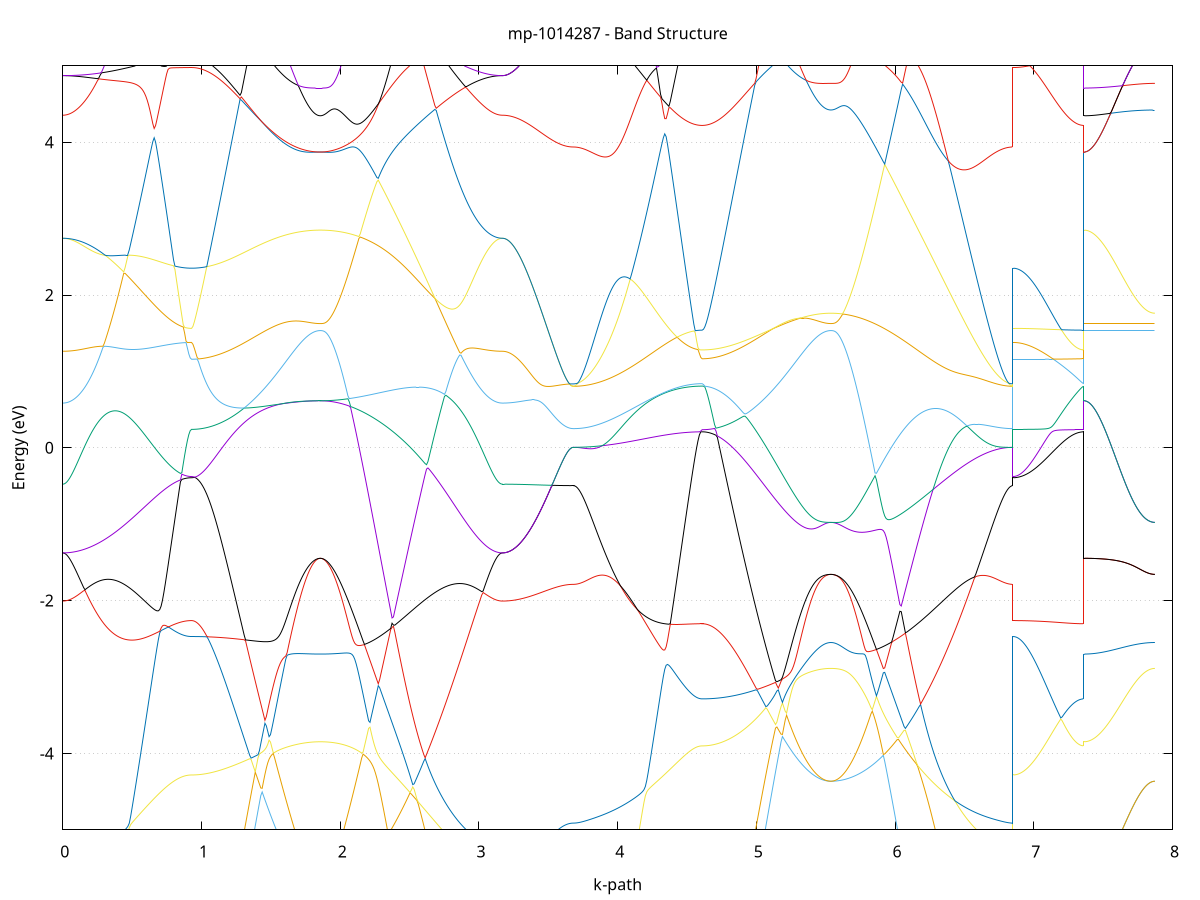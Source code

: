 set title 'mp-1014287 - Band Structure'
set xlabel 'k-path'
set ylabel 'Energy (eV)'
set grid y
set yrange [-5:5]
set terminal png size 800,600
set output 'mp-1014287_bands_gnuplot.png'
plot '-' using 1:2 with lines notitle, '-' using 1:2 with lines notitle, '-' using 1:2 with lines notitle, '-' using 1:2 with lines notitle, '-' using 1:2 with lines notitle, '-' using 1:2 with lines notitle, '-' using 1:2 with lines notitle, '-' using 1:2 with lines notitle, '-' using 1:2 with lines notitle, '-' using 1:2 with lines notitle, '-' using 1:2 with lines notitle, '-' using 1:2 with lines notitle, '-' using 1:2 with lines notitle, '-' using 1:2 with lines notitle, '-' using 1:2 with lines notitle, '-' using 1:2 with lines notitle, '-' using 1:2 with lines notitle, '-' using 1:2 with lines notitle, '-' using 1:2 with lines notitle, '-' using 1:2 with lines notitle, '-' using 1:2 with lines notitle, '-' using 1:2 with lines notitle, '-' using 1:2 with lines notitle, '-' using 1:2 with lines notitle, '-' using 1:2 with lines notitle, '-' using 1:2 with lines notitle, '-' using 1:2 with lines notitle, '-' using 1:2 with lines notitle, '-' using 1:2 with lines notitle, '-' using 1:2 with lines notitle, '-' using 1:2 with lines notitle, '-' using 1:2 with lines notitle, '-' using 1:2 with lines notitle, '-' using 1:2 with lines notitle, '-' using 1:2 with lines notitle, '-' using 1:2 with lines notitle, '-' using 1:2 with lines notitle, '-' using 1:2 with lines notitle, '-' using 1:2 with lines notitle, '-' using 1:2 with lines notitle, '-' using 1:2 with lines notitle, '-' using 1:2 with lines notitle, '-' using 1:2 with lines notitle, '-' using 1:2 with lines notitle, '-' using 1:2 with lines notitle, '-' using 1:2 with lines notitle, '-' using 1:2 with lines notitle, '-' using 1:2 with lines notitle
0.000000 -22.330116
0.009982 -22.329816
0.019963 -22.329016
0.029945 -22.327716
0.039926 -22.325816
0.049908 -22.323416
0.059889 -22.320416
0.069871 -22.317016
0.079852 -22.313016
0.089834 -22.308416
0.099815 -22.303416
0.109797 -22.297816
0.119778 -22.291716
0.129760 -22.285016
0.139742 -22.277916
0.149723 -22.270216
0.159705 -22.262016
0.169686 -22.253216
0.179668 -22.244016
0.189649 -22.234216
0.199631 -22.223916
0.209612 -22.213116
0.219594 -22.201816
0.229575 -22.190016
0.239557 -22.177616
0.249538 -22.164816
0.259520 -22.151516
0.269502 -22.137716
0.279483 -22.123416
0.289465 -22.108616
0.299446 -22.093316
0.309428 -22.077516
0.319409 -22.061316
0.329391 -22.044616
0.339372 -22.027416
0.349354 -22.009816
0.359335 -21.991816
0.369317 -21.973316
0.379299 -21.954416
0.389280 -21.935116
0.399262 -21.915316
0.409243 -21.895216
0.419225 -21.874716
0.429206 -21.853816
0.439188 -21.832516
0.449169 -21.811016
0.459151 -21.789016
0.469132 -21.766816
0.479114 -21.744316
0.489095 -21.721616
0.499077 -21.698616
0.509059 -21.675416
0.519040 -21.652116
0.529022 -21.628516
0.539003 -21.604916
0.548985 -21.581216
0.558966 -21.557516
0.568948 -21.533816
0.578929 -21.510216
0.588911 -21.486716
0.598892 -21.463416
0.608874 -21.440316
0.618855 -21.417616
0.628837 -21.395216
0.638819 -21.373216
0.648800 -21.351716
0.658782 -21.330916
0.668763 -21.310616
0.678745 -21.291016
0.688726 -21.272216
0.698708 -21.254216
0.708689 -21.237116
0.718671 -21.220816
0.728652 -21.205416
0.738634 -21.191016
0.748616 -21.177516
0.758597 -21.164816
0.768579 -21.153216
0.778560 -21.142416
0.788542 -21.132416
0.798523 -21.123316
0.808505 -21.115116
0.818486 -21.107616
0.828468 -21.100916
0.838449 -21.095016
0.848431 -21.089716
0.858412 -21.085216
0.868394 -21.081216
0.878376 -21.078016
0.888357 -21.075316
0.898339 -21.073316
0.908320 -21.071816
0.918302 -21.070916
0.928283 -21.070616
0.928283 -21.070616
0.938265 -21.070616
0.948246 -21.070416
0.958228 -21.070016
0.968209 -21.069516
0.978191 -21.068916
0.988172 -21.068116
0.998154 -21.067216
1.008136 -21.066216
1.018117 -21.065016
1.028099 -21.063716
1.038080 -21.062316
1.048062 -21.060716
1.058043 -21.059016
1.068025 -21.057216
1.078006 -21.055316
1.087988 -21.053316
1.097969 -21.051116
1.107951 -21.048916
1.117932 -21.046516
1.127914 -21.044016
1.137896 -21.041516
1.147877 -21.038816
1.157859 -21.036016
1.167840 -21.033216
1.177822 -21.030316
1.187803 -21.027316
1.197785 -21.024316
1.207766 -21.021216
1.217748 -21.018016
1.227729 -21.014716
1.237711 -21.011416
1.247693 -21.008116
1.257674 -21.004716
1.267656 -21.001216
1.277637 -20.997816
1.287619 -20.994316
1.297600 -20.990816
1.307582 -20.987216
1.317563 -20.983616
1.327545 -20.980016
1.337526 -20.976516
1.347508 -20.972916
1.357489 -20.969316
1.367471 -20.965616
1.377453 -20.962016
1.387434 -20.958516
1.397416 -20.954916
1.407397 -20.951416
1.417379 -20.947816
1.427360 -20.944316
1.437342 -20.940916
1.447323 -20.937516
1.457305 -20.934116
1.467286 -20.930716
1.477268 -20.927416
1.487249 -20.924216
1.497231 -20.921016
1.507213 -20.917816
1.517194 -20.914716
1.527176 -20.911716
1.537157 -20.908716
1.547139 -20.905816
1.557120 -20.902916
1.567102 -20.900116
1.577083 -20.897416
1.587065 -20.894816
1.597046 -20.892316
1.607028 -20.889816
1.617009 -20.887416
1.626991 -20.885116
1.636973 -20.882816
1.646954 -20.880716
1.656936 -20.878616
1.666917 -20.876716
1.676899 -20.874816
1.686880 -20.873016
1.696862 -20.871316
1.706843 -20.869716
1.716825 -20.868216
1.726806 -20.866916
1.736788 -20.865616
1.746770 -20.864416
1.756751 -20.863216
1.766733 -20.862316
1.776714 -20.861316
1.786696 -20.860616
1.796677 -20.859916
1.806659 -20.859316
1.816640 -20.858816
1.826622 -20.858416
1.836603 -20.858216
1.846585 -20.858016
1.856566 -20.858016
1.856566 -20.858016
1.866512 -20.858016
1.876457 -20.858216
1.886403 -20.858416
1.896348 -20.858816
1.906293 -20.859316
1.916239 -20.859916
1.926184 -20.860516
1.936130 -20.861316
1.946075 -20.862316
1.956020 -20.863316
1.965966 -20.864416
1.975911 -20.865716
1.985856 -20.867116
1.995802 -20.868516
2.005747 -20.870116
2.015693 -20.871816
2.025638 -20.873716
2.035583 -20.875616
2.045529 -20.877716
2.055474 -20.880016
2.065420 -20.882316
2.075365 -20.884816
2.085310 -20.887516
2.095256 -20.890216
2.105201 -20.893216
2.115146 -20.896316
2.125092 -20.899616
2.135037 -20.903016
2.144983 -20.906716
2.154928 -20.910516
2.164873 -20.914516
2.174819 -20.918716
2.184764 -20.923216
2.194710 -20.927916
2.204655 -20.932816
2.214600 -20.937916
2.224546 -20.943416
2.234491 -20.949116
2.244436 -20.955216
2.254382 -20.961516
2.264327 -20.968316
2.274273 -20.975316
2.284218 -20.982916
2.294163 -20.990816
2.304109 -20.999216
2.314054 -21.008016
2.324000 -21.017416
2.333945 -21.027316
2.343890 -21.037916
2.353836 -21.049016
2.363781 -21.060716
2.373726 -21.073116
2.383672 -21.086316
2.393617 -21.100116
2.403563 -21.114716
2.413508 -21.130116
2.423453 -21.146316
2.433399 -21.163216
2.443344 -21.180816
2.453290 -21.199216
2.463235 -21.218316
2.473180 -21.238116
2.483126 -21.258616
2.493071 -21.279616
2.503016 -21.301316
2.512962 -21.323416
2.522907 -21.345916
2.532853 -21.368916
2.542798 -21.392216
2.552743 -21.415716
2.562689 -21.439416
2.572634 -21.463416
2.582580 -21.487416
2.592525 -21.511616
2.602470 -21.535716
2.612416 -21.559816
2.622361 -21.583916
2.632306 -21.607816
2.642252 -21.631716
2.652197 -21.655316
2.662143 -21.678816
2.672088 -21.702116
2.682033 -21.725116
2.691979 -21.747916
2.701924 -21.770416
2.711870 -21.792516
2.721815 -21.814416
2.731760 -21.835916
2.741706 -21.857016
2.751651 -21.877816
2.761596 -21.898316
2.771542 -21.918316
2.781487 -21.937916
2.791433 -21.957116
2.801378 -21.975916
2.811323 -21.994316
2.821269 -22.012216
2.831214 -22.029716
2.841160 -22.046716
2.851105 -22.063316
2.861050 -22.079416
2.870996 -22.095116
2.880941 -22.110216
2.890886 -22.124916
2.900832 -22.139116
2.910777 -22.152816
2.920723 -22.166016
2.930668 -22.178816
2.940613 -22.191016
2.950559 -22.202716
2.960504 -22.214016
2.970450 -22.224716
2.980395 -22.234916
2.990340 -22.244616
3.000286 -22.253816
3.010231 -22.262516
3.020176 -22.270616
3.030122 -22.278316
3.040067 -22.285416
3.050013 -22.292016
3.059958 -22.298016
3.069903 -22.303616
3.079849 -22.308716
3.089794 -22.313216
3.099740 -22.317116
3.109685 -22.320516
3.119630 -22.323416
3.129576 -22.325816
3.139521 -22.327716
3.149466 -22.329016
3.159412 -22.329816
3.169357 -22.330116
3.169357 -22.330116
3.179193 -22.330016
3.189029 -22.329816
3.198865 -22.329616
3.208701 -22.329116
3.218537 -22.328516
3.228373 -22.327916
3.238209 -22.327216
3.248045 -22.326316
3.257881 -22.325416
3.267717 -22.324316
3.277553 -22.323216
3.287389 -22.321916
3.297225 -22.320616
3.307061 -22.319116
3.316897 -22.317616
3.326733 -22.316016
3.336569 -22.314416
3.346405 -22.312616
3.356241 -22.310816
3.366077 -22.308916
3.375913 -22.307016
3.385749 -22.305116
3.395585 -22.303116
3.405421 -22.301016
3.415257 -22.299016
3.425093 -22.296916
3.434929 -22.294816
3.444765 -22.292716
3.454601 -22.290616
3.464437 -22.288516
3.474273 -22.286416
3.484109 -22.284416
3.493945 -22.282416
3.503781 -22.280516
3.513617 -22.278616
3.523453 -22.276716
3.533289 -22.275016
3.543125 -22.273316
3.552961 -22.271616
3.562797 -22.270116
3.572633 -22.268716
3.582469 -22.267316
3.592305 -22.266116
3.602141 -22.265016
3.611977 -22.264016
3.621812 -22.263116
3.631648 -22.262416
3.641484 -22.261816
3.651320 -22.261316
3.661156 -22.260916
3.670992 -22.260716
3.680828 -22.260616
3.680828 -22.260616
3.690810 -22.260416
3.700791 -22.259516
3.710773 -22.258116
3.720755 -22.256216
3.730736 -22.253616
3.740718 -22.250616
3.750699 -22.246916
3.760681 -22.242816
3.770662 -22.238016
3.780644 -22.232716
3.790625 -22.226816
3.800607 -22.220316
3.810588 -22.213316
3.820570 -22.205816
3.830551 -22.197716
3.840533 -22.189016
3.850515 -22.179816
3.860496 -22.170016
3.870478 -22.159716
3.880459 -22.148816
3.890441 -22.137416
3.900422 -22.125416
3.910404 -22.112816
3.920385 -22.099716
3.930367 -22.086116
3.940348 -22.071916
3.950330 -22.057116
3.960312 -22.041816
3.970293 -22.026016
3.980275 -22.009616
3.990256 -21.992716
4.000238 -21.975216
4.010219 -21.957216
4.020201 -21.938616
4.030182 -21.919516
4.040164 -21.899916
4.050145 -21.879716
4.060127 -21.859116
4.070108 -21.837916
4.080090 -21.816116
4.090072 -21.793916
4.100053 -21.771116
4.110035 -21.747716
4.120016 -21.723916
4.129998 -21.699616
4.139979 -21.674716
4.149961 -21.649416
4.159942 -21.623516
4.169924 -21.597216
4.179905 -21.570316
4.189887 -21.543016
4.199868 -21.515216
4.209850 -21.486916
4.219832 -21.458216
4.229813 -21.429016
4.239795 -21.399316
4.249776 -21.369316
4.259758 -21.338716
4.269739 -21.307816
4.279721 -21.276416
4.289702 -21.244616
4.299684 -21.212416
4.309665 -21.179916
4.319647 -21.147016
4.329629 -21.113816
4.339610 -21.080316
4.349592 -21.046416
4.359573 -21.012316
4.369555 -20.978016
4.379536 -20.950216
4.389518 -20.948616
4.399499 -20.947016
4.409481 -20.945516
4.419462 -20.944016
4.429444 -20.942616
4.439425 -20.941316
4.449407 -20.940016
4.459389 -20.938916
4.469370 -20.937716
4.479352 -20.936616
4.489333 -20.935716
4.499315 -20.934816
4.509296 -20.933916
4.519278 -20.933216
4.529259 -20.932516
4.539241 -20.931916
4.549222 -20.931416
4.559204 -20.930916
4.569185 -20.930616
4.579167 -20.930316
4.589149 -20.930116
4.599130 -20.930016
4.609112 -20.930016
4.609112 -20.930016
4.619093 -20.929916
4.629075 -20.929816
4.639056 -20.929616
4.649038 -20.929416
4.659019 -20.929116
4.669001 -20.928816
4.678982 -20.928316
4.688964 -20.927816
4.698945 -20.927216
4.708927 -20.926616
4.718909 -20.925916
4.728890 -20.925216
4.738872 -20.924416
4.748853 -20.923516
4.758835 -20.922616
4.768816 -20.921616
4.778798 -20.920516
4.788779 -20.919416
4.798761 -20.918316
4.808742 -20.917016
4.818724 -20.915716
4.828706 -20.914416
4.838687 -20.913016
4.848669 -20.911616
4.858650 -20.910216
4.868632 -20.908616
4.878613 -20.907116
4.888595 -20.905516
4.898576 -20.903816
4.908558 -20.902116
4.918539 -20.900416
4.928521 -20.898616
4.938502 -20.896816
4.948484 -20.895016
4.958466 -20.893116
4.968447 -20.891316
4.978429 -20.889316
4.988410 -20.887416
4.998392 -20.885516
5.008373 -20.883616
5.018355 -20.881516
5.028336 -20.879516
5.038318 -20.877516
5.048299 -20.875516
5.058281 -20.873516
5.068262 -20.871516
5.078244 -20.869516
5.088226 -20.867416
5.098207 -20.865416
5.108189 -20.863416
5.118170 -20.861316
5.128152 -20.859316
5.138133 -20.857316
5.148115 -20.855416
5.158096 -20.853416
5.168078 -20.851416
5.178059 -20.849516
5.188041 -20.847616
5.198022 -20.845716
5.208004 -20.843816
5.217986 -20.842016
5.227967 -20.840216
5.237949 -20.838416
5.247930 -20.836716
5.257912 -20.835016
5.267893 -20.833416
5.277875 -20.831816
5.287856 -20.830216
5.297838 -20.828716
5.307819 -20.827216
5.317801 -20.825816
5.327783 -20.824416
5.337764 -20.823016
5.347746 -20.821816
5.357727 -20.820616
5.367709 -20.819416
5.377690 -20.818316
5.387672 -20.817316
5.397653 -20.816316
5.407635 -20.815416
5.417616 -20.814616
5.427598 -20.813716
5.437579 -20.813016
5.447561 -20.812416
5.457543 -20.811716
5.467524 -20.811216
5.477506 -20.810716
5.487487 -20.810416
5.497469 -20.810116
5.507450 -20.809816
5.517432 -20.809616
5.527413 -20.809516
5.537395 -20.809516
5.537395 -20.809516
5.547340 -20.809516
5.557286 -20.809616
5.567231 -20.809816
5.577176 -20.810116
5.587122 -20.810416
5.597067 -20.810816
5.607013 -20.811216
5.616958 -20.811716
5.626903 -20.812316
5.636849 -20.813016
5.646794 -20.813816
5.656739 -20.814616
5.666685 -20.815416
5.676630 -20.816416
5.686576 -20.817416
5.696521 -20.818516
5.706466 -20.819616
5.716412 -20.820716
5.726357 -20.822016
5.736303 -20.823316
5.746248 -20.824716
5.756193 -20.826216
5.766139 -20.827716
5.776084 -20.829316
5.786029 -20.830916
5.795975 -20.832616
5.805920 -20.834316
5.815866 -20.836116
5.825811 -20.838016
5.835756 -20.839916
5.845702 -20.841816
5.855647 -20.843916
5.865593 -20.845916
5.875538 -20.848116
5.885483 -20.850316
5.895429 -20.852516
5.905374 -20.854816
5.915319 -20.857116
5.925265 -20.859516
5.935210 -20.861916
5.945156 -20.864316
5.955101 -20.866816
5.965046 -20.869416
5.974992 -20.872016
5.984937 -20.874616
5.994883 -20.877316
6.004828 -20.880016
6.014773 -20.882716
6.024719 -20.885416
6.034664 -20.888216
6.044609 -20.891016
6.054555 -20.893916
6.064500 -20.896816
6.074446 -20.899716
6.084391 -20.902616
6.094336 -20.905516
6.104282 -20.908516
6.114227 -20.911516
6.124173 -20.914516
6.134118 -20.917516
6.144063 -20.920616
6.154009 -20.950816
6.163954 -20.986016
6.173899 -21.020816
6.183845 -21.055216
6.193790 -21.089216
6.203736 -21.122916
6.213681 -21.156216
6.223626 -21.189116
6.233572 -21.221516
6.243517 -21.253616
6.253463 -21.285216
6.263408 -21.316416
6.273353 -21.347216
6.283299 -21.377516
6.293244 -21.407416
6.303189 -21.436816
6.313135 -21.465716
6.323080 -21.494216
6.333026 -21.522216
6.342971 -21.549716
6.352916 -21.576816
6.362862 -21.603316
6.372807 -21.629416
6.382753 -21.655016
6.392698 -21.680116
6.402643 -21.704716
6.412589 -21.728816
6.422534 -21.752416
6.432479 -21.775416
6.442425 -21.798016
6.452370 -21.820116
6.462316 -21.841616
6.472261 -21.862616
6.482206 -21.883016
6.492152 -21.903016
6.502097 -21.922416
6.512043 -21.941416
6.521988 -21.959716
6.531933 -21.977616
6.541879 -21.994916
6.551824 -22.011616
6.561769 -22.027916
6.571715 -22.043616
6.581660 -22.058816
6.591606 -22.073416
6.601551 -22.087516
6.611496 -22.101016
6.621442 -22.114016
6.631387 -22.126516
6.641333 -22.138316
6.651278 -22.149716
6.661223 -22.160516
6.671169 -22.170716
6.681114 -22.180416
6.691059 -22.189516
6.701005 -22.198116
6.710950 -22.206216
6.720896 -22.213716
6.730841 -22.220716
6.740786 -22.227016
6.750732 -22.232916
6.760677 -22.238216
6.770623 -22.242916
6.780568 -22.247016
6.790513 -22.250616
6.800459 -22.253716
6.810404 -22.256216
6.820349 -22.258216
6.830295 -22.259516
6.840240 -22.260416
6.850186 -22.260616
6.850186 -21.070616
6.860022 -21.070516
6.869858 -21.070216
6.879694 -21.069716
6.889530 -21.069016
6.899366 -21.068216
6.909202 -21.067116
6.919037 -21.065816
6.928873 -21.064316
6.938709 -21.062616
6.948545 -21.060716
6.958381 -21.058616
6.968217 -21.056416
6.978053 -21.054016
6.987889 -21.051416
6.997725 -21.048616
7.007561 -21.045716
7.017397 -21.042616
7.027233 -21.039416
7.037069 -21.036116
7.046905 -21.032616
7.056741 -21.028916
7.066577 -21.025216
7.076413 -21.021416
7.086249 -21.017516
7.096085 -21.013516
7.105921 -21.009316
7.115757 -21.005216
7.125593 -21.001016
7.135429 -20.996716
7.145265 -20.992516
7.155101 -20.988216
7.164937 -20.983916
7.174773 -20.979716
7.184609 -20.975516
7.194445 -20.971416
7.204281 -20.967416
7.214117 -20.963516
7.223953 -20.959616
7.233789 -20.956016
7.243625 -20.952516
7.253461 -20.949116
7.263297 -20.946016
7.273133 -20.943116
7.282969 -20.940516
7.292805 -20.938116
7.302641 -20.936016
7.312477 -20.934216
7.322313 -20.932716
7.332149 -20.931516
7.341985 -20.930716
7.351821 -20.930116
7.361657 -20.930016
7.361657 -20.858016
7.371493 -20.857916
7.381329 -20.857816
7.391165 -20.857616
7.401001 -20.857316
7.410837 -20.856916
7.420673 -20.856516
7.430509 -20.855916
7.440345 -20.855416
7.450181 -20.854716
7.460017 -20.853816
7.469853 -20.853016
7.479689 -20.852116
7.489525 -20.851116
7.499361 -20.850116
7.509197 -20.849016
7.519033 -20.847916
7.528869 -20.846716
7.538705 -20.845616
7.548541 -20.844316
7.558376 -20.843016
7.568212 -20.841616
7.578048 -20.840216
7.587884 -20.838816
7.597720 -20.837416
7.607556 -20.836016
7.617392 -20.834516
7.627228 -20.833016
7.637064 -20.831616
7.646900 -20.830116
7.656736 -20.828716
7.666572 -20.827316
7.676408 -20.825916
7.686244 -20.824516
7.696080 -20.823216
7.705916 -20.821816
7.715752 -20.820516
7.725588 -20.819316
7.735424 -20.818216
7.745260 -20.817116
7.755096 -20.816016
7.764932 -20.815016
7.774768 -20.814116
7.784604 -20.813316
7.794440 -20.812616
7.804276 -20.811916
7.814112 -20.811316
7.823948 -20.810716
7.833784 -20.810216
7.843620 -20.809916
7.853456 -20.809716
7.863292 -20.809516
7.873128 -20.809516
e
0.000000 -20.927116
0.009982 -20.927016
0.019963 -20.926916
0.029945 -20.926616
0.039926 -20.926316
0.049908 -20.925916
0.059889 -20.925416
0.069871 -20.924816
0.079852 -20.924016
0.089834 -20.923216
0.099815 -20.922316
0.109797 -20.921416
0.119778 -20.920316
0.129760 -20.919116
0.139742 -20.917816
0.149723 -20.916516
0.159705 -20.915016
0.169686 -20.913516
0.179668 -20.911816
0.189649 -20.910116
0.199631 -20.908316
0.209612 -20.906316
0.219594 -20.904316
0.229575 -20.902216
0.239557 -20.900016
0.249538 -20.897716
0.259520 -20.895316
0.269502 -20.892816
0.279483 -20.890216
0.289465 -20.887516
0.299446 -20.884716
0.309428 -20.881816
0.319409 -20.878816
0.329391 -20.875716
0.339372 -20.872516
0.349354 -20.869116
0.359335 -20.865716
0.369317 -20.862116
0.379299 -20.858416
0.389280 -20.854616
0.399262 -20.850616
0.409243 -20.846516
0.419225 -20.842216
0.429206 -20.837816
0.439188 -20.833216
0.449169 -20.828416
0.459151 -20.823416
0.469132 -20.818216
0.479114 -20.812916
0.489095 -20.807216
0.499077 -20.801416
0.509059 -20.795216
0.519040 -20.788716
0.529022 -20.781916
0.539003 -20.774816
0.548985 -20.767316
0.558966 -20.759316
0.568948 -20.750916
0.578929 -20.742116
0.588911 -20.732716
0.598892 -20.722616
0.608874 -20.712016
0.618855 -20.700816
0.628837 -20.688816
0.638819 -20.676016
0.648800 -20.662516
0.658782 -20.648016
0.668763 -20.632716
0.678745 -20.616316
0.688726 -20.599116
0.698708 -20.580816
0.708689 -20.561516
0.718671 -20.541316
0.728652 -20.520016
0.738634 -20.497916
0.748616 -20.474816
0.758597 -20.450916
0.768579 -20.426316
0.778560 -20.401116
0.788542 -20.375516
0.798523 -20.349416
0.808505 -20.323416
0.818486 -20.297316
0.828468 -20.271516
0.838449 -20.246216
0.848431 -20.221916
0.858412 -20.198916
0.868394 -20.177516
0.878376 -20.158216
0.888357 -20.141516
0.898339 -20.127916
0.908320 -20.117816
0.918302 -20.111616
0.928283 -20.109516
0.928283 -20.109516
0.938265 -20.109316
0.948246 -20.108816
0.958228 -20.107916
0.968209 -20.106716
0.978191 -20.105116
0.988172 -20.103116
0.998154 -20.100916
1.008136 -20.098316
1.018117 -20.095316
1.028099 -20.091916
1.038080 -20.088216
1.048062 -20.084116
1.058043 -20.079716
1.068025 -20.074916
1.078006 -20.069816
1.087988 -20.064316
1.097969 -20.058516
1.107951 -20.052316
1.117932 -20.045816
1.127914 -20.038916
1.137896 -20.031716
1.147877 -20.024216
1.157859 -20.016316
1.167840 -20.008016
1.177822 -19.999416
1.187803 -19.990516
1.197785 -19.981216
1.207766 -19.971616
1.217748 -19.961616
1.227729 -19.951416
1.237711 -19.940716
1.247693 -19.929816
1.257674 -19.918516
1.267656 -19.906916
1.277637 -19.895116
1.287619 -19.882816
1.297600 -19.870316
1.307582 -19.857516
1.317563 -19.844416
1.327545 -19.831116
1.337526 -19.817416
1.347508 -19.803516
1.357489 -19.789316
1.367471 -19.774916
1.377453 -19.760216
1.387434 -19.745316
1.397416 -19.730316
1.407397 -19.715016
1.417379 -19.699516
1.427360 -19.683816
1.437342 -19.667916
1.447323 -19.651916
1.457305 -19.635816
1.467286 -19.619616
1.477268 -19.603216
1.487249 -19.586816
1.497231 -19.570416
1.507213 -19.553816
1.517194 -19.537316
1.527176 -19.520816
1.537157 -19.504216
1.547139 -19.487816
1.557120 -19.471416
1.567102 -19.455216
1.577083 -19.439016
1.587065 -19.423016
1.597046 -19.407216
1.607028 -19.391716
1.617009 -19.376316
1.626991 -19.361216
1.636973 -19.346516
1.646954 -19.332116
1.656936 -19.318016
1.666917 -19.304416
1.676899 -19.291216
1.686880 -19.278416
1.696862 -19.266216
1.706843 -19.254516
1.716825 -19.243416
1.726806 -19.233016
1.736788 -19.223116
1.746770 -19.213916
1.756751 -19.205416
1.766733 -19.197616
1.776714 -19.190516
1.786696 -19.184216
1.796677 -19.178816
1.806659 -19.174116
1.816640 -19.170316
1.826622 -19.167316
1.836603 -19.165116
1.846585 -19.163816
1.856566 -19.163416
1.856566 -19.163416
1.866512 -19.163816
1.876457 -19.165116
1.886403 -19.167316
1.896348 -19.170316
1.906293 -19.174216
1.916239 -19.179116
1.926184 -19.184916
1.936130 -19.191716
1.946075 -19.199616
1.956020 -19.208516
1.965966 -19.218416
1.975911 -19.229516
1.985856 -19.241816
1.995802 -19.255216
2.005747 -19.269816
2.015693 -19.285716
2.025638 -19.302816
2.035583 -19.321216
2.045529 -19.340916
2.055474 -19.361816
2.065420 -19.383916
2.075365 -19.407216
2.085310 -19.431716
2.095256 -19.457316
2.105201 -19.484016
2.115146 -19.511716
2.125092 -19.540316
2.135037 -19.569816
2.144983 -19.600216
2.154928 -19.631216
2.164873 -19.662916
2.174819 -19.695216
2.184764 -19.727916
2.194710 -19.761116
2.204655 -19.794716
2.214600 -19.828516
2.224546 -19.862516
2.234491 -19.896616
2.244436 -19.930716
2.254382 -19.964916
2.264327 -19.998916
2.274273 -20.032716
2.284218 -20.066416
2.294163 -20.099716
2.304109 -20.132616
2.314054 -20.165116
2.324000 -20.197016
2.333945 -20.228416
2.343890 -20.259216
2.353836 -20.289316
2.363781 -20.318616
2.373726 -20.347116
2.383672 -20.374716
2.393617 -20.401416
2.403563 -20.427116
2.413508 -20.451916
2.423453 -20.475616
2.433399 -20.498316
2.443344 -20.520016
2.453290 -20.540616
2.463235 -20.560216
2.473180 -20.578816
2.483126 -20.596416
2.493071 -20.613016
2.503016 -20.628716
2.512962 -20.643516
2.522907 -20.657516
2.532853 -20.670716
2.542798 -20.683216
2.552743 -20.694916
2.562689 -20.706016
2.572634 -20.716616
2.582580 -20.726516
2.592525 -20.736016
2.602470 -20.744916
2.612416 -20.753416
2.622361 -20.761516
2.632306 -20.769216
2.642252 -20.776516
2.652197 -20.783516
2.662143 -20.790216
2.672088 -20.796716
2.682033 -20.802916
2.691979 -20.808716
2.701924 -20.814416
2.711870 -20.819916
2.721815 -20.825116
2.731760 -20.830216
2.741706 -20.835016
2.751651 -20.839716
2.761596 -20.844216
2.771542 -20.848516
2.781487 -20.852716
2.791433 -20.856716
2.801378 -20.860616
2.811323 -20.864416
2.821269 -20.868016
2.831214 -20.871516
2.841160 -20.874716
2.851105 -20.878016
2.861050 -20.881116
2.870996 -20.884116
2.880941 -20.887016
2.890886 -20.889816
2.900832 -20.892516
2.910777 -20.895016
2.920723 -20.897516
2.930668 -20.899816
2.940613 -20.902016
2.950559 -20.904216
2.960504 -20.906216
2.970450 -20.908216
2.980395 -20.910016
2.990340 -20.911816
3.000286 -20.913516
3.010231 -20.915016
3.020176 -20.916516
3.030122 -20.917916
3.040067 -20.919116
3.050013 -20.920316
3.059958 -20.921416
3.069903 -20.922416
3.079849 -20.923316
3.089794 -20.924116
3.099740 -20.924816
3.109685 -20.925416
3.119630 -20.925916
3.129576 -20.926316
3.139521 -20.926716
3.149466 -20.926916
3.159412 -20.927016
3.169357 -20.927116
3.169357 -20.927116
3.179193 -20.927216
3.189029 -20.927516
3.198865 -20.928216
3.208701 -20.929016
3.218537 -20.930116
3.228373 -20.931516
3.238209 -20.933116
3.248045 -20.934916
3.257881 -20.936916
3.267717 -20.939216
3.277553 -20.941716
3.287389 -20.944316
3.297225 -20.947216
3.307061 -20.950216
3.316897 -20.953416
3.326733 -20.956816
3.336569 -20.960316
3.346405 -20.963916
3.356241 -20.967716
3.366077 -20.971616
3.375913 -20.975616
3.385749 -20.979616
3.395585 -20.983816
3.405421 -20.987916
3.415257 -20.992116
3.425093 -20.996316
3.434929 -21.000616
3.444765 -21.004816
3.454601 -21.009016
3.464437 -21.013216
3.474273 -21.017216
3.484109 -21.021216
3.493945 -21.025216
3.503781 -21.029016
3.513617 -21.032816
3.523453 -21.036416
3.533289 -21.039916
3.543125 -21.043116
3.552961 -21.046316
3.562797 -21.049316
3.572633 -21.052016
3.582469 -21.054616
3.592305 -21.057016
3.602141 -21.059116
3.611977 -21.061016
3.621812 -21.062616
3.631648 -21.064116
3.641484 -21.065216
3.651320 -21.066116
3.661156 -21.066816
3.670992 -21.067216
3.680828 -21.067316
3.680828 -21.067316
3.690810 -21.067316
3.700791 -21.067216
3.710773 -21.067016
3.720755 -21.066716
3.730736 -21.066416
3.740718 -21.066016
3.750699 -21.065516
3.760681 -21.064916
3.770662 -21.064316
3.780644 -21.063616
3.790625 -21.062816
3.800607 -21.062016
3.810588 -21.061116
3.820570 -21.060116
3.830551 -21.059016
3.840533 -21.057816
3.850515 -21.056616
3.860496 -21.055416
3.870478 -21.054116
3.880459 -21.052716
3.890441 -21.051216
3.900422 -21.049716
3.910404 -21.048116
3.920385 -21.046616
3.930367 -21.044916
3.940348 -21.043216
3.950330 -21.041416
3.960312 -21.039616
3.970293 -21.037716
3.980275 -21.035816
3.990256 -21.033816
4.000238 -21.031816
4.010219 -21.029716
4.020201 -21.027716
4.030182 -21.025516
4.040164 -21.023416
4.050145 -21.021316
4.060127 -21.019116
4.070108 -21.016816
4.080090 -21.014616
4.090072 -21.012416
4.100053 -21.010116
4.110035 -21.007816
4.120016 -21.005516
4.129998 -21.003216
4.139979 -21.000916
4.149961 -20.998516
4.159942 -20.996216
4.169924 -20.993916
4.179905 -20.991616
4.189887 -20.989316
4.199868 -20.987016
4.209850 -20.984716
4.219832 -20.982416
4.229813 -20.980116
4.239795 -20.977916
4.249776 -20.975716
4.259758 -20.973516
4.269739 -20.971416
4.279721 -20.969316
4.289702 -20.967216
4.299684 -20.965116
4.309665 -20.963116
4.319647 -20.961116
4.329629 -20.959116
4.339610 -20.957216
4.349592 -20.955416
4.359573 -20.953616
4.369555 -20.951916
4.379536 -20.943416
4.389518 -20.908716
4.399499 -20.873916
4.409481 -20.839016
4.419462 -20.804116
4.429444 -20.769316
4.439425 -20.734616
4.449407 -20.700116
4.459389 -20.665916
4.469370 -20.632216
4.479352 -20.599116
4.489333 -20.566616
4.499315 -20.535216
4.509296 -20.504816
4.519278 -20.475916
4.529259 -20.448616
4.539241 -20.423216
4.549222 -20.400216
4.559204 -20.379816
4.569185 -20.362516
4.579167 -20.348616
4.589149 -20.338416
4.599130 -20.332116
4.609112 -20.330016
4.609112 -20.330016
4.619093 -20.329816
4.629075 -20.329116
4.639056 -20.328116
4.649038 -20.326616
4.659019 -20.324616
4.669001 -20.322316
4.678982 -20.319516
4.688964 -20.316316
4.698945 -20.312716
4.708927 -20.308616
4.718909 -20.304116
4.728890 -20.299216
4.738872 -20.293916
4.748853 -20.288216
4.758835 -20.282116
4.768816 -20.275516
4.778798 -20.268516
4.788779 -20.261216
4.798761 -20.253416
4.808742 -20.245216
4.818724 -20.236616
4.828706 -20.227716
4.838687 -20.218316
4.848669 -20.208616
4.858650 -20.198416
4.868632 -20.188016
4.878613 -20.177116
4.888595 -20.165916
4.898576 -20.154316
4.908558 -20.142316
4.918539 -20.130016
4.928521 -20.117416
4.938502 -20.104416
4.948484 -20.091116
4.958466 -20.077516
4.968447 -20.063616
4.978429 -20.049416
4.988410 -20.034916
4.998392 -20.020116
5.008373 -20.005116
5.018355 -19.989716
5.028336 -19.974116
5.038318 -19.958216
5.048299 -19.942216
5.058281 -19.925916
5.068262 -19.909416
5.078244 -19.892716
5.088226 -19.875816
5.098207 -19.858716
5.108189 -19.841516
5.118170 -19.824216
5.128152 -19.806716
5.138133 -19.789216
5.148115 -19.771516
5.158096 -19.753816
5.168078 -19.736116
5.178059 -19.718316
5.188041 -19.700516
5.198022 -19.682716
5.208004 -19.665016
5.217986 -19.647316
5.227967 -19.629816
5.237949 -19.612316
5.247930 -19.595016
5.257912 -19.577816
5.267893 -19.560916
5.277875 -19.544216
5.287856 -19.527716
5.297838 -19.511516
5.307819 -19.495716
5.317801 -19.480116
5.327783 -19.465016
5.337764 -19.450316
5.347746 -19.436016
5.357727 -19.422216
5.367709 -19.408916
5.377690 -19.396216
5.387672 -19.384016
5.397653 -19.372516
5.407635 -19.361616
5.417616 -19.351316
5.427598 -19.341816
5.437579 -19.332916
5.447561 -19.324816
5.457543 -19.317516
5.467524 -19.311016
5.477506 -19.305416
5.487487 -19.300516
5.497469 -19.296616
5.507450 -19.293516
5.517432 -19.291216
5.527413 -19.289916
5.537395 -19.289416
5.537395 -19.289416
5.547340 -19.289916
5.557286 -19.291216
5.567231 -19.293516
5.577176 -19.296616
5.587122 -19.300716
5.597067 -19.305716
5.607013 -19.311716
5.616958 -19.318716
5.626903 -19.326716
5.636849 -19.335816
5.646794 -19.346016
5.656739 -19.357316
5.666685 -19.369816
5.676630 -19.383416
5.686576 -19.398316
5.696521 -19.414416
5.706466 -19.431816
5.716412 -19.450416
5.726357 -19.470316
5.736303 -19.491516
5.746248 -19.514016
5.756193 -19.537616
5.766139 -19.562616
5.776084 -19.588616
5.786029 -19.615916
5.795975 -19.644216
5.805920 -19.673616
5.815866 -19.704016
5.825811 -19.735316
5.835756 -19.767516
5.845702 -19.800516
5.855647 -19.834316
5.865593 -19.868716
5.875538 -19.903816
5.885483 -19.939516
5.895429 -19.975616
5.905374 -20.012316
5.915319 -20.049316
5.925265 -20.086616
5.935210 -20.124316
5.945156 -20.162216
5.955101 -20.200216
5.965046 -20.238516
5.974992 -20.276816
5.984937 -20.315216
5.994883 -20.353716
6.004828 -20.392116
6.014773 -20.430616
6.024719 -20.468916
6.034664 -20.507216
6.044609 -20.545316
6.054555 -20.583316
6.064500 -20.621216
6.074446 -20.658816
6.084391 -20.696216
6.094336 -20.733416
6.104282 -20.770416
6.114227 -20.807116
6.124173 -20.843516
6.134118 -20.879616
6.144063 -20.915416
6.154009 -20.923616
6.163954 -20.926616
6.173899 -20.929716
6.183845 -20.932816
6.193790 -20.935816
6.203736 -20.938916
6.213681 -20.942016
6.223626 -20.945116
6.233572 -20.948216
6.243517 -20.951316
6.253463 -20.954316
6.263408 -20.957416
6.273353 -20.960416
6.283299 -20.963416
6.293244 -20.966416
6.303189 -20.969416
6.313135 -20.972416
6.323080 -20.975416
6.333026 -20.978416
6.342971 -20.981316
6.352916 -20.984216
6.362862 -20.987116
6.372807 -20.989916
6.382753 -20.992816
6.392698 -20.995616
6.402643 -20.998416
6.412589 -21.001116
6.422534 -21.003816
6.432479 -21.006416
6.442425 -21.009116
6.452370 -21.011616
6.462316 -21.014216
6.472261 -21.016616
6.482206 -21.019116
6.492152 -21.021516
6.502097 -21.023916
6.512043 -21.026216
6.521988 -21.028416
6.531933 -21.030616
6.541879 -21.032816
6.551824 -21.034916
6.561769 -21.036916
6.571715 -21.038916
6.581660 -21.040916
6.591606 -21.042716
6.601551 -21.044516
6.611496 -21.046316
6.621442 -21.048016
6.631387 -21.049616
6.641333 -21.051116
6.651278 -21.052616
6.661223 -21.054016
6.671169 -21.055316
6.681114 -21.056616
6.691059 -21.057816
6.701005 -21.059016
6.710950 -21.060116
6.720896 -21.061116
6.730841 -21.062016
6.740786 -21.062916
6.750732 -21.063616
6.760677 -21.064316
6.770623 -21.065016
6.780568 -21.065516
6.790513 -21.066016
6.800459 -21.066416
6.810404 -21.066716
6.820349 -21.067016
6.830295 -21.067216
6.840240 -21.067316
6.850186 -21.067316
6.850186 -20.109516
6.860022 -20.109716
6.869858 -20.110216
6.879694 -20.111116
6.889530 -20.112316
6.899366 -20.113916
6.909202 -20.115916
6.919037 -20.118116
6.928873 -20.120716
6.938709 -20.123616
6.948545 -20.126816
6.958381 -20.130416
6.968217 -20.134216
6.978053 -20.138316
6.987889 -20.142716
6.997725 -20.147316
7.007561 -20.152216
7.017397 -20.157416
7.027233 -20.162816
7.037069 -20.168316
7.046905 -20.174116
7.056741 -20.180016
7.066577 -20.186116
7.076413 -20.192316
7.086249 -20.198716
7.096085 -20.205216
7.105921 -20.211616
7.115757 -20.218216
7.125593 -20.224816
7.135429 -20.231416
7.145265 -20.238016
7.155101 -20.244616
7.164937 -20.251116
7.174773 -20.257516
7.184609 -20.263716
7.194445 -20.269916
7.204281 -20.275916
7.214117 -20.281816
7.223953 -20.287416
7.233789 -20.292816
7.243625 -20.297916
7.253461 -20.302716
7.263297 -20.307216
7.273133 -20.311316
7.282969 -20.315116
7.292805 -20.318516
7.302641 -20.321516
7.312477 -20.324116
7.322313 -20.326216
7.332149 -20.327916
7.341985 -20.329116
7.351821 -20.329816
7.361657 -20.330016
7.361657 -19.163416
7.371493 -19.163516
7.381329 -19.163816
7.391165 -19.164416
7.401001 -19.165216
7.410837 -19.166216
7.420673 -19.167516
7.430509 -19.168916
7.440345 -19.170616
7.450181 -19.172516
7.460017 -19.174516
7.469853 -19.176816
7.479689 -19.179216
7.489525 -19.181816
7.499361 -19.184616
7.509197 -19.187616
7.519033 -19.190616
7.528869 -19.193816
7.538705 -19.197216
7.548541 -19.200716
7.558376 -19.204216
7.568212 -19.207816
7.578048 -19.211416
7.587884 -19.215216
7.597720 -19.218916
7.607556 -19.222716
7.617392 -19.226616
7.627228 -19.230416
7.637064 -19.234216
7.646900 -19.237916
7.656736 -19.241616
7.666572 -19.245316
7.676408 -19.248916
7.686244 -19.252416
7.696080 -19.255916
7.705916 -19.259216
7.715752 -19.262416
7.725588 -19.265416
7.735424 -19.268316
7.745260 -19.271116
7.755096 -19.273716
7.764932 -19.276216
7.774768 -19.278416
7.784604 -19.280516
7.794440 -19.282316
7.804276 -19.284016
7.814112 -19.285516
7.823948 -19.286616
7.833784 -19.287716
7.843620 -19.288416
7.853456 -19.289016
7.863292 -19.289316
7.873128 -19.289416
e
0.000000 -15.745316
0.009982 -15.745316
0.019963 -15.745116
0.029945 -15.744716
0.039926 -15.744216
0.049908 -15.743616
0.059889 -15.742816
0.069871 -15.741916
0.079852 -15.740916
0.089834 -15.739716
0.099815 -15.738416
0.109797 -15.736916
0.119778 -15.735416
0.129760 -15.733716
0.139742 -15.731816
0.149723 -15.729916
0.159705 -15.727816
0.169686 -15.725616
0.179668 -15.723316
0.189649 -15.720816
0.199631 -15.718316
0.209612 -15.715616
0.219594 -15.712816
0.229575 -15.709916
0.239557 -15.707016
0.249538 -15.703916
0.259520 -15.700716
0.269502 -15.697416
0.279483 -15.694116
0.289465 -15.719616
0.299446 -15.781316
0.309428 -15.843616
0.319409 -15.906516
0.329391 -15.969916
0.339372 -16.033716
0.349354 -16.098016
0.359335 -16.162616
0.369317 -16.227516
0.379299 -16.292616
0.389280 -16.358016
0.399262 -16.423516
0.409243 -16.489116
0.419225 -16.554916
0.429206 -16.620616
0.439188 -16.686516
0.449169 -16.752216
0.459151 -16.818016
0.469132 -16.883716
0.479114 -16.949216
0.489095 -17.014716
0.499077 -17.080016
0.509059 -17.145116
0.519040 -17.209916
0.529022 -17.274616
0.539003 -17.339016
0.548985 -17.403116
0.558966 -17.466916
0.568948 -17.530416
0.578929 -17.593616
0.588911 -17.656416
0.598892 -17.718816
0.608874 -17.780816
0.618855 -17.842316
0.628837 -17.903516
0.638819 -17.964116
0.648800 -18.024216
0.658782 -18.083816
0.668763 -18.142816
0.678745 -18.201216
0.688726 -18.259016
0.698708 -18.316116
0.708689 -18.372616
0.718671 -18.428216
0.728652 -18.483116
0.738634 -18.537216
0.748616 -18.590316
0.758597 -18.642416
0.768579 -18.693516
0.778560 -18.743416
0.788542 -18.792016
0.798523 -18.839216
0.808505 -18.884816
0.818486 -18.928716
0.828468 -18.970716
0.838449 -19.010416
0.848431 -19.047616
0.858412 -19.082016
0.868394 -19.113216
0.878376 -19.140716
0.888357 -19.164116
0.898339 -19.182916
0.908320 -19.196716
0.918302 -19.205216
0.928283 -19.208016
0.928283 -19.208016
0.938265 -19.207816
0.948246 -19.207016
0.958228 -19.205716
0.968209 -19.203816
0.978191 -19.201416
0.988172 -19.198516
0.998154 -19.195116
1.008136 -19.191216
1.018117 -19.186716
1.028099 -19.181716
1.038080 -19.176216
1.048062 -19.170116
1.058043 -19.163616
1.068025 -19.156516
1.078006 -19.148916
1.087988 -19.140816
1.097969 -19.132116
1.107951 -19.123016
1.117932 -19.113316
1.127914 -19.103216
1.137896 -19.092516
1.147877 -19.081316
1.157859 -19.069616
1.167840 -19.057416
1.177822 -19.044716
1.187803 -19.031516
1.197785 -19.017916
1.207766 -19.003716
1.217748 -18.989016
1.227729 -18.973916
1.237711 -18.958316
1.247693 -18.942216
1.257674 -18.925616
1.267656 -18.908616
1.277637 -18.891116
1.287619 -18.873116
1.297600 -18.854716
1.307582 -18.835916
1.317563 -18.816616
1.327545 -18.796916
1.337526 -18.776716
1.347508 -18.756216
1.357489 -18.735216
1.367471 -18.713816
1.377453 -18.692016
1.387434 -18.669816
1.397416 -18.647316
1.407397 -18.624416
1.417379 -18.601116
1.427360 -18.577516
1.437342 -18.553616
1.447323 -18.529316
1.457305 -18.504816
1.467286 -18.479916
1.477268 -18.454816
1.487249 -18.429516
1.497231 -18.403916
1.507213 -18.378116
1.517194 -18.352216
1.527176 -18.326116
1.537157 -18.299816
1.547139 -18.273516
1.557120 -18.247016
1.567102 -18.220616
1.577083 -18.194116
1.587065 -18.167716
1.597046 -18.141316
1.607028 -18.115116
1.617009 -18.089016
1.626991 -18.063116
1.636973 -18.037516
1.646954 -18.012216
1.656936 -17.987316
1.666917 -17.962916
1.676899 -17.939016
1.686880 -17.915616
1.696862 -17.893016
1.706843 -17.871016
1.716825 -17.850016
1.726806 -17.829816
1.736788 -17.810616
1.746770 -17.792616
1.756751 -17.775716
1.766733 -17.760116
1.776714 -17.745816
1.786696 -17.733016
1.796677 -17.721716
1.806659 -17.712016
1.816640 -17.704016
1.826622 -17.697716
1.836603 -17.693216
1.846585 -17.690516
1.856566 -17.689516
1.856566 -17.689516
1.866512 -17.690516
1.876457 -17.693216
1.886403 -17.697616
1.896348 -17.703716
1.906293 -17.711316
1.916239 -17.720316
1.926184 -17.730616
1.936130 -17.741916
1.946075 -17.754116
1.956020 -17.767016
1.965966 -17.780216
1.975911 -17.793816
1.985856 -17.807416
1.995802 -17.820816
2.005747 -17.834016
2.015693 -17.846616
2.025638 -17.858616
2.035583 -17.869816
2.045529 -17.880216
2.055474 -17.889516
2.065420 -17.897716
2.075365 -17.904716
2.085310 -17.910516
2.095256 -17.915016
2.105201 -17.918316
2.115146 -17.920216
2.125092 -17.920816
2.135037 -17.920116
2.144983 -17.918016
2.154928 -17.914716
2.164873 -17.910116
2.174819 -17.904216
2.184764 -17.897116
2.194710 -17.888816
2.204655 -17.879416
2.214600 -17.868816
2.224546 -17.857116
2.234491 -17.844316
2.244436 -17.830616
2.254382 -17.815816
2.264327 -17.800016
2.274273 -17.783316
2.284218 -17.765616
2.294163 -17.747016
2.304109 -17.727616
2.314054 -17.707216
2.324000 -17.686116
2.333945 -17.664116
2.343890 -17.641316
2.353836 -17.617816
2.363781 -17.593516
2.373726 -17.568416
2.383672 -17.542616
2.393617 -17.516116
2.403563 -17.488916
2.413508 -17.460916
2.423453 -17.432316
2.433399 -17.403016
2.443344 -17.373116
2.453290 -17.342516
2.463235 -17.311316
2.473180 -17.279416
2.483126 -17.246916
2.493071 -17.213916
2.503016 -17.180216
2.512962 -17.145916
2.522907 -17.111116
2.532853 -17.075616
2.542798 -17.039616
2.552743 -17.003116
2.562689 -16.966016
2.572634 -16.928416
2.582580 -16.890216
2.592525 -16.851516
2.602470 -16.812316
2.612416 -16.772616
2.622361 -16.732516
2.632306 -16.691816
2.642252 -16.650716
2.652197 -16.609116
2.662143 -16.567116
2.672088 -16.524616
2.682033 -16.481816
2.691979 -16.438516
2.701924 -16.394816
2.711870 -16.350816
2.721815 -16.306316
2.731760 -16.261516
2.741706 -16.216416
2.751651 -16.171016
2.761596 -16.125216
2.771542 -16.079216
2.781487 -16.033016
2.791433 -15.986516
2.801378 -15.939716
2.811323 -15.892816
2.821269 -15.845816
2.831214 -15.798616
2.841160 -15.751416
2.851105 -15.704116
2.861050 -15.682716
2.870996 -15.686416
2.880941 -15.690116
2.890886 -15.693616
2.900832 -15.697116
2.910777 -15.700416
2.920723 -15.703716
2.930668 -15.706816
2.940613 -15.709816
2.950559 -15.712716
2.960504 -15.715516
2.970450 -15.718216
2.980395 -15.720816
2.990340 -15.723316
3.000286 -15.725616
3.010231 -15.727816
3.020176 -15.729916
3.030122 -15.731916
3.040067 -15.733716
3.050013 -15.735416
3.059958 -15.737016
3.069903 -15.738416
3.079849 -15.739716
3.089794 -15.740916
3.099740 -15.741916
3.109685 -15.742816
3.119630 -15.743616
3.129576 -15.744216
3.139521 -15.744716
3.149466 -15.745116
3.159412 -15.745316
3.169357 -15.745316
3.169357 -15.745316
3.179193 -15.745116
3.189029 -15.744216
3.198865 -15.742916
3.208701 -15.740916
3.218537 -15.738416
3.228373 -15.735416
3.238209 -15.731916
3.248045 -15.727916
3.257881 -15.723416
3.267717 -15.718416
3.277553 -15.712916
3.287389 -15.707016
3.297225 -15.700616
3.307061 -15.693816
3.316897 -15.686716
3.326733 -15.679216
3.336569 -15.671316
3.346405 -15.663216
3.356241 -15.654716
3.366077 -15.646116
3.375913 -15.637116
3.385749 -15.628016
3.395585 -15.618816
3.405421 -15.609416
3.415257 -15.599916
3.425093 -15.590416
3.434929 -15.580816
3.444765 -15.571316
3.454601 -15.561816
3.464437 -15.552416
3.474273 -15.543116
3.484109 -15.534016
3.493945 -15.525116
3.503781 -15.516416
3.513617 -15.507916
3.523453 -15.499816
3.533289 -15.492016
3.543125 -15.484516
3.552961 -15.477416
3.562797 -15.470716
3.572633 -15.464516
3.582469 -15.458716
3.592305 -15.453416
3.602141 -15.448616
3.611977 -15.444416
3.621812 -15.440616
3.631648 -15.437416
3.641484 -15.434816
3.651320 -15.432716
3.661156 -15.431316
3.670992 -15.430416
3.680828 -15.430116
3.680828 -15.430116
3.690810 -15.430216
3.700791 -15.430516
3.710773 -15.431116
3.720755 -15.431816
3.730736 -15.432916
3.740718 -15.434216
3.750699 -15.435816
3.760681 -15.437816
3.770662 -15.440116
3.780644 -15.443016
3.790625 -15.446416
3.800607 -15.450416
3.810588 -15.455216
3.820570 -15.460916
3.830551 -15.467616
3.840533 -15.475716
3.850515 -15.485416
3.860496 -15.497016
3.870478 -15.510816
3.880459 -15.527316
3.890441 -15.546816
3.900422 -15.569816
3.910404 -15.596616
3.920385 -15.627216
3.930367 -15.661816
3.940348 -15.700316
3.950330 -15.742316
3.960312 -15.787616
3.970293 -15.835816
3.980275 -15.886516
3.990256 -15.939416
4.000238 -15.994216
4.010219 -16.050616
4.020201 -16.108416
4.030182 -16.167316
4.040164 -16.227316
4.050145 -16.288116
4.060127 -16.349716
4.070108 -16.411916
4.080090 -16.474616
4.090072 -16.537716
4.100053 -16.601216
4.110035 -16.664916
4.120016 -16.728916
4.129998 -16.793116
4.139979 -16.857316
4.149961 -16.921616
4.159942 -16.985916
4.169924 -17.050216
4.179905 -17.114516
4.189887 -17.178616
4.199868 -17.242716
4.209850 -17.306516
4.219832 -17.370116
4.229813 -17.433616
4.239795 -17.496716
4.249776 -17.559616
4.259758 -17.622216
4.269739 -17.684516
4.279721 -17.746416
4.289702 -17.808016
4.299684 -17.869116
4.309665 -17.929816
4.319647 -17.990016
4.329629 -18.049716
4.339610 -18.108816
4.349592 -18.167416
4.359573 -18.225416
4.369555 -18.282816
4.379536 -18.339516
4.389518 -18.395416
4.399499 -18.450616
4.409481 -18.504916
4.419462 -18.558316
4.429444 -18.610816
4.439425 -18.662216
4.449407 -18.712416
4.459389 -18.761416
4.469370 -18.809016
4.479352 -18.855116
4.489333 -18.899516
4.499315 -18.942116
4.509296 -18.982516
4.519278 -19.020716
4.529259 -19.056216
4.539241 -19.088716
4.549222 -19.118016
4.559204 -19.143716
4.569185 -19.165316
4.579167 -19.182716
4.589149 -19.195316
4.599130 -19.203016
4.609112 -19.205616
4.609112 -19.205616
4.619093 -19.205316
4.629075 -19.204516
4.639056 -19.203216
4.649038 -19.201416
4.659019 -19.199016
4.669001 -19.196116
4.678982 -19.192716
4.688964 -19.188716
4.698945 -19.184316
4.708927 -19.179316
4.718909 -19.173716
4.728890 -19.167716
4.738872 -19.161216
4.748853 -19.154116
4.758835 -19.146516
4.768816 -19.138416
4.778798 -19.129816
4.788779 -19.120616
4.798761 -19.111016
4.808742 -19.100816
4.818724 -19.090116
4.828706 -19.078916
4.838687 -19.067316
4.848669 -19.055116
4.858650 -19.042416
4.868632 -19.029316
4.878613 -19.015616
4.888595 -19.001416
4.898576 -18.986816
4.908558 -18.971616
4.918539 -18.956016
4.928521 -18.939916
4.938502 -18.923416
4.948484 -18.906316
4.958466 -18.888916
4.968447 -18.870916
4.978429 -18.852516
4.988410 -18.833716
4.998392 -18.814416
5.008373 -18.794716
5.018355 -18.774616
5.028336 -18.754016
5.038318 -18.733016
5.048299 -18.711716
5.058281 -18.689916
5.068262 -18.667716
5.078244 -18.645216
5.088226 -18.622316
5.098207 -18.599016
5.108189 -18.575516
5.118170 -18.551516
5.128152 -18.527316
5.138133 -18.502816
5.148115 -18.478016
5.158096 -18.452916
5.168078 -18.427616
5.178059 -18.402016
5.188041 -18.376316
5.198022 -18.350416
5.208004 -18.324316
5.217986 -18.298016
5.227967 -18.271716
5.237949 -18.245316
5.247930 -18.218916
5.257912 -18.192516
5.267893 -18.166116
5.277875 -18.139716
5.287856 -18.113516
5.297838 -18.087516
5.307819 -18.061716
5.317801 -18.036116
5.327783 -18.010916
5.337764 -17.986016
5.347746 -17.961616
5.357727 -17.937816
5.367709 -17.914516
5.377690 -17.891816
5.387672 -17.870016
5.397653 -17.848916
5.407635 -17.828816
5.417616 -17.809716
5.427598 -17.791616
5.437579 -17.774816
5.447561 -17.759216
5.457543 -17.745016
5.467524 -17.732216
5.477506 -17.721016
5.487487 -17.711316
5.497469 -17.703316
5.507450 -17.697016
5.517432 -17.692516
5.527413 -17.689816
5.537395 -17.688916
5.537395 -17.688916
5.547340 -17.689816
5.557286 -17.692516
5.567231 -17.696916
5.577176 -17.703016
5.587122 -17.710616
5.597067 -17.719716
5.607013 -17.729916
5.616958 -17.741316
5.626903 -17.753516
5.636849 -17.766516
5.646794 -17.779916
5.656739 -17.793616
5.666685 -17.807416
5.676630 -17.821116
5.686576 -17.834616
5.696521 -17.847616
5.706466 -17.860116
5.716412 -17.871916
5.726357 -17.882816
5.736303 -17.892716
5.746248 -17.901616
5.756193 -17.909416
5.766139 -17.916016
5.776084 -17.921416
5.786029 -17.925516
5.795975 -17.928316
5.805920 -17.929816
5.815866 -17.930016
5.825811 -17.928916
5.835756 -17.926516
5.845702 -17.922816
5.855647 -17.917916
5.865593 -17.911716
5.875538 -17.904316
5.885483 -17.895716
5.895429 -17.886016
5.905374 -17.875116
5.915319 -17.863216
5.925265 -17.850216
5.935210 -17.836116
5.945156 -17.821116
5.955101 -17.805116
5.965046 -17.788116
5.974992 -17.770216
5.984937 -17.751416
5.994883 -17.731716
6.004828 -17.711116
6.014773 -17.689716
6.024719 -17.667516
6.034664 -17.644516
6.044609 -17.620716
6.054555 -17.596216
6.064500 -17.570916
6.074446 -17.544916
6.084391 -17.518216
6.094336 -17.490816
6.104282 -17.462716
6.114227 -17.433916
6.124173 -17.404516
6.134118 -17.374416
6.144063 -17.343716
6.154009 -17.312416
6.163954 -17.280516
6.173899 -17.247916
6.183845 -17.214816
6.193790 -17.181216
6.203736 -17.146916
6.213681 -17.112116
6.223626 -17.076816
6.233572 -17.041016
6.243517 -17.004616
6.253463 -16.967716
6.263408 -16.930416
6.273353 -16.892616
6.283299 -16.854316
6.293244 -16.815616
6.303189 -16.776416
6.313135 -16.736916
6.323080 -16.696916
6.333026 -16.656616
6.342971 -16.615916
6.352916 -16.574816
6.362862 -16.533516
6.372807 -16.491916
6.382753 -16.450016
6.392698 -16.408016
6.402643 -16.365716
6.412589 -16.323316
6.422534 -16.280816
6.432479 -16.238216
6.442425 -16.195616
6.452370 -16.153116
6.462316 -16.110616
6.472261 -16.068516
6.482206 -16.026616
6.492152 -15.985116
6.502097 -15.944116
6.512043 -15.903916
6.521988 -15.864416
6.531933 -15.826016
6.541879 -15.788716
6.551824 -15.752916
6.561769 -15.718716
6.571715 -15.686316
6.581660 -15.656016
6.591606 -15.628016
6.601551 -15.602316
6.611496 -15.579216
6.621442 -15.558516
6.631387 -15.540116
6.641333 -15.524016
6.651278 -15.510016
6.661223 -15.497916
6.671169 -15.487416
6.681114 -15.478416
6.691059 -15.470616
6.701005 -15.464016
6.710950 -15.458216
6.720896 -15.453316
6.730841 -15.449116
6.740786 -15.445516
6.750732 -15.442416
6.760677 -15.439816
6.770623 -15.437516
6.780568 -15.435716
6.790513 -15.434116
6.800459 -15.432816
6.810404 -15.431816
6.820349 -15.431116
6.830295 -15.430516
6.840240 -15.430216
6.850186 -15.430116
6.850186 -19.208016
6.860022 -19.208016
6.869858 -19.208016
6.879694 -19.208016
6.889530 -19.208016
6.899366 -19.208016
6.909202 -19.207916
6.919037 -19.208016
6.928873 -19.207916
6.938709 -19.207916
6.948545 -19.207816
6.958381 -19.207816
6.968217 -19.207716
6.978053 -19.207716
6.987889 -19.207616
6.997725 -19.207616
7.007561 -19.207516
7.017397 -19.207416
7.027233 -19.207416
7.037069 -19.207316
7.046905 -19.207316
7.056741 -19.207216
7.066577 -19.207116
7.076413 -19.207116
7.086249 -19.207016
7.096085 -19.206916
7.105921 -19.206816
7.115757 -19.206816
7.125593 -19.206716
7.135429 -19.206616
7.145265 -19.206516
7.155101 -19.206516
7.164937 -19.206416
7.174773 -19.206316
7.184609 -19.206216
7.194445 -19.206216
7.204281 -19.206116
7.214117 -19.206016
7.223953 -19.206016
7.233789 -19.205916
7.243625 -19.205916
7.253461 -19.205816
7.263297 -19.205816
7.273133 -19.205716
7.282969 -19.205716
7.292805 -19.205716
7.302641 -19.205616
7.312477 -19.205616
7.322313 -19.205616
7.332149 -19.205616
7.341985 -19.205616
7.351821 -19.205616
7.361657 -19.205616
7.361657 -17.689516
7.371493 -17.689516
7.381329 -17.689516
7.391165 -17.689516
7.401001 -17.689516
7.410837 -17.689516
7.420673 -17.689516
7.430509 -17.689416
7.440345 -17.689416
7.450181 -17.689416
7.460017 -17.689416
7.469853 -17.689416
7.479689 -17.689416
7.489525 -17.689416
7.499361 -17.689416
7.509197 -17.689416
7.519033 -17.689316
7.528869 -17.689316
7.538705 -17.689316
7.548541 -17.689316
7.558376 -17.689316
7.568212 -17.689316
7.578048 -17.689316
7.587884 -17.689216
7.597720 -17.689216
7.607556 -17.689216
7.617392 -17.689216
7.627228 -17.689216
7.637064 -17.689216
7.646900 -17.689216
7.656736 -17.689216
7.666572 -17.689116
7.676408 -17.689116
7.686244 -17.689116
7.696080 -17.689116
7.705916 -17.689116
7.715752 -17.689116
7.725588 -17.689016
7.735424 -17.689016
7.745260 -17.689016
7.755096 -17.689016
7.764932 -17.689016
7.774768 -17.689016
7.784604 -17.689016
7.794440 -17.689016
7.804276 -17.689016
7.814112 -17.688916
7.823948 -17.688916
7.833784 -17.688916
7.843620 -17.688916
7.853456 -17.688916
7.863292 -17.688916
7.873128 -17.688916
e
0.000000 -14.621416
0.009982 -14.623116
0.019963 -14.628116
0.029945 -14.636416
0.039926 -14.647916
0.049908 -14.662716
0.059889 -14.680716
0.069871 -14.701716
0.079852 -14.725716
0.089834 -14.752516
0.099815 -14.782216
0.109797 -14.814516
0.119778 -14.849416
0.129760 -14.886616
0.139742 -14.926216
0.149723 -14.968016
0.159705 -15.011816
0.169686 -15.057616
0.179668 -15.105316
0.189649 -15.154616
0.199631 -15.205616
0.209612 -15.258016
0.219594 -15.311816
0.229575 -15.366916
0.239557 -15.423216
0.249538 -15.480616
0.259520 -15.539116
0.269502 -15.598416
0.279483 -15.658616
0.289465 -15.690616
0.299446 -15.687116
0.309428 -15.683516
0.319409 -15.679816
0.329391 -15.676116
0.339372 -15.672316
0.349354 -15.668416
0.359335 -15.664516
0.369317 -15.660516
0.379299 -15.656516
0.389280 -15.652416
0.399262 -15.648316
0.409243 -15.644216
0.419225 -15.640016
0.429206 -15.635816
0.439188 -15.631616
0.449169 -15.627316
0.459151 -15.623116
0.469132 -15.618916
0.479114 -15.614616
0.489095 -15.610416
0.499077 -15.606116
0.509059 -15.601916
0.519040 -15.597716
0.529022 -15.593516
0.539003 -15.589316
0.548985 -15.585216
0.558966 -15.581116
0.568948 -15.577116
0.578929 -15.573116
0.588911 -15.569216
0.598892 -15.565316
0.608874 -15.561516
0.618855 -15.557716
0.628837 -15.554016
0.638819 -15.550416
0.648800 -15.546916
0.658782 -15.543416
0.668763 -15.540116
0.678745 -15.536816
0.688726 -15.533616
0.698708 -15.530616
0.708689 -15.527616
0.718671 -15.524716
0.728652 -15.521916
0.738634 -15.519316
0.748616 -15.516816
0.758597 -15.514416
0.768579 -15.512116
0.778560 -15.509916
0.788542 -15.507916
0.798523 -15.506016
0.808505 -15.504216
0.818486 -15.502516
0.828468 -15.501016
0.838449 -15.499716
0.848431 -15.498516
0.858412 -15.497416
0.868394 -15.496416
0.878376 -15.495616
0.888357 -15.495016
0.898339 -15.494416
0.908320 -15.494116
0.918302 -15.493816
0.928283 -15.493816
0.928283 -15.493816
0.938265 -15.493816
0.948246 -15.493616
0.958228 -15.493416
0.968209 -15.493116
0.978191 -15.492716
0.988172 -15.492216
0.998154 -15.491616
1.008136 -15.491016
1.018117 -15.490216
1.028099 -15.489416
1.038080 -15.488516
1.048062 -15.487516
1.058043 -15.486416
1.068025 -15.485316
1.078006 -15.484016
1.087988 -15.482716
1.097969 -15.481316
1.107951 -15.479916
1.117932 -15.478316
1.127914 -15.476716
1.137896 -15.475116
1.147877 -15.473316
1.157859 -15.471516
1.167840 -15.469616
1.177822 -15.467716
1.187803 -15.465716
1.197785 -15.463616
1.207766 -15.461516
1.217748 -15.459416
1.227729 -15.457216
1.237711 -15.454916
1.247693 -15.452616
1.257674 -15.450316
1.267656 -15.447916
1.277637 -15.445516
1.287619 -15.443016
1.297600 -15.440516
1.307582 -15.438016
1.317563 -15.435416
1.327545 -15.432816
1.337526 -15.430216
1.347508 -15.427616
1.357489 -15.425016
1.367471 -15.422416
1.377453 -15.419716
1.387434 -15.417016
1.397416 -15.414416
1.407397 -15.411716
1.417379 -15.409116
1.427360 -15.406416
1.437342 -15.403816
1.447323 -15.401216
1.457305 -15.398616
1.467286 -15.396016
1.477268 -15.393416
1.487249 -15.390816
1.497231 -15.388316
1.507213 -15.385816
1.517194 -15.383416
1.527176 -15.380916
1.537157 -15.378516
1.547139 -15.376216
1.557120 -15.373916
1.567102 -15.371616
1.577083 -15.369416
1.587065 -15.367316
1.597046 -15.365216
1.607028 -15.363216
1.617009 -15.361216
1.626991 -15.359316
1.636973 -15.357416
1.646954 -15.355616
1.656936 -15.353916
1.666917 -15.352216
1.676899 -15.350716
1.686880 -15.349216
1.696862 -15.347716
1.706843 -15.346416
1.716825 -15.345116
1.726806 -15.343916
1.736788 -15.342816
1.746770 -15.341816
1.756751 -15.340916
1.766733 -15.340016
1.776714 -15.339216
1.786696 -15.338616
1.796677 -15.338016
1.806659 -15.337516
1.816640 -15.337016
1.826622 -15.336716
1.836603 -15.336516
1.846585 -15.336416
1.856566 -15.336316
1.856566 -15.336316
1.866512 -15.336416
1.876457 -15.336516
1.886403 -15.336716
1.896348 -15.337016
1.906293 -15.337516
1.916239 -15.338016
1.926184 -15.338516
1.936130 -15.339216
1.946075 -15.340016
1.956020 -15.340916
1.965966 -15.341816
1.975911 -15.342916
1.985856 -15.344016
1.995802 -15.345216
2.005747 -15.346516
2.015693 -15.347916
2.025638 -15.349416
2.035583 -15.351016
2.045529 -15.352716
2.055474 -15.354416
2.065420 -15.356316
2.075365 -15.358216
2.085310 -15.360216
2.095256 -15.362316
2.105201 -15.364516
2.115146 -15.366816
2.125092 -15.369216
2.135037 -15.371616
2.144983 -15.374216
2.154928 -15.376816
2.164873 -15.379516
2.174819 -15.382316
2.184764 -15.385216
2.194710 -15.388216
2.204655 -15.391216
2.214600 -15.394316
2.224546 -15.397516
2.234491 -15.400816
2.244436 -15.404216
2.254382 -15.407616
2.264327 -15.411116
2.274273 -15.414716
2.284218 -15.418416
2.294163 -15.422116
2.304109 -15.425916
2.314054 -15.429816
2.324000 -15.433716
2.333945 -15.437716
2.343890 -15.441816
2.353836 -15.446016
2.363781 -15.450216
2.373726 -15.454416
2.383672 -15.458716
2.393617 -15.463116
2.403563 -15.467616
2.413508 -15.472016
2.423453 -15.476616
2.433399 -15.481216
2.443344 -15.485816
2.453290 -15.490416
2.463235 -15.495116
2.473180 -15.499916
2.483126 -15.504716
2.493071 -15.509516
2.503016 -15.514316
2.512962 -15.519216
2.522907 -15.524116
2.532853 -15.529016
2.542798 -15.534016
2.552743 -15.538916
2.562689 -15.543916
2.572634 -15.548916
2.582580 -15.553916
2.592525 -15.558816
2.602470 -15.563816
2.612416 -15.568816
2.622361 -15.573816
2.632306 -15.578816
2.642252 -15.583716
2.652197 -15.588716
2.662143 -15.593616
2.672088 -15.598516
2.682033 -15.603416
2.691979 -15.608216
2.701924 -15.613016
2.711870 -15.617816
2.721815 -15.622516
2.731760 -15.627216
2.741706 -15.631916
2.751651 -15.636516
2.761596 -15.641016
2.771542 -15.645516
2.781487 -15.649916
2.791433 -15.654316
2.801378 -15.658516
2.811323 -15.662816
2.821269 -15.666916
2.831214 -15.671016
2.841160 -15.675016
2.851105 -15.678916
2.861050 -15.656816
2.870996 -15.609516
2.880941 -15.562316
2.890886 -15.515216
2.900832 -15.468216
2.910777 -15.421516
2.920723 -15.375116
2.930668 -15.329116
2.940613 -15.283516
2.950559 -15.238416
2.960504 -15.193916
2.970450 -15.150216
2.980395 -15.107216
2.990340 -15.065116
3.000286 -15.024016
3.010231 -14.984116
3.020176 -14.945416
3.030122 -14.908116
3.040067 -14.872416
3.050013 -14.838516
3.059958 -14.806316
3.069903 -14.776216
3.079849 -14.748416
3.089794 -14.722816
3.099740 -14.699916
3.109685 -14.679616
3.119630 -14.662116
3.129576 -14.647616
3.139521 -14.636216
3.149466 -14.628016
3.159412 -14.623016
3.169357 -14.621416
3.169357 -14.621416
3.179193 -14.621316
3.189029 -14.621216
3.198865 -14.621016
3.208701 -14.620616
3.218537 -14.620216
3.228373 -14.619716
3.238209 -14.619216
3.248045 -14.618516
3.257881 -14.617716
3.267717 -14.616816
3.277553 -14.615916
3.287389 -14.614816
3.297225 -14.613616
3.307061 -14.612416
3.316897 -14.611016
3.326733 -14.609516
3.336569 -14.608016
3.346405 -14.606316
3.356241 -14.604616
3.366077 -14.602816
3.375913 -14.600816
3.385749 -14.598816
3.395585 -14.596716
3.405421 -14.594516
3.415257 -14.592216
3.425093 -14.589916
3.434929 -14.587516
3.444765 -14.585016
3.454601 -14.582516
3.464437 -14.579916
3.474273 -14.577216
3.484109 -14.574616
3.493945 -14.571916
3.503781 -14.569316
3.513617 -14.566616
3.523453 -14.564016
3.533289 -14.561416
3.543125 -14.558916
3.552961 -14.556416
3.562797 -14.554116
3.572633 -14.551816
3.582469 -14.549616
3.592305 -14.547616
3.602141 -14.545816
3.611977 -14.544116
3.621812 -14.542616
3.631648 -14.541316
3.641484 -14.540316
3.651320 -14.539416
3.661156 -14.538816
3.670992 -14.538516
3.680828 -14.538316
3.680828 -14.538316
3.690810 -14.539916
3.700791 -14.544516
3.710773 -14.552116
3.720755 -14.562716
3.730736 -14.576216
3.740718 -14.592516
3.750699 -14.611516
3.760681 -14.633116
3.770662 -14.657216
3.780644 -14.683416
3.790625 -14.711816
3.800607 -14.742016
3.810588 -14.773816
3.820570 -14.807016
3.830551 -14.841116
3.840533 -14.876016
3.850515 -14.911216
3.860496 -14.946316
3.870478 -14.980816
3.880459 -15.014216
3.890441 -15.045916
3.900422 -15.075616
3.910404 -15.102716
3.920385 -15.127116
3.930367 -15.148516
3.940348 -15.167116
3.950330 -15.183016
3.960312 -15.196416
3.970293 -15.207716
3.980275 -15.217116
3.990256 -15.224916
4.000238 -15.231316
4.010219 -15.236616
4.020201 -15.241016
4.030182 -15.244516
4.040164 -15.247416
4.050145 -15.249716
4.060127 -15.251416
4.070108 -15.252816
4.080090 -15.253816
4.090072 -15.254416
4.100053 -15.254816
4.110035 -15.254916
4.120016 -15.254916
4.129998 -15.254616
4.139979 -15.254216
4.149961 -15.253616
4.159942 -15.253016
4.169924 -15.252216
4.179905 -15.251316
4.189887 -15.250316
4.199868 -15.249316
4.209850 -15.248216
4.219832 -15.247016
4.229813 -15.245816
4.239795 -15.244616
4.249776 -15.243316
4.259758 -15.242016
4.269739 -15.240716
4.279721 -15.239416
4.289702 -15.238116
4.299684 -15.236816
4.309665 -15.235416
4.319647 -15.234116
4.329629 -15.232816
4.339610 -15.231516
4.349592 -15.230316
4.359573 -15.229016
4.369555 -15.227816
4.379536 -15.226616
4.389518 -15.225416
4.399499 -15.224316
4.409481 -15.223216
4.419462 -15.222116
4.429444 -15.221116
4.439425 -15.220116
4.449407 -15.219216
4.459389 -15.218316
4.469370 -15.217516
4.479352 -15.216716
4.489333 -15.216016
4.499315 -15.215316
4.509296 -15.214716
4.519278 -15.214116
4.529259 -15.213616
4.539241 -15.213116
4.549222 -15.212716
4.559204 -15.212416
4.569185 -15.212116
4.579167 -15.211916
4.589149 -15.211716
4.599130 -15.211616
4.609112 -15.211616
4.609112 -15.211616
4.619093 -15.211616
4.629075 -15.211516
4.639056 -15.211416
4.649038 -15.211216
4.659019 -15.211016
4.669001 -15.210716
4.678982 -15.210416
4.688964 -15.210016
4.698945 -15.209616
4.708927 -15.209116
4.718909 -15.208616
4.728890 -15.208016
4.738872 -15.207416
4.748853 -15.206716
4.758835 -15.206016
4.768816 -15.205216
4.778798 -15.204416
4.788779 -15.203616
4.798761 -15.202716
4.808742 -15.201816
4.818724 -15.200816
4.828706 -15.199816
4.838687 -15.198716
4.848669 -15.197716
4.858650 -15.196516
4.868632 -15.195416
4.878613 -15.194216
4.888595 -15.193016
4.898576 -15.191716
4.908558 -15.190416
4.918539 -15.189116
4.928521 -15.187816
4.938502 -15.186416
4.948484 -15.185016
4.958466 -15.183616
4.968447 -15.182216
4.978429 -15.180716
4.988410 -15.179316
4.998392 -15.177816
5.008373 -15.176316
5.018355 -15.174816
5.028336 -15.173316
5.038318 -15.171816
5.048299 -15.170216
5.058281 -15.168716
5.068262 -15.167216
5.078244 -15.165616
5.088226 -15.164116
5.098207 -15.162616
5.108189 -15.161016
5.118170 -15.159516
5.128152 -15.158016
5.138133 -15.156516
5.148115 -15.155016
5.158096 -15.153516
5.168078 -15.152116
5.178059 -15.150616
5.188041 -15.149216
5.198022 -15.147816
5.208004 -15.146416
5.217986 -15.145016
5.227967 -15.143716
5.237949 -15.142416
5.247930 -15.141116
5.257912 -15.139916
5.267893 -15.138716
5.277875 -15.137516
5.287856 -15.136416
5.297838 -15.135316
5.307819 -15.134316
5.317801 -15.133316
5.327783 -15.132416
5.337764 -15.131516
5.347746 -15.130716
5.357727 -15.130016
5.367709 -15.129316
5.377690 -15.128816
5.387672 -15.128416
5.397653 -15.128216
5.407635 -15.128216
5.417616 -15.128516
5.427598 -15.129316
5.437579 -15.131016
5.447561 -15.134016
5.457543 -15.139016
5.467524 -15.146116
5.477506 -15.154216
5.487487 -15.162416
5.497469 -15.169616
5.507450 -15.175516
5.517432 -15.179816
5.527413 -15.182416
5.537395 -15.183316
5.537395 -15.183316
5.547340 -15.183016
5.557286 -15.182216
5.567231 -15.180816
5.577176 -15.178816
5.587122 -15.176316
5.597067 -15.173316
5.607013 -15.169616
5.616958 -15.165416
5.626903 -15.160716
5.636849 -15.155316
5.646794 -15.149516
5.656739 -15.143116
5.666685 -15.136116
5.676630 -15.128516
5.686576 -15.122316
5.696521 -15.123016
5.706466 -15.123816
5.716412 -15.124616
5.726357 -15.125516
5.736303 -15.126416
5.746248 -15.127316
5.756193 -15.128316
5.766139 -15.129416
5.776084 -15.130516
5.786029 -15.131716
5.795975 -15.132916
5.805920 -15.134116
5.815866 -15.135416
5.825811 -15.136716
5.835756 -15.138116
5.845702 -15.139516
5.855647 -15.140916
5.865593 -15.142416
5.875538 -15.143916
5.885483 -15.145516
5.895429 -15.147116
5.905374 -15.148716
5.915319 -15.150416
5.925265 -15.152016
5.935210 -15.153716
5.945156 -15.155516
5.955101 -15.157316
5.965046 -15.159116
5.974992 -15.160916
5.984937 -15.162816
5.994883 -15.164716
6.004828 -15.166616
6.014773 -15.168516
6.024719 -15.170416
6.034664 -15.172416
6.044609 -15.174316
6.054555 -15.176316
6.064500 -15.178316
6.074446 -15.180316
6.084391 -15.182416
6.094336 -15.184416
6.104282 -15.186416
6.114227 -15.188416
6.124173 -15.190516
6.134118 -15.192516
6.144063 -15.194516
6.154009 -15.196516
6.163954 -15.198516
6.173899 -15.200516
6.183845 -15.202516
6.193790 -15.204416
6.203736 -15.206316
6.213681 -15.208216
6.223626 -15.210116
6.233572 -15.211916
6.243517 -15.213716
6.253463 -15.215516
6.263408 -15.217216
6.273353 -15.218816
6.283299 -15.220416
6.293244 -15.221916
6.303189 -15.223416
6.313135 -15.224716
6.323080 -15.226016
6.333026 -15.227216
6.342971 -15.228216
6.352916 -15.229216
6.362862 -15.230016
6.372807 -15.230616
6.382753 -15.231116
6.392698 -15.231416
6.402643 -15.231516
6.412589 -15.231416
6.422534 -15.231016
6.432479 -15.230416
6.442425 -15.229416
6.452370 -15.228016
6.462316 -15.226216
6.472261 -15.223916
6.482206 -15.221116
6.492152 -15.217716
6.502097 -15.213516
6.512043 -15.208516
6.521988 -15.202616
6.531933 -15.195616
6.541879 -15.187316
6.551824 -15.177616
6.561769 -15.166216
6.571715 -15.153216
6.581660 -15.138116
6.591606 -15.121016
6.601551 -15.101716
6.611496 -15.080316
6.621442 -15.056816
6.631387 -15.031416
6.641333 -15.004216
6.651278 -14.975616
6.661223 -14.945916
6.671169 -14.915416
6.681114 -14.884416
6.691059 -14.853216
6.701005 -14.822116
6.710950 -14.791416
6.720896 -14.761416
6.730841 -14.732316
6.740786 -14.704516
6.750732 -14.678116
6.760677 -14.653316
6.770623 -14.630516
6.780568 -14.609916
6.790513 -14.591516
6.800459 -14.575616
6.810404 -14.562416
6.820349 -14.552016
6.830295 -14.544416
6.840240 -14.539916
6.850186 -14.538316
6.850186 -15.493816
6.860022 -15.493616
6.869858 -15.492816
6.879694 -15.491616
6.889530 -15.489916
6.899366 -15.487716
6.909202 -15.485016
6.919037 -15.481916
6.928873 -15.478316
6.938709 -15.474316
6.948545 -15.469816
6.958381 -15.464916
6.968217 -15.459716
6.978053 -15.454016
6.987889 -15.448016
6.997725 -15.441616
7.007561 -15.435016
7.017397 -15.428016
7.027233 -15.420816
7.037069 -15.413316
7.046905 -15.405516
7.056741 -15.397616
7.066577 -15.389516
7.076413 -15.381316
7.086249 -15.373016
7.096085 -15.364616
7.105921 -15.356116
7.115757 -15.347516
7.125593 -15.339016
7.135429 -15.330616
7.145265 -15.322216
7.155101 -15.313916
7.164937 -15.305716
7.174773 -15.297716
7.184609 -15.289916
7.194445 -15.282316
7.204281 -15.274916
7.214117 -15.267916
7.223953 -15.261116
7.233789 -15.254716
7.243625 -15.248716
7.253461 -15.243016
7.263297 -15.237816
7.273133 -15.232916
7.282969 -15.228616
7.292805 -15.224716
7.302641 -15.221316
7.312477 -15.218316
7.322313 -15.215916
7.332149 -15.214116
7.341985 -15.212716
7.351821 -15.211916
7.361657 -15.211616
7.361657 -15.336316
7.371493 -15.336116
7.381329 -15.335516
7.391165 -15.334516
7.401001 -15.333116
7.410837 -15.331416
7.420673 -15.329216
7.430509 -15.326716
7.440345 -15.323816
7.450181 -15.320516
7.460017 -15.316916
7.469853 -15.313016
7.479689 -15.308716
7.489525 -15.304116
7.499361 -15.299316
7.509197 -15.294216
7.519033 -15.288816
7.528869 -15.283216
7.538705 -15.277416
7.548541 -15.271416
7.558376 -15.265216
7.568212 -15.258916
7.578048 -15.252516
7.587884 -15.245916
7.597720 -15.239316
7.607556 -15.232616
7.617392 -15.225916
7.627228 -15.219116
7.637064 -15.212416
7.646900 -15.205716
7.656736 -15.199116
7.666572 -15.192616
7.676408 -15.186316
7.686244 -15.186016
7.696080 -15.185816
7.705916 -15.185516
7.715752 -15.185316
7.725588 -15.185116
7.735424 -15.184916
7.745260 -15.184716
7.755096 -15.184516
7.764932 -15.184316
7.774768 -15.184116
7.784604 -15.184016
7.794440 -15.183916
7.804276 -15.183716
7.814112 -15.183616
7.823948 -15.183516
7.833784 -15.183516
7.843620 -15.183416
7.853456 -15.183316
7.863292 -15.183316
7.873128 -15.183316
e
0.000000 -11.576116
0.009982 -11.575816
0.019963 -11.575016
0.029945 -11.573516
0.039926 -11.571516
0.049908 -11.568916
0.059889 -11.565716
0.069871 -11.562016
0.079852 -11.557616
0.089834 -11.552716
0.099815 -11.547216
0.109797 -11.541216
0.119778 -11.534516
0.129760 -11.527316
0.139742 -11.519516
0.149723 -11.511216
0.159705 -11.502216
0.169686 -11.492716
0.179668 -11.482716
0.189649 -11.472016
0.199631 -11.460816
0.209612 -11.449116
0.219594 -11.436716
0.229575 -11.423816
0.239557 -11.410416
0.249538 -11.396416
0.259520 -11.381816
0.269502 -11.366716
0.279483 -11.351016
0.289465 -11.334816
0.299446 -11.319016
0.309428 -11.306116
0.319409 -11.292716
0.329391 -11.278916
0.339372 -11.264616
0.349354 -11.249916
0.359335 -11.234816
0.369317 -11.219316
0.379299 -11.203316
0.389280 -11.186916
0.399262 -11.170116
0.409243 -11.152916
0.419225 -11.135216
0.429206 -11.117116
0.439188 -11.098616
0.449169 -11.079716
0.459151 -11.060416
0.469132 -11.040716
0.479114 -11.020516
0.489095 -11.000016
0.499077 -10.979016
0.509059 -10.957716
0.519040 -10.935916
0.529022 -10.913816
0.539003 -10.891316
0.548985 -10.868516
0.558966 -10.845316
0.568948 -10.821716
0.578929 -10.797816
0.588911 -10.773616
0.598892 -10.749016
0.608874 -10.724216
0.618855 -10.699016
0.628837 -10.673616
0.638819 -10.648016
0.648800 -10.622216
0.658782 -10.596116
0.668763 -10.569916
0.678745 -10.543516
0.688726 -10.517116
0.698708 -10.490516
0.708689 -10.464016
0.718671 -10.437516
0.728652 -10.411016
0.738634 -10.384716
0.748616 -10.358616
0.758597 -10.332816
0.768579 -10.307416
0.778560 -10.282516
0.788542 -10.258116
0.798523 -10.234316
0.808505 -10.211516
0.818486 -10.189516
0.828468 -10.168616
0.838449 -10.149016
0.848431 -10.130816
0.858412 -10.114216
0.868394 -10.099316
0.878376 -10.086416
0.888357 -10.075516
0.898339 -10.067016
0.908320 -10.060716
0.918302 -10.056916
0.928283 -10.055716
0.928283 -10.055716
0.938265 -10.055516
0.948246 -10.054916
0.958228 -10.053916
0.968209 -10.052616
0.978191 -10.095416
0.988172 -10.186116
0.998154 -10.276616
1.008136 -10.366816
1.018117 -10.456716
1.028099 -10.546116
1.038080 -10.635116
1.048062 -10.723716
1.058043 -10.811816
1.068025 -10.899416
1.078006 -10.986516
1.087988 -11.073116
1.097969 -11.159116
1.107951 -11.244716
1.117932 -11.329716
1.127914 -11.414216
1.137896 -11.498116
1.147877 -11.581416
1.157859 -11.664216
1.167840 -11.746416
1.177822 -11.828016
1.187803 -11.909016
1.197785 -11.989416
1.207766 -12.069116
1.217748 -12.148316
1.227729 -12.226816
1.237711 -12.304716
1.247693 -12.382016
1.257674 -12.458516
1.267656 -12.534416
1.277637 -12.609716
1.287619 -12.684216
1.297600 -12.758016
1.307582 -12.831116
1.317563 -12.903516
1.327545 -12.975116
1.337526 -13.046016
1.347508 -13.116116
1.357489 -13.185416
1.367471 -13.254016
1.377453 -13.321816
1.387434 -13.388716
1.397416 -13.454816
1.407397 -13.520116
1.417379 -13.584416
1.427360 -13.647916
1.437342 -13.710516
1.447323 -13.772216
1.457305 -13.833016
1.467286 -13.892816
1.477268 -13.951616
1.487249 -14.009416
1.497231 -14.066216
1.507213 -14.122016
1.517194 -14.176616
1.527176 -14.230216
1.537157 -14.282716
1.547139 -14.334016
1.557120 -14.384216
1.567102 -14.433116
1.577083 -14.480916
1.587065 -14.527416
1.597046 -14.572616
1.607028 -14.616516
1.617009 -14.659016
1.626991 -14.700216
1.636973 -14.740016
1.646954 -14.778316
1.656936 -14.815116
1.666917 -14.850416
1.676899 -14.884216
1.686880 -14.916416
1.696862 -14.947016
1.706843 -14.975916
1.716825 -15.003216
1.726806 -15.028716
1.736788 -15.052516
1.746770 -15.074516
1.756751 -15.094716
1.766733 -15.113116
1.776714 -15.129616
1.786696 -15.144216
1.796677 -15.157016
1.806659 -15.167816
1.816640 -15.176616
1.826622 -15.183516
1.836603 -15.188516
1.846585 -15.191416
1.856566 -15.192416
1.856566 -15.192416
1.866512 -15.192216
1.876457 -15.191316
1.886403 -15.189916
1.896348 -15.188016
1.906293 -15.185416
1.916239 -15.182416
1.926184 -15.178716
1.936130 -15.174516
1.946075 -15.169816
1.956020 -15.164516
1.965966 -15.158616
1.975911 -15.152216
1.985856 -15.145216
1.995802 -15.137616
2.005747 -15.129516
2.015693 -15.120916
2.025638 -15.111616
2.035583 -15.101916
2.045529 -15.091516
2.055474 -15.080716
2.065420 -15.069216
2.075365 -15.057216
2.085310 -15.044716
2.095256 -15.031616
2.105201 -15.018016
2.115146 -15.003816
2.125092 -14.989016
2.135037 -14.973716
2.144983 -14.957916
2.154928 -14.941516
2.164873 -14.924516
2.174819 -14.907016
2.184764 -14.889016
2.194710 -14.870416
2.204655 -14.851316
2.214600 -14.831616
2.224546 -14.811416
2.234491 -14.790716
2.244436 -14.769416
2.254382 -14.747616
2.264327 -14.725216
2.274273 -14.702416
2.284218 -14.678916
2.294163 -14.655016
2.304109 -14.630516
2.314054 -14.605516
2.324000 -14.580016
2.333945 -14.553916
2.343890 -14.527416
2.353836 -14.500316
2.363781 -14.472616
2.373726 -14.444516
2.383672 -14.415916
2.393617 -14.386716
2.403563 -14.357116
2.413508 -14.326916
2.423453 -14.296316
2.433399 -14.265116
2.443344 -14.233416
2.453290 -14.201316
2.463235 -14.168716
2.473180 -14.135516
2.483126 -14.101916
2.493071 -14.067816
2.503016 -14.033316
2.512962 -13.998316
2.522907 -13.962816
2.532853 -13.926816
2.542798 -13.890416
2.552743 -13.853616
2.562689 -13.816316
2.572634 -13.778516
2.582580 -13.740416
2.592525 -13.701816
2.602470 -13.662816
2.612416 -13.623316
2.622361 -13.583516
2.632306 -13.543316
2.642252 -13.502716
2.652197 -13.461716
2.662143 -13.420416
2.672088 -13.378716
2.682033 -13.336716
2.691979 -13.294316
2.701924 -13.251616
2.711870 -13.208616
2.721815 -13.165316
2.731760 -13.121716
2.741706 -13.077916
2.751651 -13.033816
2.761596 -12.989516
2.771542 -12.945016
2.781487 -12.900316
2.791433 -12.855516
2.801378 -12.810516
2.811323 -12.765416
2.821269 -12.720216
2.831214 -12.675016
2.841160 -12.629816
2.851105 -12.584516
2.861050 -12.539416
2.870996 -12.494316
2.880941 -12.449416
2.890886 -12.404716
2.900832 -12.360216
2.910777 -12.316116
2.920723 -12.272216
2.930668 -12.228916
2.940613 -12.186016
2.950559 -12.143616
2.960504 -12.102016
2.970450 -12.061016
2.980395 -12.021016
2.990340 -11.981816
3.000286 -11.943716
3.010231 -11.906716
3.020176 -11.871016
3.030122 -11.836716
3.040067 -11.803916
3.050013 -11.772716
3.059958 -11.743416
3.069903 -11.716016
3.079849 -11.690616
3.089794 -11.667516
3.099740 -11.646716
3.109685 -11.628416
3.119630 -11.612716
3.129576 -11.599616
3.139521 -11.589416
3.149466 -11.582016
3.159412 -11.577616
3.169357 -11.576116
3.169357 -11.576116
3.179193 -11.576116
3.189029 -11.576116
3.198865 -11.576016
3.208701 -11.575916
3.218537 -11.575816
3.228373 -11.575616
3.238209 -11.575516
3.248045 -11.575316
3.257881 -11.575016
3.267717 -11.574816
3.277553 -11.577516
3.287389 -11.589816
3.297225 -11.603016
3.307061 -11.617116
3.316897 -11.631916
3.326733 -11.647416
3.336569 -11.663616
3.346405 -11.680416
3.356241 -11.697816
3.366077 -11.715716
3.375913 -11.733916
3.385749 -11.752616
3.395585 -11.771516
3.405421 -11.790716
3.415257 -11.810116
3.425093 -11.829516
3.434929 -11.849016
3.444765 -11.868416
3.454601 -11.887816
3.464437 -11.906916
3.474273 -11.925916
3.484109 -11.944516
3.493945 -11.962816
3.503781 -11.980616
3.513617 -11.997916
3.523453 -12.014616
3.533289 -12.030716
3.543125 -12.046116
3.552961 -12.060716
3.562797 -12.074516
3.572633 -12.087516
3.582469 -12.099516
3.592305 -12.110516
3.602141 -12.120516
3.611977 -12.129416
3.621812 -12.137216
3.631648 -12.143916
3.641484 -12.149416
3.651320 -12.153716
3.661156 -12.156816
3.670992 -12.158716
3.680828 -12.159316
3.680828 -12.159316
3.690810 -12.159016
3.700791 -12.158316
3.710773 -12.157016
3.720755 -12.155316
3.730736 -12.153016
3.740718 -12.150316
3.750699 -12.147016
3.760681 -12.143216
3.770662 -12.139016
3.780644 -12.134216
3.790625 -12.128916
3.800607 -12.123216
3.810588 -12.116916
3.820570 -12.110116
3.830551 -12.102916
3.840533 -12.095116
3.850515 -12.086916
3.860496 -12.078116
3.870478 -12.068916
3.880459 -12.059216
3.890441 -12.049016
3.900422 -12.038316
3.910404 -12.027116
3.920385 -12.015516
3.930367 -12.003416
3.940348 -11.990716
3.950330 -11.977616
3.960312 -11.964116
3.970293 -11.950016
3.980275 -11.935516
3.990256 -11.920616
4.000238 -11.905116
4.010219 -11.889216
4.020201 -11.872916
4.030182 -11.856016
4.040164 -11.838816
4.050145 -11.821116
4.060127 -11.802916
4.070108 -11.784316
4.080090 -11.765316
4.090072 -11.745916
4.100053 -11.726016
4.110035 -11.705716
4.120016 -11.685016
4.129998 -11.663916
4.139979 -11.642316
4.149961 -11.620416
4.159942 -11.598116
4.169924 -11.575416
4.179905 -11.552416
4.189887 -11.529016
4.199868 -11.505216
4.209850 -11.481116
4.219832 -11.456716
4.229813 -11.431916
4.239795 -11.406816
4.249776 -11.381516
4.259758 -11.355816
4.269739 -11.329916
4.279721 -11.303716
4.289702 -11.277416
4.299684 -11.250816
4.309665 -11.224016
4.319647 -11.197016
4.329629 -11.169916
4.339610 -11.142716
4.349592 -11.115416
4.359573 -11.088116
4.369555 -11.060816
4.379536 -11.033516
4.389518 -11.006316
4.399499 -10.979216
4.409481 -10.952316
4.419462 -10.925616
4.429444 -10.899316
4.439425 -10.873316
4.449407 -10.847816
4.459389 -10.822916
4.469370 -10.798616
4.479352 -10.775116
4.489333 -10.752516
4.499315 -10.730916
4.509296 -10.710516
4.519278 -10.691316
4.529259 -10.673616
4.539241 -10.657516
4.549222 -10.643216
4.559204 -10.630716
4.569185 -10.620316
4.579167 -10.612016
4.589149 -10.606116
4.599130 -10.602516
4.609112 -10.601216
4.609112 -10.601216
4.619093 -10.601016
4.629075 -10.600416
4.639056 -10.599416
4.649038 -10.597916
4.659019 -10.596016
4.669001 -10.593816
4.678982 -10.591116
4.688964 -10.588016
4.698945 -10.584416
4.708927 -10.580516
4.718909 -10.620216
4.728890 -10.709016
4.738872 -10.797316
4.748853 -10.885116
4.758835 -10.972416
4.768816 -11.059216
4.778798 -11.145416
4.788779 -11.231216
4.798761 -11.316316
4.808742 -11.400916
4.818724 -11.485016
4.828706 -11.568516
4.838687 -11.651316
4.848669 -11.733616
4.858650 -11.815416
4.868632 -11.896516
4.878613 -11.977016
4.888595 -12.056816
4.898576 -12.136016
4.908558 -12.214616
4.918539 -12.292516
4.928521 -12.369816
4.938502 -12.446416
4.948484 -12.522416
4.958466 -12.597616
4.968447 -12.672216
4.978429 -12.746016
4.988410 -12.819216
4.998392 -12.891516
5.008373 -12.963216
5.018355 -13.034116
5.028336 -13.104116
5.038318 -13.173516
5.048299 -13.242016
5.058281 -13.309816
5.068262 -13.376716
5.078244 -13.442816
5.088226 -13.508016
5.098207 -13.572316
5.108189 -13.635816
5.118170 -13.698316
5.128152 -13.759916
5.138133 -13.820616
5.148115 -13.880316
5.158096 -13.939116
5.168078 -13.996816
5.178059 -14.053516
5.188041 -14.109116
5.198022 -14.163716
5.208004 -14.217216
5.217986 -14.269516
5.227967 -14.320816
5.237949 -14.370816
5.247930 -14.419616
5.257912 -14.467216
5.267893 -14.513516
5.277875 -14.558616
5.287856 -14.602316
5.297838 -14.644616
5.307819 -14.685616
5.317801 -14.725116
5.327783 -14.763216
5.337764 -14.799716
5.347746 -14.834816
5.357727 -14.868216
5.367709 -14.900016
5.377690 -14.930216
5.387672 -14.958616
5.397653 -14.985216
5.407635 -15.009916
5.417616 -15.032616
5.427598 -15.053116
5.437579 -15.070916
5.447561 -15.085716
5.457543 -15.096616
5.467524 -15.112716
5.477506 -15.131216
5.487487 -15.146916
5.497469 -15.160016
5.507450 -15.170116
5.517432 -15.177416
5.527413 -15.181816
5.537395 -15.183316
5.537395 -15.183316
5.547340 -15.181316
5.557286 -15.175216
5.567231 -15.165216
5.577176 -15.152016
5.587122 -15.137316
5.597067 -15.126516
5.607013 -15.122116
5.616958 -15.120616
5.626903 -15.120216
5.636849 -15.120116
5.646794 -15.120316
5.656739 -15.120716
5.666685 -15.121116
5.676630 -15.121716
5.686576 -15.120416
5.696521 -15.111816
5.706466 -15.102516
5.716412 -15.092816
5.726357 -15.082416
5.736303 -15.071616
5.746248 -15.060116
5.756193 -15.048116
5.766139 -15.035616
5.776084 -15.022516
5.786029 -15.008816
5.795975 -14.994616
5.805920 -14.979916
5.815866 -14.964616
5.825811 -14.948716
5.835756 -14.932316
5.845702 -14.915416
5.855647 -14.897916
5.865593 -14.879916
5.875538 -14.861316
5.885483 -14.842116
5.895429 -14.822516
5.905374 -14.802316
5.915319 -14.781516
5.925265 -14.760216
5.935210 -14.738416
5.945156 -14.716016
5.955101 -14.693216
5.965046 -14.669716
5.974992 -14.645816
5.984937 -14.621316
5.994883 -14.596316
6.004828 -14.570716
6.014773 -14.544716
6.024719 -14.518116
6.034664 -14.490916
6.044609 -14.463316
6.054555 -14.435216
6.064500 -14.406516
6.074446 -14.377416
6.084391 -14.347716
6.094336 -14.317516
6.104282 -14.286816
6.114227 -14.255616
6.124173 -14.224016
6.134118 -14.191816
6.144063 -14.159116
6.154009 -14.126016
6.163954 -14.092416
6.173899 -14.058216
6.183845 -14.023716
6.193790 -13.988616
6.203736 -13.953116
6.213681 -13.917116
6.223626 -13.880716
6.233572 -13.843816
6.243517 -13.806516
6.253463 -13.768716
6.263408 -13.730516
6.273353 -13.691916
6.283299 -13.652816
6.293244 -13.613416
6.303189 -13.573516
6.313135 -13.533216
6.323080 -13.492616
6.333026 -13.451616
6.342971 -13.410216
6.352916 -13.368416
6.362862 -13.326316
6.372807 -13.283916
6.382753 -13.241116
6.392698 -13.198116
6.402643 -13.154716
6.412589 -13.111116
6.422534 -13.067216
6.432479 -13.023116
6.442425 -12.978716
6.452370 -12.934116
6.462316 -12.889316
6.472261 -12.844416
6.482206 -12.799416
6.492152 -12.754216
6.502097 -12.708916
6.512043 -12.663616
6.521988 -12.618316
6.531933 -12.573016
6.541879 -12.527716
6.551824 -12.482616
6.561769 -12.437516
6.571715 -12.392716
6.581660 -12.348116
6.591606 -12.303816
6.601551 -12.259916
6.611496 -12.216416
6.621442 -12.173316
6.631387 -12.130916
6.641333 -12.089116
6.651278 -12.059816
6.661223 -12.069416
6.671169 -12.078616
6.681114 -12.087316
6.691059 -12.095516
6.701005 -12.103216
6.710950 -12.110516
6.720896 -12.117216
6.730841 -12.123416
6.740786 -12.129116
6.750732 -12.134416
6.760677 -12.139116
6.770623 -12.143316
6.780568 -12.147116
6.790513 -12.150316
6.800459 -12.153116
6.810404 -12.155316
6.820349 -12.157116
6.830295 -12.158316
6.840240 -12.159016
6.850186 -12.159316
6.850186 -10.055716
6.860022 -10.056216
6.869858 -10.057816
6.879694 -10.060416
6.889530 -10.064016
6.899366 -10.068616
6.909202 -10.074216
6.919037 -10.080816
6.928873 -10.088316
6.938709 -10.096716
6.948545 -10.106016
6.958381 -10.116116
6.968217 -10.127016
6.978053 -10.138716
6.987889 -10.151016
6.997725 -10.164016
7.007561 -10.177616
7.017397 -10.191716
7.027233 -10.206316
7.037069 -10.221416
7.046905 -10.236816
7.056741 -10.252516
7.066577 -10.268516
7.076413 -10.284716
7.086249 -10.301016
7.096085 -10.317416
7.105921 -10.333916
7.115757 -10.350216
7.125593 -10.366516
7.135429 -10.382716
7.145265 -10.398616
7.155101 -10.414216
7.164937 -10.429616
7.174773 -10.444516
7.184609 -10.459016
7.194445 -10.473116
7.204281 -10.486616
7.214117 -10.499616
7.223953 -10.512016
7.233789 -10.523716
7.243625 -10.534716
7.253461 -10.544916
7.263297 -10.554416
7.273133 -10.563116
7.282969 -10.570916
7.292805 -10.577916
7.302641 -10.584116
7.312477 -10.589316
7.322313 -10.593616
7.332149 -10.596916
7.341985 -10.599316
7.351821 -10.600816
7.361657 -10.601216
7.361657 -15.192416
7.371493 -15.192416
7.381329 -15.192416
7.391165 -15.192416
7.401001 -15.192316
7.410837 -15.192216
7.420673 -15.192116
7.430509 -15.192016
7.440345 -15.191916
7.450181 -15.191816
7.460017 -15.191616
7.469853 -15.191416
7.479689 -15.191316
7.489525 -15.191116
7.499361 -15.190916
7.509197 -15.190716
7.519033 -15.190416
7.528869 -15.190216
7.538705 -15.190016
7.548541 -15.189816
7.558376 -15.189516
7.568212 -15.189216
7.578048 -15.189016
7.587884 -15.188716
7.597720 -15.188416
7.607556 -15.188116
7.617392 -15.187916
7.627228 -15.187616
7.637064 -15.187316
7.646900 -15.187116
7.656736 -15.186816
7.666572 -15.186516
7.676408 -15.186316
7.686244 -15.186016
7.696080 -15.185816
7.705916 -15.185516
7.715752 -15.185316
7.725588 -15.185116
7.735424 -15.184916
7.745260 -15.184716
7.755096 -15.184516
7.764932 -15.184316
7.774768 -15.184116
7.784604 -15.184016
7.794440 -15.183916
7.804276 -15.183716
7.814112 -15.183616
7.823948 -15.183516
7.833784 -15.183516
7.843620 -15.183416
7.853456 -15.183316
7.863292 -15.183316
7.873128 -15.183316
e
0.000000 -11.576116
0.009982 -11.575716
0.019963 -11.574516
0.029945 -11.572616
0.039926 -11.569816
0.049908 -11.566316
0.059889 -11.562116
0.069871 -11.557116
0.079852 -11.551516
0.089834 -11.545216
0.099815 -11.538216
0.109797 -11.530616
0.119778 -11.522516
0.129760 -11.513816
0.139742 -11.504516
0.149723 -11.494816
0.159705 -11.484516
0.169686 -11.473816
0.179668 -11.462616
0.189649 -11.451016
0.199631 -11.439016
0.209612 -11.426616
0.219594 -11.413816
0.229575 -11.400516
0.239557 -11.387816
0.249538 -11.377416
0.259520 -11.366616
0.269502 -11.355316
0.279483 -11.343716
0.289465 -11.331616
0.299446 -11.318016
0.309428 -11.300716
0.319409 -11.282916
0.329391 -11.264516
0.339372 -11.245516
0.349354 -11.226116
0.359335 -11.206116
0.369317 -11.185516
0.379299 -11.164516
0.389280 -11.142916
0.399262 -11.120916
0.409243 -11.098716
0.419225 -11.078416
0.429206 -11.057716
0.439188 -11.036616
0.449169 -11.015116
0.459151 -10.993216
0.469132 -10.970916
0.479114 -10.948316
0.489095 -10.925216
0.499077 -10.901716
0.509059 -10.877916
0.519040 -10.853616
0.529022 -10.828916
0.539003 -10.803916
0.548985 -10.778416
0.558966 -10.752516
0.568948 -10.726216
0.578929 -10.699516
0.588911 -10.672516
0.598892 -10.645016
0.608874 -10.617116
0.618855 -10.588716
0.628837 -10.560016
0.638819 -10.530916
0.648800 -10.501416
0.658782 -10.471516
0.668763 -10.441116
0.678745 -10.410416
0.688726 -10.379316
0.698708 -10.347716
0.708689 -10.315816
0.718671 -10.283416
0.728652 -10.250716
0.738634 -10.217516
0.748616 -10.184016
0.758597 -10.150116
0.768579 -10.115816
0.778560 -10.081116
0.788542 -10.046016
0.798523 -10.010516
0.808505 -9.974616
0.818486 -9.938416
0.828468 -9.901816
0.838449 -9.864916
0.848431 -9.827716
0.858412 -9.790116
0.868394 -9.756616
0.878376 -9.739316
0.888357 -9.724716
0.898339 -9.713016
0.908320 -9.704516
0.918302 -9.699416
0.928283 -9.697616
0.928283 -9.697616
0.938265 -9.743616
0.948246 -9.825816
0.958228 -9.914416
0.968209 -10.004716
0.978191 -10.050916
0.988172 -10.048716
0.998154 -10.046216
1.008136 -10.043416
1.018117 -10.040116
1.028099 -10.036816
1.038080 -10.119716
1.048062 -10.203816
1.058043 -10.288616
1.068025 -10.374116
1.078006 -10.459916
1.087988 -10.546016
1.097969 -10.632216
1.107951 -10.718516
1.117932 -10.804716
1.127914 -10.890816
1.137896 -10.976716
1.147877 -11.062516
1.157859 -11.148016
1.167840 -11.233216
1.177822 -11.318116
1.187803 -11.402616
1.197785 -11.486816
1.207766 -11.570616
1.217748 -11.654016
1.227729 -11.737016
1.237711 -11.819516
1.247693 -11.901516
1.257674 -11.983116
1.267656 -12.064116
1.277637 -12.144716
1.287619 -12.224716
1.297600 -12.304216
1.307582 -12.383116
1.317563 -12.461516
1.327545 -12.539316
1.337526 -12.616516
1.347508 -12.693116
1.357489 -12.769116
1.367471 -12.844416
1.377453 -12.919216
1.387434 -12.993216
1.397416 -13.066616
1.407397 -13.139416
1.417379 -13.211416
1.427360 -13.282716
1.437342 -13.353216
1.447323 -13.423116
1.457305 -13.492116
1.467286 -13.560416
1.477268 -13.627816
1.487249 -13.694516
1.497231 -13.760316
1.507213 -13.825216
1.517194 -13.889216
1.527176 -13.952316
1.537157 -14.014416
1.547139 -14.075616
1.557120 -14.135716
1.567102 -14.194816
1.577083 -14.252816
1.587065 -14.309716
1.597046 -14.365416
1.607028 -14.419916
1.617009 -14.473116
1.626991 -14.525016
1.636973 -14.575616
1.646954 -14.624716
1.656936 -14.672316
1.666917 -14.718416
1.676899 -14.762916
1.686880 -14.805616
1.696862 -14.846616
1.706843 -14.885816
1.716825 -14.923016
1.726806 -14.958216
1.736788 -14.991216
1.746770 -15.022116
1.756751 -15.050616
1.766733 -15.076816
1.776714 -15.100516
1.786696 -15.121716
1.796677 -15.140216
1.806659 -15.156016
1.816640 -15.169116
1.826622 -15.179216
1.836603 -15.186616
1.846585 -15.191016
1.856566 -15.192416
1.856566 -15.192416
1.866512 -15.190316
1.876457 -15.183816
1.886403 -15.173116
1.896348 -15.158116
1.906293 -15.139116
1.916239 -15.116116
1.926184 -15.089316
1.936130 -15.058816
1.946075 -15.024716
1.956020 -14.987316
1.965966 -14.946716
1.975911 -14.903116
1.985856 -14.856616
1.995802 -14.807416
2.005747 -14.755716
2.015693 -14.701516
2.025638 -14.645116
2.035583 -14.586616
2.045529 -14.526016
2.055474 -14.463616
2.065420 -14.399316
2.075365 -14.333416
2.085310 -14.265916
2.095256 -14.196816
2.105201 -14.126316
2.115146 -14.054516
2.125092 -13.981316
2.135037 -13.906916
2.144983 -13.831416
2.154928 -13.754716
2.164873 -13.677016
2.174819 -13.598216
2.184764 -13.518416
2.194710 -13.437716
2.204655 -13.356116
2.214600 -13.273616
2.224546 -13.190316
2.234491 -13.106216
2.244436 -13.021416
2.254382 -12.935816
2.264327 -12.849416
2.274273 -12.762416
2.284218 -12.674816
2.294163 -12.586516
2.304109 -12.497616
2.314054 -12.408116
2.324000 -12.318116
2.333945 -12.227516
2.343890 -12.136416
2.353836 -12.044816
2.363781 -11.952716
2.373726 -11.860216
2.383672 -11.767216
2.393617 -11.673816
2.403563 -11.580016
2.413508 -11.485816
2.423453 -11.391316
2.433399 -11.296416
2.443344 -11.201316
2.453290 -11.105816
2.463235 -11.010216
2.473180 -10.914316
2.483126 -10.818216
2.493071 -10.722016
2.503016 -10.625616
2.512962 -10.583716
2.522907 -10.611316
2.532853 -10.638516
2.542798 -10.665416
2.552743 -10.691916
2.562689 -10.718016
2.572634 -10.743716
2.582580 -10.769016
2.592525 -10.794016
2.602470 -10.818516
2.612416 -10.842616
2.622361 -10.866316
2.632306 -10.889616
2.642252 -10.912516
2.652197 -10.934916
2.662143 -10.957016
2.672088 -10.978616
2.682033 -10.999816
2.691979 -11.020516
2.701924 -11.040916
2.711870 -11.060816
2.721815 -11.080216
2.731760 -11.099316
2.741706 -11.117916
2.751651 -11.136016
2.761596 -11.153716
2.771542 -11.171016
2.781487 -11.187916
2.791433 -11.204316
2.801378 -11.220316
2.811323 -11.235816
2.821269 -11.250916
2.831214 -11.265616
2.841160 -11.279816
2.851105 -11.293616
2.861050 -11.307016
2.870996 -11.319916
2.880941 -11.332416
2.890886 -11.344516
2.900832 -11.356116
2.910777 -11.367316
2.920723 -11.378116
2.930668 -11.388416
2.940613 -11.398416
2.950559 -11.407916
2.960504 -11.416916
2.970450 -11.425516
2.980395 -11.433816
2.990340 -11.441516
3.000286 -11.448916
3.010231 -11.455816
3.020176 -11.462316
3.030122 -11.468416
3.040067 -11.474116
3.050013 -11.479316
3.059958 -11.484216
3.069903 -11.488616
3.079849 -11.492516
3.089794 -11.496116
3.099740 -11.499216
3.109685 -11.502016
3.119630 -11.522716
3.129576 -11.541816
3.139521 -11.556716
3.149466 -11.567516
3.159412 -11.574016
3.169357 -11.576116
3.169357 -11.576116
3.179193 -11.576116
3.189029 -11.576116
3.198865 -11.576016
3.208701 -11.575916
3.218537 -11.575816
3.228373 -11.575616
3.238209 -11.575516
3.248045 -11.575316
3.257881 -11.575016
3.267717 -11.574816
3.277553 -11.574516
3.287389 -11.574216
3.297225 -11.573916
3.307061 -11.573616
3.316897 -11.573216
3.326733 -11.572816
3.336569 -11.572416
3.346405 -11.572016
3.356241 -11.571616
3.366077 -11.571216
3.375913 -11.570716
3.385749 -11.570316
3.395585 -11.569816
3.405421 -11.569416
3.415257 -11.568916
3.425093 -11.568416
3.434929 -11.568016
3.444765 -11.567516
3.454601 -11.567016
3.464437 -11.566616
3.474273 -11.566116
3.484109 -11.565716
3.493945 -11.565216
3.503781 -11.564816
3.513617 -11.564416
3.523453 -11.564016
3.533289 -11.563616
3.543125 -11.563316
3.552961 -11.562916
3.562797 -11.562616
3.572633 -11.562316
3.582469 -11.562016
3.592305 -11.561816
3.602141 -11.561516
3.611977 -11.561316
3.621812 -11.561116
3.631648 -11.561016
3.641484 -11.560916
3.651320 -11.560816
3.661156 -11.560716
3.670992 -11.560616
3.680828 -11.560616
3.680828 -11.560616
3.690810 -11.560316
3.700791 -11.559516
3.710773 -11.558016
3.720755 -11.556016
3.730736 -11.553416
3.740718 -11.550216
3.750699 -11.546416
3.760681 -11.542116
3.770662 -11.537116
3.780644 -11.531616
3.790625 -11.525616
3.800607 -11.518916
3.810588 -11.511716
3.820570 -11.503916
3.830551 -11.495516
3.840533 -11.486516
3.850515 -11.477016
3.860496 -11.466916
3.870478 -11.456216
3.880459 -11.445016
3.890441 -11.433216
3.900422 -11.420816
3.910404 -11.407916
3.920385 -11.394416
3.930367 -11.380416
3.940348 -11.365816
3.950330 -11.350616
3.960312 -11.334916
3.970293 -11.318616
3.980275 -11.301816
3.990256 -11.284416
4.000238 -11.266516
4.010219 -11.248016
4.020201 -11.229016
4.030182 -11.209516
4.040164 -11.189416
4.050145 -11.168816
4.060127 -11.147716
4.070108 -11.126116
4.080090 -11.103916
4.090072 -11.083316
4.100053 -11.062916
4.110035 -11.042216
4.120016 -11.021016
4.129998 -10.999516
4.139979 -10.977616
4.149961 -10.955216
4.159942 -10.932516
4.169924 -10.909416
4.179905 -10.885916
4.189887 -10.861916
4.199868 -10.837616
4.209850 -10.812916
4.219832 -10.787716
4.229813 -10.762116
4.239795 -10.736216
4.249776 -10.709816
4.259758 -10.683016
4.269739 -10.655816
4.279721 -10.628216
4.289702 -10.600216
4.299684 -10.571816
4.309665 -10.542916
4.319647 -10.513716
4.329629 -10.484016
4.339610 -10.453916
4.349592 -10.423516
4.359573 -10.392616
4.369555 -10.361316
4.379536 -10.329516
4.389518 -10.297416
4.399499 -10.264916
4.409481 -10.232016
4.419462 -10.198616
4.429444 -10.164916
4.439425 -10.130816
4.449407 -10.096316
4.459389 -10.061416
4.469370 -10.026116
4.479352 -9.990416
4.489333 -9.954416
4.499315 -9.918116
4.509296 -9.881416
4.519278 -9.844516
4.529259 -9.807316
4.539241 -9.769916
4.549222 -9.732416
4.559204 -9.708716
4.569185 -9.693616
4.579167 -9.681616
4.589149 -9.672816
4.599130 -9.667516
4.609112 -9.665716
4.609112 -9.665716
4.619093 -9.718616
4.629075 -9.804716
4.639056 -9.895216
4.649038 -9.986616
4.659019 -10.078116
4.669001 -10.169416
4.678982 -10.260316
4.688964 -10.351016
4.698945 -10.441116
4.708927 -10.530916
4.718909 -10.576216
4.728890 -10.571416
4.738872 -10.566316
4.748853 -10.560716
4.758835 -10.554816
4.768816 -10.548416
4.778798 -10.610716
4.788779 -10.697916
4.798761 -10.784916
4.808742 -10.871816
4.818724 -10.958416
4.828706 -11.044816
4.838687 -11.130916
4.848669 -11.216716
4.858650 -11.302116
4.868632 -11.387116
4.878613 -11.471816
4.888595 -11.556016
4.898576 -11.639816
4.908558 -11.723116
4.918539 -11.805916
4.928521 -11.888316
4.938502 -11.970216
4.948484 -12.051516
4.958466 -12.132316
4.968447 -12.212616
4.978429 -12.292416
4.988410 -12.371516
4.998392 -12.450116
5.008373 -12.528116
5.018355 -12.605516
5.028336 -12.682316
5.038318 -12.758416
5.048299 -12.833916
5.058281 -12.908816
5.068262 -12.983016
5.078244 -13.056616
5.088226 -13.129416
5.098207 -13.201516
5.108189 -13.272916
5.118170 -13.343616
5.128152 -13.413516
5.138133 -13.482716
5.148115 -13.551016
5.158096 -13.618616
5.168078 -13.685316
5.178059 -13.751116
5.188041 -13.816116
5.198022 -13.880216
5.208004 -13.943316
5.217986 -14.005516
5.227967 -14.066716
5.237949 -14.126916
5.247930 -14.186016
5.257912 -14.244016
5.267893 -14.300916
5.277875 -14.356716
5.287856 -14.411216
5.297838 -14.464416
5.307819 -14.516316
5.317801 -14.566816
5.327783 -14.616016
5.337764 -14.663616
5.347746 -14.709716
5.357727 -14.754116
5.367709 -14.796916
5.377690 -14.837916
5.387672 -14.877016
5.397653 -14.914116
5.407635 -14.949316
5.417616 -14.982316
5.427598 -15.013216
5.437579 -15.041716
5.447561 -15.067916
5.457543 -15.091516
5.467524 -15.103716
5.477506 -15.107816
5.487487 -15.110216
5.497469 -15.111516
5.507450 -15.112316
5.517432 -15.112816
5.527413 -15.113016
5.537395 -15.113116
5.537395 -15.113116
5.547340 -15.113016
5.557286 -15.112716
5.567231 -15.112116
5.577176 -15.110716
5.587122 -15.106616
5.597067 -15.094816
5.607013 -15.072816
5.616958 -15.044316
5.626903 -15.011216
5.636849 -14.974416
5.646794 -14.934316
5.656739 -14.891016
5.666685 -14.844816
5.676630 -14.795916
5.686576 -14.744316
5.696521 -14.690416
5.706466 -14.634116
5.716412 -14.575716
5.726357 -14.515316
5.736303 -14.453016
5.746248 -14.388816
5.756193 -14.323016
5.766139 -14.255516
5.776084 -14.186516
5.786029 -14.116116
5.795975 -14.044216
5.805920 -13.971116
5.815866 -13.896716
5.825811 -13.821216
5.835756 -13.744516
5.845702 -13.666716
5.855647 -13.587916
5.865593 -13.508116
5.875538 -13.427416
5.885483 -13.345716
5.895429 -13.263216
5.905374 -13.179816
5.915319 -13.095616
5.925265 -13.010716
5.935210 -12.925016
5.945156 -12.838616
5.955101 -12.751516
5.965046 -12.663716
5.974992 -12.575316
5.984937 -12.486316
5.994883 -12.396616
6.004828 -12.306416
6.014773 -12.215616
6.024719 -12.124316
6.034664 -12.032416
6.044609 -11.940116
6.054555 -11.847316
6.064500 -11.754116
6.074446 -11.660516
6.084391 -11.566416
6.094336 -11.471916
6.104282 -11.377016
6.114227 -11.281916
6.124173 -11.186316
6.134118 -11.090516
6.144063 -10.994416
6.154009 -11.000216
6.163954 -11.030716
6.173899 -11.061016
6.183845 -11.091016
6.193790 -11.120716
6.203736 -11.150116
6.213681 -11.179216
6.223626 -11.208016
6.233572 -11.236416
6.243517 -11.264516
6.253463 -11.292316
6.263408 -11.319716
6.273353 -11.346816
6.283299 -11.373516
6.293244 -11.399816
6.303189 -11.425716
6.313135 -11.451316
6.323080 -11.476416
6.333026 -11.501216
6.342971 -11.525516
6.352916 -11.549516
6.362862 -11.573016
6.372807 -11.596116
6.382753 -11.618816
6.392698 -11.641116
6.402643 -11.662916
6.412589 -11.684316
6.422534 -11.705216
6.432479 -11.725716
6.442425 -11.745816
6.452370 -11.765416
6.462316 -11.784616
6.472261 -11.803316
6.482206 -11.821516
6.492152 -11.839316
6.502097 -11.856716
6.512043 -11.873516
6.521988 -11.889916
6.531933 -11.905916
6.541879 -11.921316
6.551824 -11.936316
6.561769 -11.950816
6.571715 -11.964916
6.581660 -11.978416
6.591606 -11.991516
6.601551 -12.004116
6.611496 -12.016216
6.621442 -12.027816
6.631387 -12.039016
6.641333 -12.049616
6.651278 -12.048016
6.661223 -12.007716
6.671169 -11.968416
6.681114 -11.930116
6.691059 -11.893016
6.701005 -11.857116
6.710950 -11.822616
6.720896 -11.789716
6.730841 -11.758416
6.740786 -11.728916
6.750732 -11.701316
6.760677 -11.675816
6.770623 -11.652616
6.780568 -11.631616
6.790513 -11.613216
6.800459 -11.597416
6.810404 -11.584316
6.820349 -11.574016
6.830295 -11.566616
6.840240 -11.562116
6.850186 -11.560616
6.850186 -9.697616
6.860022 -9.697616
6.869858 -9.697516
6.879694 -9.697416
6.889530 -9.697216
6.899366 -9.696916
6.909202 -9.696616
6.919037 -9.696216
6.928873 -9.695816
6.938709 -9.695416
6.948545 -9.694816
6.958381 -9.694316
6.968217 -9.693716
6.978053 -9.693016
6.987889 -9.692316
6.997725 -9.691616
7.007561 -9.690816
7.017397 -9.690016
7.027233 -9.689216
7.037069 -9.688416
7.046905 -9.687516
7.056741 -9.686616
7.066577 -9.685616
7.076413 -9.684716
7.086249 -9.683816
7.096085 -9.682816
7.105921 -9.681816
7.115757 -9.680916
7.125593 -9.679916
7.135429 -9.678916
7.145265 -9.678016
7.155101 -9.677116
7.164937 -9.676116
7.174773 -9.675316
7.184609 -9.674416
7.194445 -9.673516
7.204281 -9.672716
7.214117 -9.671916
7.223953 -9.671216
7.233789 -9.670516
7.243625 -9.669816
7.253461 -9.669216
7.263297 -9.668616
7.273133 -9.668016
7.282969 -9.667616
7.292805 -9.667116
7.302641 -9.666716
7.312477 -9.666416
7.322313 -9.666216
7.332149 -9.666016
7.341985 -9.665816
7.351821 -9.665716
7.361657 -9.665716
7.361657 -15.192416
7.371493 -15.192416
7.381329 -15.192416
7.391165 -15.192416
7.401001 -15.192316
7.410837 -15.192216
7.420673 -15.192116
7.430509 -15.192016
7.440345 -15.191916
7.450181 -15.191816
7.460017 -15.191616
7.469853 -15.191416
7.479689 -15.191316
7.489525 -15.191116
7.499361 -15.190916
7.509197 -15.190716
7.519033 -15.190416
7.528869 -15.190216
7.538705 -15.190016
7.548541 -15.189816
7.558376 -15.189516
7.568212 -15.189216
7.578048 -15.189016
7.587884 -15.188716
7.597720 -15.188416
7.607556 -15.188116
7.617392 -15.187916
7.627228 -15.187616
7.637064 -15.187316
7.646900 -15.187116
7.656736 -15.186816
7.666572 -15.186516
7.676408 -15.186216
7.686244 -15.179916
7.696080 -15.173816
7.705916 -15.167816
7.715752 -15.162116
7.725588 -15.156616
7.735424 -15.151416
7.745260 -15.146416
7.755096 -15.141716
7.764932 -15.137316
7.774768 -15.133316
7.784604 -15.129516
7.794440 -15.126216
7.804276 -15.123116
7.814112 -15.120516
7.823948 -15.118216
7.833784 -15.116416
7.843620 -15.114916
7.853456 -15.113916
7.863292 -15.113316
7.873128 -15.113116
e
0.000000 -11.509516
0.009982 -11.509316
0.019963 -11.508616
0.029945 -11.507616
0.039926 -11.506116
0.049908 -11.504216
0.059889 -11.501916
0.069871 -11.499216
0.079852 -11.496016
0.089834 -11.492416
0.099815 -11.488416
0.109797 -11.484016
0.119778 -11.479116
0.129760 -11.473816
0.139742 -11.468116
0.149723 -11.462016
0.159705 -11.455516
0.169686 -11.448516
0.179668 -11.441116
0.189649 -11.433316
0.199631 -11.425016
0.209612 -11.416416
0.219594 -11.407316
0.229575 -11.397716
0.239557 -11.386916
0.249538 -11.372916
0.259520 -11.358616
0.269502 -11.343916
0.279483 -11.328716
0.289465 -11.313316
0.299446 -11.297416
0.309428 -11.281216
0.319409 -11.264716
0.329391 -11.247716
0.339372 -11.230416
0.349354 -11.212716
0.359335 -11.194716
0.369317 -11.176216
0.379299 -11.157416
0.389280 -11.138216
0.399262 -11.118716
0.409243 -11.098316
0.419225 -11.075216
0.429206 -11.051616
0.439188 -11.027516
0.449169 -11.002916
0.459151 -10.977816
0.469132 -10.952316
0.479114 -10.926216
0.489095 -10.899816
0.499077 -10.872816
0.509059 -10.845416
0.519040 -10.817616
0.529022 -10.789316
0.539003 -10.760616
0.548985 -10.731516
0.558966 -10.702016
0.568948 -10.672116
0.578929 -10.641816
0.588911 -10.611116
0.598892 -10.580116
0.608874 -10.548816
0.618855 -10.517216
0.628837 -10.485316
0.638819 -10.453116
0.648800 -10.420616
0.658782 -10.388016
0.668763 -10.355116
0.678745 -10.322116
0.688726 -10.289016
0.698708 -10.255816
0.708689 -10.222616
0.718671 -10.189316
0.728652 -10.156216
0.738634 -10.123216
0.748616 -10.090416
0.758597 -10.057816
0.768579 -10.025716
0.778560 -9.994116
0.788542 -9.963016
0.798523 -9.932816
0.808505 -9.903416
0.818486 -9.875016
0.828468 -9.847916
0.838449 -9.822316
0.848431 -9.798416
0.858412 -9.776416
0.868394 -9.752316
0.878376 -9.714316
0.888357 -9.676316
0.898339 -9.638516
0.908320 -9.601816
0.918302 -9.569016
0.928283 -9.552616
0.928283 -9.552616
0.938265 -9.506216
0.948246 -9.504416
0.958228 -9.544916
0.968209 -9.597116
0.978191 -9.658416
0.988172 -9.726416
0.998154 -9.799316
1.008136 -9.876016
1.018117 -9.955416
1.028099 -10.036416
1.038080 -10.032416
1.048062 -10.028016
1.058043 -10.023216
1.068025 -10.018016
1.078006 -10.012516
1.087988 -10.006616
1.097969 -10.000316
1.107951 -9.993616
1.117932 -9.986616
1.127914 -9.979216
1.137896 -9.971416
1.147877 -9.963316
1.157859 -9.954816
1.167840 -9.946016
1.177822 -9.936816
1.187803 -9.927216
1.197785 -9.917316
1.207766 -9.907116
1.217748 -9.896516
1.227729 -9.885716
1.237711 -9.874416
1.247693 -9.862916
1.257674 -9.851016
1.267656 -9.838816
1.277637 -9.826316
1.287619 -9.813416
1.297600 -9.800316
1.307582 -9.786916
1.317563 -9.773216
1.327545 -9.759316
1.337526 -9.745016
1.347508 -9.730516
1.357489 -9.715816
1.367471 -9.700816
1.377453 -9.685616
1.387434 -9.670116
1.397416 -9.654416
1.407397 -9.638616
1.417379 -9.622516
1.427360 -9.606316
1.437342 -9.589916
1.447323 -9.573316
1.457305 -9.556716
1.467286 -9.539916
1.477268 -9.523016
1.487249 -9.506016
1.497231 -9.488916
1.507213 -9.471816
1.517194 -9.454716
1.527176 -9.437616
1.537157 -9.420516
1.547139 -9.403416
1.557120 -9.386416
1.567102 -9.369616
1.577083 -9.352816
1.587065 -9.336116
1.597046 -9.319716
1.607028 -9.303416
1.617009 -9.287416
1.626991 -9.271716
1.636973 -9.256216
1.646954 -9.241116
1.656936 -9.226416
1.666917 -9.212016
1.676899 -9.198116
1.686880 -9.184716
1.696862 -9.171816
1.706843 -9.159516
1.716825 -9.147716
1.726806 -9.136616
1.736788 -9.126116
1.746770 -9.116316
1.756751 -9.107216
1.766733 -9.098916
1.776714 -9.091416
1.786696 -9.084716
1.796677 -9.078816
1.806659 -9.073816
1.816640 -9.069716
1.826622 -9.066516
1.836603 -9.064216
1.846585 -9.062816
1.856566 -9.062316
1.856566 -9.062316
1.866512 -9.062816
1.876457 -9.064116
1.886403 -9.066516
1.896348 -9.069716
1.906293 -9.073916
1.916239 -9.079016
1.926184 -9.085016
1.936130 -9.092016
1.946075 -9.100016
1.956020 -9.108916
1.965966 -9.118816
1.975911 -9.129716
1.985856 -9.141516
1.995802 -9.154416
2.005747 -9.168216
2.015693 -9.183016
2.025638 -9.198816
2.035583 -9.215616
2.045529 -9.233416
2.055474 -9.252116
2.065420 -9.271816
2.075365 -9.292416
2.085310 -9.313816
2.095256 -9.336216
2.105201 -9.359416
2.115146 -9.383416
2.125092 -9.408216
2.135037 -9.433816
2.144983 -9.460116
2.154928 -9.487016
2.164873 -9.514616
2.174819 -9.542716
2.184764 -9.571416
2.194710 -9.600616
2.204655 -9.630316
2.214600 -9.660316
2.224546 -9.690716
2.234491 -9.721516
2.244436 -9.752516
2.254382 -9.783816
2.264327 -9.815316
2.274273 -9.847016
2.284218 -9.878816
2.294163 -9.910716
2.304109 -9.942616
2.314054 -9.974616
2.324000 -10.006616
2.333945 -10.038516
2.343890 -10.070416
2.353836 -10.102316
2.363781 -10.134016
2.373726 -10.165616
2.383672 -10.197016
2.393617 -10.228216
2.403563 -10.259316
2.413508 -10.290216
2.423453 -10.320816
2.433399 -10.351216
2.443344 -10.381316
2.453290 -10.411116
2.463235 -10.440716
2.473180 -10.469916
2.483126 -10.498916
2.493071 -10.527516
2.503016 -10.555816
2.512962 -10.529116
2.522907 -10.432616
2.532853 -10.336216
2.542798 -10.239816
2.552743 -10.143516
2.562689 -10.047516
2.572634 -9.951816
2.582580 -9.856616
2.592525 -9.762016
2.602470 -9.668216
2.612416 -9.575616
2.622361 -9.484616
2.632306 -9.395616
2.642252 -9.309716
2.652197 -9.227916
2.662143 -9.152416
2.672088 -9.086016
2.682033 -9.033116
2.691979 -8.999016
2.701924 -8.988316
2.711870 -9.002116
2.721815 -9.036816
2.731760 -9.087116
2.741706 -9.147816
2.751651 -9.215416
2.761596 -9.287516
2.771542 -9.362416
2.781487 -9.439116
2.791433 -9.516916
2.801378 -9.595416
2.811323 -9.674216
2.821269 -9.752916
2.831214 -9.831516
2.841160 -9.909716
2.851105 -9.987416
2.861050 -10.064516
2.870996 -10.140916
2.880941 -10.216516
2.890886 -10.291116
2.900832 -10.364816
2.910777 -10.437416
2.920723 -10.508816
2.930668 -10.579016
2.940613 -10.647916
2.950559 -10.715316
2.960504 -10.781216
2.970450 -10.845416
2.980395 -10.907916
2.990340 -10.968616
3.000286 -11.027316
3.010231 -11.083816
3.020176 -11.138116
3.030122 -11.190016
3.040067 -11.239316
3.050013 -11.286016
3.059958 -11.329816
3.069903 -11.370516
3.079849 -11.408016
3.089794 -11.442216
3.099740 -11.472816
3.109685 -11.499716
3.119630 -11.504316
3.129576 -11.506216
3.139521 -11.507616
3.149466 -11.508716
3.159412 -11.509316
3.169357 -11.509516
3.169357 -11.509516
3.179193 -11.510116
3.189029 -11.511816
3.198865 -11.514716
3.208701 -11.518816
3.218537 -11.523916
3.228373 -11.530216
3.238209 -11.537616
3.248045 -11.546116
3.257881 -11.555616
3.267717 -11.566016
3.277553 -11.574516
3.287389 -11.574216
3.297225 -11.573916
3.307061 -11.573616
3.316897 -11.573216
3.326733 -11.572816
3.336569 -11.572416
3.346405 -11.572016
3.356241 -11.571616
3.366077 -11.571216
3.375913 -11.570716
3.385749 -11.570316
3.395585 -11.569816
3.405421 -11.569416
3.415257 -11.568916
3.425093 -11.568416
3.434929 -11.568016
3.444765 -11.567516
3.454601 -11.567016
3.464437 -11.566616
3.474273 -11.566116
3.484109 -11.565716
3.493945 -11.565216
3.503781 -11.564816
3.513617 -11.564416
3.523453 -11.564016
3.533289 -11.563616
3.543125 -11.563316
3.552961 -11.562916
3.562797 -11.562616
3.572633 -11.562316
3.582469 -11.562016
3.592305 -11.561816
3.602141 -11.561516
3.611977 -11.561316
3.621812 -11.561116
3.631648 -11.561016
3.641484 -11.560916
3.651320 -11.560816
3.661156 -11.560716
3.670992 -11.560616
3.680828 -11.560616
3.680828 -11.560616
3.690810 -11.560216
3.700791 -11.559116
3.710773 -11.557116
3.720755 -11.554316
3.730736 -11.550816
3.740718 -11.546616
3.750699 -11.541616
3.760681 -11.536016
3.770662 -11.529616
3.780644 -11.522716
3.790625 -11.515116
3.800607 -11.507016
3.810588 -11.498316
3.820570 -11.489016
3.830551 -11.479316
3.840533 -11.469016
3.850515 -11.458316
3.860496 -11.447216
3.870478 -11.435616
3.880459 -11.423616
3.890441 -11.411216
3.900422 -11.398316
3.910404 -11.385116
3.920385 -11.371516
3.930367 -11.357516
3.940348 -11.343216
3.950330 -11.328516
3.960312 -11.313416
3.970293 -11.297916
3.980275 -11.282116
3.990256 -11.265916
4.000238 -11.249316
4.010219 -11.232316
4.020201 -11.215016
4.030182 -11.197316
4.040164 -11.179316
4.050145 -11.160816
4.060127 -11.142016
4.070108 -11.122816
4.080090 -11.103316
4.090072 -11.081216
4.100053 -11.058016
4.110035 -11.034316
4.120016 -11.010116
4.129998 -10.985416
4.139979 -10.960316
4.149961 -10.934616
4.159942 -10.908516
4.169924 -10.881916
4.179905 -10.854816
4.189887 -10.827316
4.199868 -10.799316
4.209850 -10.770916
4.219832 -10.742016
4.229813 -10.712716
4.239795 -10.683116
4.249776 -10.653016
4.259758 -10.622516
4.269739 -10.591716
4.279721 -10.560516
4.289702 -10.529016
4.299684 -10.497216
4.309665 -10.465016
4.319647 -10.432616
4.329629 -10.399916
4.339610 -10.367016
4.349592 -10.333916
4.359573 -10.300616
4.369555 -10.267216
4.379536 -10.233616
4.389518 -10.200116
4.399499 -10.166516
4.409481 -10.133016
4.419462 -10.099616
4.429444 -10.066416
4.439425 -10.033416
4.449407 -10.000916
4.459389 -9.968816
4.469370 -9.937216
4.479352 -9.906416
4.489333 -9.876516
4.499315 -9.847616
4.509296 -9.820016
4.519278 -9.793816
4.529259 -9.769316
4.539241 -9.746816
4.549222 -9.726516
4.559204 -9.695016
4.569185 -9.658116
4.579167 -9.622216
4.589149 -9.588916
4.599130 -9.562316
4.609112 -9.551116
4.609112 -9.551116
4.619093 -9.497816
4.629075 -9.450216
4.639056 -9.493916
4.649038 -9.549616
4.659019 -9.614316
4.669001 -9.685516
4.678982 -9.761416
4.688964 -9.840616
4.698945 -9.922316
4.708927 -10.005816
4.718909 -10.090616
4.728890 -10.176216
4.738872 -10.262616
4.748853 -10.349316
4.758835 -10.436316
4.768816 -10.523516
4.778798 -10.541716
4.788779 -10.534616
4.798761 -10.527016
4.808742 -10.519116
4.818724 -10.510816
4.828706 -10.502116
4.838687 -10.493016
4.848669 -10.483616
4.858650 -10.473816
4.868632 -10.463616
4.878613 -10.453116
4.888595 -10.442216
4.898576 -10.431016
4.908558 -10.419416
4.918539 -10.407516
4.928521 -10.395216
4.938502 -10.382616
4.948484 -10.369716
4.958466 -10.356416
4.968447 -10.342916
4.978429 -10.329016
4.988410 -10.314916
4.998392 -10.300516
5.008373 -10.285816
5.018355 -10.270816
5.028336 -10.255616
5.038318 -10.240116
5.048299 -10.224316
5.058281 -10.208416
5.068262 -10.192216
5.078244 -10.175816
5.088226 -10.159216
5.098207 -10.142516
5.108189 -10.125516
5.118170 -10.108416
5.128152 -10.091216
5.138133 -10.073816
5.148115 -10.056316
5.158096 -10.038716
5.168078 -10.021116
5.178059 -10.003416
5.188041 -9.985616
5.198022 -9.967816
5.208004 -9.950016
5.217986 -9.932216
5.227967 -9.914516
5.237949 -9.896916
5.247930 -9.879316
5.257912 -9.861816
5.267893 -9.844516
5.277875 -9.827416
5.287856 -9.810516
5.297838 -9.793816
5.307819 -9.777416
5.317801 -9.761316
5.327783 -9.745516
5.337764 -9.730016
5.347746 -9.715016
5.357727 -9.700516
5.367709 -9.686416
5.377690 -9.672816
5.387672 -9.659816
5.397653 -9.647416
5.407635 -9.635616
5.417616 -9.624516
5.427598 -9.614116
5.437579 -9.604516
5.447561 -9.595616
5.457543 -9.587616
5.467524 -9.580516
5.477506 -9.574216
5.487487 -9.568916
5.497469 -9.564516
5.507450 -9.561016
5.517432 -9.558516
5.527413 -9.557016
5.537395 -9.556516
5.537395 -9.556516
5.547340 -9.557016
5.557286 -9.558516
5.567231 -9.561016
5.577176 -9.564516
5.587122 -9.568916
5.597067 -9.574416
5.607013 -9.580816
5.616958 -9.588316
5.626903 -9.596716
5.636849 -9.606216
5.646794 -9.616716
5.656739 -9.628116
5.666685 -9.640616
5.676630 -9.654116
5.686576 -9.668616
5.696521 -9.684116
5.706466 -9.700516
5.716412 -9.717916
5.726357 -9.736316
5.736303 -9.755616
5.746248 -9.775816
5.756193 -9.796916
5.766139 -9.818916
5.776084 -9.841816
5.786029 -9.865416
5.795975 -9.889916
5.805920 -9.915116
5.815866 -9.941016
5.825811 -9.967616
5.835756 -9.994816
5.845702 -10.022616
5.855647 -10.051116
5.865593 -10.080016
5.875538 -10.109416
5.885483 -10.139316
5.895429 -10.169616
5.905374 -10.200316
5.915319 -10.231316
5.925265 -10.262716
5.935210 -10.294316
5.945156 -10.326116
5.955101 -10.358116
5.965046 -10.390416
5.974992 -10.422716
5.984937 -10.455216
5.994883 -10.487716
6.004828 -10.520316
6.014773 -10.552916
6.024719 -10.585616
6.034664 -10.618216
6.044609 -10.650716
6.054555 -10.683216
6.064500 -10.715616
6.074446 -10.747916
6.084391 -10.780116
6.094336 -10.812116
6.104282 -10.843916
6.114227 -10.875616
6.124173 -10.907116
6.134118 -10.938316
6.144063 -10.969416
6.154009 -10.898116
6.163954 -10.801516
6.173899 -10.704816
6.183845 -10.607916
6.193790 -10.510916
6.203736 -10.413716
6.213681 -10.316616
6.223626 -10.219416
6.233572 -10.122416
6.243517 -10.025516
6.253463 -9.928816
6.263408 -9.832516
6.273353 -9.736616
6.283299 -9.641516
6.293244 -9.547316
6.303189 -9.454416
6.313135 -9.363316
6.323080 -9.274716
6.333026 -9.189916
6.342971 -9.110716
6.352916 -9.040016
6.362862 -8.982516
6.372807 -8.944516
6.382753 -8.931816
6.392698 -8.946316
6.402643 -8.983816
6.412589 -9.037516
6.422534 -9.101816
6.432479 -9.172516
6.442425 -9.247416
6.452370 -9.324716
6.462316 -9.403516
6.472261 -9.483216
6.482206 -9.563316
6.492152 -9.643516
6.502097 -9.723616
6.512043 -9.803316
6.521988 -9.882616
6.531933 -9.961216
6.541879 -10.039216
6.551824 -10.116416
6.561769 -10.192716
6.571715 -10.268016
6.581660 -10.342316
6.591606 -10.415516
6.601551 -10.487516
6.611496 -10.558216
6.621442 -10.627516
6.631387 -10.695316
6.641333 -10.761616
6.651278 -10.826216
6.661223 -10.889116
6.671169 -10.950116
6.681114 -11.009016
6.691059 -11.065916
6.701005 -11.120516
6.710950 -11.172616
6.720896 -11.222216
6.730841 -11.269116
6.740786 -11.313116
6.750732 -11.354016
6.760677 -11.391716
6.770623 -11.426016
6.780568 -11.456816
6.790513 -11.483816
6.800459 -11.507016
6.810404 -11.526116
6.820349 -11.541116
6.830295 -11.551916
6.840240 -11.558516
6.850186 -11.560616
6.850186 -9.552616
6.860022 -9.552616
6.869858 -9.552616
6.879694 -9.552616
6.889530 -9.552616
6.899366 -9.552516
6.909202 -9.552516
6.919037 -9.552516
6.928873 -9.552516
6.938709 -9.552416
6.948545 -9.552416
6.958381 -9.552416
6.968217 -9.552316
6.978053 -9.552316
6.987889 -9.552316
6.997725 -9.552216
7.007561 -9.552216
7.017397 -9.552216
7.027233 -9.552116
7.037069 -9.552116
7.046905 -9.552016
7.056741 -9.552016
7.066577 -9.551916
7.076413 -9.551916
7.086249 -9.551916
7.096085 -9.551816
7.105921 -9.551816
7.115757 -9.551716
7.125593 -9.551716
7.135429 -9.551616
7.145265 -9.551616
7.155101 -9.551616
7.164937 -9.551516
7.174773 -9.551516
7.184609 -9.551416
7.194445 -9.551416
7.204281 -9.551416
7.214117 -9.551416
7.223953 -9.551316
7.233789 -9.551316
7.243625 -9.551316
7.253461 -9.551216
7.263297 -9.551216
7.273133 -9.551216
7.282969 -9.551216
7.292805 -9.551216
7.302641 -9.551216
7.312477 -9.551116
7.322313 -9.551116
7.332149 -9.551116
7.341985 -9.551116
7.351821 -9.551116
7.361657 -9.551116
7.361657 -9.062316
7.371493 -9.062816
7.381329 -9.064216
7.391165 -9.066716
7.401001 -9.070016
7.410837 -9.074316
7.420673 -9.079516
7.430509 -9.085616
7.440345 -9.092616
7.450181 -9.100416
7.460017 -9.109016
7.469853 -9.118416
7.479689 -9.128516
7.489525 -9.139216
7.499361 -9.150616
7.509197 -9.162616
7.519033 -9.175116
7.528869 -9.188116
7.538705 -9.201516
7.548541 -9.215316
7.558376 -9.229416
7.568212 -9.243816
7.578048 -9.258416
7.587884 -9.273116
7.597720 -9.287916
7.607556 -9.302816
7.617392 -9.317716
7.627228 -9.332616
7.637064 -9.347316
7.646900 -9.361816
7.656736 -9.376216
7.666572 -9.390216
7.676408 -9.404016
7.686244 -9.417416
7.696080 -9.430416
7.705916 -9.443016
7.715752 -9.455016
7.725588 -9.466616
7.735424 -9.477616
7.745260 -9.488016
7.755096 -9.497716
7.764932 -9.506816
7.774768 -9.515216
7.784604 -9.522916
7.794440 -9.529816
7.804276 -9.536016
7.814112 -9.541416
7.823948 -9.546016
7.833784 -9.549816
7.843620 -9.552716
7.853456 -9.554916
7.863292 -9.556116
7.873128 -9.556516
e
0.000000 -8.397816
0.009982 -8.395916
0.019963 -8.390016
0.029945 -8.380116
0.039926 -8.366416
0.049908 -8.348916
0.059889 -8.327516
0.069871 -8.302516
0.079852 -8.273716
0.089834 -8.241416
0.099815 -8.205616
0.109797 -8.166416
0.119778 -8.123916
0.129760 -8.078216
0.139742 -8.029516
0.149723 -7.977816
0.159705 -7.923416
0.169686 -7.866316
0.179668 -7.806816
0.189649 -7.745016
0.199631 -7.681016
0.209612 -7.615216
0.219594 -7.547816
0.229575 -7.479216
0.239557 -7.409716
0.249538 -7.340116
0.259520 -7.271116
0.269502 -7.204016
0.279483 -7.140616
0.289465 -7.083416
0.299446 -7.035716
0.309428 -7.000716
0.319409 -6.980316
0.329391 -6.973716
0.339372 -6.978416
0.349354 -6.991416
0.359335 -7.010616
0.369317 -7.034416
0.379299 -7.061616
0.389280 -7.091716
0.399262 -7.124116
0.409243 -7.158516
0.419225 -7.194716
0.429206 -7.232416
0.439188 -7.271616
0.449169 -7.312116
0.459151 -7.353816
0.469132 -7.396516
0.479114 -7.440116
0.489095 -7.484616
0.499077 -7.529816
0.509059 -7.575716
0.519040 -7.622016
0.529022 -7.668916
0.539003 -7.716216
0.548985 -7.763816
0.558966 -7.811716
0.568948 -7.859816
0.578929 -7.908016
0.588911 -7.956416
0.598892 -8.004916
0.608874 -8.053416
0.618855 -8.101916
0.628837 -8.150416
0.638819 -8.198916
0.648800 -8.247216
0.658782 -8.295516
0.668763 -8.343716
0.678745 -8.391716
0.688726 -8.439516
0.698708 -8.487216
0.708689 -8.534616
0.718671 -8.581916
0.728652 -8.628916
0.738634 -8.675716
0.748616 -8.722216
0.758597 -8.768516
0.768579 -8.814516
0.778560 -8.860216
0.788542 -8.905616
0.798523 -8.950716
0.808505 -8.995516
0.818486 -9.040016
0.828468 -9.084116
0.838449 -9.127916
0.848431 -9.171316
0.858412 -9.214316
0.868394 -9.256816
0.878376 -9.298816
0.888357 -9.340116
0.898339 -9.380416
0.908320 -9.419016
0.918302 -9.452816
0.928283 -9.469616
0.928283 -9.469616
0.938265 -9.478616
0.948246 -9.422816
0.958228 -9.332116
0.968209 -9.238916
0.978191 -9.144516
0.988172 -9.049316
0.998154 -8.953516
1.008136 -8.857216
1.018117 -8.760416
1.028099 -8.663316
1.038080 -8.642816
1.048062 -8.636016
1.058043 -8.628716
1.068025 -8.620716
1.078006 -8.612216
1.087988 -8.603116
1.097969 -8.593416
1.107951 -8.583116
1.117932 -8.572316
1.127914 -8.560816
1.137896 -8.548816
1.147877 -8.536216
1.157859 -8.523016
1.167840 -8.509216
1.177822 -8.494816
1.187803 -8.479916
1.197785 -8.464316
1.207766 -8.448216
1.217748 -8.431516
1.227729 -8.414216
1.237711 -8.396416
1.247693 -8.378016
1.257674 -8.358916
1.267656 -8.339416
1.277637 -8.319216
1.287619 -8.298416
1.297600 -8.277116
1.307582 -8.255216
1.317563 -8.232816
1.327545 -8.209716
1.337526 -8.186116
1.347508 -8.162016
1.357489 -8.137216
1.367471 -8.111916
1.377453 -8.086016
1.387434 -8.059616
1.397416 -8.032616
1.407397 -8.005016
1.417379 -7.976916
1.427360 -7.948216
1.437342 -7.919016
1.447323 -7.889216
1.457305 -7.858916
1.467286 -7.828016
1.477268 -7.796516
1.487249 -7.764616
1.497231 -7.732016
1.507213 -7.699016
1.517194 -7.665416
1.527176 -7.631316
1.537157 -7.596716
1.547139 -7.561616
1.557120 -7.525916
1.567102 -7.489816
1.577083 -7.453116
1.587065 -7.416016
1.597046 -7.378416
1.607028 -7.340416
1.617009 -7.301816
1.626991 -7.262916
1.636973 -7.223516
1.646954 -7.183816
1.656936 -7.143616
1.666917 -7.116116
1.676899 -7.111216
1.686880 -7.106616
1.696862 -7.102116
1.706843 -7.097916
1.716825 -7.094016
1.726806 -7.090316
1.736788 -7.086816
1.746770 -7.083616
1.756751 -7.080716
1.766733 -7.078016
1.776714 -7.075616
1.786696 -7.073516
1.796677 -7.071616
1.806659 -7.070016
1.816640 -7.068816
1.826622 -7.067816
1.836603 -7.067016
1.846585 -7.066616
1.856566 -7.066516
1.856566 -7.066516
1.866512 -7.066516
1.876457 -7.066516
1.886403 -7.066616
1.896348 -7.066616
1.906293 -7.066716
1.916239 -7.066916
1.926184 -7.067016
1.936130 -7.067216
1.946075 -7.067316
1.956020 -7.067516
1.965966 -7.067716
1.975911 -7.067916
1.985856 -7.068116
1.995802 -7.068316
2.005747 -7.068516
2.015693 -7.068716
2.025638 -7.068916
2.035583 -7.069016
2.045529 -7.069216
2.055474 -7.069316
2.065420 -7.069316
2.075365 -7.069416
2.085310 -7.078716
2.095256 -7.097616
2.105201 -7.115116
2.115146 -7.131116
2.125092 -7.145716
2.135037 -7.158816
2.144983 -7.170516
2.154928 -7.180816
2.164873 -7.189716
2.174819 -7.197416
2.184764 -7.203716
2.194710 -7.208716
2.204655 -7.212516
2.214600 -7.215016
2.224546 -7.216416
2.234491 -7.216716
2.244436 -7.215916
2.254382 -7.213916
2.264327 -7.211016
2.274273 -7.207016
2.284218 -7.202116
2.294163 -7.196216
2.304109 -7.189516
2.314054 -7.181816
2.324000 -7.173316
2.333945 -7.164016
2.343890 -7.153816
2.353836 -7.142916
2.363781 -7.131316
2.373726 -7.118916
2.383672 -7.105816
2.393617 -7.092016
2.403563 -7.077616
2.413508 -7.062516
2.423453 -7.046816
2.433399 -7.030516
2.443344 -7.028216
2.453290 -7.029816
2.463235 -7.033116
2.473180 -7.038416
2.483126 -7.046816
2.493071 -7.059316
2.503016 -7.077516
2.512962 -7.103016
2.522907 -7.137616
2.532853 -7.182316
2.542798 -7.236916
2.552743 -7.300316
2.562689 -7.370516
2.572634 -7.445616
2.582580 -7.524216
2.592525 -7.604916
2.602470 -7.686616
2.612416 -7.768516
2.622361 -7.849816
2.632306 -7.929616
2.642252 -8.006816
2.652197 -8.080116
2.662143 -8.147316
2.672088 -8.205516
2.682033 -8.250116
2.691979 -8.276016
2.701924 -8.278316
2.711870 -8.256116
2.721815 -8.212916
2.731760 -8.154016
2.741706 -8.084616
2.751651 -8.008316
2.761596 -7.927416
2.771542 -7.843816
2.781487 -7.758316
2.791433 -7.671716
2.801378 -7.584716
2.811323 -7.497616
2.821269 -7.410816
2.831214 -7.324616
2.841160 -7.239416
2.851105 -7.155416
2.861050 -7.073116
2.870996 -7.070916
2.880941 -7.141016
2.890886 -7.210516
2.900832 -7.279016
2.910777 -7.346716
2.920723 -7.413216
2.930668 -7.478616
2.940613 -7.542716
2.950559 -7.605516
2.960504 -7.666816
2.970450 -7.726516
2.980395 -7.784516
2.990340 -7.840816
3.000286 -7.895116
3.010231 -7.947416
3.020176 -7.997516
3.030122 -8.045316
3.040067 -8.090716
3.050013 -8.133616
3.059958 -8.173716
3.069903 -8.211016
3.079849 -8.245216
3.089794 -8.276416
3.099740 -8.304216
3.109685 -8.328616
3.119630 -8.349516
3.129576 -8.366816
3.139521 -8.380316
3.149466 -8.390016
3.159412 -8.395916
3.169357 -8.397816
3.169357 -8.397816
3.179193 -8.397816
3.189029 -8.397816
3.198865 -8.397816
3.208701 -8.397816
3.218537 -8.397816
3.228373 -8.397816
3.238209 -8.397816
3.248045 -8.397816
3.257881 -8.397816
3.267717 -8.397816
3.277553 -8.397816
3.287389 -8.397716
3.297225 -8.397716
3.307061 -8.397716
3.316897 -8.397716
3.326733 -8.397616
3.336569 -8.397616
3.346405 -8.397616
3.356241 -8.397616
3.366077 -8.397516
3.375913 -8.397516
3.385749 -8.397516
3.395585 -8.397416
3.405421 -8.397416
3.415257 -8.397416
3.425093 -8.397316
3.434929 -8.397316
3.444765 -8.397316
3.454601 -8.397216
3.464437 -8.397216
3.474273 -8.397216
3.484109 -8.397116
3.493945 -8.397116
3.503781 -8.397116
3.513617 -8.397116
3.523453 -8.397016
3.533289 -8.397016
3.543125 -8.397016
3.552961 -8.396916
3.562797 -8.396916
3.572633 -8.396916
3.582469 -8.396916
3.592305 -8.396916
3.602141 -8.396916
3.611977 -8.396816
3.621812 -8.396816
3.631648 -8.396816
3.641484 -8.396816
3.651320 -8.396816
3.661156 -8.396816
3.670992 -8.396816
3.680828 -8.396816
3.680828 -8.396816
3.690810 -8.394816
3.700791 -8.388916
3.710773 -8.378916
3.720755 -8.365116
3.730736 -8.347416
3.740718 -8.325916
3.750699 -8.300616
3.760681 -8.271616
3.770662 -8.239016
3.780644 -8.202816
3.790625 -8.163216
3.800607 -8.120316
3.810588 -8.074116
3.820570 -8.024816
3.830551 -7.972516
3.840533 -7.917316
3.850515 -7.859316
3.860496 -7.798816
3.870478 -7.735716
3.880459 -7.670316
3.890441 -7.602816
3.900422 -7.533216
3.910404 -7.461916
3.920385 -7.389016
3.930367 -7.314916
3.940348 -7.240016
3.950330 -7.164716
3.960312 -7.089816
3.970293 -7.016416
3.980275 -7.000016
3.990256 -7.036616
4.000238 -7.073816
4.010219 -7.111516
4.020201 -7.149816
4.030182 -7.188516
4.040164 -7.227716
4.050145 -7.267416
4.060127 -7.307516
4.070108 -7.348016
4.080090 -7.388816
4.090072 -7.430016
4.100053 -7.471616
4.110035 -7.513416
4.120016 -7.555516
4.129998 -7.597916
4.139979 -7.640516
4.149961 -7.683316
4.159942 -7.726316
4.169924 -7.769516
4.179905 -7.812816
4.189887 -7.856216
4.199868 -7.899716
4.209850 -7.943316
4.219832 -7.986916
4.229813 -8.030516
4.239795 -8.074116
4.249776 -8.117716
4.259758 -8.161216
4.269739 -8.204616
4.279721 -8.247916
4.289702 -8.291016
4.299684 -8.334016
4.309665 -8.376716
4.319647 -8.419216
4.329629 -8.461416
4.339610 -8.503316
4.349592 -8.544816
4.359573 -8.585916
4.369555 -8.626516
4.379536 -8.666616
4.389518 -8.706216
4.399499 -8.745216
4.409481 -8.783416
4.419462 -8.820916
4.429444 -8.857616
4.439425 -8.893416
4.449407 -8.928116
4.459389 -8.961816
4.469370 -8.994316
4.479352 -9.025516
4.489333 -9.055216
4.499315 -9.083416
4.509296 -9.109816
4.519278 -9.134416
4.529259 -9.157016
4.539241 -9.177416
4.549222 -9.217116
4.559204 -9.258716
4.569185 -9.299216
4.579167 -9.337816
4.589149 -9.372916
4.599130 -9.400716
4.609112 -9.412316
4.609112 -9.412316
4.619093 -9.422116
4.629075 -9.410416
4.639056 -9.317716
4.649038 -9.243716
4.659019 -9.241316
4.669001 -9.238416
4.678982 -9.235016
4.688964 -9.231116
4.698945 -9.226616
4.708927 -9.221616
4.718909 -9.216116
4.728890 -9.210116
4.738872 -9.203616
4.748853 -9.196516
4.758835 -9.189016
4.768816 -9.180916
4.778798 -9.172316
4.788779 -9.163216
4.798761 -9.153516
4.808742 -9.143416
4.818724 -9.132816
4.828706 -9.121616
4.838687 -9.110016
4.848669 -9.097916
4.858650 -9.085216
4.868632 -9.072116
4.878613 -9.058516
4.888595 -9.044416
4.898576 -9.029816
4.908558 -9.014716
4.918539 -8.999116
4.928521 -8.983116
4.938502 -8.966616
4.948484 -8.949616
4.958466 -8.932216
4.968447 -8.914316
4.978429 -8.896016
4.988410 -8.877216
4.998392 -8.858016
5.008373 -8.838316
5.018355 -8.818216
5.028336 -8.797716
5.038318 -8.776816
5.048299 -8.755516
5.058281 -8.733816
5.068262 -8.711716
5.078244 -8.689216
5.088226 -8.666316
5.098207 -8.643116
5.108189 -8.619516
5.118170 -8.595616
5.128152 -8.571316
5.138133 -8.546816
5.148115 -8.521916
5.158096 -8.496816
5.168078 -8.471416
5.178059 -8.445716
5.188041 -8.419916
5.198022 -8.393816
5.208004 -8.367516
5.217986 -8.341016
5.227967 -8.314416
5.237949 -8.287716
5.247930 -8.260916
5.257912 -8.234016
5.267893 -8.207216
5.277875 -8.180316
5.287856 -8.153516
5.297838 -8.126816
5.307819 -8.100216
5.317801 -8.073816
5.327783 -8.047616
5.337764 -8.021816
5.347746 -7.996316
5.357727 -7.971216
5.367709 -7.946716
5.377690 -7.922716
5.387672 -7.899416
5.397653 -7.876916
5.407635 -7.855216
5.417616 -7.834416
5.427598 -7.814716
5.437579 -7.796216
5.447561 -7.779016
5.457543 -7.763216
5.467524 -7.748916
5.477506 -7.736216
5.487487 -7.725316
5.497469 -7.716216
5.507450 -7.709016
5.517432 -7.703916
5.527413 -7.700716
5.537395 -7.699716
5.537395 -7.699716
5.547340 -7.700316
5.557286 -7.702216
5.567231 -7.705416
5.577176 -7.709816
5.587122 -7.715216
5.597067 -7.721716
5.607013 -7.729216
5.616958 -7.737416
5.626903 -7.746416
5.636849 -7.755916
5.646794 -7.765916
5.656739 -7.776316
5.666685 -7.786816
5.676630 -7.797516
5.686576 -7.808216
5.696521 -7.818716
5.706466 -7.829116
5.716412 -7.839216
5.726357 -7.848916
5.736303 -7.858216
5.746248 -7.867016
5.756193 -7.875316
5.766139 -7.882916
5.776084 -7.890016
5.786029 -7.896316
5.795975 -7.902016
5.805920 -7.907016
5.815866 -7.911216
5.825811 -7.914716
5.835756 -7.917416
5.845702 -7.919416
5.855647 -7.920616
5.865593 -7.921016
5.875538 -7.920716
5.885483 -7.919716
5.895429 -7.917916
5.905374 -7.915516
5.915319 -7.912316
5.925265 -7.908416
5.935210 -7.903816
5.945156 -7.898516
5.955101 -7.892616
5.965046 -7.886016
5.974992 -7.878816
5.984937 -7.871016
5.994883 -7.862616
6.004828 -7.853616
6.014773 -7.844016
6.024719 -7.833816
6.034664 -7.823116
6.044609 -7.811916
6.054555 -7.800216
6.064500 -7.787916
6.074446 -7.775116
6.084391 -7.761916
6.094336 -7.748216
6.104282 -7.734016
6.114227 -7.719316
6.124173 -7.704216
6.134118 -7.688716
6.144063 -7.672816
6.154009 -7.656516
6.163954 -7.639716
6.173899 -7.622616
6.183845 -7.605116
6.193790 -7.587216
6.203736 -7.569016
6.213681 -7.550416
6.223626 -7.531516
6.233572 -7.512316
6.243517 -7.492716
6.253463 -7.472916
6.263408 -7.452716
6.273353 -7.529616
6.283299 -7.621816
6.293244 -7.712516
6.303189 -7.801516
6.313135 -7.888216
6.323080 -7.971916
6.333026 -8.051516
6.342971 -8.125016
6.352916 -8.189616
6.362862 -8.240616
6.372807 -8.271716
6.382753 -8.277116
6.392698 -8.254916
6.402643 -8.209416
6.412589 -8.147316
6.422534 -8.074416
6.432479 -7.994616
6.442425 -7.910416
6.452370 -7.823516
6.462316 -7.734816
6.472261 -7.645016
6.482206 -7.554616
6.492152 -7.463816
6.502097 -7.373016
6.512043 -7.282416
6.521988 -7.192116
6.531933 -7.102216
6.541879 -7.013016
6.551824 -7.053316
6.561769 -7.125416
6.571715 -7.196416
6.581660 -7.266416
6.591606 -7.335216
6.601551 -7.402816
6.611496 -7.469116
6.621442 -7.534116
6.631387 -7.597616
6.641333 -7.659516
6.651278 -7.719816
6.661223 -7.778416
6.671169 -7.835216
6.681114 -7.890016
6.691059 -7.942716
6.701005 -7.993216
6.710950 -8.041516
6.720896 -8.087216
6.730841 -8.130416
6.740786 -8.170916
6.750732 -8.208416
6.760677 -8.242916
6.770623 -8.274316
6.780568 -8.302416
6.790513 -8.327016
6.800459 -8.348116
6.810404 -8.365516
6.820349 -8.379116
6.830295 -8.388916
6.840240 -8.394816
6.850186 -8.396816
6.850186 -9.469616
6.860022 -9.469616
6.869858 -9.469516
6.879694 -9.469416
6.889530 -9.469316
6.899366 -9.469116
6.909202 -9.468916
6.919037 -9.468616
6.928873 -9.468316
6.938709 -9.467916
6.948545 -9.467516
6.958381 -9.467016
6.968217 -9.466516
6.978053 -9.466016
6.987889 -9.465416
6.997725 -9.464716
7.007561 -9.464016
7.017397 -9.463316
7.027233 -9.462416
7.037069 -9.461616
7.046905 -9.460716
7.056741 -9.459716
7.066577 -9.458616
7.076413 -9.457516
7.086249 -9.456416
7.096085 -9.455216
7.105921 -9.453916
7.115757 -9.452516
7.125593 -9.451116
7.135429 -9.449616
7.145265 -9.448016
7.155101 -9.446416
7.164937 -9.444716
7.174773 -9.443016
7.184609 -9.441116
7.194445 -9.439316
7.204281 -9.437316
7.214117 -9.435416
7.223953 -9.433316
7.233789 -9.431316
7.243625 -9.429216
7.253461 -9.427216
7.263297 -9.425116
7.273133 -9.423116
7.282969 -9.421216
7.292805 -9.419416
7.302641 -9.417716
7.312477 -9.416116
7.322313 -9.414816
7.332149 -9.413816
7.341985 -9.413016
7.351821 -9.412516
7.361657 -9.412316
7.361657 -7.066516
7.371493 -7.067516
7.381329 -7.070616
7.391165 -7.075716
7.401001 -7.082816
7.410837 -7.091616
7.420673 -7.102216
7.430509 -7.114316
7.440345 -7.127816
7.450181 -7.142516
7.460017 -7.158216
7.469853 -7.174916
7.479689 -7.192316
7.489525 -7.210416
7.499361 -7.228916
7.509197 -7.247816
7.519033 -7.267016
7.528869 -7.286416
7.538705 -7.305916
7.548541 -7.325316
7.558376 -7.344616
7.568212 -7.363916
7.578048 -7.382916
7.587884 -7.401616
7.597720 -7.420016
7.607556 -7.438116
7.617392 -7.455716
7.627228 -7.473016
7.637064 -7.489716
7.646900 -7.506016
7.656736 -7.521716
7.666572 -7.536916
7.676408 -7.551516
7.686244 -7.565416
7.696080 -7.578816
7.705916 -7.591516
7.715752 -7.603616
7.725588 -7.615016
7.735424 -7.625816
7.745260 -7.635816
7.755096 -7.645216
7.764932 -7.653816
7.774768 -7.661716
7.784604 -7.668916
7.794440 -7.675316
7.804276 -7.681016
7.814112 -7.685916
7.823948 -7.690116
7.833784 -7.693616
7.843620 -7.696216
7.853456 -7.698216
7.863292 -7.699316
7.873128 -7.699716
e
0.000000 -6.175116
0.009982 -6.176116
0.019963 -6.179116
0.029945 -6.184116
0.039926 -6.190816
0.049908 -6.199316
0.059889 -6.209416
0.069871 -6.220816
0.079852 -6.233616
0.089834 -6.247516
0.099815 -6.262416
0.109797 -6.278216
0.119778 -6.294916
0.129760 -6.312216
0.139742 -6.330116
0.149723 -6.348616
0.159705 -6.367516
0.169686 -6.386916
0.179668 -6.406516
0.189649 -6.426416
0.199631 -6.446316
0.209612 -6.466316
0.219594 -6.486116
0.229575 -6.505516
0.239557 -6.524316
0.249538 -6.542016
0.259520 -6.558016
0.269502 -6.571216
0.279483 -6.580416
0.289465 -6.583516
0.299446 -6.578116
0.309428 -6.562316
0.319409 -6.537116
0.329391 -6.508216
0.339372 -6.485616
0.349354 -6.478716
0.359335 -6.488416
0.369317 -6.509416
0.379299 -6.536616
0.389280 -6.567016
0.399262 -6.598716
0.409243 -6.630916
0.419225 -6.663116
0.429206 -6.694816
0.439188 -6.726016
0.449169 -6.756416
0.459151 -6.803116
0.469132 -6.853016
0.479114 -6.903316
0.489095 -6.953916
0.499077 -7.004816
0.509059 -7.055816
0.519040 -7.107016
0.529022 -7.158416
0.539003 -7.209816
0.548985 -7.261216
0.558966 -7.312716
0.568948 -7.364116
0.578929 -7.415416
0.588911 -7.466516
0.598892 -7.517516
0.608874 -7.568316
0.618855 -7.618816
0.628837 -7.668916
0.638819 -7.718816
0.648800 -7.768216
0.658782 -7.817216
0.668763 -7.865716
0.678745 -7.913716
0.688726 -7.961116
0.698708 -8.007816
0.708689 -8.053716
0.718671 -8.098916
0.728652 -8.143316
0.738634 -8.186716
0.748616 -8.229116
0.758597 -8.270416
0.768579 -8.310616
0.778560 -8.349416
0.788542 -8.386816
0.798523 -8.422716
0.808505 -8.456916
0.818486 -8.489216
0.828468 -8.519616
0.838449 -8.547916
0.848431 -8.573916
0.858412 -8.597416
0.868394 -8.618216
0.878376 -8.636216
0.888357 -8.651116
0.898339 -8.662916
0.908320 -8.671516
0.918302 -8.676616
0.928283 -8.678316
0.928283 -8.678316
0.938265 -8.678116
0.948246 -8.677216
0.958228 -8.675716
0.968209 -8.673616
0.978191 -8.671016
0.988172 -8.667816
0.998154 -8.663916
1.008136 -8.659516
1.018117 -8.654516
1.028099 -8.648916
1.038080 -8.565816
1.048062 -8.467916
1.058043 -8.369816
1.068025 -8.271416
1.078006 -8.172716
1.087988 -8.073916
1.097969 -7.974816
1.107951 -7.875616
1.117932 -7.776416
1.127914 -7.677016
1.137896 -7.577716
1.147877 -7.495416
1.157859 -7.485916
1.167840 -7.477016
1.177822 -7.468616
1.187803 -7.460516
1.197785 -7.452716
1.207766 -7.445116
1.217748 -7.437616
1.227729 -7.430116
1.237711 -7.422716
1.247693 -7.415316
1.257674 -7.407916
1.267656 -7.400516
1.277637 -7.393116
1.287619 -7.385716
1.297600 -7.378216
1.307582 -7.370716
1.317563 -7.363116
1.327545 -7.355516
1.337526 -7.347916
1.347508 -7.340316
1.357489 -7.332616
1.367471 -7.324916
1.377453 -7.317116
1.387434 -7.309416
1.397416 -7.301616
1.407397 -7.293916
1.417379 -7.286116
1.427360 -7.278416
1.437342 -7.270616
1.447323 -7.262916
1.457305 -7.255316
1.467286 -7.247616
1.477268 -7.240016
1.487249 -7.232516
1.497231 -7.225016
1.507213 -7.217616
1.517194 -7.210316
1.527176 -7.203116
1.537157 -7.196016
1.547139 -7.188916
1.557120 -7.182016
1.567102 -7.175316
1.577083 -7.168616
1.587065 -7.162116
1.597046 -7.155716
1.607028 -7.149516
1.617009 -7.143516
1.626991 -7.137616
1.636973 -7.131916
1.646954 -7.126516
1.656936 -7.121216
1.666917 -7.103116
1.676899 -7.062316
1.686880 -7.021316
1.696862 -7.004216
1.706843 -7.011616
1.716825 -7.018616
1.726806 -7.025116
1.736788 -7.031216
1.746770 -7.036716
1.756751 -7.041916
1.766733 -7.046516
1.776714 -7.050716
1.786696 -7.054416
1.796677 -7.057616
1.806659 -7.060316
1.816640 -7.062516
1.826622 -7.064216
1.836603 -7.065516
1.846585 -7.066216
1.856566 -7.066516
1.856566 -7.066516
1.866512 -7.066316
1.876457 -7.066016
1.886403 -7.065416
1.896348 -7.064616
1.906293 -7.063616
1.916239 -7.062316
1.926184 -7.060816
1.936130 -7.059116
1.946075 -7.057216
1.956020 -7.055016
1.965966 -7.052616
1.975911 -7.050016
1.985856 -7.047216
1.995802 -7.044116
2.005747 -7.040816
2.015693 -7.037316
2.025638 -7.033616
2.035583 -7.029716
2.045529 -7.025616
2.055474 -7.021216
2.065420 -7.036416
2.075365 -7.058316
2.085310 -7.069416
2.095256 -7.069316
2.105201 -7.069216
2.115146 -7.069116
2.125092 -7.068816
2.135037 -7.068616
2.144983 -7.068216
2.154928 -7.067816
2.164873 -7.067316
2.174819 -7.066716
2.184764 -7.066016
2.194710 -7.065216
2.204655 -7.064416
2.214600 -7.063416
2.224546 -7.062316
2.234491 -7.061216
2.244436 -7.059916
2.254382 -7.058616
2.264327 -7.057116
2.274273 -7.055516
2.284218 -7.053916
2.294163 -7.052116
2.304109 -7.050216
2.314054 -7.048316
2.324000 -7.046316
2.333945 -7.044216
2.343890 -7.042116
2.353836 -7.040016
2.363781 -7.037916
2.373726 -7.035816
2.383672 -7.033816
2.393617 -7.031916
2.403563 -7.030316
2.413508 -7.028916
2.423453 -7.028016
2.433399 -7.027716
2.443344 -7.013616
2.453290 -6.996216
2.463235 -6.978216
2.473180 -6.959716
2.483126 -6.940716
2.493071 -6.921116
2.503016 -6.901116
2.512962 -6.880716
2.522907 -6.859716
2.532853 -6.838416
2.542798 -6.816616
2.552743 -6.794416
2.562689 -6.771816
2.572634 -6.748916
2.582580 -6.749616
2.592525 -6.751716
2.602470 -6.751316
2.612416 -6.748816
2.622361 -6.744716
2.632306 -6.739316
2.642252 -6.732916
2.652197 -6.725516
2.662143 -6.717416
2.672088 -6.708616
2.682033 -6.699116
2.691979 -6.689116
2.701924 -6.678516
2.711870 -6.667516
2.721815 -6.656016
2.731760 -6.644116
2.741706 -6.631716
2.751651 -6.618916
2.761596 -6.605716
2.771542 -6.592016
2.781487 -6.577916
2.791433 -6.563316
2.801378 -6.589716
2.811323 -6.651916
2.821269 -6.718816
2.831214 -6.788016
2.841160 -6.858516
2.851105 -6.929416
2.861050 -7.000316
2.870996 -6.992816
2.880941 -6.915216
2.890886 -6.840816
2.900832 -6.770516
2.910777 -6.705316
2.920723 -6.645916
2.930668 -6.593016
2.940613 -6.546816
2.950559 -6.506816
2.960504 -6.472316
2.970450 -6.442116
2.980395 -6.415416
2.990340 -6.391316
3.000286 -6.369316
3.010231 -6.349016
3.020176 -6.330016
3.030122 -6.312216
3.040067 -6.295316
3.050013 -6.279516
3.059958 -6.264516
3.069903 -6.250516
3.079849 -6.237416
3.089794 -6.225316
3.099740 -6.214216
3.109685 -6.204416
3.119630 -6.195716
3.129576 -6.188516
3.139521 -6.182716
3.149466 -6.178516
3.159412 -6.176016
3.169357 -6.175116
3.169357 -6.175116
3.179193 -6.175316
3.189029 -6.175816
3.198865 -6.176616
3.208701 -6.177816
3.218537 -6.179316
3.228373 -6.181116
3.238209 -6.183216
3.248045 -6.185716
3.257881 -6.188416
3.267717 -6.191416
3.277553 -6.194616
3.287389 -6.198116
3.297225 -6.201916
3.307061 -6.205916
3.316897 -6.210116
3.326733 -6.214416
3.336569 -6.219016
3.346405 -6.223716
3.356241 -6.228516
3.366077 -6.233516
3.375913 -6.238516
3.385749 -6.243616
3.395585 -6.248816
3.405421 -6.254116
3.415257 -6.259316
3.425093 -6.264516
3.434929 -6.269816
3.444765 -6.274916
3.454601 -6.280116
3.464437 -6.285116
3.474273 -6.290116
3.484109 -6.294916
3.493945 -6.299716
3.503781 -6.304316
3.513617 -6.308716
3.523453 -6.313016
3.533289 -6.317016
3.543125 -6.320916
3.552961 -6.324616
3.562797 -6.328016
3.572633 -6.331216
3.582469 -6.334216
3.592305 -6.336916
3.602141 -6.339316
3.611977 -6.341516
3.621812 -6.343416
3.631648 -6.345016
3.641484 -6.346316
3.651320 -6.347416
3.661156 -6.348116
3.670992 -6.348616
3.680828 -6.348716
3.680828 -6.348716
3.690810 -6.349716
3.700791 -6.352516
3.710773 -6.357116
3.720755 -6.363616
3.730736 -6.371816
3.740718 -6.381816
3.750699 -6.393416
3.760681 -6.406716
3.770662 -6.421616
3.780644 -6.438016
3.790625 -6.455816
3.800607 -6.475016
3.810588 -6.495516
3.820570 -6.517316
3.830551 -6.540316
3.840533 -6.564516
3.850515 -6.589816
3.860496 -6.616116
3.870478 -6.643516
3.880459 -6.671816
3.890441 -6.701016
3.900422 -6.731216
3.910404 -6.762216
3.920385 -6.794016
3.930367 -6.826516
3.940348 -6.859916
3.950330 -6.893916
3.960312 -6.928616
3.970293 -6.964016
3.980275 -6.946016
3.990256 -6.881016
4.000238 -6.825016
4.010219 -6.782416
4.020201 -6.757316
4.030182 -6.751116
4.040164 -6.761716
4.050145 -6.785116
4.060127 -6.817416
4.070108 -6.855716
4.080090 -6.898116
4.090072 -6.943416
4.100053 -6.990716
4.110035 -7.039516
4.120016 -7.089416
4.129998 -7.140116
4.139979 -7.191316
4.149961 -7.243116
4.159942 -7.295216
4.169924 -7.347516
4.179905 -7.400016
4.189887 -7.452616
4.199868 -7.505216
4.209850 -7.557916
4.219832 -7.610516
4.229813 -7.663116
4.239795 -7.715616
4.249776 -7.767916
4.259758 -7.820216
4.269739 -7.872316
4.279721 -7.924216
4.289702 -7.975916
4.299684 -8.027416
4.309665 -8.078716
4.319647 -8.129816
4.329629 -8.180616
4.339610 -8.231216
4.349592 -8.281516
4.359573 -8.331616
4.369555 -8.381316
4.379536 -8.430816
4.389518 -8.480016
4.399499 -8.528816
4.409481 -8.577416
4.419462 -8.625616
4.429444 -8.673516
4.439425 -8.721016
4.449407 -8.768216
4.459389 -8.815016
4.469370 -8.861416
4.479352 -8.907516
4.489333 -8.953116
4.499315 -8.998416
4.509296 -9.043216
4.519278 -9.087516
4.529259 -9.131316
4.539241 -9.174516
4.549222 -9.195516
4.559204 -9.211216
4.569185 -9.224216
4.579167 -9.234516
4.589149 -9.241916
4.599130 -9.246416
4.609112 -9.247916
4.609112 -9.247916
4.619093 -9.247616
4.629075 -9.246816
4.639056 -9.245516
4.649038 -9.223316
4.659019 -9.128016
4.669001 -9.032016
4.678982 -8.935416
4.688964 -8.838316
4.698945 -8.740816
4.708927 -8.642916
4.718909 -8.544616
4.728890 -8.445916
4.738872 -8.346816
4.748853 -8.247516
4.758835 -8.147716
4.768816 -8.047716
4.778798 -7.947316
4.788779 -7.846616
4.798761 -7.745716
4.808742 -7.644416
4.818724 -7.542916
4.828706 -7.441116
4.838687 -7.339116
4.848669 -7.236816
4.858650 -7.134316
4.868632 -7.031716
4.878613 -6.928816
4.888595 -6.825716
4.898576 -6.722416
4.908558 -6.619016
4.918539 -6.534516
4.928521 -6.555016
4.938502 -6.575916
4.948484 -6.597216
4.958466 -6.618816
4.968447 -6.640816
4.978429 -6.663116
4.988410 -6.685616
4.998392 -6.708416
5.008373 -6.731516
5.018355 -6.754816
5.028336 -6.778316
5.038318 -6.802016
5.048299 -6.825816
5.058281 -6.849816
5.068262 -6.873916
5.078244 -6.898216
5.088226 -6.922516
5.098207 -6.946916
5.108189 -6.971316
5.118170 -6.995716
5.128152 -7.020216
5.138133 -7.044616
5.148115 -7.069016
5.158096 -7.093316
5.168078 -7.117616
5.178059 -7.141716
5.188041 -7.165716
5.198022 -7.189616
5.208004 -7.213216
5.217986 -7.236716
5.227967 -7.260016
5.237949 -7.283016
5.247930 -7.305716
5.257912 -7.328116
5.267893 -7.350216
5.277875 -7.371916
5.287856 -7.393316
5.297838 -7.414216
5.307819 -7.434716
5.317801 -7.454716
5.327783 -7.474116
5.337764 -7.493016
5.347746 -7.511316
5.357727 -7.529016
5.367709 -7.546116
5.377690 -7.562416
5.387672 -7.578016
5.397653 -7.592816
5.407635 -7.606816
5.417616 -7.620016
5.427598 -7.632316
5.437579 -7.643616
5.447561 -7.654016
5.457543 -7.663416
5.467524 -7.671816
5.477506 -7.679116
5.487487 -7.685316
5.497469 -7.690516
5.507450 -7.694516
5.517432 -7.697416
5.527413 -7.699116
5.537395 -7.699716
5.537395 -7.699716
5.547340 -7.699516
5.557286 -7.699016
5.567231 -7.698116
5.577176 -7.696816
5.587122 -7.695216
5.597067 -7.693216
5.607013 -7.690916
5.616958 -7.688216
5.626903 -7.685216
5.636849 -7.681816
5.646794 -7.678116
5.656739 -7.674016
5.666685 -7.669616
5.676630 -7.664816
5.686576 -7.659716
5.696521 -7.654216
5.706466 -7.648416
5.716412 -7.642316
5.726357 -7.635816
5.736303 -7.629016
5.746248 -7.621916
5.756193 -7.614516
5.766139 -7.606716
5.776084 -7.598616
5.786029 -7.590216
5.795975 -7.581516
5.805920 -7.572516
5.815866 -7.563216
5.825811 -7.553516
5.835756 -7.543616
5.845702 -7.533416
5.855647 -7.523016
5.865593 -7.512216
5.875538 -7.501216
5.885483 -7.489916
5.895429 -7.478316
5.905374 -7.466516
5.915319 -7.454516
5.925265 -7.442216
5.935210 -7.429616
5.945156 -7.416816
5.955101 -7.403816
5.965046 -7.390616
5.974992 -7.377216
5.984937 -7.363516
5.994883 -7.349716
6.004828 -7.335716
6.014773 -7.321416
6.024719 -7.307016
6.034664 -7.292516
6.044609 -7.277816
6.054555 -7.262916
6.064500 -7.247916
6.074446 -7.232716
6.084391 -7.217416
6.094336 -7.202016
6.104282 -7.186516
6.114227 -7.170916
6.124173 -7.155116
6.134118 -7.139316
6.144063 -7.123516
6.154009 -7.107516
6.163954 -7.091516
6.173899 -7.075416
6.183845 -7.059316
6.193790 -7.043216
6.203736 -7.027116
6.213681 -7.010916
6.223626 -7.054816
6.233572 -7.151216
6.243517 -7.247016
6.253463 -7.342116
6.263408 -7.436316
6.273353 -7.432316
6.283299 -7.411616
6.293244 -7.390616
6.303189 -7.369416
6.313135 -7.347916
6.323080 -7.326216
6.333026 -7.304316
6.342971 -7.282116
6.352916 -7.259816
6.362862 -7.237316
6.372807 -7.214616
6.382753 -7.191816
6.392698 -7.168816
6.402643 -7.145716
6.412589 -7.122516
6.422534 -7.099116
6.432479 -7.075716
6.442425 -7.052216
6.452370 -7.028716
6.462316 -7.005116
6.472261 -6.981516
6.482206 -6.957916
6.492152 -6.934316
6.502097 -6.910816
6.512043 -6.887316
6.521988 -6.863916
6.531933 -6.906516
6.541879 -6.980316
6.551824 -6.924416
6.561769 -6.836716
6.571715 -6.750016
6.581660 -6.726416
6.591606 -6.704216
6.601551 -6.682316
6.611496 -6.660716
6.621442 -6.639416
6.631387 -6.618616
6.641333 -6.598116
6.651278 -6.578116
6.661223 -6.558716
6.671169 -6.539716
6.681114 -6.521416
6.691059 -6.503716
6.701005 -6.486616
6.710950 -6.470316
6.720896 -6.454816
6.730841 -6.440116
6.740786 -6.426416
6.750732 -6.413516
6.760677 -6.401716
6.770623 -6.391016
6.780568 -6.381316
6.790513 -6.372816
6.800459 -6.365616
6.810404 -6.359616
6.820349 -6.354816
6.830295 -6.351516
6.840240 -6.349416
6.850186 -6.348716
6.850186 -8.678316
6.860022 -8.679216
6.869858 -8.681616
6.879694 -8.685616
6.889530 -8.691116
6.899366 -8.698116
6.909202 -8.706516
6.919037 -8.716116
6.928873 -8.726816
6.938709 -8.738616
6.948545 -8.751416
6.958381 -8.764916
6.968217 -8.779116
6.978053 -8.794016
6.987889 -8.809316
6.997725 -8.825116
7.007561 -8.841216
7.017397 -8.857516
7.027233 -8.874016
7.037069 -8.890616
7.046905 -8.907216
7.056741 -8.923716
7.066577 -8.940316
7.076413 -8.956616
7.086249 -8.972916
7.096085 -8.988916
7.105921 -9.004716
7.115757 -9.020216
7.125593 -9.035416
7.135429 -9.050216
7.145265 -9.064816
7.155101 -9.078916
7.164937 -9.092616
7.174773 -9.105916
7.184609 -9.118816
7.194445 -9.131216
7.204281 -9.143216
7.214117 -9.154616
7.223953 -9.165516
7.233789 -9.175916
7.243625 -9.185716
7.253461 -9.194916
7.263297 -9.203516
7.273133 -9.211516
7.282969 -9.218716
7.292805 -9.225316
7.302641 -9.231116
7.312477 -9.236116
7.322313 -9.240316
7.332149 -9.243616
7.341985 -9.245916
7.351821 -9.247416
7.361657 -9.247916
7.361657 -7.066516
7.371493 -7.067516
7.381329 -7.070616
7.391165 -7.075716
7.401001 -7.082816
7.410837 -7.091616
7.420673 -7.102216
7.430509 -7.114316
7.440345 -7.127816
7.450181 -7.142516
7.460017 -7.158216
7.469853 -7.174916
7.479689 -7.192316
7.489525 -7.210416
7.499361 -7.228916
7.509197 -7.247816
7.519033 -7.267016
7.528869 -7.286416
7.538705 -7.305916
7.548541 -7.325316
7.558376 -7.344616
7.568212 -7.363916
7.578048 -7.382916
7.587884 -7.401616
7.597720 -7.420016
7.607556 -7.438116
7.617392 -7.455716
7.627228 -7.473016
7.637064 -7.489716
7.646900 -7.506016
7.656736 -7.521716
7.666572 -7.536916
7.676408 -7.551516
7.686244 -7.565416
7.696080 -7.578816
7.705916 -7.591516
7.715752 -7.603616
7.725588 -7.615016
7.735424 -7.625816
7.745260 -7.635816
7.755096 -7.645216
7.764932 -7.653816
7.774768 -7.661716
7.784604 -7.668916
7.794440 -7.675316
7.804276 -7.681016
7.814112 -7.685916
7.823948 -7.690116
7.833784 -7.693616
7.843620 -7.696216
7.853456 -7.698216
7.863292 -7.699316
7.873128 -7.699716
e
0.000000 -6.175116
0.009982 -6.175116
0.019963 -6.175016
0.029945 -6.174916
0.039926 -6.174816
0.049908 -6.174616
0.059889 -6.174416
0.069871 -6.174216
0.079852 -6.173916
0.089834 -6.173616
0.099815 -6.173216
0.109797 -6.172916
0.119778 -6.172516
0.129760 -6.172116
0.139742 -6.171716
0.149723 -6.171316
0.159705 -6.170916
0.169686 -6.170516
0.179668 -6.170216
0.189649 -6.169916
0.199631 -6.169616
0.209612 -6.169416
0.219594 -6.169416
0.229575 -6.169416
0.239557 -6.169616
0.249538 -6.170016
0.259520 -6.170716
0.269502 -6.171816
0.279483 -6.173316
0.289465 -6.175316
0.299446 -6.178216
0.309428 -6.182016
0.319409 -6.187216
0.329391 -6.206016
0.339372 -6.247216
0.349354 -6.289516
0.359335 -6.332616
0.369317 -6.376516
0.379299 -6.421316
0.389280 -6.466916
0.399262 -6.513116
0.409243 -6.560016
0.419225 -6.607616
0.429206 -6.655716
0.439188 -6.704416
0.449169 -6.753516
0.459151 -6.786016
0.469132 -6.814816
0.479114 -6.842816
0.489095 -6.869916
0.499077 -6.896316
0.509059 -6.921816
0.519040 -6.946616
0.529022 -6.970716
0.539003 -6.994016
0.548985 -7.016716
0.558966 -7.053016
0.568948 -7.102216
0.578929 -7.151416
0.588911 -7.200716
0.598892 -7.250016
0.608874 -7.299416
0.618855 -7.348716
0.628837 -7.397816
0.638819 -7.446916
0.648800 -7.495816
0.658782 -7.544416
0.668763 -7.592816
0.678745 -7.640916
0.688726 -7.688716
0.698708 -7.736016
0.708689 -7.782816
0.718671 -7.829116
0.728652 -7.874816
0.738634 -7.919816
0.748616 -7.964016
0.758597 -8.007416
0.768579 -8.049816
0.778560 -8.091216
0.788542 -8.131316
0.798523 -8.170116
0.808505 -8.207516
0.818486 -8.243116
0.828468 -8.276916
0.838449 -8.308616
0.848431 -8.337916
0.858412 -8.364716
0.868394 -8.388716
0.878376 -8.409616
0.888357 -8.427116
0.898339 -8.441016
0.908320 -8.451116
0.918302 -8.457316
0.928283 -8.459316
0.928283 -8.459316
0.938265 -8.450416
0.948246 -8.424516
0.958228 -8.384016
0.968209 -8.331916
0.978191 -8.271016
0.988172 -8.203916
0.998154 -8.132616
1.008136 -8.058916
1.018117 -7.984416
1.028099 -7.910816
1.038080 -7.840016
1.048062 -7.774116
1.058043 -7.715316
1.068025 -7.665316
1.078006 -7.624716
1.087988 -7.592716
1.097969 -7.567616
1.107951 -7.547616
1.117932 -7.531416
1.127914 -7.517716
1.137896 -7.505916
1.147877 -7.478516
1.157859 -7.379616
1.167840 -7.281016
1.177822 -7.183116
1.187803 -7.086116
1.197785 -6.990516
1.207766 -6.897216
1.217748 -6.807416
1.227729 -6.723116
1.237711 -6.647616
1.247693 -6.585216
1.257674 -6.539816
1.267656 -6.512016
1.277637 -6.498416
1.287619 -6.494616
1.297600 -6.497116
1.307582 -6.503816
1.317563 -6.513116
1.327545 -6.524216
1.337526 -6.536616
1.347508 -6.549916
1.357489 -6.563916
1.367471 -6.578416
1.377453 -6.593216
1.387434 -6.608216
1.397416 -6.623416
1.407397 -6.638816
1.417379 -6.654216
1.427360 -6.669616
1.437342 -6.684916
1.447323 -6.700216
1.457305 -6.715516
1.467286 -6.730616
1.477268 -6.745516
1.487249 -6.760316
1.497231 -6.774916
1.507213 -6.789316
1.517194 -6.803516
1.527176 -6.817416
1.537157 -6.831116
1.547139 -6.844516
1.557120 -6.857616
1.567102 -6.870516
1.577083 -6.883016
1.587065 -6.895116
1.597046 -6.907016
1.607028 -6.918416
1.617009 -6.929616
1.626991 -6.940316
1.636973 -6.950616
1.646954 -6.960616
1.656936 -6.970216
1.666917 -6.979316
1.676899 -6.988016
1.686880 -6.996316
1.696862 -6.980016
1.706843 -6.938516
1.716825 -6.897016
1.726806 -6.855416
1.736788 -6.814016
1.746770 -6.772816
1.756751 -6.732116
1.766733 -6.692016
1.776714 -6.652916
1.786696 -6.615316
1.796677 -6.579616
1.806659 -6.546516
1.816640 -6.517016
1.826622 -6.492016
1.836603 -6.472916
1.846585 -6.460816
1.856566 -6.456716
1.856566 -6.456716
1.866512 -6.460816
1.876457 -6.472716
1.886403 -6.491416
1.896348 -6.515516
1.906293 -6.543716
1.916239 -6.574716
1.926184 -6.607616
1.936130 -6.641716
1.946075 -6.676316
1.956020 -6.710916
1.965966 -6.745316
1.975911 -6.779216
1.985856 -6.812416
1.995802 -6.844616
2.005747 -6.875816
2.015693 -6.905816
2.025638 -6.934716
2.035583 -6.962216
2.045529 -6.988316
2.055474 -7.013116
2.065420 -7.016616
2.075365 -7.011916
2.085310 -7.006916
2.095256 -7.001716
2.105201 -6.996316
2.115146 -6.990816
2.125092 -6.985016
2.135037 -6.979016
2.144983 -6.972916
2.154928 -6.966516
2.164873 -6.960016
2.174819 -6.953316
2.184764 -6.946416
2.194710 -6.939316
2.204655 -6.932116
2.214600 -6.924716
2.224546 -6.917116
2.234491 -6.909416
2.244436 -6.901516
2.254382 -6.893516
2.264327 -6.885316
2.274273 -6.877016
2.284218 -6.868516
2.294163 -6.859916
2.304109 -6.851216
2.314054 -6.842316
2.324000 -6.833316
2.333945 -6.824216
2.343890 -6.815016
2.353836 -6.805716
2.363781 -6.796316
2.373726 -6.786716
2.383672 -6.777116
2.393617 -6.767416
2.403563 -6.757616
2.413508 -6.747816
2.423453 -6.737916
2.433399 -6.727916
2.443344 -6.717816
2.453290 -6.707716
2.463235 -6.697616
2.473180 -6.687416
2.483126 -6.677116
2.493071 -6.666916
2.503016 -6.656616
2.512962 -6.646416
2.522907 -6.636116
2.532853 -6.660416
2.542798 -6.693816
2.552743 -6.717816
2.562689 -6.733916
2.572634 -6.744016
2.582580 -6.725616
2.592525 -6.701916
2.602470 -6.677916
2.612416 -6.653616
2.622361 -6.629116
2.632306 -6.604216
2.642252 -6.579116
2.652197 -6.553716
2.662143 -6.528116
2.672088 -6.502316
2.682033 -6.480516
2.691979 -6.472416
2.701924 -6.464916
2.711870 -6.458016
2.721815 -6.452116
2.731760 -6.447516
2.741706 -6.445016
2.751651 -6.445716
2.761596 -6.451616
2.771542 -6.466216
2.781487 -6.493416
2.791433 -6.535416
2.801378 -6.548216
2.811323 -6.532616
2.821269 -6.516316
2.831214 -6.499316
2.841160 -6.481516
2.851105 -6.462716
2.861050 -6.442716
2.870996 -6.421216
2.880941 -6.397716
2.890886 -6.371816
2.900832 -6.342816
2.910777 -6.309916
2.920723 -6.272416
2.930668 -6.243616
2.940613 -6.238416
2.950559 -6.233316
2.960504 -6.228416
2.970450 -6.223716
2.980395 -6.219116
2.990340 -6.214816
3.000286 -6.210616
3.010231 -6.206716
3.020176 -6.202916
3.030122 -6.199416
3.040067 -6.196116
3.050013 -6.193016
3.059958 -6.190216
3.069903 -6.187616
3.079849 -6.185216
3.089794 -6.183116
3.099740 -6.181316
3.109685 -6.179616
3.119630 -6.178316
3.129576 -6.177116
3.139521 -6.176316
3.149466 -6.175616
3.159412 -6.175316
3.169357 -6.175116
3.169357 -6.175116
3.179193 -6.175316
3.189029 -6.175816
3.198865 -6.176616
3.208701 -6.177816
3.218537 -6.179316
3.228373 -6.181116
3.238209 -6.183216
3.248045 -6.185716
3.257881 -6.188416
3.267717 -6.191416
3.277553 -6.194616
3.287389 -6.198116
3.297225 -6.201916
3.307061 -6.205916
3.316897 -6.210116
3.326733 -6.214416
3.336569 -6.219016
3.346405 -6.223716
3.356241 -6.228516
3.366077 -6.233516
3.375913 -6.238516
3.385749 -6.243616
3.395585 -6.248816
3.405421 -6.254116
3.415257 -6.259316
3.425093 -6.264516
3.434929 -6.269816
3.444765 -6.274916
3.454601 -6.280116
3.464437 -6.285116
3.474273 -6.290116
3.484109 -6.294916
3.493945 -6.299716
3.503781 -6.304316
3.513617 -6.308716
3.523453 -6.313016
3.533289 -6.317016
3.543125 -6.320916
3.552961 -6.324616
3.562797 -6.328016
3.572633 -6.331216
3.582469 -6.334216
3.592305 -6.336916
3.602141 -6.339316
3.611977 -6.341516
3.621812 -6.343416
3.631648 -6.345016
3.641484 -6.346316
3.651320 -6.347416
3.661156 -6.348116
3.670992 -6.348616
3.680828 -6.348716
3.680828 -6.348716
3.690810 -6.348716
3.700791 -6.348516
3.710773 -6.348316
3.720755 -6.348016
3.730736 -6.347616
3.740718 -6.347116
3.750699 -6.346516
3.760681 -6.345916
3.770662 -6.345116
3.780644 -6.344316
3.790625 -6.343316
3.800607 -6.342316
3.810588 -6.341216
3.820570 -6.340116
3.830551 -6.338816
3.840533 -6.337516
3.850515 -6.336116
3.860496 -6.334616
3.870478 -6.333016
3.880459 -6.331416
3.890441 -6.329716
3.900422 -6.327916
3.910404 -6.326116
3.920385 -6.324216
3.930367 -6.322216
3.940348 -6.320116
3.950330 -6.318016
3.960312 -6.315916
3.970293 -6.313716
3.980275 -6.311416
3.990256 -6.309116
4.000238 -6.306816
4.010219 -6.304416
4.020201 -6.301916
4.030182 -6.299416
4.040164 -6.296916
4.050145 -6.294416
4.060127 -6.291816
4.070108 -6.289216
4.080090 -6.286616
4.090072 -6.305016
4.100053 -6.350816
4.110035 -6.397016
4.120016 -6.443816
4.129998 -6.490916
4.139979 -6.538516
4.149961 -6.586416
4.159942 -6.634716
4.169924 -6.683416
4.179905 -6.732316
4.189887 -6.781416
4.199868 -6.830816
4.209850 -6.880416
4.219832 -6.930216
4.229813 -6.980116
4.239795 -7.030116
4.249776 -7.080216
4.259758 -7.130316
4.269739 -7.180516
4.279721 -7.230616
4.289702 -7.280716
4.299684 -7.330716
4.309665 -7.380516
4.319647 -7.430216
4.329629 -7.479716
4.339610 -7.529016
4.349592 -7.578016
4.359573 -7.626716
4.369555 -7.675016
4.379536 -7.722916
4.389518 -7.770316
4.399499 -7.817216
4.409481 -7.863416
4.419462 -7.909016
4.429444 -7.953916
4.439425 -7.997816
4.449407 -8.040916
4.459389 -8.082816
4.469370 -8.123616
4.479352 -8.163016
4.489333 -8.201016
4.499315 -8.237316
4.509296 -8.271716
4.519278 -8.304016
4.529259 -8.334016
4.539241 -8.361516
4.549222 -8.386016
4.559204 -8.407416
4.569185 -8.425416
4.579167 -8.439716
4.589149 -8.450116
4.599130 -8.456416
4.609112 -8.458616
4.609112 -8.458616
4.619093 -8.448516
4.629075 -8.419316
4.639056 -8.374016
4.649038 -8.315916
4.659019 -8.248216
4.669001 -8.173316
4.678982 -8.093016
4.688964 -8.008816
4.698945 -7.921416
4.708927 -7.831616
4.718909 -7.739816
4.728890 -7.646516
4.738872 -7.551916
4.748853 -7.456216
4.758835 -7.359716
4.768816 -7.262416
4.778798 -7.164416
4.788779 -7.065916
4.798761 -6.966916
4.808742 -6.867516
4.818724 -6.767716
4.828706 -6.667616
4.838687 -6.567316
4.848669 -6.466816
4.858650 -6.420716
4.868632 -6.438516
4.878613 -6.456716
4.888595 -6.475516
4.898576 -6.494716
4.908558 -6.514416
4.918539 -6.515416
4.928521 -6.411816
4.938502 -6.308016
4.948484 -6.204116
4.958466 -6.165516
4.968447 -6.165516
4.978429 -6.165616
4.988410 -6.165816
4.998392 -6.166116
5.008373 -6.166616
5.018355 -6.167216
5.028336 -6.167916
5.038318 -6.168916
5.048299 -6.170016
5.058281 -6.171316
5.068262 -6.172816
5.078244 -6.174616
5.088226 -6.176516
5.098207 -6.178716
5.108189 -6.181216
5.118170 -6.183916
5.128152 -6.187016
5.138133 -6.190316
5.148115 -6.193916
5.158096 -6.197916
5.168078 -6.202216
5.178059 -6.206916
5.188041 -6.211916
5.198022 -6.217316
5.208004 -6.223116
5.217986 -6.229316
5.227967 -6.235916
5.237949 -6.242916
5.247930 -6.250316
5.257912 -6.258216
5.267893 -6.266416
5.277875 -6.275116
5.287856 -6.284216
5.297838 -6.293716
5.307819 -6.303616
5.317801 -6.313916
5.327783 -6.324416
5.337764 -6.335316
5.347746 -6.346516
5.357727 -6.357816
5.367709 -6.369416
5.377690 -6.381016
5.387672 -6.392716
5.397653 -6.404316
5.407635 -6.415816
5.417616 -6.427116
5.427598 -6.438016
5.437579 -6.448616
5.447561 -6.458616
5.457543 -6.467916
5.467524 -6.476616
5.477506 -6.484316
5.487487 -6.491016
5.497469 -6.496716
5.507450 -6.501216
5.517432 -6.504516
5.527413 -6.506516
5.537395 -6.507216
5.537395 -6.507216
5.547340 -6.506516
5.557286 -6.504516
5.567231 -6.501316
5.577176 -6.496816
5.587122 -6.491116
5.597067 -6.484316
5.607013 -6.476516
5.616958 -6.467716
5.626903 -6.458116
5.636849 -6.447816
5.646794 -6.436816
5.656739 -6.425316
5.666685 -6.413316
5.676630 -6.401016
5.686576 -6.388316
5.696521 -6.375416
5.706466 -6.362416
5.716412 -6.349216
5.726357 -6.336016
5.736303 -6.322716
5.746248 -6.309516
5.756193 -6.296316
5.766139 -6.283216
5.776084 -6.270116
5.786029 -6.257216
5.795975 -6.244416
5.805920 -6.231716
5.815866 -6.219216
5.825811 -6.206716
5.835756 -6.194416
5.845702 -6.182216
5.855647 -6.170216
5.865593 -6.158316
5.875538 -6.146516
5.885483 -6.134816
5.895429 -6.123216
5.905374 -6.111716
5.915319 -6.100316
5.925265 -6.089016
5.935210 -6.077816
5.945156 -6.066716
5.955101 -6.055616
5.965046 -6.044616
5.974992 -6.033716
5.984937 -6.022816
5.994883 -6.011916
6.004828 -6.001116
6.014773 -5.990416
6.024719 -5.979716
6.034664 -5.969016
6.044609 -5.958416
6.054555 -5.947816
6.064500 -5.937316
6.074446 -5.926816
6.084391 -5.916316
6.094336 -5.905916
6.104282 -5.895516
6.114227 -5.968016
6.124173 -6.068116
6.134118 -6.168016
6.144063 -6.267716
6.154009 -6.367216
6.163954 -6.466516
6.173899 -6.565416
6.183845 -6.664116
6.193790 -6.762416
6.203736 -6.860416
6.213681 -6.957816
6.223626 -6.994716
6.233572 -6.978616
6.243517 -6.962416
6.253463 -6.946316
6.263408 -6.930216
6.273353 -6.914216
6.283299 -6.898216
6.293244 -6.882316
6.303189 -6.866416
6.313135 -6.850616
6.323080 -6.835016
6.333026 -6.819416
6.342971 -6.803916
6.352916 -6.788616
6.362862 -6.773416
6.372807 -6.758316
6.382753 -6.743416
6.392698 -6.728616
6.402643 -6.714016
6.412589 -6.699616
6.422534 -6.685416
6.432479 -6.671316
6.442425 -6.657516
6.452370 -6.643816
6.462316 -6.630416
6.472261 -6.617216
6.482206 -6.604316
6.492152 -6.603216
6.502097 -6.680016
6.512043 -6.756316
6.521988 -6.831716
6.531933 -6.840616
6.541879 -6.817416
6.551824 -6.794316
6.561769 -6.771516
6.571715 -6.748816
6.581660 -6.664316
6.591606 -6.579716
6.601551 -6.496416
6.611496 -6.460716
6.621442 -6.451816
6.631387 -6.443316
6.641333 -6.435116
6.651278 -6.427216
6.661223 -6.419716
6.671169 -6.412616
6.681114 -6.405816
6.691059 -6.399316
6.701005 -6.393316
6.710950 -6.387616
6.720896 -6.382316
6.730841 -6.377416
6.740786 -6.372816
6.750732 -6.368716
6.760677 -6.364916
6.770623 -6.361516
6.780568 -6.358516
6.790513 -6.355916
6.800459 -6.353716
6.810404 -6.351916
6.820349 -6.350516
6.830295 -6.349516
6.840240 -6.348916
6.850186 -6.348716
6.850186 -8.459316
6.860022 -8.459316
6.869858 -8.459316
6.879694 -8.459316
6.889530 -8.459316
6.899366 -8.459316
6.909202 -8.459316
6.919037 -8.459316
6.928873 -8.459316
6.938709 -8.459316
6.948545 -8.459316
6.958381 -8.459216
6.968217 -8.459216
6.978053 -8.459216
6.987889 -8.459216
6.997725 -8.459216
7.007561 -8.459216
7.017397 -8.459116
7.027233 -8.459116
7.037069 -8.459116
7.046905 -8.459116
7.056741 -8.459116
7.066577 -8.459016
7.076413 -8.459016
7.086249 -8.459016
7.096085 -8.459016
7.105921 -8.458916
7.115757 -8.458916
7.125593 -8.458916
7.135429 -8.458916
7.145265 -8.458916
7.155101 -8.458816
7.164937 -8.458816
7.174773 -8.458816
7.184609 -8.458816
7.194445 -8.458716
7.204281 -8.458716
7.214117 -8.458716
7.223953 -8.458716
7.233789 -8.458716
7.243625 -8.458716
7.253461 -8.458616
7.263297 -8.458616
7.273133 -8.458616
7.282969 -8.458616
7.292805 -8.458616
7.302641 -8.458616
7.312477 -8.458616
7.322313 -8.458616
7.332149 -8.458616
7.341985 -8.458616
7.351821 -8.458616
7.361657 -8.458616
7.361657 -6.456716
7.371493 -6.456816
7.381329 -6.456916
7.391165 -6.457116
7.401001 -6.457516
7.410837 -6.457916
7.420673 -6.458416
7.430509 -6.459016
7.440345 -6.459716
7.450181 -6.460416
7.460017 -6.461316
7.469853 -6.462216
7.479689 -6.463216
7.489525 -6.464216
7.499361 -6.465416
7.509197 -6.466616
7.519033 -6.467816
7.528869 -6.469116
7.538705 -6.470516
7.548541 -6.471816
7.558376 -6.473316
7.568212 -6.474716
7.578048 -6.476216
7.587884 -6.477716
7.597720 -6.479216
7.607556 -6.480716
7.617392 -6.482316
7.627228 -6.483816
7.637064 -6.485316
7.646900 -6.486816
7.656736 -6.488316
7.666572 -6.489716
7.676408 -6.491216
7.686244 -6.492616
7.696080 -6.493916
7.705916 -6.495216
7.715752 -6.496516
7.725588 -6.497716
7.735424 -6.498816
7.745260 -6.499916
7.755096 -6.501016
7.764932 -6.501916
7.774768 -6.502816
7.784604 -6.503616
7.794440 -6.504416
7.804276 -6.505016
7.814112 -6.505616
7.823948 -6.506116
7.833784 -6.506516
7.843620 -6.506816
7.853456 -6.507016
7.863292 -6.507116
7.873128 -6.507216
e
0.000000 -5.713816
0.009982 -5.712916
0.019963 -5.710516
0.029945 -5.706416
0.039926 -5.700916
0.049908 -5.694116
0.059889 -5.686116
0.069871 -5.677216
0.079852 -5.667416
0.089834 -5.657216
0.099815 -5.646716
0.109797 -5.636216
0.119778 -5.626416
0.129760 -5.624216
0.139742 -5.641216
0.149723 -5.659516
0.159705 -5.679116
0.169686 -5.700016
0.179668 -5.722216
0.189649 -5.745816
0.199631 -5.770616
0.209612 -5.796716
0.219594 -5.824216
0.229575 -5.852916
0.239557 -5.882916
0.249538 -5.916416
0.259520 -5.956816
0.269502 -5.997016
0.279483 -6.036616
0.289465 -6.075116
0.299446 -6.111416
0.309428 -6.144316
0.319409 -6.170916
0.329391 -6.194216
0.339372 -6.203516
0.349354 -6.215716
0.359335 -6.231716
0.369317 -6.251716
0.379299 -6.276216
0.389280 -6.304816
0.399262 -6.337116
0.409243 -6.372516
0.419225 -6.410416
0.429206 -6.450416
0.439188 -6.492016
0.449169 -6.535016
0.459151 -6.579016
0.469132 -6.624016
0.479114 -6.669816
0.489095 -6.716216
0.499077 -6.763216
0.509059 -6.810616
0.519040 -6.858516
0.529022 -6.906716
0.539003 -6.955316
0.548985 -7.004016
0.558966 -7.038716
0.568948 -7.060016
0.578929 -7.080716
0.588911 -7.100816
0.598892 -7.120316
0.608874 -7.139116
0.618855 -7.157416
0.628837 -7.175116
0.638819 -7.192316
0.648800 -7.208816
0.658782 -7.224816
0.668763 -7.240316
0.678745 -7.255116
0.688726 -7.269416
0.698708 -7.283216
0.708689 -7.296316
0.718671 -7.309016
0.728652 -7.321016
0.738634 -7.332516
0.748616 -7.343416
0.758597 -7.353716
0.768579 -7.363516
0.778560 -7.372616
0.788542 -7.381216
0.798523 -7.389316
0.808505 -7.396716
0.818486 -7.403516
0.828468 -7.409816
0.838449 -7.415516
0.848431 -7.420516
0.858412 -7.425016
0.868394 -7.428916
0.878376 -7.432216
0.888357 -7.434916
0.898339 -7.437016
0.908320 -7.438516
0.918302 -7.439416
0.928283 -7.439716
0.928283 -7.439716
0.938265 -7.439316
0.948246 -7.438016
0.958228 -7.435716
0.968209 -7.432416
0.978191 -7.428016
0.988172 -7.422116
0.998154 -7.414616
1.008136 -7.404916
1.018117 -7.392416
1.028099 -7.376116
1.038080 -7.354616
1.048062 -7.326316
1.058043 -7.289116
1.068025 -7.241716
1.078006 -7.183716
1.087988 -7.116016
1.097969 -7.040516
1.107951 -6.959016
1.117932 -6.873016
1.127914 -6.783716
1.137896 -6.692016
1.147877 -6.598516
1.157859 -6.503516
1.167840 -6.407416
1.177822 -6.310416
1.187803 -6.212716
1.197785 -6.217716
1.207766 -6.223116
1.217748 -6.225116
1.227729 -6.221716
1.237711 -6.209716
1.247693 -6.184516
1.257674 -6.142516
1.267656 -6.083016
1.277637 -6.009516
1.287619 -5.926116
1.297600 -5.836616
1.307582 -5.743016
1.317563 -5.646916
1.327545 -5.549116
1.337526 -5.450216
1.347508 -5.350516
1.357489 -5.250416
1.367471 -5.150016
1.377453 -5.049616
1.387434 -4.949216
1.397416 -4.849116
1.407397 -4.749516
1.417379 -4.650716
1.427360 -4.553016
1.437342 -4.504816
1.447323 -4.556116
1.457305 -4.606816
1.467286 -4.657016
1.477268 -4.706616
1.487249 -4.755716
1.497231 -4.804016
1.507213 -4.851716
1.517194 -4.898716
1.527176 -4.944916
1.537157 -4.990416
1.547139 -5.035116
1.557120 -5.078916
1.567102 -5.121816
1.577083 -5.163816
1.587065 -5.204916
1.597046 -5.245016
1.607028 -5.284016
1.617009 -5.322016
1.626991 -5.358916
1.636973 -5.394616
1.646954 -5.429116
1.656936 -5.462416
1.666917 -5.494516
1.676899 -5.525216
1.686880 -5.554516
1.696862 -5.582516
1.706843 -5.609016
1.716825 -5.634116
1.726806 -5.657616
1.736788 -5.679616
1.746770 -5.699916
1.756751 -5.718716
1.766733 -5.735716
1.776714 -5.751116
1.786696 -5.764716
1.796677 -5.776616
1.806659 -5.786716
1.816640 -5.795016
1.826622 -5.801416
1.836603 -5.806116
1.846585 -5.808816
1.856566 -5.809816
1.856566 -5.809816
1.866512 -5.809516
1.876457 -5.808516
1.886403 -5.807016
1.896348 -5.804816
1.906293 -5.802016
1.916239 -5.798516
1.926184 -5.794516
1.936130 -5.789816
1.946075 -5.784516
1.956020 -5.778616
1.965966 -5.772116
1.975911 -5.764916
1.985856 -5.757116
1.995802 -5.748716
2.005747 -5.739716
2.015693 -5.730116
2.025638 -5.719816
2.035583 -5.708916
2.045529 -5.697416
2.055474 -5.685316
2.065420 -5.672616
2.075365 -5.659216
2.085310 -5.645316
2.095256 -5.630716
2.105201 -5.615516
2.115146 -5.599716
2.125092 -5.583316
2.135037 -5.566216
2.144983 -5.548616
2.154928 -5.530316
2.164873 -5.511516
2.174819 -5.492016
2.184764 -5.471916
2.194710 -5.451216
2.204655 -5.429916
2.214600 -5.408116
2.224546 -5.385616
2.234491 -5.362516
2.244436 -5.338816
2.254382 -5.314516
2.264327 -5.289616
2.274273 -5.264116
2.284218 -5.238016
2.294163 -5.211316
2.304109 -5.184116
2.314054 -5.156216
2.324000 -5.127816
2.333945 -5.098716
2.343890 -5.069116
2.353836 -5.130816
2.363781 -5.227416
2.373726 -5.324216
2.383672 -5.421016
2.393617 -5.517616
2.403563 -5.613916
2.413508 -5.709716
2.423453 -5.804916
2.433399 -5.899316
2.443344 -5.992416
2.453290 -6.084116
2.463235 -6.173916
2.473180 -6.261016
2.483126 -6.344616
2.493071 -6.423616
2.503016 -6.496416
2.512962 -6.561116
2.522907 -6.616116
2.532853 -6.625816
2.542798 -6.615616
2.552743 -6.605316
2.562689 -6.595116
2.572634 -6.585016
2.582580 -6.574916
2.592525 -6.564816
2.602470 -6.554916
2.612416 -6.545016
2.622361 -6.535216
2.632306 -6.525616
2.642252 -6.516116
2.652197 -6.506916
2.662143 -6.497816
2.672088 -6.489016
2.682033 -6.476316
2.691979 -6.450116
2.701924 -6.423816
2.711870 -6.397316
2.721815 -6.370716
2.731760 -6.344016
2.741706 -6.317216
2.751651 -6.290416
2.761596 -6.263616
2.771542 -6.236716
2.781487 -6.242816
2.791433 -6.270616
2.801378 -6.285716
2.811323 -6.292416
2.821269 -6.294116
2.831214 -6.292916
2.841160 -6.289916
2.851105 -6.285916
2.861050 -6.281216
2.870996 -6.276116
2.880941 -6.270816
2.890886 -6.265316
2.900832 -6.259816
2.910777 -6.254416
2.920723 -6.249016
2.930668 -6.229716
2.940613 -6.181916
2.950559 -6.129516
2.960504 -6.073616
2.970450 -6.015516
2.980395 -5.956216
2.990340 -5.896816
3.000286 -5.838516
3.010231 -5.782216
3.020176 -5.729616
3.030122 -5.683716
3.040067 -5.651416
3.050013 -5.639016
3.059958 -5.640616
3.069903 -5.648116
3.079849 -5.657616
3.089794 -5.667616
3.099740 -5.677216
3.109685 -5.686116
3.119630 -5.694116
3.129576 -5.701016
3.139521 -5.706516
3.149466 -5.710516
3.159412 -5.712916
3.169357 -5.713816
3.169357 -5.713816
3.179193 -5.713216
3.189029 -5.711516
3.198865 -5.708616
3.208701 -5.704716
3.218537 -5.699716
3.228373 -5.693816
3.238209 -5.686916
3.248045 -5.679316
3.257881 -5.671116
3.267717 -5.662316
3.277553 -5.653416
3.287389 -5.644316
3.297225 -5.635616
3.307061 -5.627316
3.316897 -5.619916
3.326733 -5.613416
3.336569 -5.607916
3.346405 -5.603416
3.356241 -5.600016
3.366077 -5.597316
3.375913 -5.595416
3.385749 -5.594116
3.395585 -5.593316
3.405421 -5.592916
3.415257 -5.592816
3.425093 -5.593016
3.434929 -5.593416
3.444765 -5.593916
3.454601 -5.594616
3.464437 -5.595316
3.474273 -5.596216
3.484109 -5.597116
3.493945 -5.598116
3.503781 -5.599016
3.513617 -5.600016
3.523453 -5.601016
3.533289 -5.602016
3.543125 -5.602916
3.552961 -5.603816
3.562797 -5.604716
3.572633 -5.605516
3.582469 -5.606316
3.592305 -5.607016
3.602141 -5.607616
3.611977 -5.608216
3.621812 -5.608716
3.631648 -5.609216
3.641484 -5.609516
3.651320 -5.609816
3.661156 -5.610016
3.670992 -5.610116
3.680828 -5.610216
3.680828 -5.610216
3.690810 -5.610016
3.700791 -5.609416
3.710773 -5.608416
3.720755 -5.607116
3.730736 -5.605516
3.740718 -5.603616
3.750699 -5.601516
3.760681 -5.599216
3.770662 -5.596716
3.780644 -5.594316
3.790625 -5.591816
3.800607 -5.589316
3.810588 -5.587016
3.820570 -5.584816
3.830551 -5.582816
3.840533 -5.589716
3.850515 -5.628616
3.860496 -5.668716
3.870478 -5.709716
3.880459 -5.751616
3.890441 -5.794316
3.900422 -5.837416
3.910404 -5.881016
3.920385 -5.924716
3.930367 -5.968216
3.940348 -6.011316
3.950330 -6.053416
3.960312 -6.093716
3.970293 -6.131316
3.980275 -6.164616
3.990256 -6.191216
4.000238 -6.207716
4.010219 -6.209516
4.020201 -6.192616
4.030182 -6.155616
4.040164 -6.100716
4.050145 -6.127716
4.060127 -6.171116
4.070108 -6.215216
4.080090 -6.259816
4.090072 -6.283916
4.100053 -6.281216
4.110035 -6.278516
4.120016 -6.275816
4.129998 -6.273116
4.139979 -6.270416
4.149961 -6.267616
4.159942 -6.264916
4.169924 -6.262216
4.179905 -6.259516
4.189887 -6.256816
4.199868 -6.254116
4.209850 -6.251416
4.219832 -6.248716
4.229813 -6.246116
4.239795 -6.243416
4.249776 -6.240816
4.259758 -6.238316
4.269739 -6.235716
4.279721 -6.233216
4.289702 -6.230816
4.299684 -6.228416
4.309665 -6.226016
4.319647 -6.223716
4.329629 -6.221416
4.339610 -6.219216
4.349592 -6.217016
4.359573 -6.214916
4.369555 -6.212816
4.379536 -6.210916
4.389518 -6.208916
4.399499 -6.207116
4.409481 -6.205316
4.419462 -6.203616
4.429444 -6.202016
4.439425 -6.200416
4.449407 -6.198916
4.459389 -6.197516
4.469370 -6.196216
4.479352 -6.195016
4.489333 -6.193916
4.499315 -6.192816
4.509296 -6.191816
4.519278 -6.190916
4.529259 -6.190216
4.539241 -6.189416
4.549222 -6.188816
4.559204 -6.188316
4.569185 -6.187916
4.579167 -6.187616
4.589149 -6.187316
4.599130 -6.187216
4.609112 -6.187116
4.609112 -6.187116
4.619093 -6.187516
4.629075 -6.188716
4.639056 -6.190716
4.649038 -6.193516
4.659019 -6.197116
4.669001 -6.201416
4.678982 -6.206616
4.688964 -6.212516
4.698945 -6.219216
4.708927 -6.226616
4.718909 -6.234816
4.728890 -6.243716
4.738872 -6.253316
4.748853 -6.263716
4.758835 -6.274716
4.768816 -6.286516
4.778798 -6.298916
4.788779 -6.312016
4.798761 -6.325716
4.808742 -6.340016
4.818724 -6.355016
4.828706 -6.370616
4.838687 -6.386716
4.848669 -6.403416
4.858650 -6.366116
4.868632 -6.265316
4.878613 -6.168416
4.888595 -6.167916
4.898576 -6.167316
4.908558 -6.166916
4.918539 -6.166516
4.928521 -6.166116
4.938502 -6.165816
4.948484 -6.165616
4.958466 -6.100116
4.968447 -5.996116
4.978429 -5.892016
4.988410 -5.787916
4.998392 -5.683816
5.008373 -5.579816
5.018355 -5.475816
5.028336 -5.371816
5.038318 -5.268016
5.048299 -5.164316
5.058281 -5.060816
5.068262 -4.957516
5.078244 -4.854416
5.088226 -4.751616
5.098207 -4.649116
5.108189 -4.547016
5.118170 -4.445316
5.128152 -4.344016
5.138133 -4.243416
5.148115 -4.143316
5.158096 -4.044016
5.168078 -3.945516
5.178059 -3.848016
5.188041 -3.778916
5.198022 -3.808916
5.208004 -3.838416
5.217986 -3.867216
5.227967 -3.895516
5.237949 -3.923216
5.247930 -3.950216
5.257912 -3.976616
5.267893 -4.002216
5.277875 -4.027216
5.287856 -4.051416
5.297838 -4.074816
5.307819 -4.097516
5.317801 -4.119316
5.327783 -4.140316
5.337764 -4.160516
5.347746 -4.179816
5.357727 -4.198316
5.367709 -4.215816
5.377690 -4.232416
5.387672 -4.248116
5.397653 -4.262916
5.407635 -4.276716
5.417616 -4.289516
5.427598 -4.301416
5.437579 -4.312216
5.447561 -4.322116
5.457543 -4.330916
5.467524 -4.338716
5.477506 -4.345516
5.487487 -4.351316
5.497469 -4.356016
5.507450 -4.359616
5.517432 -4.362316
5.527413 -4.363916
5.537395 -4.364416
5.537395 -4.364416
5.547340 -4.364116
5.557286 -4.363416
5.567231 -4.362316
5.577176 -4.360716
5.587122 -4.358616
5.597067 -4.356016
5.607013 -4.353016
5.616958 -4.349516
5.626903 -4.345516
5.636849 -4.341116
5.646794 -4.336216
5.656739 -4.330816
5.666685 -4.325016
5.676630 -4.318716
5.686576 -4.312016
5.696521 -4.304716
5.706466 -4.297016
5.716412 -4.288816
5.726357 -4.280216
5.736303 -4.271116
5.746248 -4.261516
5.756193 -4.251416
5.766139 -4.240916
5.776084 -4.229916
5.786029 -4.218416
5.795975 -4.206416
5.805920 -4.194016
5.815866 -4.181116
5.825811 -4.167716
5.835756 -4.153816
5.845702 -4.139416
5.855647 -4.124616
5.865593 -4.109216
5.875538 -4.093416
5.885483 -4.077116
5.895429 -4.060316
5.905374 -4.043116
5.915319 -4.025316
5.925265 -4.103416
5.935210 -4.194916
5.945156 -4.288116
5.955101 -4.382716
5.965046 -4.478416
5.974992 -4.575016
5.984937 -4.672416
5.994883 -4.770416
6.004828 -4.868916
6.014773 -4.967916
6.024719 -5.067216
6.034664 -5.166816
6.044609 -5.266716
6.054555 -5.366716
6.064500 -5.466916
6.074446 -5.567116
6.084391 -5.667416
6.094336 -5.767616
6.104282 -5.867916
6.114227 -5.885116
6.124173 -5.874816
6.134118 -5.864516
6.144063 -5.854316
6.154009 -5.844116
6.163954 -5.834016
6.173899 -5.824016
6.183845 -5.814016
6.193790 -5.804116
6.203736 -5.794316
6.213681 -5.784516
6.223626 -5.774916
6.233572 -5.765316
6.243517 -5.755916
6.253463 -5.746616
6.263408 -5.737416
6.273353 -5.728316
6.283299 -5.719416
6.293244 -5.710616
6.303189 -5.701916
6.313135 -5.693516
6.323080 -5.685216
6.333026 -5.677116
6.342971 -5.669216
6.352916 -5.661516
6.362862 -5.654016
6.372807 -5.649716
6.382753 -5.729916
6.392698 -5.810216
6.402643 -5.890616
6.412589 -5.970916
6.422534 -6.051016
6.432479 -6.131016
6.442425 -6.210716
6.452370 -6.290116
6.462316 -6.369116
6.472261 -6.447616
6.482206 -6.525716
6.492152 -6.591616
6.502097 -6.579116
6.512043 -6.566916
6.521988 -6.555016
6.531933 -6.543316
6.541879 -6.531916
6.551824 -6.520916
6.561769 -6.510116
6.571715 -6.499616
6.581660 -6.489416
6.591606 -6.479516
6.601551 -6.470016
6.611496 -6.414516
6.621442 -6.334016
6.631387 -6.255216
6.641333 -6.178116
6.651278 -6.102816
6.661223 -6.029516
6.671169 -5.958316
6.681114 -5.889416
6.691059 -5.823016
6.701005 -5.759116
6.710950 -5.697916
6.720896 -5.639616
6.730841 -5.587816
6.740786 -5.590616
6.750732 -5.593516
6.760677 -5.596216
6.770623 -5.598816
6.780568 -5.601316
6.790513 -5.603516
6.800459 -5.605416
6.810404 -5.607116
6.820349 -5.608416
6.830295 -5.609416
6.840240 -5.610016
6.850186 -5.610216
6.850186 -7.439716
6.860022 -7.438416
6.869858 -7.434616
6.879694 -7.428316
6.889530 -7.419516
6.899366 -7.408416
6.909202 -7.394916
6.919037 -7.379316
6.928873 -7.361716
6.938709 -7.342116
6.948545 -7.320716
6.958381 -7.297616
6.968217 -7.273016
6.978053 -7.246916
6.987889 -7.219516
6.997725 -7.190916
7.007561 -7.161216
7.017397 -7.130516
7.027233 -7.098916
7.037069 -7.066516
7.046905 -7.033416
7.056741 -6.999716
7.066577 -6.965416
7.076413 -6.930716
7.086249 -6.895716
7.096085 -6.860316
7.105921 -6.824816
7.115757 -6.789216
7.125593 -6.753516
7.135429 -6.717916
7.145265 -6.682516
7.155101 -6.647316
7.164937 -6.612516
7.174773 -6.578216
7.184609 -6.544416
7.194445 -6.511316
7.204281 -6.479016
7.214117 -6.447616
7.223953 -6.417216
7.233789 -6.388116
7.243625 -6.360216
7.253461 -6.333916
7.263297 -6.309116
7.273133 -6.286216
7.282969 -6.265116
7.292805 -6.246116
7.302641 -6.229316
7.312477 -6.214916
7.322313 -6.202916
7.332149 -6.193416
7.341985 -6.186616
7.351821 -6.187016
7.361657 -6.187116
7.361657 -5.809816
7.371493 -5.808216
7.381329 -5.803516
7.391165 -5.795616
7.401001 -5.784816
7.410837 -5.771116
7.420673 -5.754716
7.430509 -5.735616
7.440345 -5.714116
7.450181 -5.690416
7.460017 -5.664616
7.469853 -5.636816
7.479689 -5.607316
7.489525 -5.576216
7.499361 -5.543616
7.509197 -5.509816
7.519033 -5.474716
7.528869 -5.438616
7.538705 -5.401616
7.548541 -5.363716
7.558376 -5.325116
7.568212 -5.285916
7.578048 -5.246216
7.587884 -5.206016
7.597720 -5.165616
7.607556 -5.124916
7.617392 -5.084216
7.627228 -5.043416
7.637064 -5.002616
7.646900 -4.962116
7.656736 -4.921816
7.666572 -4.881916
7.676408 -4.842616
7.686244 -4.803816
7.696080 -4.765816
7.705916 -4.728616
7.715752 -4.692416
7.725588 -4.657416
7.735424 -4.623616
7.745260 -4.591216
7.755096 -4.560416
7.764932 -4.531316
7.774768 -4.504016
7.784604 -4.478816
7.794440 -4.455816
7.804276 -4.435016
7.814112 -4.416716
7.823948 -4.401016
7.833784 -4.387916
7.843620 -4.377716
7.853456 -4.370316
7.863292 -4.365916
7.873128 -4.364416
e
0.000000 -5.519016
0.009982 -5.519616
0.019963 -5.521416
0.029945 -5.524516
0.039926 -5.528816
0.049908 -5.534416
0.059889 -5.541216
0.069871 -5.549216
0.079852 -5.558516
0.089834 -5.569116
0.099815 -5.581016
0.109797 -5.594116
0.119778 -5.608516
0.129760 -5.618116
0.139742 -5.612516
0.149723 -5.612116
0.159705 -5.619416
0.169686 -5.635816
0.179668 -5.660116
0.189649 -5.690016
0.199631 -5.723616
0.209612 -5.759616
0.219594 -5.797416
0.229575 -5.836416
0.239557 -5.876216
0.249538 -5.914116
0.259520 -5.946516
0.269502 -5.980216
0.279483 -6.015016
0.289465 -6.051016
0.299446 -6.088216
0.309428 -6.126416
0.319409 -6.165716
0.329391 -6.186316
0.339372 -6.183016
0.349354 -6.154416
0.359335 -6.102016
0.369317 -6.032616
0.379299 -6.020916
0.389280 -6.034316
0.399262 -6.044616
0.409243 -6.052416
0.419225 -6.058116
0.429206 -6.062316
0.439188 -6.065316
0.449169 -6.067416
0.459151 -6.068816
0.469132 -6.069616
0.479114 -6.070016
0.489095 -6.070116
0.499077 -6.069816
0.509059 -6.069416
0.519040 -6.068816
0.529022 -6.068016
0.539003 -6.067116
0.548985 -6.066116
0.558966 -6.065016
0.568948 -6.063916
0.578929 -6.062716
0.588911 -6.061516
0.598892 -6.060216
0.608874 -6.058916
0.618855 -6.057616
0.628837 -6.056316
0.638819 -6.055016
0.648800 -6.053716
0.658782 -6.052416
0.668763 -6.051116
0.678745 -6.049916
0.688726 -6.048716
0.698708 -6.047516
0.708689 -6.046316
0.718671 -6.045116
0.728652 -6.044016
0.738634 -6.043016
0.748616 -6.041916
0.758597 -6.041016
0.768579 -6.040016
0.778560 -6.039116
0.788542 -6.038316
0.798523 -6.037516
0.808505 -6.036716
0.818486 -6.036116
0.828468 -6.035416
0.838449 -6.034916
0.848431 -6.034316
0.858412 -6.033916
0.868394 -6.033516
0.878376 -6.033216
0.888357 -6.032916
0.898339 -6.032716
0.908320 -6.032516
0.918302 -6.032416
0.928283 -6.032416
0.928283 -6.032416
0.938265 -6.032716
0.948246 -6.033716
0.958228 -6.035316
0.968209 -6.037616
0.978191 -6.040516
0.988172 -6.044116
0.998154 -6.048316
1.008136 -6.053116
1.018117 -6.058516
1.028099 -6.064516
1.038080 -6.071016
1.048062 -6.078116
1.058043 -6.085616
1.068025 -6.093716
1.078006 -6.102316
1.087988 -6.111216
1.097969 -6.120616
1.107951 -6.130316
1.117932 -6.140316
1.127914 -6.150516
1.137896 -6.160916
1.147877 -6.171316
1.157859 -6.181616
1.167840 -6.191716
1.177822 -6.201416
1.187803 -6.210216
1.197785 -6.114516
1.207766 -6.015916
1.217748 -5.917016
1.227729 -5.817816
1.237711 -5.718416
1.247693 -5.618916
1.257674 -5.519416
1.267656 -5.419916
1.277637 -5.320516
1.287619 -5.221216
1.297600 -5.122116
1.307582 -5.023216
1.317563 -4.924516
1.327545 -4.826216
1.337526 -4.728316
1.347508 -4.630816
1.357489 -4.533816
1.367471 -4.437316
1.377453 -4.341416
1.387434 -4.246216
1.397416 -4.295216
1.407397 -4.348216
1.417379 -4.400916
1.427360 -4.453116
1.437342 -4.457016
1.447323 -4.363716
1.457305 -4.275016
1.467286 -4.194316
1.477268 -4.126516
1.487249 -4.076016
1.497231 -4.041616
1.507213 -4.018116
1.517194 -4.001016
1.527176 -4.059916
1.537157 -4.128516
1.547139 -4.196716
1.557120 -4.264316
1.567102 -4.331416
1.577083 -4.398016
1.587065 -4.464116
1.597046 -4.529616
1.607028 -4.594516
1.617009 -4.658916
1.626991 -4.722716
1.636973 -4.785816
1.646954 -4.848416
1.656936 -4.910216
1.666917 -4.971416
1.676899 -5.031816
1.686880 -5.091416
1.696862 -5.150216
1.706843 -5.208216
1.716825 -5.265116
1.726806 -5.321016
1.736788 -5.375816
1.746770 -5.429216
1.756751 -5.481116
1.766733 -5.531316
1.776714 -5.579416
1.786696 -5.625116
1.796677 -5.667716
1.806659 -5.706616
1.816640 -5.741016
1.826622 -5.769716
1.836603 -5.791416
1.846585 -5.805116
1.856566 -5.809816
1.856566 -5.809816
1.866512 -5.804516
1.876457 -5.789216
1.886403 -5.764816
1.896348 -5.732716
1.906293 -5.694316
1.916239 -5.650716
1.926184 -5.602916
1.936130 -5.551816
1.946075 -5.497716
1.956020 -5.441316
1.965966 -5.382816
1.975911 -5.322516
1.985856 -5.260716
1.995802 -5.197416
2.005747 -5.132816
2.015693 -5.067116
2.025638 -5.000316
2.035583 -4.932516
2.045529 -4.863816
2.055474 -4.794316
2.065420 -4.723916
2.075365 -4.652716
2.085310 -4.580816
2.095256 -4.508216
2.105201 -4.435016
2.115146 -4.361116
2.125092 -4.286616
2.135037 -4.211616
2.144983 -4.136016
2.154928 -4.059916
2.164873 -4.009516
2.174819 -4.023916
2.184764 -4.039816
2.194710 -4.057516
2.204655 -4.077616
2.214600 -4.101016
2.224546 -4.128916
2.234491 -4.163416
2.244436 -4.206716
2.254382 -4.260616
2.264327 -4.325516
2.274273 -4.399816
2.284218 -4.481316
2.294163 -4.567716
2.304109 -4.657616
2.314054 -4.749816
2.324000 -4.843716
2.333945 -4.938716
2.343890 -5.034516
2.353836 -5.038916
2.363781 -5.008216
2.373726 -4.976816
2.383672 -4.944916
2.393617 -4.912416
2.403563 -4.879316
2.413508 -4.845716
2.423453 -4.811516
2.433399 -4.776716
2.443344 -4.741416
2.453290 -4.705516
2.463235 -4.669016
2.473180 -4.632016
2.483126 -4.594516
2.493071 -4.556416
2.503016 -4.517816
2.512962 -4.532616
2.522907 -4.553316
2.532853 -4.574016
2.542798 -4.594816
2.552743 -4.615616
2.562689 -4.663716
2.572634 -4.731316
2.582580 -4.800516
2.592525 -4.871116
2.602470 -4.943116
2.612416 -5.016316
2.622361 -5.090716
2.632306 -5.166016
2.642252 -5.242116
2.652197 -5.319016
2.662143 -5.396416
2.672088 -5.474116
2.682033 -5.552016
2.691979 -5.630016
2.701924 -5.707716
2.711870 -5.785016
2.721815 -5.861516
2.731760 -5.936716
2.741706 -6.009916
2.751651 -6.079816
2.761596 -6.144416
2.771542 -6.200116
2.781487 -6.209916
2.791433 -6.183116
2.801378 -6.156416
2.811323 -6.129816
2.821269 -6.103316
2.831214 -6.076916
2.841160 -6.050716
2.851105 -6.024816
2.861050 -5.999016
2.870996 -5.973616
2.880941 -5.948516
2.890886 -5.923716
2.900832 -5.899216
2.910777 -5.875216
2.920723 -5.851716
2.930668 -5.828616
2.940613 -5.806116
2.950559 -5.784116
2.960504 -5.762716
2.970450 -5.742016
2.980395 -5.721916
2.990340 -5.702616
3.000286 -5.684016
3.010231 -5.666316
3.020176 -5.649316
3.030122 -5.633316
3.040067 -5.618116
3.050013 -5.604016
3.059958 -5.590816
3.069903 -5.578616
3.079849 -5.567516
3.089794 -5.557516
3.099740 -5.548616
3.109685 -5.540816
3.119630 -5.534116
3.129576 -5.528716
3.139521 -5.524516
3.149466 -5.521416
3.159412 -5.519616
3.169357 -5.519016
3.169357 -5.519016
3.179193 -5.518916
3.189029 -5.518716
3.198865 -5.518416
3.208701 -5.517916
3.218537 -5.517316
3.228373 -5.516416
3.238209 -5.515216
3.248045 -5.513616
3.257881 -5.511516
3.267717 -5.508916
3.277553 -5.505416
3.287389 -5.501016
3.297225 -5.495416
3.307061 -5.488316
3.316897 -5.479616
3.326733 -5.469216
3.336569 -5.457016
3.346405 -5.443116
3.356241 -5.427616
3.366077 -5.410716
3.375913 -5.392716
3.385749 -5.373616
3.395585 -5.353716
3.405421 -5.333116
3.415257 -5.312016
3.425093 -5.290516
3.434929 -5.268816
3.444765 -5.247016
3.454601 -5.229316
3.464437 -5.229416
3.474273 -5.229616
3.484109 -5.229816
3.493945 -5.229916
3.503781 -5.230116
3.513617 -5.230216
3.523453 -5.230316
3.533289 -5.230516
3.543125 -5.230616
3.552961 -5.230716
3.562797 -5.230816
3.572633 -5.230916
3.582469 -5.231016
3.592305 -5.231116
3.602141 -5.231116
3.611977 -5.231216
3.621812 -5.231216
3.631648 -5.231316
3.641484 -5.231316
3.651320 -5.231416
3.661156 -5.231416
3.670992 -5.231416
3.680828 -5.231416
3.680828 -5.231416
3.690810 -5.233116
3.700791 -5.238416
3.710773 -5.246916
3.720755 -5.258716
3.730736 -5.273616
3.740718 -5.291316
3.750699 -5.311716
3.760681 -5.334616
3.770662 -5.359816
3.780644 -5.387216
3.790625 -5.416716
3.800607 -5.448016
3.810588 -5.481116
3.820570 -5.515916
3.830551 -5.552116
3.840533 -5.581016
3.850515 -5.579516
3.860496 -5.578416
3.870478 -5.577516
3.880459 -5.577116
3.890441 -5.577116
3.900422 -5.577516
3.910404 -5.603216
3.920385 -5.634516
3.930367 -5.666916
3.940348 -5.700416
3.950330 -5.734816
3.960312 -5.770316
3.970293 -5.806616
3.980275 -5.843916
3.990256 -5.882116
4.000238 -5.921116
4.010219 -5.960916
4.020201 -6.001516
4.030182 -6.042916
4.040164 -6.084916
4.050145 -6.031916
4.060127 -5.953116
4.070108 -5.867216
4.080090 -5.776216
4.090072 -5.681216
4.100053 -5.690116
4.110035 -5.700816
4.120016 -5.711816
4.129998 -5.723116
4.139979 -5.734816
4.149961 -5.746816
4.159942 -5.759116
4.169924 -5.771616
4.179905 -5.784316
4.189887 -5.797216
4.199868 -5.810316
4.209850 -5.823616
4.219832 -5.836916
4.229813 -5.850316
4.239795 -5.863816
4.249776 -5.877316
4.259758 -5.890816
4.269739 -5.904216
4.279721 -5.917616
4.289702 -5.930916
4.299684 -5.944116
4.309665 -5.957116
4.319647 -5.970016
4.329629 -5.982716
4.339610 -5.995116
4.349592 -6.007316
4.359573 -6.019316
4.369555 -6.031016
4.379536 -6.042316
4.389518 -6.053316
4.399499 -6.064016
4.409481 -6.074316
4.419462 -6.084216
4.429444 -6.093716
4.439425 -6.102816
4.449407 -6.111416
4.459389 -6.119616
4.469370 -6.127316
4.479352 -6.134616
4.489333 -6.141316
4.499315 -6.147616
4.509296 -6.153316
4.519278 -6.158616
4.529259 -6.163316
4.539241 -6.167416
4.549222 -6.171016
4.559204 -6.174116
4.569185 -6.176616
4.579167 -6.178616
4.589149 -6.180016
4.599130 -6.180816
4.609112 -6.181116
4.609112 -6.181116
4.619093 -6.181116
4.629075 -6.181016
4.639056 -6.180916
4.649038 -6.180716
4.659019 -6.180516
4.669001 -6.180316
4.678982 -6.180016
4.688964 -6.179616
4.698945 -6.179216
4.708927 -6.178816
4.718909 -6.178316
4.728890 -6.177816
4.738872 -6.177316
4.748853 -6.176816
4.758835 -6.176216
4.768816 -6.175616
4.778798 -6.174916
4.788779 -6.174316
4.798761 -6.173616
4.808742 -6.172916
4.818724 -6.172316
4.828706 -6.171616
4.838687 -6.170916
4.848669 -6.170316
4.858650 -6.169616
4.868632 -6.169016
4.878613 -6.164416
4.888595 -6.063416
4.898576 -5.962516
4.908558 -5.861516
4.918539 -5.760716
4.928521 -5.659916
4.938502 -5.559216
4.948484 -5.458716
4.958466 -5.358516
4.968447 -5.258516
4.978429 -5.158816
4.988410 -5.059516
4.998392 -4.960516
5.008373 -4.862016
5.018355 -4.764116
5.028336 -4.666716
5.038318 -4.570016
5.048299 -4.474016
5.058281 -4.378916
5.068262 -4.284716
5.078244 -4.191716
5.088226 -4.099816
5.098207 -4.009416
5.108189 -3.920716
5.118170 -3.834016
5.128152 -3.749716
5.138133 -3.668316
5.148115 -3.654116
5.158096 -3.686016
5.168078 -3.717416
5.178059 -3.748416
5.188041 -3.751716
5.198022 -3.656816
5.208004 -3.563716
5.217986 -3.500416
5.227967 -3.551416
5.237949 -3.601116
5.247930 -3.649416
5.257912 -3.696416
5.267893 -3.742016
5.277875 -3.786116
5.287856 -3.828816
5.297838 -3.870016
5.307819 -3.909716
5.317801 -3.947916
5.327783 -3.984516
5.337764 -4.019416
5.347746 -4.052816
5.357727 -4.084616
5.367709 -4.114616
5.377690 -4.143116
5.387672 -4.169816
5.397653 -4.194816
5.407635 -4.218216
5.417616 -4.239816
5.427598 -4.259716
5.437579 -4.277916
5.447561 -4.294316
5.457543 -4.309016
5.467524 -4.322016
5.477506 -4.333216
5.487487 -4.342816
5.497469 -4.350516
5.507450 -4.356616
5.517432 -4.360916
5.527413 -4.363516
5.537395 -4.364416
5.537395 -4.364416
5.547340 -4.363216
5.557286 -4.359816
5.567231 -4.354116
5.577176 -4.346016
5.587122 -4.335816
5.597067 -4.323216
5.607013 -4.308416
5.616958 -4.291416
5.626903 -4.272216
5.636849 -4.250816
5.646794 -4.227316
5.656739 -4.201616
5.666685 -4.173916
5.676630 -4.144116
5.686576 -4.112316
5.696521 -4.078516
5.706466 -4.042816
5.716412 -4.005316
5.726357 -3.965916
5.736303 -3.924716
5.746248 -3.881916
5.756193 -3.837416
5.766139 -3.791316
5.776084 -3.743616
5.786029 -3.694416
5.795975 -3.643816
5.805920 -3.591816
5.815866 -3.538616
5.825811 -3.484016
5.835756 -3.446816
5.845702 -3.498716
5.855647 -3.556016
5.865593 -3.619416
5.875538 -3.688816
5.885483 -3.763716
5.895429 -3.843416
5.905374 -3.927116
5.915319 -4.013916
5.925265 -4.007016
5.935210 -3.988316
5.945156 -3.969016
5.955101 -3.949316
5.965046 -3.929016
5.974992 -3.908316
5.984937 -3.887016
5.994883 -3.865316
6.004828 -3.843016
6.014773 -3.820316
6.024719 -3.818016
6.034664 -3.845216
6.044609 -3.872016
6.054555 -3.898316
6.064500 -3.924216
6.074446 -3.949616
6.084391 -3.974716
6.094336 -3.999416
6.104282 -4.023716
6.114227 -4.047616
6.124173 -4.071116
6.134118 -4.094216
6.144063 -4.116916
6.154009 -4.139316
6.163954 -4.176016
6.173899 -4.232916
6.183845 -4.291016
6.193790 -4.350316
6.203736 -4.411016
6.213681 -4.473116
6.223626 -4.536816
6.233572 -4.602016
6.243517 -4.668816
6.253463 -4.737216
6.263408 -4.807116
6.273353 -4.878616
6.283299 -4.951416
6.293244 -5.025516
6.303189 -5.100716
6.313135 -5.177016
6.323080 -5.254316
6.333026 -5.332316
6.342971 -5.410916
6.352916 -5.490216
6.362862 -5.569816
6.372807 -5.646716
6.382753 -5.639716
6.392698 -5.633016
6.402643 -5.626516
6.412589 -5.620216
6.422534 -5.614216
6.432479 -5.608616
6.442425 -5.603216
6.452370 -5.598116
6.462316 -5.593316
6.472261 -5.588916
6.482206 -5.584716
6.492152 -5.581016
6.502097 -5.577516
6.512043 -5.574416
6.521988 -5.571716
6.531933 -5.569316
6.541879 -5.567216
6.551824 -5.565616
6.561769 -5.564316
6.571715 -5.563316
6.581660 -5.562716
6.591606 -5.562416
6.601551 -5.562516
6.611496 -5.563016
6.621442 -5.563716
6.631387 -5.564816
6.641333 -5.566116
6.651278 -5.567716
6.661223 -5.569616
6.671169 -5.571716
6.681114 -5.574116
6.691059 -5.576616
6.701005 -5.579216
6.710950 -5.582016
6.720896 -5.584916
6.730841 -5.584416
6.740786 -5.532416
6.750732 -5.483816
6.760677 -5.438816
6.770623 -5.397716
6.780568 -5.360516
6.790513 -5.327516
6.800459 -5.299016
6.810404 -5.275216
6.820349 -5.256316
6.830295 -5.242516
6.840240 -5.234216
6.850186 -5.231416
6.850186 -6.032416
6.860022 -6.032516
6.869858 -6.033016
6.879694 -6.033716
6.889530 -6.034716
6.899366 -6.036016
6.909202 -6.037616
6.919037 -6.039416
6.928873 -6.041516
6.938709 -6.043916
6.948545 -6.046516
6.958381 -6.049416
6.968217 -6.052416
6.978053 -6.055716
6.987889 -6.059216
6.997725 -6.062916
7.007561 -6.066716
7.017397 -6.070716
7.027233 -6.074816
7.037069 -6.079116
7.046905 -6.083516
7.056741 -6.087916
7.066577 -6.092516
7.076413 -6.097116
7.086249 -6.101716
7.096085 -6.106416
7.105921 -6.111116
7.115757 -6.115716
7.125593 -6.120416
7.135429 -6.125016
7.145265 -6.129516
7.155101 -6.134016
7.164937 -6.138316
7.174773 -6.142616
7.184609 -6.146716
7.194445 -6.150716
7.204281 -6.154616
7.214117 -6.158316
7.223953 -6.161816
7.233789 -6.165116
7.243625 -6.168216
7.253461 -6.171116
7.263297 -6.173816
7.273133 -6.176316
7.282969 -6.178516
7.292805 -6.180516
7.302641 -6.182316
7.312477 -6.183716
7.322313 -6.185016
7.332149 -6.185916
7.341985 -6.186616
7.351821 -6.182516
7.361657 -6.181116
7.361657 -5.809816
7.371493 -5.808216
7.381329 -5.803516
7.391165 -5.795616
7.401001 -5.784816
7.410837 -5.771116
7.420673 -5.754716
7.430509 -5.735616
7.440345 -5.714116
7.450181 -5.690416
7.460017 -5.664616
7.469853 -5.636816
7.479689 -5.607316
7.489525 -5.576216
7.499361 -5.543616
7.509197 -5.509816
7.519033 -5.474716
7.528869 -5.438616
7.538705 -5.401616
7.548541 -5.363716
7.558376 -5.325116
7.568212 -5.285916
7.578048 -5.246216
7.587884 -5.206016
7.597720 -5.165616
7.607556 -5.124916
7.617392 -5.084216
7.627228 -5.043416
7.637064 -5.002616
7.646900 -4.962116
7.656736 -4.921816
7.666572 -4.881916
7.676408 -4.842616
7.686244 -4.803816
7.696080 -4.765816
7.705916 -4.728616
7.715752 -4.692416
7.725588 -4.657416
7.735424 -4.623616
7.745260 -4.591216
7.755096 -4.560416
7.764932 -4.531316
7.774768 -4.504016
7.784604 -4.478816
7.794440 -4.455816
7.804276 -4.435016
7.814112 -4.416716
7.823948 -4.401016
7.833784 -4.387916
7.843620 -4.377716
7.853456 -4.370316
7.863292 -4.365916
7.873128 -4.364416
e
0.000000 -5.225216
0.009982 -5.226516
0.019963 -5.230516
0.029945 -5.237016
0.039926 -5.246116
0.049908 -5.257716
0.059889 -5.271716
0.069871 -5.287916
0.079852 -5.306216
0.089834 -5.326416
0.099815 -5.348216
0.109797 -5.371416
0.119778 -5.395216
0.129760 -5.418916
0.139742 -5.440916
0.149723 -5.459116
0.159705 -5.470616
0.169686 -5.474016
0.179668 -5.470516
0.189649 -5.476316
0.199631 -5.502116
0.209612 -5.529016
0.219594 -5.556916
0.229575 -5.585816
0.239557 -5.615516
0.249538 -5.646016
0.259520 -5.677216
0.269502 -5.709016
0.279483 -5.741316
0.289465 -5.773916
0.299446 -5.806716
0.309428 -5.839216
0.319409 -5.871216
0.329391 -5.902316
0.339372 -5.931716
0.349354 -5.958916
0.359335 -5.983116
0.369317 -6.003816
0.379299 -5.952316
0.389280 -5.865016
0.399262 -5.772816
0.409243 -5.677016
0.419225 -5.578416
0.429206 -5.477516
0.439188 -5.374816
0.449169 -5.270716
0.459151 -5.165816
0.469132 -5.062016
0.479114 -4.973516
0.489095 -4.933016
0.499077 -4.909016
0.509059 -4.887516
0.519040 -4.866716
0.529022 -4.846316
0.539003 -4.825916
0.548985 -4.805716
0.558966 -4.785616
0.568948 -4.765516
0.578929 -4.745516
0.588911 -4.725616
0.598892 -4.705816
0.608874 -4.686216
0.618855 -4.666616
0.628837 -4.647316
0.638819 -4.628016
0.648800 -4.609016
0.658782 -4.590216
0.668763 -4.571716
0.678745 -4.553416
0.688726 -4.535416
0.698708 -4.517716
0.708689 -4.500416
0.718671 -4.483516
0.728652 -4.467016
0.738634 -4.450916
0.748616 -4.435416
0.758597 -4.420416
0.768579 -4.405916
0.778560 -4.392116
0.788542 -4.378916
0.798523 -4.366416
0.808505 -4.354616
0.818486 -4.343616
0.828468 -4.333416
0.838449 -4.324016
0.848431 -4.315516
0.858412 -4.307916
0.868394 -4.301316
0.878376 -4.295616
0.888357 -4.290916
0.898339 -4.287316
0.908320 -4.284716
0.918302 -4.283116
0.928283 -4.282516
0.928283 -4.282516
0.938265 -4.282416
0.948246 -4.281916
0.958228 -4.281116
0.968209 -4.280016
0.978191 -4.278616
0.988172 -4.276916
0.998154 -4.274816
1.008136 -4.272516
1.018117 -4.269916
1.028099 -4.267016
1.038080 -4.263816
1.048062 -4.260316
1.058043 -4.256616
1.068025 -4.252616
1.078006 -4.248416
1.087988 -4.243916
1.097969 -4.239216
1.107951 -4.234316
1.117932 -4.229216
1.127914 -4.223816
1.137896 -4.218316
1.147877 -4.212516
1.157859 -4.206616
1.167840 -4.200516
1.177822 -4.194316
1.187803 -4.187916
1.197785 -4.181416
1.207766 -4.174716
1.217748 -4.167916
1.227729 -4.161016
1.237711 -4.153916
1.247693 -4.146816
1.257674 -4.139516
1.267656 -4.132116
1.277637 -4.124716
1.287619 -4.117116
1.297600 -4.109516
1.307582 -4.101816
1.317563 -4.094016
1.327545 -4.086116
1.337526 -4.078016
1.347508 -4.069916
1.357489 -4.079816
1.367471 -4.134116
1.377453 -4.188116
1.387434 -4.241816
1.397416 -4.151816
1.407397 -4.058216
1.417379 -4.006916
1.427360 -3.995716
1.437342 -3.983116
1.447323 -3.968016
1.457305 -3.948616
1.467286 -3.921916
1.477268 -3.882616
1.487249 -3.826616
1.497231 -3.851316
1.507213 -3.921316
1.517194 -3.990816
1.527176 -3.987616
1.537157 -3.976416
1.547139 -3.966716
1.557120 -3.958016
1.567102 -3.950016
1.577083 -3.942616
1.587065 -3.935616
1.597046 -3.929016
1.607028 -3.922816
1.617009 -3.916816
1.626991 -3.911216
1.636973 -3.905816
1.646954 -3.900716
1.656936 -3.895816
1.666917 -3.891216
1.676899 -3.886816
1.686880 -3.882616
1.696862 -3.878716
1.706843 -3.875016
1.716825 -3.871516
1.726806 -3.868316
1.736788 -3.865316
1.746770 -3.862516
1.756751 -3.860016
1.766733 -3.857716
1.776714 -3.855616
1.786696 -3.853816
1.796677 -3.852216
1.806659 -3.850916
1.816640 -3.849816
1.826622 -3.849016
1.836603 -3.848416
1.846585 -3.848016
1.856566 -3.847916
1.856566 -3.847916
1.866512 -3.848016
1.876457 -3.848416
1.886403 -3.849016
1.896348 -3.849816
1.906293 -3.850916
1.916239 -3.852316
1.926184 -3.853916
1.936130 -3.855816
1.946075 -3.858016
1.956020 -3.860516
1.965966 -3.863316
1.975911 -3.866416
1.985856 -3.869816
1.995802 -3.873616
2.005747 -3.877716
2.015693 -3.882216
2.025638 -3.887116
2.035583 -3.892416
2.045529 -3.898116
2.055474 -3.904316
2.065420 -3.910916
2.075365 -3.918016
2.085310 -3.925616
2.095256 -3.933816
2.105201 -3.942516
2.115146 -3.951816
2.125092 -3.961816
2.135037 -3.972416
2.144983 -3.983916
2.154928 -3.996216
2.164873 -3.983316
2.174819 -3.906216
2.184764 -3.828716
2.194710 -3.750816
2.204655 -3.672416
2.214600 -3.657216
2.224546 -3.737416
2.234491 -3.812316
2.244436 -3.879316
2.254382 -3.936516
2.264327 -3.983616
2.274273 -4.022116
2.284218 -4.054116
2.294163 -4.081716
2.304109 -4.106416
2.314054 -4.129316
2.324000 -4.150916
2.333945 -4.171716
2.343890 -4.192016
2.353836 -4.212016
2.363781 -4.231816
2.373726 -4.251516
2.383672 -4.271216
2.393617 -4.290916
2.403563 -4.310616
2.413508 -4.330416
2.423453 -4.350216
2.433399 -4.370116
2.443344 -4.390116
2.453290 -4.410216
2.463235 -4.430416
2.473180 -4.450716
2.483126 -4.471016
2.493071 -4.491516
2.503016 -4.512016
2.512962 -4.478616
2.522907 -4.438916
2.532853 -4.470016
2.542798 -4.533016
2.552743 -4.597616
2.562689 -4.636516
2.572634 -4.657516
2.582580 -4.678416
2.592525 -4.699516
2.602470 -4.720516
2.612416 -4.741516
2.622361 -4.762616
2.632306 -4.783716
2.642252 -4.804716
2.652197 -4.825816
2.662143 -4.846916
2.672088 -4.867916
2.682033 -4.889016
2.691979 -4.910016
2.701924 -4.931016
2.711870 -4.951916
2.721815 -4.972816
2.731760 -4.993716
2.741706 -5.014516
2.751651 -5.035316
2.761596 -5.056016
2.771542 -5.076716
2.781487 -5.097316
2.791433 -5.117816
2.801378 -5.138216
2.811323 -5.158616
2.821269 -5.178916
2.831214 -5.199016
2.841160 -5.219116
2.851105 -5.239116
2.861050 -5.258916
2.870996 -5.278616
2.880941 -5.298216
2.890886 -5.317616
2.900832 -5.336916
2.910777 -5.356016
2.920723 -5.374916
2.930668 -5.393616
2.940613 -5.412016
2.950559 -5.430116
2.960504 -5.447916
2.970450 -5.465416
2.980395 -5.482316
2.990340 -5.498616
3.000286 -5.513916
3.010231 -5.527916
3.020176 -5.539316
3.030122 -5.545416
3.040067 -5.539716
3.050013 -5.516416
3.059958 -5.481116
3.069903 -5.442616
3.079849 -5.404616
3.089794 -5.369116
3.099740 -5.336616
3.109685 -5.307916
3.119630 -5.283016
3.129576 -5.262416
3.139521 -5.246216
3.149466 -5.234616
3.159412 -5.227516
3.169357 -5.225216
3.169357 -5.225216
3.179193 -5.225216
3.189029 -5.225216
3.198865 -5.225316
3.208701 -5.225316
3.218537 -5.225416
3.228373 -5.225516
3.238209 -5.225516
3.248045 -5.225716
3.257881 -5.225816
3.267717 -5.225916
3.277553 -5.226016
3.287389 -5.226216
3.297225 -5.226316
3.307061 -5.226516
3.316897 -5.226716
3.326733 -5.226916
3.336569 -5.227016
3.346405 -5.227216
3.356241 -5.227416
3.366077 -5.227616
3.375913 -5.227816
3.385749 -5.228016
3.395585 -5.228216
3.405421 -5.228416
3.415257 -5.228616
3.425093 -5.228716
3.434929 -5.228916
3.444765 -5.229116
3.454601 -5.229316
3.464437 -5.229416
3.474273 -5.229616
3.484109 -5.229816
3.493945 -5.229916
3.503781 -5.230116
3.513617 -5.230216
3.523453 -5.230316
3.533289 -5.230516
3.543125 -5.230616
3.552961 -5.230716
3.562797 -5.230816
3.572633 -5.230916
3.582469 -5.231016
3.592305 -5.231116
3.602141 -5.231116
3.611977 -5.231216
3.621812 -5.231216
3.631648 -5.231316
3.641484 -5.231316
3.651320 -5.231416
3.661156 -5.231416
3.670992 -5.231416
3.680828 -5.231416
3.680828 -5.231416
3.690810 -5.232116
3.700791 -5.234316
3.710773 -5.238016
3.720755 -5.243216
3.730736 -5.249816
3.740718 -5.257916
3.750699 -5.267416
3.760681 -5.278316
3.770662 -5.290716
3.780644 -5.304516
3.790625 -5.319616
3.800607 -5.336216
3.810588 -5.354116
3.820570 -5.373416
3.830551 -5.393916
3.840533 -5.415816
3.850515 -5.438916
3.860496 -5.463316
3.870478 -5.488916
3.880459 -5.515816
3.890441 -5.543816
3.900422 -5.572916
3.910404 -5.578316
3.920385 -5.579616
3.930367 -5.581416
3.940348 -5.583716
3.950330 -5.586516
3.960312 -5.589816
3.970293 -5.593716
3.980275 -5.598116
3.990256 -5.603016
4.000238 -5.608416
4.010219 -5.614316
4.020201 -5.620816
4.030182 -5.627816
4.040164 -5.635316
4.050145 -5.643316
4.060127 -5.651816
4.070108 -5.660716
4.080090 -5.670116
4.090072 -5.679916
4.100053 -5.583216
4.110035 -5.482816
4.120016 -5.380316
4.129998 -5.276216
4.139979 -5.170616
4.149961 -5.064016
4.159942 -4.956616
4.169924 -4.849016
4.179905 -4.742516
4.189887 -4.640616
4.199868 -4.555616
4.209850 -4.505316
4.219832 -4.477716
4.229813 -4.457416
4.239795 -4.439616
4.249776 -4.422716
4.259758 -4.406316
4.269739 -4.390016
4.279721 -4.373716
4.289702 -4.357416
4.299684 -4.340916
4.309665 -4.324416
4.319647 -4.307816
4.329629 -4.291016
4.339610 -4.274116
4.349592 -4.257016
4.359573 -4.239916
4.369555 -4.222716
4.379536 -4.205416
4.389518 -4.188016
4.399499 -4.170616
4.409481 -4.153116
4.419462 -4.135716
4.429444 -4.118316
4.439425 -4.101016
4.449407 -4.083916
4.459389 -4.066916
4.469370 -4.050116
4.479352 -4.033716
4.489333 -4.017616
4.499315 -4.002116
4.509296 -3.987116
4.519278 -3.972916
4.529259 -3.959516
4.539241 -3.947116
4.549222 -3.935916
4.559204 -3.926016
4.569185 -3.917616
4.579167 -3.910916
4.589149 -3.906016
4.599130 -3.903016
4.609112 -3.902016
4.609112 -3.902016
4.619093 -3.901716
4.629075 -3.901016
4.639056 -3.899816
4.649038 -3.898216
4.659019 -3.896016
4.669001 -3.893416
4.678982 -3.890316
4.688964 -3.886816
4.698945 -3.882716
4.708927 -3.878216
4.718909 -3.873316
4.728890 -3.867816
4.738872 -3.861916
4.748853 -3.855516
4.758835 -3.848616
4.768816 -3.841316
4.778798 -3.833516
4.788779 -3.825216
4.798761 -3.816516
4.808742 -3.807316
4.818724 -3.797616
4.828706 -3.787516
4.838687 -3.776916
4.848669 -3.765916
4.858650 -3.754416
4.868632 -3.742416
4.878613 -3.729916
4.888595 -3.717016
4.898576 -3.703716
4.908558 -3.689916
4.918539 -3.675616
4.928521 -3.660816
4.938502 -3.645616
4.948484 -3.629916
4.958466 -3.613816
4.968447 -3.597216
4.978429 -3.580116
4.988410 -3.562516
4.998392 -3.544416
5.008373 -3.525916
5.018355 -3.506816
5.028336 -3.487116
5.038318 -3.466916
5.048299 -3.446116
5.058281 -3.424716
5.068262 -3.402616
5.078244 -3.421716
5.088226 -3.455716
5.098207 -3.489516
5.108189 -3.523016
5.118170 -3.556216
5.128152 -3.589216
5.138133 -3.621816
5.148115 -3.590616
5.158096 -3.517416
5.168078 -3.449416
5.178059 -3.387616
5.188041 -3.340016
5.198022 -3.394716
5.208004 -3.448216
5.217986 -3.472916
5.227967 -3.385316
5.237949 -3.302316
5.247930 -3.226216
5.257912 -3.160316
5.267893 -3.107916
5.277875 -3.069416
5.287856 -3.042016
5.297838 -3.021816
5.307819 -3.006016
5.317801 -2.993116
5.327783 -2.982116
5.337764 -2.972316
5.347746 -2.963516
5.357727 -2.955516
5.367709 -2.948016
5.377690 -2.941116
5.387672 -2.934716
5.397653 -2.928716
5.407635 -2.923116
5.417616 -2.917916
5.427598 -2.913216
5.437579 -2.908816
5.447561 -2.904816
5.457543 -2.901216
5.467524 -2.898016
5.477506 -2.895316
5.487487 -2.892916
5.497469 -2.891016
5.507450 -2.889516
5.517432 -2.888416
5.527413 -2.887816
5.537395 -2.887616
5.537395 -2.887616
5.547340 -2.887816
5.557286 -2.888516
5.567231 -2.889616
5.577176 -2.891216
5.587122 -2.893516
5.597067 -2.896416
5.607013 -2.900216
5.616958 -2.904916
5.626903 -2.910816
5.636849 -2.918016
5.646794 -2.926816
5.656739 -2.937316
5.666685 -2.949716
5.676630 -2.964116
5.686576 -2.980616
5.696521 -2.999116
5.706466 -3.019716
5.716412 -3.042116
5.726357 -3.066416
5.736303 -3.092216
5.746248 -3.119616
5.756193 -3.148516
5.766139 -3.178916
5.776084 -3.210816
5.786029 -3.244216
5.795975 -3.279516
5.805920 -3.316816
5.815866 -3.356716
5.825811 -3.399816
5.835756 -3.428216
5.845702 -3.371316
5.855647 -3.313316
5.865593 -3.254216
5.875538 -3.300116
5.885483 -3.349016
5.895429 -3.393816
5.905374 -3.435316
5.915319 -3.474116
5.925265 -3.510816
5.935210 -3.545816
5.945156 -3.579416
5.955101 -3.611916
5.965046 -3.643416
5.974992 -3.674116
5.984937 -3.704016
5.994883 -3.733416
6.004828 -3.762116
6.014773 -3.790316
6.024719 -3.797016
6.034664 -3.773216
6.044609 -3.748916
6.054555 -3.724116
6.064500 -3.698816
6.074446 -3.697516
6.084391 -3.748816
6.094336 -3.800316
6.104282 -3.852316
6.114227 -3.904616
6.124173 -3.957516
6.134118 -4.011016
6.144063 -4.065116
6.154009 -4.120116
6.163954 -4.161316
6.173899 -4.183016
6.183845 -4.204216
6.193790 -4.225116
6.203736 -4.245716
6.213681 -4.265816
6.223626 -4.285716
6.233572 -4.305116
6.243517 -4.324216
6.253463 -4.343016
6.263408 -4.361416
6.273353 -4.379416
6.283299 -4.397116
6.293244 -4.414416
6.303189 -4.431416
6.313135 -4.448116
6.323080 -4.464416
6.333026 -4.480316
6.342971 -4.496016
6.352916 -4.511316
6.362862 -4.526216
6.372807 -4.540816
6.382753 -4.555116
6.392698 -4.569116
6.402643 -4.582716
6.412589 -4.596116
6.422534 -4.609016
6.432479 -4.625316
6.442425 -4.655616
6.452370 -4.684916
6.462316 -4.713216
6.472261 -4.740616
6.482206 -4.767116
6.492152 -4.792816
6.502097 -4.817616
6.512043 -4.841716
6.521988 -4.864916
6.531933 -4.887316
6.541879 -4.908916
6.551824 -4.929816
6.561769 -4.950016
6.571715 -4.969416
6.581660 -4.988016
6.591606 -5.005916
6.601551 -5.023216
6.611496 -5.039716
6.621442 -5.055516
6.631387 -5.070616
6.641333 -5.085016
6.651278 -5.098716
6.661223 -5.111716
6.671169 -5.124016
6.681114 -5.135716
6.691059 -5.146616
6.701005 -5.156916
6.710950 -5.166616
6.720896 -5.175516
6.730841 -5.183816
6.740786 -5.191416
6.750732 -5.198416
6.760677 -5.204716
6.770623 -5.210316
6.780568 -5.215216
6.790513 -5.219516
6.800459 -5.223116
6.810404 -5.226116
6.820349 -5.228416
6.830295 -5.230116
6.840240 -5.231116
6.850186 -5.231416
6.850186 -4.282516
6.860022 -4.281716
6.869858 -4.279216
6.879694 -4.275016
6.889530 -4.269216
6.899366 -4.261816
6.909202 -4.252716
6.919037 -4.242116
6.928873 -4.229916
6.938709 -4.216216
6.948545 -4.201116
6.958381 -4.184616
6.968217 -4.166616
6.978053 -4.147416
6.987889 -4.126916
6.997725 -4.105316
7.007561 -4.082616
7.017397 -4.058816
7.027233 -4.034016
7.037069 -4.008316
7.046905 -3.981916
7.056741 -3.954716
7.066577 -3.926916
7.076413 -3.898516
7.086249 -3.869616
7.096085 -3.840416
7.105921 -3.810916
7.115757 -3.781216
7.125593 -3.751516
7.135429 -3.721716
7.145265 -3.692116
7.155101 -3.662716
7.164937 -3.633716
7.174773 -3.605116
7.184609 -3.577016
7.194445 -3.549616
7.204281 -3.571716
7.214117 -3.606916
7.223953 -3.640816
7.233789 -3.673316
7.243625 -3.704316
7.253461 -3.733516
7.263297 -3.760916
7.273133 -3.786416
7.282969 -3.809616
7.292805 -3.830516
7.302641 -3.849016
7.312477 -3.864916
7.322313 -3.878116
7.332149 -3.888516
7.341985 -3.896016
7.351821 -3.900516
7.361657 -3.902016
7.361657 -3.847916
7.371493 -3.847116
7.381329 -3.844616
7.391165 -3.840516
7.401001 -3.834716
7.410837 -3.827416
7.420673 -3.818416
7.430509 -3.808016
7.440345 -3.796016
7.450181 -3.782516
7.460017 -3.767616
7.469853 -3.751316
7.479689 -3.733716
7.489525 -3.714916
7.499361 -3.694816
7.509197 -3.673616
7.519033 -3.651316
7.528869 -3.628016
7.538705 -3.603816
7.548541 -3.578716
7.558376 -3.552916
7.568212 -3.526316
7.578048 -3.499216
7.587884 -3.471616
7.597720 -3.443616
7.607556 -3.415216
7.617392 -3.386716
7.627228 -3.357916
7.637064 -3.329216
7.646900 -3.300516
7.656736 -3.272016
7.666572 -3.243716
7.676408 -3.215916
7.686244 -3.188516
7.696080 -3.161716
7.705916 -3.135516
7.715752 -3.110116
7.725588 -3.085716
7.735424 -3.062216
7.745260 -3.039916
7.755096 -3.018716
7.764932 -2.998916
7.774768 -2.980416
7.784604 -2.963416
7.794440 -2.947916
7.804276 -2.934116
7.814112 -2.921916
7.823948 -2.911616
7.833784 -2.903016
7.843620 -2.896316
7.853456 -2.891516
7.863292 -2.888516
7.873128 -2.887616
e
0.000000 -5.225216
0.009982 -5.225916
0.019963 -5.228116
0.029945 -5.231716
0.039926 -5.236816
0.049908 -5.243316
0.059889 -5.251216
0.069871 -5.260516
0.079852 -5.271216
0.089834 -5.283416
0.099815 -5.296816
0.109797 -5.311716
0.119778 -5.327916
0.129760 -5.345416
0.139742 -5.364116
0.149723 -5.384216
0.159705 -5.405416
0.169686 -5.427916
0.179668 -5.451516
0.189649 -5.462116
0.199631 -5.450816
0.209612 -5.437516
0.219594 -5.423016
0.229575 -5.407716
0.239557 -5.391716
0.249538 -5.375216
0.259520 -5.358316
0.269502 -5.341116
0.279483 -5.323716
0.289465 -5.305916
0.299446 -5.288016
0.309428 -5.269916
0.319409 -5.251716
0.329391 -5.233216
0.339372 -5.214616
0.349354 -5.195916
0.359335 -5.177016
0.369317 -5.158016
0.379299 -5.138916
0.389280 -5.119616
0.399262 -5.100216
0.409243 -5.080716
0.419225 -5.061016
0.429206 -5.041216
0.439188 -5.021116
0.449169 -5.000616
0.459151 -4.979316
0.469132 -4.955516
0.479114 -4.915116
0.489095 -4.825416
0.499077 -4.718216
0.509059 -4.607416
0.519040 -4.494916
0.529022 -4.381316
0.539003 -4.266716
0.548985 -4.151216
0.558966 -4.035016
0.568948 -3.918116
0.578929 -3.800616
0.588911 -3.682416
0.598892 -3.563816
0.608874 -3.444816
0.618855 -3.325516
0.628837 -3.206016
0.638819 -3.086616
0.648800 -2.967416
0.658782 -2.849116
0.668763 -2.732516
0.678745 -2.619316
0.688726 -2.513216
0.698708 -2.422516
0.708689 -2.392016
0.718671 -2.383016
0.728652 -2.373916
0.738634 -2.365016
0.748616 -2.356116
0.758597 -2.347416
0.768579 -2.353716
0.778560 -2.365316
0.788542 -2.376916
0.798523 -2.388316
0.808505 -2.399316
0.818486 -2.409816
0.828468 -2.419716
0.838449 -2.428816
0.848431 -2.437216
0.858412 -2.444716
0.868394 -2.451316
0.878376 -2.457016
0.888357 -2.461716
0.898339 -2.465416
0.908320 -2.468016
0.918302 -2.469616
0.928283 -2.470216
0.928283 -2.470216
0.938265 -2.470216
0.948246 -2.470316
0.958228 -2.470416
0.968209 -2.470616
0.978191 -2.470916
0.988172 -2.471216
0.998154 -2.471616
1.008136 -2.472016
1.018117 -2.472516
1.028099 -2.473116
1.038080 -2.473716
1.048062 -2.501216
1.058043 -2.538616
1.068025 -2.578016
1.078006 -2.619116
1.087988 -2.661816
1.097969 -2.706016
1.107951 -2.751516
1.117932 -2.798216
1.127914 -2.846116
1.137896 -2.894916
1.147877 -2.944616
1.157859 -2.995216
1.167840 -3.046516
1.177822 -3.098416
1.187803 -3.151016
1.197785 -3.204016
1.207766 -3.257516
1.217748 -3.311416
1.227729 -3.365616
1.237711 -3.420116
1.247693 -3.474816
1.257674 -3.529716
1.267656 -3.584816
1.277637 -3.639916
1.287619 -3.695116
1.297600 -3.750416
1.307582 -3.805516
1.317563 -3.860716
1.327545 -3.915716
1.337526 -3.970616
1.347508 -4.025316
1.357489 -4.061716
1.367471 -4.053316
1.377453 -4.044716
1.387434 -4.035916
1.397416 -4.026716
1.407397 -4.017116
1.417379 -3.965416
1.427360 -3.873716
1.437342 -3.783116
1.447323 -3.693716
1.457305 -3.605616
1.467286 -3.638716
1.477268 -3.710016
1.487249 -3.780916
1.497231 -3.755116
1.507213 -3.673316
1.517194 -3.585916
1.527176 -3.495616
1.537157 -3.404016
1.547139 -3.311916
1.557120 -3.219816
1.567102 -3.128216
1.577083 -3.037216
1.587065 -2.947116
1.597046 -2.858016
1.607028 -2.770116
1.617009 -2.715716
1.626991 -2.708216
1.636973 -2.703016
1.646954 -2.699316
1.656936 -2.696816
1.666917 -2.695116
1.676899 -2.694116
1.686880 -2.693616
1.696862 -2.693416
1.706843 -2.693516
1.716825 -2.693816
1.726806 -2.694316
1.736788 -2.694816
1.746770 -2.695416
1.756751 -2.696016
1.766733 -2.696616
1.776714 -2.697216
1.786696 -2.697816
1.796677 -2.698316
1.806659 -2.698716
1.816640 -2.699116
1.826622 -2.699416
1.836603 -2.699616
1.846585 -2.699716
1.856566 -2.699816
1.856566 -2.699816
1.866512 -2.699716
1.876457 -2.699616
1.886403 -2.699416
1.896348 -2.699116
1.906293 -2.698716
1.916239 -2.698216
1.926184 -2.697616
1.936130 -2.696916
1.946075 -2.696116
1.956020 -2.695116
1.965966 -2.694116
1.975911 -2.693016
1.985856 -2.691916
1.995802 -2.690616
2.005747 -2.689316
2.015693 -2.688116
2.025638 -2.686916
2.035583 -2.686016
2.045529 -2.685616
2.055474 -2.686116
2.065420 -2.688316
2.075365 -2.693616
2.085310 -2.705316
2.095256 -2.728916
2.105201 -2.770116
2.115146 -2.828916
2.125092 -2.899516
2.135037 -2.976916
2.144983 -3.058416
2.154928 -3.142316
2.164873 -3.227816
2.174819 -3.314316
2.184764 -3.401216
2.194710 -3.487816
2.204655 -3.573516
2.214600 -3.593716
2.224546 -3.514616
2.234491 -3.435116
2.244436 -3.355316
2.254382 -3.275216
2.264327 -3.194816
2.274273 -3.114216
2.284218 -3.139916
2.294163 -3.190816
2.304109 -3.241616
2.314054 -3.292416
2.324000 -3.343116
2.333945 -3.393816
2.343890 -3.444516
2.353836 -3.495216
2.363781 -3.546016
2.373726 -3.596816
2.383672 -3.647716
2.393617 -3.698716
2.403563 -3.750016
2.413508 -3.801516
2.423453 -3.853316
2.433399 -3.905516
2.443344 -3.958216
2.453290 -4.011416
2.463235 -4.065316
2.473180 -4.119916
2.483126 -4.175416
2.493071 -4.231916
2.503016 -4.289516
2.512962 -4.348316
2.522907 -4.408516
2.532853 -4.398616
2.542798 -4.357816
2.552743 -4.316516
2.562689 -4.274716
2.572634 -4.232416
2.582580 -4.189516
2.592525 -4.146216
2.602470 -4.102316
2.612416 -4.067916
2.622361 -4.118616
2.632306 -4.167216
2.642252 -4.213916
2.652197 -4.258716
2.662143 -4.301816
2.672088 -4.343216
2.682033 -4.383016
2.691979 -4.421516
2.701924 -4.458516
2.711870 -4.494316
2.721815 -4.528816
2.731760 -4.562116
2.741706 -4.594316
2.751651 -4.625516
2.761596 -4.655616
2.771542 -4.684816
2.781487 -4.713016
2.791433 -4.740316
2.801378 -4.766616
2.811323 -4.792216
2.821269 -4.816816
2.831214 -4.840716
2.841160 -4.863716
2.851105 -4.886016
2.861050 -4.907416
2.870996 -4.928116
2.880941 -4.948016
2.890886 -4.967216
2.900832 -4.985716
2.910777 -5.003416
2.920723 -5.020416
2.930668 -5.036716
2.940613 -5.052316
2.950559 -5.067216
2.960504 -5.081416
2.970450 -5.094916
2.980395 -5.107716
2.990340 -5.119916
3.000286 -5.131316
3.010231 -5.142116
3.020176 -5.152216
3.030122 -5.161716
3.040067 -5.170516
3.050013 -5.178616
3.059958 -5.186116
3.069903 -5.192916
3.079849 -5.199016
3.089794 -5.204516
3.099740 -5.209416
3.109685 -5.213616
3.119630 -5.217116
3.129576 -5.220016
3.139521 -5.222316
3.149466 -5.223916
3.159412 -5.224916
3.169357 -5.225216
3.169357 -5.225216
3.179193 -5.225216
3.189029 -5.225216
3.198865 -5.225316
3.208701 -5.225316
3.218537 -5.225416
3.228373 -5.225516
3.238209 -5.225516
3.248045 -5.225716
3.257881 -5.225816
3.267717 -5.225916
3.277553 -5.226016
3.287389 -5.226216
3.297225 -5.226316
3.307061 -5.226516
3.316897 -5.226716
3.326733 -5.226916
3.336569 -5.227016
3.346405 -5.227216
3.356241 -5.227416
3.366077 -5.227616
3.375913 -5.227816
3.385749 -5.228016
3.395585 -5.228216
3.405421 -5.228416
3.415257 -5.228616
3.425093 -5.228716
3.434929 -5.228916
3.444765 -5.229116
3.454601 -5.225116
3.464437 -5.203416
3.474273 -5.181716
3.484109 -5.160416
3.493945 -5.139516
3.503781 -5.119016
3.513617 -5.099116
3.523453 -5.079816
3.533289 -5.061216
3.543125 -5.043516
3.552961 -5.026616
3.562797 -5.010616
3.572633 -4.995716
3.582469 -4.981816
3.592305 -4.969116
3.602141 -4.957516
3.611977 -4.947216
3.621812 -4.938116
3.631648 -4.930416
3.641484 -4.924016
3.651320 -4.919116
3.661156 -4.915516
3.670992 -4.913316
3.680828 -4.912616
3.680828 -4.912616
3.690810 -4.912116
3.700791 -4.910716
3.710773 -4.908316
3.720755 -4.905216
3.730736 -4.901516
3.740718 -4.897216
3.750699 -4.892516
3.760681 -4.887416
3.770662 -4.882116
3.780644 -4.876616
3.790625 -4.870916
3.800607 -4.865116
3.810588 -4.859216
3.820570 -4.853116
3.830551 -4.847016
3.840533 -4.840616
3.850515 -4.834216
3.860496 -4.827716
3.870478 -4.821016
3.880459 -4.814216
3.890441 -4.807216
3.900422 -4.800016
3.910404 -4.792716
3.920385 -4.785216
3.930367 -4.777516
3.940348 -4.769616
3.950330 -4.761516
3.960312 -4.753116
3.970293 -4.744616
3.980275 -4.735916
3.990256 -4.726916
4.000238 -4.717716
4.010219 -4.708216
4.020201 -4.698616
4.030182 -4.688616
4.040164 -4.678516
4.050145 -4.668016
4.060127 -4.657416
4.070108 -4.646416
4.080090 -4.635216
4.090072 -4.623716
4.100053 -4.611916
4.110035 -4.599816
4.120016 -4.587416
4.129998 -4.574616
4.139979 -4.561316
4.149961 -4.547516
4.159942 -4.532916
4.169924 -4.517116
4.179905 -4.498916
4.189887 -4.474916
4.199868 -4.432716
4.209850 -4.354816
4.219832 -4.253216
4.229813 -4.143216
4.239795 -4.029916
4.249776 -3.914816
4.259758 -3.798616
4.269739 -3.681616
4.279721 -3.564116
4.289702 -3.446516
4.299684 -3.329016
4.309665 -3.212616
4.319647 -3.098616
4.329629 -2.990816
4.339610 -2.899716
4.349592 -2.846316
4.359573 -2.835616
4.369555 -2.847016
4.379536 -2.866716
4.389518 -2.889916
4.399499 -2.914516
4.409481 -2.939916
4.419462 -2.965416
4.429444 -2.990916
4.439425 -3.016116
4.449407 -3.041016
4.459389 -3.065316
4.469370 -3.089016
4.479352 -3.112016
4.489333 -3.134216
4.499315 -3.155516
4.509296 -3.175716
4.519278 -3.194716
4.529259 -3.212416
4.539241 -3.228616
4.549222 -3.243116
4.559204 -3.255816
4.569185 -3.266516
4.579167 -3.275116
4.589149 -3.281316
4.599130 -3.285116
4.609112 -3.286316
4.609112 -3.286316
4.619093 -3.286216
4.629075 -3.286016
4.639056 -3.285616
4.649038 -3.285016
4.659019 -3.284316
4.669001 -3.283516
4.678982 -3.282416
4.688964 -3.281216
4.698945 -3.279916
4.708927 -3.278316
4.718909 -3.276716
4.728890 -3.274816
4.738872 -3.272816
4.748853 -3.270716
4.758835 -3.268416
4.768816 -3.265916
4.778798 -3.263316
4.788779 -3.260516
4.798761 -3.257616
4.808742 -3.254516
4.818724 -3.251216
4.828706 -3.247816
4.838687 -3.244316
4.848669 -3.240616
4.858650 -3.236716
4.868632 -3.232716
4.878613 -3.228516
4.888595 -3.224216
4.898576 -3.219816
4.908558 -3.215216
4.918539 -3.210416
4.928521 -3.205516
4.938502 -3.200416
4.948484 -3.195316
4.958466 -3.189916
4.968447 -3.184516
4.978429 -3.178916
4.988410 -3.173116
4.998392 -3.167216
5.008373 -3.181216
5.018355 -3.215616
5.028336 -3.250116
5.038318 -3.284516
5.048299 -3.318916
5.058281 -3.353316
5.068262 -3.387616
5.078244 -3.379716
5.088226 -3.355916
5.098207 -3.331216
5.108189 -3.305216
5.118170 -3.277916
5.128152 -3.248716
5.138133 -3.217316
5.148115 -3.183116
5.158096 -3.168916
5.168078 -3.227116
5.178059 -3.284116
5.188041 -3.332216
5.198022 -3.283016
5.208004 -3.239316
5.217986 -3.199916
5.227967 -3.163916
5.237949 -3.130516
5.247930 -3.099016
5.257912 -3.068916
5.267893 -3.039916
5.277875 -3.011716
5.287856 -2.984316
5.297838 -2.957416
5.307819 -2.931116
5.317801 -2.905316
5.327783 -2.879916
5.337764 -2.855016
5.347746 -2.830516
5.357727 -2.806616
5.367709 -2.783316
5.377690 -2.760516
5.387672 -2.738416
5.397653 -2.717116
5.407635 -2.696516
5.417616 -2.676916
5.427598 -2.658216
5.437579 -2.640716
5.447561 -2.624316
5.457543 -2.609316
5.467524 -2.595616
5.477506 -2.583616
5.487487 -2.573116
5.497469 -2.564416
5.507450 -2.557516
5.517432 -2.552616
5.527413 -2.549616
5.537395 -2.548616
5.537395 -2.548616
5.547340 -2.549616
5.557286 -2.552516
5.567231 -2.557416
5.577176 -2.564016
5.587122 -2.572116
5.597067 -2.581616
5.607013 -2.592116
5.616958 -2.603416
5.626903 -2.615116
5.636849 -2.626916
5.646794 -2.638516
5.656739 -2.649416
5.666685 -2.659416
5.676630 -2.668416
5.686576 -2.676116
5.696521 -2.682416
5.706466 -2.687416
5.716412 -2.691116
5.726357 -2.693816
5.736303 -2.695416
5.746248 -2.696216
5.756193 -2.696616
5.766139 -2.697216
5.776084 -2.700316
5.786029 -2.717316
5.795975 -2.769716
5.805920 -2.839616
5.815866 -2.912816
5.825811 -2.985716
5.835756 -3.056616
5.845702 -3.124416
5.855647 -3.187916
5.865593 -3.246516
5.875538 -3.194216
5.885483 -3.133216
5.895429 -3.071316
5.905374 -3.008616
5.915319 -2.945116
5.925265 -2.939416
5.935210 -2.989716
5.945156 -3.040116
5.955101 -3.090516
5.965046 -3.140916
5.974992 -3.191316
5.984937 -3.241716
5.994883 -3.292216
6.004828 -3.342616
6.014773 -3.393116
6.024719 -3.443616
6.034664 -3.494116
6.044609 -3.544816
6.054555 -3.595516
6.064500 -3.646416
6.074446 -3.673016
6.084391 -3.646616
6.094336 -3.619816
6.104282 -3.592416
6.114227 -3.564416
6.124173 -3.536016
6.134118 -3.507016
6.144063 -3.477516
6.154009 -3.447516
6.163954 -3.416916
6.173899 -3.385916
6.183845 -3.359716
6.193790 -3.435716
6.203736 -3.509616
6.213681 -3.581316
6.223626 -3.650616
6.233572 -3.717616
6.243517 -3.782016
6.253463 -3.844116
6.263408 -3.903716
6.273353 -3.960816
6.283299 -4.015716
6.293244 -4.068316
6.303189 -4.118816
6.313135 -4.167216
6.323080 -4.213716
6.333026 -4.258416
6.342971 -4.301416
6.352916 -4.342716
6.362862 -4.382616
6.372807 -4.421016
6.382753 -4.458016
6.392698 -4.493816
6.402643 -4.528416
6.412589 -4.561816
6.422534 -4.594116
6.432479 -4.621716
6.442425 -4.634116
6.452370 -4.646116
6.462316 -4.657816
6.472261 -4.669216
6.482206 -4.680416
6.492152 -4.691216
6.502097 -4.701716
6.512043 -4.711916
6.521988 -4.721816
6.531933 -4.731416
6.541879 -4.740816
6.551824 -4.749816
6.561769 -4.758616
6.571715 -4.767116
6.581660 -4.775316
6.591606 -4.783316
6.601551 -4.791016
6.611496 -4.798416
6.621442 -4.805616
6.631387 -4.812516
6.641333 -4.819216
6.651278 -4.825716
6.661223 -4.832016
6.671169 -4.838016
6.681114 -4.843916
6.691059 -4.849616
6.701005 -4.855116
6.710950 -4.860416
6.720896 -4.865616
6.730841 -4.870716
6.740786 -4.875616
6.750732 -4.880416
6.760677 -4.885116
6.770623 -4.889616
6.780568 -4.894016
6.790513 -4.898216
6.800459 -4.902016
6.810404 -4.905516
6.820349 -4.908516
6.830295 -4.910716
6.840240 -4.912116
6.850186 -4.912616
6.850186 -2.470216
6.860022 -2.471616
6.869858 -2.475916
6.879694 -2.483116
6.889530 -2.493116
6.899366 -2.505816
6.909202 -2.521116
6.919037 -2.539016
6.928873 -2.559216
6.938709 -2.581716
6.948545 -2.606316
6.958381 -2.632916
6.968217 -2.661316
6.978053 -2.691516
6.987889 -2.723116
6.997725 -2.756316
7.007561 -2.790716
7.017397 -2.826216
7.027233 -2.862916
7.037069 -2.900416
7.046905 -2.938716
7.056741 -2.977716
7.066577 -3.017316
7.076413 -3.057316
7.086249 -3.097716
7.096085 -3.138316
7.105921 -3.179116
7.115757 -3.220016
7.125593 -3.260816
7.135429 -3.301416
7.145265 -3.341716
7.155101 -3.381716
7.164937 -3.421216
7.174773 -3.460016
7.184609 -3.498116
7.194445 -3.535416
7.204281 -3.523016
7.214117 -3.497316
7.223953 -3.472516
7.233789 -3.448916
7.243625 -3.426516
7.253461 -3.405416
7.263297 -3.385716
7.273133 -3.367616
7.282969 -3.351116
7.292805 -3.336316
7.302641 -3.323316
7.312477 -3.312116
7.322313 -3.302916
7.332149 -3.295716
7.341985 -3.290516
7.351821 -3.287416
7.361657 -3.286316
7.361657 -2.699816
7.371493 -2.699616
7.381329 -2.699216
7.391165 -2.698616
7.401001 -2.697616
7.410837 -2.696416
7.420673 -2.694916
7.430509 -2.693216
7.440345 -2.691216
7.450181 -2.689016
7.460017 -2.686516
7.469853 -2.683816
7.479689 -2.680916
7.489525 -2.677816
7.499361 -2.674516
7.509197 -2.671016
7.519033 -2.667416
7.528869 -2.663616
7.538705 -2.659616
7.548541 -2.655516
7.558376 -2.651316
7.568212 -2.647016
7.578048 -2.642616
7.587884 -2.638216
7.597720 -2.633716
7.607556 -2.629116
7.617392 -2.624516
7.627228 -2.620016
7.637064 -2.615416
7.646900 -2.610916
7.656736 -2.606416
7.666572 -2.602016
7.676408 -2.597716
7.686244 -2.593516
7.696080 -2.589316
7.705916 -2.585316
7.715752 -2.581516
7.725588 -2.577816
7.735424 -2.574316
7.745260 -2.570916
7.755096 -2.567816
7.764932 -2.564816
7.774768 -2.562116
7.784604 -2.559616
7.794440 -2.557316
7.804276 -2.555316
7.814112 -2.553516
7.823948 -2.552016
7.833784 -2.550816
7.843620 -2.549816
7.853456 -2.549116
7.863292 -2.548716
7.873128 -2.548616
e
0.000000 -2.005916
0.009982 -2.005216
0.019963 -2.002916
0.029945 -1.999216
0.039926 -1.994016
0.049908 -1.987516
0.059889 -1.979716
0.069871 -1.970816
0.079852 -1.960816
0.089834 -1.949816
0.099815 -1.938016
0.109797 -1.925616
0.119778 -1.912516
0.129760 -1.899116
0.139742 -1.885416
0.149723 -1.871616
0.159705 -1.865916
0.169686 -1.904416
0.179668 -1.942216
0.189649 -1.979116
0.199631 -2.015016
0.209612 -2.050016
0.219594 -2.083716
0.229575 -2.116416
0.239557 -2.147816
0.249538 -2.177916
0.259520 -2.206816
0.269502 -2.234316
0.279483 -2.260516
0.289465 -2.285316
0.299446 -2.308816
0.309428 -2.330916
0.319409 -2.351716
0.329391 -2.371116
0.339372 -2.389216
0.349354 -2.406016
0.359335 -2.421416
0.369317 -2.435616
0.379299 -2.448616
0.389280 -2.460316
0.399262 -2.470816
0.409243 -2.480116
0.419225 -2.488316
0.429206 -2.495416
0.439188 -2.501416
0.449169 -2.506416
0.459151 -2.510416
0.469132 -2.513416
0.479114 -2.515516
0.489095 -2.516716
0.499077 -2.517116
0.509059 -2.516616
0.519040 -2.515416
0.529022 -2.513416
0.539003 -2.510716
0.548985 -2.507316
0.558966 -2.503316
0.568948 -2.498616
0.578929 -2.493516
0.588911 -2.487816
0.598892 -2.481616
0.608874 -2.474916
0.618855 -2.467916
0.628837 -2.460416
0.638819 -2.452616
0.648800 -2.444616
0.658782 -2.436216
0.668763 -2.427716
0.678745 -2.418916
0.688726 -2.410116
0.698708 -2.401116
0.708689 -2.359916
0.718671 -2.330216
0.728652 -2.322216
0.738634 -2.324916
0.748616 -2.332516
0.758597 -2.342516
0.768579 -2.338916
0.778560 -2.330616
0.788542 -2.322616
0.798523 -2.314916
0.808505 -2.307716
0.818486 -2.300816
0.828468 -2.294316
0.838449 -2.288416
0.848431 -2.282916
0.858412 -2.278016
0.868394 -2.273716
0.878376 -2.270016
0.888357 -2.267016
0.898339 -2.264616
0.908320 -2.262916
0.918302 -2.261816
0.928283 -2.261516
0.928283 -2.261516
0.938265 -2.263316
0.948246 -2.268816
0.958228 -2.277916
0.968209 -2.290616
0.978191 -2.306616
0.988172 -2.325916
0.998154 -2.348416
1.008136 -2.373716
1.018117 -2.401916
1.028099 -2.432616
1.038080 -2.465816
1.048062 -2.474316
1.058043 -2.475116
1.068025 -2.475916
1.078006 -2.476716
1.087988 -2.477616
1.097969 -2.478616
1.107951 -2.479716
1.117932 -2.480816
1.127914 -2.481916
1.137896 -2.483116
1.147877 -2.484416
1.157859 -2.485816
1.167840 -2.487216
1.177822 -2.488616
1.187803 -2.490116
1.197785 -2.491716
1.207766 -2.493416
1.217748 -2.495016
1.227729 -2.496816
1.237711 -2.498616
1.247693 -2.500416
1.257674 -2.502316
1.267656 -2.504316
1.277637 -2.506316
1.287619 -2.508316
1.297600 -2.510316
1.307582 -2.512416
1.317563 -2.527816
1.327545 -2.603716
1.337526 -2.679416
1.347508 -2.755016
1.357489 -2.830316
1.367471 -2.905316
1.377453 -2.980116
1.387434 -3.054616
1.397416 -3.128916
1.407397 -3.202816
1.417379 -3.276316
1.427360 -3.349516
1.437342 -3.422416
1.447323 -3.494916
1.457305 -3.567016
1.467286 -3.519016
1.477268 -3.434216
1.487249 -3.351216
1.497231 -3.270616
1.507213 -3.192616
1.517194 -3.117816
1.527176 -3.046916
1.537157 -2.980816
1.547139 -2.920716
1.557120 -2.868016
1.567102 -2.823616
1.577083 -2.788116
1.587065 -2.760916
1.597046 -2.740816
1.607028 -2.726216
1.617009 -2.683616
1.626991 -2.598516
1.636973 -2.515116
1.646954 -2.433416
1.656936 -2.353716
1.666917 -2.276016
1.676899 -2.200616
1.686880 -2.127716
1.696862 -2.057316
1.706843 -1.989816
1.716825 -1.925216
1.726806 -1.863816
1.736788 -1.805816
1.746770 -1.751416
1.756751 -1.700816
1.766733 -1.654216
1.776714 -1.611916
1.786696 -1.574016
1.796677 -1.540716
1.806659 -1.512216
1.816640 -1.488616
1.826622 -1.470216
1.836603 -1.456916
1.846585 -1.448916
1.856566 -1.446216
1.856566 -1.446216
1.866512 -1.448616
1.876457 -1.455816
1.886403 -1.467716
1.896348 -1.484316
1.906293 -1.505516
1.916239 -1.531316
1.926184 -1.561416
1.936130 -1.595716
1.946075 -1.634116
1.956020 -1.676516
1.965966 -1.722616
1.975911 -1.772316
1.985856 -1.825316
1.995802 -1.881516
2.005747 -1.940616
2.015693 -2.002516
2.025638 -2.066716
2.035583 -2.133116
2.045529 -2.201116
2.055474 -2.270316
2.065420 -2.339616
2.075365 -2.407316
2.085310 -2.470216
2.095256 -2.522616
2.105201 -2.558516
2.115146 -2.577816
2.125092 -2.586316
2.135037 -2.588616
2.144983 -2.587416
2.154928 -2.584116
2.164873 -2.579316
2.174819 -2.578816
2.184764 -2.629616
2.194710 -2.680616
2.204655 -2.731616
2.214600 -2.782716
2.224546 -2.833816
2.234491 -2.884916
2.244436 -2.935916
2.254382 -2.987016
2.264327 -3.038016
2.274273 -3.089016
2.284218 -3.033216
2.294163 -2.952116
2.304109 -2.870716
2.314054 -2.789116
2.324000 -2.707316
2.333945 -2.625316
2.343890 -2.543216
2.353836 -2.461016
2.363781 -2.378716
2.373726 -2.350316
2.383672 -2.335916
2.393617 -2.411816
2.403563 -2.503116
2.413508 -2.593616
2.423453 -2.683216
2.433399 -2.771916
2.443344 -2.859516
2.453290 -2.945916
2.463235 -3.031016
2.473180 -3.114616
2.483126 -3.196616
2.493071 -3.277016
2.503016 -3.355416
2.512962 -3.431816
2.522907 -3.506116
2.532853 -3.578216
2.542798 -3.647916
2.552743 -3.715216
2.562689 -3.780116
2.572634 -3.842516
2.582580 -3.902416
2.592525 -3.959916
2.602470 -4.015016
2.612416 -4.058016
2.622361 -4.013116
2.632306 -3.967816
2.642252 -3.921916
2.652197 -3.875616
2.662143 -3.828916
2.672088 -3.781616
2.682033 -3.733916
2.691979 -3.685816
2.701924 -3.637216
2.711870 -3.588216
2.721815 -3.538716
2.731760 -3.488816
2.741706 -3.438616
2.751651 -3.387916
2.761596 -3.336816
2.771542 -3.285316
2.781487 -3.233516
2.791433 -3.181316
2.801378 -3.128816
2.811323 -3.075916
2.821269 -3.022716
2.831214 -2.969216
2.841160 -2.915516
2.851105 -2.861416
2.861050 -2.807116
2.870996 -2.752516
2.880941 -2.697816
2.890886 -2.642816
2.900832 -2.587716
2.910777 -2.532516
2.920723 -2.477116
2.930668 -2.421716
2.940613 -2.366216
2.950559 -2.310816
2.960504 -2.255416
2.970450 -2.200116
2.980395 -2.145016
2.990340 -2.090116
3.000286 -2.035516
3.010231 -1.981316
3.020176 -1.927616
3.030122 -1.894216
3.040067 -1.906116
3.050013 -1.918016
3.059958 -1.929716
3.069903 -1.941116
3.079849 -1.952016
3.089794 -1.962216
3.099740 -1.971716
3.109685 -1.980316
3.119630 -1.987816
3.129576 -1.994216
3.139521 -1.999316
3.149466 -2.002916
3.159412 -2.005216
3.169357 -2.005916
3.169357 -2.005916
3.179193 -2.005716
3.189029 -2.005316
3.198865 -2.004416
3.208701 -2.003316
3.218537 -2.001816
3.228373 -2.000116
3.238209 -1.998016
3.248045 -1.995616
3.257881 -1.992916
3.267717 -1.989916
3.277553 -1.986716
3.287389 -1.983116
3.297225 -1.979316
3.307061 -1.975216
3.316897 -1.970816
3.326733 -1.966216
3.336569 -1.961416
3.346405 -1.956316
3.356241 -1.951116
3.366077 -1.945616
3.375913 -1.940016
3.385749 -1.934216
3.395585 -1.928216
3.405421 -1.922116
3.415257 -1.915816
3.425093 -1.909516
3.434929 -1.903116
3.444765 -1.896616
3.454601 -1.890016
3.464437 -1.883516
3.474273 -1.876916
3.484109 -1.870316
3.493945 -1.863816
3.503781 -1.857416
3.513617 -1.851116
3.523453 -1.844916
3.533289 -1.838816
3.543125 -1.833016
3.552961 -1.827416
3.562797 -1.822016
3.572633 -1.816916
3.582469 -1.812116
3.592305 -1.807616
3.602141 -1.803616
3.611977 -1.799916
3.621812 -1.796616
3.631648 -1.793916
3.641484 -1.791516
3.651320 -1.789716
3.661156 -1.788416
3.670992 -1.787616
3.680828 -1.787416
3.680828 -1.787416
3.690810 -1.786716
3.700791 -1.784816
3.710773 -1.781616
3.720755 -1.777216
3.730736 -1.771816
3.740718 -1.765316
3.750699 -1.758116
3.760681 -1.750116
3.770662 -1.741516
3.780644 -1.732616
3.790625 -1.723616
3.800607 -1.714616
3.810588 -1.705816
3.820570 -1.697416
3.830551 -1.689716
3.840533 -1.682816
3.850515 -1.676916
3.860496 -1.672116
3.870478 -1.668616
3.880459 -1.666616
3.890441 -1.666116
3.900422 -1.667216
3.910404 -1.670016
3.920385 -1.674416
3.930367 -1.680616
3.940348 -1.688416
3.950330 -1.697916
3.960312 -1.709116
3.970293 -1.721816
3.980275 -1.736116
3.990256 -1.751816
4.000238 -1.768916
4.010219 -1.787316
4.020201 -1.806916
4.030182 -1.838416
4.040164 -1.869216
4.050145 -1.898816
4.060127 -1.927216
4.070108 -1.954416
4.080090 -1.980416
4.090072 -2.005316
4.100053 -2.028916
4.110035 -2.051416
4.120016 -2.072816
4.129998 -2.093016
4.139979 -2.112216
4.149961 -2.139016
4.159942 -2.168316
4.169924 -2.197916
4.179905 -2.227716
4.189887 -2.257716
4.199868 -2.287816
4.209850 -2.318016
4.219832 -2.348216
4.229813 -2.378516
4.239795 -2.408716
4.249776 -2.438816
4.259758 -2.468716
4.269739 -2.498316
4.279721 -2.527516
4.289702 -2.556016
4.299684 -2.583516
4.309665 -2.609316
4.319647 -2.631816
4.329629 -2.647416
4.339610 -2.645716
4.349592 -2.605516
4.359573 -2.521916
4.369555 -2.415716
4.379536 -2.310116
4.389518 -2.311016
4.399499 -2.311616
4.409481 -2.312016
4.419462 -2.312116
4.429444 -2.312116
4.439425 -2.311816
4.449407 -2.311416
4.459389 -2.310916
4.469370 -2.310316
4.479352 -2.309616
4.489333 -2.308916
4.499315 -2.308116
4.509296 -2.307316
4.519278 -2.306616
4.529259 -2.305916
4.539241 -2.305216
4.549222 -2.304616
4.559204 -2.304116
4.569185 -2.303616
4.579167 -2.303316
4.589149 -2.303016
4.599130 -2.302816
4.609112 -2.302816
4.609112 -2.302816
4.619093 -2.303516
4.629075 -2.305616
4.639056 -2.309116
4.649038 -2.314016
4.659019 -2.320216
4.669001 -2.327816
4.678982 -2.336816
4.688964 -2.347116
4.698945 -2.358716
4.708927 -2.371616
4.718909 -2.385816
4.728890 -2.401216
4.738872 -2.417716
4.748853 -2.435516
4.758835 -2.454416
4.768816 -2.474416
4.778798 -2.495516
4.788779 -2.517616
4.798761 -2.540716
4.808742 -2.564716
4.818724 -2.589716
4.828706 -2.615516
4.838687 -2.642116
4.848669 -2.669616
4.858650 -2.697816
4.868632 -2.726716
4.878613 -2.756216
4.888595 -2.786416
4.898576 -2.817116
4.908558 -2.848416
4.918539 -2.880216
4.928521 -2.912416
4.938502 -2.945016
4.948484 -2.978016
4.958466 -3.011316
4.968447 -3.044916
4.978429 -3.078716
4.988410 -3.112716
4.998392 -3.146916
5.008373 -3.161216
5.018355 -3.155116
5.028336 -3.148816
5.038318 -3.142416
5.048299 -3.135816
5.058281 -3.129116
5.068262 -3.122316
5.078244 -3.115316
5.088226 -3.108216
5.098207 -3.100916
5.108189 -3.093516
5.118170 -3.085916
5.128152 -3.078216
5.138133 -3.070216
5.148115 -3.109716
5.158096 -3.145316
5.168078 -3.103216
5.178059 -3.056016
5.188041 -3.026016
5.198022 -3.015716
5.208004 -3.004316
5.217986 -2.991516
5.227967 -2.976616
5.237949 -2.958216
5.247930 -2.934016
5.257912 -2.901016
5.267893 -2.855916
5.277875 -2.798616
5.287856 -2.731916
5.297838 -2.659916
5.307819 -2.585616
5.317801 -2.510616
5.327783 -2.436416
5.337764 -2.363516
5.347746 -2.292816
5.357727 -2.224516
5.367709 -2.159116
5.377690 -2.097016
5.387672 -2.038516
5.397653 -1.983916
5.407635 -1.933516
5.417616 -1.887516
5.427598 -1.846116
5.437579 -1.809316
5.447561 -1.777016
5.457543 -1.749216
5.467524 -1.725716
5.477506 -1.706216
5.487487 -1.690316
5.497469 -1.677816
5.507450 -1.668416
5.517432 -1.661916
5.527413 -1.658016
5.537395 -1.656716
5.537395 -1.656716
5.547340 -1.657616
5.557286 -1.660416
5.567231 -1.665316
5.577176 -1.672616
5.587122 -1.682516
5.597067 -1.695716
5.607013 -1.712416
5.616958 -1.733116
5.626903 -1.758016
5.636849 -1.787516
5.646794 -1.821516
5.656739 -1.860116
5.666685 -1.903216
5.676630 -1.950516
5.686576 -2.001916
5.696521 -2.057016
5.706466 -2.115716
5.716412 -2.177416
5.726357 -2.242116
5.736303 -2.309216
5.746248 -2.378416
5.756193 -2.449216
5.766139 -2.520616
5.776084 -2.590016
5.786029 -2.645916
5.795975 -2.666416
5.805920 -2.668616
5.815866 -2.666316
5.825811 -2.662416
5.835756 -2.657516
5.845702 -2.651916
5.855647 -2.645816
5.865593 -2.639816
5.875538 -2.689316
5.885483 -2.739016
5.895429 -2.788916
5.905374 -2.839016
5.915319 -2.889116
5.925265 -2.880916
5.935210 -2.816016
5.945156 -2.750516
5.955101 -2.684316
5.965046 -2.617716
5.974992 -2.550516
5.984937 -2.532516
5.994883 -2.521716
6.004828 -2.510616
6.014773 -2.499216
6.024719 -2.487616
6.034664 -2.475716
6.044609 -2.463516
6.054555 -2.451116
6.064500 -2.438516
6.074446 -2.425616
6.084391 -2.511416
6.094336 -2.601516
6.104282 -2.690716
6.114227 -2.778916
6.124173 -2.866116
6.134118 -2.952116
6.144063 -3.036816
6.154009 -3.120116
6.163954 -3.201716
6.173899 -3.281616
6.183845 -3.354216
6.193790 -3.322116
6.203736 -3.289416
6.213681 -3.256116
6.223626 -3.222416
6.233572 -3.188016
6.243517 -3.153216
6.253463 -3.117816
6.263408 -3.081816
6.273353 -3.045416
6.283299 -3.008316
6.293244 -2.970716
6.303189 -2.932616
6.313135 -2.894016
6.323080 -2.854816
6.333026 -2.815016
6.342971 -2.774716
6.352916 -2.733916
6.362862 -2.692516
6.372807 -2.650616
6.382753 -2.608216
6.392698 -2.565216
6.402643 -2.521716
6.412589 -2.477716
6.422534 -2.433216
6.432479 -2.388116
6.442425 -2.342516
6.452370 -2.296416
6.462316 -2.249816
6.472261 -2.202816
6.482206 -2.155216
6.492152 -2.107116
6.502097 -2.058616
6.512043 -2.009616
6.521988 -1.960216
6.531933 -1.910416
6.541879 -1.860116
6.551824 -1.809416
6.561769 -1.758316
6.571715 -1.706916
6.581660 -1.685416
6.591606 -1.680116
6.601551 -1.675916
6.611496 -1.672716
6.621442 -1.670816
6.631387 -1.670016
6.641333 -1.670316
6.651278 -1.671816
6.661223 -1.674416
6.671169 -1.678116
6.681114 -1.682716
6.691059 -1.688316
6.701005 -1.694816
6.710950 -1.701916
6.720896 -1.709616
6.730841 -1.717716
6.740786 -1.726116
6.750732 -1.734616
6.760677 -1.742916
6.770623 -1.751116
6.780568 -1.758716
6.790513 -1.765816
6.800459 -1.772016
6.810404 -1.777416
6.820349 -1.781716
6.830295 -1.784816
6.840240 -1.786716
6.850186 -1.787416
6.850186 -2.261516
6.860022 -2.261516
6.869858 -2.261616
6.879694 -2.261716
6.889530 -2.261916
6.899366 -2.262116
6.909202 -2.262316
6.919037 -2.262616
6.928873 -2.263016
6.938709 -2.263416
6.948545 -2.263816
6.958381 -2.264316
6.968217 -2.264816
6.978053 -2.265416
6.987889 -2.266016
6.997725 -2.266716
7.007561 -2.267416
7.017397 -2.268116
7.027233 -2.268916
7.037069 -2.269716
7.046905 -2.270616
7.056741 -2.271516
7.066577 -2.272516
7.076413 -2.273416
7.086249 -2.274516
7.096085 -2.275516
7.105921 -2.276616
7.115757 -2.277716
7.125593 -2.278916
7.135429 -2.280116
7.145265 -2.281316
7.155101 -2.282516
7.164937 -2.283816
7.174773 -2.285116
7.184609 -2.286416
7.194445 -2.287716
7.204281 -2.289016
7.214117 -2.290316
7.223953 -2.291616
7.233789 -2.292816
7.243625 -2.294116
7.253461 -2.295316
7.263297 -2.296416
7.273133 -2.297516
7.282969 -2.298516
7.292805 -2.299516
7.302641 -2.300316
7.312477 -2.301016
7.322313 -2.301716
7.332149 -2.302116
7.341985 -2.302516
7.351821 -2.302716
7.361657 -2.302816
7.361657 -1.446216
7.371493 -1.446316
7.381329 -1.446416
7.391165 -1.446616
7.401001 -1.446916
7.410837 -1.447216
7.420673 -1.447616
7.430509 -1.448216
7.440345 -1.448816
7.450181 -1.449516
7.460017 -1.450316
7.469853 -1.451216
7.479689 -1.452216
7.489525 -1.453316
7.499361 -1.454616
7.509197 -1.456016
7.519033 -1.457516
7.528869 -1.459116
7.538705 -1.461016
7.548541 -1.463016
7.558376 -1.465216
7.568212 -1.467616
7.578048 -1.470216
7.587884 -1.473116
7.597720 -1.476216
7.607556 -1.479716
7.617392 -1.483416
7.627228 -1.487416
7.637064 -1.491816
7.646900 -1.496616
7.656736 -1.501816
7.666572 -1.507516
7.676408 -1.513616
7.686244 -1.520116
7.696080 -1.527116
7.705916 -1.534616
7.715752 -1.542616
7.725588 -1.551016
7.735424 -1.559916
7.745260 -1.569016
7.755096 -1.578416
7.764932 -1.587916
7.774768 -1.597516
7.784604 -1.606916
7.794440 -1.615916
7.804276 -1.624516
7.814112 -1.632416
7.823948 -1.639416
7.833784 -1.645416
7.843620 -1.650316
7.853456 -1.653816
7.863292 -1.656016
7.873128 -1.656716
e
0.000000 -1.375516
0.009982 -1.378916
0.019963 -1.389016
0.029945 -1.405316
0.039926 -1.427016
0.049908 -1.453416
0.059889 -1.483616
0.069871 -1.516816
0.079852 -1.552316
0.089834 -1.589616
0.099815 -1.628116
0.109797 -1.667516
0.119778 -1.707316
0.129760 -1.747216
0.139742 -1.787116
0.149723 -1.826716
0.159705 -1.857816
0.169686 -1.844216
0.179668 -1.830816
0.189649 -1.817816
0.199631 -1.805416
0.209612 -1.793516
0.219594 -1.782316
0.229575 -1.771916
0.239557 -1.762316
0.249538 -1.753616
0.259520 -1.745916
0.269502 -1.739216
0.279483 -1.733516
0.289465 -1.728916
0.299446 -1.725316
0.309428 -1.722816
0.319409 -1.721416
0.329391 -1.721116
0.339372 -1.721816
0.349354 -1.723616
0.359335 -1.726516
0.369317 -1.730316
0.379299 -1.735116
0.389280 -1.740916
0.399262 -1.747616
0.409243 -1.755316
0.419225 -1.763716
0.429206 -1.773116
0.439188 -1.783216
0.449169 -1.794016
0.459151 -1.805616
0.469132 -1.817816
0.479114 -1.830716
0.489095 -1.844216
0.499077 -1.858216
0.509059 -1.872816
0.519040 -1.887816
0.529022 -1.903316
0.539003 -1.919116
0.548985 -1.935316
0.558966 -1.951816
0.568948 -1.968416
0.578929 -1.985316
0.588911 -2.002316
0.598892 -2.019316
0.608874 -2.036316
0.618855 -2.053116
0.628837 -2.069516
0.638819 -2.085516
0.648800 -2.100616
0.658782 -2.114416
0.668763 -2.126016
0.678745 -2.133716
0.688726 -2.133616
0.698708 -2.117616
0.708689 -2.072916
0.718671 -1.994916
0.728652 -1.894416
0.738634 -1.782716
0.748616 -1.665416
0.758597 -1.545216
0.768579 -1.423316
0.778560 -1.300416
0.788542 -1.177016
0.798523 -1.053316
0.808505 -0.929816
0.818486 -0.806516
0.828468 -0.683916
0.838449 -0.562316
0.848431 -0.442216
0.858412 -0.413516
0.868394 -0.407816
0.878376 -0.402816
0.888357 -0.398816
0.898339 -0.395616
0.908320 -0.393316
0.918302 -0.391916
0.928283 -0.391516
0.928283 -0.391516
0.938265 -0.390316
0.948246 -0.386616
0.958228 -0.392716
0.968209 -0.405916
0.978191 -0.423016
0.988172 -0.444116
0.998154 -0.469116
1.008136 -0.498216
1.018117 -0.531216
1.028099 -0.568116
1.038080 -0.608916
1.048062 -0.653416
1.058043 -0.701516
1.068025 -0.752916
1.078006 -0.807416
1.087988 -0.864816
1.097969 -0.924716
1.107951 -0.987116
1.117932 -1.051516
1.127914 -1.117816
1.137896 -1.185716
1.147877 -1.255116
1.157859 -1.325716
1.167840 -1.397416
1.177822 -1.470116
1.187803 -1.543516
1.197785 -1.617616
1.207766 -1.692216
1.217748 -1.767316
1.227729 -1.842816
1.237711 -1.918616
1.247693 -1.994516
1.257674 -2.070616
1.267656 -2.146916
1.277637 -2.223116
1.287619 -2.299416
1.297600 -2.375616
1.307582 -2.451816
1.317563 -2.514516
1.327545 -2.516616
1.337526 -2.518716
1.347508 -2.520816
1.357489 -2.522916
1.367471 -2.525016
1.377453 -2.527016
1.387434 -2.528916
1.397416 -2.530816
1.407397 -2.532616
1.417379 -2.534216
1.427360 -2.535616
1.437342 -2.536816
1.447323 -2.537716
1.457305 -2.538216
1.467286 -2.538316
1.477268 -2.537716
1.487249 -2.536416
1.497231 -2.534016
1.507213 -2.530216
1.517194 -2.524616
1.527176 -2.516516
1.537157 -2.505016
1.547139 -2.489016
1.557120 -2.467416
1.567102 -2.439116
1.577083 -2.403616
1.587065 -2.361716
1.597046 -2.314616
1.607028 -2.263916
1.617009 -2.211116
1.626991 -2.157416
1.636973 -2.103716
1.646954 -2.050516
1.656936 -1.998516
1.666917 -1.948016
1.676899 -1.899116
1.686880 -1.852316
1.696862 -1.807516
1.706843 -1.765116
1.716825 -1.725016
1.726806 -1.687316
1.736788 -1.652316
1.746770 -1.619816
1.756751 -1.590016
1.766733 -1.562916
1.776714 -1.538616
1.786696 -1.517016
1.796677 -1.498316
1.806659 -1.482416
1.816640 -1.469416
1.826622 -1.459316
1.836603 -1.452016
1.846585 -1.447716
1.856566 -1.446216
1.856566 -1.446216
1.866512 -1.447916
1.876457 -1.453016
1.886403 -1.461416
1.896348 -1.473116
1.906293 -1.487916
1.916239 -1.505816
1.926184 -1.526616
1.936130 -1.550216
1.946075 -1.576516
1.956020 -1.605216
1.965966 -1.636116
1.975911 -1.669316
1.985856 -1.704416
1.995802 -1.741316
2.005747 -1.779916
2.015693 -1.820016
2.025638 -1.861516
2.035583 -1.904216
2.045529 -1.948116
2.055474 -1.992916
2.065420 -2.038716
2.075365 -2.085316
2.085310 -2.132616
2.095256 -2.180516
2.105201 -2.229016
2.115146 -2.278016
2.125092 -2.327416
2.135037 -2.377116
2.144983 -2.427216
2.154928 -2.477516
2.164873 -2.528116
2.174819 -2.573416
2.184764 -2.566716
2.194710 -2.559216
2.204655 -2.551116
2.214600 -2.542516
2.224546 -2.533316
2.234491 -2.523716
2.244436 -2.513616
2.254382 -2.503116
2.264327 -2.492116
2.274273 -2.480816
2.284218 -2.469216
2.294163 -2.457116
2.304109 -2.444816
2.314054 -2.432116
2.324000 -2.419116
2.333945 -2.405916
2.343890 -2.392416
2.353836 -2.378616
2.363781 -2.364616
2.373726 -2.296216
2.383672 -2.319816
2.393617 -2.321316
2.403563 -2.306516
2.413508 -2.291516
2.423453 -2.276416
2.433399 -2.261216
2.443344 -2.245916
2.453290 -2.230516
2.463235 -2.215016
2.473180 -2.199516
2.483126 -2.183916
2.493071 -2.168316
2.503016 -2.152816
2.512962 -2.137216
2.522907 -2.121716
2.532853 -2.106316
2.542798 -2.090916
2.552743 -2.075616
2.562689 -2.060516
2.572634 -2.045516
2.582580 -2.030616
2.592525 -2.016016
2.602470 -2.001516
2.612416 -1.987216
2.622361 -1.973316
2.632306 -1.959516
2.642252 -1.946116
2.652197 -1.933016
2.662143 -1.920216
2.672088 -1.907816
2.682033 -1.895816
2.691979 -1.884216
2.701924 -1.873016
2.711870 -1.862316
2.721815 -1.852116
2.731760 -1.842516
2.741706 -1.833316
2.751651 -1.824816
2.761596 -1.816816
2.771542 -1.809516
2.781487 -1.802816
2.791433 -1.796916
2.801378 -1.791616
2.811323 -1.787116
2.821269 -1.783316
2.831214 -1.780416
2.841160 -1.778216
2.851105 -1.776916
2.861050 -1.776416
2.870996 -1.776816
2.880941 -1.778116
2.890886 -1.780316
2.900832 -1.783416
2.910777 -1.787316
2.920723 -1.792216
2.930668 -1.797916
2.940613 -1.804516
2.950559 -1.811916
2.960504 -1.820116
2.970450 -1.829016
2.980395 -1.838616
2.990340 -1.848916
3.000286 -1.859616
3.010231 -1.870816
3.020176 -1.882416
3.030122 -1.874616
3.040067 -1.822316
3.050013 -1.771116
3.059958 -1.721016
3.069903 -1.672316
3.079849 -1.625416
3.089794 -1.580716
3.099740 -1.538616
3.109685 -1.499716
3.119630 -1.464716
3.129576 -1.434316
3.139521 -1.409416
3.149466 -1.390916
3.159412 -1.379416
3.169357 -1.375516
3.169357 -1.375516
3.179193 -1.374716
3.189029 -1.372416
3.198865 -1.368516
3.208701 -1.363216
3.218537 -1.356216
3.228373 -1.347816
3.238209 -1.337916
3.248045 -1.326416
3.257881 -1.313516
3.267717 -1.299216
3.277553 -1.283316
3.287389 -1.266116
3.297225 -1.247416
3.307061 -1.227416
3.316897 -1.206016
3.326733 -1.183316
3.336569 -1.159316
3.346405 -1.134016
3.356241 -1.107416
3.366077 -1.079716
3.375913 -1.050716
3.385749 -1.020716
3.395585 -0.989516
3.405421 -0.957216
3.415257 -0.923916
3.425093 -0.889616
3.434929 -0.854416
3.444765 -0.818316
3.454601 -0.781316
3.464437 -0.743516
3.474273 -0.704916
3.484109 -0.665716
3.493945 -0.625916
3.503781 -0.585516
3.513617 -0.544616
3.523453 -0.503416
3.533289 -0.491116
3.543125 -0.491516
3.552961 -0.491916
3.562797 -0.492316
3.572633 -0.492716
3.582469 -0.493016
3.592305 -0.493316
3.602141 -0.493616
3.611977 -0.493916
3.621812 -0.494116
3.631648 -0.494316
3.641484 -0.494416
3.651320 -0.494516
3.661156 -0.494616
3.670992 -0.494716
3.680828 -0.494716
3.680828 -0.494716
3.690810 -0.498216
3.700791 -0.508716
3.710773 -0.525616
3.720755 -0.548516
3.730736 -0.576616
3.740718 -0.609316
3.750699 -0.645716
3.760681 -0.685216
3.770662 -0.727216
3.780644 -0.771116
3.790625 -0.816516
3.800607 -0.863016
3.810588 -0.910316
3.820570 -0.958116
3.830551 -1.006216
3.840533 -1.054316
3.850515 -1.102216
3.860496 -1.149916
3.870478 -1.197216
3.880459 -1.244016
3.890441 -1.290116
3.900422 -1.335616
3.910404 -1.380316
3.920385 -1.424116
3.930367 -1.467016
3.940348 -1.509016
3.950330 -1.550016
3.960312 -1.590016
3.970293 -1.628916
3.980275 -1.666616
3.990256 -1.703316
4.000238 -1.738816
4.010219 -1.773216
4.020201 -1.806416
4.030182 -1.827616
4.040164 -1.849416
4.050145 -1.872216
4.060127 -1.895916
4.070108 -1.920416
4.080090 -1.945716
4.090072 -1.971716
4.100053 -1.998316
4.110035 -2.025516
4.120016 -2.053316
4.129998 -2.081516
4.139979 -2.110116
4.149961 -2.130216
4.159942 -2.147116
4.169924 -2.163016
4.179905 -2.177916
4.189887 -2.191816
4.199868 -2.204816
4.209850 -2.216816
4.219832 -2.227916
4.229813 -2.238116
4.239795 -2.247516
4.249776 -2.256116
4.259758 -2.263916
4.269739 -2.271016
4.279721 -2.277416
4.289702 -2.283116
4.299684 -2.288216
4.309665 -2.292616
4.319647 -2.296616
4.329629 -2.299916
4.339610 -2.302816
4.349592 -2.305216
4.359573 -2.307216
4.369555 -2.308816
4.379536 -2.300416
4.389518 -2.180916
4.399499 -2.059316
4.409481 -1.936316
4.419462 -1.812516
4.429444 -1.688116
4.439425 -1.563316
4.449407 -1.438316
4.459389 -1.313116
4.469370 -1.187916
4.479352 -1.062916
4.489333 -0.938316
4.499315 -0.814116
4.509296 -0.690816
4.519278 -0.568616
4.529259 -0.447916
4.539241 -0.329516
4.549222 -0.214316
4.559204 -0.103916
4.569185 -0.000616
4.579167 0.091784
4.589149 0.167584
4.599130 0.209484
4.609112 0.209584
4.609112 0.209584
4.619093 0.209084
4.629075 0.207784
4.639056 0.205484
4.649038 0.202284
4.659019 0.198184
4.669001 0.193184
4.678982 0.187384
4.688964 0.180684
4.698945 0.173084
4.708927 0.164684
4.718909 0.137084
4.728890 0.053484
4.738872 -0.030516
4.748853 -0.114516
4.758835 -0.198616
4.768816 -0.282616
4.778798 -0.366516
4.788779 -0.450216
4.798761 -0.533716
4.808742 -0.616816
4.818724 -0.699716
4.828706 -0.782216
4.838687 -0.864316
4.848669 -0.946016
4.858650 -1.027316
4.868632 -1.108116
4.878613 -1.188416
4.888595 -1.268316
4.898576 -1.347616
4.908558 -1.426416
4.918539 -1.504716
4.928521 -1.582316
4.938502 -1.659416
4.948484 -1.735916
4.958466 -1.811816
4.968447 -1.887016
4.978429 -1.961616
4.988410 -2.035516
4.998392 -2.108716
5.008373 -2.181216
5.018355 -2.252916
5.028336 -2.324016
5.038318 -2.394216
5.048299 -2.463616
5.058281 -2.532316
5.068262 -2.600116
5.078244 -2.667016
5.088226 -2.733116
5.098207 -2.798316
5.108189 -2.862516
5.118170 -2.925816
5.128152 -2.988116
5.138133 -3.049416
5.148115 -3.062016
5.158096 -3.053616
5.168078 -3.044816
5.178059 -3.035716
5.188041 -3.003516
5.198022 -2.946016
5.208004 -2.884516
5.217986 -2.820016
5.227967 -2.753716
5.237949 -2.686516
5.247930 -2.619216
5.257912 -2.552416
5.267893 -2.486516
5.277875 -2.421916
5.287856 -2.359016
5.297838 -2.297916
5.307819 -2.238916
5.317801 -2.182216
5.327783 -2.128016
5.337764 -2.076316
5.347746 -2.027516
5.357727 -1.981616
5.367709 -1.938716
5.377690 -1.898916
5.387672 -1.862516
5.397653 -1.829316
5.407635 -1.799516
5.417616 -1.773016
5.427598 -1.749816
5.437579 -1.729916
5.447561 -1.712916
5.457543 -1.698816
5.467524 -1.687216
5.477506 -1.678016
5.487487 -1.670816
5.497469 -1.665316
5.507450 -1.661416
5.517432 -1.658816
5.527413 -1.657216
5.537395 -1.656716
5.537395 -1.656716
5.547340 -1.657616
5.557286 -1.660116
5.567231 -1.664416
5.577176 -1.670416
5.587122 -1.678216
5.597067 -1.688016
5.607013 -1.699716
5.616958 -1.713516
5.626903 -1.729316
5.636849 -1.747416
5.646794 -1.767716
5.656739 -1.790316
5.666685 -1.815116
5.676630 -1.842116
5.686576 -1.871316
5.696521 -1.902616
5.706466 -1.935816
5.716412 -1.971016
5.726357 -2.007916
5.736303 -2.046416
5.746248 -2.086416
5.756193 -2.127816
5.766139 -2.170316
5.776084 -2.214016
5.786029 -2.258716
5.795975 -2.304216
5.805920 -2.350516
5.815866 -2.397516
5.825811 -2.445116
5.835756 -2.493116
5.845702 -2.541716
5.855647 -2.590616
5.865593 -2.639216
5.875538 -2.632216
5.885483 -2.624816
5.895429 -2.617016
5.905374 -2.608916
5.915319 -2.600416
5.925265 -2.591616
5.935210 -2.582516
5.945156 -2.573116
5.955101 -2.563416
5.965046 -2.553416
5.974992 -2.543116
5.984937 -2.482916
5.994883 -2.414916
6.004828 -2.346516
6.014773 -2.277916
6.024719 -2.208916
6.034664 -2.139816
6.044609 -2.145016
6.054555 -2.237316
6.064500 -2.329316
6.074446 -2.420716
6.084391 -2.412516
6.094336 -2.399116
6.104282 -2.385516
6.114227 -2.371716
6.124173 -2.357716
6.134118 -2.343416
6.144063 -2.329016
6.154009 -2.314316
6.163954 -2.299416
6.173899 -2.284416
6.183845 -2.269216
6.193790 -2.253716
6.203736 -2.238216
6.213681 -2.222416
6.223626 -2.206516
6.233572 -2.190516
6.243517 -2.174316
6.253463 -2.158016
6.263408 -2.141516
6.273353 -2.125016
6.283299 -2.108416
6.293244 -2.091716
6.303189 -2.074916
6.313135 -2.058116
6.323080 -2.041316
6.333026 -2.024416
6.342971 -2.007616
6.352916 -1.990816
6.362862 -1.974016
6.372807 -1.957316
6.382753 -1.940716
6.392698 -1.924216
6.402643 -1.907916
6.412589 -1.891816
6.422534 -1.875916
6.432479 -1.860216
6.442425 -1.844816
6.452370 -1.829716
6.462316 -1.815016
6.472261 -1.800816
6.482206 -1.786916
6.492152 -1.773616
6.502097 -1.760916
6.512043 -1.748716
6.521988 -1.737216
6.531933 -1.726516
6.541879 -1.716516
6.551824 -1.707316
6.561769 -1.699016
6.571715 -1.691716
6.581660 -1.655216
6.591606 -1.603116
6.601551 -1.550716
6.611496 -1.498116
6.621442 -1.445316
6.631387 -1.392416
6.641333 -1.339316
6.651278 -1.286116
6.661223 -1.233016
6.671169 -1.180016
6.681114 -1.127116
6.691059 -1.074616
6.701005 -1.022416
6.710950 -0.970916
6.720896 -0.920116
6.730841 -0.870216
6.740786 -0.821616
6.750732 -0.774516
6.760677 -0.729316
6.770623 -0.686316
6.780568 -0.646216
6.790513 -0.609416
6.800459 -0.576516
6.810404 -0.548316
6.820349 -0.525516
6.830295 -0.508616
6.840240 -0.498216
6.850186 -0.494716
6.850186 -0.391516
6.860022 -0.391016
6.869858 -0.389516
6.879694 -0.387116
6.889530 -0.383716
6.899366 -0.379316
6.909202 -0.374016
6.919037 -0.367816
6.928873 -0.360716
6.938709 -0.352616
6.948545 -0.343716
6.958381 -0.334016
6.968217 -0.323416
6.978053 -0.312016
6.987889 -0.299916
6.997725 -0.287016
7.007561 -0.273516
7.017397 -0.259316
7.027233 -0.244516
7.037069 -0.229116
7.046905 -0.213316
7.056741 -0.196916
7.066577 -0.180116
7.076413 -0.163016
7.086249 -0.145616
7.096085 -0.127916
7.105921 -0.110016
7.115757 -0.091916
7.125593 -0.073816
7.135429 -0.055716
7.145265 -0.037716
7.155101 -0.019716
7.164937 -0.002016
7.174773 0.015484
7.184609 0.032584
7.194445 0.049384
7.204281 0.065584
7.214117 0.081284
7.223953 0.096384
7.233789 0.110784
7.243625 0.124484
7.253461 0.137384
7.263297 0.149284
7.273133 0.160384
7.282969 0.170384
7.292805 0.179384
7.302641 0.187284
7.312477 0.193984
7.322313 0.199584
7.332149 0.203884
7.341985 0.207084
7.351821 0.208984
7.361657 0.209584
7.361657 -1.446216
7.371493 -1.446316
7.381329 -1.446416
7.391165 -1.446616
7.401001 -1.446916
7.410837 -1.447216
7.420673 -1.447616
7.430509 -1.448216
7.440345 -1.448816
7.450181 -1.449516
7.460017 -1.450316
7.469853 -1.451216
7.479689 -1.452216
7.489525 -1.453316
7.499361 -1.454616
7.509197 -1.456016
7.519033 -1.457516
7.528869 -1.459116
7.538705 -1.461016
7.548541 -1.463016
7.558376 -1.465216
7.568212 -1.467616
7.578048 -1.470216
7.587884 -1.473116
7.597720 -1.476216
7.607556 -1.479716
7.617392 -1.483416
7.627228 -1.487416
7.637064 -1.491816
7.646900 -1.496616
7.656736 -1.501816
7.666572 -1.507516
7.676408 -1.513616
7.686244 -1.520116
7.696080 -1.527116
7.705916 -1.534616
7.715752 -1.542616
7.725588 -1.551016
7.735424 -1.559916
7.745260 -1.569016
7.755096 -1.578416
7.764932 -1.587916
7.774768 -1.597516
7.784604 -1.606916
7.794440 -1.615916
7.804276 -1.624516
7.814112 -1.632416
7.823948 -1.639416
7.833784 -1.645416
7.843620 -1.650316
7.853456 -1.653816
7.863292 -1.656016
7.873128 -1.656716
e
0.000000 -1.375516
0.009982 -1.375316
0.019963 -1.374716
0.029945 -1.373716
0.039926 -1.372316
0.049908 -1.370516
0.059889 -1.368416
0.069871 -1.365816
0.079852 -1.362816
0.089834 -1.359516
0.099815 -1.355816
0.109797 -1.351616
0.119778 -1.347116
0.129760 -1.342216
0.139742 -1.337016
0.149723 -1.331316
0.159705 -1.325316
0.169686 -1.318916
0.179668 -1.312116
0.189649 -1.304916
0.199631 -1.297416
0.209612 -1.289516
0.219594 -1.281216
0.229575 -1.272616
0.239557 -1.263716
0.249538 -1.254316
0.259520 -1.244716
0.269502 -1.234716
0.279483 -1.224316
0.289465 -1.213716
0.299446 -1.202716
0.309428 -1.191316
0.319409 -1.179716
0.329391 -1.167716
0.339372 -1.155516
0.349354 -1.142916
0.359335 -1.130116
0.369317 -1.117016
0.379299 -1.103616
0.389280 -1.089916
0.399262 -1.075916
0.409243 -1.061716
0.419225 -1.047316
0.429206 -1.032616
0.439188 -1.017716
0.449169 -1.002616
0.459151 -0.987316
0.469132 -0.971816
0.479114 -0.956116
0.489095 -0.940216
0.499077 -0.924216
0.509059 -0.908016
0.519040 -0.891716
0.529022 -0.875316
0.539003 -0.858816
0.548985 -0.842216
0.558966 -0.825516
0.568948 -0.808816
0.578929 -0.792116
0.588911 -0.775316
0.598892 -0.758616
0.608874 -0.741816
0.618855 -0.725116
0.628837 -0.708516
0.638819 -0.692016
0.648800 -0.675716
0.658782 -0.659416
0.668763 -0.643416
0.678745 -0.627516
0.688726 -0.611916
0.698708 -0.596516
0.708689 -0.581416
0.718671 -0.566716
0.728652 -0.552316
0.738634 -0.538316
0.748616 -0.524716
0.758597 -0.511616
0.768579 -0.499016
0.778560 -0.486916
0.788542 -0.475416
0.798523 -0.464416
0.808505 -0.454216
0.818486 -0.444616
0.828468 -0.435716
0.838449 -0.427516
0.848431 -0.420116
0.858412 -0.344516
0.868394 -0.352716
0.878376 -0.359716
0.888357 -0.365416
0.898339 -0.369916
0.908320 -0.373116
0.918302 -0.375116
0.928283 -0.375716
0.928283 -0.375716
0.938265 -0.377616
0.948246 -0.383216
0.958228 -0.380616
0.968209 -0.372316
0.978191 -0.361816
0.988172 -0.349316
0.998154 -0.334916
1.008136 -0.318716
1.018117 -0.301016
1.028099 -0.282016
1.038080 -0.261716
1.048062 -0.240316
1.058043 -0.218116
1.068025 -0.195216
1.078006 -0.171716
1.087988 -0.147816
1.097969 -0.123516
1.107951 -0.099016
1.117932 -0.074416
1.127914 -0.049816
1.137896 -0.025316
1.147877 -0.001016
1.157859 0.023184
1.167840 0.046984
1.177822 0.070484
1.187803 0.093584
1.197785 0.116184
1.207766 0.138384
1.217748 0.160084
1.227729 0.181284
1.237711 0.201884
1.247693 0.221884
1.257674 0.241384
1.267656 0.260184
1.277637 0.278484
1.287619 0.296084
1.297600 0.313184
1.307582 0.329584
1.317563 0.345384
1.327545 0.360584
1.337526 0.375184
1.347508 0.389184
1.357489 0.402584
1.367471 0.415384
1.377453 0.427684
1.387434 0.439384
1.397416 0.450484
1.407397 0.461184
1.417379 0.471284
1.427360 0.480884
1.437342 0.489984
1.447323 0.498684
1.457305 0.506884
1.467286 0.514684
1.477268 0.521984
1.487249 0.528884
1.497231 0.535484
1.507213 0.541684
1.517194 0.547484
1.527176 0.552884
1.537157 0.557984
1.547139 0.562784
1.557120 0.567284
1.567102 0.571584
1.577083 0.575484
1.587065 0.578284
1.597046 0.580684
1.607028 0.583084
1.617009 0.585384
1.626991 0.587684
1.636973 0.589884
1.646954 0.592084
1.656936 0.594184
1.666917 0.596184
1.676899 0.598084
1.686880 0.599984
1.696862 0.601684
1.706843 0.603384
1.716825 0.604984
1.726806 0.606384
1.736788 0.607784
1.746770 0.609084
1.756751 0.610284
1.766733 0.611384
1.776714 0.612284
1.786696 0.613184
1.796677 0.613884
1.806659 0.614584
1.816640 0.615084
1.826622 0.615484
1.836603 0.615784
1.846585 0.615884
1.856566 0.615984
1.856566 0.615984
1.866512 0.615784
1.876457 0.615384
1.886403 0.614584
1.896348 0.613384
1.906293 0.611984
1.916239 0.610284
1.926184 0.608184
1.936130 0.605784
1.946075 0.603084
1.956020 0.600084
1.965966 0.596684
1.975911 0.593084
1.985856 0.589084
1.995802 0.584884
2.005747 0.580284
2.015693 0.575484
2.025638 0.570284
2.035583 0.564884
2.045529 0.559184
2.055474 0.553084
2.065420 0.546784
2.075365 0.523184
2.085310 0.442184
2.095256 0.359584
2.105201 0.275584
2.115146 0.190184
2.125092 0.103684
2.135037 0.015984
2.144983 -0.072716
2.154928 -0.162416
2.164873 -0.252816
2.174819 -0.344016
2.184764 -0.435916
2.194710 -0.528416
2.204655 -0.621516
2.214600 -0.715016
2.224546 -0.808916
2.234491 -0.903116
2.244436 -0.997616
2.254382 -1.092416
2.264327 -1.187316
2.274273 -1.282416
2.284218 -1.377516
2.294163 -1.472616
2.304109 -1.567716
2.314054 -1.662716
2.324000 -1.757516
2.333945 -1.852116
2.343890 -1.946416
2.353836 -2.040416
2.363781 -2.134016
2.373726 -2.227216
2.383672 -2.213716
2.393617 -2.131116
2.403563 -2.048516
2.413508 -1.965916
2.423453 -1.883316
2.433399 -1.800716
2.443344 -1.718116
2.453290 -1.635616
2.463235 -1.553216
2.473180 -1.470916
2.483126 -1.388816
2.493071 -1.306816
2.503016 -1.224916
2.512962 -1.143316
2.522907 -1.061916
2.532853 -0.980816
2.542798 -0.899916
2.552743 -0.819416
2.562689 -0.739216
2.572634 -0.659416
2.582580 -0.580116
2.592525 -0.501316
2.602470 -0.423416
2.612416 -0.346916
2.622361 -0.277916
2.632306 -0.263716
2.642252 -0.282416
2.652197 -0.304516
2.662143 -0.327616
2.672088 -0.351316
2.682033 -0.375416
2.691979 -0.399916
2.701924 -0.424816
2.711870 -0.450016
2.721815 -0.475516
2.731760 -0.501316
2.741706 -0.527316
2.751651 -0.553616
2.761596 -0.580116
2.771542 -0.606816
2.781487 -0.633716
2.791433 -0.660716
2.801378 -0.687816
2.811323 -0.715016
2.821269 -0.742216
2.831214 -0.769516
2.841160 -0.796716
2.851105 -0.823816
2.861050 -0.850916
2.870996 -0.877716
2.880941 -0.904416
2.890886 -0.930816
2.900832 -0.957016
2.910777 -0.982816
2.920723 -1.008216
2.930668 -1.033216
2.940613 -1.057716
2.950559 -1.081616
2.960504 -1.105016
2.970450 -1.127816
2.980395 -1.149816
2.990340 -1.171116
3.000286 -1.191616
3.010231 -1.211316
3.020176 -1.230016
3.030122 -1.247916
3.040067 -1.264716
3.050013 -1.280516
3.059958 -1.295216
3.069903 -1.308716
3.079849 -1.321216
3.089794 -1.332416
3.099740 -1.342316
3.109685 -1.351016
3.119630 -1.358516
3.129576 -1.364616
3.139521 -1.369316
3.149466 -1.372716
3.159412 -1.374816
3.169357 -1.375516
3.169357 -1.375516
3.179193 -1.374716
3.189029 -1.372416
3.198865 -1.368516
3.208701 -1.363216
3.218537 -1.356216
3.228373 -1.347816
3.238209 -1.337916
3.248045 -1.326416
3.257881 -1.313516
3.267717 -1.299216
3.277553 -1.283316
3.287389 -1.266116
3.297225 -1.247416
3.307061 -1.227416
3.316897 -1.206016
3.326733 -1.183316
3.336569 -1.159316
3.346405 -1.134016
3.356241 -1.107416
3.366077 -1.079716
3.375913 -1.050716
3.385749 -1.020716
3.395585 -0.989516
3.405421 -0.957216
3.415257 -0.923916
3.425093 -0.889616
3.434929 -0.854416
3.444765 -0.818316
3.454601 -0.781316
3.464437 -0.743516
3.474273 -0.704916
3.484109 -0.665716
3.493945 -0.625916
3.503781 -0.585516
3.513617 -0.544616
3.523453 -0.503416
3.533289 -0.461816
3.543125 -0.420216
3.552961 -0.378516
3.562797 -0.337016
3.572633 -0.295816
3.582469 -0.255316
3.592305 -0.215616
3.602141 -0.177316
3.611977 -0.140716
3.621812 -0.106416
3.631648 -0.075016
3.641484 -0.047516
3.651320 -0.024716
3.661156 -0.007516
3.670992 0.003184
3.680828 0.006884
3.680828 0.006884
3.690810 0.006584
3.700791 0.005784
3.710773 0.004484
3.720755 0.002784
3.730736 0.000784
3.740718 -0.001516
3.750699 -0.003916
3.760681 -0.006216
3.770662 -0.008416
3.780644 -0.010216
3.790625 -0.011516
3.800607 -0.012216
3.810588 -0.012116
3.820570 -0.011116
3.830551 -0.009016
3.840533 -0.005816
3.850515 -0.001416
3.860496 0.004384
3.870478 0.011484
3.880459 0.020084
3.890441 0.028184
3.900422 0.030184
3.910404 0.032284
3.920385 0.034484
3.930367 0.036784
3.940348 0.039184
3.950330 0.041684
3.960312 0.044184
3.970293 0.046784
3.980275 0.049484
3.990256 0.052184
4.000238 0.055084
4.010219 0.057884
4.020201 0.060884
4.030182 0.063884
4.040164 0.066984
4.050145 0.070084
4.060127 0.073184
4.070108 0.076384
4.080090 0.079684
4.090072 0.082984
4.100053 0.086284
4.110035 0.089684
4.120016 0.093084
4.129998 0.096484
4.139979 0.099884
4.149961 0.103384
4.159942 0.106884
4.169924 0.110284
4.179905 0.113784
4.189887 0.117284
4.199868 0.120684
4.209850 0.124184
4.219832 0.127684
4.229813 0.131084
4.239795 0.134484
4.249776 0.137884
4.259758 0.141184
4.269739 0.144484
4.279721 0.147784
4.289702 0.151084
4.299684 0.154284
4.309665 0.157384
4.319647 0.160484
4.329629 0.163484
4.339610 0.166484
4.349592 0.169284
4.359573 0.172084
4.369555 0.174884
4.379536 0.177484
4.389518 0.180084
4.399499 0.182584
4.409481 0.184984
4.419462 0.187284
4.429444 0.189484
4.439425 0.191584
4.449407 0.193584
4.459389 0.195384
4.469370 0.197184
4.479352 0.198884
4.489333 0.200384
4.499315 0.201884
4.509296 0.203184
4.519278 0.204384
4.529259 0.205484
4.539241 0.206384
4.549222 0.207284
4.559204 0.207984
4.569185 0.208584
4.579167 0.208984
4.589149 0.209284
4.599130 0.218884
4.609112 0.237184
4.609112 0.237184
4.619093 0.237384
4.629075 0.237984
4.639056 0.238984
4.649038 0.240484
4.659019 0.242284
4.669001 0.244484
4.678982 0.247184
4.688964 0.250184
4.698945 0.253684
4.708927 0.220284
4.718909 0.155384
4.728890 0.145384
4.738872 0.134584
4.748853 0.122984
4.758835 0.110584
4.768816 0.097484
4.778798 0.083684
4.788779 0.069284
4.798761 0.054084
4.808742 0.038384
4.818724 0.021984
4.828706 0.005084
4.838687 -0.012516
4.848669 -0.030516
4.858650 -0.049116
4.868632 -0.068216
4.878613 -0.087716
4.888595 -0.107716
4.898576 -0.128116
4.908558 -0.148816
4.918539 -0.170016
4.928521 -0.191516
4.938502 -0.213316
4.948484 -0.235416
4.958466 -0.257716
4.968447 -0.280316
4.978429 -0.303116
4.988410 -0.326216
4.998392 -0.349316
5.008373 -0.372616
5.018355 -0.396016
5.028336 -0.419516
5.038318 -0.443116
5.048299 -0.466716
5.058281 -0.490316
5.068262 -0.513916
5.078244 -0.537516
5.088226 -0.561016
5.098207 -0.584416
5.108189 -0.607616
5.118170 -0.630816
5.128152 -0.653716
5.138133 -0.676516
5.148115 -0.699016
5.158096 -0.721316
5.168078 -0.743216
5.178059 -0.764916
5.188041 -0.786216
5.198022 -0.807016
5.208004 -0.827516
5.217986 -0.847516
5.227967 -0.867016
5.237949 -0.885916
5.247930 -0.904316
5.257912 -0.922016
5.267893 -0.939016
5.277875 -0.955216
5.287856 -0.970616
5.297838 -0.985216
5.307819 -0.998816
5.317801 -1.011316
5.327783 -1.022716
5.337764 -1.032816
5.347746 -1.041716
5.357727 -1.049116
5.367709 -1.054916
5.377690 -1.059016
5.387672 -1.061416
5.397653 -1.062016
5.407635 -1.060716
5.417616 -1.057516
5.427598 -1.052516
5.437579 -1.046016
5.447561 -1.038016
5.457543 -1.029116
5.467524 -1.019616
5.477506 -1.010116
5.487487 -1.001016
5.497469 -0.992716
5.507450 -0.985816
5.517432 -0.980616
5.527413 -0.977416
5.537395 -0.976316
5.537395 -0.976316
5.547340 -0.977116
5.557286 -0.979616
5.567231 -0.983616
5.577176 -0.989116
5.587122 -0.995816
5.597067 -1.003516
5.607013 -1.012116
5.616958 -1.021316
5.626903 -1.030816
5.636849 -1.040316
5.646794 -1.049716
5.656739 -1.058716
5.666685 -1.067216
5.676630 -1.075016
5.686576 -1.082016
5.696521 -1.088116
5.706466 -1.093416
5.716412 -1.097616
5.726357 -1.101016
5.736303 -1.103416
5.746248 -1.105016
5.756193 -1.105716
5.766139 -1.105616
5.776084 -1.104816
5.786029 -1.103316
5.795975 -1.101216
5.805920 -1.098516
5.815866 -1.095316
5.825811 -1.091716
5.835756 -1.087716
5.845702 -1.083416
5.855647 -1.079116
5.865593 -1.074916
5.875538 -1.071216
5.885483 -1.068416
5.895429 -1.067816
5.905374 -1.071516
5.915319 -1.084116
5.925265 -1.113716
5.935210 -1.166416
5.945156 -1.237816
5.955101 -1.319716
5.965046 -1.406816
5.974992 -1.496816
5.984937 -1.588216
5.994883 -1.680516
6.004828 -1.773316
6.014773 -1.866316
6.024719 -1.959316
6.034664 -2.052316
6.044609 -2.070516
6.054555 -2.001016
6.064500 -1.931516
6.074446 -1.861916
6.084391 -1.792416
6.094336 -1.722916
6.104282 -1.653616
6.114227 -1.584416
6.124173 -1.515516
6.134118 -1.446816
6.144063 -1.378516
6.154009 -1.310516
6.163954 -1.243016
6.173899 -1.176116
6.183845 -1.109616
6.193790 -1.043916
6.203736 -0.978816
6.213681 -0.914516
6.223626 -0.851016
6.233572 -0.788416
6.243517 -0.726816
6.253463 -0.666316
6.263408 -0.607016
6.273353 -0.548816
6.283299 -0.531316
6.293244 -0.516616
6.303189 -0.501916
6.313135 -0.487216
6.323080 -0.472516
6.333026 -0.457916
6.342971 -0.443316
6.352916 -0.428916
6.362862 -0.414416
6.372807 -0.400116
6.382753 -0.385916
6.392698 -0.371816
6.402643 -0.357816
6.412589 -0.343916
6.422534 -0.330216
6.432479 -0.316616
6.442425 -0.303216
6.452370 -0.289916
6.462316 -0.276816
6.472261 -0.263916
6.482206 -0.251216
6.492152 -0.238716
6.502097 -0.226416
6.512043 -0.214416
6.521988 -0.202616
6.531933 -0.191016
6.541879 -0.179616
6.551824 -0.168616
6.561769 -0.157816
6.571715 -0.147216
6.581660 -0.137016
6.591606 -0.127016
6.601551 -0.117416
6.611496 -0.108116
6.621442 -0.099116
6.631387 -0.090416
6.641333 -0.082016
6.651278 -0.074016
6.661223 -0.066316
6.671169 -0.059016
6.681114 -0.052016
6.691059 -0.045416
6.701005 -0.039216
6.710950 -0.033316
6.720896 -0.027916
6.730841 -0.022816
6.740786 -0.018116
6.750732 -0.013816
6.760677 -0.009916
6.770623 -0.006416
6.780568 -0.003316
6.790513 -0.000616
6.800459 0.001684
6.810404 0.003484
6.820349 0.004984
6.830295 0.005984
6.840240 0.006684
6.850186 0.006884
6.850186 -0.375716
6.860022 -0.374516
6.869858 -0.371016
6.879694 -0.365216
6.889530 -0.357116
6.899366 -0.346816
6.909202 -0.334416
6.919037 -0.320016
6.928873 -0.303816
6.938709 -0.285816
6.948545 -0.266216
6.958381 -0.245116
6.968217 -0.222716
6.978053 -0.199116
6.987889 -0.174416
6.997725 -0.148816
7.007561 -0.122416
7.017397 -0.095316
7.027233 -0.067616
7.037069 -0.039416
7.046905 -0.010916
7.056741 0.017784
7.066577 0.046484
7.076413 0.075184
7.086249 0.103484
7.096085 0.131084
7.105921 0.157384
7.115757 0.181184
7.125593 0.200484
7.135429 0.213884
7.145265 0.221884
7.155101 0.226484
7.164937 0.229384
7.174773 0.231284
7.184609 0.232584
7.194445 0.233584
7.204281 0.234284
7.214117 0.234884
7.223953 0.235284
7.233789 0.235684
7.243625 0.235984
7.253461 0.236184
7.263297 0.236384
7.273133 0.236584
7.282969 0.236684
7.292805 0.236884
7.302641 0.236984
7.312477 0.236984
7.322313 0.237084
7.332149 0.237084
7.341985 0.237184
7.351821 0.237184
7.361657 0.237184
7.361657 0.615984
7.371493 0.614184
7.381329 0.608584
7.391165 0.599484
7.401001 0.586784
7.410837 0.570584
7.420673 0.551084
7.430509 0.528384
7.440345 0.502684
7.450181 0.474184
7.460017 0.442984
7.469853 0.409284
7.479689 0.373284
7.489525 0.335284
7.499361 0.295384
7.509197 0.253784
7.519033 0.210684
7.528869 0.166284
7.538705 0.120784
7.548541 0.074284
7.558376 0.027184
7.568212 -0.020616
7.578048 -0.068816
7.587884 -0.117216
7.597720 -0.165716
7.607556 -0.214116
7.617392 -0.262216
7.627228 -0.310016
7.637064 -0.357116
7.646900 -0.403516
7.656736 -0.449016
7.666572 -0.493316
7.676408 -0.536516
7.686244 -0.578216
7.696080 -0.618416
7.705916 -0.656916
7.715752 -0.693516
7.725588 -0.728216
7.735424 -0.760716
7.745260 -0.791116
7.755096 -0.819116
7.764932 -0.844916
7.774768 -0.868316
7.784604 -0.889316
7.794440 -0.907916
7.804276 -0.924316
7.814112 -0.938316
7.823948 -0.950016
7.833784 -0.959516
7.843620 -0.966916
7.853456 -0.972116
7.863292 -0.975216
7.873128 -0.976316
e
0.000000 -0.475916
0.009982 -0.472416
0.019963 -0.462016
0.029945 -0.445216
0.039926 -0.422816
0.049908 -0.395616
0.059889 -0.364516
0.069871 -0.330316
0.079852 -0.293516
0.089834 -0.255116
0.099815 -0.215316
0.109797 -0.174816
0.119778 -0.133916
0.129760 -0.092916
0.139742 -0.052116
0.149723 -0.011916
0.159705 0.027584
0.169686 0.066184
0.179668 0.103584
0.189649 0.139784
0.199631 0.174484
0.209612 0.207784
0.219594 0.239384
0.229575 0.269184
0.239557 0.297284
0.249538 0.323484
0.259520 0.347684
0.269502 0.370084
0.279483 0.390384
0.289465 0.408684
0.299446 0.425084
0.309428 0.439384
0.319409 0.451784
0.329391 0.462084
0.339372 0.470484
0.349354 0.476884
0.359335 0.481384
0.369317 0.483884
0.379299 0.484584
0.389280 0.483484
0.399262 0.480484
0.409243 0.475784
0.419225 0.469484
0.429206 0.461384
0.439188 0.451884
0.449169 0.440784
0.459151 0.428284
0.469132 0.414384
0.479114 0.399284
0.489095 0.383084
0.499077 0.365784
0.509059 0.347384
0.519040 0.328184
0.529022 0.308184
0.539003 0.287384
0.548985 0.265984
0.558966 0.244084
0.568948 0.221684
0.578929 0.198784
0.588911 0.175684
0.598892 0.152284
0.608874 0.128684
0.618855 0.104984
0.628837 0.081284
0.638819 0.057584
0.648800 0.033984
0.658782 0.010484
0.668763 -0.012816
0.678745 -0.035816
0.688726 -0.058516
0.698708 -0.080816
0.708689 -0.102716
0.718671 -0.124216
0.728652 -0.145016
0.738634 -0.165316
0.748616 -0.185016
0.758597 -0.203916
0.768579 -0.222116
0.778560 -0.239516
0.788542 -0.256016
0.798523 -0.271716
0.808505 -0.286416
0.818486 -0.300216
0.828468 -0.312916
0.838449 -0.324616
0.848431 -0.335116
0.858412 -0.324316
0.868394 -0.209516
0.878376 -0.099416
0.888357 0.003684
0.898339 0.095984
0.908320 0.171884
0.918302 0.223184
0.928283 0.241484
0.928283 0.241484
0.938265 0.241684
0.948246 0.242284
0.958228 0.243284
0.968209 0.244584
0.978191 0.246384
0.988172 0.248484
0.998154 0.250984
1.008136 0.253884
1.018117 0.257184
1.028099 0.260884
1.038080 0.264984
1.048062 0.269384
1.058043 0.274284
1.068025 0.279484
1.078006 0.285084
1.087988 0.291084
1.097969 0.297484
1.107951 0.304284
1.117932 0.311484
1.127914 0.318984
1.137896 0.326984
1.147877 0.335284
1.157859 0.344084
1.167840 0.353184
1.177822 0.362584
1.187803 0.372484
1.197785 0.382784
1.207766 0.393384
1.217748 0.404384
1.227729 0.415884
1.237711 0.427684
1.247693 0.439884
1.257674 0.452384
1.267656 0.465384
1.277637 0.478784
1.287619 0.492484
1.297600 0.506584
1.307582 0.520784
1.317563 0.521184
1.327545 0.521784
1.337526 0.522584
1.347508 0.523684
1.357489 0.524884
1.367471 0.526384
1.377453 0.527984
1.387434 0.529784
1.397416 0.531584
1.407397 0.533584
1.417379 0.535784
1.427360 0.537984
1.437342 0.540284
1.447323 0.542584
1.457305 0.544984
1.467286 0.547484
1.477268 0.549984
1.487249 0.552584
1.497231 0.555084
1.507213 0.557684
1.517194 0.560284
1.527176 0.562884
1.537157 0.565484
1.547139 0.568084
1.557120 0.570684
1.567102 0.573284
1.577083 0.575784
1.587065 0.579184
1.597046 0.582584
1.607028 0.585784
1.617009 0.588684
1.626991 0.591484
1.636973 0.593984
1.646954 0.596284
1.656936 0.598484
1.666917 0.600484
1.676899 0.602284
1.686880 0.603984
1.696862 0.605584
1.706843 0.606984
1.716825 0.608284
1.726806 0.609384
1.736788 0.610484
1.746770 0.611384
1.756751 0.612284
1.766733 0.612984
1.776714 0.613684
1.786696 0.614184
1.796677 0.614684
1.806659 0.615084
1.816640 0.615384
1.826622 0.615684
1.836603 0.615884
1.846585 0.615984
1.856566 0.615984
1.856566 0.615984
1.866512 0.616084
1.876457 0.616284
1.886403 0.616584
1.896348 0.617084
1.906293 0.617684
1.916239 0.618384
1.926184 0.619284
1.936130 0.620284
1.946075 0.621384
1.956020 0.622684
1.965966 0.624084
1.975911 0.625584
1.985856 0.627184
1.995802 0.628984
2.005747 0.630884
2.015693 0.632884
2.025638 0.634984
2.035583 0.637284
2.045529 0.639584
2.055474 0.642084
2.065420 0.602484
2.075365 0.540184
2.085310 0.533384
2.095256 0.526184
2.105201 0.518784
2.115146 0.511084
2.125092 0.503084
2.135037 0.494884
2.144983 0.486384
2.154928 0.477584
2.164873 0.468584
2.174819 0.459284
2.184764 0.449784
2.194710 0.439984
2.204655 0.429884
2.214600 0.419684
2.224546 0.409084
2.234491 0.398284
2.244436 0.387284
2.254382 0.375984
2.264327 0.364484
2.274273 0.352784
2.284218 0.340784
2.294163 0.328484
2.304109 0.315984
2.314054 0.303284
2.324000 0.290284
2.333945 0.276984
2.343890 0.263484
2.353836 0.249784
2.363781 0.235684
2.373726 0.221484
2.383672 0.206884
2.393617 0.192084
2.403563 0.176984
2.413508 0.161684
2.423453 0.145984
2.433399 0.130084
2.443344 0.113884
2.453290 0.097384
2.463235 0.080584
2.473180 0.063484
2.483126 0.046084
2.493071 0.028384
2.503016 0.010384
2.512962 -0.008016
2.522907 -0.026716
2.532853 -0.045716
2.542798 -0.065016
2.552743 -0.084616
2.562689 -0.104616
2.572634 -0.124916
2.582580 -0.145416
2.592525 -0.166216
2.602470 -0.187016
2.612416 -0.207116
2.622361 -0.220716
2.632306 -0.180416
2.642252 -0.108016
2.652197 -0.033416
2.662143 0.041184
2.672088 0.115284
2.682033 0.188684
2.691979 0.261284
2.701924 0.332884
2.711870 0.403484
2.721815 0.473084
2.731760 0.541284
2.741706 0.608184
2.751651 0.673584
2.761596 0.687984
2.771542 0.674984
2.781487 0.660984
2.791433 0.645984
2.801378 0.629884
2.811323 0.612784
2.821269 0.594484
2.831214 0.575084
2.841160 0.554484
2.851105 0.532684
2.861050 0.509684
2.870996 0.485384
2.880941 0.459884
2.890886 0.433184
2.900832 0.405184
2.910777 0.375984
2.920723 0.345484
2.930668 0.313784
2.940613 0.280984
2.950559 0.246984
2.960504 0.211884
2.970450 0.175784
2.980395 0.138684
2.990340 0.100784
3.000286 0.061984
3.010231 0.022584
3.020176 -0.017416
3.030122 -0.057816
3.040067 -0.098416
3.050013 -0.139016
3.059958 -0.179416
3.069903 -0.219316
3.079849 -0.258416
3.089794 -0.296216
3.099740 -0.332216
3.109685 -0.365916
3.119630 -0.396616
3.129576 -0.423416
3.139521 -0.445516
3.149466 -0.462116
3.159412 -0.472416
3.169357 -0.475916
3.169357 -0.475916
3.179193 -0.475916
3.189029 -0.476016
3.198865 -0.476116
3.208701 -0.476216
3.218537 -0.476316
3.228373 -0.476516
3.238209 -0.476816
3.248045 -0.477016
3.257881 -0.477316
3.267717 -0.477616
3.277553 -0.477916
3.287389 -0.478316
3.297225 -0.478716
3.307061 -0.479116
3.316897 -0.479616
3.326733 -0.480016
3.336569 -0.480516
3.346405 -0.481016
3.356241 -0.481516
3.366077 -0.482016
3.375913 -0.482616
3.385749 -0.483116
3.395585 -0.483716
3.405421 -0.484216
3.415257 -0.484816
3.425093 -0.485316
3.434929 -0.485916
3.444765 -0.486516
3.454601 -0.487016
3.464437 -0.487616
3.474273 -0.488116
3.484109 -0.488616
3.493945 -0.489216
3.503781 -0.489716
3.513617 -0.490216
3.523453 -0.490716
3.533289 -0.461816
3.543125 -0.420216
3.552961 -0.378516
3.562797 -0.337016
3.572633 -0.295816
3.582469 -0.255316
3.592305 -0.215616
3.602141 -0.177316
3.611977 -0.140716
3.621812 -0.106416
3.631648 -0.075016
3.641484 -0.047516
3.651320 -0.024716
3.661156 -0.007516
3.670992 0.003184
3.680828 0.006884
3.680828 0.006884
3.690810 0.006884
3.700791 0.007084
3.710773 0.007284
3.720755 0.007684
3.730736 0.008084
3.740718 0.008584
3.750699 0.009284
3.760681 0.009984
3.770662 0.010784
3.780644 0.011784
3.790625 0.012784
3.800607 0.013884
3.810588 0.015084
3.820570 0.016384
3.830551 0.017784
3.840533 0.019284
3.850515 0.020884
3.860496 0.022584
3.870478 0.024384
3.880459 0.026184
3.890441 0.029984
3.900422 0.041384
3.910404 0.054084
3.920385 0.067984
3.930367 0.083184
3.940348 0.099484
3.950330 0.116784
3.960312 0.134884
3.970293 0.153784
3.980275 0.173284
3.990256 0.193284
4.000238 0.213684
4.010219 0.234284
4.020201 0.254984
4.030182 0.275784
4.040164 0.296384
4.050145 0.316984
4.060127 0.337284
4.070108 0.357284
4.080090 0.376884
4.090072 0.396084
4.100053 0.414884
4.110035 0.433284
4.120016 0.451084
4.129998 0.468484
4.139979 0.485284
4.149961 0.501484
4.159942 0.517284
4.169924 0.532484
4.179905 0.547184
4.189887 0.561284
4.199868 0.574984
4.209850 0.588084
4.219832 0.600684
4.229813 0.612884
4.239795 0.624484
4.249776 0.635684
4.259758 0.646384
4.269739 0.656684
4.279721 0.666484
4.289702 0.675884
4.299684 0.684884
4.309665 0.693584
4.319647 0.701784
4.329629 0.709584
4.339610 0.717084
4.349592 0.724184
4.359573 0.730984
4.369555 0.737384
4.379536 0.743484
4.389518 0.749284
4.399499 0.754784
4.409481 0.759884
4.419462 0.764784
4.429444 0.769384
4.439425 0.773684
4.449407 0.777684
4.459389 0.781384
4.469370 0.784884
4.479352 0.788084
4.489333 0.791084
4.499315 0.793784
4.509296 0.796284
4.519278 0.798484
4.529259 0.800384
4.539241 0.802184
4.549222 0.803684
4.559204 0.804984
4.569185 0.805984
4.579167 0.806784
4.589149 0.807384
4.599130 0.807684
4.609112 0.807884
4.609112 0.807884
4.619093 0.807384
4.629075 0.794884
4.639056 0.745284
4.649038 0.684084
4.659019 0.615284
4.669001 0.541284
4.678982 0.463784
4.688964 0.384084
4.698945 0.302684
4.708927 0.257484
4.718909 0.261784
4.728890 0.266384
4.738872 0.271484
4.748853 0.276984
4.758835 0.282784
4.768816 0.289084
4.778798 0.295784
4.788779 0.302784
4.798761 0.310284
4.808742 0.318084
4.818724 0.326384
4.828706 0.334984
4.838687 0.343984
4.848669 0.353384
4.858650 0.363084
4.868632 0.373184
4.878613 0.383584
4.888595 0.394084
4.898576 0.404484
4.908558 0.413284
4.918539 0.413184
4.928521 0.396584
4.938502 0.374384
4.948484 0.350584
4.958466 0.325784
4.968447 0.300384
4.978429 0.274384
4.988410 0.247884
4.998392 0.220884
5.008373 0.193484
5.018355 0.165584
5.028336 0.137384
5.038318 0.108684
5.048299 0.079684
5.058281 0.050384
5.068262 0.020784
5.078244 -0.009216
5.088226 -0.039316
5.098207 -0.069716
5.108189 -0.100416
5.118170 -0.131216
5.128152 -0.162116
5.138133 -0.193216
5.148115 -0.224416
5.158096 -0.255716
5.168078 -0.287016
5.178059 -0.318316
5.188041 -0.349516
5.198022 -0.380716
5.208004 -0.411816
5.217986 -0.442716
5.227967 -0.473416
5.237949 -0.503916
5.247930 -0.534016
5.257912 -0.563916
5.267893 -0.593316
5.277875 -0.622216
5.287856 -0.650516
5.297838 -0.678316
5.307819 -0.705316
5.317801 -0.731516
5.327783 -0.756816
5.337764 -0.781116
5.347746 -0.804416
5.357727 -0.826416
5.367709 -0.847016
5.377690 -0.866316
5.387672 -0.884016
5.397653 -0.900116
5.407635 -0.914416
5.417616 -0.927116
5.427598 -0.938016
5.437579 -0.947316
5.447561 -0.954916
5.457543 -0.961016
5.467524 -0.965716
5.477506 -0.969316
5.487487 -0.971916
5.497469 -0.973816
5.507450 -0.975016
5.517432 -0.975716
5.527413 -0.976116
5.537395 -0.976316
5.537395 -0.976316
5.547340 -0.976416
5.557286 -0.976716
5.567231 -0.977116
5.577176 -0.977216
5.587122 -0.976816
5.597067 -0.975316
5.607013 -0.972516
5.616958 -0.968016
5.626903 -0.961416
5.636849 -0.952516
5.646794 -0.941216
5.656739 -0.927516
5.666685 -0.911516
5.676630 -0.893316
5.686576 -0.873016
5.696521 -0.850816
5.706466 -0.826916
5.716412 -0.801516
5.726357 -0.774716
5.736303 -0.746816
5.746248 -0.717916
5.756193 -0.688116
5.766139 -0.657616
5.776084 -0.626516
5.786029 -0.594816
5.795975 -0.562716
5.805920 -0.530316
5.815866 -0.497716
5.825811 -0.464816
5.835756 -0.431916
5.845702 -0.398916
5.855647 -0.365916
5.865593 -0.418216
5.875538 -0.507216
5.885483 -0.595316
5.895429 -0.681416
5.905374 -0.763216
5.915319 -0.836016
5.925265 -0.891816
5.935210 -0.924316
5.945156 -0.938016
5.955101 -0.941116
5.965046 -0.938616
5.974992 -0.933116
5.984937 -0.925716
5.994883 -0.917116
6.004828 -0.907516
6.014773 -0.897416
6.024719 -0.886616
6.034664 -0.875516
6.044609 -0.863916
6.054555 -0.852016
6.064500 -0.839816
6.074446 -0.827316
6.084391 -0.814616
6.094336 -0.801716
6.104282 -0.788516
6.114227 -0.775216
6.124173 -0.761716
6.134118 -0.748016
6.144063 -0.734216
6.154009 -0.720216
6.163954 -0.706116
6.173899 -0.691916
6.183845 -0.677616
6.193790 -0.663216
6.203736 -0.648816
6.213681 -0.634216
6.223626 -0.619616
6.233572 -0.605016
6.243517 -0.590316
6.253463 -0.575616
6.263408 -0.560816
6.273353 -0.546116
6.283299 -0.492016
6.293244 -0.436616
6.303189 -0.382716
6.313135 -0.330416
6.323080 -0.279716
6.333026 -0.230816
6.342971 -0.183816
6.352916 -0.138716
6.362862 -0.095616
6.372807 -0.054616
6.382753 -0.015816
6.392698 0.020784
6.402643 0.054984
6.412589 0.086884
6.422534 0.116384
6.432479 0.143584
6.442425 0.168384
6.452370 0.190784
6.462316 0.210884
6.472261 0.228784
6.482206 0.244484
6.492152 0.258184
6.502097 0.269884
6.512043 0.279684
6.521988 0.279484
6.531933 0.262384
6.541879 0.245184
6.551824 0.228084
6.561769 0.211084
6.571715 0.194284
6.581660 0.177884
6.591606 0.161784
6.601551 0.146184
6.611496 0.131284
6.621442 0.116984
6.631387 0.103384
6.641333 0.090684
6.651278 0.078784
6.661223 0.067884
6.671169 0.057984
6.681114 0.048984
6.691059 0.040984
6.701005 0.033984
6.710950 0.027984
6.720896 0.022884
6.730841 0.018584
6.740786 0.015184
6.750732 0.012484
6.760677 0.010484
6.770623 0.008984
6.780568 0.007984
6.790513 0.007384
6.800459 0.006984
6.810404 0.006884
6.820349 0.006784
6.830295 0.006784
6.840240 0.006884
6.850186 0.006884
6.850186 0.241484
6.860022 0.241484
6.869858 0.241484
6.879694 0.241484
6.889530 0.241584
6.899366 0.241584
6.909202 0.241684
6.919037 0.241684
6.928873 0.241784
6.938709 0.241884
6.948545 0.241984
6.958381 0.242084
6.968217 0.242184
6.978053 0.242384
6.987889 0.242584
6.997725 0.242784
7.007561 0.242984
7.017397 0.243284
7.027233 0.243584
7.037069 0.243984
7.046905 0.244484
7.056741 0.245184
7.066577 0.246084
7.076413 0.247184
7.086249 0.248684
7.096085 0.250984
7.105921 0.254584
7.115757 0.260684
7.125593 0.270984
7.135429 0.287084
7.145265 0.308284
7.155101 0.332584
7.164937 0.358284
7.174773 0.384684
7.184609 0.411184
7.194445 0.437684
7.204281 0.463984
7.214117 0.489884
7.223953 0.515484
7.233789 0.540684
7.243625 0.565384
7.253461 0.589584
7.263297 0.613284
7.273133 0.636484
7.282969 0.659084
7.292805 0.681284
7.302641 0.702784
7.312477 0.723784
7.322313 0.744184
7.332149 0.763784
7.341985 0.782484
7.351821 0.799084
7.361657 0.807884
7.361657 0.615984
7.371493 0.614184
7.381329 0.608584
7.391165 0.599484
7.401001 0.586784
7.410837 0.570584
7.420673 0.551084
7.430509 0.528384
7.440345 0.502684
7.450181 0.474184
7.460017 0.442984
7.469853 0.409284
7.479689 0.373284
7.489525 0.335284
7.499361 0.295384
7.509197 0.253784
7.519033 0.210684
7.528869 0.166284
7.538705 0.120784
7.548541 0.074284
7.558376 0.027184
7.568212 -0.020616
7.578048 -0.068816
7.587884 -0.117216
7.597720 -0.165716
7.607556 -0.214116
7.617392 -0.262216
7.627228 -0.310016
7.637064 -0.357116
7.646900 -0.403516
7.656736 -0.449016
7.666572 -0.493316
7.676408 -0.536516
7.686244 -0.578216
7.696080 -0.618416
7.705916 -0.656916
7.715752 -0.693516
7.725588 -0.728216
7.735424 -0.760716
7.745260 -0.791116
7.755096 -0.819116
7.764932 -0.844916
7.774768 -0.868316
7.784604 -0.889316
7.794440 -0.907916
7.804276 -0.924316
7.814112 -0.938316
7.823948 -0.950016
7.833784 -0.959516
7.843620 -0.966916
7.853456 -0.972116
7.863292 -0.975216
7.873128 -0.976316
e
0.000000 0.585684
0.009982 0.586484
0.019963 0.588884
0.029945 0.592684
0.039926 0.598184
0.049908 0.605184
0.059889 0.613884
0.069871 0.624184
0.079852 0.636084
0.089834 0.649684
0.099815 0.664984
0.109797 0.682084
0.119778 0.700884
0.129760 0.721584
0.139742 0.743984
0.149723 0.768384
0.159705 0.794584
0.169686 0.822784
0.179668 0.852884
0.189649 0.884984
0.199631 0.919084
0.209612 0.955184
0.219594 0.993184
0.229575 1.033284
0.239557 1.075284
0.249538 1.119384
0.259520 1.165284
0.269502 1.213184
0.279483 1.262984
0.289465 1.314684
0.299446 1.329584
0.309428 1.328784
0.319409 1.327484
0.329391 1.325784
0.339372 1.323684
0.349354 1.321184
0.359335 1.318484
0.369317 1.315484
0.379299 1.312384
0.389280 1.309284
0.399262 1.306184
0.409243 1.303084
0.419225 1.300184
0.429206 1.297484
0.439188 1.295084
0.449169 1.292884
0.459151 1.291084
0.469132 1.289584
0.479114 1.288384
0.489095 1.287584
0.499077 1.287184
0.509059 1.287084
0.519040 1.287384
0.529022 1.287984
0.539003 1.288884
0.548985 1.290084
0.558966 1.291584
0.568948 1.293284
0.578929 1.295284
0.588911 1.297484
0.598892 1.299884
0.608874 1.302384
0.618855 1.305084
0.628837 1.307984
0.638819 1.310984
0.648800 1.314084
0.658782 1.317284
0.668763 1.320484
0.678745 1.323784
0.688726 1.327084
0.698708 1.330384
0.708689 1.333784
0.718671 1.337084
0.728652 1.340384
0.738634 1.343584
0.748616 1.346784
0.758597 1.349884
0.768579 1.352884
0.778560 1.355784
0.788542 1.358584
0.798523 1.361284
0.808505 1.363784
0.818486 1.366184
0.828468 1.368384
0.838449 1.370484
0.848431 1.372384
0.858412 1.373984
0.868394 1.375484
0.878376 1.376684
0.888357 1.377684
0.898339 1.305484
0.908320 1.229584
0.918302 1.178184
0.928283 1.159784
0.928283 1.159784
0.938265 1.159984
0.948246 1.160484
0.958228 1.161284
0.968209 1.162384
0.978191 1.126484
0.988172 1.070284
0.998154 1.016784
1.008136 0.966384
1.018117 0.919384
1.028099 0.875684
1.038080 0.835484
1.048062 0.798684
1.058043 0.765184
1.068025 0.734884
1.078006 0.707684
1.087988 0.683184
1.097969 0.661384
1.107951 0.641884
1.117932 0.624684
1.127914 0.609384
1.137896 0.595984
1.147877 0.584084
1.157859 0.573784
1.167840 0.564684
1.177822 0.556784
1.187803 0.549984
1.197785 0.544084
1.207766 0.538984
1.217748 0.534784
1.227729 0.531184
1.237711 0.528184
1.247693 0.525884
1.257674 0.523984
1.267656 0.522584
1.277637 0.521584
1.287619 0.520984
1.297600 0.520684
1.307582 0.521084
1.317563 0.535984
1.327545 0.551284
1.337526 0.566984
1.347508 0.583084
1.357489 0.599484
1.367471 0.616384
1.377453 0.633584
1.387434 0.651184
1.397416 0.669184
1.407397 0.687584
1.417379 0.706384
1.427360 0.725484
1.437342 0.744984
1.447323 0.764884
1.457305 0.785184
1.467286 0.805784
1.477268 0.826784
1.487249 0.848184
1.497231 0.869784
1.507213 0.891784
1.517194 0.914184
1.527176 0.936784
1.537157 0.959684
1.547139 0.982884
1.557120 1.006284
1.567102 1.029884
1.577083 1.053684
1.587065 1.077684
1.597046 1.101784
1.607028 1.125884
1.617009 1.150084
1.626991 1.174184
1.636973 1.198184
1.646954 1.222084
1.656936 1.245684
1.666917 1.268984
1.676899 1.291984
1.686880 1.314384
1.696862 1.336284
1.706843 1.357584
1.716825 1.378084
1.726806 1.397684
1.736788 1.416484
1.746770 1.434084
1.756751 1.450684
1.766733 1.465884
1.776714 1.479884
1.786696 1.492384
1.796677 1.503384
1.806659 1.512884
1.816640 1.520684
1.826622 1.526884
1.836603 1.531284
1.846585 1.533984
1.856566 1.534884
1.856566 1.534884
1.866512 1.533884
1.876457 1.530484
1.886403 1.523084
1.896348 1.510184
1.906293 1.491184
1.916239 1.466284
1.926184 1.435784
1.936130 1.400084
1.946075 1.359584
1.956020 1.314684
1.965966 1.265784
1.975911 1.212984
1.985856 1.156584
1.995802 1.096784
2.005747 1.033984
2.015693 0.968184
2.025638 0.899684
2.035583 0.828784
2.045529 0.755484
2.055474 0.679984
2.065420 0.644584
2.075365 0.647284
2.085310 0.650084
2.095256 0.652984
2.105201 0.655984
2.115146 0.658984
2.125092 0.662184
2.135037 0.665384
2.144983 0.668684
2.154928 0.672084
2.164873 0.675484
2.174819 0.679084
2.184764 0.682684
2.194710 0.686284
2.204655 0.689984
2.214600 0.693684
2.224546 0.697484
2.234491 0.701284
2.244436 0.705184
2.254382 0.709084
2.264327 0.712884
2.274273 0.716884
2.284218 0.720784
2.294163 0.724684
2.304109 0.728484
2.314054 0.732384
2.324000 0.736284
2.333945 0.740084
2.343890 0.743884
2.353836 0.747584
2.363781 0.751184
2.373726 0.754784
2.383672 0.758384
2.393617 0.761784
2.403563 0.765084
2.413508 0.768384
2.423453 0.771484
2.433399 0.774384
2.443344 0.777284
2.453290 0.779984
2.463235 0.782484
2.473180 0.784784
2.483126 0.786884
2.493071 0.788784
2.503016 0.790484
2.512962 0.791984
2.522907 0.793184
2.532853 0.794084
2.542798 0.794784
2.552743 0.795084
2.562689 0.795084
2.572634 0.794684
2.582580 0.793984
2.592525 0.792884
2.602470 0.791384
2.612416 0.789384
2.622361 0.786984
2.632306 0.783984
2.642252 0.780584
2.652197 0.776584
2.662143 0.772084
2.672088 0.766884
2.682033 0.761084
2.691979 0.754684
2.701924 0.747484
2.711870 0.739584
2.721815 0.730984
2.731760 0.721584
2.741706 0.711284
2.751651 0.700084
2.761596 0.737284
2.771542 0.798984
2.781487 0.858584
2.791433 0.915684
2.801378 0.969884
2.811323 1.020984
2.821269 1.068484
2.831214 1.111884
2.841160 1.150884
2.851105 1.185184
2.861050 1.214484
2.870996 1.211884
2.880941 1.175484
2.890886 1.139784
2.900832 1.104684
2.910777 1.070284
2.920723 1.036684
2.930668 1.003984
2.940613 0.972084
2.950559 0.941184
2.960504 0.911284
2.970450 0.882384
2.980395 0.854684
2.990340 0.828084
3.000286 0.802784
3.010231 0.778584
3.020176 0.755784
3.030122 0.734284
3.040067 0.714184
3.050013 0.695384
3.059958 0.678084
3.069903 0.662184
3.079849 0.647684
3.089794 0.634784
3.099740 0.623284
3.109685 0.613384
3.119630 0.604984
3.129576 0.597984
3.139521 0.592684
3.149466 0.588784
3.159412 0.586484
3.169357 0.585684
3.169357 0.585684
3.179193 0.585884
3.189029 0.586284
3.198865 0.586884
3.208701 0.587884
3.218537 0.589084
3.228373 0.590484
3.238209 0.592184
3.248045 0.594084
3.257881 0.596184
3.267717 0.598484
3.277553 0.600984
3.287389 0.603584
3.297225 0.606384
3.307061 0.609184
3.316897 0.612084
3.326733 0.614984
3.336569 0.617784
3.346405 0.620484
3.356241 0.622884
3.366077 0.624984
3.375913 0.626584
3.385749 0.627484
3.395585 0.627484
3.405421 0.626184
3.415257 0.623284
3.425093 0.618484
3.434929 0.611284
3.444765 0.601584
3.454601 0.589184
3.464437 0.574284
3.474273 0.557284
3.484109 0.538484
3.493945 0.518484
3.503781 0.497684
3.513617 0.476384
3.523453 0.455084
3.533289 0.433984
3.543125 0.413284
3.552961 0.393284
3.562797 0.374084
3.572633 0.355884
3.582469 0.338784
3.592305 0.322884
3.602141 0.308484
3.611977 0.295484
3.621812 0.283984
3.631648 0.274184
3.641484 0.266084
3.651320 0.259684
3.661156 0.255084
3.670992 0.252284
3.680828 0.251384
3.680828 0.251384
3.690810 0.251584
3.700791 0.251984
3.710773 0.252784
3.720755 0.253884
3.730736 0.255284
3.740718 0.257084
3.750699 0.259284
3.760681 0.261784
3.770662 0.264584
3.780644 0.267784
3.790625 0.271384
3.800607 0.275284
3.810588 0.279484
3.820570 0.284084
3.830551 0.288884
3.840533 0.294084
3.850515 0.299584
3.860496 0.305384
3.870478 0.311384
3.880459 0.317784
3.890441 0.324384
3.900422 0.331184
3.910404 0.338284
3.920385 0.345584
3.930367 0.353084
3.940348 0.360884
3.950330 0.368884
3.960312 0.376984
3.970293 0.385284
3.980275 0.393884
3.990256 0.402484
4.000238 0.411384
4.010219 0.420284
4.020201 0.429384
4.030182 0.438584
4.040164 0.447984
4.050145 0.457384
4.060127 0.466884
4.070108 0.476484
4.080090 0.486084
4.090072 0.495884
4.100053 0.505684
4.110035 0.515484
4.120016 0.525284
4.129998 0.535084
4.139979 0.544984
4.149961 0.554784
4.159942 0.564684
4.169924 0.574484
4.179905 0.584284
4.189887 0.593984
4.199868 0.603584
4.209850 0.613284
4.219832 0.622784
4.229813 0.632184
4.239795 0.641584
4.249776 0.650784
4.259758 0.659884
4.269739 0.668884
4.279721 0.677784
4.289702 0.686484
4.299684 0.694984
4.309665 0.703384
4.319647 0.711584
4.329629 0.719684
4.339610 0.727484
4.349592 0.735184
4.359573 0.742584
4.369555 0.749784
4.379536 0.756784
4.389518 0.763484
4.399499 0.769984
4.409481 0.776284
4.419462 0.782284
4.429444 0.787984
4.439425 0.793484
4.449407 0.798584
4.459389 0.803484
4.469370 0.808084
4.479352 0.812384
4.489333 0.816384
4.499315 0.820084
4.509296 0.823484
4.519278 0.826484
4.529259 0.829284
4.539241 0.831684
4.549222 0.833884
4.559204 0.835684
4.569185 0.837084
4.579167 0.838284
4.589149 0.839084
4.599130 0.839584
4.609112 0.839684
4.609112 0.839684
4.619093 0.827984
4.629075 0.806184
4.639056 0.804084
4.649038 0.801084
4.659019 0.797284
4.669001 0.792684
4.678982 0.787284
4.688964 0.780984
4.698945 0.773884
4.708927 0.765984
4.718909 0.757184
4.728890 0.747684
4.738872 0.737284
4.748853 0.726184
4.758835 0.714284
4.768816 0.701584
4.778798 0.688184
4.788779 0.673984
4.798761 0.658984
4.808742 0.643284
4.818724 0.626984
4.828706 0.609884
4.838687 0.592084
4.848669 0.573684
4.858650 0.554584
4.868632 0.534884
4.878613 0.514684
4.888595 0.494084
4.898576 0.473284
4.908558 0.453984
4.918539 0.443384
4.928521 0.448984
4.938502 0.460184
4.948484 0.472784
4.958466 0.486084
4.968447 0.499984
4.978429 0.514384
4.988410 0.529284
4.998392 0.544484
5.008373 0.560084
5.018355 0.576084
5.028336 0.592584
5.038318 0.609384
5.048299 0.626584
5.058281 0.644084
5.068262 0.661984
5.078244 0.680284
5.088226 0.698984
5.098207 0.718084
5.108189 0.737484
5.118170 0.757184
5.128152 0.777284
5.138133 0.797684
5.148115 0.818484
5.158096 0.839484
5.168078 0.860884
5.178059 0.882584
5.188041 0.904584
5.198022 0.926884
5.208004 0.949484
5.217986 0.972284
5.227967 0.995284
5.237949 1.018484
5.247930 1.041884
5.257912 1.065384
5.267893 1.088984
5.277875 1.112684
5.287856 1.136484
5.297838 1.160184
5.307819 1.183884
5.317801 1.207384
5.327783 1.230684
5.337764 1.253784
5.347746 1.276584
5.357727 1.298884
5.367709 1.320784
5.377690 1.342184
5.387672 1.362784
5.397653 1.382784
5.407635 1.401884
5.417616 1.419984
5.427598 1.437184
5.437579 1.453284
5.447561 1.468084
5.457543 1.481584
5.467524 1.493784
5.477506 1.504484
5.487487 1.513684
5.497469 1.521284
5.507450 1.527184
5.517432 1.531484
5.527413 1.534084
5.537395 1.534984
5.537395 1.534984
5.547340 1.534084
5.557286 1.530684
5.567231 1.523284
5.577176 1.510384
5.587122 1.491384
5.597067 1.466484
5.607013 1.435984
5.616958 1.400484
5.626903 1.360284
5.636849 1.315684
5.646794 1.266984
5.656739 1.214484
5.666685 1.158384
5.676630 1.098984
5.686576 1.036484
5.696521 0.971084
5.706466 0.902984
5.716412 0.832384
5.726357 0.759384
5.736303 0.684384
5.746248 0.607384
5.756193 0.528484
5.766139 0.447984
5.776084 0.365984
5.786029 0.282484
5.795975 0.197884
5.805920 0.112084
5.815866 0.025284
5.825811 -0.062416
5.835756 -0.150716
5.845702 -0.239616
5.855647 -0.328816
5.865593 -0.333016
5.875538 -0.300316
5.885483 -0.267716
5.895429 -0.235316
5.905374 -0.203216
5.915319 -0.171416
5.925265 -0.139916
5.935210 -0.108816
5.945156 -0.078216
5.955101 -0.048016
5.965046 -0.018316
5.974992 0.010784
5.984937 0.039384
5.994883 0.067384
6.004828 0.094784
6.014773 0.121484
6.024719 0.147584
6.034664 0.172884
6.044609 0.197484
6.054555 0.221384
6.064500 0.244384
6.074446 0.266684
6.084391 0.288084
6.094336 0.308584
6.104282 0.328284
6.114227 0.347084
6.124173 0.364884
6.134118 0.381784
6.144063 0.397784
6.154009 0.412784
6.163954 0.426784
6.173899 0.439784
6.183845 0.451784
6.193790 0.462784
6.203736 0.472784
6.213681 0.481684
6.223626 0.489484
6.233572 0.496384
6.243517 0.502084
6.253463 0.506784
6.263408 0.510384
6.273353 0.512984
6.283299 0.514584
6.293244 0.514984
6.303189 0.514484
6.313135 0.512884
6.323080 0.510184
6.333026 0.506584
6.342971 0.501884
6.352916 0.496284
6.362862 0.489684
6.372807 0.482084
6.382753 0.473584
6.392698 0.464284
6.402643 0.453984
6.412589 0.442984
6.422534 0.431084
6.432479 0.418484
6.442425 0.405184
6.452370 0.391184
6.462316 0.376584
6.472261 0.361384
6.482206 0.345784
6.492152 0.329684
6.502097 0.313184
6.512043 0.296484
6.521988 0.287884
6.531933 0.294384
6.541879 0.299584
6.551824 0.303384
6.561769 0.306084
6.571715 0.307784
6.581660 0.308484
6.591606 0.308484
6.601551 0.307684
6.611496 0.306284
6.621442 0.304484
6.631387 0.302184
6.641333 0.299684
6.651278 0.296784
6.661223 0.293684
6.671169 0.290484
6.681114 0.287284
6.691059 0.283884
6.701005 0.280584
6.710950 0.277384
6.720896 0.274184
6.730841 0.271084
6.740786 0.268184
6.750732 0.265484
6.760677 0.262884
6.770623 0.260584
6.780568 0.258484
6.790513 0.256684
6.800459 0.255084
6.810404 0.253784
6.820349 0.252684
6.830295 0.251984
6.840240 0.251584
6.850186 0.251384
6.850186 1.159784
6.860022 1.159784
6.869858 1.159784
6.879694 1.159784
6.889530 1.159784
6.899366 1.159884
6.909202 1.159884
6.919037 1.159884
6.928873 1.159884
6.938709 1.159884
6.948545 1.159984
6.958381 1.159984
6.968217 1.159984
6.978053 1.160084
6.987889 1.160084
6.997725 1.160084
7.007561 1.160184
7.017397 1.160184
7.027233 1.160284
7.037069 1.160284
7.046905 1.160384
7.056741 1.160384
7.066577 1.160484
7.076413 1.160484
7.086249 1.160584
7.096085 1.160684
7.105921 1.160784
7.115757 1.160884
7.125593 1.160884
7.135429 1.160984
7.145265 1.154984
7.155101 1.142384
7.164937 1.129584
7.174773 1.116584
7.184609 1.103484
7.194445 1.090084
7.204281 1.076484
7.214117 1.062784
7.223953 1.048784
7.233789 1.034684
7.243625 1.020284
7.253461 1.005684
7.263297 0.990884
7.273133 0.975784
7.282969 0.960384
7.292805 0.944784
7.302641 0.928884
7.312477 0.912684
7.322313 0.896284
7.332149 0.879784
7.341985 0.863284
7.351821 0.847984
7.361657 0.839684
7.361657 1.534884
7.371493 1.534884
7.381329 1.534884
7.391165 1.534884
7.401001 1.534884
7.410837 1.534884
7.420673 1.534884
7.430509 1.534884
7.440345 1.534884
7.450181 1.534884
7.460017 1.534884
7.469853 1.534884
7.479689 1.534884
7.489525 1.534884
7.499361 1.534884
7.509197 1.534884
7.519033 1.534884
7.528869 1.534884
7.538705 1.534784
7.548541 1.534784
7.558376 1.534784
7.568212 1.534884
7.578048 1.534884
7.587884 1.534884
7.597720 1.534884
7.607556 1.534884
7.617392 1.534884
7.627228 1.534884
7.637064 1.534884
7.646900 1.534884
7.656736 1.534884
7.666572 1.534884
7.676408 1.534884
7.686244 1.534884
7.696080 1.534884
7.705916 1.534884
7.715752 1.534984
7.725588 1.534984
7.735424 1.534984
7.745260 1.534984
7.755096 1.534984
7.764932 1.534984
7.774768 1.534984
7.784604 1.534984
7.794440 1.534984
7.804276 1.534984
7.814112 1.534984
7.823948 1.534984
7.833784 1.534984
7.843620 1.534984
7.853456 1.534984
7.863292 1.534984
7.873128 1.534984
e
0.000000 1.264084
0.009982 1.264184
0.019963 1.264584
0.029945 1.265384
0.039926 1.266384
0.049908 1.267684
0.059889 1.269184
0.069871 1.270984
0.079852 1.273084
0.089834 1.275384
0.099815 1.277984
0.109797 1.280784
0.119778 1.283884
0.129760 1.287084
0.139742 1.290384
0.149723 1.293884
0.159705 1.297484
0.169686 1.301084
0.179668 1.304684
0.189649 1.308284
0.199631 1.311784
0.209612 1.315084
0.219594 1.318284
0.229575 1.321084
0.239557 1.323584
0.249538 1.325784
0.259520 1.327484
0.269502 1.328784
0.279483 1.329584
0.289465 1.329784
0.299446 1.368284
0.309428 1.423584
0.319409 1.480684
0.329391 1.539384
0.339372 1.599884
0.349354 1.661884
0.359335 1.725484
0.369317 1.790584
0.379299 1.857084
0.389280 1.925084
0.399262 1.994384
0.409243 2.064884
0.419225 2.136684
0.429206 2.209684
0.439188 2.283784
0.449169 2.284084
0.459151 2.265484
0.469132 2.246684
0.479114 2.227684
0.489095 2.208484
0.499077 2.189084
0.509059 2.169584
0.519040 2.149884
0.529022 2.130184
0.539003 2.110384
0.548985 2.090484
0.558966 2.070484
0.568948 2.050484
0.578929 2.030484
0.588911 2.010584
0.598892 1.990584
0.608874 1.970784
0.618855 1.950984
0.628837 1.931384
0.638819 1.911884
0.648800 1.892584
0.658782 1.873484
0.668763 1.854584
0.678745 1.835984
0.688726 1.817784
0.698708 1.799784
0.708689 1.782184
0.718671 1.765084
0.728652 1.748384
0.738634 1.732084
0.748616 1.716384
0.758597 1.701284
0.768579 1.686684
0.778560 1.672784
0.788542 1.659484
0.798523 1.646984
0.808505 1.635184
0.818486 1.624184
0.828468 1.613984
0.838449 1.604584
0.848431 1.596184
0.858412 1.588584
0.868394 1.581984
0.878376 1.501284
0.888357 1.397984
0.898339 1.378484
0.908320 1.379084
0.918302 1.379484
0.928283 1.379584
0.928283 1.379584
0.938265 1.355284
0.948246 1.303684
0.958228 1.244784
0.968209 1.184984
0.978191 1.163884
0.988172 1.165684
0.998154 1.167784
1.008136 1.170184
1.018117 1.172984
1.028099 1.176084
1.038080 1.179484
1.048062 1.183184
1.058043 1.187184
1.068025 1.191484
1.078006 1.196084
1.087988 1.201084
1.097969 1.206284
1.107951 1.211784
1.117932 1.217584
1.127914 1.223684
1.137896 1.229984
1.147877 1.236684
1.157859 1.243584
1.167840 1.250684
1.177822 1.258184
1.187803 1.265784
1.197785 1.273684
1.207766 1.281884
1.217748 1.290184
1.227729 1.298784
1.237711 1.307584
1.247693 1.316584
1.257674 1.325784
1.267656 1.335084
1.277637 1.344584
1.287619 1.354284
1.297600 1.364084
1.307582 1.374084
1.317563 1.384184
1.327545 1.394284
1.337526 1.404584
1.347508 1.414984
1.357489 1.425384
1.367471 1.435784
1.377453 1.446284
1.387434 1.456784
1.397416 1.467284
1.407397 1.477684
1.417379 1.488084
1.427360 1.498384
1.437342 1.508684
1.447323 1.518784
1.457305 1.528784
1.467286 1.538584
1.477268 1.548184
1.487249 1.557684
1.497231 1.566784
1.507213 1.575684
1.517194 1.584384
1.527176 1.592584
1.537157 1.600584
1.547139 1.608184
1.557120 1.615284
1.567102 1.621984
1.577083 1.628184
1.587065 1.633984
1.597046 1.639184
1.607028 1.643884
1.617009 1.647984
1.626991 1.651584
1.636973 1.654484
1.646954 1.656884
1.656936 1.658584
1.666917 1.659784
1.676899 1.660384
1.686880 1.660284
1.696862 1.659784
1.706843 1.658684
1.716825 1.657084
1.726806 1.655084
1.736788 1.652684
1.746770 1.650084
1.756751 1.647284
1.766733 1.644284
1.776714 1.641284
1.786696 1.638284
1.796677 1.635484
1.806659 1.632984
1.816640 1.630784
1.826622 1.628884
1.836603 1.627584
1.846585 1.626784
1.856566 1.626484
1.856566 1.626484
1.866512 1.626784
1.876457 1.628384
1.886403 1.632784
1.896348 1.641484
1.906293 1.654984
1.916239 1.673484
1.926184 1.696284
1.936130 1.723184
1.946075 1.753684
1.956020 1.787584
1.965966 1.824584
1.975911 1.864484
1.985856 1.906984
1.995802 1.951984
2.005747 1.999184
2.015693 2.048484
2.025638 2.099684
2.035583 2.152584
2.045529 2.206984
2.055474 2.262884
2.065420 2.319984
2.075365 2.378184
2.085310 2.437384
2.095256 2.497284
2.105201 2.557984
2.115146 2.619184
2.125092 2.680784
2.135037 2.742484
2.144983 2.758884
2.154928 2.751984
2.164873 2.744884
2.174819 2.737384
2.184764 2.729684
2.194710 2.721584
2.204655 2.713084
2.214600 2.704384
2.224546 2.695384
2.234491 2.685984
2.244436 2.676284
2.254382 2.666184
2.264327 2.655784
2.274273 2.645184
2.284218 2.633984
2.294163 2.622584
2.304109 2.610784
2.314054 2.598584
2.324000 2.585984
2.333945 2.573084
2.343890 2.559784
2.353836 2.546184
2.363781 2.532184
2.373726 2.517784
2.383672 2.502984
2.393617 2.487884
2.403563 2.472384
2.413508 2.456484
2.423453 2.440384
2.433399 2.423884
2.443344 2.406984
2.453290 2.389884
2.463235 2.372384
2.473180 2.354684
2.483126 2.336584
2.493071 2.318384
2.503016 2.299784
2.512962 2.281084
2.522907 2.262184
2.532853 2.242984
2.542798 2.223784
2.552743 2.204384
2.562689 2.184884
2.572634 2.165384
2.582580 2.145784
2.592525 2.126184
2.602470 2.106684
2.612416 2.087184
2.622361 2.067884
2.632306 2.048684
2.642252 2.029784
2.652197 2.011084
2.662143 1.992684
2.672088 1.974584
2.682033 1.956984
2.691979 1.920284
2.701924 1.880084
2.711870 1.839684
2.721815 1.799384
2.731760 1.759084
2.741706 1.718884
2.751651 1.678684
2.761596 1.638584
2.771542 1.598484
2.781487 1.558684
2.791433 1.518984
2.801378 1.479384
2.811323 1.440184
2.821269 1.401184
2.831214 1.362484
2.841160 1.324184
2.851105 1.286284
2.861050 1.248784
2.870996 1.238984
2.880941 1.258884
2.890886 1.274484
2.900832 1.286284
2.910777 1.294884
2.920723 1.300784
2.930668 1.304484
2.940613 1.306384
2.950559 1.306984
2.960504 1.306484
2.970450 1.305084
2.980395 1.303184
2.990340 1.300784
3.000286 1.297984
3.010231 1.295084
3.020176 1.292084
3.030122 1.289084
3.040067 1.285984
3.050013 1.283084
3.059958 1.280284
3.069903 1.277584
3.079849 1.275184
3.089794 1.272884
3.099740 1.270884
3.109685 1.269084
3.119630 1.267584
3.129576 1.266284
3.139521 1.265284
3.149466 1.264584
3.159412 1.264184
3.169357 1.264084
3.169357 1.264084
3.179193 1.263284
3.189029 1.260784
3.198865 1.256784
3.208701 1.251084
3.218537 1.243884
3.228373 1.235184
3.238209 1.224784
3.248045 1.213084
3.257881 1.199984
3.267717 1.185484
3.277553 1.169684
3.287389 1.152684
3.297225 1.134584
3.307061 1.115484
3.316897 1.095384
3.326733 1.074384
3.336569 1.052784
3.346405 1.030484
3.356241 1.007884
3.366077 0.984984
3.375913 0.962184
3.385749 0.939584
3.395585 0.917684
3.405421 0.896684
3.415257 0.876984
3.425093 0.859184
3.434929 0.843684
3.444765 0.830684
3.454601 0.820484
3.464437 0.812984
3.474273 0.807884
3.484109 0.804784
3.493945 0.803384
3.503781 0.803184
3.513617 0.804084
3.523453 0.805684
3.533289 0.807784
3.543125 0.810284
3.552961 0.812884
3.562797 0.815684
3.572633 0.818484
3.582469 0.821284
3.592305 0.823984
3.602141 0.826484
3.611977 0.828784
3.621812 0.830884
3.631648 0.832684
3.641484 0.834184
3.651320 0.835384
3.661156 0.821384
3.670992 0.809684
3.680828 0.805684
3.680828 0.805684
3.690810 0.805784
3.700791 0.806284
3.710773 0.807084
3.720755 0.808184
3.730736 0.809584
3.740718 0.811284
3.750699 0.813284
3.760681 0.815584
3.770662 0.818184
3.780644 0.821084
3.790625 0.824384
3.800607 0.827884
3.810588 0.831684
3.820570 0.835884
3.830551 0.840284
3.840533 0.844984
3.850515 0.850084
3.860496 0.855384
3.870478 0.860984
3.880459 0.866884
3.890441 0.872984
3.900422 0.879484
3.910404 0.886184
3.920385 0.893184
3.930367 0.900484
3.940348 0.907984
3.950330 0.915784
3.960312 0.923884
3.970293 0.932184
3.980275 0.940784
3.990256 0.949584
4.000238 0.958584
4.010219 0.967884
4.020201 0.977484
4.030182 0.987184
4.040164 0.997184
4.050145 1.007284
4.060127 1.017684
4.070108 1.028284
4.080090 1.038984
4.090072 1.049984
4.100053 1.061084
4.110035 1.072384
4.120016 1.083784
4.129998 1.095384
4.139979 1.107084
4.149961 1.118984
4.159942 1.130984
4.169924 1.143084
4.179905 1.155284
4.189887 1.167484
4.199868 1.179884
4.209850 1.192284
4.219832 1.204784
4.229813 1.217284
4.239795 1.229784
4.249776 1.242284
4.259758 1.254784
4.269739 1.267284
4.279721 1.279784
4.289702 1.292184
4.299684 1.304484
4.309665 1.316784
4.319647 1.328884
4.329629 1.340784
4.339610 1.352684
4.349592 1.364384
4.359573 1.375784
4.369555 1.387084
4.379536 1.398084
4.389518 1.408884
4.399499 1.419384
4.409481 1.429584
4.419462 1.439484
4.429444 1.446984
4.439425 1.429784
4.449407 1.413484
4.459389 1.397984
4.469370 1.383384
4.479352 1.369684
4.489333 1.356884
4.499315 1.345084
4.509296 1.334184
4.519278 1.324284
4.529259 1.315384
4.539241 1.307584
4.549222 1.300784
4.559204 1.294884
4.569185 1.290184
4.579167 1.286484
4.589149 1.235584
4.599130 1.184184
4.609112 1.165784
4.609112 1.165784
4.619093 1.165984
4.629075 1.166684
4.639056 1.167684
4.649038 1.169084
4.659019 1.170984
4.669001 1.173184
4.678982 1.175884
4.688964 1.178884
4.698945 1.182384
4.708927 1.186184
4.718909 1.190284
4.728890 1.194884
4.738872 1.199784
4.748853 1.204984
4.758835 1.210584
4.768816 1.216484
4.778798 1.222784
4.788779 1.229284
4.798761 1.236184
4.808742 1.243384
4.818724 1.250784
4.828706 1.258584
4.838687 1.266584
4.848669 1.274884
4.858650 1.283384
4.868632 1.292084
4.878613 1.301184
4.888595 1.310384
4.898576 1.319784
4.908558 1.329484
4.918539 1.339384
4.928521 1.349384
4.938502 1.359584
4.948484 1.369984
4.958466 1.380484
4.968447 1.391184
4.978429 1.401984
4.988410 1.412884
4.998392 1.423884
5.008373 1.434984
5.018355 1.446184
5.028336 1.457384
5.038318 1.468684
5.048299 1.479884
5.058281 1.491184
5.068262 1.502384
5.078244 1.513584
5.088226 1.524784
5.098207 1.535884
5.108189 1.546784
5.118170 1.557584
5.128152 1.566384
5.138133 1.574284
5.148115 1.582084
5.158096 1.589784
5.168078 1.597484
5.178059 1.605084
5.188041 1.612584
5.198022 1.619984
5.208004 1.627284
5.217986 1.634484
5.227967 1.641484
5.237949 1.648384
5.247930 1.655184
5.257912 1.661784
5.267893 1.668284
5.277875 1.674584
5.287856 1.680784
5.297838 1.686784
5.307819 1.692584
5.317801 1.698184
5.327783 1.699284
5.337764 1.699284
5.347746 1.698484
5.357727 1.697084
5.367709 1.694884
5.377690 1.691984
5.387672 1.688484
5.397653 1.684284
5.407635 1.679684
5.417616 1.674684
5.427598 1.669384
5.437579 1.663884
5.447561 1.658284
5.457543 1.652684
5.467524 1.647384
5.477506 1.642384
5.487487 1.637984
5.497469 1.634084
5.507450 1.630984
5.517432 1.628584
5.527413 1.627184
5.537395 1.626784
5.537395 1.626784
5.547340 1.627284
5.557286 1.629484
5.567231 1.634984
5.577176 1.645184
5.587122 1.660684
5.597067 1.681384
5.607013 1.706784
5.616958 1.736384
5.626903 1.750984
5.636849 1.748284
5.646794 1.745384
5.656739 1.742284
5.666685 1.738784
5.676630 1.735084
5.686576 1.731084
5.696521 1.726884
5.706466 1.722284
5.716412 1.717584
5.726357 1.712484
5.736303 1.707184
5.746248 1.701584
5.756193 1.695784
5.766139 1.689684
5.776084 1.683284
5.786029 1.676684
5.795975 1.669784
5.805920 1.662684
5.815866 1.655284
5.825811 1.647684
5.835756 1.639884
5.845702 1.631784
5.855647 1.623484
5.865593 1.614884
5.875538 1.606084
5.885483 1.597084
5.895429 1.587884
5.905374 1.578384
5.915319 1.568784
5.925265 1.558884
5.935210 1.548784
5.945156 1.538584
5.955101 1.528084
5.965046 1.517484
5.974992 1.506584
5.984937 1.495584
5.994883 1.484484
6.004828 1.473084
6.014773 1.461584
6.024719 1.449984
6.034664 1.438184
6.044609 1.426284
6.054555 1.414284
6.064500 1.402084
6.074446 1.389784
6.084391 1.377484
6.094336 1.364984
6.104282 1.352484
6.114227 1.339884
6.124173 1.327184
6.134118 1.314484
6.144063 1.301784
6.154009 1.288984
6.163954 1.276184
6.173899 1.263384
6.183845 1.250584
6.193790 1.237884
6.203736 1.225184
6.213681 1.212484
6.223626 1.199984
6.233572 1.187484
6.243517 1.175084
6.253463 1.162884
6.263408 1.150784
6.273353 1.138884
6.283299 1.127184
6.293244 1.115684
6.303189 1.104484
6.313135 1.093484
6.323080 1.082884
6.333026 1.072484
6.342971 1.062484
6.352916 1.052784
6.362862 1.043584
6.372807 1.034784
6.382753 1.026284
6.392698 1.018284
6.402643 1.010784
6.412589 1.003784
6.422534 0.997184
6.432479 0.990984
6.442425 0.985284
6.452370 0.979884
6.462316 0.974884
6.472261 0.970184
6.482206 0.965784
6.492152 0.961484
6.502097 0.957284
6.512043 0.953184
6.521988 0.949184
6.531933 0.945084
6.541879 0.940884
6.551824 0.936484
6.561769 0.931984
6.571715 0.927284
6.581660 0.922384
6.591606 0.917284
6.601551 0.911984
6.611496 0.906484
6.621442 0.900884
6.631387 0.895084
6.641333 0.889184
6.651278 0.883284
6.661223 0.877284
6.671169 0.871284
6.681114 0.865384
6.691059 0.859584
6.701005 0.853884
6.710950 0.848284
6.720896 0.842984
6.730841 0.837884
6.740786 0.833084
6.750732 0.828584
6.760677 0.824384
6.770623 0.820584
6.780568 0.817184
6.790513 0.814184
6.800459 0.811584
6.810404 0.809484
6.820349 0.807784
6.830295 0.806584
6.840240 0.805884
6.850186 0.805684
6.850186 1.379584
6.860022 1.379284
6.869858 1.378284
6.879694 1.376784
6.889530 1.374684
6.899366 1.371884
6.909202 1.368584
6.919037 1.364684
6.928873 1.360184
6.938709 1.355184
6.948545 1.349684
6.958381 1.343584
6.968217 1.337084
6.978053 1.329984
6.987889 1.322484
6.997725 1.314584
7.007561 1.306184
7.017397 1.297384
7.027233 1.288184
7.037069 1.278684
7.046905 1.268784
7.056741 1.258684
7.066577 1.248184
7.076413 1.237384
7.086249 1.226284
7.096085 1.214984
7.105921 1.203384
7.115757 1.191584
7.125593 1.179584
7.135429 1.167384
7.145265 1.161084
7.155101 1.161184
7.164937 1.161284
7.174773 1.161484
7.184609 1.161584
7.194445 1.161684
7.204281 1.161884
7.214117 1.161984
7.223953 1.162184
7.233789 1.162384
7.243625 1.162684
7.253461 1.162884
7.263297 1.163184
7.273133 1.163484
7.282969 1.163784
7.292805 1.164084
7.302641 1.164384
7.312477 1.164784
7.322313 1.165084
7.332149 1.165384
7.341985 1.165584
7.351821 1.165784
7.361657 1.165784
7.361657 1.626484
7.371493 1.626484
7.381329 1.626484
7.391165 1.626484
7.401001 1.626484
7.410837 1.626484
7.420673 1.626484
7.430509 1.626484
7.440345 1.626484
7.450181 1.626484
7.460017 1.626484
7.469853 1.626484
7.479689 1.626484
7.489525 1.626584
7.499361 1.626584
7.509197 1.626584
7.519033 1.626584
7.528869 1.626584
7.538705 1.626484
7.548541 1.626484
7.558376 1.626484
7.568212 1.626584
7.578048 1.626584
7.587884 1.626584
7.597720 1.626584
7.607556 1.626584
7.617392 1.626584
7.627228 1.626584
7.637064 1.626584
7.646900 1.626584
7.656736 1.626584
7.666572 1.626584
7.676408 1.626584
7.686244 1.626584
7.696080 1.626584
7.705916 1.626684
7.715752 1.626684
7.725588 1.626684
7.735424 1.626684
7.745260 1.626684
7.755096 1.626684
7.764932 1.626684
7.774768 1.626684
7.784604 1.626684
7.794440 1.626684
7.804276 1.626684
7.814112 1.626684
7.823948 1.626684
7.833784 1.626684
7.843620 1.626684
7.853456 1.626784
7.863292 1.626784
7.873128 1.626784
e
0.000000 2.743384
0.009982 2.742884
0.019963 2.741284
0.029945 2.738484
0.039926 2.734784
0.049908 2.730084
0.059889 2.724384
0.069871 2.717784
0.079852 2.710384
0.089834 2.702184
0.099815 2.693384
0.109797 2.683984
0.119778 2.674084
0.129760 2.663784
0.139742 2.653284
0.149723 2.642484
0.159705 2.631684
0.169686 2.620884
0.179668 2.610184
0.189649 2.599684
0.199631 2.589584
0.209612 2.579784
0.219594 2.570584
0.229575 2.561984
0.239557 2.553884
0.249538 2.546584
0.259520 2.539984
0.269502 2.534084
0.279483 2.529084
0.289465 2.524884
0.299446 2.521384
0.309428 2.515284
0.319409 2.500984
0.329391 2.486284
0.339372 2.471184
0.349354 2.455684
0.359335 2.439884
0.369317 2.423784
0.379299 2.407384
0.389280 2.390584
0.399262 2.373584
0.409243 2.356184
0.419225 2.338584
0.429206 2.320684
0.439188 2.302484
0.449169 2.358984
0.459151 2.435184
0.469132 2.512384
0.479114 2.521984
0.489095 2.521384
0.499077 2.520384
0.509059 2.519084
0.519040 2.517384
0.529022 2.515284
0.539003 2.512784
0.548985 2.509984
0.558966 2.506784
0.568948 2.503284
0.578929 2.499484
0.588911 2.495384
0.598892 2.490984
0.608874 2.486384
0.618855 2.481484
0.628837 2.476384
0.638819 2.471084
0.648800 2.465584
0.658782 2.460084
0.668763 2.454384
0.678745 2.448684
0.688726 2.442884
0.698708 2.436984
0.708689 2.431184
0.718671 2.425384
0.728652 2.419584
0.738634 2.413984
0.748616 2.408384
0.758597 2.402984
0.768579 2.397684
0.778560 2.392684
0.788542 2.387784
0.798523 2.383084
0.808505 2.334084
0.818486 2.210384
0.828468 2.087384
0.838449 1.965384
0.848431 1.844884
0.858412 1.726584
0.868394 1.611584
0.878376 1.576384
0.888357 1.571784
0.898339 1.568184
0.908320 1.565584
0.918302 1.564084
0.928283 1.563484
0.928283 1.563484
0.938265 1.589984
0.948246 1.647984
0.958228 1.717684
0.968209 1.792584
0.978191 1.870584
0.988172 1.950784
0.998154 2.032784
1.008136 2.116084
1.018117 2.200684
1.028099 2.286284
1.038080 2.371384
1.048062 2.375084
1.058043 2.379084
1.068025 2.383484
1.078006 2.388184
1.087988 2.393084
1.097969 2.398284
1.107951 2.403784
1.117932 2.409584
1.127914 2.415584
1.137896 2.421984
1.147877 2.428484
1.157859 2.435284
1.167840 2.442284
1.177822 2.449584
1.187803 2.456984
1.197785 2.464684
1.207766 2.472484
1.217748 2.480484
1.227729 2.488484
1.237711 2.496784
1.247693 2.505184
1.257674 2.513784
1.267656 2.522384
1.277637 2.531084
1.287619 2.539884
1.297600 2.548684
1.307582 2.557584
1.317563 2.566584
1.327545 2.575484
1.337526 2.584384
1.347508 2.593284
1.357489 2.602184
1.367471 2.610984
1.377453 2.619884
1.387434 2.628584
1.397416 2.637184
1.407397 2.645784
1.417379 2.654284
1.427360 2.662584
1.437342 2.670784
1.447323 2.678884
1.457305 2.686884
1.467286 2.694784
1.477268 2.702384
1.487249 2.709984
1.497231 2.717384
1.507213 2.724584
1.517194 2.731584
1.527176 2.738384
1.537157 2.744984
1.547139 2.751484
1.557120 2.757784
1.567102 2.763784
1.577083 2.769584
1.587065 2.775284
1.597046 2.780784
1.607028 2.785984
1.617009 2.791084
1.626991 2.795884
1.636973 2.800584
1.646954 2.804884
1.656936 2.809184
1.666917 2.813184
1.676899 2.816984
1.686880 2.820584
1.696862 2.823984
1.706843 2.827184
1.716825 2.830084
1.726806 2.832784
1.736788 2.835384
1.746770 2.837784
1.756751 2.839884
1.766733 2.841784
1.776714 2.843584
1.786696 2.845084
1.796677 2.846384
1.806659 2.847484
1.816640 2.848384
1.826622 2.849084
1.836603 2.849584
1.846585 2.849884
1.856566 2.849984
1.856566 2.849984
1.866512 2.849884
1.876457 2.849584
1.886403 2.849084
1.896348 2.848384
1.906293 2.847484
1.916239 2.846384
1.926184 2.845084
1.936130 2.843584
1.946075 2.841784
1.956020 2.839884
1.965966 2.837684
1.975911 2.835284
1.985856 2.832684
1.995802 2.829984
2.005747 2.826884
2.015693 2.823684
2.025638 2.820184
2.035583 2.816484
2.045529 2.812484
2.055474 2.808284
2.065420 2.803784
2.075365 2.799084
2.085310 2.794184
2.095256 2.788984
2.105201 2.783484
2.115146 2.777784
2.125092 2.771784
2.135037 2.765484
2.144983 2.804384
2.154928 2.866084
2.164873 2.927584
2.174819 2.988484
2.184764 3.048884
2.194710 3.108284
2.204655 3.166684
2.214600 3.223784
2.224546 3.279384
2.234491 3.333184
2.244436 3.385284
2.254382 3.435184
2.264327 3.482984
2.274273 3.504784
2.284218 3.470584
2.294163 3.436084
2.304109 3.401284
2.314054 3.366284
2.324000 3.331084
2.333945 3.295584
2.343890 3.259784
2.353836 3.223884
2.363781 3.187784
2.373726 3.151584
2.383672 3.115284
2.393617 3.078684
2.403563 3.041984
2.413508 3.005184
2.423453 2.968184
2.433399 2.931084
2.443344 2.893884
2.453290 2.856484
2.463235 2.818884
2.473180 2.781284
2.483126 2.743384
2.493071 2.705384
2.503016 2.667384
2.512962 2.629184
2.522907 2.590784
2.532853 2.552384
2.542798 2.513684
2.552743 2.474984
2.562689 2.436184
2.572634 2.397184
2.582580 2.357984
2.592525 2.318784
2.602470 2.279384
2.612416 2.239884
2.622361 2.200284
2.632306 2.160584
2.642252 2.120684
2.652197 2.080784
2.662143 2.040784
2.672088 2.000684
2.682033 1.960584
2.691979 1.939884
2.701924 1.923284
2.711870 1.907384
2.721815 1.892284
2.731760 1.878084
2.741706 1.864884
2.751651 1.852684
2.761596 1.841884
2.771542 1.832584
2.781487 1.825084
2.791433 1.819584
2.801378 1.816484
2.811323 1.816084
2.821269 1.818884
2.831214 1.825084
2.841160 1.835284
2.851105 1.849684
2.861050 1.868384
2.870996 1.891384
2.880941 1.918284
2.890886 1.948884
2.900832 1.982484
2.910777 2.018584
2.920723 2.056684
2.930668 2.095984
2.940613 2.136284
2.950559 2.176984
2.960504 2.217784
2.970450 2.258384
2.980395 2.298484
2.990340 2.337884
3.000286 2.376384
3.010231 2.413684
3.020176 2.449684
3.030122 2.484284
3.040067 2.517284
3.050013 2.548484
3.059958 2.577884
3.069903 2.605184
3.079849 2.630384
3.089794 2.653384
3.099740 2.673984
3.109685 2.691984
3.119630 2.707584
3.129576 2.720384
3.139521 2.730384
3.149466 2.737584
3.159412 2.741984
3.169357 2.743384
3.169357 2.743384
3.179193 2.741784
3.189029 2.737084
3.198865 2.729084
3.208701 2.718084
3.218537 2.704084
3.228373 2.687184
3.238209 2.667284
3.248045 2.644784
3.257881 2.619784
3.267717 2.592184
3.277553 2.562384
3.287389 2.530384
3.297225 2.496384
3.307061 2.460384
3.316897 2.422584
3.326733 2.383184
3.336569 2.342284
3.346405 2.299884
3.356241 2.256184
3.366077 2.211284
3.375913 2.165284
3.385749 2.118184
3.395585 2.070284
3.405421 2.021484
3.415257 1.971984
3.425093 1.921884
3.434929 1.871184
3.444765 1.819884
3.454601 1.768284
3.464437 1.716284
3.474273 1.664084
3.484109 1.611684
3.493945 1.559284
3.503781 1.506784
3.513617 1.454384
3.523453 1.402284
3.533289 1.350484
3.543125 1.299184
3.552961 1.248384
3.562797 1.198484
3.572633 1.149584
3.582469 1.101884
3.592305 1.055884
3.602141 1.011684
3.611977 0.969984
3.621812 0.931184
3.631648 0.896184
3.641484 0.865584
3.651320 0.840284
3.661156 0.821384
3.670992 0.809684
3.680828 0.805684
3.680828 0.805684
3.690810 0.809684
3.700791 0.821684
3.710773 0.841284
3.720755 0.852884
3.730736 0.861784
3.740718 0.872484
3.750699 0.884984
3.760681 0.899284
3.770662 0.915184
3.780644 0.932684
3.790625 0.951784
3.800607 0.972384
3.810588 0.994384
3.820570 1.017784
3.830551 1.042584
3.840533 1.068884
3.850515 1.096384
3.860496 1.125284
3.870478 1.155584
3.880459 1.187184
3.890441 1.220284
3.900422 1.254684
3.910404 1.290584
3.920385 1.327884
3.930367 1.366784
3.940348 1.407084
3.950330 1.448984
3.960312 1.492484
3.970293 1.537584
3.980275 1.584284
3.990256 1.632684
4.000238 1.682684
4.010219 1.734284
4.020201 1.787684
4.030182 1.842684
4.040164 1.899284
4.050145 1.957584
4.060127 2.017484
4.070108 2.078884
4.080090 2.141884
4.090072 2.206384
4.100053 2.197884
4.110035 2.182584
4.120016 2.165684
4.129998 2.147184
4.139979 2.127284
4.149961 2.106284
4.159942 2.084084
4.169924 2.061184
4.179905 2.037384
4.189887 2.013084
4.199868 1.988184
4.209850 1.962984
4.219832 1.937484
4.229813 1.911684
4.239795 1.885784
4.249776 1.859784
4.259758 1.833884
4.269739 1.807984
4.279721 1.782284
4.289702 1.756784
4.299684 1.731484
4.309665 1.706584
4.319647 1.681984
4.329629 1.657784
4.339610 1.634084
4.349592 1.610784
4.359573 1.588084
4.369555 1.565884
4.379536 1.544384
4.389518 1.523484
4.399499 1.503284
4.409481 1.483784
4.419462 1.464984
4.429444 1.449084
4.439425 1.458284
4.449407 1.467084
4.459389 1.475484
4.469370 1.483484
4.479352 1.490984
4.489333 1.497984
4.499315 1.504584
4.509296 1.510684
4.519278 1.516184
4.529259 1.521184
4.539241 1.525684
4.549222 1.529584
4.559204 1.508284
4.569185 1.404584
4.579167 1.311684
4.589149 1.283784
4.599130 1.282184
4.609112 1.281684
4.609112 1.281684
4.619093 1.281884
4.629075 1.282284
4.639056 1.282984
4.649038 1.283984
4.659019 1.285184
4.669001 1.286684
4.678982 1.288584
4.688964 1.290684
4.698945 1.292984
4.708927 1.295584
4.718909 1.298484
4.728890 1.301684
4.738872 1.305084
4.748853 1.308684
4.758835 1.312584
4.768816 1.316784
4.778798 1.321084
4.788779 1.325684
4.798761 1.330584
4.808742 1.335584
4.818724 1.340884
4.828706 1.346284
4.838687 1.351984
4.848669 1.357784
4.858650 1.363884
4.868632 1.369984
4.878613 1.376384
4.888595 1.382984
4.898576 1.389684
4.908558 1.396484
4.918539 1.403384
4.928521 1.410484
4.938502 1.417784
4.948484 1.425084
4.958466 1.432484
4.968447 1.439984
4.978429 1.447584
4.988410 1.455284
4.998392 1.462984
5.008373 1.470884
5.018355 1.478684
5.028336 1.486584
5.038318 1.494584
5.048299 1.502584
5.058281 1.510584
5.068262 1.518584
5.078244 1.526584
5.088226 1.534584
5.098207 1.542584
5.108189 1.550584
5.118170 1.558484
5.128152 1.568184
5.138133 1.578684
5.148115 1.588884
5.158096 1.598884
5.168078 1.608684
5.178059 1.618084
5.188041 1.627084
5.198022 1.635784
5.208004 1.644084
5.217986 1.651984
5.227967 1.659384
5.237949 1.666184
5.247930 1.672484
5.257912 1.678184
5.267893 1.683284
5.277875 1.687684
5.287856 1.691484
5.297838 1.694484
5.307819 1.696884
5.317801 1.698384
5.327783 1.703584
5.337764 1.708784
5.347746 1.713784
5.357727 1.718584
5.367709 1.723084
5.377690 1.727384
5.387672 1.731484
5.397653 1.735384
5.407635 1.738984
5.417616 1.742384
5.427598 1.745484
5.437579 1.748384
5.447561 1.750984
5.457543 1.753284
5.467524 1.755384
5.477506 1.757184
5.487487 1.758684
5.497469 1.759884
5.507450 1.760884
5.517432 1.761584
5.527413 1.761984
5.537395 1.762184
5.537395 1.762184
5.547340 1.761984
5.557286 1.761584
5.567231 1.760884
5.577176 1.759884
5.587122 1.758684
5.597067 1.757184
5.607013 1.755384
5.616958 1.753284
5.626903 1.770084
5.636849 1.807284
5.646794 1.847884
5.656739 1.891584
5.666685 1.938184
5.676630 1.987484
5.686576 2.039184
5.696521 2.093284
5.706466 2.149484
5.716412 2.207684
5.726357 2.267684
5.736303 2.329484
5.746248 2.392884
5.756193 2.457784
5.766139 2.524084
5.776084 2.591684
5.786029 2.660484
5.795975 2.730484
5.805920 2.801484
5.815866 2.873484
5.825811 2.946384
5.835756 3.020084
5.845702 3.094784
5.855647 3.170184
5.865593 3.246184
5.875538 3.322984
5.885483 3.400284
5.895429 3.478184
5.905374 3.556684
5.915319 3.635684
5.925265 3.710784
5.935210 3.676384
5.945156 3.641884
5.955101 3.607284
5.965046 3.572484
5.974992 3.537684
5.984937 3.502684
5.994883 3.467684
6.004828 3.432584
6.014773 3.397484
6.024719 3.362284
6.034664 3.327084
6.044609 3.291784
6.054555 3.256484
6.064500 3.221084
6.074446 3.185584
6.084391 3.150084
6.094336 3.114584
6.104282 3.079084
6.114227 3.043584
6.124173 3.007984
6.134118 2.972384
6.144063 2.936684
6.154009 2.901084
6.163954 2.865284
6.173899 2.829584
6.183845 2.793784
6.193790 2.757984
6.203736 2.722184
6.213681 2.686384
6.223626 2.650484
6.233572 2.614584
6.243517 2.578684
6.253463 2.542684
6.263408 2.506684
6.273353 2.470684
6.283299 2.434684
6.293244 2.398584
6.303189 2.362584
6.313135 2.326484
6.323080 2.290384
6.333026 2.254284
6.342971 2.218184
6.352916 2.182184
6.362862 2.146084
6.372807 2.109984
6.382753 2.073984
6.392698 2.037984
6.402643 2.002084
6.412589 1.966184
6.422534 1.930284
6.432479 1.894584
6.442425 1.858984
6.452370 1.823384
6.462316 1.787984
6.472261 1.752684
6.482206 1.717584
6.492152 1.682584
6.502097 1.647884
6.512043 1.613284
6.521988 1.578984
6.531933 1.544984
6.541879 1.511184
6.551824 1.477784
6.561769 1.444684
6.571715 1.411884
6.581660 1.379584
6.591606 1.347684
6.601551 1.316184
6.611496 1.285284
6.621442 1.254884
6.631387 1.224984
6.641333 1.195784
6.651278 1.167284
6.661223 1.139484
6.671169 1.112384
6.681114 1.086184
6.691059 1.060784
6.701005 1.036384
6.710950 1.013084
6.720896 0.990784
6.730841 0.969684
6.740786 0.949784
6.750732 0.931284
6.760677 0.914184
6.770623 0.898584
6.780568 0.884584
6.790513 0.872184
6.800459 0.861584
6.810404 0.852784
6.820349 0.840384
6.830295 0.821284
6.840240 0.809584
6.850186 0.805684
6.850186 1.563484
6.860022 1.563484
6.869858 1.563384
6.879694 1.563284
6.889530 1.563184
6.899366 1.562984
6.909202 1.562784
6.919037 1.562484
6.928873 1.562184
6.938709 1.561784
6.948545 1.561484
6.958381 1.560984
6.968217 1.560584
6.978053 1.560184
6.987889 1.559584
6.997725 1.559084
7.007561 1.558484
7.017397 1.557884
7.027233 1.557284
7.037069 1.556684
7.046905 1.556084
7.056741 1.555384
7.066577 1.554684
7.076413 1.553984
7.086249 1.553284
7.096085 1.552584
7.105921 1.551984
7.115757 1.551284
7.125593 1.550584
7.135429 1.549884
7.145265 1.549184
7.155101 1.548484
7.164937 1.547884
7.174773 1.547184
7.184609 1.546584
7.194445 1.545984
7.204281 1.531084
7.214117 1.503884
7.223953 1.477784
7.233789 1.452884
7.243625 1.429384
7.253461 1.407184
7.263297 1.386584
7.273133 1.367484
7.282969 1.350184
7.292805 1.334584
7.302641 1.320884
7.312477 1.309084
7.322313 1.299284
7.332149 1.291584
7.341985 1.286184
7.351821 1.282784
7.361657 1.281684
7.361657 2.849984
7.371493 2.849084
7.381329 2.846084
7.391165 2.841284
7.401001 2.834384
7.410837 2.825784
7.420673 2.815384
7.430509 2.802984
7.440345 2.788784
7.450181 2.772984
7.460017 2.755584
7.469853 2.736484
7.479689 2.715884
7.489525 2.693884
7.499361 2.670484
7.509197 2.645884
7.519033 2.619984
7.528869 2.593084
7.538705 2.565184
7.548541 2.536284
7.558376 2.506684
7.568212 2.476384
7.578048 2.445384
7.587884 2.413984
7.597720 2.382084
7.607556 2.349984
7.617392 2.317584
7.627228 2.285084
7.637064 2.252684
7.646900 2.220484
7.656736 2.188484
7.666572 2.156784
7.676408 2.125584
7.686244 2.094984
7.696080 2.065084
7.705916 2.035984
7.715752 2.007784
7.725588 1.980684
7.735424 1.954684
7.745260 1.929984
7.755096 1.906584
7.764932 1.884584
7.774768 1.864184
7.784604 1.845484
7.794440 1.828384
7.804276 1.813084
7.814112 1.799784
7.823948 1.788484
7.833784 1.779084
7.843620 1.771684
7.853456 1.766384
7.863292 1.763184
7.873128 1.762184
e
0.000000 2.743384
0.009982 2.743184
0.019963 2.742384
0.029945 2.741184
0.039926 2.739484
0.049908 2.737284
0.059889 2.734584
0.069871 2.731384
0.079852 2.727684
0.089834 2.723484
0.099815 2.718884
0.109797 2.713784
0.119778 2.708184
0.129760 2.702084
0.139742 2.695484
0.149723 2.688484
0.159705 2.680984
0.169686 2.672984
0.179668 2.664584
0.189649 2.655684
0.199631 2.646384
0.209612 2.636584
0.219594 2.626384
0.229575 2.615784
0.239557 2.604684
0.249538 2.593084
0.259520 2.581184
0.269502 2.568784
0.279483 2.556084
0.289465 2.542884
0.299446 2.529284
0.309428 2.518684
0.319409 2.516584
0.329391 2.515284
0.339372 2.514484
0.349354 2.514184
0.359335 2.514284
0.369317 2.514784
0.379299 2.515584
0.389280 2.516484
0.399262 2.517584
0.409243 2.518684
0.419225 2.519684
0.429206 2.520584
0.439188 2.521384
0.449169 2.521984
0.459151 2.522284
0.469132 2.522284
0.479114 2.590584
0.489095 2.669584
0.499077 2.749484
0.509059 2.830084
0.519040 2.911584
0.529022 2.993684
0.539003 3.076484
0.548985 3.159884
0.558966 3.243784
0.568948 3.328284
0.578929 3.413284
0.588911 3.498584
0.598892 3.584284
0.608874 3.670184
0.618855 3.756184
0.628837 3.841984
0.638819 3.926784
0.648800 4.007284
0.658782 4.058984
0.668763 4.003484
0.678745 3.902484
0.688726 3.792484
0.698708 3.678284
0.708689 3.561284
0.718671 3.442384
0.728652 3.321984
0.738634 3.200484
0.748616 3.077984
0.758597 2.954684
0.768579 2.830984
0.778560 2.706884
0.788542 2.582584
0.798523 2.458284
0.808505 2.378684
0.818486 2.374584
0.828468 2.370784
0.838449 2.367184
0.848431 2.363984
0.858412 2.361084
0.868394 2.358584
0.878376 2.356484
0.888357 2.354684
0.898339 2.353284
0.908320 2.352384
0.918302 2.351784
0.928283 2.351584
0.928283 2.351584
0.938265 2.351684
0.948246 2.352184
0.958228 2.352984
0.968209 2.354184
0.978191 2.355684
0.988172 2.357484
0.998154 2.359684
1.008136 2.362084
1.018117 2.364784
1.028099 2.367884
1.038080 2.372784
1.048062 2.460084
1.058043 2.548084
1.068025 2.636784
1.078006 2.726084
1.087988 2.815784
1.097969 2.905984
1.107951 2.996584
1.117932 3.087584
1.127914 3.178784
1.137896 3.270384
1.147877 3.362084
1.157859 3.454084
1.167840 3.546184
1.177822 3.638384
1.187803 3.730684
1.197785 3.822984
1.207766 3.915384
1.217748 4.007784
1.227729 4.100084
1.237711 4.192384
1.247693 4.284484
1.257674 4.376584
1.267656 4.468484
1.277637 4.560184
1.287619 4.551084
1.297600 4.531684
1.307582 4.512284
1.317563 4.492784
1.327545 4.473284
1.337526 4.453784
1.347508 4.434284
1.357489 4.414884
1.367471 4.395484
1.377453 4.376284
1.387434 4.357184
1.397416 4.338184
1.407397 4.319484
1.417379 4.300884
1.427360 4.282484
1.437342 4.263784
1.447323 4.243384
1.457305 4.223284
1.467286 4.203484
1.477268 4.184084
1.487249 4.165184
1.497231 4.146584
1.507213 4.128484
1.517194 4.110784
1.527176 4.093584
1.537157 4.076884
1.547139 4.060584
1.557120 4.044884
1.567102 4.029784
1.577083 4.015284
1.587065 4.001384
1.597046 3.988084
1.607028 3.975384
1.617009 3.963384
1.626991 3.952084
1.636973 3.941484
1.646954 3.931584
1.656936 3.922384
1.666917 3.913884
1.676899 3.906184
1.686880 3.899284
1.696862 3.893084
1.706843 3.887684
1.716825 3.883084
1.726806 3.879184
1.736788 3.875984
1.746770 3.873484
1.756751 3.871684
1.766733 3.870384
1.776714 3.869784
1.786696 3.869484
1.796677 3.869684
1.806659 3.869984
1.816640 3.870484
1.826622 3.871084
1.836603 3.871584
1.846585 3.871884
1.856566 3.871984
1.856566 3.871984
1.866512 3.871784
1.876457 3.871284
1.886403 3.870584
1.896348 3.869784
1.906293 3.869084
1.916239 3.868684
1.926184 3.868584
1.936130 3.869084
1.946075 3.870184
1.956020 3.872084
1.965966 3.874684
1.975911 3.878184
1.985856 3.882384
1.995802 3.887284
2.005747 3.892984
2.015693 3.899084
2.025638 3.905684
2.035583 3.912484
2.045529 3.919384
2.055474 3.925884
2.065420 3.931584
2.075365 3.936184
2.085310 3.938884
2.095256 3.938984
2.105201 3.935984
2.115146 3.929284
2.125092 3.918684
2.135037 3.904284
2.144983 3.886384
2.154928 3.865484
2.164873 3.842084
2.174819 3.816584
2.184764 3.789484
2.194710 3.760984
2.204655 3.731384
2.214600 3.700884
2.224546 3.669584
2.234491 3.637584
2.244436 3.605084
2.254382 3.572084
2.264327 3.538584
2.274273 3.528484
2.284218 3.571684
2.294163 3.612584
2.304109 3.651184
2.314054 3.687684
2.324000 3.721984
2.333945 3.754384
2.343890 3.785084
2.353836 3.814084
2.363781 3.841584
2.373726 3.867784
2.383672 3.892784
2.393617 3.916784
2.403563 3.939784
2.413508 3.961984
2.423453 3.983484
2.433399 4.004284
2.443344 4.024484
2.453290 4.044184
2.463235 4.063484
2.473180 4.082384
2.483126 4.100884
2.493071 4.119084
2.503016 4.137084
2.512962 4.154684
2.522907 4.172184
2.532853 4.189384
2.542798 4.206384
2.552743 4.223284
2.562689 4.239984
2.572634 4.256584
2.582580 4.272984
2.592525 4.289184
2.602470 4.305284
2.612416 4.321484
2.622361 4.337284
2.632306 4.353084
2.642252 4.368684
2.652197 4.384184
2.662143 4.399584
2.672088 4.414784
2.682033 4.429884
2.691979 4.417584
2.701924 4.353484
2.711870 4.290084
2.721815 4.227384
2.731760 4.165284
2.741706 4.104084
2.751651 4.043584
2.761596 3.984084
2.771542 3.925384
2.781487 3.867784
2.791433 3.811184
2.801378 3.755684
2.811323 3.701384
2.821269 3.648284
2.831214 3.596384
2.841160 3.545884
2.851105 3.496784
2.861050 3.448984
2.870996 3.402684
2.880941 3.357884
2.890886 3.314684
2.900832 3.272984
2.910777 3.232784
2.920723 3.194284
2.930668 3.157384
2.940613 3.122184
2.950559 3.088584
2.960504 3.056584
2.970450 3.026284
2.980395 2.997684
2.990340 2.970584
3.000286 2.945184
3.010231 2.921384
3.020176 2.899184
3.030122 2.878584
3.040067 2.859484
3.050013 2.841984
3.059958 2.825984
3.069903 2.811384
3.079849 2.798284
3.089794 2.786584
3.099740 2.776384
3.109685 2.767584
3.119630 2.760184
3.129576 2.754084
3.139521 2.749384
3.149466 2.746084
3.159412 2.744084
3.169357 2.743384
3.169357 2.743384
3.179193 2.741784
3.189029 2.737084
3.198865 2.729084
3.208701 2.718084
3.218537 2.704084
3.228373 2.687184
3.238209 2.667284
3.248045 2.644784
3.257881 2.619784
3.267717 2.592184
3.277553 2.562384
3.287389 2.530384
3.297225 2.496384
3.307061 2.460384
3.316897 2.422584
3.326733 2.383184
3.336569 2.342284
3.346405 2.299884
3.356241 2.256184
3.366077 2.211284
3.375913 2.165284
3.385749 2.118184
3.395585 2.070284
3.405421 2.021484
3.415257 1.971984
3.425093 1.921884
3.434929 1.871184
3.444765 1.819884
3.454601 1.768284
3.464437 1.716284
3.474273 1.664084
3.484109 1.611684
3.493945 1.559284
3.503781 1.506784
3.513617 1.454384
3.523453 1.402284
3.533289 1.350484
3.543125 1.299184
3.552961 1.248384
3.562797 1.198484
3.572633 1.149584
3.582469 1.101884
3.592305 1.055884
3.602141 1.011684
3.611977 0.969984
3.621812 0.931184
3.631648 0.896184
3.641484 0.865584
3.651320 0.840284
3.661156 0.836184
3.670992 0.836684
3.680828 0.836884
3.680828 0.836884
3.690810 0.837884
3.700791 0.840884
3.710773 0.845884
3.720755 0.867784
3.730736 0.900484
3.740718 0.938584
3.750699 0.981384
3.760681 1.028084
3.770662 1.077984
3.780644 1.130684
3.790625 1.185484
3.800607 1.241984
3.810588 1.299684
3.820570 1.358384
3.830551 1.417584
3.840533 1.476984
3.850515 1.536284
3.860496 1.595084
3.870478 1.653184
3.880459 1.710284
3.890441 1.765984
3.900422 1.819884
3.910404 1.871784
3.920385 1.921384
3.930367 1.968184
3.940348 2.011984
3.950330 2.052484
3.960312 2.089384
3.970293 2.122284
3.980275 2.151284
3.990256 2.175984
4.000238 2.196484
4.010219 2.212884
4.020201 2.224984
4.030182 2.233184
4.040164 2.237584
4.050145 2.238384
4.060127 2.235784
4.070108 2.230184
4.080090 2.221884
4.090072 2.210984
4.100053 2.272384
4.110035 2.339784
4.120016 2.408584
4.129998 2.478784
4.139979 2.550184
4.149961 2.622784
4.159942 2.696584
4.169924 2.771484
4.179905 2.847484
4.189887 2.924484
4.199868 3.002484
4.209850 3.081284
4.219832 3.160984
4.229813 3.241484
4.239795 3.322784
4.249776 3.404584
4.259758 3.487084
4.269739 3.569984
4.279721 3.653384
4.289702 3.736884
4.299684 3.820484
4.309665 3.903484
4.319647 3.984584
4.329629 4.059984
4.339610 4.109984
4.349592 4.073484
4.359573 3.971984
4.369555 3.854884
4.379536 3.733284
4.389518 3.609584
4.399499 3.484784
4.409481 3.359384
4.419462 3.233384
4.429444 3.106984
4.439425 2.980484
4.449407 2.853884
4.459389 2.727184
4.469370 2.600684
4.479352 2.474384
4.489333 2.348584
4.499315 2.223284
4.509296 2.098884
4.519278 1.975684
4.529259 1.854184
4.539241 1.735084
4.549222 1.619284
4.559204 1.532884
4.569185 1.535584
4.579167 1.537784
4.589149 1.539284
4.599130 1.540184
4.609112 1.540484
4.609112 1.540484
4.619093 1.552484
4.629075 1.586384
4.639056 1.637184
4.649038 1.700184
4.659019 1.771284
4.669001 1.848084
4.678982 1.928784
4.688964 2.012384
4.698945 2.097984
4.708927 2.185184
4.718909 2.273584
4.728890 2.362984
4.738872 2.453184
4.748853 2.543884
4.758835 2.635184
4.768816 2.726784
4.778798 2.818784
4.788779 2.910984
4.798761 3.003484
4.808742 3.096084
4.818724 3.188784
4.828706 3.281584
4.838687 3.374384
4.848669 3.467184
4.858650 3.559984
4.868632 3.652584
4.878613 3.745184
4.888595 3.837684
4.898576 3.929984
4.908558 4.022084
4.918539 4.113984
4.928521 4.205584
4.938502 4.296884
4.948484 4.387784
4.958466 4.478384
4.968447 4.568584
4.978429 4.658384
4.988410 4.747684
4.998392 4.792084
5.008373 4.811684
5.018355 4.831084
5.028336 4.850184
5.038318 4.868884
5.048299 4.887284
5.058281 4.905284
5.068262 4.922984
5.078244 4.940284
5.088226 4.957184
5.098207 4.973584
5.108189 4.989684
5.118170 5.005184
5.128152 5.020384
5.138133 5.034884
5.148115 5.049184
5.158096 5.062884
5.168078 5.076184
5.178059 5.088984
5.188041 5.085984
5.198022 5.063884
5.208004 5.042384
5.217986 5.021484
5.227967 5.001184
5.237949 4.981584
5.247930 4.962684
5.257912 4.944584
5.267893 4.927284
5.277875 4.910784
5.287856 4.895184
5.297838 4.880484
5.307819 4.866684
5.317801 4.853784
5.327783 4.841884
5.337764 4.830884
5.347746 4.820884
5.357727 4.811984
5.367709 4.778084
5.377690 4.740884
5.387672 4.705084
5.397653 4.670984
5.407635 4.638584
5.417616 4.608084
5.427598 4.579584
5.437579 4.553184
5.447561 4.528984
5.457543 4.507084
5.467524 4.487584
5.477506 4.470484
5.487487 4.455884
5.497469 4.443884
5.507450 4.434484
5.517432 4.427784
5.527413 4.423784
5.537395 4.422384
5.537395 4.422384
5.547340 4.423784
5.557286 4.427584
5.567231 4.433784
5.577176 4.441884
5.587122 4.451184
5.597067 4.460684
5.607013 4.469384
5.616958 4.475984
5.626903 4.479484
5.636849 4.479284
5.646794 4.474984
5.656739 4.466784
5.666685 4.455084
5.676630 4.440384
5.686576 4.422984
5.696521 4.403484
5.706466 4.382084
5.716412 4.359184
5.726357 4.334784
5.736303 4.309284
5.746248 4.282684
5.756193 4.255084
5.766139 4.226784
5.776084 4.197684
5.786029 4.167984
5.795975 4.137684
5.805920 4.106884
5.815866 4.075584
5.825811 4.043884
5.835756 4.011784
5.845702 3.979284
5.855647 3.946584
5.865593 3.913584
5.875538 3.880284
5.885483 3.846784
5.895429 3.812984
5.905374 3.779084
5.915319 3.745084
5.925265 3.715084
5.935210 3.794984
5.945156 3.875184
5.955101 3.955784
5.965046 4.036684
5.974992 4.117984
5.984937 4.199484
5.994883 4.281284
6.004828 4.363284
6.014773 4.445384
6.024719 4.527784
6.034664 4.610384
6.044609 4.692984
6.054555 4.761384
6.064500 4.736484
6.074446 4.710584
6.084391 4.683884
6.094336 4.656184
6.104282 4.627484
6.114227 4.597984
6.124173 4.567684
6.134118 4.536484
6.144063 4.504584
6.154009 4.472084
6.163954 4.438984
6.173899 4.405284
6.183845 4.371184
6.193790 4.336784
6.203736 4.302084
6.213681 4.267384
6.223626 4.232484
6.233572 4.197784
6.243517 4.163184
6.253463 4.128984
6.263408 4.094984
6.273353 4.061584
6.283299 4.028784
6.293244 3.996784
6.303189 3.965584
6.313135 3.935284
6.323080 3.905884
6.333026 3.877784
6.342971 3.850884
6.352916 3.825184
6.362862 3.800984
6.372807 3.778284
6.382753 3.757084
6.392698 3.691884
6.402643 3.618584
6.412589 3.544884
6.422534 3.470884
6.432479 3.396384
6.442425 3.321684
6.452370 3.246784
6.462316 3.171784
6.472261 3.096584
6.482206 3.021284
6.492152 2.945984
6.502097 2.870584
6.512043 2.795284
6.521988 2.720084
6.531933 2.644984
6.541879 2.570084
6.551824 2.495384
6.561769 2.420884
6.571715 2.346584
6.581660 2.272684
6.591606 2.199084
6.601551 2.125984
6.611496 2.053284
6.621442 1.981084
6.631387 1.909484
6.641333 1.838484
6.651278 1.768184
6.661223 1.698684
6.671169 1.630084
6.681114 1.562384
6.691059 1.495784
6.701005 1.430484
6.710950 1.366484
6.720896 1.304184
6.730841 1.243584
6.740786 1.185084
6.750732 1.128884
6.760677 1.075384
6.770623 1.025084
6.780568 0.978484
6.790513 0.935984
6.800459 0.898384
6.810404 0.866284
6.820349 0.845884
6.830295 0.840884
6.840240 0.837884
6.850186 0.836884
6.850186 2.351584
6.860022 2.350584
6.869858 2.347884
6.879694 2.343284
6.889530 2.336884
6.899366 2.328684
6.909202 2.318784
6.919037 2.307084
6.928873 2.293784
6.938709 2.278784
6.948545 2.262184
6.958381 2.244084
6.968217 2.224584
6.978053 2.203584
6.987889 2.181184
6.997725 2.157584
7.007561 2.132784
7.017397 2.106884
7.027233 2.079884
7.037069 2.051984
7.046905 2.023284
7.056741 1.993784
7.066577 1.963584
7.076413 1.932784
7.086249 1.901484
7.096085 1.869984
7.105921 1.838284
7.115757 1.806284
7.125593 1.774384
7.135429 1.742484
7.145265 1.710784
7.155101 1.679384
7.164937 1.648484
7.174773 1.618084
7.184609 1.588284
7.194445 1.559284
7.204281 1.545384
7.214117 1.544884
7.223953 1.544284
7.233789 1.543784
7.243625 1.543384
7.253461 1.542884
7.263297 1.542484
7.273133 1.542184
7.282969 1.541784
7.292805 1.541484
7.302641 1.541184
7.312477 1.540984
7.322313 1.540784
7.332149 1.540684
7.341985 1.540584
7.351821 1.540484
7.361657 1.540484
7.361657 3.871984
7.371493 3.873684
7.381329 3.878684
7.391165 3.887084
7.401001 3.898584
7.410837 3.913284
7.420673 3.931084
7.430509 3.951584
7.440345 3.974784
7.450181 4.000484
7.460017 4.028584
7.469853 4.058884
7.479689 4.091084
7.489525 4.124984
7.499361 4.160584
7.509197 4.197484
7.519033 4.235584
7.528869 4.274684
7.538705 4.314684
7.548541 4.355384
7.558376 4.380284
7.568212 4.382684
7.578048 4.385084
7.587884 4.387384
7.597720 4.389684
7.607556 4.391884
7.617392 4.393984
7.627228 4.396084
7.637064 4.398084
7.646900 4.400084
7.656736 4.401984
7.666572 4.403784
7.676408 4.405484
7.686244 4.407184
7.696080 4.408684
7.705916 4.410184
7.715752 4.411584
7.725588 4.412884
7.735424 4.414084
7.745260 4.415284
7.755096 4.416284
7.764932 4.417284
7.774768 4.418184
7.784604 4.418984
7.794440 4.419684
7.804276 4.420284
7.814112 4.420784
7.823948 4.421284
7.833784 4.421684
7.843620 4.421984
7.853456 4.422284
7.863292 4.422384
7.873128 4.422384
e
0.000000 4.353984
0.009982 4.354784
0.019963 4.357084
0.029945 4.360884
0.039926 4.366184
0.049908 4.372984
0.059889 4.381284
0.069871 4.390984
0.079852 4.402184
0.089834 4.414784
0.099815 4.428884
0.109797 4.444284
0.119778 4.461084
0.129760 4.479284
0.139742 4.498884
0.149723 4.519784
0.159705 4.542084
0.169686 4.565684
0.179668 4.590684
0.189649 4.617084
0.199631 4.644784
0.209612 4.673984
0.219594 4.704484
0.229575 4.736484
0.239557 4.769884
0.249538 4.804584
0.259520 4.830184
0.269502 4.827984
0.279483 4.825784
0.289465 4.823584
0.299446 4.821484
0.309428 4.819384
0.319409 4.817384
0.329391 4.815384
0.339372 4.813384
0.349354 4.811484
0.359335 4.809584
0.369317 4.807884
0.379299 4.805984
0.389280 4.804184
0.399262 4.802384
0.409243 4.800484
0.419225 4.798584
0.429206 4.796584
0.439188 4.794384
0.449169 4.792084
0.459151 4.789584
0.469132 4.786684
0.479114 4.783484
0.489095 4.779784
0.499077 4.775384
0.509059 4.770084
0.519040 4.763784
0.529022 4.756084
0.539003 4.746484
0.548985 4.734484
0.558966 4.719284
0.568948 4.699784
0.578929 4.674684
0.588911 4.642384
0.598892 4.601084
0.608874 4.549384
0.618855 4.486584
0.628837 4.412984
0.638819 4.330684
0.648800 4.244284
0.658782 4.180084
0.668763 4.217884
0.678745 4.296984
0.688726 4.381984
0.698708 4.468584
0.708689 4.555584
0.718671 4.642584
0.728652 4.729184
0.738634 4.814384
0.748616 4.894784
0.758597 4.952084
0.768579 4.968884
0.778560 4.972784
0.788542 4.974284
0.798523 4.974984
0.808505 4.975484
0.818486 4.975884
0.828468 4.976284
0.838449 4.976584
0.848431 4.976884
0.858412 4.977184
0.868394 4.977484
0.878376 4.977684
0.888357 4.977884
0.898339 4.978084
0.908320 4.978284
0.918302 4.978384
0.928283 4.978384
0.928283 4.978384
0.938265 4.977984
0.948246 4.976784
0.958228 4.974784
0.968209 4.971984
0.978191 4.968484
0.988172 4.964084
0.998154 4.958984
1.008136 4.952984
1.018117 4.946384
1.028099 4.938984
1.038080 4.930884
1.048062 4.922084
1.058043 4.912484
1.068025 4.902284
1.078006 4.891484
1.087988 4.879984
1.097969 4.867884
1.107951 4.855084
1.117932 4.841784
1.127914 4.827884
1.137896 4.813584
1.147877 4.798684
1.157859 4.783284
1.167840 4.767384
1.177822 4.751184
1.187803 4.734484
1.197785 4.717384
1.207766 4.699884
1.217748 4.682184
1.227729 4.664084
1.237711 4.645784
1.247693 4.627184
1.257674 4.608484
1.267656 4.589484
1.277637 4.570284
1.287619 4.592984
1.297600 4.570584
1.307582 4.548084
1.317563 4.525584
1.327545 4.503084
1.337526 4.480684
1.347508 4.458284
1.357489 4.435984
1.367471 4.413884
1.377453 4.391884
1.387434 4.369984
1.397416 4.348284
1.407397 4.326784
1.417379 4.305584
1.427360 4.284584
1.437342 4.264284
1.447323 4.246484
1.457305 4.228884
1.467286 4.211584
1.477268 4.194584
1.487249 4.177984
1.497231 4.161684
1.507213 4.145784
1.517194 4.130184
1.527176 4.115084
1.537157 4.100284
1.547139 4.085984
1.557120 4.072084
1.567102 4.058584
1.577083 4.045584
1.587065 4.033084
1.597046 4.020984
1.607028 4.009384
1.617009 3.998284
1.626991 3.987684
1.636973 3.977484
1.646954 3.967884
1.656936 3.958684
1.666917 3.949984
1.676899 3.941784
1.686880 3.934084
1.696862 3.926784
1.706843 3.919984
1.716825 3.913684
1.726806 3.907784
1.736788 3.902484
1.746770 3.897484
1.756751 3.893084
1.766733 3.888984
1.776714 3.885484
1.786696 3.882284
1.796677 3.879584
1.806659 3.877184
1.816640 3.875284
1.826622 3.873884
1.836603 3.872884
1.846585 3.872184
1.856566 3.871984
1.856566 3.871984
1.866512 3.872284
1.876457 3.873084
1.886403 3.874484
1.896348 3.876284
1.906293 3.878684
1.916239 3.881684
1.926184 3.885084
1.936130 3.888984
1.946075 3.893384
1.956020 3.898284
1.965966 3.903684
1.975911 3.909484
1.985856 3.915884
1.995802 3.922684
2.005747 3.930084
2.015693 3.937984
2.025638 3.946384
2.035583 3.955284
2.045529 3.964784
2.055474 3.974784
2.065420 3.985484
2.075365 3.996884
2.085310 4.008884
2.095256 4.021784
2.105201 4.035384
2.115146 4.049884
2.125092 4.065384
2.135037 4.081784
2.144983 4.099484
2.154928 4.118284
2.164873 4.138484
2.174819 4.160184
2.184764 4.183484
2.194710 4.208484
2.204655 4.235484
2.214600 4.264584
2.224546 4.295984
2.234491 4.329684
2.244436 4.366084
2.254382 4.405184
2.264327 4.446984
2.274273 4.491684
2.284218 4.526184
2.294163 4.550884
2.304109 4.575584
2.314054 4.600284
2.324000 4.624984
2.333945 4.649684
2.343890 4.674084
2.353836 4.698384
2.363781 4.722384
2.373726 4.745984
2.383672 4.769284
2.393617 4.792184
2.403563 4.814484
2.413508 4.836484
2.423453 4.857784
2.433399 4.878584
2.443344 4.898684
2.453290 4.918184
2.463235 4.936884
2.473180 4.954884
2.483126 4.971884
2.493071 4.988284
2.503016 5.003784
2.512962 5.018484
2.522907 5.032184
2.532853 5.045084
2.542798 5.056984
2.552743 5.068084
2.562689 5.078184
2.572634 5.087284
2.582580 5.095484
2.592525 5.080084
2.602470 5.012684
2.612416 4.945484
2.622361 4.878384
2.632306 4.811584
2.642252 4.744984
2.652197 4.678684
2.662143 4.612784
2.672088 4.547184
2.682033 4.482084
2.691979 4.444884
2.701924 4.459684
2.711870 4.474484
2.721815 4.488984
2.731760 4.503584
2.741706 4.517884
2.751651 4.531984
2.761596 4.545884
2.771542 4.559684
2.781487 4.573184
2.791433 4.586584
2.801378 4.599784
2.811323 4.612784
2.821269 4.625484
2.831214 4.638084
2.841160 4.650384
2.851105 4.662484
2.861050 4.674284
2.870996 4.685884
2.880941 4.697184
2.890886 4.708284
2.900832 4.719084
2.910777 4.710084
2.920723 4.689284
2.930668 4.668784
2.940613 4.648484
2.950559 4.628484
2.960504 4.608784
2.970450 4.589484
2.980395 4.570584
2.990340 4.551984
3.000286 4.533884
3.010231 4.516284
3.020176 4.499184
3.030122 4.482684
3.040067 4.466884
3.050013 4.451684
3.059958 4.437384
3.069903 4.423984
3.079849 4.411384
3.089794 4.399984
3.099740 4.389584
3.109685 4.380384
3.119630 4.372484
3.129576 4.365984
3.139521 4.360784
3.149466 4.357084
3.159412 4.354784
3.169357 4.353984
3.169357 4.353984
3.179193 4.353684
3.189029 4.352684
3.198865 4.350884
3.208701 4.348484
3.218537 4.345384
3.228373 4.341684
3.238209 4.337184
3.248045 4.332084
3.257881 4.326384
3.267717 4.320084
3.277553 4.313184
3.287389 4.305684
3.297225 4.297684
3.307061 4.288984
3.316897 4.279884
3.326733 4.270284
3.336569 4.260284
3.346405 4.249884
3.356241 4.239084
3.366077 4.227884
3.375913 4.216384
3.385749 4.204584
3.395585 4.192584
3.405421 4.180384
3.415257 4.168084
3.425093 4.155584
3.434929 4.143084
3.444765 4.130484
3.454601 4.117984
3.464437 4.105484
3.474273 4.093184
3.484109 4.080984
3.493945 4.068884
3.503781 4.057084
3.513617 4.045684
3.523453 4.034584
3.533289 4.023884
3.543125 4.013684
3.552961 4.003884
3.562797 3.994684
3.572633 3.986084
3.582469 3.978084
3.592305 3.970684
3.602141 3.963984
3.611977 3.957984
3.621812 3.952884
3.631648 3.948384
3.641484 3.944684
3.651320 3.941784
3.661156 3.939784
3.670992 3.938484
3.680828 3.938084
3.680828 3.938084
3.690810 3.937584
3.700791 3.936184
3.710773 3.933884
3.720755 3.930684
3.730736 3.926584
3.740718 3.921684
3.750699 3.916084
3.760681 3.909684
3.770662 3.902684
3.780644 3.895084
3.790625 3.886884
3.800607 3.878484
3.810588 3.869784
3.820570 3.861084
3.830551 3.852384
3.840533 3.843884
3.850515 3.835784
3.860496 3.828184
3.870478 3.821384
3.880459 3.815684
3.890441 3.811184
3.900422 3.808284
3.910404 3.807184
3.920385 3.808284
3.930367 3.811684
3.940348 3.817784
3.950330 3.826984
3.960312 3.839184
3.970293 3.854884
3.980275 3.874084
3.990256 3.896884
4.000238 3.923384
4.010219 3.953384
4.020201 3.986684
4.030182 4.023184
4.040164 4.062584
4.050145 4.104484
4.060127 4.148784
4.070108 4.194784
4.080090 4.242184
4.090072 4.290784
4.100053 4.339784
4.110035 4.388984
4.120016 4.438084
4.129998 4.486484
4.139979 4.533884
4.149961 4.579984
4.159942 4.624384
4.169924 4.666884
4.179905 4.707184
4.189887 4.744984
4.199868 4.780284
4.209850 4.811584
4.219832 4.788884
4.229813 4.766184
4.239795 4.743784
4.249776 4.721484
4.259758 4.699184
4.269739 4.677084
4.279721 4.655084
4.289702 4.633284
4.299684 4.611884
4.309665 4.590684
4.319647 4.508384
4.329629 4.396384
4.339610 4.309484
4.349592 4.308984
4.359573 4.373084
4.369555 4.452384
4.379536 4.452084
4.389518 4.433984
4.399499 4.416584
4.409481 4.399684
4.419462 4.383284
4.429444 4.367684
4.439425 4.352584
4.449407 4.338284
4.459389 4.324584
4.469370 4.311684
4.479352 4.299584
4.489333 4.288184
4.499315 4.277584
4.509296 4.267884
4.519278 4.258884
4.529259 4.250984
4.539241 4.243884
4.549222 4.237684
4.559204 4.232484
4.569185 4.228184
4.579167 4.224784
4.589149 4.222384
4.599130 4.220884
4.609112 4.220484
4.609112 4.220484
4.619093 4.220984
4.629075 4.222584
4.639056 4.225284
4.649038 4.228984
4.659019 4.233784
4.669001 4.239584
4.678982 4.246484
4.688964 4.254384
4.698945 4.263084
4.708927 4.272784
4.718909 4.283484
4.728890 4.295084
4.738872 4.307384
4.748853 4.320584
4.758835 4.334584
4.768816 4.349284
4.778798 4.364784
4.788779 4.380784
4.798761 4.397484
4.808742 4.414784
4.818724 4.432484
4.828706 4.450784
4.838687 4.469584
4.848669 4.488684
4.858650 4.508084
4.868632 4.527784
4.878613 4.547684
4.888595 4.567884
4.898576 4.588284
4.908558 4.608784
4.918539 4.629284
4.928521 4.649884
4.938502 4.670584
4.948484 4.691084
4.958466 4.711584
4.968447 4.731984
4.978429 4.752184
4.988410 4.772184
4.998392 4.836484
5.008373 4.924684
5.018355 5.012384
5.028336 5.099384
5.038318 5.156584
5.048299 5.159984
5.058281 5.163284
5.068262 5.166684
5.078244 5.170084
5.088226 5.173584
5.098207 5.176984
5.108189 5.180484
5.118170 5.183884
5.128152 5.187384
5.138133 5.190984
5.148115 5.179384
5.158096 5.155384
5.168078 5.131784
5.178059 5.108684
5.188041 5.101384
5.198022 5.113184
5.208004 5.124684
5.217986 5.135584
5.227967 5.146084
5.237949 5.156084
5.247930 5.165684
5.257912 5.174884
5.267893 5.183584
5.277875 5.160284
5.287856 5.114984
5.297838 5.070184
5.307819 5.025884
5.317801 4.982284
5.327783 4.939484
5.337764 4.897484
5.347746 4.856484
5.357727 4.816684
5.367709 4.803984
5.377690 4.796884
5.387672 4.790884
5.397653 4.785684
5.407635 4.781384
5.417616 4.777884
5.427598 4.775184
5.437579 4.773184
5.447561 4.771584
5.457543 4.770784
5.467524 4.770284
5.477506 4.770084
5.487487 4.770084
5.497469 4.770284
5.507450 4.770484
5.517432 4.770784
5.527413 4.770884
5.537395 4.770984
5.537395 4.770984
5.547340 4.770884
5.557286 4.770784
5.567231 4.770984
5.577176 4.771784
5.587122 4.773984
5.597067 4.778284
5.607013 4.785884
5.616958 4.797684
5.626903 4.814884
5.636849 4.838084
5.646794 4.867284
5.656739 4.902384
5.666685 4.942884
5.676630 4.988084
5.686576 5.037684
5.696521 5.090884
5.706466 5.147484
5.716412 5.206984
5.726357 5.216184
5.736303 5.209084
5.746248 5.201584
5.756193 5.193784
5.766139 5.185684
5.776084 5.177284
5.786029 5.168484
5.795975 5.159484
5.805920 5.150084
5.815866 5.140384
5.825811 5.130384
5.835756 5.119984
5.845702 5.109184
5.855647 5.098084
5.865593 5.086684
5.875538 5.074784
5.885483 5.062484
5.895429 5.049684
5.905374 5.036484
5.915319 5.022784
5.925265 5.008484
5.935210 4.993784
5.945156 4.978384
5.955101 4.962284
5.965046 4.945684
5.974992 4.928384
5.984937 4.910384
5.994883 4.891584
6.004828 4.872084
6.014773 4.851684
6.024719 4.830384
6.034664 4.808284
6.044609 4.785284
6.054555 4.775584
6.064500 4.858384
6.074446 4.941084
6.084391 5.023884
6.094336 5.106584
6.104282 5.146684
6.114227 5.129784
6.124173 5.110884
6.134118 5.089784
6.144063 5.066384
6.154009 5.040384
6.163954 5.011684
6.173899 4.980184
6.183845 4.945684
6.193790 4.908184
6.203736 4.867684
6.213681 4.824184
6.223626 4.777684
6.233572 4.728384
6.243517 4.676484
6.253463 4.622084
6.263408 4.565384
6.273353 4.506484
6.283299 4.445684
6.293244 4.383184
6.303189 4.318984
6.313135 4.253384
6.323080 4.186484
6.333026 4.118484
6.342971 4.049384
6.352916 3.979384
6.362862 3.908484
6.372807 3.836984
6.382753 3.764784
6.392698 3.737484
6.402643 3.719484
6.412589 3.703284
6.422534 3.688884
6.432479 3.676284
6.442425 3.665484
6.452370 3.656484
6.462316 3.649384
6.472261 3.644084
6.482206 3.640584
6.492152 3.638784
6.502097 3.638684
6.512043 3.640284
6.521988 3.643384
6.531933 3.647884
6.541879 3.653884
6.551824 3.661084
6.561769 3.669384
6.571715 3.678784
6.581660 3.689184
6.591606 3.700284
6.601551 3.711984
6.611496 3.724284
6.621442 3.737084
6.631387 3.750084
6.641333 3.763284
6.651278 3.776584
6.661223 3.789884
6.671169 3.802984
6.681114 3.815884
6.691059 3.828384
6.701005 3.840584
6.710950 3.852184
6.720896 3.863384
6.730841 3.873884
6.740786 3.883684
6.750732 3.892884
6.760677 3.901184
6.770623 3.908784
6.780568 3.915584
6.790513 3.921484
6.800459 3.926584
6.810404 3.930684
6.820349 3.933884
6.830295 3.936184
6.840240 3.937584
6.850186 3.938084
6.850186 4.978384
6.860022 4.978584
6.869858 4.978984
6.879694 4.979884
6.889530 4.981084
6.899366 4.982684
6.909202 4.984484
6.919037 4.986584
6.928873 4.989084
6.938709 4.991784
6.948545 4.994684
6.958381 4.997784
6.968217 5.001184
6.978053 4.989884
6.987889 4.970784
6.997725 4.950584
7.007561 4.929484
7.017397 4.907384
7.027233 4.884484
7.037069 4.860784
7.046905 4.836384
7.056741 4.811384
7.066577 4.785784
7.076413 4.759784
7.086249 4.733384
7.096085 4.706784
7.105921 4.679984
7.115757 4.653084
7.125593 4.626184
7.135429 4.599484
7.145265 4.572884
7.155101 4.546684
7.164937 4.520784
7.174773 4.495484
7.184609 4.470784
7.194445 4.446684
7.204281 4.423284
7.214117 4.400884
7.223953 4.379384
7.233789 4.358884
7.243625 4.339584
7.253461 4.321484
7.263297 4.304684
7.273133 4.289184
7.282969 4.275184
7.292805 4.262584
7.302641 4.251484
7.312477 4.242084
7.322313 4.234384
7.332149 4.228284
7.341985 4.223984
7.351821 4.221284
7.361657 4.220484
7.361657 3.871984
7.371493 3.873684
7.381329 3.878684
7.391165 3.887084
7.401001 3.898584
7.410837 3.913284
7.420673 3.931084
7.430509 3.951584
7.440345 3.974784
7.450181 4.000484
7.460017 4.028584
7.469853 4.058884
7.479689 4.091084
7.489525 4.124984
7.499361 4.160584
7.509197 4.197484
7.519033 4.235584
7.528869 4.274684
7.538705 4.314684
7.548541 4.355384
7.558376 4.396484
7.568212 4.438184
7.578048 4.479884
7.587884 4.521684
7.597720 4.563484
7.607556 4.604984
7.617392 4.646284
7.627228 4.687084
7.637064 4.727284
7.646900 4.742084
7.656736 4.743984
7.666572 4.745884
7.676408 4.747784
7.686244 4.749584
7.696080 4.751384
7.705916 4.753184
7.715752 4.754984
7.725588 4.756684
7.735424 4.758384
7.745260 4.759884
7.755096 4.761484
7.764932 4.762884
7.774768 4.764184
7.784604 4.765484
7.794440 4.766584
7.804276 4.767484
7.814112 4.768384
7.823948 4.769184
7.833784 4.769784
7.843620 4.770284
7.853456 4.770684
7.863292 4.770884
7.873128 4.770984
e
0.000000 4.872384
0.009982 4.872284
0.019963 4.871984
0.029945 4.871484
0.039926 4.870984
0.049908 4.870284
0.059889 4.869284
0.069871 4.868084
0.079852 4.866884
0.089834 4.865584
0.099815 4.864084
0.109797 4.862484
0.119778 4.860684
0.129760 4.858884
0.139742 4.856984
0.149723 4.854984
0.159705 4.852984
0.169686 4.850784
0.179668 4.848584
0.189649 4.846384
0.199631 4.844084
0.209612 4.841784
0.219594 4.839584
0.229575 4.837284
0.239557 4.834984
0.249538 4.832584
0.259520 4.840884
0.269502 4.878684
0.279483 4.909084
0.289465 4.911884
0.299446 4.914784
0.309428 4.917784
0.319409 4.920784
0.329391 4.923984
0.339372 4.927284
0.349354 4.930584
0.359335 4.933984
0.369317 4.937584
0.379299 4.941184
0.389280 4.944884
0.399262 4.948584
0.409243 4.952484
0.419225 4.956384
0.429206 4.960284
0.439188 4.964384
0.449169 4.968384
0.459151 4.972584
0.469132 4.976684
0.479114 4.980984
0.489095 4.985184
0.499077 4.989484
0.509059 4.993784
0.519040 4.998084
0.529022 5.002384
0.539003 5.006784
0.548985 5.011084
0.558966 5.015484
0.568948 5.019784
0.578929 5.024084
0.588911 5.028384
0.598892 5.032584
0.608874 5.036884
0.618855 5.040984
0.628837 5.045184
0.638819 5.049184
0.648800 5.053184
0.658782 5.049284
0.668763 5.033184
0.678745 5.020884
0.688726 5.011384
0.698708 5.004184
0.708689 4.998884
0.718671 4.995084
0.728652 4.992884
0.738634 4.992784
0.748616 4.997884
0.758597 5.026384
0.768579 5.093884
0.778560 5.096584
0.788542 5.099084
0.798523 5.101384
0.808505 5.103484
0.818486 5.105484
0.828468 5.107384
0.838449 5.109084
0.848431 5.110484
0.858412 5.111784
0.868394 5.112984
0.878376 5.113984
0.888357 5.114784
0.898339 5.115384
0.908320 5.115884
0.918302 5.116084
0.928283 5.116184
0.928283 5.116184
0.938265 5.115684
0.948246 5.114084
0.958228 5.111584
0.968209 5.107884
0.978191 5.103084
0.988172 5.097284
0.998154 5.090584
1.008136 5.082784
1.018117 5.074084
1.028099 5.064384
1.038080 5.053884
1.048062 5.042384
1.058043 5.030184
1.068025 5.017084
1.078006 5.003184
1.087988 4.988584
1.097969 4.973284
1.107951 4.957284
1.117932 4.940684
1.127914 4.923384
1.137896 4.905684
1.147877 4.887284
1.157859 4.868384
1.167840 4.849084
1.177822 4.829384
1.187803 4.809284
1.197785 4.788784
1.207766 4.767884
1.217748 4.746784
1.227729 4.725384
1.237711 4.703684
1.247693 4.681884
1.257674 4.659984
1.267656 4.637784
1.277637 4.615384
1.287619 4.651684
1.297600 4.742884
1.307582 4.833984
1.317563 4.924684
1.327545 5.015084
1.337526 5.105084
1.347508 5.194684
1.357489 5.283984
1.367471 5.372784
1.377453 5.366184
1.387434 5.340184
1.397416 5.314284
1.407397 5.288484
1.417379 5.262784
1.427360 5.237284
1.437342 5.211984
1.447323 5.186984
1.457305 5.162184
1.467286 5.137784
1.477268 5.113684
1.487249 5.090084
1.497231 5.066784
1.507213 5.043984
1.517194 5.021684
1.527176 4.999884
1.537157 4.978684
1.547139 4.958084
1.557120 4.938184
1.567102 4.918884
1.577083 4.900284
1.587065 4.882584
1.597046 4.865484
1.607028 4.849284
1.617009 4.833984
1.626991 4.819584
1.636973 4.805984
1.646954 4.793384
1.656936 4.781684
1.666917 4.770984
1.676899 4.761184
1.686880 4.752484
1.696862 4.744584
1.706843 4.706084
1.716825 4.665584
1.726806 4.626584
1.736788 4.589384
1.746770 4.554084
1.756751 4.520984
1.766733 4.490084
1.776714 4.461684
1.786696 4.435984
1.796677 4.413184
1.806659 4.393384
1.816640 4.376884
1.826622 4.363884
1.836603 4.354384
1.846585 4.348684
1.856566 4.346784
1.856566 4.346784
1.866512 4.348684
1.876457 4.354284
1.886403 4.363084
1.896348 4.374584
1.906293 4.387884
1.916239 4.401884
1.926184 4.415084
1.936130 4.425984
1.946075 4.433584
1.956020 4.436784
1.965966 4.435784
1.975911 4.430584
1.985856 4.421884
1.995802 4.410284
2.005747 4.396384
2.015693 4.380784
2.025638 4.363884
2.035583 4.346184
2.045529 4.328084
2.055474 4.310084
2.065420 4.292684
2.075365 4.276484
2.085310 4.262084
2.095256 4.250384
2.105201 4.241984
2.115146 4.237384
2.125092 4.236884
2.135037 4.240384
2.144983 4.247584
2.154928 4.257984
2.164873 4.271084
2.174819 4.286384
2.184764 4.303484
2.194710 4.322084
2.204655 4.341784
2.214600 4.362784
2.224546 4.384584
2.234491 4.406984
2.244436 4.430084
2.254382 4.453584
2.264327 4.477584
2.274273 4.501784
2.284218 4.539284
2.294163 4.589584
2.304109 4.642684
2.314054 4.698484
2.324000 4.756684
2.333945 4.817184
2.343890 4.879784
2.353836 4.944484
2.363781 5.010784
2.373726 5.078684
2.383672 5.148084
2.393617 5.218584
2.403563 5.290284
2.413508 5.362884
2.423453 5.436284
2.433399 5.510484
2.443344 5.585284
2.453290 5.660584
2.463235 5.736284
2.473180 5.812284
2.483126 5.818384
2.493071 5.752184
2.503016 5.685684
2.512962 5.618884
2.522907 5.551884
2.532853 5.484784
2.542798 5.417484
2.552743 5.350084
2.562689 5.282584
2.572634 5.215084
2.582580 5.147584
2.592525 5.102684
2.602470 5.108984
2.612416 5.114384
2.622361 5.118784
2.632306 5.122384
2.642252 5.125084
2.652197 5.126884
2.662143 5.127884
2.672088 5.127984
2.682033 5.127384
2.691979 5.125984
2.701924 5.123984
2.711870 5.121084
2.721815 5.117684
2.731760 5.113784
2.741706 5.106084
2.751651 5.080084
2.761596 5.054584
2.771542 5.029384
2.781487 5.004684
2.791433 4.980184
2.801378 4.956084
2.811323 4.932284
2.821269 4.908784
2.831214 4.885684
2.841160 4.862784
2.851105 4.840184
2.861050 4.817784
2.870996 4.795784
2.880941 4.773884
2.890886 4.752484
2.900832 4.731084
2.910777 4.729484
2.920723 4.739684
2.930668 4.749484
2.940613 4.759084
2.950559 4.768284
2.960504 4.777084
2.970450 4.785584
2.980395 4.793784
2.990340 4.801584
3.000286 4.808984
3.010231 4.816084
3.020176 4.822684
3.030122 4.828984
3.040067 4.834884
3.050013 4.840284
3.059958 4.845384
3.069903 4.849884
3.079849 4.854084
3.089794 4.857884
3.099740 4.861284
3.109685 4.864184
3.119630 4.866684
3.129576 4.868684
3.139521 4.870284
3.149466 4.871484
3.159412 4.872084
3.169357 4.872384
3.169357 4.872384
3.179193 4.873284
3.189029 4.876184
3.198865 4.880984
3.208701 4.887784
3.218537 4.896184
3.228373 4.906184
3.238209 4.917784
3.248045 4.930784
3.257881 4.945284
3.267717 4.960884
3.277553 4.977684
3.287389 4.995484
3.297225 5.014084
3.307061 5.033484
3.316897 5.053384
3.326733 5.073784
3.336569 5.094584
3.346405 5.115684
3.356241 5.136984
3.366077 5.158384
3.375913 5.179684
3.385749 5.200984
3.395585 5.222184
3.405421 5.243084
3.415257 5.263684
3.425093 5.283984
3.434929 5.303884
3.444765 5.323384
3.454601 5.342284
3.464437 5.360684
3.474273 5.378584
3.484109 5.395784
3.493945 5.412184
3.503781 5.428084
3.513617 5.443284
3.523453 5.457684
3.533289 5.471384
3.543125 5.484284
3.552961 5.496384
3.562797 5.507584
3.572633 5.518084
3.582469 5.527584
3.592305 5.536284
3.602141 5.544084
3.611977 5.550984
3.621812 5.557084
3.631648 5.562184
3.641484 5.566384
3.651320 5.569584
3.661156 5.571984
3.670992 5.573384
3.680828 5.573784
3.680828 5.573784
3.690810 5.573484
3.700791 5.572284
3.710773 5.570484
3.720755 5.567984
3.730736 5.565084
3.740718 5.561584
3.750699 5.557784
3.760681 5.552884
3.770662 5.547284
3.780644 5.541084
3.790625 5.534284
3.800607 5.526884
3.810588 5.518784
3.820570 5.510084
3.830551 5.500784
3.840533 5.490884
3.850515 5.480384
3.860496 5.469284
3.870478 5.457684
3.880459 5.445384
3.890441 5.432584
3.900422 5.419284
3.910404 5.405384
3.920385 5.390984
3.930367 5.376084
3.940348 5.360684
3.950330 5.344784
3.960312 5.328384
3.970293 5.311484
3.980275 5.294184
3.990256 5.276484
4.000238 5.258284
4.010219 5.239784
4.020201 5.220784
4.030182 5.201484
4.040164 5.181784
4.050145 5.161784
4.060127 5.141484
4.070108 5.120784
4.080090 5.099884
4.090072 5.078684
4.100053 5.057284
4.110035 5.035584
4.120016 5.013784
4.129998 4.991684
4.139979 4.969484
4.149961 4.947184
4.159942 4.924684
4.169924 4.902184
4.179905 4.879584
4.189887 4.856884
4.199868 4.834184
4.209850 4.813084
4.219832 4.843184
4.229813 4.870684
4.239795 4.895684
4.249776 4.918284
4.259758 4.938584
4.269739 4.956684
4.279721 4.972884
4.289702 4.864284
4.299684 4.744884
4.309665 4.625884
4.319647 4.569684
4.329629 4.549084
4.339610 4.528884
4.349592 4.508984
4.359573 4.489584
4.369555 4.470584
4.379536 4.536084
4.389518 4.621384
4.399499 4.707584
4.409481 4.794184
4.419462 4.880884
4.429444 4.967584
4.439425 5.054184
4.449407 5.074084
4.459389 5.074984
4.469370 5.075684
4.479352 5.076184
4.489333 5.076584
4.499315 5.076784
4.509296 5.076984
4.519278 5.077084
4.529259 5.077084
4.539241 5.077084
4.549222 5.077084
4.559204 5.077084
4.569185 5.076984
4.579167 5.076984
4.589149 5.076884
4.599130 5.076884
4.609112 5.076884
4.609112 5.076884
4.619093 5.076884
4.629075 5.077084
4.639056 5.077284
4.649038 5.077584
4.659019 5.078084
4.669001 5.078584
4.678982 5.079184
4.688964 5.079884
4.698945 5.080784
4.708927 5.081684
4.718909 5.082584
4.728890 5.083684
4.738872 5.084884
4.748853 5.086084
4.758835 5.087484
4.768816 5.088884
4.778798 5.090384
4.788779 5.092084
4.798761 5.093684
4.808742 5.095484
4.818724 5.097384
4.828706 5.099384
4.838687 5.101384
4.848669 5.103484
4.858650 5.105684
4.868632 5.107884
4.878613 5.110284
4.888595 5.112684
4.898576 5.115184
4.908558 5.117684
4.918539 5.120384
4.928521 5.123084
4.938502 5.125884
4.948484 5.128684
4.958466 5.131584
4.968447 5.134484
4.978429 5.137484
4.988410 5.140584
4.998392 5.143784
5.008373 5.146884
5.018355 5.150084
5.028336 5.153384
5.038318 5.185784
5.048299 5.271284
5.058281 5.356084
5.068262 5.381884
5.078244 5.355884
5.088226 5.330084
5.098207 5.304384
5.108189 5.278884
5.118170 5.253484
5.128152 5.228484
5.138133 5.203684
5.148115 5.194484
5.158096 5.197984
5.168078 5.201484
5.178059 5.205084
5.188041 5.208584
5.198022 5.212084
5.208004 5.215484
5.217986 5.218984
5.227967 5.222384
5.237949 5.225784
5.247930 5.229084
5.257912 5.232384
5.267893 5.205884
5.277875 5.191884
5.287856 5.199684
5.297838 5.207184
5.307819 5.214184
5.317801 5.220884
5.327783 5.227184
5.337764 5.232984
5.347746 5.238584
5.357727 5.243684
5.367709 5.248584
5.377690 5.253084
5.387672 5.257284
5.397653 5.261084
5.407635 5.264684
5.417616 5.267984
5.427598 5.270884
5.437579 5.273684
5.447561 5.276084
5.457543 5.278184
5.467524 5.280084
5.477506 5.281684
5.487487 5.282984
5.497469 5.284084
5.507450 5.284984
5.517432 5.285584
5.527413 5.285884
5.537395 5.285984
5.537395 5.285984
5.547340 5.285884
5.557286 5.285184
5.567231 5.284184
5.577176 5.282784
5.587122 5.280984
5.597067 5.278784
5.607013 5.276184
5.616958 5.273184
5.626903 5.269784
5.636849 5.265984
5.646794 5.261784
5.656739 5.257384
5.666685 5.252484
5.676630 5.247284
5.686576 5.241784
5.696521 5.235884
5.706466 5.229584
5.716412 5.223084
5.726357 5.269084
5.736303 5.286584
5.746248 5.286484
5.756193 5.286384
5.766139 5.286184
5.776084 5.285984
5.786029 5.285684
5.795975 5.285384
5.805920 5.284984
5.815866 5.284484
5.825811 5.283884
5.835756 5.283284
5.845702 5.282584
5.855647 5.281684
5.865593 5.280684
5.875538 5.279584
5.885483 5.278384
5.895429 5.276884
5.905374 5.275284
5.915319 5.273484
5.925265 5.271384
5.935210 5.269084
5.945156 5.266584
5.955101 5.263684
5.965046 5.260484
5.974992 5.256784
5.984937 5.252784
5.994883 5.248284
6.004828 5.243284
6.014773 5.237684
6.024719 5.231484
6.034664 5.224584
6.044609 5.216784
6.054555 5.208184
6.064500 5.198484
6.074446 5.187584
6.084391 5.175484
6.094336 5.161884
6.104282 5.189284
6.114227 5.271884
6.124173 5.354284
6.134118 5.436684
6.144063 5.518984
6.154009 5.601084
6.163954 5.683084
6.173899 5.725284
6.183845 5.704184
6.193790 5.684084
6.203736 5.665084
6.213681 5.646884
6.223626 5.629684
6.233572 5.613384
6.243517 5.597884
6.253463 5.583184
6.263408 5.569284
6.273353 5.556084
6.283299 5.543484
6.293244 5.531684
6.303189 5.520384
6.313135 5.509784
6.323080 5.499684
6.333026 5.490184
6.342971 5.481184
6.352916 5.472684
6.362862 5.464784
6.372807 5.457284
6.382753 5.450184
6.392698 5.443584
6.402643 5.437284
6.412589 5.431584
6.422534 5.426184
6.432479 5.421284
6.442425 5.416784
6.452370 5.412684
6.462316 5.409084
6.472261 5.405884
6.482206 5.403184
6.492152 5.400884
6.502097 5.398984
6.512043 5.397584
6.521988 5.396684
6.531933 5.396284
6.541879 5.396484
6.551824 5.396984
6.561769 5.398184
6.571715 5.399884
6.581660 5.402084
6.591606 5.404884
6.601551 5.408284
6.611496 5.412184
6.621442 5.416684
6.631387 5.421784
6.641333 5.427384
6.651278 5.433584
6.661223 5.440284
6.671169 5.447484
6.681114 5.455184
6.691059 5.463184
6.701005 5.471684
6.710950 5.480384
6.720896 5.489284
6.730841 5.498484
6.740786 5.507684
6.750732 5.516784
6.760677 5.525784
6.770623 5.534484
6.780568 5.542684
6.790513 5.550184
6.800459 5.556984
6.810404 5.562784
6.820349 5.567484
6.830295 5.570984
6.840240 5.573084
6.850186 5.573784
6.850186 5.116184
6.860022 5.115384
6.869858 5.113084
6.879694 5.109184
6.889530 5.103684
6.899366 5.096684
6.909202 5.088184
6.919037 5.078284
6.928873 5.066784
6.938709 5.053984
6.948545 5.039884
6.958381 5.024384
6.968217 5.007784
6.978053 5.004584
6.987889 5.008184
6.997725 5.011884
7.007561 5.015684
7.017397 5.019484
7.027233 5.023384
7.037069 5.027184
7.046905 5.030984
7.056741 5.034684
7.066577 5.038284
7.076413 5.041784
7.086249 5.044984
7.096085 5.048184
7.105921 5.051284
7.115757 5.054184
7.125593 5.056984
7.135429 5.059484
7.145265 5.061884
7.155101 5.063984
7.164937 5.065884
7.174773 5.067684
7.184609 5.069284
7.194445 5.070684
7.204281 5.071884
7.214117 5.072884
7.223953 5.073784
7.233789 5.074484
7.243625 5.075084
7.253461 5.075584
7.263297 5.075984
7.273133 5.076184
7.282969 5.076484
7.292805 5.076584
7.302641 5.076684
7.312477 5.076784
7.322313 5.076784
7.332149 5.076784
7.341985 5.076884
7.351821 5.076884
7.361657 5.076884
7.361657 4.346784
7.371493 4.346884
7.381329 4.347284
7.391165 4.347884
7.401001 4.348684
7.410837 4.349684
7.420673 4.350884
7.430509 4.352284
7.440345 4.353884
7.450181 4.355584
7.460017 4.357484
7.469853 4.359484
7.479689 4.361584
7.489525 4.363784
7.499361 4.366084
7.509197 4.368384
7.519033 4.370784
7.528869 4.373184
7.538705 4.375484
7.548541 4.377884
7.558376 4.396484
7.568212 4.438184
7.578048 4.479884
7.587884 4.521684
7.597720 4.563484
7.607556 4.604984
7.617392 4.646284
7.627228 4.687084
7.637064 4.727284
7.646900 4.766884
7.656736 4.805684
7.666572 4.843584
7.676408 4.880584
7.686244 4.916484
7.696080 4.951184
7.705916 4.984584
7.715752 5.016684
7.725588 5.047384
7.735424 5.076484
7.745260 5.103984
7.755096 5.129884
7.764932 5.153984
7.774768 5.176184
7.784604 5.196584
7.794440 5.214984
7.804276 5.231384
7.814112 5.245684
7.823948 5.257984
7.833784 5.267984
7.843620 5.275884
7.853456 5.281484
7.863292 5.284884
7.873128 5.285984
e
0.000000 4.872384
0.009982 4.872384
0.019963 4.872484
0.029945 4.872784
0.039926 4.873084
0.049908 4.873484
0.059889 4.873984
0.069871 4.874484
0.079852 4.875284
0.089834 4.875984
0.099815 4.876884
0.109797 4.877784
0.119778 4.878884
0.129760 4.879984
0.139742 4.881184
0.149723 4.882484
0.159705 4.883884
0.169686 4.885384
0.179668 4.887084
0.189649 4.888784
0.199631 4.890684
0.209612 4.892584
0.219594 4.894684
0.229575 4.896784
0.239557 4.899084
0.249538 4.901384
0.259520 4.903884
0.269502 4.906484
0.279483 4.918084
0.289465 4.958884
0.299446 5.001284
0.309428 5.045184
0.319409 5.090684
0.329391 5.137584
0.339372 5.186084
0.349354 5.236184
0.359335 5.287684
0.369317 5.340684
0.379299 5.395084
0.389280 5.450984
0.399262 5.508184
0.409243 5.566684
0.419225 5.626584
0.429206 5.687584
0.439188 5.749784
0.449169 5.813084
0.459151 5.877484
0.469132 5.942784
0.479114 6.009084
0.489095 6.076084
0.499077 6.143984
0.509059 6.154284
0.519040 6.050584
0.529022 5.947084
0.539003 5.844484
0.548985 5.743484
0.558966 5.644584
0.568948 5.549084
0.578929 5.458484
0.588911 5.374284
0.598892 5.298384
0.608874 5.232484
0.618855 5.177184
0.628837 5.132584
0.638819 5.097484
0.648800 5.070184
0.658782 5.057084
0.668763 5.060984
0.678745 5.064684
0.688726 5.068384
0.698708 5.071984
0.708689 5.075484
0.718671 5.078884
0.728652 5.082084
0.738634 5.085284
0.748616 5.088284
0.758597 5.091184
0.768579 5.095484
0.778560 5.177184
0.788542 5.261284
0.798523 5.345184
0.808505 5.428584
0.818486 5.510984
0.828468 5.592084
0.838449 5.671284
0.848431 5.747984
0.858412 5.821784
0.868394 5.891684
0.878376 5.956384
0.888357 6.014284
0.898339 6.063484
0.908320 6.101384
0.918302 6.125584
0.928283 6.133684
0.928283 6.133684
0.938265 6.133184
0.948246 6.131884
0.958228 6.129484
0.968209 6.126084
0.978191 6.121684
0.988172 6.116384
0.998154 6.110084
1.008136 6.102884
1.018117 6.094684
1.028099 6.085684
1.038080 6.075784
1.048062 6.064984
1.058043 6.053284
1.068025 6.040784
1.078006 6.027384
1.087988 6.013284
1.097969 5.998284
1.107951 5.982584
1.117932 5.965984
1.127914 5.948884
1.137896 5.931084
1.147877 5.912584
1.157859 5.893384
1.167840 5.873584
1.177822 5.853184
1.187803 5.832284
1.197785 5.810784
1.207766 5.788684
1.217748 5.766184
1.227729 5.743284
1.237711 5.719984
1.247693 5.696284
1.257674 5.672184
1.267656 5.647784
1.277637 5.622984
1.287619 5.597984
1.297600 5.572784
1.307582 5.547484
1.317563 5.521884
1.327545 5.496084
1.337526 5.470184
1.347508 5.444184
1.357489 5.418284
1.367471 5.392184
1.377453 5.461184
1.387434 5.548984
1.397416 5.636284
1.407397 5.723084
1.417379 5.809184
1.427360 5.894584
1.437342 5.951484
1.447323 5.908784
1.457305 5.865584
1.467286 5.821884
1.477268 5.777584
1.487249 5.732684
1.497231 5.687384
1.507213 5.641584
1.517194 5.595384
1.527176 5.548684
1.537157 5.501584
1.547139 5.454184
1.557120 5.406484
1.567102 5.358384
1.577083 5.310184
1.587065 5.261884
1.597046 5.213484
1.607028 5.165084
1.617009 5.116884
1.626991 5.068784
1.636973 5.021084
1.646954 4.973684
1.656936 4.926984
1.666917 4.880884
1.676899 4.835584
1.686880 4.791284
1.696862 4.748084
1.706843 4.737684
1.716825 4.731684
1.726806 4.726584
1.736788 4.722284
1.746770 4.718784
1.756751 4.716084
1.766733 4.713884
1.776714 4.712384
1.786696 4.711284
1.796677 4.710484
1.806659 4.710084
1.816640 4.709884
1.826622 4.709784
1.836603 4.709784
1.846585 4.709784
1.856566 4.709784
1.856566 4.709784
1.866512 4.709784
1.876457 4.709884
1.886403 4.710284
1.896348 4.711484
1.906293 4.714084
1.916239 4.719184
1.926184 4.727784
1.936130 4.741084
1.946075 4.760184
1.956020 4.785784
1.965966 4.817884
1.975911 4.856084
1.985856 4.899584
1.995802 4.947784
2.005747 4.999984
2.015693 5.055584
2.025638 5.114284
2.035583 5.175484
2.045529 5.239084
2.055474 5.304584
2.065420 5.371984
2.075365 5.440784
2.085310 5.510984
2.095256 5.582384
2.105201 5.654784
2.115146 5.727984
2.125092 5.801784
2.135037 5.876284
2.144983 5.951084
2.154928 6.026184
2.164873 6.101584
2.174819 6.176884
2.184764 6.252184
2.194710 6.327084
2.204655 6.401584
2.214600 6.475584
2.224546 6.548984
2.234491 6.621484
2.244436 6.692984
2.254382 6.763384
2.264327 6.832284
2.274273 6.899384
2.284218 6.852584
2.294163 6.805884
2.304109 6.759284
2.314054 6.712784
2.324000 6.666284
2.333945 6.619984
2.343890 6.573884
2.353836 6.527984
2.363781 6.482384
2.373726 6.436984
2.383672 6.391884
2.393617 6.347184
2.403563 6.302784
2.413508 6.258784
2.423453 6.207984
2.433399 6.144084
2.443344 6.079784
2.453290 6.015084
2.463235 5.949884
2.473180 5.884284
2.483126 5.888484
2.493071 5.923284
2.503016 5.883684
2.512962 5.844584
2.522907 5.806184
2.532853 5.768284
2.542798 5.730984
2.552743 5.694384
2.562689 5.658284
2.572634 5.622784
2.582580 5.587884
2.592525 5.553584
2.602470 5.519884
2.612416 5.486884
2.622361 5.454384
2.632306 5.422484
2.642252 5.391084
2.652197 5.360284
2.662143 5.329984
2.672088 5.300284
2.682033 5.271084
2.691979 5.242384
2.701924 5.214184
2.711870 5.186384
2.721815 5.159184
2.731760 5.132484
2.741706 5.109284
2.751651 5.104284
2.761596 5.098684
2.771542 5.092784
2.781487 5.086584
2.791433 5.079884
2.801378 5.072884
2.811323 5.065584
2.821269 5.058084
2.831214 5.050484
2.841160 5.042584
2.851105 5.034684
2.861050 5.026684
2.870996 5.018684
2.880941 5.010584
2.890886 5.002684
2.900832 4.994884
2.910777 4.986984
2.920723 4.979184
2.930668 4.971484
2.940613 4.964084
2.950559 4.956784
2.960504 4.949784
2.970450 4.942984
2.980395 4.936384
2.990340 4.930084
3.000286 4.923984
3.010231 4.918284
3.020176 4.912784
3.030122 4.907684
3.040067 4.902884
3.050013 4.898384
3.059958 4.894284
3.069903 4.890484
3.079849 4.886984
3.089794 4.883984
3.099740 4.881284
3.109685 4.878884
3.119630 4.876984
3.129576 4.875284
3.139521 4.873984
3.149466 4.873084
3.159412 4.872484
3.169357 4.872384
3.169357 4.872384
3.179193 4.873284
3.189029 4.876184
3.198865 4.880984
3.208701 4.887784
3.218537 4.896184
3.228373 4.906184
3.238209 4.917784
3.248045 4.930784
3.257881 4.945284
3.267717 4.960884
3.277553 4.977684
3.287389 4.995484
3.297225 5.014084
3.307061 5.033484
3.316897 5.053384
3.326733 5.073784
3.336569 5.094584
3.346405 5.115684
3.356241 5.136984
3.366077 5.158384
3.375913 5.179684
3.385749 5.200984
3.395585 5.222184
3.405421 5.243084
3.415257 5.263684
3.425093 5.283984
3.434929 5.303884
3.444765 5.323384
3.454601 5.342284
3.464437 5.360684
3.474273 5.378584
3.484109 5.395784
3.493945 5.412184
3.503781 5.428084
3.513617 5.443284
3.523453 5.457684
3.533289 5.471384
3.543125 5.484284
3.552961 5.496384
3.562797 5.507584
3.572633 5.518084
3.582469 5.527584
3.592305 5.536284
3.602141 5.544084
3.611977 5.550984
3.621812 5.557084
3.631648 5.562184
3.641484 5.566384
3.651320 5.569584
3.661156 5.571984
3.670992 5.573384
3.680828 5.573784
3.680828 5.573784
3.690810 5.573484
3.700791 5.572484
3.710773 5.570884
3.720755 5.568584
3.730736 5.565584
3.740718 5.561984
3.750699 5.557884
3.760681 5.553884
3.770662 5.549784
3.780644 5.545784
3.790625 5.541984
3.800607 5.538184
3.810588 5.534584
3.820570 5.531384
3.830551 5.528584
3.840533 5.526184
3.850515 5.524084
3.860496 5.522584
3.870478 5.521484
3.880459 5.520984
3.890441 5.520984
3.900422 5.521584
3.910404 5.522684
3.920385 5.524284
3.930367 5.526584
3.940348 5.529284
3.950330 5.532684
3.960312 5.536584
3.970293 5.541184
3.980275 5.546284
3.990256 5.552084
4.000238 5.558584
4.010219 5.565684
4.020201 5.573584
4.030182 5.582384
4.040164 5.591984
4.050145 5.602484
4.060127 5.614084
4.070108 5.626784
4.080090 5.640684
4.090072 5.656084
4.100053 5.672884
4.110035 5.691484
4.120016 5.711784
4.129998 5.734284
4.139979 5.758884
4.149961 5.785784
4.159942 5.815284
4.169924 5.847384
4.179905 5.882284
4.189887 5.919984
4.199868 5.910784
4.209850 5.798084
4.219832 5.684584
4.229813 5.569884
4.239795 5.454184
4.249776 5.337584
4.259758 5.220184
4.269739 5.102184
4.279721 4.983484
4.289702 4.987084
4.299684 4.999784
4.309665 5.011084
4.319647 5.020784
4.329629 5.029484
4.339610 5.036984
4.349592 5.043684
4.359573 5.049284
4.369555 5.054184
4.379536 5.058384
4.389518 5.061984
4.399499 5.064984
4.409481 5.067584
4.419462 5.069684
4.429444 5.071484
4.439425 5.072884
4.449407 5.140384
4.459389 5.226184
4.469370 5.311384
4.479352 5.395784
4.489333 5.479184
4.499315 5.561284
4.509296 5.641884
4.519278 5.720384
4.529259 5.796384
4.539241 5.869184
4.549222 5.937684
4.559204 6.001184
4.569185 6.057384
4.579167 6.104784
4.589149 6.141084
4.599130 6.163984
4.609112 6.171784
4.609112 6.171784
4.619093 6.171384
4.629075 6.169884
4.639056 6.167584
4.649038 6.164184
4.659019 6.159984
4.669001 6.154684
4.678982 6.148584
4.688964 6.141484
4.698945 6.133784
4.708927 6.124884
4.718909 6.114984
4.728890 6.104384
4.738872 6.092884
4.748853 6.080484
4.758835 6.067384
4.768816 6.053384
4.778798 6.038584
4.788779 6.023084
4.798761 6.006784
4.808742 5.989884
4.818724 5.972184
4.828706 5.953784
4.838687 5.934784
4.848669 5.915084
4.858650 5.894884
4.868632 5.873984
4.878613 5.852584
4.888595 5.830784
4.898576 5.808384
4.908558 5.785484
4.918539 5.762284
4.928521 5.738584
4.938502 5.714584
4.948484 5.690084
4.958466 5.665484
4.968447 5.640484
4.978429 5.615184
4.988410 5.589684
4.998392 5.564084
5.008373 5.538184
5.018355 5.512284
5.028336 5.486284
5.038318 5.460184
5.048299 5.434084
5.058281 5.407984
5.068262 5.439984
5.078244 5.523084
5.088226 5.605184
5.098207 5.686284
5.108189 5.766284
5.118170 5.844984
5.128152 5.846384
5.138133 5.801984
5.148115 5.757184
5.158096 5.712084
5.168078 5.666684
5.178059 5.621084
5.188041 5.575284
5.198022 5.529284
5.208004 5.483084
5.217986 5.436784
5.227967 5.390484
5.237949 5.344184
5.247930 5.297984
5.257912 5.251784
5.267893 5.235684
5.277875 5.238884
5.287856 5.241984
5.297838 5.245084
5.307819 5.248084
5.317801 5.251084
5.327783 5.253884
5.337764 5.256684
5.347746 5.259284
5.357727 5.261884
5.367709 5.264284
5.377690 5.266684
5.387672 5.268884
5.397653 5.271084
5.407635 5.273084
5.417616 5.274884
5.427598 5.276684
5.437579 5.278284
5.447561 5.279684
5.457543 5.280984
5.467524 5.282184
5.477506 5.283184
5.487487 5.284084
5.497469 5.284784
5.507450 5.285284
5.517432 5.285684
5.527413 5.285884
5.537395 5.285984
5.537395 5.285984
5.547340 5.286084
5.557286 5.286084
5.567231 5.286084
5.577176 5.286084
5.587122 5.286084
5.597067 5.286184
5.607013 5.286184
5.616958 5.286284
5.626903 5.286384
5.636849 5.286384
5.646794 5.286384
5.656739 5.286484
5.666685 5.286484
5.676630 5.286584
5.686576 5.286584
5.696521 5.286584
5.706466 5.286584
5.716412 5.286684
5.726357 5.286684
5.736303 5.333484
5.746248 5.399884
5.756193 5.468084
5.766139 5.537884
5.776084 5.609084
5.786029 5.681484
5.795975 5.754884
5.805920 5.829084
5.815866 5.904084
5.825811 5.979584
5.835756 6.055484
5.845702 6.131684
5.855647 6.207884
5.865593 6.283984
5.875538 6.359884
5.885483 6.435284
5.895429 6.510084
5.905374 6.584184
5.915319 6.586484
5.925265 6.549284
5.935210 6.511784
5.945156 6.473784
5.955101 6.435584
5.965046 6.397184
5.974992 6.358784
5.984937 6.320484
5.994883 6.282384
6.004828 6.244684
6.014773 6.207284
6.024719 6.170384
6.034664 6.134184
6.044609 6.098584
6.054555 6.063884
6.064500 6.029884
6.074446 5.996784
6.084391 5.964784
6.094336 5.933684
6.104282 5.903784
6.114227 5.874884
6.124173 5.847184
6.134118 5.820584
6.144063 5.795084
6.154009 5.770784
6.163954 5.747584
6.173899 5.764684
6.183845 5.846084
6.193790 5.924484
6.203736 5.892884
6.213681 5.863884
6.223626 5.837284
6.233572 5.812984
6.243517 5.790884
6.253463 5.770984
6.263408 5.752984
6.273353 5.736784
6.283299 5.722084
6.293244 5.708884
6.303189 5.696984
6.313135 5.686284
6.323080 5.676584
6.333026 5.667884
6.342971 5.659884
6.352916 5.652784
6.362862 5.646284
6.372807 5.640284
6.382753 5.634984
6.392698 5.629984
6.402643 5.625584
6.412589 5.621484
6.422534 5.617684
6.432479 5.614284
6.442425 5.611084
6.452370 5.608184
6.462316 5.605484
6.472261 5.602984
6.482206 5.600884
6.492152 5.598784
6.502097 5.596784
6.512043 5.594984
6.521988 5.593284
6.531933 5.591784
6.541879 5.590284
6.551824 5.588984
6.561769 5.587684
6.571715 5.586584
6.581660 5.585484
6.591606 5.584484
6.601551 5.583584
6.611496 5.582584
6.621442 5.581784
6.631387 5.580984
6.641333 5.580284
6.651278 5.579684
6.661223 5.579084
6.671169 5.578384
6.681114 5.577884
6.691059 5.577384
6.701005 5.576884
6.710950 5.576484
6.720896 5.575984
6.730841 5.575684
6.740786 5.575384
6.750732 5.575084
6.760677 5.574884
6.770623 5.574584
6.780568 5.574384
6.790513 5.574284
6.800459 5.574084
6.810404 5.573984
6.820349 5.573884
6.830295 5.573884
6.840240 5.573884
6.850186 5.573784
6.850186 6.133684
6.860022 6.133684
6.869858 6.133784
6.879694 6.133984
6.889530 6.134184
6.899366 6.134484
6.909202 6.134884
6.919037 6.135284
6.928873 6.135884
6.938709 6.136484
6.948545 6.137084
6.958381 6.137684
6.968217 6.138484
6.978053 6.139184
6.987889 6.140084
6.997725 6.140884
7.007561 6.141884
7.017397 6.142684
7.027233 6.143684
7.037069 6.144784
7.046905 6.145784
7.056741 6.146984
7.066577 6.148084
7.076413 6.149184
7.086249 6.150184
7.096085 6.151384
7.105921 6.152684
7.115757 6.153884
7.125593 6.154984
7.135429 6.156184
7.145265 6.157284
7.155101 6.158484
7.164937 6.159584
7.174773 6.160684
7.184609 6.161784
7.194445 6.162784
7.204281 6.163784
7.214117 6.164684
7.223953 6.165584
7.233789 6.166384
7.243625 6.167184
7.253461 6.167884
7.263297 6.168584
7.273133 6.169184
7.282969 6.169684
7.292805 6.170184
7.302641 6.170684
7.312477 6.170984
7.322313 6.171284
7.332149 6.171484
7.341985 6.171684
7.351821 6.171784
7.361657 6.171784
7.361657 4.709784
7.371493 4.709884
7.381329 4.709984
7.391165 4.710184
7.401001 4.710484
7.410837 4.710884
7.420673 4.711384
7.430509 4.711984
7.440345 4.712584
7.450181 4.713284
7.460017 4.714184
7.469853 4.715084
7.479689 4.715984
7.489525 4.717084
7.499361 4.718184
7.509197 4.719384
7.519033 4.720684
7.528869 4.721984
7.538705 4.723384
7.548541 4.724884
7.558376 4.726384
7.568212 4.727984
7.578048 4.729584
7.587884 4.731284
7.597720 4.732984
7.607556 4.734784
7.617392 4.736584
7.627228 4.738384
7.637064 4.740284
7.646900 4.766884
7.656736 4.805684
7.666572 4.843584
7.676408 4.880584
7.686244 4.916484
7.696080 4.951184
7.705916 4.984584
7.715752 5.016684
7.725588 5.047384
7.735424 5.076484
7.745260 5.103984
7.755096 5.129884
7.764932 5.153984
7.774768 5.176184
7.784604 5.196584
7.794440 5.214984
7.804276 5.231384
7.814112 5.245684
7.823948 5.257984
7.833784 5.267984
7.843620 5.275884
7.853456 5.281484
7.863292 5.284884
7.873128 5.285984
e
0.000000 6.281284
0.009982 6.281784
0.019963 6.283384
0.029945 6.285984
0.039926 6.289684
0.049908 6.294384
0.059889 6.300184
0.069871 6.306884
0.079852 6.314684
0.089834 6.323484
0.099815 6.333284
0.109797 6.343984
0.119778 6.355784
0.129760 6.368484
0.139742 6.382084
0.149723 6.396684
0.159705 6.412084
0.169686 6.428484
0.179668 6.445684
0.189649 6.463684
0.199631 6.482584
0.209612 6.502284
0.219594 6.522784
0.229575 6.544084
0.239557 6.565984
0.249538 6.588684
0.259520 6.612084
0.269502 6.636084
0.279483 6.660784
0.289465 6.685984
0.299446 6.711884
0.309428 6.738184
0.319409 6.764984
0.329391 6.792284
0.339372 6.819884
0.349354 6.847784
0.359335 6.875784
0.369317 6.903684
0.379299 6.930984
0.389280 6.957084
0.399262 6.979784
0.409243 6.993484
0.419225 6.982684
0.429206 6.930784
0.439188 6.850984
0.449169 6.759784
0.459151 6.663384
0.469132 6.564184
0.479114 6.463184
0.489095 6.360984
0.499077 6.257784
0.509059 6.212384
0.519040 6.281584
0.529022 6.351184
0.539003 6.421284
0.548985 6.491784
0.558966 6.562484
0.568948 6.633384
0.578929 6.704384
0.588911 6.775484
0.598892 6.846484
0.608874 6.917384
0.618855 6.987984
0.628837 7.058184
0.638819 7.127984
0.648800 7.197384
0.658782 7.265984
0.668763 7.333984
0.678745 7.401184
0.688726 7.467384
0.698708 7.532584
0.708689 7.596584
0.718671 7.659284
0.728652 7.720684
0.738634 7.780384
0.748616 7.838584
0.758597 7.894884
0.768579 7.945084
0.778560 7.892484
0.788542 7.833084
0.798523 7.769384
0.808505 7.702984
0.818486 7.635184
0.828468 7.566684
0.838449 7.498284
0.848431 7.430684
0.858412 7.364984
0.868394 7.301984
0.878376 7.242684
0.888357 7.189384
0.898339 7.143684
0.908320 7.108284
0.918302 7.085684
0.928283 7.077584
0.928283 7.077584
0.938265 7.077284
0.948246 7.076384
0.958228 7.074584
0.968209 7.072084
0.978191 7.068884
0.988172 7.064884
0.998154 7.060084
1.008136 7.054584
1.018117 7.048084
1.028099 7.040884
1.038080 7.032884
1.048062 7.023784
1.058043 7.013784
1.068025 7.002884
1.078006 6.991084
1.087988 6.978184
1.097969 6.964384
1.107951 6.949484
1.117932 6.933584
1.127914 6.916684
1.137896 6.898784
1.147877 6.879784
1.157859 6.859984
1.167840 6.838984
1.177822 6.817084
1.187803 6.794184
1.197785 6.770284
1.207766 6.745384
1.217748 6.719584
1.227729 6.692884
1.237711 6.665284
1.247693 6.636784
1.257674 6.607484
1.267656 6.577284
1.277637 6.546184
1.287619 6.514384
1.297600 6.481784
1.307582 6.448484
1.317563 6.414384
1.327545 6.379484
1.337526 6.343884
1.347508 6.307584
1.357489 6.270684
1.367471 6.232984
1.377453 6.194684
1.387434 6.155684
1.397416 6.116084
1.407397 6.075884
1.417379 6.034984
1.427360 5.993484
1.437342 5.979484
1.447323 6.063684
1.457305 6.147084
1.467286 6.229784
1.477268 6.311684
1.487249 6.392784
1.497231 6.472984
1.507213 6.552284
1.517194 6.630584
1.527176 6.707884
1.537157 6.784184
1.547139 6.859384
1.557120 6.933484
1.567102 7.006484
1.577083 7.078184
1.587065 7.148684
1.597046 7.169184
1.607028 7.115884
1.617009 7.064384
1.626991 7.014784
1.636973 6.966984
1.646954 6.921184
1.656936 6.877284
1.666917 6.835384
1.676899 6.795584
1.686880 6.757784
1.696862 6.722084
1.706843 6.688384
1.716825 6.656884
1.726806 6.627584
1.736788 6.600284
1.746770 6.575284
1.756751 6.552384
1.766733 6.531684
1.776714 6.513084
1.786696 6.496684
1.796677 6.482484
1.806659 6.470384
1.816640 6.460584
1.826622 6.452884
1.836603 6.447484
1.846585 6.444184
1.856566 6.443084
1.856566 6.443084
1.866512 6.444084
1.876457 6.446984
1.886403 6.451784
1.896348 6.458484
1.906293 6.467084
1.916239 6.477384
1.926184 6.489484
1.936130 6.503184
1.946075 6.518384
1.956020 6.535184
1.965966 6.553384
1.975911 6.572984
1.985856 6.593784
1.995802 6.615884
2.005747 6.638984
2.015693 6.663084
2.025638 6.688184
2.035583 6.714084
2.045529 6.740884
2.055474 6.768384
2.065420 6.796684
2.075365 6.825584
2.085310 6.855084
2.095256 6.885184
2.105201 6.915884
2.115146 6.946984
2.125092 6.978584
2.135037 7.010684
2.144983 7.043184
2.154928 7.075984
2.164873 7.109384
2.174819 7.143284
2.184764 7.177584
2.194710 7.212384
2.204655 7.223684
2.214600 7.177884
2.224546 7.131784
2.234491 7.085484
2.244436 7.039084
2.254382 6.992484
2.264327 6.945984
2.274273 6.899784
2.284218 6.965484
2.294163 6.981184
2.304109 6.926084
2.314054 6.870284
2.324000 6.813584
2.333945 6.756184
2.343890 6.697984
2.353836 6.638984
2.363781 6.579284
2.373726 6.518884
2.383672 6.457884
2.393617 6.396284
2.403563 6.334084
2.413508 6.271284
2.423453 6.215184
2.433399 6.172084
2.443344 6.129384
2.453290 6.087084
2.463235 6.045384
2.473180 6.004184
2.483126 5.963384
2.493071 5.964984
2.503016 6.041584
2.512962 6.118184
2.522907 6.194884
2.532853 6.271484
2.542798 6.348084
2.552743 6.424484
2.562689 6.500584
2.572634 6.576484
2.582580 6.652084
2.592525 6.727384
2.602470 6.802284
2.612416 6.876784
2.622361 6.950784
2.632306 7.024284
2.642252 7.097284
2.652197 7.169684
2.662143 7.241384
2.672088 7.312384
2.682033 7.379484
2.691979 7.339184
2.701924 7.299384
2.711870 7.260184
2.721815 7.221584
2.731760 7.183584
2.741706 7.146184
2.751651 7.109384
2.761596 7.073284
2.771542 7.037884
2.781487 7.003084
2.791433 6.968984
2.801378 6.935584
2.811323 6.902884
2.821269 6.870884
2.831214 6.839584
2.841160 6.809084
2.851105 6.779384
2.861050 6.750284
2.870996 6.722084
2.880941 6.694584
2.890886 6.667884
2.900832 6.641884
2.910777 6.616784
2.920723 6.592484
2.930668 6.568984
2.940613 6.546384
2.950559 6.524584
2.960504 6.503584
2.970450 6.483484
2.980395 6.464284
2.990340 6.445984
3.000286 6.428584
3.010231 6.412084
3.020176 6.396484
3.030122 6.381884
3.040067 6.368184
3.050013 6.355484
3.059958 6.343784
3.069903 6.332984
3.079849 6.323284
3.089794 6.314484
3.099740 6.306784
3.109685 6.299984
3.119630 6.294284
3.129576 6.289684
3.139521 6.285984
3.149466 6.283384
3.159412 6.281784
3.169357 6.281284
3.169357 6.281284
3.179193 6.281284
3.189029 6.280984
3.198865 6.280684
3.208701 6.280184
3.218537 6.279584
3.228373 6.278884
3.238209 6.277884
3.248045 6.276884
3.257881 6.275684
3.267717 6.274384
3.277553 6.272884
3.287389 6.271284
3.297225 6.269484
3.307061 6.267584
3.316897 6.265484
3.326733 6.263284
3.336569 6.260984
3.346405 6.258584
3.356241 6.256084
3.366077 6.253384
3.375913 6.250684
3.385749 6.247784
3.395585 6.244884
3.405421 6.241984
3.415257 6.238984
3.425093 6.235884
3.434929 6.232784
3.444765 6.229684
3.454601 6.226684
3.464437 6.223584
3.474273 6.220584
3.484109 6.217584
3.493945 6.214684
3.503781 6.211784
3.513617 6.208984
3.523453 6.206284
3.533289 6.203784
3.543125 6.201284
3.552961 6.198984
3.562797 6.196784
3.572633 6.194684
3.582469 6.192784
3.592305 6.191084
3.602141 6.189484
3.611977 6.188084
3.621812 6.186884
3.631648 6.185884
3.641484 6.184984
3.651320 6.184384
3.661156 6.183884
3.670992 6.183584
3.680828 6.183484
3.680828 6.183484
3.690810 6.184684
3.700791 6.188384
3.710773 6.194484
3.720755 6.202984
3.730736 6.213584
3.740718 6.226384
3.750699 6.241084
3.760681 6.257684
3.770662 6.275984
3.780644 6.295884
3.790625 6.317284
3.800607 6.339884
3.810588 6.363784
3.820570 6.388884
3.830551 6.414884
3.840533 6.441984
3.850515 6.469884
3.860496 6.498584
3.870478 6.528084
3.880459 6.558284
3.890441 6.589184
3.900422 6.620684
3.910404 6.652684
3.920385 6.685284
3.930367 6.718384
3.940348 6.751984
3.950330 6.786084
3.960312 6.820584
3.970293 6.855484
3.980275 6.890784
3.990256 6.926484
4.000238 6.962584
4.010219 6.998984
4.020201 7.035784
4.030182 7.072984
4.040164 7.110384
4.050145 7.148084
4.060127 7.186184
4.070108 7.224484
4.080090 7.163384
4.090072 7.066984
4.100053 6.969084
4.110035 6.869484
4.120016 6.768384
4.129998 6.665984
4.139979 6.562084
4.149961 6.456684
4.159942 6.349984
4.169924 6.241984
4.179905 6.132784
4.189887 6.022384
4.199868 5.960584
4.209850 6.003984
4.219832 6.050184
4.229813 6.098984
4.239795 6.150284
4.249776 6.203784
4.259758 6.259584
4.269739 6.317184
4.279721 6.376584
4.289702 6.437484
4.299684 6.499584
4.309665 6.562884
4.319647 6.627084
4.329629 6.692184
4.339610 6.757684
4.349592 6.823784
4.359573 6.890184
4.369555 6.956884
4.379536 7.023684
4.389518 7.090584
4.399499 7.157384
4.409481 7.223984
4.419462 7.290484
4.429444 7.356684
4.439425 7.422484
4.449407 7.487884
4.459389 7.552684
4.469370 7.616984
4.479352 7.680484
4.489333 7.743284
4.499315 7.778184
4.509296 7.704584
4.519278 7.632284
4.529259 7.561884
4.539241 7.494184
4.549222 7.429884
4.559204 7.370284
4.569185 7.316584
4.579167 7.271584
4.589149 7.236884
4.599130 7.214984
4.609112 7.207384
4.609112 7.207384
4.619093 7.206784
4.629075 7.204984
4.639056 7.201984
4.649038 7.197784
4.659019 7.192384
4.669001 7.185784
4.678982 7.177984
4.688964 7.168984
4.698945 7.158984
4.708927 7.147684
4.718909 7.135084
4.728890 7.121484
4.738872 7.106784
4.748853 7.090984
4.758835 7.073984
4.768816 7.055984
4.778798 7.036884
4.788779 7.016684
4.798761 6.995484
4.808742 6.973284
4.818724 6.950084
4.828706 6.925884
4.838687 6.900784
4.848669 6.874684
4.858650 6.847684
4.868632 6.819684
4.878613 6.790984
4.888595 6.761284
4.898576 6.730784
4.908558 6.699484
4.918539 6.667484
4.928521 6.634584
4.938502 6.601084
4.948484 6.566684
4.958466 6.531684
4.968447 6.495884
4.978429 6.459484
4.988410 6.422384
4.998392 6.384784
5.008373 6.346284
5.018355 6.307384
5.028336 6.268084
5.038318 6.228084
5.048299 6.187484
5.058281 6.146484
5.068262 6.104984
5.078244 6.062884
5.088226 6.020484
5.098207 5.977584
5.108189 5.934284
5.118170 5.890484
5.128152 5.922584
5.138133 5.998584
5.148115 6.073284
5.158096 6.146484
5.168078 6.217884
5.178059 6.287584
5.188041 6.355384
5.198022 6.421084
5.208004 6.484484
5.217986 6.545484
5.227967 6.603784
5.237949 6.659384
5.247930 6.711884
5.257912 6.761184
5.267893 6.807084
5.277875 6.849384
5.287856 6.887984
5.297838 6.922784
5.307819 6.953784
5.317801 6.941084
5.327783 6.892884
5.337764 6.846484
5.347746 6.802184
5.357727 6.759884
5.367709 6.719684
5.377690 6.681584
5.387672 6.645684
5.397653 6.611884
5.407635 6.580384
5.417616 6.551084
5.427598 6.524084
5.437579 6.499384
5.447561 6.476984
5.457543 6.456884
5.467524 6.439084
5.477506 6.423684
5.487487 6.410684
5.497469 6.399984
5.507450 6.391584
5.517432 6.385684
5.527413 6.382084
5.537395 6.380884
5.537395 6.380884
5.547340 6.381984
5.557286 6.385084
5.567231 6.390184
5.577176 6.397384
5.587122 6.406484
5.597067 6.417484
5.607013 6.430384
5.616958 6.444984
5.626903 6.461284
5.636849 6.479084
5.646794 6.498384
5.656739 6.519184
5.666685 6.541184
5.676630 6.564484
5.686576 6.588884
5.696521 6.614484
5.706466 6.640984
5.716412 6.668484
5.726357 6.696784
5.736303 6.725884
5.746248 6.755784
5.756193 6.786384
5.766139 6.817584
5.776084 6.849484
5.786029 6.881984
5.795975 6.915084
5.805920 6.929484
5.815866 6.905184
5.825811 6.879284
5.835756 6.851684
5.845702 6.822684
5.855647 6.792284
5.865593 6.760584
5.875538 6.727684
5.885483 6.693684
5.895429 6.658684
5.905374 6.622984
5.915319 6.657284
5.925265 6.729284
5.935210 6.799884
5.945156 6.868784
5.955101 6.935884
5.965046 7.000984
5.974992 6.991584
5.984937 6.939984
5.994883 6.887784
6.004828 6.835184
6.014773 6.782284
6.024719 6.729184
6.034664 6.675884
6.044609 6.622484
6.054555 6.569184
6.064500 6.516084
6.074446 6.463284
6.084391 6.410984
6.094336 6.359384
6.104282 6.308684
6.114227 6.258984
6.124173 6.210584
6.134118 6.163684
6.144063 6.118384
6.154009 6.075184
6.163954 6.034084
6.173899 5.995084
6.183845 5.958584
6.193790 5.927284
6.203736 6.008084
6.213681 6.088584
6.223626 6.168784
6.233572 6.248584
6.243517 6.327784
6.253463 6.406684
6.263408 6.485184
6.273353 6.563184
6.283299 6.640584
6.293244 6.717484
6.303189 6.793784
6.313135 6.869484
6.323080 6.944484
6.333026 7.018784
6.342971 7.092484
6.352916 7.165384
6.362862 7.237584
6.372807 7.308984
6.382753 7.379584
6.392698 7.410184
6.402643 7.372984
6.412589 7.335984
6.422534 7.299184
6.432479 7.262484
6.442425 7.225884
6.452370 7.189684
6.462316 7.153584
6.472261 7.117884
6.482206 7.082384
6.492152 7.047184
6.502097 7.012284
6.512043 6.977784
6.521988 6.943584
6.531933 6.909684
6.541879 6.876284
6.551824 6.843184
6.561769 6.810484
6.571715 6.778284
6.581660 6.746384
6.591606 6.714984
6.601551 6.684084
6.611496 6.653584
6.621442 6.623584
6.631387 6.594084
6.641333 6.565184
6.651278 6.536684
6.661223 6.508884
6.671169 6.481684
6.681114 6.455084
6.691059 6.429284
6.701005 6.404184
6.710950 6.379884
6.720896 6.356484
6.730841 6.333984
6.740786 6.312584
6.750732 6.292384
6.760677 6.273484
6.770623 6.255884
6.780568 6.239884
6.790513 6.225584
6.800459 6.213184
6.810404 6.202684
6.820349 6.194384
6.830295 6.188384
6.840240 6.184684
6.850186 6.183484
6.850186 7.077584
6.860022 7.077684
6.869858 7.078084
6.879694 7.078784
6.889530 7.079584
6.899366 7.080784
6.909202 7.082084
6.919037 7.083684
6.928873 7.085684
6.938709 7.087784
6.948545 7.089984
6.958381 7.092484
6.968217 7.095184
6.978053 7.097984
6.987889 7.100984
6.997725 7.104084
7.007561 7.107384
7.017397 7.110784
7.027233 7.114284
7.037069 7.117884
7.046905 7.121584
7.056741 7.125584
7.066577 7.129384
7.076413 7.133284
7.086249 7.136984
7.096085 7.140884
7.105921 7.144784
7.115757 7.148684
7.125593 7.152584
7.135429 7.156384
7.145265 7.160184
7.155101 7.163784
7.164937 7.167384
7.174773 7.170984
7.184609 7.174484
7.194445 7.177784
7.204281 7.180884
7.214117 7.183984
7.223953 7.186784
7.233789 7.189584
7.243625 7.192084
7.253461 7.194484
7.263297 7.196684
7.273133 7.198684
7.282969 7.200484
7.292805 7.202084
7.302641 7.203484
7.312477 7.204684
7.322313 7.205684
7.332149 7.206384
7.341985 7.206984
7.351821 7.207284
7.361657 7.207384
7.361657 6.443084
7.371493 6.443084
7.381329 6.442984
7.391165 6.442784
7.401001 6.442584
7.410837 6.442384
7.420673 6.442084
7.430509 6.441684
7.440345 6.441184
7.450181 6.440684
7.460017 6.440184
7.469853 6.439484
7.479689 6.438884
7.489525 6.438084
7.499361 6.437284
7.509197 6.436384
7.519033 6.435484
7.528869 6.434384
7.538705 6.433184
7.548541 6.432084
7.558376 6.430784
7.568212 6.429584
7.578048 6.428184
7.587884 6.426784
7.597720 6.425284
7.607556 6.423684
7.617392 6.422084
7.627228 6.420384
7.637064 6.418584
7.646900 6.416784
7.656736 6.414884
7.666572 6.412984
7.676408 6.410984
7.686244 6.408984
7.696080 6.406984
7.705916 6.404884
7.715752 6.402784
7.725588 6.400784
7.735424 6.398684
7.745260 6.396684
7.755096 6.394684
7.764932 6.392784
7.774768 6.390984
7.784604 6.389184
7.794440 6.387584
7.804276 6.386084
7.814112 6.384784
7.823948 6.383684
7.833784 6.382684
7.843620 6.381884
7.853456 6.381384
7.863292 6.381084
7.873128 6.380884
e
0.000000 9.350784
0.009982 9.349384
0.019963 9.344784
0.029945 9.337084
0.039926 9.326784
0.049908 9.313284
0.059889 9.296984
0.069871 9.277284
0.079852 9.255284
0.089834 9.230484
0.099815 9.203084
0.109797 9.172884
0.119778 9.139484
0.129760 9.104084
0.139742 9.066484
0.149723 9.026084
0.159705 8.983084
0.169686 8.937584
0.179668 8.889784
0.189649 8.839384
0.199631 8.786584
0.209612 8.731584
0.219594 8.674084
0.229575 8.614384
0.239557 8.552284
0.249538 8.487984
0.259520 8.421284
0.269502 8.352584
0.279483 8.281784
0.289465 8.208884
0.299446 8.133984
0.309428 8.057084
0.319409 7.978284
0.329391 7.897584
0.339372 7.815184
0.349354 7.731184
0.359335 7.645584
0.369317 7.558984
0.379299 7.471484
0.389280 7.384284
0.399262 7.299084
0.409243 7.221884
0.419225 7.167984
0.429206 7.154184
0.439188 7.167384
0.449169 7.191184
0.459151 7.219184
0.469132 7.249284
0.479114 7.280484
0.489095 7.312584
0.499077 7.345184
0.509059 7.378184
0.519040 7.411384
0.529022 7.444784
0.539003 7.478384
0.548985 7.511984
0.558966 7.545684
0.568948 7.579384
0.578929 7.612884
0.588911 7.646384
0.598892 7.679684
0.608874 7.712784
0.618855 7.745584
0.628837 7.777984
0.638819 7.809984
0.648800 7.841384
0.658782 7.872084
0.668763 7.901784
0.678745 7.930284
0.688726 7.957184
0.698708 7.981884
0.708689 8.003384
0.718671 8.020284
0.728652 8.030284
0.738634 8.030084
0.748616 8.016384
0.758597 7.987484
0.768579 7.949184
0.778560 8.001484
0.788542 8.051584
0.798523 8.099084
0.808505 8.144184
0.818486 8.186484
0.828468 8.225784
0.838449 8.261884
0.848431 8.294784
0.858412 8.324284
0.868394 8.350184
0.878376 8.372384
0.888357 8.390784
0.898339 8.405184
0.908320 8.415584
0.918302 8.421784
0.928283 8.423884
0.928283 8.423884
0.938265 8.423684
0.948246 8.423584
0.958228 8.423284
0.968209 8.422884
0.978191 8.422384
0.988172 8.421784
0.998154 8.420984
1.008136 8.420084
1.018117 8.419084
1.028099 8.417984
1.038080 8.416784
1.048062 8.415584
1.058043 8.414184
1.068025 8.412684
1.078006 8.411184
1.087988 8.409484
1.097969 8.407784
1.107951 8.405884
1.117932 8.403784
1.127914 8.401784
1.137896 8.399784
1.147877 8.397684
1.157859 8.395484
1.167840 8.393284
1.177822 8.390884
1.187803 8.388484
1.197785 8.386084
1.207766 8.383484
1.217748 8.380984
1.227729 8.378384
1.237711 8.375784
1.247693 8.373184
1.257674 8.370584
1.267656 8.367884
1.277637 8.365284
1.287619 8.362584
1.297600 8.359984
1.307582 8.357284
1.317563 8.354684
1.327545 8.352084
1.337526 8.349284
1.347508 8.346684
1.357489 8.344184
1.367471 8.341584
1.377453 8.339084
1.387434 8.336584
1.397416 8.334184
1.407397 8.331784
1.417379 8.329384
1.427360 8.268284
1.437342 8.197684
1.447323 8.127284
1.457305 8.057184
1.467286 7.987684
1.477268 7.918684
1.487249 7.850184
1.497231 7.782584
1.507213 7.715884
1.517194 7.650184
1.527176 7.585484
1.537157 7.521884
1.547139 7.459384
1.557120 7.398384
1.567102 7.338784
1.577083 7.280684
1.587065 7.224084
1.597046 7.217784
1.607028 7.285584
1.617009 7.351984
1.626991 7.307884
1.636973 7.249884
1.646954 7.192484
1.656936 7.135684
1.666917 7.079784
1.676899 7.024984
1.686880 6.971284
1.696862 6.919084
1.706843 6.868384
1.716825 6.819484
1.726806 6.772584
1.736788 6.727984
1.746770 6.685784
1.756751 6.646284
1.766733 6.609684
1.776714 6.576184
1.786696 6.545984
1.796677 6.519384
1.806659 6.496484
1.816640 6.477484
1.826622 6.462484
1.836603 6.451784
1.846585 6.445284
1.856566 6.443084
1.856566 6.443084
1.866512 6.445384
1.876457 6.452184
1.886403 6.463384
1.896348 6.479084
1.906293 6.499084
1.916239 6.523284
1.926184 6.551484
1.936130 6.583484
1.946075 6.619184
1.956020 6.658284
1.965966 6.700784
1.975911 6.746184
1.985856 6.794484
1.995802 6.845584
2.005747 6.898984
2.015693 6.954684
2.025638 7.012484
2.035583 7.072084
2.045529 7.133484
2.055474 7.196284
2.065420 7.260484
2.075365 7.325884
2.085310 7.392384
2.095256 7.459784
2.105201 7.527984
2.115146 7.596884
2.125092 7.577284
2.135037 7.534784
2.144983 7.491684
2.154928 7.448084
2.164873 7.404084
2.174819 7.359584
2.184764 7.314584
2.194710 7.269384
2.204655 7.247684
2.214600 7.283584
2.224546 7.320284
2.234491 7.292484
2.244436 7.242984
2.254382 7.192484
2.264327 7.140984
2.274273 7.088684
2.284218 7.035384
2.294163 7.029084
2.304109 7.090684
2.314054 7.150084
2.324000 7.206984
2.333945 7.261484
2.343890 7.313484
2.353836 7.363084
2.363781 7.410284
2.373726 7.455384
2.383672 7.498484
2.393617 7.539684
2.403563 7.579184
2.413508 7.617284
2.423453 7.653784
2.433399 7.689284
2.443344 7.723584
2.453290 7.756684
2.463235 7.788784
2.473180 7.819684
2.483126 7.848984
2.493071 7.876784
2.503016 7.902084
2.512962 7.923384
2.522907 7.938084
2.532853 7.941684
2.542798 7.930984
2.552743 7.907284
2.562689 7.874984
2.572634 7.837884
2.582580 7.798084
2.592525 7.756784
2.602470 7.714784
2.612416 7.672384
2.622361 7.629784
2.632306 7.587384
2.642252 7.545084
2.652197 7.503084
2.662143 7.461484
2.672088 7.420284
2.682033 7.382684
2.691979 7.452284
2.701924 7.521184
2.711870 7.589184
2.721815 7.656384
2.731760 7.722584
2.741706 7.787984
2.751651 7.852384
2.761596 7.915884
2.771542 7.978284
2.781487 8.039684
2.791433 8.099984
2.801378 8.159184
2.811323 8.217184
2.821269 8.274084
2.831214 8.329784
2.841160 8.384384
2.851105 8.437584
2.861050 8.489484
2.870996 8.540084
2.880941 8.589384
2.890886 8.637484
2.900832 8.684084
2.910777 8.729284
2.920723 8.773084
2.930668 8.815484
2.940613 8.856884
2.950559 8.896384
2.960504 8.934384
2.970450 8.970884
2.980395 9.005884
2.990340 9.039184
3.000286 9.071084
3.010231 9.101484
3.020176 9.130184
3.030122 9.157384
3.040067 9.183284
3.050013 9.207184
3.059958 9.229584
3.069903 9.249784
3.079849 9.268484
3.089794 9.285384
3.099740 9.300384
3.109685 9.313684
3.119630 9.324884
3.129576 9.334084
3.139521 9.341384
3.149466 9.346684
3.159412 9.349784
3.169357 9.350784
3.169357 9.350784
3.179193 9.350784
3.189029 9.350384
3.198865 9.349884
3.208701 9.349284
3.218537 9.348384
3.228373 9.347184
3.238209 9.345784
3.248045 9.343984
3.257881 9.342284
3.267717 9.340284
3.277553 9.338084
3.287389 9.335784
3.297225 9.333384
3.307061 9.330784
3.316897 9.327984
3.326733 9.325084
3.336569 9.322084
3.346405 9.318984
3.356241 9.315784
3.366077 9.312384
3.375913 9.309084
3.385749 9.305684
3.395585 9.302184
3.405421 9.298684
3.415257 9.295184
3.425093 9.291684
3.434929 9.288184
3.444765 9.284684
3.454601 9.281184
3.464437 9.277784
3.474273 9.274684
3.484109 9.271384
3.493945 9.268184
3.503781 9.264984
3.513617 9.261984
3.523453 9.259084
3.533289 9.256284
3.543125 9.253684
3.552961 9.251184
3.562797 9.248784
3.572633 9.246584
3.582469 9.244584
3.592305 9.242684
3.602141 9.240984
3.611977 9.239484
3.621812 9.238284
3.631648 9.237184
3.641484 9.236284
3.651320 9.235484
3.661156 9.234984
3.670992 9.234684
3.680828 9.234584
3.680828 9.234584
3.690810 9.233184
3.700791 9.228884
3.710773 9.221884
3.720755 9.212084
3.730736 9.199384
3.740718 9.183984
3.750699 9.165884
3.760681 9.144084
3.770662 9.120384
3.780644 9.093984
3.790625 9.064684
3.800607 9.032784
3.810588 8.998284
3.820570 8.961084
3.830551 8.921384
3.840533 8.878984
3.850515 8.833584
3.860496 8.785884
3.870478 8.735784
3.880459 8.683284
3.890441 8.628284
3.900422 8.570784
3.910404 8.510984
3.920385 8.448784
3.930367 8.384284
3.940348 8.317484
3.950330 8.248484
3.960312 8.177184
3.970293 8.103784
3.980275 8.028184
3.990256 7.950484
4.000238 7.870684
4.010219 7.788884
4.020201 7.705184
4.030182 7.619584
4.040164 7.531984
4.050145 7.442284
4.060127 7.351084
4.070108 7.258084
4.080090 7.263084
4.090072 7.301984
4.100053 7.341184
4.110035 7.380584
4.120016 7.420184
4.129998 7.460084
4.139979 7.500084
4.149961 7.540384
4.159942 7.580784
4.169924 7.621384
4.179905 7.662084
4.189887 7.702884
4.199868 7.743784
4.209850 7.784884
4.219832 7.825984
4.229813 7.866984
4.239795 7.907984
4.249776 7.948984
4.259758 7.989884
4.269739 8.030584
4.279721 8.071184
4.289702 8.111484
4.299684 8.151584
4.309665 8.191284
4.319647 8.230584
4.329629 8.269484
4.339610 8.307884
4.349592 8.345684
4.359573 8.382684
4.369555 8.419084
4.379536 8.454484
4.389518 8.489084
4.399499 8.522684
4.409481 8.456184
4.419462 8.381384
4.429444 8.306284
4.439425 8.230784
4.449407 8.155184
4.459389 8.079384
4.469370 8.003584
4.479352 7.928084
4.489333 7.852884
4.499315 7.804984
4.509296 7.865684
4.519278 7.924984
4.529259 7.982684
4.539241 8.038384
4.549222 8.091484
4.559204 8.141384
4.569185 8.186784
4.579167 8.226184
4.589149 8.257384
4.599130 8.277784
4.609112 8.284884
4.609112 8.284884
4.619093 8.284884
4.629075 8.284984
4.639056 8.284984
4.649038 8.285084
4.659019 8.285284
4.669001 8.285284
4.678982 8.285484
4.688964 8.285684
4.698945 8.285884
4.708927 8.285984
4.718909 8.286084
4.728890 8.286184
4.738872 8.286284
4.748853 8.286384
4.758835 8.286384
4.768816 8.286284
4.778798 8.286284
4.788779 8.286184
4.798761 8.285984
4.808742 8.285784
4.818724 8.285584
4.828706 8.285184
4.838687 8.284784
4.848669 8.284384
4.858650 8.283884
4.868632 8.283284
4.878613 8.282684
4.888595 8.281984
4.898576 8.281384
4.908558 8.280584
4.918539 8.279784
4.928521 8.278884
4.938502 8.277984
4.948484 8.276984
4.958466 8.276184
4.968447 8.275084
4.978429 8.274084
4.988410 8.265784
4.998392 8.245784
5.008373 8.225684
5.018355 8.205484
5.028336 8.185284
5.038318 8.165084
5.048299 8.144984
5.058281 8.124984
5.068262 8.105084
5.078244 8.085384
5.088226 8.065984
5.098207 8.046884
5.108189 8.028084
5.118170 8.009784
5.128152 7.991884
5.138133 7.974684
5.148115 7.957984
5.158096 7.921084
5.168078 7.851684
5.178059 7.782884
5.188041 7.714884
5.198022 7.647684
5.208004 7.581584
5.217986 7.516484
5.227967 7.452484
5.237949 7.389684
5.247930 7.328184
5.257912 7.268084
5.267893 7.209484
5.277875 7.152484
5.287856 7.096984
5.297838 7.043184
5.307819 6.991284
5.317801 6.981084
5.327783 7.004684
5.337764 7.024784
5.347746 7.020384
5.357727 6.965084
5.367709 6.911084
5.377690 6.858484
5.387672 6.807584
5.397653 6.758484
5.407635 6.711484
5.417616 6.666684
5.427598 6.624384
5.437579 6.584784
5.447561 6.548084
5.457543 6.514484
5.467524 6.484184
5.477506 6.457484
5.487487 6.434484
5.497469 6.415384
5.507450 6.400384
5.517432 6.389584
5.527413 6.383084
5.537395 6.380884
5.537395 6.380884
5.547340 6.383284
5.557286 6.390184
5.567231 6.401584
5.577176 6.417484
5.587122 6.437784
5.597067 6.462284
5.607013 6.490884
5.616958 6.523284
5.626903 6.559384
5.636849 6.599084
5.646794 6.641984
5.656739 6.687884
5.666685 6.736684
5.676630 6.788184
5.686576 6.842084
5.696521 6.898184
5.706466 6.956384
5.716412 7.016384
5.726357 7.060784
5.736303 7.050384
5.746248 7.038384
5.756193 7.024584
5.766139 7.009184
5.776084 6.991884
5.786029 6.972884
5.795975 6.952084
5.805920 6.948784
5.815866 6.983084
5.825811 7.017984
5.835756 7.053384
5.845702 7.089484
5.855647 7.126084
5.865593 7.163484
5.875538 7.201584
5.885483 7.240384
5.895429 7.280084
5.905374 7.320784
5.915319 7.287884
5.925265 7.240384
5.935210 7.192084
5.945156 7.142984
5.955101 7.093184
5.965046 7.042684
5.974992 7.063784
5.984937 7.124284
5.994883 7.182384
6.004828 7.237984
6.014773 7.291084
6.024719 7.341984
6.034664 7.390684
6.044609 7.437184
6.054555 7.481784
6.064500 7.524684
6.074446 7.565984
6.084391 7.605984
6.094336 7.644684
6.104282 7.682284
6.114227 7.718884
6.124173 7.754384
6.134118 7.789284
6.144063 7.823484
6.154009 7.857084
6.163954 7.890184
6.173899 7.922484
6.183845 7.954384
6.193790 7.985784
6.203736 8.016784
6.213681 8.047284
6.223626 8.016584
6.233572 7.984784
6.243517 7.952184
6.253463 7.918884
6.263408 7.884784
6.273353 7.850184
6.283299 7.814984
6.293244 7.779284
6.303189 7.743284
6.313135 7.706884
6.323080 7.670284
6.333026 7.633384
6.342971 7.596284
6.352916 7.559084
6.362862 7.521984
6.372807 7.484684
6.382753 7.447384
6.392698 7.449284
6.402643 7.518084
6.412589 7.585984
6.422534 7.652984
6.432479 7.718984
6.442425 7.783884
6.452370 7.847884
6.462316 7.910884
6.472261 7.972784
6.482206 8.033684
6.492152 8.093084
6.502097 8.151384
6.512043 8.208384
6.521988 8.264184
6.531933 8.318684
6.541879 8.371984
6.551824 8.423884
6.561769 8.474384
6.571715 8.523484
6.581660 8.571184
6.591606 8.617384
6.601551 8.662184
6.611496 8.705384
6.621442 8.747084
6.631387 8.787284
6.641333 8.825884
6.651278 8.862884
6.661223 8.898184
6.671169 8.931984
6.681114 8.963984
6.691059 8.994884
6.701005 9.023384
6.710950 9.050284
6.720896 9.075284
6.730841 9.098584
6.740786 9.120084
6.750732 9.139784
6.760677 9.157684
6.770623 9.173684
6.780568 9.188084
6.790513 9.200384
6.800459 9.210784
6.810404 9.219284
6.820349 9.225984
6.830295 9.230784
6.840240 9.233684
6.850186 9.234584
6.850186 8.423884
6.860022 8.423284
6.869858 8.421984
6.879694 8.419784
6.889530 8.417084
6.899366 8.413684
6.909202 8.410084
6.919037 8.405984
6.928873 8.401984
6.938709 8.397784
6.948545 8.393484
6.958381 8.389184
6.968217 8.384984
6.978053 8.380684
6.987889 8.376484
6.997725 8.372284
7.007561 8.368184
7.017397 8.363984
7.027233 8.359984
7.037069 8.356084
7.046905 8.352284
7.056741 8.348484
7.066577 8.344784
7.076413 8.341184
7.086249 8.337584
7.096085 8.334184
7.105921 8.330984
7.115757 8.327684
7.125593 8.324584
7.135429 8.321484
7.145265 8.318584
7.155101 8.315684
7.164937 8.312984
7.174773 8.310484
7.184609 8.307984
7.194445 8.305584
7.204281 8.303184
7.214117 8.300984
7.223953 8.298984
7.233789 8.297084
7.243625 8.295284
7.253461 8.293684
7.263297 8.292184
7.273133 8.290784
7.282969 8.289584
7.292805 8.288484
7.302641 8.287484
7.312477 8.286684
7.322313 8.285984
7.332149 8.285484
7.341985 8.285184
7.351821 8.284884
7.361657 8.284884
7.361657 6.443084
7.371493 6.443084
7.381329 6.442984
7.391165 6.442784
7.401001 6.442584
7.410837 6.442384
7.420673 6.442084
7.430509 6.441684
7.440345 6.441184
7.450181 6.440684
7.460017 6.440184
7.469853 6.439484
7.479689 6.438884
7.489525 6.438084
7.499361 6.437284
7.509197 6.436384
7.519033 6.435484
7.528869 6.434384
7.538705 6.433184
7.548541 6.432084
7.558376 6.430784
7.568212 6.429584
7.578048 6.428184
7.587884 6.426784
7.597720 6.425284
7.607556 6.423684
7.617392 6.422084
7.627228 6.420384
7.637064 6.418584
7.646900 6.416784
7.656736 6.414884
7.666572 6.412984
7.676408 6.410984
7.686244 6.408984
7.696080 6.406984
7.705916 6.404884
7.715752 6.402784
7.725588 6.400784
7.735424 6.398684
7.745260 6.396684
7.755096 6.394684
7.764932 6.392784
7.774768 6.390984
7.784604 6.389184
7.794440 6.387584
7.804276 6.386084
7.814112 6.384784
7.823948 6.383684
7.833784 6.382684
7.843620 6.381884
7.853456 6.381384
7.863292 6.381084
7.873128 6.380884
e
0.000000 9.350784
0.009982 9.350884
0.019963 9.350884
0.029945 9.350984
0.039926 9.351084
0.049908 9.351284
0.059889 9.351484
0.069871 9.351584
0.079852 9.352084
0.089834 9.352384
0.099815 9.352684
0.109797 9.353084
0.119778 9.353484
0.129760 9.354084
0.139742 9.354484
0.149723 9.355184
0.159705 9.355784
0.169686 9.356584
0.179668 9.357384
0.189649 9.358384
0.199631 9.358884
0.209612 9.359884
0.219594 9.361084
0.229575 9.362384
0.239557 9.363684
0.249538 9.365084
0.259520 9.366484
0.269502 9.367884
0.279483 9.369484
0.289465 9.371084
0.299446 9.372684
0.309428 9.374384
0.319409 9.376184
0.329391 9.377884
0.339372 9.379784
0.349354 9.380984
0.359335 9.382884
0.369317 9.384784
0.379299 9.386684
0.389280 9.388584
0.399262 9.390484
0.409243 9.392384
0.419225 9.394384
0.429206 9.396284
0.439188 9.398084
0.449169 9.399984
0.459151 9.401784
0.469132 9.403484
0.479114 9.405184
0.489095 9.406884
0.499077 9.408484
0.509059 9.409984
0.519040 9.411484
0.529022 9.412884
0.539003 9.414184
0.548985 9.415384
0.558966 9.416484
0.568948 9.417584
0.578929 9.362084
0.588911 9.302684
0.598892 9.242484
0.608874 9.181484
0.618855 9.119684
0.628837 9.057284
0.638819 8.993984
0.648800 8.930484
0.658782 8.866584
0.668763 8.802484
0.678745 8.738584
0.688726 8.675184
0.698708 8.612884
0.708689 8.552784
0.718671 8.495984
0.728652 8.444984
0.738634 8.402884
0.748616 8.373284
0.758597 8.357584
0.768579 8.354384
0.778560 8.360184
0.788542 8.371784
0.798523 8.386584
0.808505 8.402984
0.818486 8.420184
0.828468 8.437284
0.838449 8.453884
0.848431 8.469584
0.858412 8.484084
0.868394 8.497084
0.878376 8.508484
0.888357 8.517984
0.898339 8.525584
0.908320 8.531084
0.918302 8.534484
0.928283 8.535584
0.928283 8.535584
0.938265 8.536384
0.948246 8.538984
0.958228 8.543184
0.968209 8.549184
0.978191 8.556884
0.988172 8.566284
0.998154 8.577484
1.008136 8.590384
1.018117 8.604984
1.028099 8.621384
1.038080 8.639584
1.048062 8.659484
1.058043 8.681184
1.068025 8.704584
1.078006 8.729784
1.087988 8.756684
1.097969 8.785384
1.107951 8.815684
1.117932 8.847584
1.127914 8.881184
1.137896 8.916384
1.147877 8.953084
1.157859 8.991184
1.167840 9.030784
1.177822 9.071484
1.187803 9.113384
1.197785 9.121384
1.207766 9.100184
1.217748 9.078284
1.227729 9.055584
1.237711 9.032084
1.247693 9.007684
1.257674 8.982484
1.267656 8.956384
1.277637 8.929384
1.287619 8.901284
1.297600 8.872384
1.307582 8.842384
1.317563 8.811284
1.327545 8.779184
1.337526 8.745884
1.347508 8.711384
1.357489 8.675784
1.367471 8.639084
1.377453 8.601184
1.387434 8.551484
1.397416 8.480784
1.407397 8.409984
1.417379 8.339084
1.427360 8.326984
1.437342 8.324684
1.447323 8.300084
1.457305 8.252084
1.467286 8.202984
1.477268 8.152784
1.487249 8.101384
1.497231 8.048984
1.507213 7.995584
1.517194 7.941284
1.527176 7.886084
1.537157 7.830084
1.547139 7.773384
1.557120 7.716384
1.567102 7.658584
1.577083 7.600384
1.587065 7.541884
1.597046 7.483284
1.607028 7.424784
1.617009 7.366184
1.626991 7.416884
1.636973 7.480184
1.646954 7.541784
1.656936 7.601784
1.666917 7.659984
1.676899 7.716384
1.686880 7.770784
1.696862 7.823184
1.706843 7.873384
1.716825 7.921384
1.726806 7.966884
1.736788 8.009984
1.746770 8.050484
1.756751 8.088184
1.766733 8.122884
1.776714 8.154584
1.786696 8.182884
1.796677 8.207884
1.806659 8.229284
1.816640 8.247084
1.826622 8.260984
1.836603 8.271084
1.846585 8.277084
1.856566 8.279184
1.856566 8.279184
1.866512 8.277884
1.876457 8.274084
1.886403 8.267784
1.896348 8.259084
1.906293 8.247984
1.916239 8.234584
1.926184 8.218884
1.936130 8.201084
1.946075 8.181184
1.956020 8.159284
1.965966 8.135684
1.975911 8.110184
1.985856 8.083184
1.995802 8.054584
2.005747 8.024484
2.015693 7.993084
2.025638 7.960284
2.035583 7.926284
2.045529 7.891184
2.055474 7.855084
2.065420 7.817884
2.075365 7.779784
2.085310 7.740784
2.095256 7.701084
2.105201 7.660484
2.115146 7.619284
2.125092 7.666384
2.135037 7.729484
2.144983 7.690884
2.154928 7.650984
2.164873 7.610084
2.174819 7.567984
2.184764 7.524784
2.194710 7.480384
2.204655 7.434984
2.214600 7.388584
2.224546 7.341084
2.234491 7.357584
2.244436 7.395684
2.254382 7.434684
2.264327 7.474784
2.274273 7.515984
2.284218 7.558484
2.294163 7.602484
2.304109 7.647984
2.314054 7.695384
2.324000 7.744284
2.333945 7.794884
2.343890 7.847184
2.353836 7.901084
2.363781 7.956184
2.373726 8.012284
2.383672 8.069084
2.393617 8.125884
2.403563 8.181984
2.413508 8.236284
2.423453 8.286284
2.433399 8.327784
2.443344 8.353984
2.453290 8.358884
2.463235 8.344684
2.473180 8.318584
2.483126 8.286284
2.493071 8.251384
2.503016 8.216184
2.512962 8.183284
2.522907 8.155784
2.532853 8.138384
2.542798 8.134784
2.552743 8.143884
2.562689 8.161284
2.572634 8.183384
2.582580 8.208084
2.592525 8.234284
2.602470 8.261484
2.612416 8.289284
2.622361 8.317384
2.632306 8.345684
2.642252 8.374184
2.652197 8.402684
2.662143 8.431184
2.672088 8.459584
2.682033 8.487984
2.691979 8.516284
2.701924 8.544484
2.711870 8.572484
2.721815 8.600384
2.731760 8.628084
2.741706 8.655684
2.751651 8.682884
2.761596 8.709884
2.771542 8.736584
2.781487 8.762984
2.791433 8.788984
2.801378 8.814784
2.811323 8.840084
2.821269 8.865084
2.831214 8.889584
2.841160 8.913984
2.851105 8.937684
2.861050 8.960784
2.870996 8.983484
2.880941 9.005684
2.890886 9.027384
2.900832 9.048584
2.910777 9.069084
2.920723 9.089084
2.930668 9.108384
2.940613 9.127184
2.950559 9.145284
2.960504 9.162684
2.970450 9.179384
2.980395 9.195384
2.990340 9.210584
3.000286 9.225184
3.010231 9.238984
3.020176 9.252084
3.030122 9.264484
3.040067 9.276184
3.050013 9.286784
3.059958 9.297184
3.069903 9.306284
3.079849 9.314584
3.089794 9.322084
3.099740 9.328684
3.109685 9.334884
3.119630 9.339684
3.129576 9.343784
3.139521 9.346684
3.149466 9.349084
3.159412 9.350384
3.169357 9.350784
3.169357 9.350784
3.179193 9.350784
3.189029 9.350384
3.198865 9.349884
3.208701 9.349284
3.218537 9.348384
3.228373 9.347184
3.238209 9.345784
3.248045 9.343984
3.257881 9.342284
3.267717 9.340284
3.277553 9.338084
3.287389 9.335784
3.297225 9.333384
3.307061 9.330784
3.316897 9.327984
3.326733 9.325084
3.336569 9.322084
3.346405 9.318984
3.356241 9.315784
3.366077 9.312384
3.375913 9.309084
3.385749 9.305684
3.395585 9.302184
3.405421 9.298684
3.415257 9.295184
3.425093 9.291684
3.434929 9.288184
3.444765 9.284684
3.454601 9.281184
3.464437 9.277784
3.474273 9.274684
3.484109 9.271384
3.493945 9.268184
3.503781 9.264984
3.513617 9.261984
3.523453 9.259084
3.533289 9.256284
3.543125 9.253684
3.552961 9.251184
3.562797 9.248784
3.572633 9.246584
3.582469 9.244584
3.592305 9.242684
3.602141 9.240984
3.611977 9.239484
3.621812 9.238284
3.631648 9.237184
3.641484 9.236284
3.651320 9.235484
3.661156 9.234984
3.670992 9.234684
3.680828 9.234584
3.680828 9.234584
3.690810 9.234684
3.700791 9.234684
3.710773 9.234884
3.720755 9.235084
3.730736 9.235384
3.740718 9.235684
3.750699 9.236084
3.760681 9.236584
3.770662 9.237084
3.780644 9.237784
3.790625 9.238484
3.800607 9.239284
3.810588 9.240284
3.820570 9.241384
3.830551 9.242584
3.840533 9.243884
3.850515 9.245384
3.860496 9.246784
3.870478 9.248484
3.880459 9.250384
3.890441 9.252384
3.900422 9.254584
3.910404 9.256884
3.920385 9.258584
3.930367 9.261284
3.940348 9.264084
3.950330 9.267084
3.960312 9.270184
3.970293 9.273584
3.980275 9.276984
3.990256 9.280584
4.000238 9.284384
4.010219 9.288384
4.020201 9.292484
4.030182 9.296784
4.040164 9.301184
4.050145 9.305684
4.060127 9.310384
4.070108 9.315184
4.080090 9.320184
4.090072 9.325284
4.100053 9.330484
4.110035 9.335784
4.120016 9.341284
4.129998 9.346784
4.139979 9.352484
4.149961 9.358284
4.159942 9.364084
4.169924 9.370084
4.179905 9.376084
4.189887 9.382184
4.199868 9.388384
4.209850 9.394584
4.219832 9.400884
4.229813 9.406884
4.239795 9.413384
4.249776 9.419784
4.259758 9.426184
4.269739 9.432584
4.279721 9.370084
4.289702 9.304184
4.299684 9.237684
4.309665 9.170384
4.319647 9.102184
4.329629 9.033184
4.339610 8.963384
4.349592 8.892984
4.359573 8.821784
4.369555 8.749884
4.379536 8.677284
4.389518 8.604184
4.399499 8.530384
4.409481 8.555084
4.419462 8.586284
4.429444 8.616084
4.439425 8.644384
4.449407 8.670984
4.459389 8.695784
4.469370 8.718484
4.479352 8.738784
4.489333 8.756384
4.499315 8.770984
4.509296 8.782184
4.519278 8.789384
4.529259 8.792184
4.539241 8.790184
4.549222 8.783184
4.559204 8.771584
4.569185 8.756484
4.579167 8.739884
4.589149 8.724384
4.599130 8.713184
4.609112 8.708984
4.609112 8.708984
4.619093 8.708684
4.629075 8.707584
4.639056 8.705884
4.649038 8.703484
4.659019 8.700384
4.669001 8.696584
4.678982 8.692084
4.688964 8.686884
4.698945 8.681084
4.708927 8.674584
4.718909 8.667384
4.728890 8.659584
4.738872 8.651084
4.748853 8.641984
4.758835 8.632184
4.768816 8.621784
4.778798 8.610784
4.788779 8.599184
4.798761 8.586984
4.808742 8.574184
4.818724 8.560784
4.828706 8.546884
4.838687 8.532484
4.848669 8.517584
4.858650 8.502084
4.868632 8.486184
4.878613 8.469784
4.888595 8.452984
4.898576 8.435684
4.908558 8.418084
4.918539 8.400084
4.928521 8.381684
4.938502 8.362984
4.948484 8.343984
4.958466 8.324784
4.968447 8.305284
4.978429 8.285584
4.988410 8.272984
4.998392 8.271884
5.008373 8.270784
5.018355 8.269584
5.028336 8.268484
5.038318 8.267384
5.048299 8.266284
5.058281 8.265084
5.068262 8.263984
5.078244 8.262884
5.088226 8.261784
5.098207 8.260784
5.108189 8.259784
5.118170 8.204084
5.128152 8.132884
5.138133 8.061684
5.148115 7.991184
5.158096 7.942184
5.168078 7.927084
5.178059 7.912984
5.188041 7.899984
5.198022 7.888184
5.208004 7.848384
5.217986 7.789484
5.227967 7.730184
5.237949 7.670484
5.247930 7.610584
5.257912 7.550484
5.267893 7.490384
5.277875 7.430184
5.287856 7.370284
5.297838 7.310484
5.307819 7.251184
5.317801 7.192384
5.327783 7.134184
5.337764 7.076884
5.347746 7.041784
5.357727 7.055884
5.367709 7.067384
5.377690 7.076584
5.387672 7.083784
5.397653 7.089384
5.407635 7.093684
5.417616 7.096684
5.427598 7.098884
5.437579 7.100284
5.447561 7.101084
5.457543 7.101584
5.467524 7.101684
5.477506 7.101584
5.487487 7.101384
5.497469 7.101184
5.507450 7.100884
5.517432 7.100684
5.527413 7.100584
5.537395 7.100484
5.537395 7.100484
5.547340 7.100584
5.557286 7.100684
5.567231 7.100884
5.577176 7.101184
5.587122 7.101384
5.597067 7.101584
5.607013 7.101784
5.616958 7.101684
5.626903 7.101384
5.636849 7.100784
5.646794 7.099684
5.656739 7.097984
5.666685 7.095684
5.676630 7.092584
5.686576 7.088584
5.696521 7.083484
5.706466 7.077284
5.716412 7.069784
5.726357 7.077984
5.736303 7.141184
5.746248 7.205684
5.756193 7.271284
5.766139 7.337984
5.776084 7.405484
5.786029 7.473784
5.795975 7.542784
5.805920 7.612284
5.815866 7.682184
5.825811 7.672784
5.835756 7.634184
5.845702 7.594484
5.855647 7.553684
5.865593 7.511884
5.875538 7.468984
5.885483 7.425084
5.895429 7.380284
5.905374 7.334484
5.915319 7.362584
5.925265 7.405584
5.935210 7.449984
5.945156 7.495784
5.955101 7.543284
5.965046 7.592584
5.974992 7.643784
5.984937 7.696884
5.994883 7.752084
6.004828 7.809284
6.014773 7.868384
6.024719 7.929584
6.034664 7.992184
6.044609 8.056184
6.054555 8.121384
6.064500 8.187684
6.074446 8.254884
6.084391 8.322684
6.094336 8.315984
6.104282 8.302484
6.114227 8.287184
6.124173 8.269984
6.134118 8.251184
6.144063 8.230684
6.154009 8.208584
6.163954 8.185084
6.173899 8.160084
6.183845 8.133684
6.193790 8.106084
6.203736 8.077384
6.213681 8.047484
6.223626 8.077484
6.233572 8.107284
6.243517 8.136484
6.253463 8.165784
6.263408 8.194484
6.273353 8.223084
6.283299 8.251284
6.293244 8.279184
6.303189 8.306784
6.313135 8.334184
6.323080 8.361284
6.333026 8.387984
6.342971 8.414484
6.352916 8.440784
6.362862 8.466884
6.372807 8.492584
6.382753 8.518084
6.392698 8.543284
6.402643 8.568184
6.412589 8.592884
6.422534 8.617184
6.432479 8.641284
6.442425 8.665084
6.452370 8.688584
6.462316 8.711684
6.472261 8.734784
6.482206 8.757384
6.492152 8.779384
6.502097 8.801184
6.512043 8.822684
6.521988 8.843684
6.531933 8.864384
6.541879 8.884684
6.551824 8.904484
6.561769 8.923884
6.571715 8.942884
6.581660 8.961484
6.591606 8.979584
6.601551 8.997184
6.611496 9.014284
6.621442 9.030784
6.631387 9.046884
6.641333 9.062484
6.651278 9.077484
6.661223 9.091884
6.671169 9.105884
6.681114 9.119084
6.691059 9.131884
6.701005 9.143684
6.710950 9.154984
6.720896 9.165484
6.730841 9.175284
6.740786 9.184384
6.750732 9.192784
6.760677 9.200784
6.770623 9.207584
6.780568 9.214384
6.790513 9.219684
6.800459 9.224184
6.810404 9.227884
6.820349 9.230784
6.830295 9.232984
6.840240 9.234184
6.850186 9.234584
6.850186 8.535584
6.860022 8.536384
6.869858 8.538684
6.879694 8.542584
6.889530 8.547684
6.899366 8.554084
6.909202 8.561484
6.919037 8.569784
6.928873 8.578984
6.938709 8.588884
6.948545 8.599584
6.958381 8.610784
6.968217 8.622684
6.978053 8.635184
6.987889 8.648084
6.997725 8.661584
7.007561 8.675584
7.017397 8.689984
7.027233 8.704884
7.037069 8.720084
7.046905 8.735684
7.056741 8.751684
7.066577 8.767984
7.076413 8.784584
7.086249 8.801284
7.096085 8.818284
7.105921 8.835584
7.115757 8.852884
7.125593 8.870284
7.135429 8.887684
7.145265 8.905084
7.155101 8.922384
7.164937 8.930184
7.174773 8.908284
7.184609 8.887484
7.194445 8.867884
7.204281 8.849384
7.214117 8.832084
7.223953 8.815984
7.233789 8.801084
7.243625 8.787284
7.253461 8.774684
7.263297 8.763184
7.273133 8.752784
7.282969 8.743584
7.292805 8.735384
7.302641 8.728384
7.312477 8.722484
7.322313 8.717584
7.332149 8.713784
7.341985 8.711184
7.351821 8.709584
7.361657 8.708984
7.361657 8.279184
7.371493 8.279084
7.381329 8.278984
7.391165 8.278884
7.401001 8.278684
7.410837 8.278384
7.420673 8.278084
7.430509 8.277684
7.440345 8.277184
7.450181 8.276584
7.460017 8.276184
7.469853 8.275484
7.479689 8.274784
7.489525 8.274184
7.499361 8.273384
7.509197 8.272584
7.519033 8.225584
7.528869 8.170684
7.538705 8.116384
7.548541 8.063084
7.558376 8.010584
7.568212 7.959184
7.578048 7.908784
7.587884 7.859584
7.597720 7.811484
7.607556 7.764684
7.617392 7.719184
7.627228 7.674984
7.637064 7.632184
7.646900 7.590684
7.656736 7.550784
7.666572 7.512284
7.676408 7.475384
7.686244 7.439984
7.696080 7.406184
7.705916 7.373984
7.715752 7.343484
7.725588 7.314684
7.735424 7.287584
7.745260 7.262184
7.755096 7.238584
7.764932 7.216784
7.774768 7.196784
7.784604 7.178684
7.794440 7.162384
7.804276 7.147884
7.814112 7.135384
7.823948 7.124784
7.833784 7.116084
7.843620 7.109284
7.853456 7.104384
7.863292 7.101484
7.873128 7.100484
e
0.000000 10.091584
0.009982 10.092184
0.019963 10.093884
0.029945 10.096684
0.039926 10.100584
0.049908 10.105484
0.059889 10.111384
0.069871 10.118284
0.079852 10.125884
0.089834 10.134284
0.099815 10.143484
0.109797 10.153184
0.119778 10.163484
0.129760 10.174284
0.139742 10.185484
0.149723 10.197084
0.159705 10.208884
0.169686 10.220884
0.179668 10.232984
0.189649 10.245084
0.199631 10.257084
0.209612 10.268884
0.219594 10.280384
0.229575 10.291484
0.239557 10.301884
0.249538 10.311584
0.259520 10.320384
0.269502 10.328084
0.279483 10.334384
0.289465 10.339184
0.299446 10.342084
0.309428 10.342884
0.319409 10.341284
0.329391 10.336884
0.339372 10.329584
0.349354 10.319184
0.359335 10.305184
0.369317 10.287684
0.379299 10.266584
0.389280 10.242084
0.399262 10.214384
0.409243 10.183284
0.419225 10.149484
0.429206 10.112984
0.439188 10.074084
0.449169 10.033084
0.459151 9.989984
0.469132 9.945184
0.479114 9.898384
0.489095 9.850384
0.499077 9.800784
0.509059 9.749884
0.519040 9.697784
0.529022 9.644484
0.539003 9.590084
0.548985 9.534584
0.558966 9.478084
0.568948 9.420484
0.578929 9.418484
0.588911 9.419284
0.598892 9.420084
0.608874 9.420684
0.618855 9.421184
0.628837 9.421684
0.638819 9.421984
0.648800 9.422184
0.658782 9.422084
0.668763 9.422184
0.678745 9.422084
0.688726 9.421984
0.698708 9.421784
0.708689 9.421484
0.718671 9.421184
0.728652 9.420784
0.738634 9.420284
0.748616 9.419784
0.758597 9.419284
0.768579 9.418684
0.778560 9.418084
0.788542 9.417484
0.798523 9.416884
0.808505 9.416384
0.818486 9.415784
0.828468 9.415284
0.838449 9.414784
0.848431 9.414184
0.858412 9.413684
0.868394 9.413284
0.878376 9.412984
0.888357 9.412684
0.898339 9.412384
0.908320 9.412284
0.918302 9.412184
0.928283 9.412084
0.928283 9.412084
0.938265 9.411684
0.948246 9.410384
0.958228 9.408284
0.968209 9.405184
0.978191 9.401284
0.988172 9.396484
0.998154 9.390884
1.008136 9.384284
1.018117 9.377084
1.028099 9.368984
1.038080 9.360184
1.048062 9.350684
1.058043 9.340284
1.068025 9.329484
1.078006 9.317684
1.087988 9.305184
1.097969 9.292184
1.107951 9.278284
1.117932 9.263584
1.127914 9.248284
1.137896 9.232384
1.147877 9.215684
1.157859 9.198284
1.167840 9.180184
1.177822 9.161284
1.187803 9.141684
1.197785 9.155984
1.207766 9.199084
1.217748 9.241784
1.227729 9.282784
1.237711 9.318784
1.247693 9.342984
1.257674 9.344284
1.267656 9.318284
1.277637 9.273584
1.287619 9.219384
1.297600 9.159784
1.307582 9.097184
1.317563 9.032584
1.327545 8.966384
1.337526 8.899084
1.347508 8.830684
1.357489 8.761684
1.367471 8.692084
1.377453 8.621984
1.387434 8.561984
1.397416 8.521384
1.407397 8.479484
1.417379 8.436584
1.427360 8.392284
1.437342 8.346784
1.447323 8.322484
1.457305 8.320284
1.467286 8.318184
1.477268 8.316184
1.487249 8.314184
1.497231 8.312184
1.507213 8.310284
1.517194 8.308484
1.527176 8.306684
1.537157 8.304984
1.547139 8.303384
1.557120 8.301784
1.567102 8.300184
1.577083 8.298684
1.587065 8.297284
1.597046 8.295784
1.607028 8.294484
1.617009 8.293284
1.626991 8.292084
1.636973 8.290884
1.646954 8.289784
1.656936 8.288784
1.666917 8.287784
1.676899 8.286884
1.686880 8.286084
1.696862 8.285284
1.706843 8.284484
1.716825 8.283784
1.726806 8.283084
1.736788 8.282484
1.746770 8.281984
1.756751 8.281484
1.766733 8.280984
1.776714 8.280584
1.786696 8.280284
1.796677 8.279984
1.806659 8.279684
1.816640 8.279484
1.826622 8.279384
1.836603 8.279284
1.846585 8.279184
1.856566 8.279184
1.856566 8.279184
1.866512 8.278384
1.876457 8.276284
1.886403 8.272684
1.896348 8.267584
1.906293 8.261084
1.916239 8.253184
1.926184 8.243784
1.936130 8.232984
1.946075 8.220784
1.956020 8.207084
1.965966 8.192084
1.975911 8.175484
1.985856 8.157584
1.995802 8.138384
2.005747 8.117784
2.015693 8.095784
2.025638 8.072484
2.035583 8.047784
2.045529 8.021684
2.055474 7.994384
2.065420 7.965684
2.075365 7.935684
2.085310 7.904484
2.095256 7.872084
2.105201 7.838284
2.115146 7.803184
2.125092 7.766984
2.135037 7.736184
2.144983 7.806484
2.154928 7.876884
2.164873 7.947784
2.174819 8.018584
2.184764 8.089384
2.194710 8.159984
2.204655 8.230584
2.214600 8.300984
2.224546 8.371084
2.234491 8.440784
2.244436 8.510184
2.254382 8.579084
2.264327 8.647484
2.274273 8.715284
2.284218 8.782584
2.294163 8.849184
2.304109 8.915184
2.314054 8.975184
2.324000 8.949784
2.333945 8.922484
2.343890 8.893484
2.353836 8.862984
2.363781 8.830984
2.373726 8.797984
2.383672 8.764284
2.393617 8.730184
2.403563 8.696584
2.413508 8.664684
2.423453 8.636684
2.433399 8.616784
2.443344 8.612084
2.453290 8.628384
2.463235 8.663684
2.473180 8.711084
2.483126 8.764884
2.493071 8.822284
2.503016 8.881484
2.512962 8.941784
2.522907 9.002584
2.532853 9.063784
2.542798 9.125084
2.552743 9.186484
2.562689 9.247484
2.572634 9.308384
2.582580 9.368984
2.592525 9.429184
2.602470 9.488884
2.612416 9.548384
2.622361 9.607384
2.632306 9.665984
2.642252 9.724184
2.652197 9.781784
2.662143 9.838784
2.672088 9.895184
2.682033 9.951184
2.691979 10.006484
2.701924 10.060984
2.711870 10.114884
2.721815 10.168284
2.731760 10.220984
2.741706 10.272984
2.751651 10.323984
2.761596 10.374384
2.771542 10.424084
2.781487 10.472984
2.791433 10.520984
2.801378 10.566784
2.811323 10.550584
2.821269 10.533784
2.831214 10.516584
2.841160 10.499084
2.851105 10.481284
2.861050 10.463484
2.870996 10.445584
2.880941 10.427684
2.890886 10.409884
2.900832 10.392184
2.910777 10.374684
2.920723 10.357384
2.930668 10.340284
2.940613 10.323484
2.950559 10.307084
2.960504 10.290884
2.970450 10.275084
2.980395 10.259684
2.990340 10.244784
3.000286 10.230284
3.010231 10.216284
3.020176 10.202784
3.030122 10.189884
3.040067 10.177484
3.050013 10.165784
3.059958 10.154784
3.069903 10.144484
3.079849 10.134984
3.089794 10.126284
3.099740 10.118384
3.109685 10.111484
3.119630 10.105484
3.129576 10.100584
3.139521 10.096684
3.149466 10.093884
3.159412 10.092184
3.169357 10.091584
3.169357 10.091584
3.179193 10.092084
3.189029 10.093484
3.198865 10.095884
3.208701 10.099284
3.218537 10.103584
3.228373 10.108784
3.238209 10.114884
3.248045 10.121984
3.257881 10.129984
3.267717 10.138884
3.277553 10.148684
3.287389 10.159284
3.297225 10.170784
3.307061 10.183184
3.316897 10.196284
3.326733 10.210284
3.336569 10.224984
3.346405 10.240384
3.356241 10.256484
3.366077 10.273284
3.375913 10.290784
3.385749 10.308784
3.395585 10.327484
3.405421 10.346584
3.415257 10.366184
3.425093 10.386184
3.434929 10.406484
3.444765 10.427184
3.454601 10.448084
3.464437 10.469184
3.474273 10.490384
3.484109 10.511484
3.493945 10.532684
3.503781 10.553584
3.513617 10.574384
3.523453 10.594784
3.533289 10.614684
3.543125 10.634184
3.552961 10.652884
3.562797 10.670884
3.572633 10.687984
3.582469 10.704184
3.592305 10.719184
3.602141 10.732984
3.611977 10.745484
3.621812 10.756484
3.631648 10.765984
3.641484 10.773984
3.651320 10.780184
3.661156 10.784684
3.670992 10.787384
3.680828 10.788284
3.680828 10.788284
3.690810 10.788484
3.700791 10.788984
3.710773 10.789784
3.720755 10.790884
3.730736 10.792384
3.740718 10.794184
3.750699 10.796284
3.760681 10.798584
3.770662 10.801284
3.780644 10.804184
3.790625 10.807384
3.800607 10.810784
3.810588 10.814384
3.820570 10.818184
3.830551 10.822184
3.840533 10.826284
3.850515 10.830484
3.860496 10.834784
3.870478 10.839184
3.880459 10.843484
3.890441 10.847784
3.900422 10.851984
3.910404 10.856084
3.920385 10.860084
3.930367 10.863684
3.940348 10.867184
3.950330 10.870184
3.960312 10.872884
3.970293 10.874984
3.980275 10.876684
3.990256 10.877684
4.000238 10.872584
4.010219 10.830084
4.020201 10.786684
4.030182 10.742484
4.040164 10.697084
4.050145 10.651084
4.060127 10.604284
4.070108 10.557384
4.080090 10.508984
4.090072 10.459884
4.100053 10.409884
4.110035 10.359084
4.120016 10.307484
4.129998 10.255084
4.139979 10.201984
4.149961 10.147984
4.159942 10.093184
4.169924 10.037484
4.179905 9.981084
4.189887 9.923584
4.199868 9.865384
4.209850 9.806484
4.219832 9.746684
4.229813 9.686084
4.239795 9.624584
4.249776 9.562184
4.259758 9.498984
4.269739 9.434984
4.279721 9.438984
4.289702 9.445484
4.299684 9.451984
4.309665 9.458384
4.319647 9.464684
4.329629 9.470984
4.339610 9.477184
4.349592 9.483384
4.359573 9.489484
4.369555 9.495584
4.379536 9.501384
4.389518 9.507184
4.399499 9.512884
4.409481 9.518384
4.419462 9.523784
4.429444 9.528984
4.439425 9.533984
4.449407 9.538884
4.459389 9.543484
4.469370 9.534384
4.479352 9.487384
4.489333 9.441384
4.499315 9.396884
4.509296 9.354484
4.519278 9.314684
4.529259 9.278384
4.539241 9.246084
4.549222 9.218584
4.559204 9.196284
4.569185 9.178884
4.579167 9.166384
4.589149 9.157984
4.599130 9.153184
4.609112 9.151684
4.609112 9.151684
4.619093 9.152384
4.629075 9.154484
4.639056 9.158084
4.649038 9.163084
4.659019 9.169484
4.669001 9.177384
4.678982 9.186684
4.688964 9.197384
4.698945 9.209584
4.708927 9.223184
4.718909 9.238284
4.728890 9.254784
4.738872 9.272684
4.748853 9.292084
4.758835 9.312984
4.768816 9.335284
4.778798 9.359084
4.788779 9.384284
4.798761 9.410884
4.808742 9.411284
4.818724 9.393284
4.828706 9.374384
4.838687 9.354584
4.848669 9.333584
4.858650 9.311684
4.868632 9.288484
4.878613 9.264484
4.888595 9.239384
4.898576 9.213184
4.908558 9.185884
4.918539 9.157484
4.928521 9.127884
4.938502 9.097384
4.948484 9.065584
4.958466 9.032684
4.968447 8.998484
4.978429 8.963284
4.988410 8.926784
4.998392 8.889184
5.008373 8.850284
5.018355 8.810684
5.028336 8.769584
5.038318 8.727184
5.048299 8.683384
5.058281 8.632784
5.068262 8.561484
5.078244 8.490084
5.088226 8.418484
5.098207 8.346984
5.108189 8.275584
5.118170 8.258584
5.128152 8.257584
5.138133 8.242584
5.148115 8.188584
5.158096 8.133684
5.168078 8.077984
5.178059 8.021584
5.188041 7.964484
5.198022 7.906684
5.208004 7.877684
5.217986 7.868584
5.227967 7.861184
5.237949 7.855584
5.247930 7.851984
5.257912 7.850484
5.267893 7.851284
5.277875 7.854584
5.287856 7.860284
5.297838 7.868584
5.307819 7.879484
5.317801 7.892784
5.327783 7.908384
5.337764 7.925984
5.347746 7.945284
5.357727 7.966084
5.367709 7.987984
5.377690 8.010484
5.387672 8.033284
5.397653 8.056084
5.407635 8.078584
5.417616 8.100484
5.427598 8.121384
5.437579 8.141384
5.447561 8.159784
5.457543 8.176984
5.467524 8.192284
5.477506 8.205884
5.487487 8.217384
5.497469 8.226984
5.507450 8.234584
5.517432 8.240084
5.527413 8.243384
5.537395 8.244384
5.537395 8.244384
5.547340 8.243784
5.557286 8.241684
5.567231 8.238084
5.577176 8.233184
5.587122 8.226884
5.597067 8.219184
5.607013 8.210084
5.616958 8.199584
5.626903 8.187784
5.636849 8.174484
5.646794 8.159684
5.656739 8.143684
5.666685 8.126384
5.676630 8.107684
5.686576 8.087584
5.696521 8.066284
5.706466 8.043584
5.716412 8.019784
5.726357 7.994384
5.736303 7.967884
5.746248 7.939984
5.756193 7.910784
5.766139 7.880484
5.776084 7.848784
5.786029 7.815984
5.795975 7.781984
5.805920 7.746784
5.815866 7.710384
5.825811 7.752284
5.835756 7.822784
5.845702 7.893384
5.855647 7.964084
5.865593 8.034684
5.875538 8.105284
5.885483 8.175684
5.895429 8.245784
5.905374 8.272384
5.915319 8.283684
5.925265 8.294784
5.935210 8.305484
5.945156 8.315584
5.955101 8.324884
5.965046 8.333484
5.974992 8.340984
5.984937 8.347384
5.994883 8.352584
6.004828 8.356384
6.014773 8.358784
6.024719 8.359584
6.034664 8.358684
6.044609 8.356084
6.054555 8.351784
6.064500 8.345584
6.074446 8.337584
6.084391 8.327684
6.094336 8.390984
6.104282 8.459584
6.114227 8.528384
6.124173 8.597284
6.134118 8.666084
6.144063 8.734784
6.154009 8.803284
6.163954 8.871484
6.173899 8.939284
6.183845 9.006684
6.193790 9.073584
6.203736 9.139984
6.213681 9.205884
6.223626 9.270784
6.233572 9.335384
6.243517 9.399384
6.253463 9.462884
6.263408 9.525484
6.273353 9.587484
6.283299 9.648584
6.293244 9.708984
6.303189 9.768684
6.313135 9.827484
6.323080 9.885584
6.333026 9.942884
6.342971 9.999284
6.352916 10.054884
6.362862 10.109584
6.372807 10.163284
6.382753 10.216284
6.392698 10.267984
6.402643 10.319084
6.412589 10.369384
6.422534 10.418684
6.432479 10.466984
6.442425 10.514384
6.452370 10.560884
6.462316 10.606384
6.472261 10.650984
6.482206 10.694484
6.492152 10.736884
6.502097 10.778084
6.512043 10.818484
6.521988 10.857784
6.531933 10.896084
6.541879 10.933384
6.551824 10.943884
6.561769 10.933184
6.571715 10.922984
6.581660 10.913184
6.591606 10.903784
6.601551 10.894784
6.611496 10.886184
6.621442 10.877984
6.631387 10.870184
6.641333 10.862684
6.651278 10.855684
6.661223 10.848984
6.671169 10.842584
6.681114 10.836584
6.691059 10.830984
6.701005 10.825784
6.710950 10.820884
6.720896 10.816384
6.730841 10.812184
6.740786 10.808284
6.750732 10.804784
6.760677 10.801684
6.770623 10.798884
6.780568 10.796384
6.790513 10.794184
6.800459 10.792384
6.810404 10.790884
6.820349 10.789784
6.830295 10.788984
6.840240 10.788484
6.850186 10.788284
6.850186 9.412084
6.860022 9.412284
6.869858 9.412684
6.879694 9.413484
6.889530 9.414484
6.899366 9.415784
6.909202 9.417384
6.919037 9.419284
6.928873 9.421484
6.938709 9.423884
6.948545 9.426584
6.958381 9.429484
6.968217 9.432784
6.978053 9.436184
6.987889 9.439784
6.997725 9.443584
7.007561 9.423284
7.017397 9.386484
7.027233 9.350184
7.037069 9.314484
7.046905 9.279384
7.056741 9.244984
7.066577 9.211384
7.076413 9.178584
7.086249 9.146784
7.096085 9.115884
7.105921 9.086084
7.115757 9.057384
7.125593 9.029684
7.135429 9.003084
7.145265 8.977684
7.155101 8.953384
7.164937 8.939584
7.174773 8.956584
7.184609 8.973284
7.194445 8.989684
7.204281 9.005684
7.214117 9.021184
7.223953 9.036284
7.233789 9.050684
7.243625 9.064384
7.253461 9.077384
7.263297 9.089484
7.273133 9.100784
7.282969 9.110984
7.292805 9.120284
7.302641 9.128384
7.312477 9.135384
7.322313 9.141184
7.332149 9.145684
7.341985 9.148984
7.351821 9.150984
7.361657 9.151684
7.361657 8.279184
7.371493 8.279084
7.381329 8.278984
7.391165 8.278884
7.401001 8.278684
7.410837 8.278384
7.420673 8.278084
7.430509 8.277684
7.440345 8.277184
7.450181 8.276584
7.460017 8.276184
7.469853 8.275484
7.479689 8.274784
7.489525 8.274184
7.499361 8.273384
7.509197 8.272584
7.519033 8.271684
7.528869 8.270784
7.538705 8.269884
7.548541 8.268884
7.558376 8.267884
7.568212 8.266984
7.578048 8.265984
7.587884 8.264884
7.597720 8.263884
7.607556 8.262784
7.617392 8.261684
7.627228 8.260684
7.637064 8.259584
7.646900 8.258584
7.656736 8.257484
7.666572 8.256484
7.676408 8.255484
7.686244 8.254584
7.696080 8.253584
7.705916 8.252784
7.715752 8.251884
7.725588 8.251084
7.735424 8.250284
7.745260 8.249484
7.755096 8.248784
7.764932 8.248084
7.774768 8.247484
7.784604 8.246984
7.794440 8.246484
7.804276 8.245784
7.814112 8.245384
7.823948 8.245184
7.833784 8.244884
7.843620 8.244684
7.853456 8.244584
7.863292 8.244484
7.873128 8.244384
e
0.000000 11.070984
0.009982 11.071284
0.019963 11.072084
0.029945 11.073584
0.039926 11.075684
0.049908 11.078384
0.059889 11.081584
0.069871 11.085284
0.079852 11.089684
0.089834 11.094584
0.099815 11.099984
0.109797 11.105984
0.119778 11.112384
0.129760 11.119384
0.139742 11.126784
0.149723 11.134684
0.159705 11.142984
0.169686 11.151784
0.179668 11.160984
0.189649 11.170484
0.199631 11.180484
0.209612 11.190684
0.219594 11.201284
0.229575 11.212184
0.239557 11.215884
0.249538 11.186584
0.259520 11.156984
0.269502 11.127584
0.279483 11.098484
0.289465 11.069684
0.299446 11.041584
0.309428 11.014384
0.319409 10.988284
0.329391 10.963484
0.339372 10.940084
0.349354 10.919084
0.359335 10.899284
0.369317 10.881584
0.379299 10.865584
0.389280 10.851284
0.399262 10.838884
0.409243 10.827284
0.419225 10.816684
0.429206 10.806684
0.439188 10.797184
0.449169 10.787684
0.459151 10.778084
0.469132 10.768084
0.479114 10.757584
0.489095 10.746584
0.499077 10.734684
0.509059 10.721884
0.519040 10.708184
0.529022 10.693384
0.539003 10.677584
0.548985 10.660884
0.558966 10.642984
0.568948 10.623984
0.578929 10.603984
0.588911 10.582984
0.598892 10.561084
0.608874 10.538184
0.618855 10.514484
0.628837 10.489984
0.638819 10.464784
0.648800 10.438884
0.658782 10.412484
0.668763 10.385584
0.678745 10.358284
0.688726 10.330684
0.698708 10.302784
0.708689 10.274884
0.718671 10.246884
0.728652 10.218884
0.738634 10.191084
0.748616 10.163584
0.758597 10.136484
0.768579 10.109884
0.778560 10.083784
0.788542 10.058484
0.798523 10.034084
0.808505 10.010584
0.818486 9.988184
0.828468 9.967084
0.838449 9.947384
0.848431 9.929284
0.858412 9.912784
0.868394 9.898184
0.878376 9.885484
0.888357 9.874984
0.898339 9.866684
0.908320 9.860684
0.918302 9.857084
0.928283 9.855884
0.928283 9.855884
0.938265 9.855884
0.948246 9.855884
0.958228 9.855884
0.968209 9.855884
0.978191 9.855884
0.988172 9.855884
0.998154 9.855784
1.008136 9.855484
1.018117 9.855184
1.028099 9.854684
1.038080 9.854084
1.048062 9.853084
1.058043 9.851884
1.068025 9.850484
1.078006 9.848684
1.087988 9.846484
1.097969 9.843884
1.107951 9.840784
1.117932 9.837284
1.127914 9.833184
1.137896 9.828684
1.147877 9.823584
1.157859 9.817884
1.167840 9.811584
1.177822 9.804584
1.187803 9.797084
1.197785 9.788784
1.207766 9.764184
1.217748 9.712784
1.227729 9.663184
1.237711 9.618584
1.247693 9.585884
1.257674 9.576284
1.267656 9.593984
1.277637 9.630284
1.287619 9.676384
1.297600 9.668584
1.307582 9.653084
1.317563 9.636984
1.327545 9.620384
1.337526 9.603284
1.347508 9.585684
1.357489 9.567784
1.367471 9.549484
1.377453 9.530984
1.387434 9.512184
1.397416 9.493284
1.407397 9.474084
1.417379 9.454884
1.427360 9.435684
1.437342 9.416384
1.447323 9.397284
1.457305 9.378184
1.467286 9.359184
1.477268 9.340484
1.487249 9.321884
1.497231 9.303584
1.507213 9.285584
1.517194 9.267784
1.527176 9.250484
1.537157 9.233384
1.547139 9.216784
1.557120 9.200484
1.567102 9.184684
1.577083 9.169184
1.587065 9.154284
1.597046 9.139684
1.607028 9.125684
1.617009 9.112084
1.626991 9.099084
1.636973 9.086484
1.646954 9.074384
1.656936 9.062884
1.666917 9.051784
1.676899 9.041284
1.686880 9.031384
1.696862 9.021884
1.706843 9.012984
1.716825 9.004684
1.726806 8.996884
1.736788 8.989684
1.746770 8.983084
1.756751 8.976984
1.766733 8.971484
1.776714 8.966484
1.786696 8.962184
1.796677 8.958384
1.806659 8.955084
1.816640 8.952484
1.826622 8.950484
1.836603 8.948984
1.846585 8.948084
1.856566 8.947784
1.856566 8.947784
1.866512 8.948084
1.876457 8.948984
1.886403 8.950384
1.896348 8.952384
1.906293 8.954984
1.916239 8.958184
1.926184 8.961784
1.936130 8.965984
1.946075 8.970684
1.956020 8.975884
1.965966 8.981584
1.975911 8.987684
1.985856 8.994184
1.995802 9.000984
2.005747 9.008184
2.015693 9.015684
2.025638 9.023384
2.035583 9.031284
2.045529 9.039384
2.055474 9.047584
2.065420 9.055684
2.075365 9.063884
2.085310 9.071784
2.095256 9.079584
2.105201 9.087084
2.115146 9.094084
2.125092 9.100584
2.135037 9.106584
2.144983 9.111784
2.154928 9.116084
2.164873 9.119484
2.174819 9.121684
2.184764 9.122684
2.194710 9.122384
2.204655 9.120484
2.214600 9.117084
2.224546 9.111884
2.234491 9.104784
2.244436 9.095884
2.254382 9.084884
2.264327 9.071884
2.274273 9.056784
2.284218 9.039584
2.294163 9.020084
2.304109 8.998684
2.314054 8.980684
2.324000 9.045184
2.333945 9.108984
2.343890 9.171884
2.353836 9.234184
2.363781 9.295384
2.373726 9.355784
2.383672 9.415184
2.393617 9.473484
2.403563 9.531084
2.413508 9.587584
2.423453 9.643084
2.433399 9.697684
2.443344 9.751084
2.453290 9.803484
2.463235 9.854884
2.473180 9.905084
2.483126 9.954184
2.493071 10.002084
2.503016 10.048884
2.512962 10.094384
2.522907 10.138584
2.532853 10.181784
2.542798 10.223584
2.552743 10.264284
2.562689 10.303384
2.572634 10.341084
2.582580 10.377284
2.592525 10.411884
2.602470 10.444384
2.612416 10.475584
2.622361 10.504684
2.632306 10.531784
2.642252 10.556584
2.652197 10.578884
2.662143 10.598484
2.672088 10.614984
2.682033 10.628484
2.691979 10.638584
2.701924 10.645384
2.711870 10.648784
2.721815 10.648884
2.731760 10.645984
2.741706 10.640384
2.751651 10.632184
2.761596 10.621984
2.771542 10.610084
2.781487 10.596784
2.791433 10.582284
2.801378 10.568184
2.811323 10.614484
2.821269 10.659584
2.831214 10.703984
2.841160 10.747584
2.851105 10.789984
2.861050 10.831484
2.870996 10.871784
2.880941 10.911084
2.890886 10.949384
2.900832 10.986484
2.910777 11.022384
2.920723 11.056884
2.930668 11.090284
2.940613 11.122384
2.950559 11.153184
2.960504 11.182484
2.970450 11.178584
2.980395 11.168884
2.990340 11.159584
3.000286 11.150684
3.010231 11.142084
3.020176 11.133884
3.030122 11.126184
3.040067 11.118884
3.050013 11.111984
3.059958 11.105584
3.069903 11.099684
3.079849 11.094284
3.089794 11.089484
3.099740 11.085184
3.109685 11.081484
3.119630 11.078284
3.129576 11.075684
3.139521 11.073584
3.149466 11.072084
3.159412 11.071284
3.169357 11.070984
3.169357 11.070984
3.179193 11.071784
3.189029 11.074084
3.198865 11.078084
3.208701 11.083884
3.218537 11.091084
3.228373 11.099884
3.238209 11.110384
3.248045 11.122484
3.257881 11.136284
3.267717 11.151784
3.277553 11.168884
3.287389 11.187784
3.297225 11.208384
3.307061 11.230684
3.316897 11.254684
3.326733 11.280384
3.336569 11.307884
3.346405 11.336984
3.356241 11.367684
3.366077 11.390984
3.375913 11.391784
3.385749 11.392584
3.395585 11.393384
3.405421 11.394284
3.415257 11.395084
3.425093 11.395884
3.434929 11.396684
3.444765 11.397584
3.454601 11.398384
3.464437 11.399184
3.474273 11.399984
3.484109 11.400784
3.493945 11.401584
3.503781 11.402284
3.513617 11.403084
3.523453 11.403784
3.533289 11.404384
3.543125 11.405084
3.552961 11.405684
3.562797 11.406284
3.572633 11.406784
3.582469 11.407284
3.592305 11.407784
3.602141 11.408184
3.611977 11.408584
3.621812 11.408884
3.631648 11.409184
3.641484 11.409384
3.651320 11.409584
3.661156 11.409684
3.670992 11.409784
3.680828 11.409784
3.680828 11.409784
3.690810 11.410284
3.700791 11.411984
3.710773 11.414584
3.720755 11.417984
3.730736 11.421884
3.740718 11.425884
3.750699 11.429784
3.760681 11.433184
3.770662 11.435884
3.780644 11.437684
3.790625 11.438384
3.800607 11.437984
3.810588 11.436484
3.820570 11.434084
3.830551 11.430584
3.840533 11.418484
3.850515 11.392784
3.860496 11.365684
3.870478 11.337584
3.880459 11.308184
3.890441 11.277584
3.900422 11.245884
3.910404 11.213084
3.920385 11.179084
3.930367 11.144184
3.940348 11.108184
3.950330 11.071284
3.960312 11.033284
3.970293 10.994284
3.980275 10.955084
3.990256 10.914284
4.000238 10.878084
4.010219 10.877684
4.020201 10.876384
4.030182 10.874284
4.040164 10.871184
4.050145 10.867084
4.060127 10.861884
4.070108 10.855484
4.080090 10.847884
4.090072 10.838984
4.100053 10.828684
4.110035 10.816984
4.120016 10.803884
4.129998 10.789384
4.139979 10.773284
4.149961 10.755684
4.159942 10.736484
4.169924 10.715784
4.179905 10.693584
4.189887 10.669784
4.199868 10.644484
4.209850 10.617684
4.219832 10.589284
4.229813 10.559484
4.239795 10.528284
4.249776 10.495584
4.259758 10.461584
4.269739 10.426284
4.279721 10.389684
4.289702 10.351884
4.299684 10.312984
4.309665 10.272884
4.319647 10.231684
4.329629 10.189584
4.339610 10.146484
4.349592 10.102584
4.359573 10.057784
4.369555 10.012184
4.379536 9.965884
4.389518 9.919084
4.399499 9.871684
4.409481 9.823884
4.419462 9.775784
4.429444 9.727384
4.439425 9.678884
4.449407 9.630384
4.459389 9.582184
4.469370 9.547884
4.479352 9.552084
4.489333 9.556084
4.499315 9.559684
4.509296 9.563084
4.519278 9.566084
4.529259 9.568884
4.539241 9.571384
4.549222 9.573584
4.559204 9.575484
4.569185 9.577084
4.579167 9.578284
4.589149 9.579184
4.599130 9.579684
4.609112 9.579884
4.609112 9.579884
4.619093 9.579384
4.629075 9.578184
4.639056 9.576184
4.649038 9.573284
4.659019 9.569584
4.669001 9.565084
4.678982 9.559884
4.688964 9.553684
4.698945 9.546684
4.708927 9.538784
4.718909 9.530184
4.728890 9.520584
4.738872 9.510084
4.748853 9.498584
4.758835 9.486284
4.768816 9.472984
4.778798 9.458884
4.788779 9.443784
4.798761 9.427884
4.808742 9.438984
4.818724 9.468484
4.828706 9.499484
4.838687 9.531784
4.848669 9.565584
4.858650 9.600684
4.868632 9.637184
4.878613 9.675084
4.888595 9.714384
4.898576 9.682384
4.908558 9.624584
4.918539 9.565484
4.928521 9.505084
4.938502 9.443584
4.948484 9.380884
4.958466 9.316984
4.968447 9.251984
4.978429 9.186184
4.988410 9.119184
4.998392 9.051584
5.008373 8.983284
5.018355 8.914584
5.028336 8.844984
5.038318 8.774884
5.048299 8.703984
5.058281 8.638684
5.068262 8.592984
5.078244 8.546084
5.088226 8.498084
5.098207 8.448984
5.108189 8.399084
5.118170 8.347884
5.128152 8.295784
5.138133 8.256684
5.148115 8.255684
5.158096 8.254884
5.168078 8.253984
5.178059 8.253184
5.188041 8.252484
5.198022 8.251684
5.208004 8.251084
5.217986 8.250484
5.227967 8.249884
5.237949 8.249284
5.247930 8.248784
5.257912 8.248284
5.267893 8.247784
5.277875 8.247384
5.287856 8.247084
5.297838 8.246684
5.307819 8.246484
5.317801 8.246184
5.327783 8.245984
5.337764 8.245684
5.347746 8.245484
5.357727 8.245384
5.367709 8.245284
5.377690 8.245084
5.387672 8.244984
5.397653 8.244984
5.407635 8.244884
5.417616 8.244784
5.427598 8.244784
5.437579 8.244784
5.447561 8.244584
5.457543 8.244584
5.467524 8.244584
5.477506 8.244584
5.487487 8.244484
5.497469 8.244484
5.507450 8.244484
5.517432 8.244484
5.527413 8.244384
5.537395 8.244384
5.537395 8.244384
5.547340 8.244084
5.557286 8.242884
5.567231 8.240984
5.577176 8.238284
5.587122 8.234984
5.597067 8.231184
5.607013 8.226684
5.616958 8.221584
5.626903 8.216184
5.636849 8.210384
5.646794 8.204284
5.656739 8.198184
5.666685 8.192184
5.676630 8.186084
5.686576 8.180484
5.696521 8.175184
5.706466 8.170484
5.716412 8.166484
5.726357 8.163184
5.736303 8.160984
5.746248 8.159584
5.756193 8.159384
5.766139 8.160184
5.776084 8.162184
5.786029 8.165284
5.795975 8.169584
5.805920 8.175084
5.815866 8.181584
5.825811 8.189084
5.835756 8.197484
5.845702 8.206784
5.855647 8.216684
5.865593 8.227184
5.875538 8.238184
5.885483 8.249484
5.895429 8.260884
5.905374 8.315684
5.915319 8.385284
5.925265 8.454484
5.935210 8.523384
5.945156 8.591684
5.955101 8.659384
5.965046 8.726584
5.974992 8.793184
5.984937 8.859084
5.994883 8.924384
6.004828 8.988984
6.014773 9.052784
6.024719 9.116184
6.034664 9.178584
6.044609 9.240084
6.054555 9.300784
6.064500 9.360684
6.074446 9.419684
6.084391 9.478084
6.094336 9.535384
6.104282 9.591884
6.114227 9.647384
6.124173 9.702084
6.134118 9.755884
6.144063 9.808784
6.154009 9.860784
6.163954 9.911984
6.173899 9.962184
6.183845 10.011484
6.193790 10.059884
6.203736 10.107384
6.213681 10.153984
6.223626 10.199384
6.233572 10.244284
6.243517 10.288284
6.253463 10.331384
6.263408 10.373684
6.273353 10.415284
6.283299 10.455884
6.293244 10.495784
6.303189 10.534784
6.313135 10.572984
6.323080 10.610384
6.333026 10.647084
6.342971 10.682984
6.352916 10.718184
6.362862 10.752784
6.372807 10.786284
6.382753 10.819284
6.392698 10.851184
6.402643 10.882784
6.412589 10.913684
6.422534 10.943984
6.432479 10.973584
6.442425 11.002584
6.452370 11.030884
6.462316 11.058384
6.472261 11.043984
6.482206 11.029884
6.492152 11.016384
6.502097 11.003184
6.512043 10.990484
6.521988 10.978184
6.531933 10.966284
6.541879 10.954884
6.551824 10.969584
6.561769 11.004584
6.571715 11.038384
6.581660 11.071084
6.591606 11.102784
6.601551 11.133184
6.611496 11.162484
6.621442 11.190384
6.631387 11.217084
6.641333 11.242784
6.651278 11.266984
6.661223 11.289784
6.671169 11.310984
6.681114 11.330684
6.691059 11.348984
6.701005 11.365684
6.710950 11.380484
6.720896 11.393384
6.730841 11.404284
6.740786 11.413084
6.750732 11.419484
6.760677 11.423584
6.770623 11.425384
6.780568 11.425184
6.790513 11.423384
6.800459 11.420584
6.810404 11.417484
6.820349 11.414384
6.830295 11.411984
6.840240 11.410284
6.850186 11.409784
6.850186 9.855884
6.860022 9.853184
6.869858 9.845284
6.879694 9.832284
6.889530 9.814784
6.899366 9.793284
6.909202 9.768084
6.919037 9.739984
6.928873 9.709284
6.938709 9.676684
6.948545 9.642584
6.958381 9.607184
6.968217 9.571084
6.978053 9.534284
6.987889 9.497284
6.997725 9.460284
7.007561 9.447584
7.017397 9.451784
7.027233 9.456084
7.037069 9.460584
7.046905 9.465184
7.056741 9.469984
7.066577 9.474784
7.076413 9.479584
7.086249 9.484384
7.096085 9.489384
7.105921 9.494684
7.115757 9.499784
7.125593 9.504784
7.135429 9.509784
7.145265 9.514784
7.155101 9.519684
7.164937 9.524584
7.174773 9.529284
7.184609 9.533884
7.194445 9.538384
7.204281 9.542684
7.214117 9.546884
7.223953 9.550784
7.233789 9.554584
7.243625 9.558184
7.253461 9.561684
7.263297 9.564684
7.273133 9.567484
7.282969 9.570084
7.292805 9.572384
7.302641 9.574184
7.312477 9.575884
7.322313 9.577284
7.332149 9.578384
7.341985 9.579184
7.351821 9.579684
7.361657 9.579884
7.361657 8.947784
7.371493 8.941984
7.381329 8.924984
7.391165 8.898184
7.401001 8.863184
7.410837 8.821784
7.420673 8.775384
7.430509 8.725484
7.440345 8.672984
7.450181 8.618684
7.460017 8.563184
7.469853 8.506984
7.479689 8.450384
7.489525 8.393784
7.499361 8.337384
7.509197 8.281184
7.519033 8.271684
7.528869 8.270784
7.538705 8.269884
7.548541 8.268884
7.558376 8.267884
7.568212 8.266984
7.578048 8.265984
7.587884 8.264884
7.597720 8.263884
7.607556 8.262784
7.617392 8.261684
7.627228 8.260684
7.637064 8.259584
7.646900 8.258584
7.656736 8.257484
7.666572 8.256484
7.676408 8.255484
7.686244 8.254584
7.696080 8.253584
7.705916 8.252784
7.715752 8.251884
7.725588 8.251084
7.735424 8.250284
7.745260 8.249484
7.755096 8.248784
7.764932 8.248084
7.774768 8.247484
7.784604 8.246984
7.794440 8.246484
7.804276 8.245784
7.814112 8.245384
7.823948 8.245184
7.833784 8.244884
7.843620 8.244684
7.853456 8.244584
7.863292 8.244484
7.873128 8.244384
e
0.000000 11.382284
0.009982 11.382784
0.019963 11.384184
0.029945 11.386584
0.039926 11.389584
0.049908 11.393084
0.059889 11.396784
0.069871 11.400384
0.079852 11.403584
0.089834 11.406084
0.099815 11.407784
0.109797 11.408384
0.119778 11.407884
0.129760 11.406384
0.139742 11.403584
0.149723 11.399784
0.159705 11.394984
0.169686 11.389284
0.179668 11.382384
0.189649 11.356184
0.199631 11.329084
0.209612 11.301484
0.219594 11.273784
0.229575 11.245084
0.239557 11.223284
0.249538 11.234684
0.259520 11.246284
0.269502 11.257984
0.279483 11.269884
0.289465 11.268584
0.299446 11.255384
0.309428 11.241884
0.319409 11.227984
0.329391 11.213584
0.339372 11.199084
0.349354 11.184384
0.359335 11.169484
0.369317 11.154484
0.379299 11.139184
0.389280 11.123784
0.399262 11.108284
0.409243 11.092684
0.419225 11.077084
0.429206 11.061384
0.439188 11.045584
0.449169 11.029884
0.459151 11.014184
0.469132 10.998484
0.479114 10.982884
0.489095 10.967384
0.499077 10.951984
0.509059 10.936484
0.519040 10.921484
0.529022 10.906484
0.539003 10.891784
0.548985 10.877284
0.558966 10.862984
0.568948 10.848984
0.578929 10.835284
0.588911 10.821784
0.598892 10.808684
0.608874 10.795784
0.618855 10.783384
0.628837 10.771284
0.638819 10.759484
0.648800 10.747984
0.658782 10.736884
0.668763 10.726184
0.678745 10.715984
0.688726 10.706084
0.698708 10.696584
0.708689 10.687484
0.718671 10.678784
0.728652 10.670584
0.738634 10.662784
0.748616 10.655384
0.758597 10.648384
0.768579 10.641784
0.778560 10.635584
0.788542 10.629884
0.798523 10.624584
0.808505 10.619484
0.818486 10.614984
0.828468 10.610684
0.838449 10.606984
0.848431 10.603384
0.858412 10.600484
0.868394 10.597884
0.878376 10.595784
0.888357 10.594084
0.898339 10.592684
0.908320 10.591684
0.918302 10.591184
0.928283 10.590984
0.928283 10.590984
0.938265 10.589784
0.948246 10.586384
0.958228 10.580884
0.968209 10.572884
0.978191 10.562484
0.988172 10.549884
0.998154 10.534984
1.008136 10.517884
1.018117 10.498584
1.028099 10.477684
1.038080 10.453984
1.048062 10.428184
1.058043 10.400184
1.068025 10.370284
1.078006 10.338384
1.087988 10.304284
1.097969 10.268684
1.107951 10.230784
1.117932 10.191084
1.127914 10.149584
1.137896 10.106584
1.147877 10.061384
1.157859 10.014984
1.167840 9.966684
1.177822 9.917484
1.187803 9.867084
1.197785 9.815884
1.207766 9.779784
1.217748 9.770184
1.227729 9.759784
1.237711 9.748784
1.247693 9.737084
1.257674 9.724784
1.267656 9.711684
1.277637 9.697984
1.287619 9.683584
1.297600 9.727684
1.307582 9.782384
1.317563 9.839384
1.327545 9.898084
1.337526 9.958184
1.347508 10.019484
1.357489 10.081884
1.367471 10.145184
1.377453 10.209284
1.387434 10.274184
1.397416 10.339684
1.407397 10.405784
1.417379 10.472384
1.427360 10.539484
1.437342 10.606984
1.447323 10.607284
1.457305 10.587784
1.467286 10.567984
1.477268 10.547884
1.487249 10.527684
1.497231 10.507184
1.507213 10.486484
1.517194 10.465584
1.527176 10.444484
1.537157 10.423184
1.547139 10.401784
1.557120 10.380184
1.567102 10.358384
1.577083 10.336484
1.587065 10.314484
1.597046 10.292484
1.607028 10.270384
1.617009 10.248184
1.626991 10.225984
1.636973 10.203884
1.646954 10.181784
1.656936 10.159784
1.666917 10.137984
1.676899 10.116384
1.686880 10.094984
1.696862 10.073884
1.706843 10.053284
1.716825 10.033184
1.726806 10.013484
1.736788 9.994584
1.746770 9.976484
1.756751 9.959384
1.766733 9.943284
1.776714 9.928384
1.786696 9.914784
1.796677 9.902684
1.806659 9.892084
1.816640 9.883284
1.826622 9.876284
1.836603 9.871184
1.846585 9.868084
1.856566 9.867084
1.856566 9.867084
1.866512 9.868084
1.876457 9.871184
1.886403 9.876184
1.896348 9.883284
1.906293 9.892184
1.916239 9.902984
1.926184 9.915584
1.936130 9.929784
1.946075 9.945484
1.956020 9.962784
1.965966 9.981484
1.975911 10.001384
1.985856 10.022584
1.995802 10.044884
2.005747 10.068284
2.015693 10.092484
2.025638 10.117584
2.035583 10.143484
2.045529 10.170084
2.055474 10.197284
2.065420 10.225184
2.075365 10.253584
2.085310 10.282384
2.095256 10.311684
2.105201 10.341384
2.115146 10.371384
2.125092 10.401684
2.135037 10.432184
2.144983 10.462884
2.154928 10.493784
2.164873 10.524784
2.174819 10.555984
2.184764 10.587084
2.194710 10.618284
2.204655 10.649284
2.214600 10.680384
2.224546 10.711284
2.234491 10.742084
2.244436 10.772684
2.254382 10.803084
2.264327 10.833284
2.274273 10.863084
2.284218 10.892584
2.294163 10.921684
2.304109 10.950384
2.314054 10.978684
2.324000 11.006484
2.333945 11.033684
2.343890 11.060384
2.353836 11.086484
2.363781 11.111984
2.373726 11.136784
2.383672 11.160884
2.393617 11.184084
2.403563 11.206684
2.413508 11.228484
2.423453 11.249384
2.433399 11.269484
2.443344 11.288684
2.453290 11.306984
2.463235 11.324284
2.473180 11.340684
2.483126 11.356084
2.493071 11.370484
2.503016 11.383984
2.512962 11.396384
2.522907 11.407784
2.532853 11.418084
2.542798 11.427484
2.552743 11.410684
2.562689 11.386484
2.572634 11.362784
2.582580 11.339784
2.592525 11.317484
2.602470 11.296084
2.612416 11.275684
2.622361 11.256284
2.632306 11.238384
2.642252 11.221984
2.652197 11.207284
2.662143 11.194684
2.672088 11.184284
2.682033 11.176484
2.691979 11.171284
2.701924 11.168684
2.711870 11.169084
2.721815 11.172184
2.731760 11.177684
2.741706 11.185584
2.751651 11.195184
2.761596 11.206584
2.771542 11.219284
2.781487 11.233284
2.791433 11.247784
2.801378 11.262984
2.811323 11.278584
2.821269 11.294084
2.831214 11.310084
2.841160 11.320684
2.851105 11.309584
2.861050 11.298284
2.870996 11.286884
2.880941 11.275584
2.890886 11.264284
2.900832 11.252984
2.910777 11.241884
2.920723 11.230784
2.930668 11.219884
2.940613 11.209184
2.950559 11.198784
2.960504 11.188484
2.970450 11.210484
2.980395 11.236784
2.990340 11.261584
3.000286 11.284684
3.010231 11.305984
3.020176 11.325284
3.030122 11.342684
3.040067 11.357784
3.050013 11.370284
3.059958 11.380484
3.069903 11.387884
3.079849 11.392784
3.089794 11.395084
3.099740 11.395384
3.109685 11.394084
3.119630 11.391784
3.129576 11.389084
3.139521 11.386384
3.149466 11.384184
3.159412 11.382784
3.169357 11.382284
3.169357 11.382284
3.179193 11.382284
3.189029 11.382384
3.198865 11.382484
3.208701 11.382584
3.218537 11.382884
3.228373 11.383084
3.238209 11.383384
3.248045 11.383784
3.257881 11.384184
3.267717 11.384584
3.277553 11.385084
3.287389 11.385684
3.297225 11.386184
3.307061 11.386784
3.316897 11.387484
3.326733 11.388084
3.336569 11.388784
3.346405 11.389484
3.356241 11.390284
3.366077 11.400084
3.375913 11.434184
3.385749 11.469684
3.395585 11.506784
3.405421 11.545284
3.415257 11.585284
3.425093 11.626484
3.434929 11.630684
3.444765 11.630284
3.454601 11.629784
3.464437 11.629384
3.474273 11.629084
3.484109 11.628684
3.493945 11.628384
3.503781 11.627984
3.513617 11.627584
3.523453 11.627284
3.533289 11.626984
3.543125 11.626784
3.552961 11.626184
3.562797 11.625984
3.572633 11.625784
3.582469 11.625584
3.592305 11.625384
3.602141 11.625184
3.611977 11.625084
3.621812 11.625084
3.631648 11.624984
3.641484 11.624884
3.651320 11.624884
3.661156 11.624784
3.670992 11.624784
3.680828 11.624784
3.680828 11.624784
3.690810 11.623984
3.700791 11.621284
3.710773 11.617084
3.720755 11.611184
3.730736 11.603684
3.740718 11.594584
3.750699 11.583784
3.760681 11.571384
3.770662 11.557484
3.780644 11.541984
3.790625 11.525184
3.800607 11.506684
3.810588 11.486584
3.820570 11.465184
3.830551 11.442284
3.840533 11.426284
3.850515 11.421184
3.860496 11.415284
3.870478 11.408684
3.880459 11.401484
3.890441 11.393684
3.900422 11.385284
3.910404 11.376484
3.920385 11.367084
3.930367 11.357284
3.940348 11.346984
3.950330 11.336284
3.960312 11.324984
3.970293 11.313484
3.980275 11.301684
3.990256 11.289584
4.000238 11.277084
4.010219 11.264484
4.020201 11.251484
4.030182 11.238184
4.040164 11.224584
4.050145 11.210884
4.060127 11.196784
4.070108 11.182584
4.080090 11.167884
4.090072 11.153284
4.100053 11.138584
4.110035 11.123684
4.120016 11.108784
4.129998 11.093684
4.139979 11.078484
4.149961 11.063284
4.159942 11.047884
4.169924 11.032584
4.179905 11.017184
4.189887 11.001884
4.199868 10.986484
4.209850 10.971284
4.219832 10.956284
4.229813 10.940984
4.239795 10.925784
4.249776 10.911084
4.259758 10.896184
4.269739 10.881284
4.279721 10.866584
4.289702 10.852084
4.299684 10.837684
4.309665 10.823484
4.319647 10.809384
4.329629 10.795584
4.339610 10.782084
4.349592 10.768884
4.359573 10.755884
4.369555 10.743284
4.379536 10.730884
4.389518 10.718984
4.399499 10.707284
4.409481 10.696084
4.419462 10.685184
4.429444 10.674784
4.439425 10.664784
4.449407 10.655184
4.459389 10.646184
4.469370 10.637584
4.479352 10.629484
4.489333 10.621884
4.499315 10.614884
4.509296 10.608384
4.519278 10.602284
4.529259 10.596984
4.539241 10.592384
4.549222 10.588284
4.559204 10.584784
4.569185 10.581884
4.579167 10.579584
4.589149 10.577984
4.599130 10.576984
4.609112 10.576684
4.609112 10.576684
4.619093 10.575584
4.629075 10.572084
4.639056 10.566284
4.649038 10.558284
4.659019 10.547984
4.669001 10.534884
4.678982 10.520184
4.688964 10.503084
4.698945 10.483284
4.708927 10.461784
4.718909 10.438484
4.728890 10.412684
4.738872 10.384784
4.748853 10.354784
4.758835 10.322784
4.768816 10.288684
4.778798 10.252784
4.788779 10.214884
4.798761 10.175084
4.808742 10.133684
4.818724 10.090184
4.828706 10.044884
4.838687 9.998284
4.848669 9.949584
4.858650 9.899184
4.868632 9.847284
4.878613 9.793784
4.888595 9.738784
4.898576 9.754884
4.908558 9.796784
4.918539 9.839984
4.928521 9.884484
4.938502 9.930284
4.948484 9.977284
4.958466 10.025484
4.968447 10.074784
4.978429 10.125384
4.988410 10.177084
4.998392 10.229884
5.008373 10.283684
5.018355 10.338684
5.028336 10.394684
5.038318 10.451584
5.048299 10.509384
5.058281 10.568184
5.068262 10.627784
5.078244 10.688184
5.088226 10.749384
5.098207 10.811384
5.108189 10.874084
5.118170 10.937384
5.128152 11.001184
5.138133 11.065584
5.148115 11.130384
5.158096 11.195684
5.168078 11.261384
5.178059 11.327284
5.188041 11.393484
5.198022 11.459884
5.208004 11.526284
5.217986 11.592784
5.227967 11.659284
5.237949 11.725584
5.247930 11.791684
5.257912 11.857584
5.267893 11.923084
5.277875 11.988084
5.287856 12.052584
5.297838 12.116484
5.307819 12.179684
5.317801 12.242084
5.327783 12.303584
5.337764 12.364084
5.347746 12.423484
5.357727 12.481584
5.367709 12.538484
5.377690 12.593884
5.387672 12.647684
5.397653 12.699884
5.407635 12.750284
5.417616 12.798684
5.427598 12.845084
5.437579 12.889184
5.447561 12.930684
5.457543 12.952384
5.467524 12.947684
5.477506 12.943484
5.487487 12.939784
5.497469 12.936884
5.507450 12.934484
5.517432 12.932784
5.527413 12.931684
5.537395 12.931284
5.537395 12.931284
5.547340 12.931784
5.557286 12.932784
5.567231 12.934284
5.577176 12.936284
5.587122 12.938384
5.597067 12.939884
5.607013 12.939784
5.616958 12.935584
5.626903 12.924284
5.636849 12.904484
5.646794 12.877784
5.656739 12.846684
5.666685 12.812584
5.676630 12.776384
5.686576 12.738484
5.696521 12.699484
5.706466 12.659384
5.716412 12.618584
5.726357 12.576884
5.736303 12.534784
5.746248 12.492184
5.756193 12.449284
5.766139 12.406184
5.776084 12.363084
5.786029 12.319884
5.795975 12.276884
5.805920 12.234084
5.815866 12.191584
5.825811 12.149584
5.835756 12.108184
5.845702 12.067384
5.855647 12.027384
5.865593 11.988284
5.875538 11.950184
5.885483 11.913284
5.895429 11.877584
5.905374 11.843184
5.915319 11.810384
5.925265 11.779184
5.935210 11.749684
5.945156 11.721984
5.955101 11.696384
5.965046 11.672884
5.974992 11.651584
5.984937 11.632484
5.994883 11.615884
6.004828 11.601784
6.014773 11.590384
6.024719 11.581584
6.034664 11.575484
6.044609 11.572184
6.054555 11.571684
6.064500 11.573984
6.074446 11.579184
6.084391 11.587084
6.094336 11.597784
6.104282 11.611184
6.114227 11.627284
6.124173 11.645884
6.134118 11.666984
6.144063 11.690484
6.154009 11.716284
6.163954 11.698784
6.173899 11.671484
6.183845 11.644484
6.193790 11.617884
6.203736 11.591584
6.213681 11.565684
6.223626 11.540084
6.233572 11.514984
6.243517 11.490284
6.253463 11.466084
6.263408 11.442184
6.273353 11.418784
6.283299 11.395784
6.293244 11.373184
6.303189 11.351084
6.313135 11.329384
6.323080 11.308184
6.333026 11.287384
6.342971 11.267084
6.352916 11.247184
6.362862 11.227784
6.372807 11.208784
6.382753 11.190284
6.392698 11.172184
6.402643 11.154584
6.412589 11.137384
6.422534 11.120684
6.432479 11.104484
6.442425 11.088684
6.452370 11.073284
6.462316 11.058684
6.472261 11.085784
6.482206 11.112184
6.492152 11.137884
6.502097 11.162684
6.512043 11.187284
6.521988 11.211184
6.531933 11.234384
6.541879 11.257284
6.551824 11.279384
6.561769 11.300884
6.571715 11.321584
6.581660 11.341784
6.591606 11.361384
6.601551 11.380384
6.611496 11.398684
6.621442 11.416384
6.631387 11.433484
6.641333 11.450284
6.651278 11.465984
6.661223 11.481084
6.671169 11.495284
6.681114 11.508684
6.691059 11.521684
6.701005 11.533884
6.710950 11.545484
6.720896 11.555984
6.730841 11.565984
6.740786 11.575284
6.750732 11.583684
6.760677 11.591484
6.770623 11.598384
6.780568 11.604484
6.790513 11.609784
6.800459 11.614284
6.810404 11.618084
6.820349 11.620884
6.830295 11.623084
6.840240 11.624384
6.850186 11.624784
6.850186 10.590984
6.860022 10.590884
6.869858 10.590884
6.879694 10.590784
6.889530 10.590684
6.899366 10.590484
6.909202 10.590284
6.919037 10.590084
6.928873 10.589784
6.938709 10.589584
6.948545 10.589184
6.958381 10.588884
6.968217 10.589084
6.978053 10.588684
6.987889 10.588284
6.997725 10.587884
7.007561 10.587384
7.017397 10.586984
7.027233 10.586484
7.037069 10.586084
7.046905 10.585584
7.056741 10.585184
7.066577 10.584684
7.076413 10.584184
7.086249 10.583584
7.096085 10.583084
7.105921 10.582684
7.115757 10.582184
7.125593 10.581784
7.135429 10.581284
7.145265 10.580884
7.155101 10.580484
7.164937 10.580084
7.174773 10.579784
7.184609 10.579984
7.194445 10.579684
7.204281 10.579284
7.214117 10.578984
7.223953 10.578684
7.233789 10.578484
7.243625 10.578184
7.253461 10.578084
7.263297 10.577884
7.273133 10.577684
7.282969 10.577484
7.292805 10.577284
7.302641 10.577084
7.312477 10.576984
7.322313 10.576884
7.332149 10.576784
7.341985 10.576784
7.351821 10.576684
7.361657 10.576684
7.361657 9.867084
7.371493 9.873584
7.381329 9.892784
7.391165 9.923284
7.401001 9.963384
7.410837 10.011484
7.420673 10.065984
7.430509 10.125384
7.440345 10.188784
7.450181 10.255484
7.460017 10.324884
7.469853 10.396284
7.479689 10.469484
7.489525 10.544084
7.499361 10.619884
7.509197 10.696784
7.519033 10.774384
7.528869 10.852684
7.538705 10.931484
7.548541 11.010684
7.558376 11.090184
7.568212 11.169884
7.578048 11.249584
7.587884 11.329284
7.597720 11.408884
7.607556 11.488184
7.617392 11.567084
7.627228 11.645584
7.637064 11.723384
7.646900 11.800584
7.656736 11.876884
7.666572 11.952184
7.676408 12.026284
7.686244 12.099084
7.696080 12.170484
7.705916 12.240384
7.715752 12.308284
7.725588 12.374184
7.735424 12.437584
7.745260 12.498484
7.755096 12.556584
7.764932 12.611484
7.774768 12.663184
7.784604 12.711084
7.794440 12.755084
7.804276 12.794784
7.814112 12.829984
7.823948 12.860484
7.833784 12.885684
7.843620 12.905584
7.853456 12.919884
7.863292 12.928584
7.873128 12.931284
e
0.000000 11.641784
0.009982 11.640984
0.019963 11.638284
0.029945 11.633484
0.039926 11.627284
0.049908 11.619284
0.059889 11.609584
0.069871 11.597984
0.079852 11.585084
0.089834 11.570684
0.099815 11.554784
0.109797 11.537484
0.119778 11.518784
0.129760 11.498884
0.139742 11.477884
0.149723 11.455584
0.159705 11.432184
0.169686 11.407784
0.179668 11.382784
0.189649 11.375484
0.199631 11.367384
0.209612 11.358584
0.219594 11.349184
0.229575 11.339284
0.239557 11.328684
0.249538 11.317684
0.259520 11.306084
0.269502 11.293884
0.279483 11.281484
0.289465 11.281984
0.299446 11.294084
0.309428 11.306284
0.319409 11.318384
0.329391 11.330584
0.339372 11.342784
0.349354 11.354784
0.359335 11.366684
0.369317 11.378484
0.379299 11.389984
0.389280 11.401284
0.399262 11.412384
0.409243 11.423084
0.419225 11.433484
0.429206 11.443484
0.439188 11.453084
0.449169 11.462184
0.459151 11.470784
0.469132 11.478784
0.479114 11.486184
0.489095 11.492984
0.499077 11.499084
0.509059 11.504484
0.519040 11.509184
0.529022 11.512984
0.539003 11.516084
0.548985 11.518184
0.558966 11.519484
0.568948 11.519784
0.578929 11.519084
0.588911 11.517484
0.598892 11.514784
0.608874 11.511184
0.618855 11.506484
0.628837 11.500784
0.638819 11.494084
0.648800 11.486284
0.658782 11.477484
0.668763 11.467784
0.678745 11.457184
0.688726 11.445584
0.698708 11.433184
0.708689 11.420084
0.718671 11.406084
0.728652 11.391484
0.738634 11.376284
0.748616 11.360584
0.758597 11.344584
0.768579 11.328284
0.778560 11.311884
0.788542 11.295484
0.798523 11.279284
0.808505 11.263284
0.818486 11.247884
0.828468 11.232984
0.838449 11.218984
0.848431 11.205884
0.858412 11.193884
0.868394 11.183084
0.878376 11.173784
0.888357 11.165884
0.898339 11.159684
0.908320 11.155184
0.918302 11.152484
0.928283 11.151584
0.928283 11.151584
0.938265 11.151284
0.948246 11.150684
0.958228 11.149684
0.968209 11.148184
0.978191 11.146284
0.988172 11.143884
0.998154 11.141184
1.008136 11.137984
1.018117 11.134284
1.028099 11.130284
1.038080 11.125784
1.048062 11.120984
1.058043 11.115684
1.068025 11.109984
1.078006 11.103784
1.087988 11.097184
1.097969 11.090284
1.107951 11.082884
1.117932 11.074984
1.127914 11.066784
1.137896 11.058184
1.147877 11.049184
1.157859 11.039784
1.167840 11.029884
1.177822 11.019684
1.187803 11.009084
1.197785 10.997984
1.207766 10.986584
1.217748 10.974784
1.227729 10.962484
1.237711 10.949984
1.247693 10.936984
1.257674 10.923684
1.267656 10.910084
1.277637 10.895984
1.287619 10.881584
1.297600 10.866884
1.307582 10.851784
1.317563 10.836384
1.327545 10.820584
1.337526 10.804484
1.347508 10.787984
1.357489 10.771284
1.367471 10.754384
1.377453 10.736984
1.387434 10.719384
1.397416 10.701384
1.407397 10.683184
1.417379 10.664684
1.427360 10.645784
1.437342 10.626684
1.447323 10.674784
1.457305 10.742684
1.467286 10.810884
1.477268 10.879084
1.487249 10.947284
1.497231 11.015384
1.507213 11.083384
1.517194 11.151184
1.527176 11.218684
1.537157 11.285684
1.547139 11.352284
1.557120 11.418284
1.567102 11.483484
1.577083 11.547984
1.587065 11.611484
1.597046 11.673984
1.607028 11.735384
1.617009 11.795484
1.626991 11.854084
1.636973 11.911284
1.646954 11.966684
1.656936 12.020184
1.666917 12.071684
1.676899 12.121084
1.686880 12.167884
1.696862 12.212184
1.706843 12.253584
1.716825 12.291884
1.726806 12.326784
1.736788 12.358284
1.746770 12.386284
1.756751 12.410684
1.766733 12.431584
1.776714 12.449184
1.786696 12.463584
1.796677 12.475384
1.806659 12.484684
1.816640 12.491884
1.826622 12.497184
1.836603 12.500784
1.846585 12.502984
1.856566 12.503684
1.856566 12.503684
1.866512 12.502984
1.876457 12.500884
1.886403 12.497284
1.896348 12.492284
1.906293 12.485684
1.916239 12.477484
1.926184 12.467484
1.936130 12.455784
1.946075 12.441984
1.956020 12.426384
1.965966 12.408784
1.975911 12.389184
1.985856 12.367684
1.995802 12.344584
2.005747 12.319484
2.015693 12.292784
2.025638 12.264584
2.035583 12.235084
2.045529 12.204484
2.055474 12.172884
2.065420 12.140384
2.075365 12.107384
2.085310 12.073984
2.095256 12.040284
2.105201 12.006584
2.115146 11.972984
2.125092 11.939884
2.135037 11.907284
2.144983 11.875484
2.154928 11.844684
2.164873 11.815084
2.174819 11.786984
2.184764 11.760584
2.194710 11.735884
2.204655 11.713284
2.214600 11.692884
2.224546 11.674984
2.234491 11.659584
2.244436 11.646984
2.254382 11.637284
2.264327 11.630584
2.274273 11.626984
2.284218 11.626584
2.294163 11.629284
2.304109 11.635384
2.314054 11.644684
2.324000 11.657284
2.333945 11.672984
2.343890 11.691884
2.353836 11.713884
2.363781 11.738784
2.373726 11.766484
2.383672 11.796984
2.393617 11.829984
2.403563 11.805384
2.413508 11.778384
2.423453 11.751384
2.433399 11.724384
2.443344 11.697484
2.453290 11.670584
2.463235 11.643784
2.473180 11.616984
2.483126 11.590384
2.493071 11.563984
2.503016 11.537684
2.512962 11.511684
2.522907 11.485784
2.532853 11.460384
2.542798 11.435284
2.552743 11.435784
2.562689 11.443084
2.572634 11.449384
2.582580 11.454584
2.592525 11.458884
2.602470 11.462184
2.612416 11.464484
2.622361 11.465884
2.632306 11.466484
2.642252 11.465984
2.652197 11.464684
2.662143 11.462484
2.672088 11.459584
2.682033 11.455884
2.691979 11.451384
2.701924 11.446184
2.711870 11.440384
2.721815 11.433884
2.731760 11.426784
2.741706 11.419184
2.751651 11.410984
2.761596 11.402384
2.771542 11.393284
2.781487 11.383784
2.791433 11.373884
2.801378 11.363784
2.811323 11.353284
2.821269 11.342584
2.831214 11.331684
2.841160 11.326184
2.851105 11.342084
2.861050 11.357984
2.870996 11.373684
2.880941 11.389184
2.890886 11.404584
2.900832 11.419484
2.910777 11.434184
2.920723 11.448284
2.930668 11.462184
2.940613 11.475784
2.950559 11.488884
2.960504 11.501484
2.970450 11.513884
2.980395 11.525584
2.990340 11.536884
3.000286 11.547684
3.010231 11.557884
3.020176 11.567384
3.030122 11.576584
3.040067 11.585284
3.050013 11.593284
3.059958 11.600784
3.069903 11.607684
3.079849 11.613984
3.089794 11.619584
3.099740 11.624684
3.109685 11.629084
3.119630 11.632984
3.129576 11.636084
3.139521 11.638484
3.149466 11.640384
3.159412 11.641384
3.169357 11.641784
3.169357 11.641784
3.179193 11.641884
3.189029 11.641784
3.198865 11.641684
3.208701 11.641584
3.218537 11.641384
3.228373 11.641184
3.238209 11.640584
3.248045 11.639984
3.257881 11.639684
3.267717 11.639184
3.277553 11.638784
3.287389 11.638384
3.297225 11.637884
3.307061 11.637384
3.316897 11.636884
3.326733 11.636384
3.336569 11.635884
3.346405 11.635384
3.356241 11.634884
3.366077 11.634284
3.375913 11.633784
3.385749 11.633284
3.395585 11.632684
3.405421 11.632184
3.415257 11.631684
3.425093 11.631184
3.434929 11.630684
3.444765 11.630284
3.454601 11.629784
3.464437 11.629384
3.474273 11.629084
3.484109 11.628684
3.493945 11.628384
3.503781 11.627984
3.513617 11.627584
3.523453 11.627284
3.533289 11.626984
3.543125 11.626784
3.552961 11.626184
3.562797 11.625984
3.572633 11.625784
3.582469 11.625584
3.592305 11.625384
3.602141 11.625184
3.611977 11.625084
3.621812 11.625084
3.631648 11.624984
3.641484 11.624884
3.651320 11.624884
3.661156 11.624784
3.670992 11.624784
3.680828 11.624784
3.680828 11.624784
3.690810 11.625484
3.700791 11.627484
3.710773 11.630984
3.720755 11.636084
3.730736 11.643184
3.740718 11.652484
3.750699 11.664384
3.760681 11.679184
3.770662 11.696984
3.780644 11.718084
3.790625 11.742584
3.800607 11.770484
3.810588 11.801784
3.820570 11.836284
3.830551 11.874084
3.840533 11.914884
3.850515 11.958684
3.860496 12.005384
3.870478 12.054984
3.880459 12.107284
3.890441 12.162184
3.900422 12.219784
3.910404 12.279884
3.920385 12.342384
3.930367 12.407384
3.940348 12.474684
3.950330 12.544284
3.960312 12.616184
3.970293 12.690284
3.980275 12.766584
3.990256 12.797784
4.000238 12.793984
4.010219 12.789284
4.020201 12.783584
4.030182 12.776984
4.040164 12.769484
4.050145 12.761084
4.060127 12.751784
4.070108 12.741584
4.080090 12.730584
4.090072 12.718784
4.100053 12.706184
4.110035 12.692784
4.120016 12.678784
4.129998 12.664084
4.139979 12.648684
4.149961 12.632784
4.159942 12.616384
4.169924 12.599484
4.179905 12.582184
4.189887 12.564384
4.199868 12.546284
4.209850 12.527884
4.219832 12.509284
4.229813 12.490484
4.239795 12.471484
4.249776 12.452484
4.259758 12.433484
4.269739 12.414384
4.279721 12.395384
4.289702 12.376484
4.299684 12.357784
4.309665 12.339184
4.319647 12.320884
4.329629 12.302884
4.339610 12.285184
4.349592 12.267784
4.359573 12.250784
4.369555 12.234284
4.379536 12.218184
4.389518 12.202584
4.399499 12.187484
4.409481 12.172884
4.419462 12.158884
4.429444 12.145584
4.439425 12.132784
4.449407 12.120584
4.459389 12.109084
4.469370 12.098284
4.479352 12.088184
4.489333 12.078684
4.499315 12.069984
4.509296 12.061984
4.519278 12.054684
4.529259 12.048184
4.539241 12.042384
4.549222 12.037384
4.559204 12.033084
4.569185 12.029584
4.579167 12.026884
4.589149 12.024984
4.599130 12.023784
4.609112 12.023384
4.609112 12.023384
4.619093 12.024284
4.629075 12.026784
4.639056 12.030984
4.649038 12.036784
4.659019 12.044284
4.669001 12.053384
4.678982 12.064184
4.688964 12.076584
4.698945 12.090584
4.708927 12.106184
4.718909 12.123384
4.728890 12.142084
4.738872 12.162284
4.748853 12.183984
4.758835 12.207184
4.768816 12.231884
4.778798 12.257884
4.788779 12.285384
4.798761 12.314284
4.808742 12.344484
4.818724 12.375984
4.828706 12.408784
4.838687 12.442884
4.848669 12.478184
4.858650 12.514684
4.868632 12.552384
4.878613 12.591084
4.888595 12.630984
4.898576 12.671984
4.908558 12.713884
4.918539 12.756784
4.928521 12.800684
4.938502 12.845384
4.948484 12.890984
4.958466 12.937384
4.968447 12.984484
4.978429 13.032284
4.988410 13.080784
4.998392 13.129884
5.008373 13.179484
5.018355 13.229684
5.028336 13.280384
5.038318 13.331384
5.048299 13.355384
5.058281 13.342084
5.068262 13.328784
5.078244 13.315584
5.088226 13.302484
5.098207 13.289584
5.108189 13.276884
5.118170 13.264284
5.128152 13.251884
5.138133 13.239784
5.148115 13.227784
5.158096 13.216184
5.168078 13.204684
5.178059 13.193484
5.188041 13.182584
5.198022 13.171784
5.208004 13.161284
5.217986 13.151084
5.227967 13.140984
5.237949 13.131084
5.247930 13.121284
5.257912 13.111684
5.267893 13.102284
5.277875 13.092984
5.287856 13.083784
5.297838 13.074684
5.307819 13.065684
5.317801 13.056884
5.327783 13.048184
5.337764 13.039484
5.347746 13.030984
5.357727 13.022484
5.367709 13.014284
5.377690 13.006184
5.387672 12.998184
5.397653 12.990584
5.407635 12.983284
5.417616 12.976184
5.427598 12.969684
5.437579 12.963384
5.447561 12.957684
5.457543 12.969584
5.467524 13.005584
5.477506 13.038184
5.487487 13.067084
5.497469 13.091884
5.507450 13.111984
5.517432 13.126884
5.527413 13.136184
5.537395 13.139284
5.537395 13.139284
5.547340 13.136984
5.557286 13.130084
5.567231 13.119084
5.577176 13.104484
5.587122 13.087084
5.597067 13.067884
5.607013 13.048484
5.616958 13.031584
5.626903 13.020484
5.636849 13.016984
5.646794 13.019384
5.656739 13.025684
5.666685 13.034484
5.676630 13.029184
5.686576 13.013384
5.696521 12.996684
5.706466 12.978984
5.716412 12.960484
5.726357 12.941084
5.736303 12.920784
5.746248 12.899684
5.756193 12.877784
5.766139 12.855184
5.776084 12.831884
5.786029 12.807784
5.795975 12.783084
5.805920 12.757784
5.815866 12.731884
5.825811 12.705384
5.835756 12.678384
5.845702 12.650984
5.855647 12.623084
5.865593 12.594784
5.875538 12.565984
5.885483 12.536984
5.895429 12.507584
5.905374 12.477884
5.915319 12.447884
5.925265 12.417784
5.935210 12.387384
5.945156 12.356884
5.955101 12.326284
5.965046 12.295484
5.974992 12.264684
5.984937 12.233884
5.994883 12.202984
6.004828 12.172184
6.014773 12.141284
6.024719 12.110584
6.034664 12.079984
6.044609 12.049384
6.054555 12.018984
6.064500 11.988684
6.074446 11.958584
6.084391 11.928784
6.094336 11.899084
6.104282 11.869684
6.114227 11.840484
6.124173 11.811484
6.134118 11.782884
6.144063 11.754484
6.154009 11.726484
6.163954 11.744184
6.173899 11.773984
6.183845 11.805684
6.193790 11.839184
6.203736 11.874184
6.213681 11.910484
6.223626 11.948084
6.233572 11.986684
6.243517 12.026284
6.253463 12.066484
6.263408 12.107184
6.273353 12.148284
6.283299 12.189484
6.293244 12.230684
6.303189 12.271684
6.313135 12.312284
6.323080 12.352184
6.333026 12.391484
6.342971 12.429784
6.352916 12.467084
6.362862 12.503184
6.372807 12.537984
6.382753 12.571384
6.392698 12.603184
6.402643 12.633384
6.412589 12.662084
6.422534 12.689084
6.432479 12.714384
6.442425 12.737984
6.452370 12.759984
6.462316 12.780384
6.472261 12.799184
6.482206 12.816584
6.492152 12.832484
6.502097 12.846984
6.512043 12.860284
6.521988 12.872384
6.531933 12.871984
6.541879 12.801784
6.551824 12.728684
6.561769 12.655384
6.571715 12.582984
6.581660 12.512084
6.591606 12.442984
6.601551 12.375984
6.611496 12.311284
6.621442 12.248784
6.631387 12.188884
6.641333 12.131384
6.651278 12.076584
6.661223 12.024484
6.671169 11.975084
6.681114 11.928584
6.691059 11.884984
6.701005 11.844584
6.710950 11.807284
6.720896 11.773384
6.730841 11.742984
6.740786 11.716384
6.750732 11.693584
6.760677 11.674684
6.770623 11.659584
6.780568 11.647984
6.790513 11.639484
6.800459 11.633584
6.810404 11.629584
6.820349 11.627084
6.830295 11.625784
6.840240 11.624984
6.850186 11.624784
6.850186 11.151584
6.860022 11.155084
6.869858 11.165384
6.879694 11.182484
6.889530 11.205784
6.899366 11.234784
6.909202 11.269084
6.919037 11.307884
6.928873 11.350984
6.938709 11.397584
6.948545 11.447384
6.958381 11.499984
6.968217 11.554984
6.978053 11.612084
6.987889 11.671084
6.997725 11.731684
7.007561 11.793684
7.017397 11.856884
7.027233 11.921084
7.037069 11.986284
7.046905 12.052184
7.056741 12.118784
7.066577 12.185784
7.076413 12.253184
7.086249 12.320584
7.096085 12.388484
7.105921 12.453384
7.115757 12.444184
7.125593 12.432284
7.135429 12.417884
7.145265 12.401084
7.155101 12.382284
7.164937 12.361684
7.174773 12.339784
7.184609 12.316684
7.194445 12.292884
7.204281 12.268584
7.214117 12.244284
7.223953 12.220084
7.233789 12.196484
7.243625 12.173684
7.253461 12.151784
7.263297 12.131084
7.273133 12.111784
7.282969 12.094084
7.292805 12.078084
7.302641 12.063884
7.312477 12.051684
7.322313 12.041584
7.332149 12.033684
7.341985 12.027984
7.351821 12.024584
7.361657 12.023384
7.361657 12.503684
7.371493 12.504584
7.381329 12.507284
7.391165 12.511884
7.401001 12.518284
7.410837 12.526484
7.420673 12.536784
7.430509 12.548484
7.440345 12.561684
7.450181 12.576684
7.460017 12.593784
7.469853 12.611984
7.479689 12.631584
7.489525 12.652684
7.499361 12.675084
7.509197 12.698784
7.519033 12.723684
7.528869 12.749684
7.538705 12.776684
7.548541 12.804684
7.558376 12.833484
7.568212 12.845084
7.578048 12.853684
7.587884 12.862684
7.597720 12.872084
7.607556 12.881884
7.617392 12.891984
7.627228 12.902584
7.637064 12.913384
7.646900 12.924584
7.656736 12.936084
7.666572 12.947884
7.676408 12.959784
7.686244 12.971984
7.696080 12.984284
7.705916 12.996684
7.715752 13.009084
7.725588 13.021484
7.735424 13.033684
7.745260 13.045684
7.755096 13.057484
7.764932 13.068784
7.774768 13.079684
7.784604 13.089884
7.794440 13.099484
7.804276 13.108184
7.814112 13.116084
7.823948 13.122884
7.833784 13.128684
7.843620 13.133184
7.853456 13.136584
7.863292 13.138584
7.873128 13.139284
e
0.000000 11.641784
0.009982 11.642584
0.019963 11.644584
0.029945 11.648184
0.039926 11.653384
0.049908 11.660484
0.059889 11.669684
0.069871 11.681284
0.079852 11.695584
0.089834 11.712684
0.099815 11.733184
0.109797 11.756884
0.119778 11.783884
0.129760 11.814284
0.139742 11.847884
0.149723 11.884784
0.159705 11.924784
0.169686 11.967784
0.179668 12.013784
0.189649 12.062684
0.199631 12.114284
0.209612 12.168584
0.219594 12.187384
0.229575 12.190884
0.239557 12.194284
0.249538 12.197784
0.259520 12.201184
0.269502 12.204684
0.279483 12.208184
0.289465 12.211584
0.299446 12.214984
0.309428 12.218384
0.319409 12.221784
0.329391 12.225084
0.339372 12.228384
0.349354 12.231684
0.359335 12.234884
0.369317 12.237984
0.379299 12.241084
0.389280 12.244084
0.399262 12.246984
0.409243 12.249884
0.419225 12.252684
0.429206 12.255384
0.439188 12.257984
0.449169 12.260484
0.459151 12.262884
0.469132 12.265184
0.479114 12.267184
0.489095 12.269384
0.499077 12.271384
0.509059 12.273284
0.519040 12.275084
0.529022 12.276884
0.539003 12.278484
0.548985 12.280084
0.558966 12.281584
0.568948 12.282984
0.578929 12.284284
0.588911 12.285484
0.598892 12.286884
0.608874 12.288084
0.618855 12.289184
0.628837 12.290184
0.638819 12.291184
0.648800 12.292084
0.658782 12.292884
0.668763 12.293684
0.678745 12.294584
0.688726 12.295284
0.698708 12.295984
0.708689 12.296684
0.718671 12.297284
0.728652 12.297784
0.738634 12.298284
0.748616 12.298784
0.758597 12.299284
0.768579 12.299684
0.778560 12.300084
0.788542 12.300384
0.798523 12.300784
0.808505 12.301084
0.818486 12.301384
0.828468 12.301584
0.838449 12.301984
0.848431 12.302184
0.858412 12.302384
0.868394 12.302484
0.878376 12.302584
0.888357 12.302684
0.898339 12.302784
0.908320 12.302784
0.918302 12.302884
0.928283 12.302884
0.928283 12.302884
0.938265 12.303084
0.948246 12.303484
0.958228 12.304184
0.968209 12.305084
0.978191 12.306284
0.988172 12.307784
0.998154 12.309484
1.008136 12.311284
1.018117 12.313484
1.028099 12.315984
1.038080 12.318584
1.048062 12.321484
1.058043 12.324584
1.068025 12.327884
1.078006 12.331284
1.087988 12.334984
1.097969 12.338784
1.107951 12.342684
1.117932 12.346784
1.127914 12.350984
1.137896 12.355384
1.147877 12.359784
1.157859 12.364384
1.167840 12.369084
1.177822 12.373884
1.187803 12.378784
1.197785 12.383684
1.207766 12.388684
1.217748 12.393684
1.227729 12.398584
1.237711 12.403684
1.247693 12.408884
1.257674 12.414084
1.267656 12.419284
1.277637 12.424484
1.287619 12.429684
1.297600 12.434984
1.307582 12.440184
1.317563 12.445484
1.327545 12.450684
1.337526 12.455784
1.347508 12.460984
1.357489 12.466184
1.367471 12.471484
1.377453 12.476584
1.387434 12.481684
1.397416 12.486784
1.407397 12.491784
1.417379 12.496684
1.427360 12.501584
1.437342 12.506384
1.447323 12.511184
1.457305 12.515984
1.467286 12.520784
1.477268 12.525484
1.487249 12.530084
1.497231 12.534684
1.507213 12.539184
1.517194 12.543684
1.527176 12.548084
1.537157 12.552484
1.547139 12.556884
1.557120 12.561284
1.567102 12.565384
1.577083 12.569684
1.587065 12.573884
1.597046 12.578184
1.607028 12.582484
1.617009 12.586884
1.626991 12.591284
1.636973 12.595784
1.646954 12.600384
1.656936 12.605184
1.666917 12.610284
1.676899 12.615684
1.686880 12.621484
1.696862 12.627684
1.706843 12.634484
1.716825 12.641984
1.726806 12.650084
1.736788 12.659084
1.746770 12.668884
1.756751 12.679584
1.766733 12.690684
1.776714 12.702184
1.786696 12.713484
1.796677 12.724184
1.806659 12.734084
1.816640 12.742684
1.826622 12.749684
1.836603 12.754784
1.846585 12.757984
1.856566 12.759084
1.856566 12.759084
1.866512 12.758484
1.876457 12.756884
1.886403 12.754284
1.896348 12.750684
1.906293 12.746284
1.916239 12.741184
1.926184 12.735584
1.936130 12.729484
1.946075 12.722984
1.956020 12.716384
1.965966 12.709984
1.975911 12.701484
1.985856 12.691684
1.995802 12.681184
2.005747 12.669884
2.015693 12.657884
2.025638 12.645084
2.035583 12.631684
2.045529 12.617584
2.055474 12.602884
2.065420 12.587584
2.075365 12.571584
2.085310 12.555084
2.095256 12.537884
2.105201 12.520184
2.115146 12.501784
2.125092 12.482984
2.135037 12.463584
2.144983 12.443684
2.154928 12.423284
2.164873 12.402484
2.174819 12.381184
2.184764 12.359484
2.194710 12.337284
2.204655 12.314684
2.214600 12.291684
2.224546 12.268384
2.234491 12.244684
2.244436 12.220684
2.254382 12.196384
2.264327 12.171684
2.274273 12.146784
2.284218 12.121684
2.294163 12.096184
2.304109 12.070584
2.314054 12.044684
2.324000 12.018584
2.333945 11.992384
2.343890 11.965984
2.353836 11.939484
2.363781 11.912884
2.373726 11.886084
2.383672 11.859284
2.393617 11.832384
2.403563 11.865384
2.413508 11.903184
2.423453 11.942884
2.433399 11.984484
2.443344 12.027584
2.453290 12.071684
2.463235 12.116384
2.473180 12.160784
2.483126 12.203684
2.493071 12.243484
2.503016 12.277984
2.512962 12.305284
2.522907 12.324984
2.532853 12.337784
2.542798 12.345384
2.552743 12.349184
2.562689 12.350584
2.572634 12.350184
2.582580 12.348584
2.592525 12.346084
2.602470 12.342984
2.612416 12.339384
2.622361 12.335484
2.632306 12.331484
2.642252 12.327084
2.652197 12.322484
2.662143 12.317684
2.672088 12.312684
2.682033 12.307784
2.691979 12.302784
2.701924 12.297784
2.711870 12.292684
2.721815 12.287584
2.731760 12.282384
2.741706 12.277184
2.751651 12.271984
2.761596 12.266784
2.771542 12.261584
2.781487 12.256384
2.791433 12.251184
2.801378 12.245884
2.811323 12.240584
2.821269 12.235284
2.831214 12.229884
2.841160 12.224684
2.851105 12.219184
2.861050 12.213584
2.870996 12.207684
2.880941 12.201584
2.890886 12.195184
2.900832 12.188084
2.910777 12.179984
2.920723 12.170384
2.930668 12.157884
2.940613 12.140484
2.950559 12.115484
2.960504 12.081884
2.970450 12.041884
2.980395 11.998984
2.990340 11.955784
3.000286 11.913684
3.010231 11.873584
3.020176 11.836084
3.030122 11.801484
3.040067 11.770084
3.050013 11.742184
3.059958 11.717984
3.069903 11.697584
3.079849 11.680984
3.089794 11.668084
3.099740 11.658584
3.109685 11.651884
3.119630 11.647484
3.129576 11.644684
3.139521 11.643184
3.149466 11.642384
3.159412 11.641984
3.169357 11.641784
3.169357 11.641784
3.179193 11.641884
3.189029 11.641784
3.198865 11.641684
3.208701 11.641584
3.218537 11.641384
3.228373 11.641184
3.238209 11.640584
3.248045 11.639984
3.257881 11.639684
3.267717 11.639184
3.277553 11.638784
3.287389 11.638384
3.297225 11.637884
3.307061 11.637384
3.316897 11.636884
3.326733 11.636384
3.336569 11.635884
3.346405 11.635384
3.356241 11.634884
3.366077 11.634284
3.375913 11.633784
3.385749 11.633284
3.395585 11.632684
3.405421 11.632184
3.415257 11.631684
3.425093 11.631184
3.434929 11.669084
3.444765 11.712784
3.454601 11.757684
3.464437 11.803484
3.474273 11.850284
3.484109 11.897884
3.493945 11.946084
3.503781 11.994884
3.513617 12.044084
3.523453 12.093684
3.533289 12.143284
3.543125 12.192984
3.552961 12.242184
3.562797 12.291084
3.572633 12.339284
3.582469 12.386484
3.592305 12.432384
3.602141 12.476784
3.611977 12.518984
3.621812 12.558684
3.631648 12.595084
3.641484 12.627484
3.651320 12.654884
3.661156 12.675984
3.670992 12.689384
3.680828 12.694084
3.680828 12.694084
3.690810 12.694384
3.700791 12.695384
3.710773 12.697084
3.720755 12.699384
3.730736 12.702284
3.740718 12.705784
3.750699 12.709884
3.760681 12.714384
3.770662 12.719384
3.780644 12.724784
3.790625 12.730484
3.800607 12.736384
3.810588 12.742584
3.820570 12.748784
3.830551 12.755184
3.840533 12.761384
3.850515 12.767484
3.860496 12.773284
3.870478 12.778884
3.880459 12.784084
3.890441 12.788784
3.900422 12.792984
3.910404 12.796584
3.920385 12.799584
3.930367 12.801784
3.940348 12.803184
3.950330 12.803884
3.960312 12.803684
3.970293 12.802584
3.980275 12.800684
3.990256 12.844984
4.000238 12.925484
4.010219 12.970184
4.020201 12.972184
4.030182 12.974684
4.040164 12.977484
4.050145 12.980784
4.060127 12.984484
4.070108 12.988684
4.080090 12.993384
4.090072 12.998684
4.100053 13.004484
4.110035 13.010884
4.120016 13.017884
4.129998 13.025484
4.139979 13.033584
4.149961 13.042384
4.159942 13.051684
4.169924 13.061684
4.179905 13.072284
4.189887 13.083184
4.199868 13.094684
4.209850 13.106684
4.219832 13.119384
4.229813 13.132184
4.239795 13.145384
4.249776 13.158884
4.259758 13.172684
4.269739 13.186684
4.279721 13.200884
4.289702 13.215184
4.299684 13.229684
4.309665 13.244284
4.319647 13.258884
4.329629 13.273684
4.339610 13.288284
4.349592 13.302884
4.359573 13.317284
4.369555 13.331784
4.379536 13.346184
4.389518 13.360484
4.399499 13.374684
4.409481 13.388784
4.419462 13.402684
4.429444 13.416584
4.439425 13.430284
4.449407 13.443984
4.459389 13.457584
4.469370 13.471084
4.479352 13.484484
4.489333 13.497884
4.499315 13.511184
4.509296 13.524584
4.519278 13.537884
4.529259 13.551284
4.539241 13.564784
4.549222 13.578284
4.559204 13.591884
4.569185 13.605584
4.579167 13.619384
4.589149 13.633284
4.599130 13.647084
4.609112 13.657184
4.609112 13.657184
4.619093 13.657184
4.629075 13.657284
4.639056 13.657484
4.649038 13.657884
4.659019 13.658184
4.669001 13.658484
4.678982 13.659084
4.688964 13.658384
4.698945 13.655884
4.708927 13.653084
4.718909 13.649984
4.728890 13.646584
4.738872 13.642884
4.748853 13.638584
4.758835 13.634284
4.768816 13.629484
4.778798 13.624484
4.788779 13.619184
4.798761 13.613384
4.808742 13.607384
4.818724 13.600984
4.828706 13.594184
4.838687 13.586984
4.848669 13.579484
4.858650 13.571584
4.868632 13.563184
4.878613 13.554484
4.888595 13.545384
4.898576 13.535984
4.908558 13.526084
4.918539 13.515784
4.928521 13.505184
4.938502 13.494284
4.948484 13.482884
4.958466 13.471184
4.968447 13.459084
4.978429 13.446784
4.988410 13.434184
4.998392 13.421384
5.008373 13.408284
5.018355 13.395284
5.028336 13.382084
5.038318 13.368684
5.048299 13.382684
5.058281 13.434384
5.068262 13.486184
5.078244 13.538284
5.088226 13.555884
5.098207 13.539984
5.108189 13.524284
5.118170 13.508784
5.128152 13.493484
5.138133 13.478384
5.148115 13.463384
5.158096 13.448684
5.168078 13.433984
5.178059 13.419584
5.188041 13.405284
5.198022 13.391184
5.208004 13.377284
5.217986 13.363684
5.227967 13.350184
5.237949 13.336984
5.247930 13.323984
5.257912 13.311384
5.267893 13.298984
5.277875 13.286984
5.287856 13.275384
5.297838 13.264084
5.307819 13.253384
5.317801 13.243084
5.327783 13.233184
5.337764 13.223884
5.347746 13.214984
5.357727 13.206684
5.367709 13.198984
5.377690 13.191684
5.387672 13.184984
5.397653 13.178684
5.407635 13.172984
5.417616 13.167784
5.427598 13.163084
5.437579 13.158784
5.447561 13.154984
5.457543 13.151584
5.467524 13.148684
5.477506 13.146084
5.487487 13.143984
5.497469 13.142284
5.507450 13.140984
5.517432 13.139984
5.527413 13.139484
5.537395 13.139284
5.537395 13.139284
5.547340 13.138684
5.557286 13.136884
5.567231 13.133984
5.577176 13.129984
5.587122 13.124784
5.597067 13.118584
5.607013 13.111184
5.616958 13.102584
5.626903 13.092984
5.636849 13.082384
5.646794 13.070584
5.656739 13.057784
5.666685 13.043984
5.676630 13.045084
5.686576 13.056984
5.696521 13.070084
5.706466 13.084084
5.716412 13.098984
5.726357 13.114584
5.736303 13.131084
5.746248 13.148284
5.756193 13.166084
5.766139 13.184484
5.776084 13.203484
5.786029 13.222984
5.795975 13.242984
5.805920 13.263484
5.815866 13.284484
5.825811 13.305684
5.835756 13.327384
5.845702 13.349484
5.855647 13.371784
5.865593 13.394384
5.875538 13.417184
5.885483 13.440184
5.895429 13.463384
5.905374 13.486584
5.915319 13.509984
5.925265 13.533284
5.935210 13.556584
5.945156 13.579784
5.955101 13.602684
5.965046 13.625384
5.974992 13.647684
5.984937 13.669384
5.994883 13.690384
6.004828 13.710484
6.014773 13.729384
6.024719 13.746884
6.034664 13.762684
6.044609 13.776684
6.054555 13.788884
6.064500 13.799284
6.074446 13.808184
6.084391 13.815884
6.094336 13.822584
6.104282 13.828484
6.114227 13.833884
6.124173 13.838884
6.134118 13.843684
6.144063 13.848484
6.154009 13.853284
6.163954 13.858084
6.173899 13.862984
6.183845 13.868284
6.193790 13.873884
6.203736 13.846984
6.213681 13.816184
6.223626 13.785484
6.233572 13.754884
6.243517 13.724484
6.253463 13.694384
6.263408 13.664384
6.273353 13.634684
6.283299 13.605184
6.293244 13.576084
6.303189 13.547184
6.313135 13.518684
6.323080 13.490484
6.333026 13.462584
6.342971 13.434984
6.352916 13.407884
6.362862 13.381084
6.372807 13.354584
6.382753 13.328484
6.392698 13.302584
6.402643 13.277284
6.412589 13.252184
6.422534 13.227484
6.432479 13.203084
6.442425 13.178884
6.452370 13.154784
6.462316 13.130684
6.472261 13.106284
6.482206 13.081184
6.492152 13.054184
6.502097 13.023584
6.512043 12.985384
6.521988 12.934884
6.531933 12.883284
6.541879 12.893184
6.551824 12.902184
6.561769 12.910284
6.571715 12.917184
6.581660 12.923684
6.591606 12.911884
6.601551 12.895384
6.611496 12.879684
6.621442 12.864684
6.631387 12.850384
6.641333 12.836784
6.651278 12.823784
6.661223 12.811384
6.671169 12.799584
6.681114 12.788384
6.691059 12.777784
6.701005 12.767784
6.710950 12.758384
6.720896 12.749684
6.730841 12.741484
6.740786 12.733984
6.750732 12.727184
6.760677 12.720884
6.770623 12.715284
6.780568 12.710384
6.790513 12.706084
6.800459 12.702384
6.810404 12.699384
6.820349 12.697084
6.830295 12.695384
6.840240 12.694384
6.850186 12.694084
6.850186 12.302884
6.860022 12.303484
6.869858 12.305284
6.879694 12.308184
6.889530 12.312284
6.899366 12.317284
6.909202 12.323484
6.919037 12.330484
6.928873 12.338584
6.938709 12.347384
6.948545 12.357084
6.958381 12.367184
6.968217 12.377884
6.978053 12.388784
6.987889 12.399684
6.997725 12.410584
7.007561 12.421184
7.017397 12.431284
7.027233 12.440484
7.037069 12.448684
7.046905 12.455584
7.056741 12.460784
7.066577 12.463984
7.076413 12.465084
7.086249 12.463584
7.096085 12.459884
7.105921 12.456384
7.115757 12.523984
7.125593 12.591484
7.135429 12.658584
7.145265 12.725184
7.155101 12.791184
7.164937 12.856384
7.174773 12.920584
7.184609 12.983784
7.194445 13.045584
7.204281 13.105984
7.214117 13.164584
7.223953 13.221284
7.233789 13.275884
7.243625 13.328184
7.253461 13.377884
7.263297 13.424384
7.273133 13.467684
7.282969 13.507584
7.292805 13.543584
7.302641 13.575384
7.312477 13.602884
7.322313 13.625784
7.332149 13.643884
7.341985 13.654484
7.351821 13.656384
7.361657 13.657184
7.361657 12.759084
7.371493 12.759284
7.381329 12.759784
7.391165 12.760784
7.401001 12.762084
7.410837 12.763784
7.420673 12.765884
7.430509 12.768384
7.440345 12.771284
7.450181 12.774484
7.460017 12.778184
7.469853 12.782284
7.479689 12.786684
7.489525 12.791584
7.499361 12.796884
7.509197 12.802584
7.519033 12.808684
7.528869 12.815184
7.538705 12.821784
7.548541 12.829084
7.558376 12.836884
7.568212 12.845084
7.578048 12.853684
7.587884 12.862684
7.597720 12.872084
7.607556 12.881884
7.617392 12.891984
7.627228 12.902584
7.637064 12.913384
7.646900 12.924584
7.656736 12.936084
7.666572 12.947884
7.676408 12.959784
7.686244 12.971984
7.696080 12.984284
7.705916 12.996684
7.715752 13.009084
7.725588 13.021484
7.735424 13.033684
7.745260 13.045684
7.755096 13.057484
7.764932 13.068784
7.774768 13.079684
7.784604 13.089884
7.794440 13.099484
7.804276 13.108184
7.814112 13.116084
7.823948 13.122884
7.833784 13.128684
7.843620 13.133184
7.853456 13.136584
7.863292 13.138584
7.873128 13.139284
e
0.000000 12.132784
0.009982 12.132984
0.019963 12.133484
0.029945 12.134384
0.039926 12.135684
0.049908 12.137184
0.059889 12.138984
0.069871 12.140884
0.079852 12.143284
0.089834 12.145784
0.099815 12.148384
0.109797 12.151184
0.119778 12.154184
0.129760 12.157184
0.139742 12.160384
0.149723 12.163584
0.159705 12.166884
0.169686 12.170184
0.179668 12.173584
0.189649 12.176984
0.199631 12.180484
0.209612 12.183884
0.219594 12.225484
0.229575 12.284984
0.239557 12.346884
0.249538 12.411184
0.259520 12.477684
0.269502 12.546484
0.279483 12.617584
0.289465 12.690684
0.299446 12.765784
0.309428 12.842884
0.319409 12.921884
0.329391 13.002684
0.339372 13.085184
0.349354 13.169284
0.359335 13.254884
0.369317 13.341884
0.379299 13.430184
0.389280 13.519484
0.399262 13.609784
0.409243 13.700784
0.419225 13.792284
0.429206 13.883984
0.439188 13.975384
0.449169 14.066184
0.459151 14.155784
0.469132 14.243484
0.479114 14.328384
0.489095 14.409584
0.499077 14.485784
0.509059 14.555584
0.519040 14.617784
0.529022 14.670984
0.539003 14.714384
0.548985 14.702484
0.558966 14.678884
0.568948 14.655684
0.578929 14.632784
0.588911 14.610484
0.598892 14.588684
0.608874 14.567384
0.618855 14.546784
0.628837 14.526884
0.638819 14.507584
0.648800 14.489084
0.658782 14.471284
0.668763 14.454284
0.678745 14.438084
0.688726 14.422584
0.698708 14.407984
0.708689 14.394184
0.718671 14.381184
0.728652 14.368884
0.738634 14.357484
0.748616 14.346784
0.758597 14.336884
0.768579 14.327784
0.778560 14.319384
0.788542 14.311584
0.798523 14.304584
0.808505 14.298184
0.818486 14.292384
0.828468 14.287184
0.838449 14.282584
0.848431 14.278484
0.858412 14.274984
0.868394 14.271984
0.878376 14.269484
0.888357 14.267484
0.898339 14.265884
0.908320 14.264984
0.918302 14.264384
0.928283 14.264084
0.928283 14.264084
0.938265 14.263984
0.948246 14.264184
0.958228 14.264584
0.968209 14.265184
0.978191 14.265984
0.988172 14.267184
0.998154 14.268684
1.008136 14.270684
1.018117 14.273284
1.028099 14.276484
1.038080 14.274984
1.048062 14.250384
1.058043 14.224184
1.068025 14.196784
1.078006 14.167984
1.087988 14.138184
1.097969 14.107484
1.107951 14.075684
1.117932 14.043184
1.127914 14.009984
1.137896 13.976384
1.147877 13.942184
1.157859 13.907784
1.167840 13.872984
1.177822 13.838084
1.187803 13.803184
1.197785 13.768184
1.207766 13.733284
1.217748 13.698584
1.227729 13.664084
1.237711 13.629884
1.247693 13.596084
1.257674 13.562684
1.267656 13.529784
1.277637 13.497384
1.287619 13.465584
1.297600 13.434284
1.307582 13.403684
1.317563 13.373784
1.327545 13.344684
1.337526 13.316184
1.347508 13.288484
1.357489 13.261684
1.367471 13.235684
1.377453 13.210384
1.387434 13.185984
1.397416 13.162284
1.407397 13.139484
1.417379 13.117584
1.427360 13.096484
1.437342 13.076184
1.447323 13.056784
1.457305 13.038184
1.467286 13.020384
1.477268 13.003384
1.487249 12.987184
1.497231 12.971684
1.507213 12.956984
1.517194 12.942984
1.527176 12.929684
1.537157 12.917184
1.547139 12.905284
1.557120 12.893984
1.567102 12.883284
1.577083 12.873184
1.587065 12.863684
1.597046 12.854684
1.607028 12.846284
1.617009 12.838384
1.626991 12.830884
1.636973 12.823984
1.646954 12.817484
1.656936 12.811384
1.666917 12.805684
1.676899 12.800484
1.686880 12.795684
1.696862 12.791084
1.706843 12.786984
1.716825 12.783084
1.726806 12.779684
1.736788 12.776484
1.746770 12.773584
1.756751 12.771084
1.766733 12.768684
1.776714 12.766684
1.786696 12.764884
1.796677 12.763284
1.806659 12.761984
1.816640 12.760884
1.826622 12.760084
1.836603 12.759484
1.846585 12.759184
1.856566 12.759084
1.856566 12.759084
1.866512 12.758684
1.876457 12.757484
1.886403 12.755384
1.896348 12.752584
1.906293 12.748984
1.916239 12.744584
1.926184 12.739284
1.936130 12.733284
1.946075 12.726484
1.956020 12.718884
1.965966 12.710584
1.975911 12.703584
1.985856 12.697384
1.995802 12.691284
2.005747 12.685584
2.015693 12.679984
2.025638 12.674684
2.035583 12.669484
2.045529 12.664584
2.055474 12.659784
2.065420 12.655184
2.075365 12.650684
2.085310 12.646284
2.095256 12.641984
2.105201 12.637684
2.115146 12.633384
2.125092 12.629084
2.135037 12.624884
2.144983 12.620684
2.154928 12.616384
2.164873 12.612084
2.174819 12.607984
2.184764 12.603684
2.194710 12.599384
2.204655 12.594984
2.214600 12.590684
2.224546 12.586284
2.234491 12.581884
2.244436 12.577384
2.254382 12.572884
2.264327 12.568384
2.274273 12.563884
2.284218 12.559384
2.294163 12.554784
2.304109 12.550184
2.314054 12.545584
2.324000 12.540984
2.333945 12.536384
2.343890 12.531884
2.353836 12.527384
2.363781 12.522884
2.373726 12.518584
2.383672 12.514384
2.393617 12.510384
2.403563 12.506584
2.413508 12.503084
2.423453 12.500084
2.433399 12.497484
2.443344 12.495784
2.453290 12.495084
2.463235 12.495984
2.473180 12.499084
2.483126 12.505584
2.493071 12.517084
2.503016 12.535484
2.512962 12.562584
2.522907 12.598984
2.532853 12.643684
2.542798 12.695084
2.552743 12.751484
2.562689 12.811684
2.572634 12.874684
2.582580 12.939884
2.592525 13.006884
2.602470 13.075384
2.612416 13.144984
2.622361 13.215384
2.632306 13.286384
2.642252 13.357584
2.652197 13.428384
2.662143 13.498284
2.672088 13.566284
2.682033 13.631084
2.691979 13.690484
2.701924 13.741184
2.711870 13.778384
2.721815 13.796084
2.731760 13.789484
2.741706 13.757984
2.751651 13.705984
2.761596 13.639884
2.771542 13.564784
2.781487 13.484484
2.791433 13.401284
2.801378 13.316784
2.811323 13.232084
2.821269 13.147684
2.831214 13.064284
2.841160 12.982184
2.851105 12.901684
2.861050 12.822984
2.870996 12.746284
2.880941 12.671784
2.890886 12.599884
2.900832 12.530784
2.910777 12.464884
2.920723 12.402984
2.930668 12.346384
2.940613 12.297184
2.950559 12.258184
2.960504 12.230484
2.970450 12.211984
2.980395 12.199184
2.990340 12.189684
3.000286 12.182184
3.010231 12.175784
3.020176 12.170284
3.030122 12.165384
3.040067 12.160884
3.050013 12.156784
3.059958 12.153084
3.069903 12.149584
3.079849 12.146484
3.089794 12.143684
3.099740 12.141184
3.109685 12.139084
3.119630 12.137184
3.129576 12.135684
3.139521 12.134384
3.149466 12.133484
3.159412 12.132984
3.169357 12.132784
3.169357 12.132784
3.179193 12.133884
3.189029 12.136984
3.198865 12.142084
3.208701 12.149384
3.218537 12.158584
3.228373 12.169584
3.238209 12.182584
3.248045 12.197284
3.257881 12.213684
3.267717 12.231684
3.277553 12.251384
3.287389 12.272484
3.297225 12.294884
3.307061 12.318684
3.316897 12.343484
3.326733 12.369284
3.336569 12.395984
3.346405 12.423284
3.356241 12.451484
3.366077 12.480084
3.375913 12.509284
3.385749 12.538684
3.395585 12.568284
3.405421 12.597884
3.415257 12.627384
3.425093 12.656784
3.434929 12.685784
3.444765 12.714284
3.454601 12.742284
3.464437 12.769384
3.474273 12.795784
3.484109 12.821084
3.493945 12.845084
3.503781 12.867384
3.513617 12.888784
3.523453 12.908584
3.533289 12.926784
3.543125 12.943284
3.552961 12.957184
3.562797 12.969284
3.572633 12.979184
3.582469 12.986684
3.592305 12.991884
3.602141 12.994584
3.611977 12.994884
3.621812 12.993184
3.631648 12.989384
3.641484 12.984084
3.651320 12.978184
3.661156 12.972584
3.670992 12.968484
3.680828 12.966984
3.680828 12.966984
3.690810 12.966984
3.700791 12.966884
3.710773 12.966884
3.720755 12.966784
3.730736 12.966684
3.740718 12.966584
3.750699 12.966384
3.760681 12.966284
3.770662 12.966084
3.780644 12.965884
3.790625 12.965484
3.800607 12.965284
3.810588 12.964984
3.820570 12.964784
3.830551 12.964584
3.840533 12.964584
3.850515 12.964284
3.860496 12.963884
3.870478 12.963684
3.880459 12.963384
3.890441 12.963184
3.900422 12.963084
3.910404 12.962984
3.920385 12.962984
3.930367 12.963084
3.940348 12.963284
3.950330 12.963684
3.960312 12.964184
3.970293 12.964884
3.980275 12.965784
3.990256 12.966984
4.000238 12.968384
4.010219 13.007984
4.020201 13.092484
4.030182 13.178884
4.040164 13.267084
4.050145 13.357184
4.060127 13.449084
4.070108 13.542784
4.080090 13.638084
4.090072 13.735084
4.100053 13.833684
4.110035 13.933884
4.120016 14.035584
4.129998 14.138684
4.139979 14.243284
4.149961 14.326684
4.159942 14.316584
4.169924 14.306384
4.179905 14.296084
4.189887 14.285484
4.199868 14.274684
4.209850 14.263784
4.219832 14.252484
4.229813 14.240984
4.239795 14.229384
4.249776 14.216884
4.259758 14.204584
4.269739 14.191984
4.279721 14.179084
4.289702 14.165784
4.299684 14.152184
4.309665 14.138384
4.319647 14.124184
4.329629 14.109684
4.339610 14.094884
4.349592 14.079884
4.359573 14.064484
4.369555 14.048884
4.379536 14.033084
4.389518 14.016984
4.399499 14.000684
4.409481 13.984284
4.419462 13.967784
4.429444 13.951084
4.439425 13.934384
4.449407 13.917584
4.459389 13.900684
4.469370 13.883884
4.479352 13.867184
4.489333 13.850484
4.499315 13.833884
4.509296 13.817384
4.519278 13.800884
4.529259 13.784684
4.539241 13.768884
4.549222 13.752984
4.559204 13.737384
4.569185 13.721984
4.579167 13.706884
4.589149 13.691984
4.599130 13.677884
4.609112 13.667584
4.609112 13.667584
4.619093 13.667384
4.629075 13.666984
4.639056 13.666284
4.649038 13.665284
4.659019 13.663984
4.669001 13.662384
4.678982 13.660584
4.688964 13.659784
4.698945 13.660384
4.708927 13.661184
4.718909 13.662084
4.728890 13.663084
4.738872 13.664184
4.748853 13.665184
4.758835 13.666384
4.768816 13.667684
4.778798 13.669184
4.788779 13.670684
4.798761 13.672184
4.808742 13.673884
4.818724 13.675584
4.828706 13.677384
4.838687 13.679284
4.848669 13.681184
4.858650 13.683284
4.868632 13.685284
4.878613 13.687384
4.888595 13.689684
4.898576 13.692184
4.908558 13.694484
4.918539 13.696784
4.928521 13.699184
4.938502 13.701684
4.948484 13.704084
4.958466 13.706584
4.968447 13.708984
4.978429 13.711384
4.988410 13.713784
4.998392 13.713884
5.008373 13.694584
5.018355 13.675884
5.028336 13.657584
5.038318 13.639784
5.048299 13.622284
5.058281 13.605184
5.068262 13.588484
5.078244 13.571984
5.088226 13.590384
5.098207 13.642584
5.108189 13.694884
5.118170 13.742384
5.128152 13.743984
5.138133 13.745384
5.148115 13.746684
5.158096 13.747784
5.168078 13.748784
5.178059 13.749584
5.188041 13.750184
5.198022 13.750484
5.208004 13.750684
5.217986 13.750684
5.227967 13.750284
5.237949 13.749684
5.247930 13.748684
5.257912 13.747384
5.267893 13.745784
5.277875 13.743784
5.287856 13.741384
5.297838 13.738684
5.307819 13.735484
5.317801 13.731984
5.327783 13.727884
5.337764 13.723284
5.347746 13.718084
5.357727 13.712384
5.367709 13.706184
5.377690 13.699384
5.387672 13.691984
5.397653 13.684184
5.407635 13.675584
5.417616 13.666384
5.427598 13.656984
5.437579 13.646784
5.447561 13.636184
5.457543 13.625584
5.467524 13.614684
5.477506 13.603984
5.487487 13.593584
5.497469 13.584184
5.507450 13.576084
5.517432 13.569884
5.527413 13.565784
5.537395 13.564384
5.537395 13.564384
5.547340 13.565884
5.557286 13.569884
5.567231 13.576184
5.577176 13.584484
5.587122 13.594384
5.597067 13.605584
5.607013 13.617384
5.616958 13.629684
5.626903 13.642084
5.636849 13.654684
5.646794 13.666884
5.656739 13.679084
5.666685 13.690884
5.676630 13.702284
5.686576 13.713284
5.696521 13.723884
5.706466 13.733884
5.716412 13.743684
5.726357 13.752684
5.736303 13.761384
5.746248 13.769684
5.756193 13.777484
5.766139 13.784784
5.776084 13.791684
5.786029 13.798184
5.795975 13.804184
5.805920 13.809884
5.815866 13.815284
5.825811 13.820384
5.835756 13.825184
5.845702 13.829684
5.855647 13.833884
5.865593 13.837984
5.875538 13.841784
5.885483 13.845484
5.895429 13.849084
5.905374 13.852584
5.915319 13.855984
5.925265 13.859384
5.935210 13.862784
5.945156 13.866384
5.955101 13.870184
5.965046 13.874184
5.974992 13.878584
5.984937 13.883584
5.994883 13.889284
6.004828 13.895884
6.014773 13.903684
6.024719 13.912984
6.034664 13.923884
6.044609 13.936584
6.054555 13.951084
6.064500 13.967484
6.074446 13.985384
6.084391 14.004584
6.094336 14.024884
6.104282 14.046084
6.114227 14.067884
6.124173 14.090284
6.134118 14.063484
6.144063 14.032684
6.154009 14.001884
6.163954 13.970984
6.173899 13.939884
6.183845 13.908884
6.193790 13.877884
6.203736 13.879984
6.213681 13.886384
6.223626 13.893384
6.233572 13.900884
6.243517 13.908984
6.253463 13.917784
6.263408 13.927284
6.273353 13.937584
6.283299 13.948784
6.293244 13.960784
6.303189 13.973684
6.313135 13.987584
6.323080 14.002584
6.333026 14.018184
6.342971 14.034884
6.352916 14.052484
6.362862 14.070984
6.372807 14.090284
6.382753 14.110284
6.392698 14.130684
6.402643 14.151684
6.412589 14.061684
6.422534 13.957584
6.432479 13.855284
6.442425 13.754784
6.452370 13.656384
6.462316 13.560084
6.472261 13.466584
6.482206 13.376084
6.492152 13.289684
6.502097 13.209484
6.512043 13.139384
6.521988 13.084084
6.531933 13.043884
6.541879 13.013684
6.551824 12.988984
6.561769 12.967284
6.571715 12.947584
6.581660 12.929184
6.591606 12.929484
6.601551 12.934584
6.611496 12.939084
6.621442 12.943084
6.631387 12.946684
6.641333 12.949884
6.651278 12.952584
6.661223 12.954884
6.671169 12.956984
6.681114 12.958484
6.691059 12.959884
6.701005 12.961184
6.710950 12.962284
6.720896 12.963184
6.730841 12.963984
6.740786 12.964584
6.750732 12.965084
6.760677 12.965584
6.770623 12.965984
6.780568 12.966284
6.790513 12.966484
6.800459 12.966684
6.810404 12.966784
6.820349 12.966884
6.830295 12.966884
6.840240 12.966984
6.850186 12.966984
6.850186 14.264084
6.860022 14.261684
6.869858 14.254984
6.879694 14.243984
6.889530 14.228784
6.899366 14.209584
6.909202 14.186884
6.919037 14.160784
6.928873 14.131684
6.938709 14.100084
6.948545 14.066284
6.958381 14.030584
6.968217 13.993584
6.978053 13.955584
6.987889 13.916884
6.997725 13.877984
7.007561 13.839184
7.017397 13.800984
7.027233 13.763784
7.037069 13.727884
7.046905 13.693684
7.056741 13.661684
7.066577 13.632084
7.076413 13.605284
7.086249 13.581284
7.096085 13.560784
7.105921 13.543684
7.115757 13.530084
7.125593 13.519884
7.135429 13.513084
7.145265 13.509384
7.155101 13.508584
7.164937 13.510384
7.174773 13.514484
7.184609 13.520684
7.194445 13.528184
7.204281 13.536784
7.214117 13.546384
7.223953 13.556684
7.233789 13.567384
7.243625 13.578284
7.253461 13.589084
7.263297 13.599484
7.273133 13.609384
7.282969 13.618584
7.292805 13.627084
7.302641 13.634684
7.312477 13.641184
7.322313 13.646784
7.332149 13.651084
7.341985 13.656984
7.351821 13.664884
7.361657 13.667584
7.361657 12.759084
7.371493 12.759284
7.381329 12.759784
7.391165 12.760784
7.401001 12.762084
7.410837 12.763784
7.420673 12.765884
7.430509 12.768384
7.440345 12.771284
7.450181 12.774484
7.460017 12.778184
7.469853 12.782284
7.479689 12.786684
7.489525 12.791584
7.499361 12.796884
7.509197 12.802584
7.519033 12.808684
7.528869 12.815184
7.538705 12.821784
7.548541 12.829084
7.558376 12.836884
7.568212 12.863084
7.578048 12.893284
7.587884 12.923984
7.597720 12.955184
7.607556 12.986684
7.617392 13.018184
7.627228 13.049984
7.637064 13.081784
7.646900 13.113484
7.656736 13.144984
7.666572 13.176184
7.676408 13.206784
7.686244 13.236884
7.696080 13.266284
7.705916 13.295284
7.715752 13.322884
7.725588 13.349684
7.735424 13.375184
7.745260 13.399484
7.755096 13.422484
7.764932 13.443984
7.774768 13.463984
7.784604 13.482384
7.794440 13.498984
7.804276 13.513684
7.814112 13.527084
7.823948 13.538784
7.833784 13.547984
7.843620 13.555184
7.853456 13.560384
7.863292 13.563484
7.873128 13.564384
e
0.000000 15.358784
0.009982 15.358584
0.019963 15.358184
0.029945 15.357484
0.039926 15.356584
0.049908 15.355384
0.059889 15.353884
0.069871 15.352184
0.079852 15.350284
0.089834 15.348084
0.099815 15.345684
0.109797 15.343084
0.119778 15.340284
0.129760 15.337184
0.139742 15.333984
0.149723 15.330384
0.159705 15.326584
0.169686 15.322484
0.179668 15.318184
0.189649 15.313384
0.199631 15.308284
0.209612 15.302684
0.219594 15.296684
0.229575 15.290084
0.239557 15.282884
0.249538 15.275084
0.259520 15.266584
0.269502 15.257384
0.279483 15.247284
0.289465 15.236384
0.299446 15.224684
0.309428 15.211984
0.319409 15.198384
0.329391 15.183884
0.339372 15.168384
0.349354 15.151984
0.359335 15.134684
0.369317 15.116584
0.379299 15.097484
0.389280 15.077684
0.399262 15.057184
0.409243 15.035884
0.419225 15.013984
0.429206 14.991584
0.439188 14.968584
0.449169 14.945184
0.459151 14.921384
0.469132 14.897384
0.479114 14.872984
0.489095 14.848584
0.499077 14.823984
0.509059 14.799484
0.519040 14.774984
0.529022 14.750584
0.539003 14.726384
0.548985 14.747784
0.558966 14.771584
0.568948 14.786484
0.578929 14.793784
0.588911 14.794784
0.598892 14.790784
0.608874 14.782784
0.618855 14.771884
0.628837 14.758684
0.638819 14.743784
0.648800 14.727684
0.658782 14.710784
0.668763 14.693384
0.678745 14.675784
0.688726 14.658084
0.698708 14.640484
0.708689 14.623184
0.718671 14.606284
0.728652 14.589684
0.738634 14.573684
0.748616 14.558284
0.758597 14.543484
0.768579 14.529384
0.778560 14.515984
0.788542 14.503284
0.798523 14.491484
0.808505 14.480384
0.818486 14.470184
0.828468 14.460784
0.838449 14.452184
0.848431 14.444484
0.858412 14.437684
0.868394 14.431784
0.878376 14.426684
0.888357 14.422584
0.898339 14.419384
0.908320 14.417084
0.918302 14.415684
0.928283 14.415284
0.928283 14.415284
0.938265 14.413984
0.948246 14.410284
0.958228 14.404184
0.968209 14.395584
0.978191 14.384684
0.988172 14.371584
0.998154 14.356184
1.008136 14.338684
1.018117 14.319284
1.028099 14.297984
1.038080 14.280484
1.048062 14.285284
1.058043 14.290984
1.068025 14.297584
1.078006 14.305384
1.087988 14.314284
1.097969 14.324284
1.107951 14.335684
1.117932 14.348284
1.127914 14.362384
1.137896 14.377884
1.147877 14.394784
1.157859 14.413284
1.167840 14.433184
1.177822 14.454784
1.187803 14.477884
1.197785 14.502684
1.207766 14.529084
1.217748 14.557084
1.227729 14.586684
1.237711 14.618084
1.247693 14.651084
1.257674 14.685684
1.267656 14.722084
1.277637 14.759984
1.287619 14.799584
1.297600 14.840884
1.307582 14.883784
1.317563 14.928284
1.327545 14.974284
1.337526 15.021984
1.347508 15.071184
1.357489 15.121884
1.367471 15.174084
1.377453 15.227684
1.387434 15.282784
1.397416 15.339284
1.407397 15.397184
1.417379 15.456284
1.427360 15.516684
1.437342 15.578284
1.447323 15.641184
1.457305 15.705184
1.467286 15.770284
1.477268 15.836484
1.487249 15.903484
1.497231 15.971584
1.507213 16.040484
1.517194 16.110184
1.527176 16.180684
1.537157 16.251784
1.547139 16.323584
1.557120 16.395884
1.567102 16.468484
1.577083 16.541484
1.587065 16.614784
1.597046 16.688184
1.607028 16.761684
1.617009 16.835184
1.626991 16.908384
1.636973 16.981284
1.646954 17.053784
1.656936 17.125684
1.666917 17.196784
1.676899 17.266984
1.686880 17.336084
1.696862 17.403784
1.706843 17.469984
1.716825 17.534384
1.726806 17.596684
1.736788 17.656684
1.746770 17.713984
1.756751 17.768384
1.766733 17.798684
1.776714 17.793584
1.786696 17.789184
1.796677 17.785384
1.806659 17.782084
1.816640 17.779284
1.826622 17.777184
1.836603 17.775684
1.846585 17.774684
1.856566 17.774384
1.856566 17.774384
1.866512 17.774684
1.876457 17.775584
1.886403 17.777184
1.896348 17.779284
1.906293 17.781984
1.916239 17.785284
1.926184 17.789084
1.936130 17.793484
1.946075 17.798084
1.956020 17.802884
1.965966 17.803984
1.975911 17.774984
1.985856 17.734184
1.995802 17.691284
2.005747 17.646884
2.015693 17.601284
2.025638 17.554684
2.035583 17.507284
2.045529 17.459584
2.055474 17.411384
2.065420 17.362984
2.075365 17.314484
2.085310 17.265884
2.095256 17.217584
2.105201 17.169284
2.115146 17.121384
2.125092 17.073784
2.135037 17.026584
2.144983 16.979984
2.154928 16.933884
2.164873 16.888484
2.174819 16.843684
2.184764 16.799684
2.194710 16.756484
2.204655 16.714084
2.214600 16.672684
2.224546 16.632084
2.234491 16.592484
2.244436 16.553784
2.254382 16.516084
2.264327 16.479584
2.274273 16.444084
2.284218 16.409684
2.294163 16.376384
2.304109 16.344284
2.314054 16.313384
2.324000 16.283584
2.333945 16.255084
2.343890 16.227684
2.353836 16.201684
2.363781 16.176784
2.373726 16.153284
2.383672 16.131084
2.393617 16.110084
2.403563 16.090484
2.413508 16.072084
2.423453 16.055084
2.433399 16.039384
2.443344 16.024884
2.453290 16.011784
2.463235 15.999984
2.473180 15.989384
2.483126 15.980084
2.493071 15.952884
2.503016 15.921184
2.512962 15.890284
2.522907 15.860184
2.532853 15.830884
2.542798 15.802484
2.552743 15.774884
2.562689 15.748084
2.572634 15.722184
2.582580 15.697084
2.592525 15.672884
2.602470 15.649484
2.612416 15.581784
2.622361 15.461284
2.632306 15.342884
2.642252 15.226984
2.652197 15.113984
2.662143 15.004484
2.672088 14.899484
2.682033 14.800384
2.691979 14.709284
2.701924 14.629484
2.711870 14.565684
2.721815 14.524284
2.731760 14.509884
2.741706 14.523184
2.751651 14.559584
2.761596 14.613084
2.771542 14.678284
2.781487 14.751684
2.791433 14.830784
2.801378 14.914084
2.811323 15.000684
2.821269 15.089684
2.831214 15.180984
2.841160 15.273984
2.851105 15.332984
2.861050 15.329684
2.870996 15.327084
2.880941 15.324884
2.890886 15.323284
2.900832 15.322184
2.910777 15.321484
2.920723 15.321284
2.930668 15.321384
2.940613 15.321984
2.950559 15.322784
2.960504 15.323984
2.970450 15.325384
2.980395 15.326984
2.990340 15.328884
3.000286 15.330884
3.010231 15.333084
3.020176 15.335284
3.030122 15.337584
3.040067 15.339884
3.050013 15.342184
3.059958 15.344484
3.069903 15.346584
3.079849 15.348684
3.089794 15.350584
3.099740 15.352384
3.109685 15.353984
3.119630 15.355484
3.129576 15.356584
3.139521 15.357484
3.149466 15.358184
3.159412 15.358584
3.169357 15.358784
3.169357 15.358784
3.179193 15.356684
3.189029 15.350584
3.198865 15.340384
3.208701 15.326284
3.218537 15.308384
3.228373 15.286684
3.238209 15.261384
3.248045 15.232884
3.257881 15.201184
3.267717 15.166384
3.277553 15.129084
3.287389 15.089184
3.297225 15.047084
3.307061 15.002884
3.316897 14.956784
3.326733 14.909184
3.336569 14.860084
3.346405 14.809784
3.356241 14.758384
3.366077 14.706184
3.375913 14.653384
3.385749 14.600084
3.395585 14.546384
3.405421 14.492584
3.415257 14.438784
3.425093 14.385084
3.434929 14.331784
3.444765 14.278884
3.454601 14.226584
3.464437 14.174984
3.474273 14.124284
3.484109 14.074584
3.493945 14.025984
3.503781 13.978684
3.513617 13.932784
3.523453 13.888484
3.533289 13.845984
3.543125 13.805284
3.552961 13.766484
3.562797 13.729884
3.572633 13.695584
3.582469 13.663584
3.592305 13.634284
3.602141 13.607584
3.611977 13.583684
3.621812 13.562684
3.631648 13.544784
3.641484 13.529984
3.651320 13.518384
3.661156 13.509984
3.670992 13.504984
3.680828 13.503284
3.680828 13.503284
3.690810 13.503884
3.700791 13.505484
3.710773 13.508084
3.720755 13.511784
3.730736 13.516584
3.740718 13.522484
3.750699 13.529384
3.760681 13.537484
3.770662 13.546784
3.780644 13.557084
3.790625 13.568684
3.800607 13.581484
3.810588 13.595484
3.820570 13.610784
3.830551 13.627284
3.840533 13.645184
3.850515 13.664384
3.860496 13.684984
3.870478 13.706984
3.880459 13.730484
3.890441 13.755284
3.900422 13.781684
3.910404 13.809484
3.920385 13.838784
3.930367 13.869584
3.940348 13.901884
3.950330 13.935584
3.960312 13.970784
3.970293 14.007384
3.980275 14.045284
3.990256 14.084684
4.000238 14.125384
4.010219 14.167384
4.020201 14.210684
4.030182 14.255184
4.040164 14.300784
4.050145 14.347584
4.060127 14.395384
4.070108 14.403284
4.080090 14.393784
4.090072 14.384584
4.100053 14.375184
4.110035 14.365684
4.120016 14.356084
4.129998 14.346384
4.139979 14.336584
4.149961 14.349184
4.159942 14.456384
4.169924 14.564784
4.179905 14.674484
4.189887 14.785184
4.199868 14.897084
4.209850 15.009884
4.219832 15.087084
4.229813 15.056884
4.239795 15.027584
4.249776 14.999284
4.259758 14.971784
4.269739 14.945084
4.279721 14.919384
4.289702 14.894384
4.299684 14.870384
4.309665 14.847084
4.319647 14.824684
4.329629 14.803084
4.339610 14.782384
4.349592 14.762384
4.359573 14.743284
4.369555 14.724884
4.379536 14.707384
4.389518 14.690584
4.399499 14.674684
4.409481 14.659484
4.419462 14.645084
4.429444 14.631384
4.439425 14.618484
4.449407 14.606384
4.459389 14.594984
4.469370 14.584384
4.479352 14.574484
4.489333 14.565384
4.499315 14.556984
4.509296 14.549384
4.519278 14.542384
4.529259 14.536284
4.539241 14.530784
4.549222 14.526084
4.559204 14.522084
4.569185 14.518884
4.579167 14.516284
4.589149 14.514484
4.599130 14.513384
4.609112 14.513084
4.609112 14.513084
4.619093 14.511984
4.629075 14.508784
4.639056 14.503484
4.649038 14.496084
4.659019 14.486584
4.669001 14.475284
4.678982 14.462084
4.688964 14.447184
4.698945 14.430584
4.708927 14.412484
4.718909 14.392984
4.728890 14.372184
4.738872 14.350184
4.748853 14.327184
4.758835 14.303384
4.768816 14.278684
4.778798 14.253384
4.788779 14.227584
4.798761 14.201384
4.808742 14.174784
4.818724 14.148084
4.828706 14.121184
4.838687 14.094384
4.848669 14.067584
4.858650 14.040884
4.868632 14.014484
4.878613 13.988384
4.888595 13.962684
4.898576 13.937384
4.908558 13.912584
4.918539 13.888184
4.928521 13.864384
4.938502 13.841184
4.948484 13.818484
4.958466 13.796384
4.968447 13.774884
4.978429 13.753984
4.988410 13.733584
4.998392 13.716284
5.008373 13.718784
5.018355 13.721184
5.028336 13.723584
5.038318 13.725984
5.048299 13.728284
5.058281 13.730484
5.068262 13.732684
5.078244 13.734784
5.088226 13.736884
5.098207 13.738784
5.108189 13.740584
5.118170 13.746984
5.128152 13.798884
5.138133 13.850584
5.148115 13.902084
5.158096 13.953284
5.168078 14.004084
5.178059 14.054384
5.188041 14.104284
5.198022 14.153484
5.208004 14.201984
5.217986 14.249784
5.227967 14.296884
5.237949 14.342984
5.247930 14.388184
5.257912 14.432484
5.267893 14.475684
5.277875 14.517884
5.287856 14.558784
5.297838 14.598584
5.307819 14.637084
5.317801 14.674284
5.327783 14.710184
5.337764 14.744584
5.347746 14.777584
5.357727 14.809084
5.367709 14.839084
5.377690 14.867484
5.387672 14.894184
5.397653 14.919484
5.407635 14.942984
5.417616 14.964884
5.427598 14.985084
5.437579 15.003684
5.447561 15.020384
5.457543 15.035484
5.467524 15.048784
5.477506 15.060284
5.487487 15.069984
5.497469 15.077984
5.507450 15.084284
5.517432 15.088684
5.527413 15.091484
5.537395 15.092384
5.537395 15.092384
5.547340 15.091784
5.557286 15.090084
5.567231 15.087384
5.577176 15.083584
5.587122 15.078784
5.597067 15.073084
5.607013 15.066384
5.616958 15.058884
5.626903 15.050484
5.636849 15.041384
5.646794 15.031484
5.656739 15.020984
5.666685 15.009984
5.676630 14.998384
5.686576 14.986384
5.696521 14.973984
5.706466 14.961184
5.716412 14.948084
5.726357 14.934684
5.736303 14.920984
5.746248 14.907084
5.756193 14.892884
5.766139 14.878584
5.776084 14.863984
5.786029 14.849184
5.795975 14.834284
5.805920 14.819084
5.815866 14.803684
5.825811 14.788084
5.835756 14.772184
5.845702 14.756084
5.855647 14.739584
5.865593 14.722684
5.875538 14.705484
5.885483 14.687884
5.895429 14.669684
5.905374 14.651084
5.915319 14.631984
5.925265 14.612384
5.935210 14.592284
5.945156 14.571284
5.955101 14.549784
5.965046 14.527684
5.974992 14.504884
5.984937 14.481384
5.994883 14.457284
6.004828 14.432584
6.014773 14.407184
6.024719 14.381184
6.034664 14.354584
6.044609 14.327484
6.054555 14.299784
6.064500 14.271584
6.074446 14.242784
6.084391 14.213784
6.094336 14.184284
6.104282 14.154484
6.114227 14.124384
6.124173 14.093984
6.134118 14.112984
6.144063 14.136084
6.154009 14.159384
6.163954 14.182884
6.173899 14.206584
6.183845 14.230284
6.193790 14.254184
6.203736 14.278184
6.213681 14.302384
6.223626 14.326684
6.233572 14.351084
6.243517 14.375684
6.253463 14.400484
6.263408 14.425484
6.273353 14.450884
6.283299 14.476584
6.293244 14.482584
6.303189 14.462684
6.313135 14.442484
6.323080 14.421884
6.333026 14.400984
6.342971 14.379784
6.352916 14.358284
6.362862 14.336584
6.372807 14.314584
6.382753 14.292384
6.392698 14.269784
6.402643 14.167384
6.412589 14.172984
6.422534 14.194584
6.432479 14.178184
6.442425 14.154984
6.452370 14.131684
6.462316 14.108284
6.472261 14.084984
6.482206 14.061684
6.492152 14.038284
6.502097 14.015084
6.512043 13.991884
6.521988 13.968884
6.531933 13.945984
6.541879 13.923284
6.551824 13.900884
6.561769 13.878684
6.571715 13.856784
6.581660 13.835284
6.591606 13.814084
6.601551 13.793284
6.611496 13.772984
6.621442 13.753084
6.631387 13.733784
6.641333 13.715084
6.651278 13.696884
6.661223 13.679284
6.671169 13.662384
6.681114 13.646184
6.691059 13.630684
6.701005 13.615984
6.710950 13.601984
6.720896 13.588884
6.730841 13.576584
6.740786 13.565184
6.750732 13.554684
6.760677 13.545084
6.770623 13.536384
6.780568 13.528784
6.790513 13.522084
6.800459 13.516384
6.810404 13.511684
6.820349 13.508084
6.830295 13.505384
6.840240 13.503884
6.850186 13.503284
6.850186 14.415284
6.860022 14.415284
6.869858 14.415584
6.879694 14.415884
6.889530 14.416384
6.899366 14.417084
6.909202 14.417884
6.919037 14.418784
6.928873 14.419884
6.938709 14.421084
6.948545 14.422384
6.958381 14.423884
6.968217 14.425584
6.978053 14.427284
6.987889 14.429184
6.997725 14.431184
7.007561 14.433184
7.017397 14.435384
7.027233 14.437684
7.037069 14.440184
7.046905 14.442684
7.056741 14.445184
7.066577 14.447884
7.076413 14.450584
7.086249 14.453284
7.096085 14.456184
7.105921 14.459184
7.115757 14.462084
7.125593 14.465084
7.135429 14.467984
7.145265 14.470984
7.155101 14.473984
7.164937 14.476884
7.174773 14.479884
7.184609 14.482684
7.194445 14.485584
7.204281 14.488284
7.214117 14.490984
7.223953 14.493584
7.233789 14.495984
7.243625 14.498384
7.253461 14.500584
7.263297 14.502684
7.273133 14.504584
7.282969 14.506284
7.292805 14.507784
7.302641 14.509184
7.312477 14.510384
7.322313 14.511284
7.332149 14.512084
7.341985 14.512584
7.351821 14.512984
7.361657 14.513084
7.361657 17.774384
7.371493 17.773384
7.381329 17.770184
7.391165 17.764784
7.401001 17.757384
7.410837 17.747784
7.420673 17.689984
7.430509 17.612684
7.440345 17.534784
7.450181 17.456584
7.460017 17.378184
7.469853 17.299684
7.479689 17.221184
7.489525 17.142884
7.499361 17.064784
7.509197 16.986984
7.519033 16.909484
7.528869 16.832384
7.538705 16.755784
7.548541 16.679884
7.558376 16.604484
7.568212 16.530084
7.578048 16.456284
7.587884 16.383384
7.597720 16.311384
7.607556 16.240484
7.617392 16.170584
7.627228 16.101984
7.637064 16.034584
7.646900 15.968584
7.656736 15.904084
7.666572 15.841084
7.676408 15.779784
7.686244 15.720284
7.696080 15.662584
7.705916 15.607084
7.715752 15.553484
7.725588 15.502184
7.735424 15.453184
7.745260 15.406784
7.755096 15.362884
7.764932 15.321884
7.774768 15.283784
7.784604 15.248684
7.794440 15.216784
7.804276 15.188184
7.814112 15.163184
7.823948 15.141784
7.833784 15.124084
7.843620 15.110284
7.853456 15.100384
7.863292 15.094384
7.873128 15.092384
e
0.000000 16.475084
0.009982 16.474784
0.019963 16.474084
0.029945 16.472784
0.039926 16.471284
0.049908 16.468984
0.059889 16.466284
0.069871 16.463184
0.079852 16.459984
0.089834 16.456084
0.099815 16.451984
0.109797 16.447584
0.119778 16.442984
0.129760 16.438284
0.139742 16.433584
0.149723 16.428784
0.159705 16.424084
0.169686 16.419584
0.179668 16.415284
0.189649 16.411484
0.199631 16.407984
0.209612 16.405184
0.219594 16.403084
0.229575 16.401784
0.239557 16.401184
0.249538 16.401584
0.259520 16.403384
0.269502 16.406284
0.279483 16.410584
0.289465 16.416284
0.299446 16.423584
0.309428 16.432384
0.319409 16.442784
0.329391 16.427884
0.339372 16.373484
0.349354 16.320284
0.359335 16.268584
0.369317 16.218284
0.379299 16.169584
0.389280 16.122484
0.399262 16.077284
0.409243 16.034084
0.419225 15.993084
0.429206 15.954584
0.439188 15.918984
0.449169 15.886584
0.459151 15.857884
0.469132 15.833684
0.479114 15.814784
0.489095 15.802084
0.499077 15.796784
0.509059 15.800284
0.519040 15.813884
0.529022 15.838684
0.539003 15.835484
0.548985 15.810484
0.558966 15.786284
0.568948 15.762984
0.578929 15.740484
0.588911 15.718784
0.598892 15.697884
0.608874 15.677684
0.618855 15.658384
0.628837 15.639784
0.638819 15.621884
0.648800 15.604784
0.658782 15.588484
0.668763 15.572784
0.678745 15.557884
0.688726 15.543684
0.698708 15.530184
0.708689 15.517284
0.718671 15.505184
0.728652 15.493584
0.738634 15.482784
0.748616 15.472484
0.758597 15.462884
0.768579 15.453884
0.778560 15.445484
0.788542 15.437684
0.798523 15.430484
0.808505 15.423784
0.818486 15.417684
0.828468 15.412184
0.838449 15.407284
0.848431 15.402784
0.858412 15.398884
0.868394 15.395484
0.878376 15.392684
0.888357 15.390384
0.898339 15.388584
0.908320 15.387284
0.918302 15.386484
0.928283 15.386184
0.928283 15.386184
0.938265 15.387784
0.948246 15.392384
0.958228 15.399984
0.968209 15.410684
0.978191 15.424184
0.988172 15.440584
0.998154 15.459884
1.008136 15.481684
1.018117 15.506184
1.028099 15.533284
1.038080 15.562684
1.048062 15.594384
1.058043 15.628284
1.068025 15.664384
1.078006 15.702384
1.087988 15.742284
1.097969 15.784184
1.107951 15.827684
1.117932 15.872884
1.127914 15.919584
1.137896 15.967884
1.147877 16.017584
1.157859 16.068684
1.167840 16.120984
1.177822 16.174584
1.187803 16.229584
1.197785 16.285484
1.207766 16.342384
1.217748 16.400284
1.227729 16.459184
1.237711 16.518884
1.247693 16.579584
1.257674 16.640984
1.267656 16.703184
1.277637 16.765984
1.287619 16.829384
1.297600 16.893484
1.307582 16.958184
1.317563 17.023384
1.327545 17.088984
1.337526 17.154884
1.347508 17.221284
1.357489 17.287984
1.367471 17.354984
1.377453 17.422184
1.387434 17.489484
1.397416 17.556984
1.407397 17.624484
1.417379 17.691984
1.427360 17.749284
1.437342 17.767684
1.447323 17.785984
1.457305 17.804284
1.467286 17.822584
1.477268 17.840684
1.487249 17.858784
1.497231 17.876684
1.507213 17.894384
1.517194 17.911984
1.527176 17.929384
1.537157 17.946684
1.547139 17.963584
1.557120 17.980384
1.567102 17.990484
1.577083 17.977984
1.587065 17.965684
1.597046 17.953584
1.607028 17.941684
1.617009 17.930084
1.626991 17.918784
1.636973 17.907684
1.646954 17.896984
1.656936 17.886584
1.666917 17.876484
1.676899 17.866784
1.686880 17.857384
1.696862 17.848484
1.706843 17.839984
1.716825 17.831884
1.726806 17.824084
1.736788 17.816984
1.746770 17.810284
1.756751 17.804184
1.766733 17.819284
1.776714 17.866484
1.786696 17.909484
1.796677 17.947884
1.806659 17.981284
1.816640 18.009284
1.826622 18.031484
1.836603 18.047584
1.846585 18.057384
1.856566 18.060584
1.856566 18.060584
1.866512 18.058284
1.876457 18.051484
1.886403 18.040184
1.896348 18.024684
1.906293 18.004984
1.916239 17.981784
1.926184 17.954884
1.936130 17.924784
1.946075 17.891884
1.956020 17.856784
1.965966 17.823784
1.975911 17.819184
1.985856 17.825284
1.995802 17.832584
2.005747 17.840484
2.015693 17.829084
2.025638 17.800784
2.035583 17.771084
2.045529 17.740084
2.055474 17.707784
2.065420 17.674384
2.075365 17.639884
2.085310 17.604284
2.095256 17.567684
2.105201 17.530184
2.115146 17.491784
2.125092 17.452584
2.135037 17.412684
2.144983 17.372184
2.154928 17.330984
2.164873 17.289284
2.174819 17.247084
2.184764 17.204484
2.194710 17.161584
2.204655 17.118284
2.214600 17.074884
2.224546 17.031184
2.234491 16.987484
2.244436 16.943584
2.254382 16.899784
2.264327 16.855984
2.274273 16.812184
2.284218 16.768584
2.294163 16.725184
2.304109 16.682084
2.314054 16.639184
2.324000 16.596584
2.333945 16.554384
2.343890 16.512584
2.353836 16.471184
2.363781 16.430184
2.373726 16.389784
2.383672 16.349884
2.393617 16.310484
2.403563 16.271684
2.413508 16.233584
2.423453 16.195984
2.433399 16.159184
2.443344 16.122984
2.453290 16.087484
2.463235 16.052684
2.473180 16.018684
2.483126 15.985384
2.493071 15.972084
2.503016 15.965284
2.512962 15.959684
2.522907 15.955284
2.532853 15.952084
2.542798 15.949984
2.552743 15.948984
2.562689 15.949084
2.572634 15.950284
2.582580 15.952384
2.592525 15.828284
2.602470 15.704184
2.612416 15.626984
2.622361 15.605284
2.632306 15.584584
2.642252 15.564684
2.652197 15.545684
2.662143 15.527484
2.672088 15.510084
2.682033 15.493584
2.691979 15.477884
2.701924 15.463084
2.711870 15.449084
2.721815 15.435884
2.731760 15.423484
2.741706 15.411884
2.751651 15.401084
2.761596 15.391084
2.771542 15.381784
2.781487 15.373284
2.791433 15.365484
2.801378 15.358384
2.811323 15.351984
2.821269 15.346284
2.831214 15.341184
2.841160 15.336784
2.851105 15.368584
2.861050 15.464484
2.870996 15.561684
2.880941 15.659884
2.890886 15.759184
2.900832 15.859384
2.910777 15.960384
2.920723 16.062184
2.930668 16.164584
2.940613 16.267684
2.950559 16.356684
2.960504 16.366884
2.970450 16.376684
2.980395 16.386084
2.990340 16.394984
3.000286 16.403584
3.010231 16.411684
3.020176 16.419284
3.030122 16.426484
3.040067 16.433184
3.050013 16.439284
3.059958 16.445084
3.069903 16.449884
3.079849 16.454684
3.089794 16.458984
3.099740 16.462784
3.109685 16.466084
3.119630 16.468984
3.129576 16.471184
3.139521 16.472784
3.149466 16.474084
3.159412 16.474784
3.169357 16.475084
3.169357 16.475084
3.179193 16.473584
3.189029 16.469284
3.198865 16.462084
3.208701 16.452484
3.218537 16.439884
3.228373 16.424284
3.238209 16.405784
3.248045 16.384884
3.257881 16.361284
3.267717 16.335284
3.277553 16.306884
3.287389 16.276084
3.297225 16.243184
3.307061 16.207884
3.316897 16.170784
3.326733 16.131784
3.336569 16.090884
3.346405 16.048384
3.356241 16.004184
3.366077 15.958084
3.375913 15.910984
3.385749 15.862684
3.395585 15.813184
3.405421 15.762684
3.415257 15.711284
3.425093 15.659084
3.434929 15.606184
3.444765 15.552784
3.454601 15.499084
3.464437 15.445084
3.474273 15.390984
3.484109 15.336884
3.493945 15.282984
3.503781 15.229484
3.513617 15.176584
3.523453 15.124484
3.533289 15.073384
3.543125 15.023984
3.552961 14.975684
3.562797 14.929184
3.572633 14.884684
3.582469 14.842584
3.592305 14.803184
3.602141 14.766884
3.611977 14.733784
3.621812 14.704484
3.631648 14.678984
3.641484 14.657684
3.651320 14.640884
3.661156 14.628684
3.670992 14.621384
3.680828 14.618884
3.680828 14.618884
3.690810 14.618684
3.700791 14.618184
3.710773 14.617384
3.720755 14.616184
3.730736 14.614684
3.740718 14.612884
3.750699 14.610684
3.760681 14.608284
3.770662 14.605484
3.780644 14.602284
3.790625 14.598684
3.800607 14.594884
3.810588 14.590884
3.820570 14.586484
3.830551 14.581884
3.840533 14.576884
3.850515 14.571684
3.860496 14.566084
3.870478 14.560284
3.880459 14.554284
3.890441 14.547984
3.900422 14.541384
3.910404 14.534584
3.920385 14.527584
3.930367 14.520384
3.940348 14.512684
3.950330 14.505084
3.960312 14.497284
3.970293 14.489284
3.980275 14.481184
3.990256 14.472984
4.000238 14.464584
4.010219 14.456084
4.020201 14.447484
4.030182 14.438884
4.040164 14.429984
4.050145 14.421084
4.060127 14.412384
4.070108 14.444284
4.080090 14.494084
4.090072 14.544784
4.100053 14.596384
4.110035 14.648684
4.120016 14.701784
4.129998 14.755584
4.139979 14.809984
4.149961 14.864884
4.159942 14.920284
4.169924 14.976184
4.179905 15.032484
4.189887 15.088984
4.199868 15.145684
4.209850 15.118184
4.219832 15.123684
4.229813 15.238184
4.239795 15.353584
4.249776 15.430384
4.259758 15.487084
4.269739 15.543584
4.279721 15.599684
4.289702 15.655384
4.299684 15.710584
4.309665 15.765284
4.319647 15.819284
4.329629 15.872684
4.339610 15.925084
4.349592 15.976684
4.359573 16.027284
4.369555 16.076984
4.379536 16.125384
4.389518 16.172584
4.399499 16.218584
4.409481 16.263084
4.419462 16.306084
4.429444 16.347584
4.439425 16.387384
4.449407 16.425484
4.459389 16.461684
4.469370 16.495984
4.479352 16.528384
4.489333 16.558684
4.499315 16.586784
4.509296 16.612684
4.519278 16.636384
4.529259 16.657684
4.539241 16.676684
4.549222 16.693184
4.559204 16.707384
4.569185 16.718784
4.579167 16.727784
4.589149 16.734184
4.599130 16.738084
4.609112 16.739384
4.609112 16.739384
4.619093 16.739284
4.629075 16.738984
4.639056 16.738384
4.649038 16.737584
4.659019 16.736584
4.669001 16.735284
4.678982 16.733884
4.688964 16.732184
4.698945 16.730184
4.708927 16.727984
4.718909 16.725484
4.728890 16.722784
4.738872 16.719784
4.748853 16.716484
4.758835 16.712884
4.768816 16.708884
4.778798 16.704584
4.788779 16.699984
4.798761 16.694784
4.808742 16.689184
4.818724 16.682984
4.828706 16.675984
4.838687 16.668184
4.848669 16.659384
4.858650 16.649084
4.868632 16.636884
4.878613 16.622384
4.888595 16.604784
4.898576 16.583184
4.908558 16.557084
4.918539 16.526484
4.928521 16.491784
4.938502 16.453884
4.948484 16.413684
4.958466 16.371884
4.968447 16.329084
4.978429 16.285884
4.988410 16.242484
4.998392 16.199084
5.008373 16.155884
5.018355 16.113284
5.028336 16.070984
5.038318 16.029284
5.048299 15.988184
5.058281 15.947884
5.068262 15.908384
5.078244 15.869684
5.088226 15.831784
5.098207 15.794784
5.108189 15.758884
5.118170 15.723784
5.128152 15.689684
5.138133 15.656484
5.148115 15.624384
5.158096 15.593384
5.168078 15.563284
5.178059 15.534284
5.188041 15.506384
5.198022 15.479484
5.208004 15.453684
5.217986 15.428884
5.227967 15.405184
5.237949 15.382384
5.247930 15.360684
5.257912 15.339984
5.267893 15.320284
5.277875 15.301584
5.287856 15.283784
5.297838 15.266984
5.307819 15.251184
5.317801 15.236184
5.327783 15.222084
5.337764 15.208884
5.347746 15.196584
5.357727 15.184984
5.367709 15.174284
5.377690 15.164284
5.387672 15.154984
5.397653 15.146484
5.407635 15.138684
5.417616 15.131484
5.427598 15.125084
5.437579 15.119184
5.447561 15.113984
5.457543 15.109284
5.467524 15.105284
5.477506 15.101784
5.487487 15.098884
5.497469 15.096484
5.507450 15.094684
5.517432 15.093384
5.527413 15.092584
5.537395 15.092384
5.537395 15.092384
5.547340 15.092284
5.557286 15.091984
5.567231 15.091584
5.577176 15.090984
5.587122 15.090284
5.597067 15.089484
5.607013 15.088384
5.616958 15.087184
5.626903 15.085884
5.636849 15.084384
5.646794 15.082684
5.656739 15.080884
5.666685 15.078884
5.676630 15.076784
5.686576 15.074384
5.696521 15.071984
5.706466 15.069284
5.716412 15.066584
5.726357 15.063584
5.736303 15.060384
5.746248 15.057084
5.756193 15.053484
5.766139 15.049884
5.776084 15.045984
5.786029 15.041884
5.795975 15.037584
5.805920 15.033184
5.815866 15.028584
5.825811 15.023584
5.835756 15.018584
5.845702 15.013384
5.855647 15.007884
5.865593 15.002284
5.875538 14.996384
5.885483 14.990284
5.895429 14.983984
5.905374 14.977484
5.915319 14.970684
5.925265 14.963684
5.935210 14.956384
5.945156 14.948884
5.955101 14.941084
5.965046 14.933084
5.974992 14.924784
5.984937 14.916184
5.994883 14.907384
6.004828 14.898184
6.014773 14.888784
6.024719 14.879084
6.034664 14.869084
6.044609 14.858684
6.054555 14.847984
6.064500 14.836984
6.074446 14.825684
6.084391 14.813984
6.094336 14.801984
6.104282 14.789584
6.114227 14.776884
6.124173 14.763784
6.134118 14.750284
6.144063 14.736484
6.154009 14.722284
6.163954 14.707684
6.173899 14.692684
6.183845 14.677284
6.193790 14.661584
6.203736 14.645484
6.213681 14.628884
6.223626 14.611884
6.233572 14.594584
6.243517 14.576784
6.253463 14.558684
6.263408 14.540284
6.273353 14.521384
6.283299 14.502184
6.293244 14.502684
6.303189 14.529284
6.313135 14.556384
6.323080 14.584384
6.333026 14.612684
6.342971 14.642084
6.352916 14.672584
6.362862 14.603884
6.372807 14.492884
6.382753 14.383084
6.392698 14.274584
6.402643 14.247084
6.412589 14.224284
6.422534 14.201284
6.432479 14.216184
6.442425 14.237684
6.452370 14.258884
6.462316 14.279684
6.472261 14.300084
6.482206 14.319884
6.492152 14.338984
6.502097 14.357484
6.512043 14.375184
6.521988 14.392084
6.531933 14.408184
6.541879 14.423584
6.551824 14.438084
6.561769 14.451884
6.571715 14.464984
6.581660 14.477384
6.591606 14.489084
6.601551 14.500184
6.611496 14.510584
6.621442 14.520384
6.631387 14.529584
6.641333 14.538484
6.651278 14.546584
6.661223 14.554184
6.671169 14.561284
6.681114 14.567884
6.691059 14.573984
6.701005 14.579584
6.710950 14.584884
6.720896 14.589684
6.730841 14.594084
6.740786 14.598184
6.750732 14.601784
6.760677 14.605084
6.770623 14.607984
6.780568 14.610684
6.790513 14.612884
6.800459 14.614684
6.810404 14.616184
6.820349 14.617384
6.830295 14.618184
6.840240 14.618684
6.850186 14.618884
6.850186 15.386184
6.860022 15.387484
6.869858 15.391284
6.879694 15.397684
6.889530 15.406484
6.899366 15.417884
6.909202 15.431684
6.919037 15.447984
6.928873 15.466584
6.938709 15.487584
6.948545 15.510884
6.958381 15.536284
6.968217 15.564084
6.978053 15.593784
6.987889 15.625584
6.997725 15.659184
7.007561 15.694684
7.017397 15.731984
7.027233 15.770884
7.037069 15.811384
7.046905 15.853284
7.056741 15.896584
7.066577 15.941084
7.076413 15.986584
7.086249 16.033084
7.096085 16.080484
7.105921 16.128584
7.115757 16.177284
7.125593 16.226384
7.135429 16.275784
7.145265 16.325284
7.155101 16.374684
7.164937 16.423884
7.174773 16.472684
7.184609 16.520984
7.194445 16.568384
7.204281 16.614884
7.214117 16.660184
7.223953 16.704084
7.233789 16.746384
7.243625 16.786884
7.253461 16.825284
7.263297 16.861284
7.273133 16.894784
7.282969 16.879984
7.292805 16.848584
7.302641 16.820584
7.312477 16.796384
7.322313 16.776184
7.332149 16.760184
7.341985 16.748684
7.351821 16.741684
7.361657 16.739384
7.361657 18.060584
7.371493 18.036584
7.381329 17.981484
7.391165 17.914084
7.401001 17.841584
7.410837 17.766484
7.420673 17.689984
7.430509 17.612684
7.440345 17.534784
7.450181 17.456584
7.460017 17.378184
7.469853 17.299684
7.479689 17.221184
7.489525 17.142884
7.499361 17.064784
7.509197 16.986984
7.519033 16.909484
7.528869 16.832384
7.538705 16.755784
7.548541 16.679884
7.558376 16.604484
7.568212 16.530084
7.578048 16.456284
7.587884 16.383384
7.597720 16.311384
7.607556 16.240484
7.617392 16.170584
7.627228 16.101984
7.637064 16.034584
7.646900 15.968584
7.656736 15.904084
7.666572 15.841084
7.676408 15.779784
7.686244 15.720284
7.696080 15.662584
7.705916 15.607084
7.715752 15.553484
7.725588 15.502184
7.735424 15.453184
7.745260 15.406784
7.755096 15.362884
7.764932 15.321884
7.774768 15.283784
7.784604 15.248684
7.794440 15.216784
7.804276 15.188184
7.814112 15.163184
7.823948 15.141784
7.833784 15.124084
7.843620 15.110284
7.853456 15.100384
7.863292 15.094384
7.873128 15.092384
e
0.000000 17.783284
0.009982 17.780984
0.019963 17.774084
0.029945 17.762684
0.039926 17.747084
0.049908 17.727484
0.059889 17.703984
0.069871 17.676984
0.079852 17.646884
0.089834 17.613984
0.099815 17.578584
0.109797 17.540884
0.119778 17.501284
0.129760 17.460084
0.139742 17.417484
0.149723 17.373684
0.159705 17.328884
0.169686 17.283384
0.179668 17.237284
0.189649 17.190784
0.199631 17.143984
0.209612 17.096984
0.219594 17.049984
0.229575 17.002984
0.239557 16.956184
0.249538 16.900984
0.259520 16.838684
0.269502 16.777084
0.279483 16.716484
0.289465 16.656684
0.299446 16.597884
0.309428 16.540184
0.319409 16.483484
0.329391 16.454984
0.339372 16.468884
0.349354 16.468784
0.359335 16.428184
0.369317 16.388384
0.379299 16.349284
0.389280 16.310884
0.399262 16.273384
0.409243 16.236584
0.419225 16.200684
0.429206 16.165684
0.439188 16.131384
0.449169 16.097984
0.459151 16.065484
0.469132 16.033684
0.479114 16.002884
0.489095 15.972884
0.499077 15.943684
0.509059 15.915384
0.519040 15.887884
0.529022 15.861284
0.539003 15.875584
0.548985 15.924784
0.558966 15.985884
0.568948 16.057984
0.578929 16.139884
0.588911 16.230184
0.598892 16.327584
0.608874 16.430984
0.618855 16.539384
0.628837 16.651984
0.638819 16.768184
0.648800 16.826584
0.658782 16.877284
0.668763 16.929784
0.678745 16.983984
0.688726 17.039484
0.698708 17.096084
0.708689 17.153184
0.718671 17.210284
0.728652 17.265684
0.738634 17.316084
0.748616 17.353384
0.758597 17.366384
0.768579 17.359384
0.778560 17.343984
0.788542 17.325884
0.798523 17.307484
0.808505 17.289584
0.818486 17.272684
0.828468 17.256884
0.838449 17.242384
0.848431 17.229284
0.858412 17.217684
0.868394 17.207584
0.878376 17.198884
0.888357 17.191884
0.898339 17.186384
0.908320 17.182384
0.918302 17.179984
0.928283 17.179184
0.928283 17.179184
0.938265 17.179484
0.948246 17.180284
0.958228 17.181484
0.968209 17.183284
0.978191 17.185584
0.988172 17.188384
0.998154 17.191684
1.008136 17.195484
1.018117 17.199784
1.028099 17.204584
1.038080 17.209984
1.048062 17.215884
1.058043 17.222184
1.068025 17.229084
1.078006 17.236484
1.087988 17.244384
1.097969 17.252784
1.107951 17.261684
1.117932 17.271184
1.127914 17.281084
1.137896 17.291484
1.147877 17.302384
1.157859 17.313684
1.167840 17.325484
1.177822 17.337784
1.187803 17.350584
1.197785 17.363684
1.207766 17.377284
1.217748 17.391284
1.227729 17.405684
1.237711 17.420484
1.247693 17.435584
1.257674 17.451184
1.267656 17.466984
1.277637 17.483084
1.287619 17.499584
1.297600 17.516284
1.307582 17.533184
1.317563 17.550384
1.327545 17.567884
1.337526 17.585484
1.347508 17.603284
1.357489 17.621184
1.367471 17.639284
1.377453 17.657484
1.387434 17.675784
1.397416 17.694084
1.407397 17.712484
1.417379 17.730884
1.427360 17.759584
1.437342 17.826984
1.447323 17.894384
1.457305 17.961484
1.467286 18.028384
1.477268 18.094984
1.487249 18.098184
1.497231 18.083884
1.507213 18.069884
1.517194 18.056184
1.527176 18.042584
1.537157 18.029284
1.547139 18.016184
1.557120 18.003284
1.567102 17.996884
1.577083 18.013184
1.587065 18.029184
1.597046 18.044884
1.607028 18.060384
1.617009 18.075484
1.626991 18.083684
1.636973 18.080684
1.646954 18.077884
1.656936 18.075484
1.666917 18.073284
1.676899 18.071284
1.686880 18.069584
1.696862 18.068084
1.706843 18.066784
1.716825 18.065684
1.726806 18.064684
1.736788 18.063884
1.746770 18.063184
1.756751 18.062584
1.766733 18.062184
1.776714 18.061784
1.786696 18.061484
1.796677 18.061184
1.806659 18.060984
1.816640 18.060884
1.826622 18.060784
1.836603 18.060684
1.846585 18.060584
1.856566 18.060584
1.856566 18.060584
1.866512 18.059684
1.876457 18.056784
1.886403 18.052084
1.896348 18.045484
1.906293 18.037084
1.916239 18.026784
1.926184 18.014684
1.936130 18.000684
1.946075 17.984984
1.956020 17.967584
1.965966 17.948484
1.975911 17.927684
1.985856 17.905284
1.995802 17.881384
2.005747 17.855984
2.015693 17.848784
2.025638 17.857384
2.035583 17.866384
2.045529 17.875684
2.055474 17.885084
2.065420 17.894784
2.075365 17.904384
2.085310 17.914084
2.095256 17.923684
2.105201 17.932984
2.115146 17.941884
2.125092 17.950284
2.135037 17.957884
2.144983 17.964684
2.154928 17.970184
2.164873 17.974484
2.174819 17.977184
2.184764 17.977684
2.194710 17.975984
2.204655 17.971684
2.214600 17.964584
2.224546 17.954584
2.234491 17.941484
2.244436 17.925384
2.254382 17.906284
2.264327 17.884484
2.274273 17.860184
2.284218 17.833584
2.294163 17.805084
2.304109 17.774884
2.314054 17.743484
2.324000 17.710884
2.333945 17.677584
2.343890 17.643484
2.353836 17.609084
2.363781 17.574384
2.373726 17.539684
2.383672 17.505084
2.393617 17.470584
2.403563 17.436484
2.413508 17.402684
2.423453 17.369384
2.433399 17.336584
2.443344 17.304484
2.453290 17.273084
2.463235 17.242384
2.473180 17.212484
2.483126 17.183384
2.493071 17.127384
2.503016 16.994784
2.512962 16.862384
2.522907 16.730284
2.532853 16.598784
2.542798 16.467884
2.552743 16.337884
2.562689 16.208784
2.572634 16.080684
2.582580 15.953784
2.592525 15.955584
2.602470 15.959584
2.612416 15.964584
2.622361 15.970284
2.632306 15.976984
2.642252 15.984384
2.652197 15.992484
2.662143 16.001184
2.672088 16.010584
2.682033 16.020584
2.691979 16.031084
2.701924 16.042084
2.711870 16.053484
2.721815 16.065384
2.731760 16.077584
2.741706 16.090084
2.751651 16.102884
2.761596 16.115884
2.771542 16.129084
2.781487 16.142484
2.791433 16.155884
2.801378 16.169384
2.811323 16.182884
2.821269 16.196384
2.831214 16.209884
2.841160 16.223584
2.851105 16.236884
2.861050 16.249984
2.870996 16.262884
2.880941 16.275584
2.890886 16.288084
2.900832 16.300284
2.910777 16.312184
2.920723 16.323884
2.930668 16.335184
2.940613 16.346184
2.950559 16.371184
2.960504 16.475184
2.970450 16.579684
2.980395 16.684284
2.990340 16.788884
3.000286 16.893484
3.010231 16.997884
3.020176 17.101884
3.030122 17.205384
3.040067 17.307884
3.050013 17.408984
3.059958 17.508884
3.069903 17.606384
3.079849 17.650384
3.089794 17.675984
3.099740 17.699484
3.109685 17.720684
3.119630 17.739184
3.129576 17.754684
3.139521 17.766984
3.149466 17.775984
3.159412 17.781384
3.169357 17.783284
3.169357 17.783284
3.179193 17.783484
3.189029 17.783984
3.198865 17.784984
3.208701 17.786384
3.218537 17.788184
3.228373 17.790384
3.238209 17.793084
3.248045 17.796184
3.257881 17.799684
3.267717 17.803584
3.277553 17.808084
3.287389 17.812984
3.297225 17.818484
3.307061 17.824284
3.316897 17.830684
3.326733 17.837484
3.336569 17.844684
3.346405 17.852384
3.356241 17.860484
3.366077 17.868884
3.375913 17.877684
3.385749 17.886884
3.395585 17.896384
3.405421 17.906184
3.415257 17.916284
3.425093 17.926584
3.434929 17.937084
3.444765 17.947784
3.454601 17.958584
3.464437 17.969384
3.474273 17.980484
3.484109 17.991384
3.493945 18.002184
3.503781 18.012884
3.513617 18.023484
3.523453 18.033884
3.533289 18.043984
3.543125 18.053684
3.552961 18.063184
3.562797 18.072184
3.572633 18.080684
3.582469 18.088684
3.592305 18.096084
3.602141 18.102784
3.611977 18.108884
3.621812 18.114284
3.631648 18.118884
3.641484 18.122784
3.651320 18.125784
3.661156 18.127884
3.670992 18.129184
3.680828 18.129684
3.680828 18.129684
3.690810 18.093384
3.700791 18.023184
3.710773 17.945484
3.720755 17.865984
3.730736 17.786384
3.740718 17.707184
3.750699 17.628584
3.760681 17.550884
3.770662 17.473984
3.780644 17.398084
3.790625 17.323184
3.800607 17.249184
3.810588 17.176284
3.820570 17.104484
3.830551 17.033584
3.840533 16.963784
3.850515 16.895084
3.860496 16.827384
3.870478 16.760784
3.880459 16.695284
3.890441 16.630784
3.900422 16.567384
3.910404 16.505084
3.920385 16.443784
3.930367 16.383584
3.940348 16.324484
3.950330 16.266484
3.960312 16.209484
3.970293 16.153484
3.980275 16.098684
3.990256 16.044884
4.000238 15.992184
4.010219 15.940484
4.020201 15.889784
4.030182 15.840184
4.040164 15.791584
4.050145 15.744084
4.060127 15.697584
4.070108 15.652084
4.080090 15.607584
4.090072 15.564084
4.100053 15.521584
4.110035 15.480084
4.120016 15.439584
4.129998 15.400084
4.139979 15.361484
4.149961 15.323984
4.159942 15.287284
4.169924 15.251584
4.179905 15.216884
4.189887 15.183084
4.199868 15.150184
4.209850 15.202584
4.219832 15.259584
4.229813 15.316584
4.239795 15.373584
4.249776 15.469684
4.259758 15.586284
4.269739 15.703284
4.279721 15.820684
4.289702 15.938384
4.299684 16.056084
4.309665 16.173684
4.319647 16.290984
4.329629 16.407684
4.339610 16.523484
4.349592 16.638384
4.359573 16.751584
4.369555 16.862884
4.379536 16.971684
4.389518 17.077384
4.399499 17.179284
4.409481 17.255784
4.419462 17.235684
4.429444 17.216684
4.439425 17.198584
4.449407 17.181584
4.459389 17.165484
4.469370 17.150484
4.479352 17.136484
4.489333 17.123484
4.499315 17.111484
4.509296 17.100584
4.519278 17.090584
4.529259 17.081684
4.539241 17.073884
4.549222 17.067184
4.559204 17.061384
4.569185 17.056684
4.579167 17.052984
4.589149 17.050384
4.599130 17.048884
4.609112 17.048284
4.609112 17.048284
4.619093 17.048984
4.629075 17.050884
4.639056 17.054084
4.649038 17.058584
4.659019 17.064384
4.669001 17.071384
4.678982 17.079784
4.688964 17.089284
4.698945 17.100084
4.708927 17.112184
4.718909 17.125584
4.728890 17.140184
4.738872 17.156084
4.748853 17.173184
4.758835 17.191484
4.768816 17.211084
4.778798 17.231884
4.788779 17.253884
4.798761 17.245784
4.808742 17.197284
4.818724 17.148784
4.828706 17.100484
4.838687 17.052784
4.848669 17.005884
4.858650 16.960184
4.868632 16.915884
4.878613 16.874184
4.888595 16.835484
4.898576 16.800684
4.908558 16.770484
4.918539 16.744984
4.928521 16.723584
4.938502 16.705584
4.948484 16.690184
4.958466 16.676684
4.968447 16.664384
4.978429 16.652984
4.988410 16.642084
4.998392 16.631684
5.008373 16.621384
5.018355 16.611284
5.028336 16.601284
5.038318 16.591384
5.048299 16.581384
5.058281 16.571284
5.068262 16.561184
5.078244 16.550884
5.088226 16.540584
5.098207 16.530284
5.108189 16.519684
5.118170 16.509084
5.128152 16.498284
5.138133 16.487384
5.148115 16.476484
5.158096 16.465384
5.168078 16.454284
5.178059 16.443084
5.188041 16.431884
5.198022 16.420584
5.208004 16.409384
5.217986 16.398084
5.227967 16.386784
5.237949 16.375584
5.247930 16.364284
5.257912 16.353084
5.267893 16.342084
5.277875 16.331084
5.287856 16.320184
5.297838 16.309484
5.307819 16.299084
5.317801 16.288784
5.327783 16.278684
5.337764 16.268884
5.347746 16.259284
5.357727 16.249984
5.367709 16.241184
5.377690 16.232584
5.387672 16.224384
5.397653 16.216684
5.407635 16.209284
5.417616 16.202384
5.427598 16.195884
5.437579 16.189984
5.447561 16.184484
5.457543 16.179584
5.467524 16.175184
5.477506 16.171284
5.487487 16.167984
5.497469 16.165284
5.507450 16.163184
5.517432 16.161684
5.527413 16.160784
5.537395 16.160484
5.537395 16.160484
5.547340 16.160784
5.557286 16.161684
5.567231 16.163084
5.577176 16.165084
5.587122 16.167584
5.597067 16.170484
5.607013 16.173784
5.616958 16.177284
5.626903 16.180984
5.636849 16.184884
5.646794 16.188684
5.656739 16.192384
5.666685 16.195984
5.676630 16.199184
5.686576 16.202184
5.696521 16.204684
5.706466 16.206584
5.716412 16.208084
5.726357 16.208984
5.736303 16.209184
5.746248 16.208784
5.756193 16.207584
5.766139 16.205784
5.776084 16.203284
5.786029 16.200184
5.795975 16.196384
5.805920 16.192084
5.815866 16.187384
5.825811 16.182284
5.835756 16.176884
5.845702 16.171184
5.855647 16.165484
5.865593 16.159784
5.875538 16.154184
5.885483 16.148884
5.895429 16.143784
5.905374 16.139284
5.915319 16.135384
5.925265 16.132284
5.935210 16.129884
5.945156 16.128484
5.955101 16.128184
5.965046 16.128884
5.974992 16.130784
5.984937 16.133884
5.994883 16.138284
6.004828 16.143984
6.014773 16.150984
6.024719 16.159284
6.034664 16.168884
6.044609 16.179684
6.054555 16.191584
6.064500 16.204484
6.074446 16.218284
6.084391 16.232784
6.094336 16.247584
6.104282 16.262584
6.114227 16.277184
6.124173 16.290884
6.134118 16.302884
6.144063 16.312184
6.154009 16.317584
6.163954 16.317384
6.173899 16.309684
6.183845 16.292284
6.193790 16.263184
6.203736 16.220784
6.213681 16.164584
6.223626 16.095284
6.233572 16.014684
6.243517 15.924584
6.253463 15.827284
6.263408 15.724284
6.273353 15.617384
6.283299 15.507584
6.293244 15.395884
6.303189 15.282984
6.313135 15.169384
6.323080 15.055584
6.333026 14.941884
6.342971 14.828484
6.352916 14.715784
6.362862 14.704184
6.372807 14.737084
6.382753 14.771384
6.392698 14.807184
6.402643 14.844784
6.412589 14.884284
6.422534 14.925684
6.432479 14.969284
6.442425 15.015084
6.452370 15.063284
6.462316 15.113684
6.472261 15.166584
6.482206 15.221884
6.492152 15.279484
6.502097 15.339384
6.512043 15.401584
6.521988 15.465984
6.531933 15.532384
6.541879 15.600884
6.551824 15.671184
6.561769 15.743384
6.571715 15.817184
6.581660 15.892584
6.591606 15.969384
6.601551 16.047584
6.611496 16.126984
6.621442 16.207684
6.631387 16.289284
6.641333 16.372084
6.651278 16.455684
6.661223 16.540084
6.671169 16.625184
6.681114 16.710984
6.691059 16.797384
6.701005 16.884284
6.710950 16.971584
6.720896 17.059384
6.730841 17.147384
6.740786 17.235684
6.750732 17.324084
6.760677 17.412584
6.770623 17.501084
6.780568 17.589384
6.790513 17.677484
6.800459 17.764984
6.810404 17.851684
6.820349 17.936984
6.830295 18.018984
6.840240 18.092184
6.850186 18.129684
6.850186 17.179184
6.860022 17.182284
6.869858 17.191284
6.879694 17.206284
6.889530 17.226984
6.899366 17.253184
6.909202 17.284684
6.919037 17.321084
6.928873 17.362184
6.938709 17.407584
6.948545 17.456984
6.958381 17.509984
6.968217 17.566284
6.978053 17.625484
6.987889 17.687384
6.997725 17.751684
7.007561 17.818084
7.017397 17.886384
7.027233 17.956184
7.037069 18.005184
7.046905 17.970084
7.056741 17.932684
7.066577 17.892784
7.076413 17.850884
7.086249 17.806684
7.096085 17.761584
7.105921 17.715184
7.115757 17.667584
7.125593 17.619084
7.135429 17.569784
7.145265 17.519884
7.155101 17.469584
7.164937 17.419184
7.174773 17.368684
7.184609 17.318584
7.194445 17.268684
7.204281 17.219484
7.214117 17.171184
7.223953 17.123984
7.233789 17.078184
7.243625 17.034084
7.253461 16.991884
7.263297 16.951984
7.273133 16.914584
7.282969 16.925584
7.292805 16.953284
7.302641 16.977784
7.312477 16.998884
7.322313 17.016484
7.332149 17.030284
7.341985 17.040284
7.351821 17.046284
7.361657 17.048284
7.361657 18.060584
7.371493 18.036584
7.381329 17.981484
7.391165 17.914084
7.401001 17.841584
7.410837 17.766484
7.420673 17.736284
7.430509 17.722484
7.440345 17.706384
7.450181 17.688584
7.460017 17.668984
7.469853 17.647184
7.479689 17.623384
7.489525 17.597784
7.499361 17.570184
7.509197 17.540684
7.519033 17.509484
7.528869 17.476484
7.538705 17.441784
7.548541 17.405584
7.558376 17.367784
7.568212 17.328484
7.578048 17.287784
7.587884 17.245784
7.597720 17.202584
7.607556 17.158184
7.617392 17.112784
7.627228 17.066484
7.637064 17.019384
7.646900 16.971584
7.656736 16.923284
7.666572 16.874684
7.676408 16.825784
7.686244 16.776884
7.696080 16.728084
7.705916 16.679684
7.715752 16.631784
7.725588 16.584684
7.735424 16.538684
7.745260 16.493884
7.755096 16.450584
7.764932 16.409184
7.774768 16.369984
7.784604 16.333184
7.794440 16.299084
7.804276 16.268084
7.814112 16.240684
7.823948 16.216984
7.833784 16.196984
7.843620 16.181184
7.853456 16.169684
7.863292 16.162784
7.873128 16.160484
e
0.000000 17.783284
0.009982 17.784484
0.019963 17.788384
0.029945 17.794684
0.039926 17.803484
0.049908 17.814884
0.059889 17.828684
0.069871 17.844784
0.079852 17.863384
0.089834 17.884284
0.099815 17.864984
0.109797 17.804684
0.119778 17.742684
0.129760 17.679284
0.139742 17.614984
0.149723 17.549984
0.159705 17.484484
0.169686 17.418784
0.179668 17.352984
0.189649 17.287284
0.199631 17.221784
0.209612 17.156584
0.219594 17.091784
0.229575 17.027684
0.239557 16.963984
0.249538 16.909584
0.259520 16.863284
0.269502 16.817284
0.279483 16.771784
0.289465 16.726784
0.299446 16.682184
0.309428 16.638284
0.319409 16.594884
0.329391 16.552184
0.339372 16.510184
0.349354 16.484584
0.359335 16.502084
0.369317 16.521384
0.379299 16.513484
0.389280 16.485884
0.399262 16.460984
0.409243 16.438884
0.419225 16.419584
0.429206 16.403184
0.439188 16.389884
0.449169 16.379684
0.459151 16.372584
0.469132 16.368584
0.479114 16.367784
0.489095 16.370284
0.499077 16.375984
0.509059 16.384884
0.519040 16.397084
0.529022 16.412484
0.539003 16.430984
0.548985 16.452684
0.558966 16.477484
0.568948 16.505384
0.578929 16.536184
0.588911 16.569784
0.598892 16.606284
0.608874 16.645484
0.618855 16.687184
0.628837 16.731384
0.638819 16.777884
0.648800 16.887384
0.658782 17.009184
0.668763 17.133184
0.678745 17.259184
0.688726 17.386784
0.698708 17.515884
0.708689 17.577284
0.718671 17.548084
0.728652 17.522784
0.738634 17.504384
0.748616 17.500884
0.758597 17.523184
0.768579 17.566884
0.778560 17.619884
0.788542 17.676184
0.798523 17.733184
0.808505 17.789484
0.818486 17.844484
0.828468 17.897384
0.838449 17.947584
0.848431 17.994484
0.858412 18.037684
0.868394 18.076384
0.878376 18.110284
0.888357 18.138784
0.898339 18.161384
0.908320 18.177884
0.918302 18.187884
0.928283 18.191284
0.928283 18.191284
0.938265 18.193284
0.948246 18.199284
0.958228 18.209184
0.968209 18.222984
0.978191 18.240684
0.988172 18.262084
0.998154 18.287184
1.008136 18.315884
1.018117 18.347984
1.028099 18.383384
1.038080 18.421984
1.048062 18.455884
1.058043 18.453384
1.068025 18.450784
1.078006 18.447884
1.087988 18.444784
1.097969 18.441384
1.107951 18.437784
1.117932 18.433984
1.127914 18.429984
1.137896 18.425784
1.147877 18.421384
1.157859 18.416884
1.167840 18.411984
1.177822 18.406784
1.187803 18.401384
1.197785 18.395784
1.207766 18.389884
1.217748 18.383784
1.227729 18.377284
1.237711 18.370684
1.247693 18.363984
1.257674 18.356884
1.267656 18.349684
1.277637 18.341984
1.287619 18.334284
1.297600 18.326384
1.307582 18.318384
1.317563 18.310084
1.327545 18.301684
1.337526 18.292984
1.347508 18.284084
1.357489 18.275084
1.367471 18.265884
1.377453 18.256184
1.387434 18.245884
1.397416 18.234284
1.407397 18.220484
1.417379 18.205184
1.427360 18.189284
1.437342 18.173484
1.447323 18.157884
1.457305 18.142484
1.467286 18.127384
1.477268 18.112584
1.487249 18.161184
1.497231 18.154884
1.507213 18.147384
1.517194 18.140084
1.527176 18.133184
1.537157 18.126584
1.547139 18.120284
1.557120 18.114484
1.567102 18.108884
1.577083 18.103684
1.587065 18.098984
1.597046 18.094584
1.607028 18.090784
1.617009 18.087084
1.626991 18.090284
1.636973 18.104784
1.646954 18.118884
1.656936 18.132684
1.666917 18.145984
1.676899 18.158984
1.686880 18.171484
1.696862 18.183584
1.706843 18.195184
1.716825 18.206284
1.726806 18.216784
1.736788 18.226784
1.746770 18.236184
1.756751 18.244884
1.766733 18.252984
1.776714 18.260284
1.786696 18.266884
1.796677 18.272684
1.806659 18.277584
1.816640 18.281784
1.826622 18.284984
1.836603 18.287284
1.846585 18.288684
1.856566 18.289184
1.856566 18.289184
1.866512 18.289084
1.876457 18.288984
1.886403 18.288684
1.896348 18.288284
1.906293 18.287884
1.916239 18.287384
1.926184 18.286884
1.936130 18.286384
1.946075 18.285884
1.956020 18.285484
1.965966 18.285284
1.975911 18.285184
1.985856 18.285384
1.995802 18.285884
2.005747 18.286584
2.015693 18.287684
2.025638 18.289084
2.035583 18.290984
2.045529 18.293184
2.055474 18.295984
2.065420 18.299184
2.075365 18.302884
2.085310 18.307084
2.095256 18.311884
2.105201 18.317184
2.115146 18.323084
2.125092 18.329484
2.135037 18.336584
2.144983 18.344284
2.154928 18.352484
2.164873 18.361484
2.174819 18.370884
2.184764 18.380984
2.194710 18.391584
2.204655 18.402484
2.214600 18.414284
2.224546 18.426384
2.234491 18.439084
2.244436 18.451984
2.254382 18.465284
2.264327 18.478684
2.274273 18.492084
2.284218 18.505384
2.294163 18.518084
2.304109 18.529884
2.314054 18.540284
2.324000 18.548184
2.333945 18.552484
2.343890 18.551084
2.353836 18.541284
2.363781 18.519284
2.373726 18.480984
2.383672 18.423284
2.393617 18.345984
2.403563 18.251984
2.413508 18.145484
2.423453 18.029984
2.433399 17.908384
2.443344 17.782684
2.453290 17.654184
2.463235 17.523884
2.473180 17.392384
2.483126 17.259884
2.493071 17.155284
2.503016 17.128084
2.512962 17.101884
2.522907 17.076784
2.532853 17.052684
2.542798 17.029784
2.552743 17.008084
2.562689 16.987484
2.572634 16.967984
2.582580 16.949884
2.592525 16.932984
2.602470 16.917384
2.612416 16.902984
2.622361 16.889984
2.632306 16.878384
2.642252 16.868184
2.652197 16.859284
2.662143 16.851784
2.672088 16.845684
2.682033 16.841084
2.691979 16.837884
2.701924 16.836084
2.711870 16.835684
2.721815 16.836884
2.731760 16.839484
2.741706 16.843484
2.751651 16.848984
2.761596 16.855884
2.771542 16.864284
2.781487 16.874184
2.791433 16.885484
2.801378 16.898184
2.811323 16.912284
2.821269 16.927784
2.831214 16.944684
2.841160 16.962984
2.851105 16.982484
2.861050 17.003384
2.870996 17.025584
2.880941 17.048884
2.890886 17.073484
2.900832 17.099284
2.910777 17.126084
2.920723 17.153884
2.930668 17.182684
2.940613 17.212384
2.950559 17.242784
2.960504 17.273884
2.970450 17.305684
2.980395 17.337884
2.990340 17.370384
3.000286 17.403184
3.010231 17.435984
3.020176 17.468684
3.030122 17.501084
3.040067 17.532884
3.050013 17.563984
3.059958 17.594084
3.069903 17.622984
3.079849 17.701184
3.089794 17.792484
3.099740 17.822084
3.109685 17.811884
3.119630 17.803184
3.129576 17.795984
3.139521 17.790384
3.149466 17.786484
3.159412 17.784084
3.169357 17.783284
3.169357 17.783284
3.179193 17.783484
3.189029 17.783984
3.198865 17.784984
3.208701 17.786384
3.218537 17.788184
3.228373 17.790384
3.238209 17.793084
3.248045 17.796184
3.257881 17.799684
3.267717 17.803584
3.277553 17.808084
3.287389 17.812984
3.297225 17.818484
3.307061 17.824284
3.316897 17.830684
3.326733 17.837484
3.336569 17.844684
3.346405 17.852384
3.356241 17.860484
3.366077 17.868884
3.375913 17.877684
3.385749 17.886884
3.395585 17.896384
3.405421 17.906184
3.415257 17.916284
3.425093 17.926584
3.434929 17.937084
3.444765 17.947784
3.454601 17.958584
3.464437 17.969384
3.474273 17.980484
3.484109 17.991384
3.493945 18.002184
3.503781 18.012884
3.513617 18.023484
3.523453 18.033884
3.533289 18.043984
3.543125 18.053684
3.552961 18.063184
3.562797 18.072184
3.572633 18.080684
3.582469 18.088684
3.592305 18.096084
3.602141 18.102784
3.611977 18.108884
3.621812 18.114284
3.631648 18.118884
3.641484 18.122784
3.651320 18.125784
3.661156 18.127884
3.670992 18.129184
3.680828 18.129684
3.680828 18.129684
3.690810 18.128784
3.700791 18.126184
3.710773 18.121884
3.720755 18.115884
3.730736 18.108184
3.740718 18.098684
3.750699 18.087484
3.760681 18.074484
3.770662 18.059784
3.780644 18.043384
3.790625 18.025384
3.800607 18.005784
3.810588 17.984584
3.820570 17.961984
3.830551 17.938184
3.840533 17.912984
3.850515 17.886684
3.860496 17.859384
3.870478 17.831284
3.880459 17.802484
3.890441 17.773084
3.900422 17.743384
3.910404 17.713384
3.920385 17.683284
3.930367 17.653184
3.940348 17.623284
3.950330 17.593784
3.960312 17.564584
3.970293 17.536084
3.980275 17.508184
3.990256 17.481184
4.000238 17.454984
4.010219 17.429884
4.020201 17.405884
4.030182 17.383084
4.040164 17.361584
4.050145 17.341384
4.060127 17.322684
4.070108 17.305584
4.080090 17.289984
4.090072 17.276084
4.100053 17.263884
4.110035 17.253484
4.120016 17.244884
4.129998 17.238284
4.139979 17.233584
4.149961 17.230884
4.159942 17.230284
4.169924 17.231784
4.179905 17.235384
4.189887 17.241184
4.199868 17.249284
4.209850 17.259584
4.219832 17.272184
4.229813 17.287084
4.239795 17.304284
4.249776 17.323884
4.259758 17.345784
4.269739 17.370184
4.279721 17.396784
4.289702 17.425884
4.299684 17.457284
4.309665 17.490984
4.319647 17.479984
4.329629 17.451284
4.339610 17.423484
4.349592 17.396684
4.359573 17.370784
4.369555 17.345884
4.379536 17.321884
4.389518 17.298884
4.399499 17.276784
4.409481 17.276384
4.419462 17.367784
4.429444 17.452484
4.439425 17.529584
4.449407 17.598284
4.459389 17.657984
4.469370 17.708784
4.479352 17.750984
4.489333 17.785284
4.499315 17.812684
4.509296 17.834384
4.519278 17.851184
4.529259 17.864284
4.539241 17.874384
4.549222 17.881984
4.559204 17.887684
4.569185 17.891884
4.579167 17.894884
4.589149 17.896784
4.599130 17.897984
4.609112 17.898284
4.609112 17.898284
4.619093 17.895384
4.629075 17.886784
4.639056 17.872784
4.649038 17.853684
4.659019 17.829884
4.669001 17.801984
4.678982 17.770584
4.688964 17.735984
4.698945 17.698784
4.708927 17.659184
4.718909 17.617784
4.728890 17.574584
4.738872 17.530084
4.748853 17.484384
4.758835 17.437784
4.768816 17.390384
4.778798 17.342484
4.788779 17.294284
4.798761 17.277084
4.808742 17.301584
4.818724 17.327184
4.828706 17.353984
4.838687 17.382084
4.848669 17.411184
4.858650 17.441384
4.868632 17.472584
4.878613 17.504984
4.888595 17.538484
4.898576 17.572984
4.908558 17.608484
4.918539 17.644984
4.928521 17.682384
4.938502 17.720884
4.948484 17.760184
4.958466 17.800284
4.968447 17.841184
4.978429 17.882884
4.988410 17.925284
4.998392 17.968384
5.008373 18.012084
5.018355 18.056384
5.028336 18.101284
5.038318 18.146484
5.048299 18.192084
5.058281 18.237984
5.068262 18.284184
5.078244 18.330484
5.088226 18.376984
5.098207 18.423384
5.108189 18.469684
5.118170 18.515784
5.128152 18.561584
5.138133 18.606784
5.148115 18.651684
5.158096 18.695884
5.168078 18.739384
5.178059 18.781984
5.188041 18.823684
5.198022 18.864284
5.208004 18.903584
5.217986 18.941584
5.227967 18.978084
5.237949 19.012984
5.247930 19.046284
5.257912 19.077784
5.267893 19.107484
5.277875 19.135184
5.287856 19.160884
5.297838 19.184584
5.307819 19.206284
5.317801 19.225984
5.327783 19.243484
5.337764 19.258884
5.347746 19.272384
5.357727 19.283884
5.367709 19.293684
5.377690 19.301684
5.387672 19.307984
5.397653 19.312984
5.407635 19.316584
5.417616 19.319084
5.427598 19.320484
5.437579 19.321084
5.447561 19.321084
5.457543 19.320484
5.467524 19.319584
5.477506 19.318484
5.487487 19.317284
5.497469 19.316184
5.507450 19.315184
5.517432 19.314484
5.527413 19.313984
5.537395 19.313884
5.537395 19.313884
5.547340 19.313984
5.557286 19.314484
5.567231 19.315184
5.577176 19.316184
5.587122 19.317384
5.597067 19.318584
5.607013 19.319784
5.616958 19.320784
5.626903 19.321484
5.636849 19.321884
5.646794 19.321684
5.656739 19.320684
5.666685 19.318984
5.676630 19.316284
5.686576 19.312484
5.696521 19.307584
5.706466 19.301284
5.716412 19.293784
5.726357 19.284684
5.736303 19.274384
5.746248 19.262584
5.756193 19.249384
5.766139 19.234784
5.776084 19.218784
5.786029 19.201584
5.795975 19.183084
5.805920 19.163484
5.815866 19.142784
5.825811 19.121084
5.835756 19.098484
5.845702 19.075184
5.855647 19.051084
5.865593 19.026384
5.875538 19.001084
5.885483 18.975384
5.895429 18.949284
5.905374 18.922984
5.915319 18.896484
5.925265 18.869884
5.935210 18.843284
5.945156 18.816584
5.955101 18.789984
5.965046 18.763684
5.974992 18.737484
5.984937 18.711584
5.994883 18.686084
6.004828 18.660984
6.014773 18.636284
6.024719 18.612084
6.034664 18.588384
6.044609 18.565184
6.054555 18.542784
6.064500 18.520884
6.074446 18.499684
6.084391 18.479284
6.094336 18.451984
6.104282 18.320884
6.114227 18.192384
6.124173 18.066984
6.134118 17.945484
6.144063 17.828984
6.154009 17.718784
6.163954 17.616384
6.173899 17.523984
6.183845 17.443584
6.193790 17.377484
6.203736 17.326984
6.213681 17.292784
6.223626 17.274084
6.233572 17.269384
6.243517 17.276584
6.253463 17.293784
6.263408 17.318884
6.273353 17.350684
6.283299 17.387884
6.293244 17.429684
6.303189 17.475384
6.313135 17.524384
6.323080 17.576384
6.333026 17.630884
6.342971 17.687684
6.352916 17.746584
6.362862 17.807484
6.372807 17.870084
6.382753 17.934384
6.392698 18.000084
6.402643 18.067384
6.412589 18.136084
6.422534 18.206084
6.432479 18.277284
6.442425 18.349584
6.452370 18.423084
6.462316 18.480184
6.472261 18.505084
6.482206 18.531084
6.492152 18.558284
6.502097 18.586784
6.512043 18.616584
6.521988 18.647584
6.531933 18.679584
6.541879 18.712884
6.551824 18.747084
6.561769 18.782284
6.571715 18.757084
6.581660 18.713984
6.591606 18.672384
6.601551 18.632184
6.611496 18.593484
6.621442 18.556284
6.631387 18.520484
6.641333 18.486184
6.651278 18.453484
6.661223 18.422284
6.671169 18.392584
6.681114 18.364384
6.691059 18.337784
6.701005 18.312784
6.710950 18.289284
6.720896 18.267484
6.730841 18.247184
6.740786 18.228484
6.750732 18.211384
6.760677 18.195884
6.770623 18.181984
6.780568 18.169784
6.790513 18.159084
6.800459 18.150084
6.810404 18.142784
6.820349 18.136984
6.830295 18.132984
6.840240 18.130484
6.850186 18.129684
6.850186 18.191284
6.860022 18.191084
6.869858 18.190484
6.879694 18.189584
6.889530 18.188384
6.899366 18.186684
6.909202 18.184484
6.919037 18.181784
6.928873 18.178484
6.938709 18.174284
6.948545 18.169084
6.958381 18.162484
6.968217 18.154184
6.978053 18.143284
6.987889 18.129484
6.997725 18.112184
7.007561 18.091084
7.017397 18.065984
7.027233 18.037284
7.037069 18.027384
7.046905 18.099684
7.056741 18.172984
7.066577 18.246884
7.076413 18.286184
7.086249 18.290984
7.096085 18.297284
7.105921 18.304884
7.115757 18.313584
7.125593 18.323484
7.135429 18.334684
7.145265 18.330684
7.155101 18.295684
7.164937 18.261584
7.174773 18.228684
7.184609 18.196984
7.194445 18.166584
7.204281 18.137384
7.214117 18.109684
7.223953 18.083484
7.233789 18.058784
7.243625 18.035684
7.253461 18.014384
7.263297 17.994584
7.273133 17.976584
7.282969 17.960384
7.292805 17.945984
7.302641 17.933384
7.312477 17.922784
7.322313 17.913984
7.332149 17.907184
7.341985 17.902284
7.351821 17.899284
7.361657 17.898284
7.361657 18.289184
7.371493 18.312784
7.381329 18.366584
7.391165 18.431884
7.401001 18.501384
7.410837 18.572684
7.420673 18.644584
7.430509 18.716584
7.440345 18.788184
7.450181 18.859584
7.460017 18.930484
7.469853 19.000784
7.479689 19.070584
7.489525 19.139584
7.499361 19.207984
7.509197 19.275684
7.519033 19.342684
7.528869 19.408884
7.538705 19.446484
7.548541 19.440384
7.558376 19.434184
7.568212 19.427984
7.578048 19.421784
7.587884 19.415584
7.597720 19.409484
7.607556 19.403384
7.617392 19.397484
7.627228 19.391584
7.637064 19.385884
7.646900 19.380284
7.656736 19.374884
7.666572 19.369684
7.676408 19.364584
7.686244 19.359684
7.696080 19.355084
7.705916 19.350784
7.715752 19.346584
7.725588 19.342684
7.735424 19.338984
7.745260 19.335484
7.755096 19.332284
7.764932 19.329284
7.774768 19.326584
7.784604 19.324084
7.794440 19.321984
7.804276 19.319984
7.814112 19.318384
7.823948 19.316984
7.833784 19.315884
7.843620 19.314984
7.853456 19.314384
7.863292 19.313984
7.873128 19.313884
e
0.000000 18.227084
0.009982 18.222584
0.019963 18.208984
0.029945 18.186984
0.039926 18.157184
0.049908 18.120484
0.059889 18.077884
0.069871 18.030184
0.079852 17.978384
0.089834 17.923084
0.099815 17.907584
0.109797 17.870084
0.119778 17.815584
0.129760 17.759884
0.139742 17.703284
0.149723 17.645584
0.159705 17.587384
0.169686 17.528984
0.179668 17.470384
0.189649 17.411884
0.199631 17.353684
0.209612 17.295884
0.219594 17.238784
0.229575 17.182484
0.239557 17.126984
0.249538 17.072484
0.259520 17.019184
0.269502 16.967184
0.279483 16.916584
0.289465 16.867484
0.299446 16.820084
0.309428 16.774484
0.319409 16.730684
0.329391 16.688884
0.339372 16.649084
0.349354 16.611684
0.359335 16.576484
0.369317 16.543784
0.379299 16.542384
0.389280 16.565184
0.399262 16.589784
0.409243 16.616184
0.419225 16.644184
0.429206 16.673784
0.439188 16.705084
0.449169 16.737884
0.459151 16.772184
0.469132 16.807984
0.479114 16.845084
0.489095 16.883684
0.499077 16.923384
0.509059 16.964184
0.519040 17.006184
0.529022 17.049184
0.539003 17.093084
0.548985 17.137884
0.558966 17.183484
0.568948 17.229784
0.578929 17.276684
0.588911 17.324084
0.598892 17.372184
0.608874 17.420384
0.618855 17.468784
0.628837 17.517384
0.638819 17.566084
0.648800 17.614584
0.658782 17.662884
0.668763 17.710984
0.678745 17.677884
0.688726 17.642584
0.698708 17.608984
0.708689 17.646184
0.718671 17.777484
0.728652 17.909584
0.738634 18.028584
0.748616 18.069784
0.758597 18.109584
0.768579 18.147884
0.778560 18.184484
0.788542 18.219384
0.798523 18.252384
0.808505 18.283284
0.818486 18.312184
0.828468 18.338884
0.838449 18.363384
0.848431 18.385184
0.858412 18.404784
0.868394 18.421984
0.878376 18.436584
0.888357 18.448584
0.898339 18.457984
0.908320 18.464784
0.918302 18.468984
0.928283 18.470184
0.928283 18.470184
0.938265 18.470084
0.948246 18.469884
0.958228 18.469384
0.968209 18.468784
0.978191 18.467884
0.988172 18.466784
0.998154 18.465484
1.008136 18.463784
1.018117 18.462084
1.028099 18.460284
1.038080 18.458184
1.048062 18.463584
1.058043 18.508084
1.068025 18.555284
1.078006 18.605084
1.087988 18.657184
1.097969 18.711484
1.107951 18.767884
1.117932 18.826184
1.127914 18.885984
1.137896 18.867484
1.147877 18.840484
1.157859 18.813284
1.167840 18.786084
1.177822 18.758784
1.187803 18.731684
1.197785 18.704584
1.207766 18.677584
1.217748 18.650884
1.227729 18.624384
1.237711 18.598284
1.247693 18.572584
1.257674 18.547284
1.267656 18.522384
1.277637 18.497884
1.287619 18.473884
1.297600 18.450384
1.307582 18.427484
1.317563 18.404984
1.327545 18.383184
1.337526 18.361884
1.347508 18.341184
1.357489 18.321084
1.367471 18.301884
1.377453 18.283284
1.387434 18.265784
1.397416 18.250084
1.407397 18.236984
1.417379 18.225984
1.427360 18.215884
1.437342 18.206184
1.447323 18.196984
1.457305 18.188084
1.467286 18.179384
1.477268 18.170984
1.487249 18.162784
1.497231 18.226984
1.507213 18.292284
1.517194 18.357084
1.527176 18.421084
1.537157 18.484484
1.547139 18.547184
1.557120 18.608884
1.567102 18.669484
1.577083 18.728984
1.587065 18.715284
1.597046 18.684484
1.607028 18.654784
1.617009 18.626284
1.626991 18.598884
1.636973 18.572584
1.646954 18.547384
1.656936 18.523484
1.666917 18.500584
1.676899 18.478984
1.686880 18.458484
1.696862 18.439184
1.706843 18.420984
1.716825 18.403984
1.726806 18.388084
1.736788 18.373484
1.746770 18.359984
1.756751 18.347784
1.766733 18.336584
1.776714 18.326684
1.786696 18.317884
1.796677 18.310284
1.806659 18.303784
1.816640 18.298584
1.826622 18.294484
1.836603 18.291484
1.846585 18.289784
1.856566 18.289184
1.856566 18.289184
1.866512 18.289384
1.876457 18.289884
1.886403 18.290784
1.896348 18.291984
1.906293 18.293584
1.916239 18.295584
1.926184 18.297884
1.936130 18.300584
1.946075 18.303484
1.956020 18.306884
1.965966 18.310584
1.975911 18.314684
1.985856 18.319084
1.995802 18.323884
2.005747 18.329084
2.015693 18.334684
2.025638 18.340584
2.035583 18.346884
2.045529 18.353484
2.055474 18.360484
2.065420 18.367884
2.075365 18.375584
2.085310 18.383684
2.095256 18.392184
2.105201 18.400984
2.115146 18.410284
2.125092 18.419884
2.135037 18.429784
2.144983 18.440184
2.154928 18.450884
2.164873 18.461984
2.174819 18.473484
2.184764 18.485284
2.194710 18.497484
2.204655 18.510084
2.214600 18.522984
2.224546 18.536384
2.234491 18.549984
2.244436 18.564084
2.254382 18.578484
2.264327 18.593284
2.274273 18.608384
2.284218 18.623784
2.294163 18.639584
2.304109 18.655784
2.314054 18.672284
2.324000 18.689084
2.333945 18.706184
2.343890 18.723584
2.353836 18.741384
2.363781 18.759384
2.373726 18.777784
2.383672 18.796384
2.393617 18.815284
2.403563 18.834384
2.413508 18.853784
2.423453 18.873384
2.433399 18.893184
2.443344 18.913284
2.453290 18.933484
2.463235 18.953884
2.473180 18.974484
2.483126 18.995184
2.493071 19.015984
2.503016 19.036884
2.512962 19.057884
2.522907 19.078984
2.532853 19.099984
2.542798 19.121084
2.552743 19.142084
2.562689 19.163084
2.572634 19.183784
2.582580 19.204384
2.592525 19.224784
2.602470 19.244584
2.612416 19.264184
2.622361 19.282784
2.632306 19.300384
2.642252 19.311584
2.652197 19.270084
2.662143 19.228484
2.672088 19.186884
2.682033 19.145384
2.691979 19.104084
2.701924 19.062784
2.711870 19.021684
2.721815 18.980584
2.731760 18.939884
2.741706 18.899184
2.751651 18.858684
2.761596 18.818384
2.771542 18.778384
2.781487 18.738684
2.791433 18.699284
2.801378 18.660184
2.811323 18.621484
2.821269 18.583084
2.831214 18.545184
2.841160 18.507784
2.851105 18.470884
2.861050 18.434484
2.870996 18.398684
2.880941 18.363384
2.890886 18.328784
2.900832 18.294884
2.910777 18.261684
2.920723 18.229284
2.930668 18.197584
2.940613 18.166784
2.950559 18.136784
2.960504 18.107784
2.970450 18.079784
2.980395 18.052684
2.990340 18.026684
3.000286 18.001784
3.010231 17.977984
3.020176 17.955384
3.030122 17.934084
3.040067 17.913984
3.050013 17.895184
3.059958 17.877784
3.069903 17.861684
3.079849 17.846984
3.089794 17.833784
3.099740 17.879284
3.109685 17.960384
3.119630 18.034184
3.129576 18.099084
3.139521 18.152784
3.149466 18.193284
3.159412 18.218484
3.169357 18.227084
3.169357 18.227084
3.179193 18.228284
3.189029 18.231884
3.198865 18.237884
3.208701 18.246284
3.218537 18.256984
3.228373 18.269984
3.238209 18.285084
3.248045 18.302584
3.257881 18.322284
3.267717 18.343984
3.277553 18.367784
3.287389 18.393684
3.297225 18.421484
3.307061 18.451184
3.316897 18.482784
3.326733 18.516084
3.336569 18.551184
3.346405 18.587784
3.356241 18.625984
3.366077 18.665684
3.375913 18.706784
3.385749 18.749084
3.395585 18.792584
3.405421 18.783884
3.415257 18.749984
3.425093 18.717184
3.434929 18.685684
3.444765 18.655284
3.454601 18.626084
3.464437 18.598084
3.474273 18.571284
3.484109 18.545684
3.493945 18.521284
3.503781 18.498184
3.513617 18.476184
3.523453 18.455484
3.533289 18.435984
3.543125 18.417784
3.552961 18.400784
3.562797 18.385084
3.572633 18.370484
3.582469 18.357284
3.592305 18.345284
3.602141 18.334484
3.611977 18.324984
3.621812 18.316784
3.631648 18.309884
3.641484 18.304184
3.651320 18.299684
3.661156 18.296484
3.670992 18.294584
3.680828 18.293984
3.680828 18.293984
3.690810 18.331284
3.700791 18.404484
3.710773 18.487084
3.720755 18.573384
3.730736 18.661784
3.740718 18.751784
3.750699 18.843084
3.760681 18.935384
3.770662 19.028884
3.780644 19.123284
3.790625 19.218584
3.800607 19.314784
3.810588 19.411884
3.820570 19.509684
3.830551 19.550384
3.840533 19.513384
3.850515 19.474584
3.860496 19.434384
3.870478 19.392984
3.880459 19.350484
3.890441 19.307084
3.900422 19.262684
3.910404 19.217584
3.920385 19.171684
3.930367 19.125284
3.940348 19.078384
3.950330 19.031084
3.960312 18.983384
3.970293 18.935484
3.980275 18.887384
3.990256 18.839284
4.000238 18.790984
4.010219 18.742884
4.020201 18.694784
4.030182 18.646784
4.040164 18.598884
4.050145 18.551284
4.060127 18.503984
4.070108 18.456984
4.080090 18.410384
4.090072 18.364284
4.100053 18.318584
4.110035 18.273284
4.120016 18.228484
4.129998 18.184384
4.139979 18.140684
4.149961 18.097684
4.159942 18.055284
4.169924 18.013584
4.179905 17.972484
4.189887 17.932084
4.199868 17.892484
4.209850 17.853684
4.219832 17.815584
4.229813 17.778184
4.239795 17.741684
4.249776 17.706084
4.259758 17.671184
4.269739 17.637084
4.279721 17.603884
4.289702 17.571584
4.299684 17.540184
4.309665 17.509684
4.319647 17.526984
4.329629 17.565284
4.339610 17.605784
4.349592 17.648484
4.359573 17.693184
4.369555 17.739984
4.379536 17.788684
4.389518 17.839284
4.399499 17.891584
4.409481 17.945584
4.419462 18.000884
4.429444 18.057584
4.439425 18.115384
4.449407 18.174084
4.459389 18.233384
4.469370 18.293084
4.479352 18.352784
4.489333 18.412084
4.499315 18.470684
4.509296 18.527984
4.519278 18.583484
4.529259 18.636384
4.539241 18.686184
4.549222 18.731984
4.559204 18.772884
4.569185 18.807884
4.579167 18.836284
4.589149 18.857284
4.599130 18.870184
4.609112 18.874484
4.609112 18.874484
4.619093 18.876784
4.629075 18.883584
4.639056 18.894884
4.649038 18.910784
4.659019 18.930984
4.669001 18.955484
4.678982 18.984384
4.688964 19.017284
4.698945 19.054184
4.708927 19.094984
4.718909 19.139584
4.728890 19.187684
4.738872 19.239284
4.748853 19.294184
4.758835 19.352284
4.768816 19.413384
4.778798 19.477284
4.788779 19.543984
4.798761 19.613184
4.808742 19.652184
4.818724 19.651384
4.828706 19.648884
4.838687 19.644984
4.848669 19.639684
4.858650 19.633284
4.868632 19.625884
4.878613 19.617884
4.888595 19.609184
4.898576 19.600184
4.908558 19.590484
4.918539 19.580484
4.928521 19.570284
4.938502 19.559884
4.948484 19.549284
4.958466 19.538684
4.968447 19.527984
4.978429 19.517284
4.988410 19.506684
4.998392 19.496384
5.008373 19.486084
5.018355 19.476184
5.028336 19.466584
5.038318 19.457184
5.048299 19.448284
5.058281 19.439784
5.068262 19.431784
5.078244 19.424284
5.088226 19.417384
5.098207 19.411184
5.108189 19.405584
5.118170 19.400784
5.128152 19.396684
5.138133 19.393384
5.148115 19.390984
5.158096 19.389484
5.168078 19.388884
5.178059 19.389284
5.188041 19.390684
5.198022 19.393184
5.208004 19.396684
5.217986 19.401384
5.227967 19.407184
5.237949 19.414084
5.247930 19.422184
5.257912 19.431484
5.267893 19.441884
5.277875 19.453584
5.287856 19.466484
5.297838 19.480484
5.307819 19.495784
5.317801 19.512184
5.327783 19.529684
5.337764 19.548284
5.347746 19.567884
5.357727 19.588484
5.367709 19.609984
5.377690 19.632184
5.387672 19.655084
5.397653 19.678784
5.407635 19.702584
5.417616 19.726584
5.427598 19.750984
5.437579 19.774684
5.447561 19.797884
5.457543 19.820684
5.467524 19.841884
5.477506 19.861584
5.487487 19.879184
5.497469 19.894384
5.507450 19.906684
5.517432 19.915884
5.527413 19.921584
5.537395 19.923484
5.537395 19.923484
5.547340 19.921584
5.557286 19.915984
5.567231 19.906784
5.577176 19.894684
5.587122 19.879784
5.597067 19.862684
5.607013 19.843784
5.616958 19.823584
5.626903 19.802484
5.636849 19.780984
5.646794 19.758984
5.656739 19.737684
5.666685 19.716884
5.676630 19.696684
5.686576 19.677684
5.696521 19.660084
5.706466 19.643484
5.716412 19.628884
5.726357 19.615884
5.736303 19.604684
5.746248 19.595484
5.756193 19.588184
5.766139 19.583084
5.776084 19.579984
5.786029 19.579084
5.795975 19.580284
5.805920 19.583684
5.815866 19.589284
5.825811 19.596984
5.835756 19.606884
5.845702 19.618784
5.855647 19.632684
5.865593 19.648484
5.875538 19.666284
5.885483 19.685784
5.895429 19.707084
5.905374 19.729884
5.915319 19.754284
5.925265 19.780084
5.935210 19.807284
5.945156 19.835284
5.955101 19.864084
5.965046 19.892584
5.974992 19.917284
5.984937 19.910984
5.994883 19.811584
6.004828 19.680384
6.014773 19.544084
6.024719 19.406384
6.034664 19.268284
6.044609 19.130284
6.054555 18.992784
6.064500 18.855784
6.074446 18.719584
6.084391 18.585084
6.094336 18.459484
6.104282 18.440584
6.114227 18.422384
6.124173 18.405084
6.134118 18.388684
6.144063 18.373184
6.154009 18.358584
6.163954 18.345084
6.173899 18.332384
6.183845 18.320684
6.193790 18.310084
6.203736 18.300584
6.213681 18.292084
6.223626 18.284684
6.233572 18.278384
6.243517 18.273284
6.253463 18.269284
6.263408 18.266284
6.273353 18.264784
6.283299 18.264284
6.293244 18.265184
6.303189 18.267284
6.313135 18.270684
6.323080 18.275184
6.333026 18.281084
6.342971 18.288384
6.352916 18.296984
6.362862 18.306884
6.372807 18.318184
6.382753 18.330784
6.392698 18.344584
6.402643 18.359884
6.412589 18.376484
6.422534 18.394584
6.432479 18.413984
6.442425 18.434684
6.452370 18.456784
6.462316 18.497584
6.472261 18.573084
6.482206 18.649484
6.492152 18.726784
6.502097 18.804884
6.512043 18.883784
6.521988 18.963384
6.531933 18.943084
6.541879 18.894484
6.551824 18.847284
6.561769 18.801484
6.571715 18.818384
6.581660 18.855284
6.591606 18.892584
6.601551 18.930584
6.611496 18.968884
6.621442 19.007184
6.631387 19.045284
6.641333 19.082884
6.651278 19.118884
6.661223 19.152584
6.671169 19.182584
6.681114 19.206784
6.691059 19.221884
6.701005 19.223884
6.710950 19.209584
6.720896 19.178384
6.730841 19.132884
6.740786 19.076884
6.750732 19.013384
6.760677 18.944784
6.770623 18.872284
6.780568 18.796984
6.790513 18.719484
6.800459 18.640484
6.810404 18.560484
6.820349 18.480384
6.830295 18.401784
6.840240 18.330784
6.850186 18.293984
6.850186 18.470184
6.860022 18.469184
6.869858 18.466184
6.879694 18.461384
6.889530 18.454784
6.899366 18.446084
6.909202 18.435884
6.919037 18.423984
6.928873 18.410884
6.938709 18.396284
6.948545 18.380784
6.958381 18.364684
6.968217 18.348584
6.978053 18.332984
6.987889 18.318684
6.997725 18.306284
7.007561 18.296184
7.017397 18.288684
7.027233 18.283484
7.037069 18.280484
7.046905 18.279484
7.056741 18.280284
7.066577 18.282484
7.076413 18.321384
7.086249 18.395984
7.096085 18.470984
7.105921 18.479484
7.115757 18.441184
7.125593 18.403584
7.135429 18.366684
7.145265 18.346984
7.155101 18.360484
7.164937 18.375284
7.174773 18.391284
7.184609 18.408684
7.194445 18.427184
7.204281 18.446984
7.214117 18.468184
7.223953 18.490584
7.233789 18.514284
7.243625 18.539384
7.253461 18.565684
7.263297 18.593284
7.273133 18.622084
7.282969 18.652084
7.292805 18.683184
7.302641 18.715184
7.312477 18.747884
7.322313 18.780784
7.332149 18.812984
7.341985 18.842484
7.351821 18.865384
7.361657 18.874484
7.361657 18.289184
7.371493 18.312784
7.381329 18.366584
7.391165 18.431884
7.401001 18.501384
7.410837 18.572684
7.420673 18.644584
7.430509 18.716584
7.440345 18.788184
7.450181 18.859584
7.460017 18.930484
7.469853 19.000784
7.479689 19.070584
7.489525 19.139584
7.499361 19.207984
7.509197 19.275684
7.519033 19.342684
7.528869 19.408884
7.538705 19.474284
7.548541 19.538984
7.558376 19.602884
7.568212 19.665984
7.578048 19.728284
7.587884 19.789784
7.597720 19.850384
7.607556 19.910084
7.617392 19.968884
7.627228 20.026784
7.637064 20.083584
7.646900 20.139384
7.656736 20.150884
7.666572 20.137884
7.676408 20.124384
7.686244 20.110484
7.696080 20.096184
7.705916 20.081784
7.715752 20.067184
7.725588 20.052884
7.735424 20.038584
7.745260 20.024584
7.755096 20.011084
7.764932 19.998084
7.774768 19.985884
7.784604 19.974384
7.794440 19.963784
7.804276 19.954184
7.814112 19.946684
7.823948 19.940384
7.833784 19.934384
7.843620 19.929584
7.853456 19.926284
7.863292 19.924184
7.873128 19.923484
e
0.000000 18.227084
0.009982 18.223384
0.019963 18.212484
0.029945 18.194484
0.039926 18.170084
0.049908 18.139784
0.059889 18.104184
0.069871 18.063984
0.079852 18.019984
0.089834 17.972584
0.099815 17.922484
0.109797 17.932984
0.119778 17.960584
0.129760 17.990384
0.139742 18.022084
0.149723 18.055884
0.159705 18.091484
0.169686 18.128984
0.179668 18.168184
0.189649 18.209184
0.199631 18.251784
0.209612 18.295984
0.219594 18.341584
0.229575 18.388684
0.239557 18.437084
0.249538 18.486784
0.259520 18.537584
0.269502 18.589684
0.279483 18.642884
0.289465 18.697084
0.299446 18.752284
0.309428 18.808484
0.319409 18.865384
0.329391 18.922984
0.339372 18.981484
0.349354 19.040684
0.359335 19.100384
0.369317 19.141284
0.379299 19.094384
0.389280 19.046684
0.399262 18.998184
0.409243 18.948884
0.419225 18.899084
0.429206 18.848884
0.439188 18.798284
0.449169 18.747284
0.459151 18.696184
0.469132 18.644984
0.479114 18.593684
0.489095 18.542584
0.499077 18.491584
0.509059 18.440784
0.519040 18.390284
0.529022 18.340184
0.539003 18.290584
0.548985 18.241484
0.558966 18.192884
0.568948 18.144984
0.578929 18.097784
0.588911 18.051384
0.598892 18.005784
0.608874 17.961084
0.618855 17.917284
0.628837 17.874584
0.638819 17.832884
0.648800 17.792284
0.658782 17.752884
0.668763 17.714684
0.678745 17.758584
0.688726 17.805584
0.698708 17.851984
0.708689 17.897684
0.718671 17.942384
0.728652 17.986084
0.738634 18.042384
0.748616 18.175684
0.758597 18.309184
0.768579 18.442684
0.778560 18.575984
0.788542 18.708884
0.798523 18.840984
0.808505 18.971784
0.818486 19.100884
0.828468 19.227884
0.838449 19.271084
0.848431 19.261084
0.858412 19.252284
0.868394 19.244684
0.878376 19.238184
0.888357 19.232984
0.898339 19.228784
0.908320 19.225884
0.918302 19.224084
0.928283 19.223484
0.928283 19.223484
0.938265 19.222484
0.948246 19.219384
0.958228 19.214384
0.968209 19.207384
0.978191 19.198384
0.988172 19.187484
0.998154 19.174784
1.008136 19.160384
1.018117 19.144384
1.028099 19.126984
1.038080 19.108184
1.048062 19.087984
1.058043 19.066684
1.068025 19.044384
1.078006 19.021184
1.087988 18.996984
1.097969 18.972184
1.107951 18.946684
1.117932 18.920684
1.127914 18.894284
1.137896 18.947384
1.147877 19.009884
1.157859 19.073284
1.167840 19.137284
1.177822 19.201584
1.187803 19.265784
1.197785 19.329284
1.207766 19.391584
1.217748 19.452084
1.227729 19.509884
1.237711 19.563984
1.247693 19.613184
1.257674 19.656284
1.267656 19.691884
1.277637 19.718784
1.287619 19.736184
1.297600 19.743784
1.307582 19.741884
1.317563 19.731184
1.327545 19.712884
1.337526 19.688284
1.347508 19.658484
1.357489 19.624684
1.367471 19.587884
1.377453 19.548584
1.387434 19.507684
1.397416 19.465484
1.407397 19.422584
1.417379 19.379184
1.427360 19.335584
1.437342 19.291884
1.447323 19.248484
1.457305 19.205484
1.467286 19.162884
1.477268 19.120984
1.487249 19.079684
1.497231 19.039084
1.507213 18.999384
1.517194 18.960484
1.527176 18.922384
1.537157 18.885384
1.547139 18.849284
1.557120 18.814184
1.567102 18.780184
1.577083 18.747184
1.587065 18.787284
1.597046 18.844184
1.607028 18.899784
1.617009 18.953784
1.626991 19.005984
1.636973 19.056284
1.646954 19.104584
1.656936 19.150784
1.666917 19.194584
1.676899 19.235784
1.686880 19.274384
1.696862 19.310184
1.706843 19.342984
1.716825 19.372784
1.726806 19.399384
1.736788 19.422784
1.746770 19.443084
1.756751 19.460184
1.766733 19.474384
1.776714 19.485884
1.786696 19.494784
1.796677 19.501484
1.806659 19.506284
1.816640 19.509584
1.826622 19.511784
1.836603 19.513084
1.846585 19.513784
1.856566 19.513984
1.856566 19.513984
1.866512 19.513784
1.876457 19.513084
1.886403 19.511884
1.896348 19.509984
1.906293 19.507084
1.916239 19.502984
1.926184 19.497384
1.936130 19.490084
1.946075 19.480884
1.956020 19.469484
1.965966 19.455884
1.975911 19.439884
1.985856 19.421684
1.995802 19.401084
2.005747 19.378284
2.015693 19.353384
2.025638 19.326484
2.035583 19.297784
2.045529 19.267484
2.055474 19.235784
2.065420 19.202984
2.075365 19.169184
2.085310 19.134684
2.095256 19.099784
2.105201 19.064584
2.115146 19.029384
2.125092 18.994484
2.135037 18.960184
2.144983 18.926784
2.154928 18.894584
2.164873 18.863884
2.174819 18.835184
2.184764 18.808684
2.194710 18.784884
2.204655 18.763884
2.214600 18.746484
2.224546 18.732484
2.234491 18.721984
2.244436 18.715284
2.254382 18.712184
2.264327 18.712584
2.274273 18.716284
2.284218 18.723084
2.294163 18.732584
2.304109 18.744684
2.314054 18.759284
2.324000 18.775684
2.333945 18.793984
2.343890 18.813884
2.353836 18.835384
2.363781 18.858184
2.373726 18.882184
2.383672 18.907384
2.393617 18.933584
2.403563 18.960784
2.413508 18.988984
2.423453 19.017984
2.433399 19.047884
2.443344 19.078484
2.453290 19.107584
2.463235 19.129784
2.473180 19.153984
2.483126 19.179784
2.493071 19.206884
2.503016 19.234984
2.512962 19.263784
2.522907 19.293284
2.532853 19.323184
2.542798 19.353384
2.552743 19.383684
2.562689 19.414084
2.572634 19.444384
2.582580 19.474384
2.592525 19.504084
2.602470 19.477384
2.612416 19.436184
2.622361 19.394584
2.632306 19.353084
2.642252 19.316284
2.652197 19.329484
2.662143 19.338084
2.672088 19.338984
2.682033 19.328384
2.691979 19.304784
2.701924 19.271384
2.711870 19.232284
2.721815 19.190684
2.731760 19.147884
2.741706 19.105084
2.751651 19.062684
2.761596 19.020984
2.771542 18.980184
2.781487 18.940284
2.791433 18.901484
2.801378 18.863784
2.811323 18.827184
2.821269 18.791684
2.831214 18.757484
2.841160 18.724384
2.851105 18.692484
2.861050 18.661684
2.870996 18.632084
2.880941 18.603684
2.890886 18.576484
2.900832 18.550384
2.910777 18.525384
2.920723 18.501584
2.930668 18.478784
2.940613 18.457284
2.950559 18.436684
2.960504 18.417184
2.970450 18.398784
2.980395 18.381384
2.990340 18.364884
3.000286 18.349484
3.010231 18.335084
3.020176 18.321584
3.030122 18.309084
3.040067 18.297584
3.050013 18.286984
3.059958 18.277284
3.069903 18.268384
3.079849 18.260484
3.089794 18.253384
3.099740 18.247184
3.109685 18.241784
3.119630 18.237284
3.129576 18.233584
3.139521 18.230784
3.149466 18.228784
3.159412 18.227484
3.169357 18.227084
3.169357 18.227084
3.179193 18.228284
3.189029 18.231884
3.198865 18.237884
3.208701 18.246284
3.218537 18.256984
3.228373 18.269984
3.238209 18.285084
3.248045 18.302584
3.257881 18.322284
3.267717 18.343984
3.277553 18.367784
3.287389 18.393684
3.297225 18.421484
3.307061 18.451184
3.316897 18.482784
3.326733 18.516084
3.336569 18.551184
3.346405 18.587784
3.356241 18.625984
3.366077 18.665684
3.375913 18.706784
3.385749 18.749084
3.395585 18.792584
3.405421 18.837184
3.415257 18.882784
3.425093 18.929184
3.434929 18.976384
3.444765 19.024184
3.454601 19.072384
3.464437 19.120884
3.474273 19.169684
3.484109 19.218284
3.493945 19.266784
3.503781 19.314784
3.513617 19.362284
3.523453 19.408884
3.533289 19.454584
3.543125 19.498984
3.552961 19.541884
3.562797 19.583084
3.572633 19.622284
3.582469 19.659184
3.592305 19.693584
3.602141 19.725184
3.611977 19.753784
3.621812 19.779184
3.631648 19.801084
3.641484 19.819284
3.651320 19.833684
3.661156 19.843984
3.670992 19.850284
3.680828 19.852384
3.680828 19.852384
3.690810 19.850884
3.700791 19.846484
3.710773 19.839084
3.720755 19.828884
3.730736 19.815784
3.740718 19.799984
3.750699 19.781584
3.760681 19.760484
3.770662 19.736984
3.780644 19.711184
3.790625 19.682984
3.800607 19.652884
3.810588 19.620684
3.820570 19.586884
3.830551 19.609184
3.840533 19.708484
3.850515 19.808784
3.860496 19.865184
3.870478 19.879984
3.880459 19.897184
3.890441 19.916584
3.900422 19.938284
3.910404 19.962284
3.920385 19.988384
3.930367 20.016784
3.940348 20.047484
3.950330 20.080184
3.960312 20.114684
3.970293 20.074284
3.980275 20.031384
3.990256 19.989084
4.000238 19.947484
4.010219 19.906684
4.020201 19.858684
4.030182 19.807884
4.040164 19.757384
4.050145 19.707484
4.060127 19.658184
4.070108 19.609484
4.080090 19.561484
4.090072 19.514084
4.100053 19.467384
4.110035 19.421384
4.120016 19.376284
4.129998 19.331884
4.139979 19.288384
4.149961 19.245684
4.159942 19.203784
4.169924 19.162884
4.179905 19.122884
4.189887 19.083784
4.199868 19.045784
4.209850 19.008784
4.219832 18.972884
4.229813 18.937784
4.239795 18.904284
4.249776 18.871784
4.259758 18.840384
4.269739 18.810384
4.279721 18.781684
4.289702 18.754484
4.299684 18.728784
4.309665 18.704684
4.319647 18.682284
4.329629 18.661884
4.339610 18.643484
4.349592 18.627484
4.359573 18.613984
4.369555 18.603484
4.379536 18.596184
4.389518 18.592784
4.399499 18.593884
4.409481 18.599984
4.419462 18.611984
4.429444 18.630684
4.439425 18.656684
4.449407 18.690684
4.459389 18.732684
4.469370 18.782484
4.479352 18.839184
4.489333 18.901584
4.499315 18.968184
4.509296 19.021784
4.519278 19.026384
4.529259 19.031084
4.539241 19.035884
4.549222 19.040584
4.559204 19.044984
4.569185 19.048784
4.579167 19.051984
4.589149 19.054384
4.599130 19.055884
4.609112 19.056384
4.609112 19.056384
4.619093 19.059284
4.629075 19.067884
4.639056 19.081984
4.649038 19.101184
4.659019 19.124984
4.669001 19.152984
4.678982 19.184584
4.688964 19.219284
4.698945 19.256684
4.708927 19.296384
4.718909 19.338084
4.728890 19.381384
4.738872 19.426084
4.748853 19.471984
4.758835 19.518784
4.768816 19.566284
4.778798 19.614484
4.788779 19.647484
4.798761 19.650884
4.808742 19.684784
4.818724 19.758784
4.828706 19.834884
4.838687 19.908784
4.848669 19.957684
4.858650 20.006184
4.868632 20.054284
4.878613 20.101884
4.888595 20.148884
4.898576 20.195184
4.908558 20.240584
4.918539 20.285184
4.928521 20.328684
4.938502 20.371184
4.948484 20.412484
4.958466 20.452484
4.968447 20.491184
4.978429 20.528384
4.988410 20.564184
4.998392 20.598384
5.008373 20.630884
5.018355 20.661784
5.028336 20.690984
5.038318 20.718484
5.048299 20.744184
5.058281 20.768184
5.068262 20.790384
5.078244 20.810884
5.088226 20.829584
5.098207 20.846684
5.108189 20.862184
5.118170 20.876084
5.128152 20.888384
5.138133 20.899284
5.148115 20.908884
5.158096 20.917084
5.168078 20.924184
5.178059 20.930084
5.188041 20.934884
5.198022 20.938784
5.208004 20.941684
5.217986 20.943884
5.227967 20.945384
5.237949 20.946084
5.247930 20.946184
5.257912 20.945884
5.267893 20.944984
5.277875 20.943784
5.287856 20.942184
5.297838 20.940284
5.307819 20.938184
5.317801 20.935984
5.327783 20.933484
5.337764 20.930984
5.347746 20.928284
5.357727 20.925684
5.367709 20.922984
5.377690 20.920384
5.387672 20.917784
5.397653 20.915284
5.407635 20.912884
5.417616 20.910584
5.427598 20.908384
5.437579 20.906384
5.447561 20.904484
5.457543 20.902684
5.467524 20.901184
5.477506 20.899884
5.487487 20.898684
5.497469 20.897784
5.507450 20.896984
5.517432 20.896484
5.527413 20.896184
5.537395 20.896084
5.537395 20.896084
5.547340 20.896084
5.557286 20.896084
5.567231 20.896184
5.577176 20.896284
5.587122 20.896484
5.597067 20.896684
5.607013 20.896984
5.616958 20.897284
5.626903 20.897784
5.636849 20.898184
5.646794 20.898784
5.656739 20.899484
5.666685 20.900184
5.676630 20.901084
5.686576 20.902084
5.696521 20.903184
5.706466 20.904484
5.716412 20.905984
5.726357 20.907584
5.736303 20.909384
5.746248 20.911384
5.756193 20.913584
5.766139 20.916084
5.776084 20.918784
5.786029 20.921684
5.795975 20.924984
5.805920 20.928484
5.815866 20.932184
5.825811 20.936284
5.835756 20.940684
5.845702 20.945484
5.855647 20.950584
5.865593 20.955984
5.875538 20.961784
5.885483 20.967984
5.895429 20.974484
5.905374 20.981484
5.915319 20.904884
5.925265 20.778784
5.935210 20.649584
5.945156 20.517984
5.955101 20.384984
5.965046 20.251884
5.974992 20.122584
5.984937 20.023484
5.994883 20.018584
6.004828 20.046084
6.014773 20.079184
6.024719 20.114284
6.034664 20.150684
6.044609 20.187784
6.054555 20.225484
6.064500 20.263684
6.074446 20.302284
6.084391 20.341184
6.094336 20.380184
6.104282 20.419384
6.114227 20.458584
6.124173 20.497784
6.134118 20.536884
6.144063 20.575884
6.154009 20.614684
6.163954 20.653184
6.173899 20.691384
6.183845 20.729184
6.193790 20.766584
6.203736 20.765084
6.213681 20.727684
6.223626 20.689884
6.233572 20.651584
6.243517 20.612284
6.253463 20.571584
6.263408 20.528684
6.273353 20.483084
6.283299 20.434084
6.293244 20.381384
6.303189 20.325084
6.313135 20.265684
6.323080 20.203784
6.333026 20.140084
6.342971 20.075284
6.352916 20.009884
6.362862 19.944184
6.372807 19.878684
6.382753 19.813484
6.392698 19.748684
6.402643 19.684584
6.412589 19.621284
6.422534 19.558784
6.432479 19.497284
6.442425 19.436684
6.452370 19.377084
6.462316 19.318684
6.472261 19.261384
6.482206 19.205284
6.492152 19.150284
6.502097 19.096584
6.512043 19.044084
6.521988 18.992984
6.531933 19.043684
6.541879 19.124484
6.551824 19.205684
6.561769 19.287484
6.571715 19.369684
6.581660 19.452284
6.591606 19.534984
6.601551 19.617884
6.611496 19.700884
6.621442 19.783784
6.631387 19.866584
6.641333 19.918884
6.651278 19.863784
6.661223 19.809684
6.671169 19.757684
6.681114 19.709984
6.691059 19.669484
6.701005 19.640084
6.710950 19.624984
6.720896 19.624484
6.730841 19.635684
6.740786 19.654784
6.750732 19.678384
6.760677 19.704084
6.770623 19.730184
6.780568 19.755484
6.790513 19.779084
6.800459 19.800184
6.810404 19.818284
6.820349 19.832884
6.830295 19.843584
6.840240 19.850184
6.850186 19.852384
6.850186 19.223484
6.860022 19.221884
6.869858 19.216884
6.879694 19.208784
6.889530 19.197484
6.899366 19.183184
6.909202 19.165884
6.919037 19.145884
6.928873 19.123284
6.938709 19.098184
6.948545 19.070884
6.958381 19.041484
6.968217 19.010384
6.978053 18.977484
6.987889 18.942984
6.997725 18.907284
7.007561 18.870584
7.017397 18.832884
7.027233 18.794384
7.037069 18.755484
7.046905 18.716084
7.056741 18.676484
7.066577 18.636684
7.076413 18.597084
7.086249 18.557484
7.096085 18.518284
7.105921 18.545884
7.115757 18.620584
7.125593 18.694884
7.135429 18.768684
7.145265 18.841784
7.155101 18.913984
7.164937 18.985184
7.174773 19.055184
7.184609 19.123984
7.194445 19.191084
7.204281 19.256284
7.214117 19.319784
7.223953 19.381284
7.233789 19.440484
7.243625 19.497384
7.253461 19.530484
7.263297 19.474684
7.273133 19.420184
7.282969 19.367084
7.292805 19.315384
7.302641 19.265484
7.312477 19.217584
7.322313 19.172184
7.332149 19.130284
7.341985 19.093884
7.351821 19.066884
7.361657 19.056384
7.361657 19.513984
7.371493 19.513684
7.381329 19.512884
7.391165 19.511684
7.401001 19.509884
7.410837 19.507684
7.420673 19.504984
7.430509 19.501884
7.440345 19.498284
7.450181 19.494284
7.460017 19.490084
7.469853 19.485484
7.479689 19.480484
7.489525 19.475484
7.499361 19.470084
7.509197 19.464484
7.519033 19.458684
7.528869 19.452684
7.538705 19.474284
7.548541 19.538984
7.558376 19.602884
7.568212 19.665984
7.578048 19.728284
7.587884 19.789784
7.597720 19.850384
7.607556 19.910084
7.617392 19.968884
7.627228 20.026784
7.637064 20.083584
7.646900 20.139384
7.656736 20.193984
7.666572 20.247484
7.676408 20.299684
7.686244 20.350484
7.696080 20.399784
7.705916 20.447684
7.715752 20.493784
7.725588 20.538084
7.735424 20.580484
7.745260 20.620884
7.755096 20.658984
7.764932 20.694784
7.774768 20.728084
7.784604 20.758784
7.794440 20.786684
7.804276 20.811684
7.814112 20.833684
7.823948 20.852484
7.833784 20.867984
7.843620 20.880184
7.853456 20.888984
7.863292 20.894284
7.873128 20.896084
e
0.000000 19.737384
0.009982 19.740484
0.019963 19.749784
0.029945 19.764684
0.039926 19.784184
0.049908 19.806384
0.059889 19.826484
0.069871 19.837784
0.079852 19.840384
0.089834 19.838584
0.099815 19.834584
0.109797 19.828984
0.119778 19.822084
0.129760 19.813884
0.139742 19.804484
0.149723 19.793684
0.159705 19.781584
0.169686 19.767984
0.179668 19.752884
0.189649 19.736084
0.199631 19.717784
0.209612 19.697684
0.219594 19.675884
0.229575 19.652184
0.239557 19.626684
0.249538 19.599284
0.259520 19.570184
0.269502 19.539184
0.279483 19.506384
0.289465 19.471884
0.299446 19.435684
0.309428 19.397884
0.319409 19.358484
0.329391 19.317584
0.339372 19.275284
0.349354 19.231784
0.359335 19.187084
0.369317 19.160684
0.379299 19.221384
0.389280 19.282484
0.399262 19.343984
0.409243 19.405684
0.419225 19.467684
0.429206 19.529884
0.439188 19.592284
0.449169 19.654684
0.459151 19.717084
0.469132 19.779384
0.479114 19.841584
0.489095 19.903784
0.499077 19.965484
0.509059 20.027084
0.519040 20.048284
0.529022 20.016484
0.539003 19.984584
0.548985 19.952784
0.558966 19.921084
0.568948 19.889584
0.578929 19.858284
0.588911 19.827284
0.598892 19.796584
0.608874 19.766384
0.618855 19.736584
0.628837 19.707184
0.638819 19.678384
0.648800 19.650184
0.658782 19.622584
0.668763 19.595684
0.678745 19.569484
0.688726 19.544084
0.698708 19.519384
0.708689 19.495484
0.718671 19.472484
0.728652 19.450284
0.738634 19.428984
0.748616 19.408684
0.758597 19.389284
0.768579 19.370884
0.778560 19.353484
0.788542 19.337084
0.798523 19.321684
0.808505 19.307384
0.818486 19.294184
0.828468 19.282084
0.838449 19.351784
0.848431 19.471384
0.858412 19.585984
0.868394 19.693984
0.878376 19.793084
0.888357 19.881084
0.898339 19.954784
0.908320 20.010984
0.918302 20.046284
0.928283 20.058284
0.928283 20.058284
0.938265 20.059184
0.948246 20.061984
0.958228 20.066784
0.968209 20.073284
0.978191 20.081484
0.988172 20.091584
0.998154 20.103384
1.008136 20.116784
1.018117 20.132184
1.028099 20.149084
1.038080 20.168184
1.048062 20.188784
1.058043 20.211084
1.068025 20.234984
1.078006 20.260584
1.087988 20.287684
1.097969 20.316484
1.107951 20.346684
1.117932 20.378384
1.127914 20.411484
1.137896 20.446084
1.147877 20.481884
1.157859 20.519084
1.167840 20.557384
1.177822 20.596884
1.187803 20.637584
1.197785 20.679184
1.207766 20.721684
1.217748 20.764884
1.227729 20.808784
1.237711 20.853184
1.247693 20.889184
1.257674 20.867684
1.267656 20.854984
1.277637 20.852184
1.287619 20.860184
1.297600 20.879184
1.307582 20.908984
1.317563 20.948584
1.327545 20.996884
1.337526 21.052584
1.347508 21.114384
1.357489 21.181084
1.367471 21.251684
1.377453 21.325384
1.387434 21.375784
1.397416 21.387284
1.407397 21.395484
1.417379 21.400784
1.427360 21.403084
1.437342 21.402584
1.447323 21.399284
1.457305 21.393384
1.467286 21.384884
1.477268 21.373684
1.487249 21.359884
1.497231 21.343484
1.507213 21.324484
1.517194 21.302884
1.527176 21.278784
1.537157 21.252284
1.547139 21.223484
1.557120 21.192284
1.567102 21.158984
1.577083 21.123784
1.587065 21.086684
1.597046 21.047984
1.607028 21.007884
1.617009 20.966584
1.626991 20.924384
1.636973 20.881384
1.646954 20.838084
1.656936 20.794484
1.666917 20.750984
1.676899 20.707684
1.686880 20.665084
1.696862 20.623184
1.706843 20.582384
1.716825 20.542884
1.726806 20.504884
1.736788 20.468684
1.746770 20.434384
1.756751 20.402284
1.766733 20.372584
1.776714 20.345484
1.786696 20.321084
1.796677 20.299584
1.806659 20.281184
1.816640 20.265884
1.826622 20.253984
1.836603 20.245284
1.846585 20.240084
1.856566 20.238384
1.856566 20.238384
1.866512 20.240084
1.876457 20.245284
1.886403 20.253884
1.896348 20.265784
1.906293 20.281084
1.916239 20.299484
1.926184 20.321184
1.936130 20.345784
1.946075 20.373384
1.956020 20.403684
1.965966 20.436684
1.975911 20.472084
1.985856 20.509784
1.995802 20.549684
2.005747 20.591484
2.015693 20.634884
2.025638 20.679884
2.035583 20.725984
2.045529 20.772984
2.055474 20.820584
2.065420 20.868384
2.075365 20.915984
2.085310 20.962784
2.095256 21.008084
2.105201 21.051284
2.115146 21.091184
2.125092 21.126584
2.135037 21.156084
2.144983 21.177484
2.154928 21.172484
2.164873 21.140284
2.174819 21.107884
2.184764 21.074984
2.194710 21.041784
2.204655 21.008184
2.214600 20.942384
2.224546 20.851484
2.234491 20.751284
2.244436 20.644084
2.254382 20.531084
2.264327 20.414084
2.274273 20.293884
2.284218 20.171384
2.294163 20.047184
2.304109 19.923084
2.314054 19.799584
2.324000 19.677784
2.333945 19.559284
2.343890 19.445784
2.353836 19.341184
2.363781 19.248784
2.373726 19.173084
2.383672 19.117184
2.393617 19.081184
2.403563 19.062484
2.413508 19.056984
2.423453 19.061184
2.433399 19.072184
2.443344 19.088084
2.453290 19.109884
2.463235 19.141984
2.473180 19.174684
2.483126 19.207884
2.493071 19.241984
2.503016 19.276584
2.512962 19.311584
2.522907 19.347384
2.532853 19.383584
2.542798 19.420384
2.552743 19.457684
2.562689 19.495384
2.572634 19.533584
2.582580 19.560284
2.592525 19.518884
2.602470 19.533384
2.612416 19.562184
2.622361 19.590184
2.632306 19.617484
2.642252 19.643984
2.652197 19.625284
2.662143 19.581084
2.672088 19.545484
2.682033 19.522484
2.691979 19.513384
2.701924 19.515184
2.711870 19.523484
2.721815 19.535484
2.731760 19.549384
2.741706 19.564284
2.751651 19.579484
2.761596 19.594984
2.771542 19.610484
2.781487 19.625784
2.791433 19.640784
2.801378 19.655484
2.811323 19.669784
2.821269 19.683584
2.831214 19.696984
2.841160 19.709884
2.851105 19.722284
2.861050 19.734184
2.870996 19.745484
2.880941 19.756284
2.890886 19.766484
2.900832 19.776184
2.910777 19.785284
2.920723 19.793784
2.930668 19.801784
2.940613 19.809284
2.950559 19.816184
2.960504 19.822584
2.970450 19.828484
2.980395 19.833884
2.990340 19.838784
3.000286 19.843284
3.010231 19.840684
3.020176 19.835884
3.030122 19.831184
3.040067 19.826484
3.050013 19.821784
3.059958 19.816984
3.069903 19.812084
3.079849 19.807084
3.089794 19.801584
3.099740 19.795584
3.109685 19.788584
3.119630 19.780284
3.129576 19.770384
3.139521 19.759384
3.149466 19.748584
3.159412 19.740384
3.169357 19.737384
3.169357 19.737384
3.179193 19.738284
3.189029 19.741084
3.198865 19.745584
3.208701 19.699184
3.218537 19.643184
3.228373 19.588184
3.238209 19.534184
3.248045 19.481284
3.257881 19.429484
3.267717 19.378684
3.277553 19.328984
3.287389 19.280384
3.297225 19.232784
3.307061 19.186384
3.316897 19.141084
3.326733 19.096884
3.336569 19.053784
3.346405 19.011784
3.356241 18.970884
3.366077 18.931184
3.375913 18.892684
3.385749 18.855284
3.395585 18.818984
3.405421 18.837184
3.415257 18.882784
3.425093 18.929184
3.434929 18.976384
3.444765 19.024184
3.454601 19.072384
3.464437 19.120884
3.474273 19.169684
3.484109 19.218284
3.493945 19.266784
3.503781 19.314784
3.513617 19.362284
3.523453 19.408884
3.533289 19.454584
3.543125 19.498984
3.552961 19.541884
3.562797 19.583084
3.572633 19.622284
3.582469 19.659184
3.592305 19.693584
3.602141 19.725184
3.611977 19.753784
3.621812 19.779184
3.631648 19.801084
3.641484 19.819284
3.651320 19.833684
3.661156 19.843984
3.670992 19.850284
3.680828 19.852384
3.680828 19.852384
3.690810 19.851784
3.700791 19.850184
3.710773 19.847584
3.720755 19.844284
3.730736 19.840384
3.740718 19.836284
3.750699 19.832184
3.760681 19.828284
3.770662 19.825184
3.780644 19.822984
3.790625 19.821884
3.800607 19.822284
3.810588 19.824484
3.820570 19.828384
3.830551 19.834384
3.840533 19.842484
3.850515 19.852784
3.860496 19.909884
3.870478 20.011784
3.880459 20.114384
3.890441 20.217584
3.900422 20.321584
3.910404 20.342884
3.920385 20.297084
3.930367 20.251584
3.940348 20.206584
3.950330 20.161984
3.960312 20.117784
3.970293 20.119084
3.980275 20.066384
3.990256 20.013984
4.000238 19.961784
4.010219 19.910084
4.020201 19.866584
4.030182 19.827284
4.040164 19.788684
4.050145 19.751084
4.060127 19.714184
4.070108 19.678384
4.080090 19.643384
4.090072 19.609284
4.100053 19.575984
4.110035 19.543584
4.120016 19.512184
4.129998 19.481784
4.139979 19.452184
4.149961 19.423584
4.159942 19.395884
4.169924 19.369184
4.179905 19.343384
4.189887 19.318584
4.199868 19.294584
4.209850 19.271584
4.219832 19.249584
4.229813 19.228384
4.239795 19.208184
4.249776 19.188984
4.259758 19.170584
4.269739 19.153184
4.279721 19.136784
4.289702 19.121284
4.299684 19.106684
4.309665 19.093084
4.319647 19.080484
4.329629 19.068784
4.339610 19.058084
4.349592 19.048384
4.359573 19.039684
4.369555 19.031884
4.379536 19.025184
4.389518 19.019384
4.399499 19.014684
4.409481 19.010884
4.419462 19.008084
4.429444 19.006284
4.439425 19.005484
4.449407 19.005484
4.459389 19.006384
4.469370 19.008184
4.479352 19.010684
4.489333 19.013884
4.499315 19.017584
4.509296 19.037184
4.519278 19.106884
4.529259 19.175584
4.539241 19.241484
4.549222 19.302984
4.559204 19.358484
4.569185 19.406284
4.579167 19.445284
4.589149 19.474084
4.599130 19.491784
4.609112 19.497784
4.609112 19.497784
4.619093 19.498484
4.629075 19.500684
4.639056 19.504284
4.649038 19.509284
4.659019 19.515584
4.669001 19.523184
4.678982 19.532084
4.688964 19.542084
4.698945 19.553084
4.708927 19.564684
4.718909 19.577084
4.728890 19.589584
4.738872 19.601984
4.748853 19.613784
4.758835 19.624784
4.768816 19.634184
4.778798 19.641884
4.788779 19.663084
4.798761 19.712084
4.808742 19.761284
4.818724 19.810484
4.828706 19.859684
4.838687 19.912984
4.848669 19.992884
4.858650 20.074684
4.868632 20.157984
4.878613 20.201684
4.888595 20.242784
4.898576 20.285284
4.908558 20.329284
4.918539 20.374584
4.928521 20.421084
4.938502 20.468584
4.948484 20.517184
4.958466 20.566684
4.968447 20.616984
4.978429 20.667984
4.988410 20.719584
4.998392 20.771684
5.008373 20.824084
5.018355 20.876984
5.028336 20.929984
5.038318 20.982684
5.048299 21.034984
5.058281 21.086984
5.068262 21.138284
5.078244 21.188684
5.088226 21.237984
5.098207 21.245584
5.108189 21.251984
5.118170 21.258384
5.128152 21.264584
5.138133 21.270684
5.148115 21.276684
5.158096 21.282484
5.168078 21.288284
5.178059 21.293984
5.188041 21.299484
5.198022 21.304784
5.208004 21.309984
5.217986 21.314884
5.227967 21.319684
5.237949 21.324084
5.247930 21.328284
5.257912 21.332084
5.267893 21.335484
5.277875 21.338384
5.287856 21.340784
5.297838 21.342684
5.307819 21.343884
5.317801 21.344584
5.327783 21.344484
5.337764 21.343784
5.347746 21.342384
5.357727 21.340384
5.367709 21.333184
5.377690 21.298484
5.387672 21.263484
5.397653 21.228384
5.407635 21.193284
5.417616 21.158484
5.427598 21.124484
5.437579 21.091384
5.447561 21.059484
5.457543 21.029284
5.467524 21.000984
5.477506 20.975284
5.487487 20.952384
5.497469 20.932784
5.507450 20.917084
5.517432 20.905484
5.527413 20.898384
5.537395 20.896084
5.537395 20.896084
5.547340 20.898484
5.557286 20.905784
5.567231 20.917684
5.577176 20.933884
5.587122 20.953884
5.597067 20.977384
5.607013 21.003684
5.616958 21.032484
5.626903 21.063284
5.636849 21.095684
5.646794 21.129284
5.656739 21.163784
5.666685 21.198984
5.676630 21.234184
5.686576 21.269684
5.696521 21.304984
5.706466 21.339684
5.716412 21.373784
5.726357 21.406784
5.736303 21.438784
5.746248 21.469284
5.756193 21.497984
5.766139 21.524584
5.776084 21.548384
5.786029 21.568884
5.795975 21.585184
5.805920 21.596184
5.815866 21.600184
5.825811 21.595084
5.835756 21.578184
5.845702 21.546284
5.855647 21.497284
5.865593 21.430384
5.875538 21.346984
5.885483 21.249984
5.895429 21.142184
5.905374 21.026584
5.915319 20.988784
5.925265 20.996484
5.935210 21.004584
5.945156 21.013084
5.955101 21.021984
5.965046 21.031284
5.974992 21.040984
5.984937 21.051184
5.994883 21.061684
6.004828 21.072484
6.014773 21.083784
6.024719 21.095384
6.034664 21.107384
6.044609 21.119684
6.054555 21.132384
6.064500 21.145284
6.074446 21.158484
6.084391 21.171984
6.094336 21.185684
6.104282 21.149184
6.114227 21.109184
6.124173 21.069484
6.134118 21.030284
6.144063 20.991484
6.154009 20.953084
6.163954 20.914984
6.173899 20.877284
6.183845 20.839784
6.193790 20.802384
6.203736 20.803784
6.213681 20.840184
6.223626 20.876084
6.233572 20.911384
6.243517 20.945984
6.253463 20.886784
6.263408 20.821384
6.273353 20.760084
6.283299 20.703084
6.293244 20.651284
6.303189 20.604484
6.313135 20.562184
6.323080 20.523784
6.333026 20.488684
6.342971 20.456284
6.352916 20.425984
6.362862 20.397484
6.372807 20.370384
6.382753 20.344784
6.392698 20.320184
6.402643 20.296584
6.412589 20.274084
6.422534 20.252484
6.432479 20.231684
6.442425 20.211584
6.452370 20.192284
6.462316 20.173784
6.472261 20.155984
6.482206 20.138784
6.492152 20.121884
6.502097 20.105784
6.512043 20.090384
6.521988 20.075484
6.531933 20.061284
6.541879 20.047484
6.551824 20.034384
6.561769 20.021784
6.571715 20.009584
6.581660 19.997984
6.591606 19.986884
6.601551 19.976284
6.611496 19.966084
6.621442 19.956484
6.631387 19.947284
6.641333 19.938584
6.651278 19.930384
6.661223 19.922484
6.671169 19.915184
6.681114 19.908184
6.691059 19.901784
6.701005 19.895684
6.710950 19.889984
6.720896 19.884784
6.730841 19.879884
6.740786 19.875484
6.750732 19.871384
6.760677 19.867784
6.770623 19.864484
6.780568 19.861684
6.790513 19.859184
6.800459 19.857084
6.810404 19.855384
6.820349 19.854084
6.830295 19.853084
6.840240 19.852584
6.850186 19.852384
6.850186 20.058284
6.860022 20.057984
6.869858 20.057084
6.879694 20.055684
6.889530 20.053784
6.899366 20.051184
6.909202 20.048184
6.919037 20.044484
6.928873 20.040384
6.938709 20.035684
6.948545 20.030284
6.958381 20.024384
6.968217 20.018084
6.978053 20.010984
6.987889 20.002984
6.997725 19.994684
7.007561 19.985684
7.017397 19.976084
7.027233 19.965984
7.037069 19.955184
7.046905 19.943884
7.056741 19.931884
7.066577 19.919284
7.076413 19.905784
7.086249 19.891984
7.096085 19.877584
7.105921 19.862684
7.115757 19.847184
7.125593 19.831284
7.135429 19.814784
7.145265 19.797884
7.155101 19.780584
7.164937 19.762884
7.174773 19.744984
7.184609 19.726784
7.194445 19.708484
7.204281 19.690084
7.214117 19.671884
7.223953 19.653784
7.233789 19.635984
7.243625 19.587484
7.253461 19.551384
7.263297 19.585884
7.273133 19.570684
7.282969 19.556584
7.292805 19.543584
7.302641 19.531884
7.312477 19.521784
7.322313 19.513284
7.332149 19.506584
7.341985 19.501684
7.351821 19.498784
7.361657 19.497784
7.361657 20.238384
7.371493 20.238484
7.381329 20.238884
7.391165 20.239384
7.401001 20.240084
7.410837 20.240984
7.420673 20.242084
7.430509 20.243184
7.440345 20.244284
7.450181 20.245384
7.460017 20.246484
7.469853 20.247384
7.479689 20.248084
7.489525 20.248584
7.499361 20.248584
7.509197 20.248084
7.519033 20.247184
7.528869 20.245584
7.538705 20.243384
7.548541 20.240384
7.558376 20.236684
7.568212 20.232084
7.578048 20.226684
7.587884 20.220384
7.597720 20.213084
7.607556 20.204884
7.617392 20.195684
7.627228 20.185684
7.637064 20.174784
7.646900 20.163184
7.656736 20.193984
7.666572 20.247484
7.676408 20.299684
7.686244 20.350484
7.696080 20.399784
7.705916 20.447684
7.715752 20.493784
7.725588 20.538084
7.735424 20.580484
7.745260 20.620884
7.755096 20.658984
7.764932 20.694784
7.774768 20.728084
7.784604 20.758784
7.794440 20.786684
7.804276 20.811684
7.814112 20.833684
7.823948 20.852484
7.833784 20.867984
7.843620 20.880184
7.853456 20.888984
7.863292 20.894284
7.873128 20.896084
e
0.000000 19.872384
0.009982 19.872284
0.019963 19.872084
0.029945 19.871984
0.039926 19.872484
0.049908 19.874884
0.059889 19.883084
0.069871 19.903184
0.079852 19.934484
0.089834 19.971884
0.099815 20.012584
0.109797 20.055384
0.119778 20.099484
0.129760 20.144384
0.139742 20.189784
0.149723 20.235084
0.159705 20.280184
0.169686 20.324884
0.179668 20.368984
0.189649 20.400684
0.199631 20.427084
0.209612 20.451084
0.219594 20.472584
0.229575 20.491484
0.239557 20.507584
0.249538 20.520684
0.259520 20.530884
0.269502 20.538084
0.279483 20.542384
0.289465 20.543684
0.299446 20.542184
0.309428 20.537984
0.319409 20.530984
0.329391 20.521484
0.339372 20.509684
0.349354 20.495584
0.359335 20.479484
0.369317 20.461284
0.379299 20.441384
0.389280 20.419884
0.399262 20.396784
0.409243 20.372184
0.419225 20.346584
0.429206 20.319784
0.439188 20.292084
0.449169 20.263484
0.459151 20.234184
0.469132 20.204184
0.479114 20.173684
0.489095 20.142784
0.499077 20.111484
0.509059 20.079984
0.519040 20.088484
0.529022 20.149284
0.539003 20.209684
0.548985 20.269684
0.558966 20.328984
0.568948 20.387684
0.578929 20.445684
0.588911 20.502984
0.598892 20.559684
0.608874 20.615284
0.618855 20.670084
0.628837 20.723884
0.638819 20.776684
0.648800 20.828384
0.658782 20.879184
0.668763 20.928584
0.678745 20.976784
0.688726 21.023684
0.698708 21.069184
0.708689 21.113284
0.718671 21.155984
0.728652 21.197084
0.738634 21.236684
0.748616 21.274684
0.758597 21.310984
0.768579 21.345584
0.778560 21.378384
0.788542 21.409584
0.798523 21.438684
0.808505 21.465784
0.818486 21.490884
0.828468 21.514084
0.838449 21.521984
0.848431 21.502784
0.858412 21.483184
0.868394 21.463984
0.878376 21.445884
0.888357 21.429684
0.898339 21.416284
0.908320 21.406184
0.918302 21.399884
0.928283 21.397784
0.928283 21.397784
0.938265 21.397984
0.948246 21.398584
0.958228 21.399484
0.968209 21.400884
0.978191 21.402584
0.988172 21.404684
0.998154 21.407184
1.008136 21.410084
1.018117 21.413284
1.028099 21.416884
1.038080 21.420884
1.048062 21.425284
1.058043 21.429984
1.068025 21.435084
1.078006 21.440584
1.087988 21.446384
1.097969 21.452584
1.107951 21.459184
1.117932 21.466084
1.127914 21.463884
1.137896 21.408284
1.147877 21.352684
1.157859 21.297184
1.167840 21.242384
1.177822 21.188584
1.187803 21.136384
1.197785 21.086084
1.207766 21.038284
1.217748 20.993884
1.227729 20.953484
1.237711 20.918184
1.247693 20.897884
1.257674 20.942884
1.267656 20.987484
1.277637 21.031684
1.287619 21.075084
1.297600 21.117284
1.307582 21.157984
1.317563 21.196384
1.327545 21.232184
1.337526 21.264984
1.347508 21.294384
1.357489 21.320284
1.367471 21.342484
1.377453 21.360884
1.387434 21.401484
1.397416 21.479284
1.407397 21.558384
1.417379 21.638284
1.427360 21.652084
1.437342 21.654384
1.447323 21.656984
1.457305 21.659784
1.467286 21.662584
1.477268 21.665584
1.487249 21.668684
1.497231 21.671884
1.507213 21.675184
1.517194 21.678584
1.527176 21.682084
1.537157 21.685684
1.547139 21.689484
1.557120 21.693184
1.567102 21.696784
1.577083 21.700584
1.587065 21.704484
1.597046 21.708184
1.607028 21.711984
1.617009 21.688984
1.626991 21.663884
1.636973 21.639184
1.646954 21.615084
1.656936 21.591984
1.666917 21.569984
1.676899 21.549184
1.686880 21.529884
1.696862 21.512384
1.706843 21.496784
1.716825 21.483284
1.726806 21.471984
1.736788 21.463384
1.746770 21.457384
1.756751 21.454084
1.766733 21.453484
1.776714 21.455484
1.786696 21.459884
1.796677 21.466484
1.806659 21.474684
1.816640 21.483884
1.826622 21.493184
1.836603 21.501384
1.846585 21.507084
1.856566 21.509084
1.856566 21.509084
1.866512 21.507084
1.876457 21.501584
1.886403 21.493984
1.896348 21.485884
1.906293 21.478684
1.916239 21.473384
1.926184 21.470584
1.936130 21.470984
1.946075 21.474784
1.956020 21.482184
1.965966 21.493384
1.975911 21.508284
1.985856 21.526884
1.995802 21.549084
2.005747 21.574584
2.015693 21.568984
2.025638 21.545084
2.035583 21.520484
2.045529 21.494984
2.055474 21.468684
2.065420 21.441584
2.075365 21.413884
2.085310 21.385684
2.095256 21.356884
2.105201 21.327384
2.115146 21.297284
2.125092 21.266784
2.135037 21.235784
2.144983 21.204384
2.154928 21.188584
2.164873 21.186984
2.174819 21.170384
2.184764 21.137384
2.194710 21.087484
2.204655 21.021784
2.214600 20.974384
2.224546 20.940284
2.234491 20.905784
2.244436 20.871084
2.254382 20.836084
2.264327 20.800884
2.274273 20.764984
2.284218 20.729284
2.294163 20.693284
2.304109 20.656984
2.314054 20.620584
2.324000 20.583884
2.333945 20.546984
2.343890 20.509784
2.353836 20.472384
2.363781 20.434784
2.373726 20.396984
2.383672 20.358984
2.393617 20.320684
2.403563 20.282184
2.413508 20.243584
2.423453 20.204684
2.433399 20.165684
2.443344 20.126484
2.453290 20.086984
2.463235 20.047384
2.473180 20.007584
2.483126 19.967684
2.493071 19.927584
2.503016 19.887284
2.512962 19.846784
2.522907 19.806284
2.532853 19.765584
2.542798 19.724684
2.552743 19.683784
2.562689 19.642684
2.572634 19.601484
2.582580 19.572084
2.592525 19.611084
2.602470 19.650284
2.612416 19.689984
2.622361 19.729784
2.632306 19.728584
2.642252 19.675084
2.652197 19.669384
2.662143 19.693684
2.672088 19.716884
2.682033 19.738784
2.691979 19.759384
2.701924 19.778584
2.711870 19.796384
2.721815 19.812784
2.731760 19.827684
2.741706 19.840984
2.751651 19.852884
2.761596 19.863284
2.771542 19.872284
2.781487 19.879984
2.791433 19.886284
2.801378 19.891284
2.811323 19.895184
2.821269 19.897884
2.831214 19.899684
2.841160 19.900484
2.851105 19.900484
2.861050 19.899584
2.870996 19.898084
2.880941 19.895884
2.890886 19.893284
2.900832 19.890084
2.910777 19.886584
2.920723 19.882684
2.930668 19.878584
2.940613 19.874184
2.950559 19.869584
2.960504 19.864884
2.970450 19.860084
2.980395 19.855284
2.990340 19.850384
3.000286 19.845584
3.010231 19.847384
3.020176 19.850984
3.030122 19.854284
3.040067 19.857184
3.050013 19.859784
3.059958 19.862084
3.069903 19.864084
3.079849 19.865784
3.089794 19.867284
3.099740 19.868584
3.109685 19.869584
3.119630 19.870484
3.129576 19.871184
3.139521 19.871684
3.149466 19.872084
3.159412 19.872284
3.169357 19.872384
3.169357 19.872384
3.179193 19.872784
3.189029 19.814184
3.198865 19.756184
3.208701 19.751984
3.218537 19.760184
3.228373 19.770084
3.238209 19.781684
3.248045 19.794984
3.257881 19.809984
3.267717 19.826484
3.277553 19.844584
3.287389 19.864284
3.297225 19.885384
3.307061 19.907984
3.316897 19.931884
3.326733 19.957284
3.336569 19.983884
3.346405 20.011684
3.356241 20.040784
3.366077 20.070984
3.375913 20.102484
3.385749 20.135084
3.395585 20.168784
3.405421 20.203584
3.415257 20.239484
3.425093 20.276284
3.434929 20.314184
3.444765 20.353084
3.454601 20.393184
3.464437 20.433984
3.474273 20.475884
3.484109 20.518684
3.493945 20.562284
3.503781 20.606784
3.513617 20.652384
3.523453 20.698884
3.533289 20.746284
3.543125 20.794584
3.552961 20.843784
3.562797 20.893884
3.572633 20.944884
3.582469 20.996684
3.592305 21.049384
3.602141 21.102884
3.611977 21.157084
3.621812 21.211984
3.631648 21.264484
3.641484 21.252184
3.651320 21.242684
3.661156 21.235784
3.670992 21.231684
3.680828 21.230284
3.680828 21.230284
3.690810 21.225184
3.700791 21.210584
3.710773 21.188484
3.720755 21.160884
3.730736 21.129084
3.740718 21.094284
3.750699 21.056984
3.760681 21.017884
3.770662 20.977284
3.780644 20.935484
3.790625 20.892484
3.800607 20.848684
3.810588 20.804184
3.820570 20.759084
3.830551 20.713584
3.840533 20.667684
3.850515 20.621284
3.860496 20.574784
3.870478 20.528284
3.880459 20.481784
3.890441 20.435284
3.900422 20.388984
3.910404 20.426084
3.920385 20.383884
3.930367 20.331084
3.940348 20.278084
3.950330 20.225084
3.960312 20.171884
3.970293 20.151084
3.980275 20.189584
3.990256 20.229784
4.000238 20.271684
4.010219 20.315484
4.020201 20.360684
4.030182 20.407584
4.040164 20.455884
4.050145 20.505284
4.060127 20.556484
4.070108 20.609184
4.080090 20.662784
4.090072 20.717884
4.100053 20.773984
4.110035 20.830884
4.120016 20.888984
4.129998 20.947984
4.139979 21.007784
4.149961 21.068284
4.159942 21.129284
4.169924 21.190684
4.179905 21.252484
4.189887 21.314284
4.199868 21.316884
4.209850 21.271484
4.219832 21.226184
4.229813 21.180884
4.239795 21.135584
4.249776 21.090384
4.259758 21.045284
4.269739 21.000284
4.279721 20.955384
4.289702 20.910584
4.299684 20.865884
4.309665 20.821384
4.319647 20.777184
4.329629 20.733284
4.339610 20.689484
4.349592 20.645984
4.359573 20.602784
4.369555 20.559984
4.379536 20.517484
4.389518 20.475584
4.399499 20.434284
4.409481 20.393484
4.419462 20.353384
4.429444 20.313984
4.439425 20.275384
4.449407 20.237784
4.459389 20.201184
4.469370 20.165784
4.479352 20.131584
4.489333 20.098784
4.499315 20.067584
4.509296 20.037984
4.519278 20.010384
4.529259 19.984884
4.539241 19.961884
4.549222 19.941184
4.559204 19.923184
4.569185 19.908284
4.579167 19.896384
4.589149 19.887684
4.599130 19.882584
4.609112 19.880784
4.609112 19.880784
4.619093 19.880684
4.629075 19.880384
4.639056 19.879884
4.649038 19.879284
4.659019 19.878484
4.669001 19.877484
4.678982 19.876784
4.688964 19.876084
4.698945 19.875684
4.708927 19.875784
4.718909 19.876484
4.728890 19.878084
4.738872 19.881084
4.748853 19.885684
4.758835 19.892584
4.768816 19.901884
4.778798 19.914384
4.788779 19.930084
4.798761 19.949084
4.808742 19.971384
4.818724 19.996784
4.828706 20.025184
4.838687 20.056084
4.848669 20.089484
4.858650 20.124984
4.868632 20.162284
4.878613 20.242784
4.888595 20.328884
4.898576 20.416284
4.908558 20.504684
4.918539 20.594084
4.928521 20.684284
4.938502 20.775184
4.948484 20.866584
4.958466 20.958284
4.968447 21.050284
4.978429 21.142284
4.988410 21.168384
4.998392 21.175884
5.008373 21.183184
5.018355 21.190484
5.028336 21.197784
5.038318 21.204884
5.048299 21.211884
5.058281 21.218884
5.068262 21.225684
5.078244 21.232384
5.088226 21.239084
5.098207 21.285884
5.108189 21.332084
5.118170 21.376184
5.128152 21.417984
5.138133 21.456984
5.148115 21.492984
5.158096 21.525484
5.168078 21.554284
5.178059 21.578984
5.188041 21.599484
5.198022 21.615384
5.208004 21.626784
5.217986 21.633684
5.227967 21.635984
5.237949 21.633884
5.247930 21.627784
5.257912 21.617684
5.267893 21.603984
5.277875 21.586984
5.287856 21.566984
5.297838 21.544284
5.307819 21.519184
5.317801 21.492084
5.327783 21.462984
5.337764 21.432284
5.347746 21.400284
5.357727 21.367084
5.367709 21.337784
5.377690 21.334684
5.387672 21.331084
5.397653 21.327084
5.407635 21.322884
5.417616 21.318384
5.427598 21.313884
5.437579 21.309384
5.447561 21.305084
5.457543 21.300884
5.467524 21.297084
5.477506 21.293584
5.487487 21.290584
5.497469 21.287984
5.507450 21.285984
5.517432 21.284484
5.527413 21.283584
5.537395 21.283284
5.537395 21.283284
5.547340 21.283584
5.557286 21.284484
5.567231 21.285984
5.577176 21.288284
5.587122 21.291284
5.597067 21.295184
5.607013 21.299984
5.616958 21.305884
5.626903 21.312984
5.636849 21.321384
5.646794 21.331284
5.656739 21.342784
5.666685 21.355984
5.676630 21.370884
5.686576 21.387684
5.696521 21.406384
5.706466 21.427084
5.716412 21.449784
5.726357 21.474384
5.736303 21.500884
5.746248 21.529084
5.756193 21.559084
5.766139 21.590484
5.776084 21.623284
5.786029 21.657084
5.795975 21.691784
5.805920 21.726984
5.815866 21.762384
5.825811 21.797784
5.835756 21.832584
5.845702 21.866684
5.855647 21.899484
5.865593 21.930584
5.875538 21.959784
5.885483 21.986684
5.895429 22.010884
5.905374 22.001884
5.915319 21.959884
5.925265 21.917284
5.935210 21.874384
5.945156 21.831184
5.955101 21.787684
5.965046 21.744184
5.974992 21.700484
5.984937 21.656784
5.994883 21.613184
6.004828 21.569684
6.014773 21.526284
6.024719 21.483184
6.034664 21.440384
6.044609 21.397684
6.054555 21.355384
6.064500 21.313384
6.074446 21.271784
6.084391 21.230484
6.094336 21.189684
6.104282 21.199484
6.114227 21.213584
6.124173 21.227684
6.134118 21.241884
6.144063 21.256184
6.154009 21.270384
6.163954 21.284484
6.173899 21.298484
6.183845 21.312284
6.193790 21.325784
6.203736 21.249584
6.213681 21.173984
6.223626 21.099484
6.233572 21.026384
6.243517 20.955284
6.253463 20.979984
6.263408 21.013284
6.273353 21.045784
6.283299 21.077484
6.293244 21.108384
6.303189 21.138384
6.313135 21.167584
6.323080 21.195884
6.333026 21.223284
6.342971 21.212684
6.352916 21.178684
6.362862 21.144384
6.372807 21.109684
6.382753 21.074584
6.392698 21.038984
6.402643 21.002984
6.412589 20.966584
6.422534 20.929684
6.432479 20.892284
6.442425 20.854284
6.452370 20.815684
6.462316 20.776384
6.472261 20.736684
6.482206 20.695984
6.492152 20.654584
6.502097 20.612284
6.512043 20.569284
6.521988 20.525284
6.531933 20.480284
6.541879 20.434384
6.551824 20.387484
6.561769 20.339484
6.571715 20.290384
6.581660 20.240184
6.591606 20.188884
6.601551 20.136584
6.611496 20.083184
6.621442 20.028984
6.631387 19.974084
6.641333 19.949284
6.651278 20.031384
6.661223 20.112884
6.671169 20.193884
6.681114 20.273884
6.691059 20.352884
6.701005 20.430584
6.710950 20.506984
6.720896 20.581584
6.730841 20.654384
6.740786 20.725084
6.750732 20.793384
6.760677 20.859084
6.770623 20.921584
6.780568 20.980884
6.790513 21.036184
6.800459 21.087084
6.810404 21.132684
6.820349 21.171884
6.830295 21.202884
6.840240 21.223184
6.850186 21.230284
6.850186 21.397784
6.860022 21.397884
6.869858 21.398284
6.879694 21.398984
6.889530 21.399984
6.899366 21.401284
6.909202 21.402784
6.919037 21.404584
6.928873 21.406584
6.938709 21.408784
6.948545 21.382784
6.958381 21.337784
6.968217 21.290284
6.978053 21.240384
6.987889 21.188384
6.997725 21.134584
7.007561 21.078984
7.017397 21.021784
7.027233 20.963284
7.037069 20.903584
7.046905 20.842784
7.056741 20.780984
7.066577 20.718484
7.076413 20.655184
7.086249 20.591384
7.096085 20.527284
7.105921 20.462784
7.115757 20.398184
7.125593 20.333484
7.135429 20.268784
7.145265 20.204184
7.155101 20.139884
7.164937 20.075984
7.174773 20.012484
7.184609 19.949584
7.194445 19.887184
7.204281 19.825384
7.214117 19.764584
7.223953 19.704484
7.233789 19.645484
7.243625 19.618684
7.253461 19.601984
7.263297 19.602584
7.273133 19.650484
7.282969 19.694984
7.292805 19.735684
7.302641 19.772084
7.312477 19.803884
7.322313 19.830784
7.332149 19.852184
7.341985 19.867984
7.351821 19.877484
7.361657 19.880784
7.361657 21.509084
7.371493 21.508584
7.381329 21.507184
7.391165 21.504784
7.401001 21.501384
7.410837 21.497184
7.420673 21.492184
7.430509 21.486284
7.440345 21.479484
7.450181 21.471984
7.460017 21.463984
7.469853 21.455284
7.479689 21.446084
7.489525 21.437684
7.499361 21.427584
7.509197 21.417284
7.519033 21.406784
7.528869 21.396284
7.538705 21.385584
7.548541 21.375284
7.558376 21.365084
7.568212 21.355284
7.578048 21.345784
7.587884 21.336784
7.597720 21.328384
7.607556 21.320484
7.617392 21.313184
7.627228 21.306684
7.637064 21.300784
7.646900 21.295584
7.656736 21.291084
7.666572 21.287284
7.676408 21.284084
7.686244 21.281484
7.696080 21.279484
7.705916 21.278084
7.715752 21.277084
7.725588 21.276484
7.735424 21.276184
7.745260 21.276184
7.755096 21.276484
7.764932 21.276984
7.774768 21.277684
7.784604 21.278384
7.794440 21.279184
7.804276 21.279984
7.814112 21.280784
7.823948 21.281484
7.833784 21.282084
7.843620 21.282584
7.853456 21.282984
7.863292 21.283184
7.873128 21.283284
e
0.000000 19.921884
0.009982 19.924084
0.019963 19.930684
0.029945 19.941384
0.039926 19.956284
0.049908 19.974784
0.059889 19.996684
0.069871 20.021584
0.079852 20.049184
0.089834 20.078884
0.099815 20.110284
0.109797 20.142984
0.119778 20.176484
0.129760 20.210384
0.139742 20.244384
0.149723 20.277884
0.159705 20.310584
0.169686 20.342184
0.179668 20.372384
0.189649 20.412284
0.199631 20.454784
0.209612 20.496184
0.219594 20.536684
0.229575 20.575984
0.239557 20.614284
0.249538 20.651284
0.259520 20.687284
0.269502 20.722284
0.279483 20.756184
0.289465 20.789184
0.299446 20.821184
0.309428 20.852384
0.319409 20.882684
0.329391 20.912184
0.339372 20.940884
0.349354 20.968984
0.359335 20.996384
0.369317 21.023284
0.379299 21.049484
0.389280 21.075084
0.399262 21.100284
0.409243 21.124984
0.419225 21.149084
0.429206 21.172784
0.439188 21.195984
0.449169 21.218684
0.459151 21.240984
0.469132 21.262784
0.479114 21.284084
0.489095 21.304984
0.499077 21.325184
0.509059 21.344984
0.519040 21.364384
0.529022 21.383284
0.539003 21.401584
0.548985 21.419584
0.558966 21.436784
0.568948 21.453384
0.578929 21.469384
0.588911 21.484784
0.598892 21.499584
0.608874 21.513684
0.618855 21.527084
0.628837 21.539684
0.638819 21.551484
0.648800 21.562584
0.658782 21.572784
0.668763 21.582084
0.678745 21.590484
0.688726 21.597784
0.698708 21.604084
0.708689 21.609284
0.718671 21.613184
0.728652 21.615584
0.738634 21.616584
0.748616 21.615984
0.758597 21.613584
0.768579 21.609384
0.778560 21.603184
0.788542 21.594984
0.798523 21.584484
0.808505 21.571684
0.818486 21.556884
0.828468 21.540284
0.838449 21.534984
0.848431 21.553884
0.858412 21.570684
0.868394 21.585284
0.878376 21.597684
0.888357 21.607884
0.898339 21.615884
0.908320 21.621584
0.918302 21.625084
0.928283 21.626084
0.928283 21.626084
0.938265 21.626084
0.948246 21.626184
0.958228 21.626384
0.968209 21.626584
0.978191 21.626784
0.988172 21.627084
0.998154 21.627384
1.008136 21.627584
1.018117 21.627884
1.028099 21.628284
1.038080 21.628584
1.048062 21.628884
1.058043 21.629084
1.068025 21.629384
1.078006 21.629484
1.087988 21.629684
1.097969 21.626984
1.107951 21.573784
1.117932 21.519184
1.127914 21.473284
1.137896 21.480984
1.147877 21.488984
1.157859 21.497384
1.167840 21.506184
1.177822 21.515384
1.187803 21.525084
1.197785 21.535184
1.207766 21.545784
1.217748 21.556984
1.227729 21.568884
1.237711 21.581384
1.247693 21.594784
1.257674 21.609184
1.267656 21.624684
1.277637 21.631284
1.287619 21.631884
1.297600 21.632484
1.307582 21.633284
1.317563 21.634084
1.327545 21.635084
1.337526 21.636084
1.347508 21.637384
1.357489 21.638684
1.367471 21.640284
1.377453 21.641884
1.387434 21.643684
1.397416 21.645584
1.407397 21.647584
1.417379 21.649784
1.427360 21.718684
1.437342 21.799184
1.447323 21.879584
1.457305 21.959484
1.467286 22.038884
1.477268 22.038284
1.487249 22.015584
1.497231 21.992284
1.507213 21.968584
1.517194 21.944384
1.527176 21.919884
1.537157 21.895084
1.547139 21.869984
1.557120 21.844584
1.567102 21.818784
1.577083 21.792884
1.587065 21.766984
1.597046 21.740384
1.607028 21.714584
1.617009 21.715884
1.626991 21.719684
1.636973 21.723484
1.646954 21.727184
1.656936 21.730884
1.666917 21.734484
1.676899 21.737984
1.686880 21.741484
1.696862 21.744784
1.706843 21.747984
1.716825 21.751084
1.726806 21.753884
1.736788 21.756584
1.746770 21.759184
1.756751 21.761584
1.766733 21.763784
1.776714 21.765884
1.786696 21.767584
1.796677 21.769184
1.806659 21.770384
1.816640 21.771484
1.826622 21.772384
1.836603 21.772984
1.846585 21.773384
1.856566 21.773484
1.856566 21.773484
1.866512 21.772584
1.876457 21.769984
1.886403 21.765584
1.896348 21.759484
1.906293 21.751684
1.916239 21.742184
1.926184 21.731084
1.936130 21.718484
1.946075 21.704284
1.956020 21.688784
1.965966 21.671784
1.975911 21.653584
1.985856 21.634084
1.995802 21.613384
2.005747 21.591684
2.015693 21.603184
2.025638 21.634684
2.035583 21.668884
2.045529 21.705484
2.055474 21.744384
2.065420 21.785084
2.075365 21.827584
2.085310 21.871684
2.095256 21.917684
2.105201 21.963984
2.115146 22.011284
2.125092 22.059284
2.135037 22.107884
2.144983 22.156884
2.154928 22.205984
2.164873 22.255584
2.174819 22.265684
2.184764 22.226884
2.194710 22.200384
2.204655 22.185184
2.214600 22.179084
2.224546 22.179384
2.234491 22.183684
2.244436 22.189884
2.254382 22.196284
2.264327 22.201684
2.274273 22.205084
2.284218 22.206084
2.294163 22.173084
2.304109 22.099984
2.314054 22.025784
2.324000 21.950684
2.333945 21.874784
2.343890 21.798284
2.353836 21.721284
2.363781 21.643784
2.373726 21.566184
2.383672 21.488284
2.393617 21.410484
2.403563 21.332684
2.413508 21.254984
2.423453 21.177584
2.433399 21.100484
2.443344 21.023784
2.453290 20.947584
2.463235 20.871984
2.473180 20.796984
2.483126 20.722584
2.493071 20.648984
2.503016 20.576184
2.512962 20.504184
2.522907 20.432984
2.532853 20.362884
2.542798 20.293784
2.552743 20.225684
2.562689 20.158784
2.572634 20.092984
2.582580 20.028384
2.592525 19.965184
2.602470 19.903484
2.612416 19.843284
2.622361 19.784884
2.632306 19.769984
2.642252 19.810284
2.652197 19.850684
2.662143 19.891084
2.672088 19.931284
2.682033 19.971684
2.691979 20.011884
2.701924 20.051784
2.711870 20.091084
2.721815 20.130284
2.731760 20.168784
2.741706 20.206584
2.751651 20.243384
2.761596 20.279384
2.771542 20.314084
2.781487 20.347384
2.791433 20.379084
2.801378 20.408984
2.811323 20.436784
2.821269 20.462284
2.831214 20.485284
2.841160 20.505784
2.851105 20.522984
2.861050 20.536884
2.870996 20.547284
2.880941 20.554084
2.890886 20.557284
2.900832 20.556684
2.910777 20.551884
2.920723 20.543484
2.930668 20.531084
2.940613 20.514984
2.950559 20.495484
2.960504 20.472684
2.970450 20.447084
2.980395 20.418784
2.990340 20.388284
3.000286 20.355984
3.010231 20.322184
3.020176 20.287384
3.030122 20.251884
3.040067 20.216184
3.050013 20.180784
3.059958 20.145984
3.069903 20.112284
3.079849 20.079984
3.089794 20.049784
3.099740 20.021884
3.109685 19.996684
3.119630 19.974684
3.129576 19.956084
3.139521 19.941284
3.149466 19.930584
3.159412 19.924084
3.169357 19.921884
3.169357 19.921884
3.179193 19.874984
3.189029 19.882984
3.198865 19.896084
3.208701 19.914484
3.218537 19.937784
3.228373 19.966084
3.238209 19.998984
3.248045 20.036484
3.257881 20.078284
3.267717 20.124184
3.277553 20.173884
3.287389 20.227284
3.297225 20.284084
3.307061 20.343984
3.316897 20.406784
3.326733 20.472284
3.336569 20.540284
3.346405 20.610484
3.356241 20.682584
3.366077 20.756584
3.375913 20.832084
3.385749 20.908984
3.395585 20.986984
3.405421 21.065984
3.415257 21.145584
3.425093 21.225784
3.434929 21.306284
3.444765 21.386884
3.454601 21.467484
3.464437 21.547584
3.474273 21.627184
3.484109 21.705884
3.493945 21.687084
3.503781 21.643384
3.513617 21.601584
3.523453 21.561484
3.533289 21.523384
3.543125 21.487284
3.552961 21.453284
3.562797 21.421384
3.572633 21.391684
3.582469 21.364284
3.592305 21.339384
3.602141 21.316784
3.611977 21.296684
3.621812 21.279384
3.631648 21.264484
3.641484 21.252184
3.651320 21.242684
3.661156 21.235784
3.670992 21.231684
3.680828 21.230284
3.680828 21.230284
3.690810 21.228184
3.700791 21.222084
3.710773 21.211884
3.720755 21.197884
3.730736 21.179984
3.740718 21.158484
3.750699 21.133484
3.760681 21.105184
3.770662 21.073984
3.780644 21.039884
3.790625 21.003184
3.800607 20.964184
3.810588 20.922984
3.820570 20.879984
3.830551 20.835184
3.840533 20.788884
3.850515 20.741184
3.860496 20.692384
3.870478 20.642584
3.880459 20.591984
3.890441 20.540784
3.900422 20.488884
3.910404 20.436584
3.920385 20.531284
3.930367 20.637084
3.940348 20.743384
3.950330 20.850284
3.960312 20.957684
3.970293 21.065584
3.980275 21.173984
3.990256 21.282784
4.000238 21.391984
4.010219 21.501584
4.020201 21.611384
4.030182 21.721584
4.040164 21.831984
4.050145 21.942684
4.060127 21.947884
4.070108 21.906184
4.080090 21.861584
4.090072 21.816684
4.100053 21.771484
4.110035 21.726084
4.120016 21.680684
4.129998 21.635184
4.139979 21.589684
4.149961 21.544184
4.159942 21.498684
4.169924 21.453284
4.179905 21.407884
4.189887 21.362284
4.199868 21.376084
4.209850 21.437684
4.219832 21.498584
4.229813 21.558484
4.239795 21.616884
4.249776 21.673484
4.259758 21.727084
4.269739 21.777184
4.279721 21.822584
4.289702 21.862384
4.299684 21.895684
4.309665 21.921684
4.319647 21.940484
4.329629 21.952384
4.339610 21.957784
4.349592 21.957484
4.359573 21.951884
4.369555 21.941684
4.379536 21.927084
4.389518 21.908284
4.399499 21.884984
4.409481 21.857384
4.419462 21.825284
4.429444 21.788584
4.439425 21.747184
4.449407 21.701384
4.459389 21.651284
4.469370 21.597584
4.479352 21.540584
4.489333 21.481284
4.499315 21.420384
4.509296 21.359184
4.519278 21.298484
4.529259 21.239684
4.539241 21.183784
4.549222 21.131984
4.559204 21.085484
4.569185 21.045384
4.579167 21.012884
4.589149 20.988884
4.599130 20.974184
4.609112 20.969184
4.609112 20.969184
4.619093 20.969384
4.629075 20.969984
4.639056 20.970884
4.649038 20.972184
4.659019 20.973784
4.669001 20.975784
4.678982 20.978184
4.688964 20.980884
4.698945 20.983884
4.708927 20.987284
4.718909 20.990984
4.728890 20.995084
4.738872 20.999384
4.748853 21.004084
4.758835 21.008984
4.768816 21.014184
4.778798 21.019584
4.788779 21.025284
4.798761 21.031284
4.808742 21.037484
4.818724 21.043784
4.828706 21.050384
4.838687 21.057084
4.848669 21.063984
4.858650 21.070984
4.868632 21.078184
4.878613 21.085484
4.888595 21.092784
4.898576 21.100284
4.908558 21.107784
4.918539 21.115384
4.928521 21.122984
4.938502 21.130584
4.948484 21.138184
4.958466 21.145784
4.968447 21.153384
4.978429 21.160884
4.988410 21.234084
4.998392 21.325684
5.008373 21.416784
5.018355 21.507184
5.028336 21.596684
5.038318 21.685084
5.048299 21.771984
5.058281 21.857384
5.068262 21.940784
5.078244 22.022084
5.088226 22.100884
5.098207 22.176884
5.108189 22.249884
5.118170 22.319484
5.128152 22.385584
5.138133 22.447784
5.148115 22.506084
5.158096 22.560284
5.168078 22.610384
5.178059 22.656284
5.188041 22.698184
5.198022 22.736284
5.208004 22.770684
5.217986 22.801784
5.227967 22.829684
5.237949 22.854784
5.247930 22.877384
5.257912 22.897884
5.267893 22.916284
5.277875 22.902784
5.287856 22.885484
5.297838 22.865684
5.307819 22.844584
5.317801 22.823184
5.327783 22.802084
5.337764 22.782184
5.347746 22.763984
5.357727 22.747684
5.367709 22.733484
5.377690 22.721384
5.387672 22.711384
5.397653 22.703484
5.407635 22.697384
5.417616 22.692984
5.427598 22.690084
5.437579 22.688384
5.447561 22.687684
5.457543 22.687684
5.467524 22.688384
5.477506 22.689284
5.487487 22.690484
5.497469 22.691684
5.507450 22.692684
5.517432 22.693584
5.527413 22.694084
5.537395 22.694284
5.537395 22.694284
5.547340 22.694084
5.557286 22.693484
5.567231 22.692584
5.577176 22.691184
5.587122 22.689384
5.597067 22.687084
5.607013 22.684084
5.616958 22.680484
5.626903 22.676184
5.636849 22.671084
5.646794 22.664984
5.656739 22.657884
5.666685 22.649684
5.676630 22.640284
5.686576 22.629484
5.696521 22.617284
5.706466 22.603684
5.716412 22.588484
5.726357 22.571584
5.736303 22.553084
5.746248 22.532784
5.756193 22.510784
5.766139 22.486984
5.776084 22.461584
5.786029 22.434384
5.795975 22.405584
5.805920 22.375184
5.815866 22.343184
5.825811 22.309784
5.835756 22.274984
5.845702 22.238984
5.855647 22.201784
5.865593 22.163584
5.875538 22.124384
5.885483 22.084284
5.895429 22.043384
5.905374 22.032184
5.915319 22.050384
5.925265 22.065484
5.935210 22.077284
5.945156 22.085884
5.955101 22.091384
5.965046 22.093884
5.974992 22.093584
5.984937 22.090484
5.994883 22.085084
6.004828 22.077384
6.014773 22.067684
6.024719 22.056084
6.034664 22.042684
6.044609 22.027784
6.054555 22.011484
6.064500 21.993784
6.074446 21.974784
6.084391 21.954784
6.094336 21.933784
6.104282 21.911684
6.114227 21.888784
6.124173 21.861084
6.134118 21.786184
6.144063 21.710384
6.154009 21.633884
6.163954 21.557084
6.173899 21.479984
6.183845 21.402884
6.193790 21.325984
6.203736 21.338984
6.213681 21.351784
6.223626 21.364084
6.233572 21.375784
6.243517 21.386884
6.253463 21.397284
6.263408 21.406884
6.273353 21.415584
6.283299 21.409384
6.293244 21.377484
6.303189 21.345184
6.313135 21.312584
6.323080 21.279584
6.333026 21.246284
6.342971 21.249784
6.352916 21.275484
6.362862 21.300184
6.372807 21.323984
6.382753 21.346784
6.392698 21.368784
6.402643 21.389884
6.412589 21.410084
6.422534 21.423784
6.432479 21.417384
6.442425 21.410384
6.452370 21.402984
6.462316 21.395484
6.472261 21.387584
6.482206 21.379784
6.492152 21.371684
6.502097 21.363484
6.512043 21.355384
6.521988 21.347384
6.531933 21.339484
6.541879 21.331884
6.551824 21.324384
6.561769 21.317184
6.571715 21.310184
6.581660 21.303484
6.591606 21.297084
6.601551 21.291084
6.611496 21.285284
6.621442 21.279884
6.631387 21.274784
6.641333 21.270084
6.651278 21.265684
6.661223 21.261684
6.671169 21.257984
6.681114 21.254484
6.691059 21.251284
6.701005 21.248384
6.710950 21.245784
6.720896 21.243384
6.730841 21.241184
6.740786 21.239284
6.750732 21.237584
6.760677 21.236084
6.770623 21.234784
6.780568 21.233684
6.790513 21.232684
6.800459 21.231984
6.810404 21.231284
6.820349 21.230884
6.830295 21.230584
6.840240 21.230384
6.850186 21.230284
6.850186 21.626084
6.860022 21.623284
6.869858 21.614984
6.879694 21.601484
6.889530 21.582884
6.899366 21.559484
6.909202 21.531684
6.919037 21.499584
6.928873 21.463984
6.938709 21.424884
6.948545 21.411284
6.958381 21.413984
6.968217 21.416884
6.978053 21.419884
6.987889 21.423084
6.997725 21.426284
7.007561 21.429484
7.017397 21.432584
7.027233 21.435684
7.037069 21.438484
7.046905 21.440884
7.056741 21.442884
7.066577 21.444184
7.076413 21.444684
7.086249 21.444084
7.096085 21.442384
7.105921 21.439284
7.115757 21.434484
7.125593 21.427784
7.135429 21.418984
7.145265 21.408184
7.155101 21.394984
7.164937 21.379684
7.174773 21.362184
7.184609 21.342584
7.194445 21.320984
7.204281 21.297684
7.214117 21.272984
7.223953 21.247084
7.233789 21.220384
7.243625 21.193184
7.253461 21.165784
7.263297 21.138584
7.273133 21.111984
7.282969 21.086284
7.292805 21.061984
7.302641 21.039484
7.312477 21.019384
7.322313 21.001984
7.332149 20.987984
7.341985 20.977784
7.351821 20.971384
7.361657 20.969184
7.361657 21.773484
7.371493 21.774784
7.381329 21.778584
7.391165 21.784984
7.401001 21.793784
7.410837 21.805184
7.420673 21.819184
7.430509 21.835384
7.440345 21.853784
7.450181 21.874584
7.460017 21.897684
7.469853 21.922784
7.479689 21.949984
7.489525 21.979284
7.499361 22.010284
7.509197 22.042884
7.519033 22.077184
7.528869 22.112984
7.538705 22.149984
7.548541 22.188284
7.558376 22.227784
7.568212 22.268184
7.578048 22.309384
7.587884 22.351284
7.597720 22.393684
7.607556 22.436384
7.617392 22.479284
7.627228 22.522184
7.637064 22.565084
7.646900 22.607584
7.656736 22.649684
7.666572 22.691184
7.676408 22.731984
7.686244 22.771884
7.696080 22.810684
7.705916 22.805484
7.715752 22.793084
7.725588 22.781284
7.735424 22.770284
7.745260 22.759884
7.755096 22.750284
7.764932 22.741484
7.774768 22.733284
7.784604 22.725984
7.794440 22.719284
7.804276 22.713484
7.814112 22.708384
7.823948 22.704084
7.833784 22.700584
7.843620 22.697784
7.853456 22.695884
7.863292 22.694684
7.873128 22.694284
e
0.000000 19.946584
0.009982 19.951984
0.019963 19.967984
0.029945 19.994084
0.039926 20.029484
0.049908 20.073484
0.059889 20.124984
0.069871 20.183084
0.079852 20.247084
0.089834 20.315984
0.099815 20.389384
0.109797 20.466484
0.119778 20.546984
0.129760 20.630284
0.139742 20.716184
0.149723 20.804284
0.159705 20.894484
0.169686 20.986384
0.179668 21.079884
0.189649 21.174784
0.199631 21.270984
0.209612 21.368284
0.219594 21.466684
0.229575 21.566084
0.239557 21.666284
0.249538 21.767184
0.259520 21.868784
0.269502 21.970884
0.279483 22.073484
0.289465 22.176584
0.299446 22.279984
0.309428 22.383784
0.319409 22.487584
0.329391 22.491084
0.339372 22.465284
0.349354 22.440084
0.359335 22.415084
0.369317 22.390784
0.379299 22.366484
0.389280 22.342984
0.399262 22.319884
0.409243 22.297184
0.419225 22.275184
0.429206 22.253684
0.439188 22.232784
0.449169 22.212484
0.459151 22.192784
0.469132 22.173684
0.479114 22.154984
0.489095 22.137184
0.499077 22.120084
0.509059 22.103684
0.519040 22.088184
0.529022 22.073384
0.539003 22.059484
0.548985 22.046384
0.558966 22.034184
0.568948 22.022884
0.578929 22.012584
0.588911 22.003384
0.598892 21.995384
0.608874 21.988384
0.618855 21.982584
0.628837 21.978084
0.638819 21.974884
0.648800 21.973084
0.658782 21.972684
0.668763 21.973984
0.678745 21.976884
0.688726 21.981384
0.698708 21.987684
0.708689 21.995984
0.718671 22.005984
0.728652 22.017984
0.738634 22.032084
0.748616 22.048384
0.758597 22.066784
0.768579 22.087484
0.778560 22.110484
0.788542 22.135784
0.798523 22.163484
0.808505 22.193484
0.818486 22.225884
0.828468 22.260584
0.838449 22.297784
0.848431 22.336784
0.858412 22.335884
0.868394 22.235484
0.878376 22.142184
0.888357 22.058884
0.898339 21.988684
0.908320 21.934984
0.918302 21.901084
0.928283 21.889284
0.928283 21.889284
0.938265 21.889884
0.948246 21.891684
0.958228 21.894384
0.968209 21.897884
0.978191 21.901684
0.988172 21.905384
0.998154 21.907984
1.008136 21.908184
1.018117 21.904284
1.028099 21.893984
1.038080 21.875584
1.048062 21.848484
1.058043 21.813784
1.068025 21.772884
1.078006 21.727284
1.087988 21.678384
1.097969 21.629784
1.107951 21.629784
1.117932 21.629784
1.127914 21.629784
1.137896 21.629784
1.147877 21.629884
1.157859 21.629884
1.167840 21.629784
1.177822 21.629784
1.187803 21.629784
1.197785 21.629784
1.207766 21.629784
1.217748 21.629784
1.227729 21.629784
1.237711 21.629984
1.247693 21.630184
1.257674 21.630484
1.267656 21.630884
1.277637 21.641584
1.287619 21.660084
1.297600 21.680584
1.307582 21.703384
1.317563 21.728884
1.327545 21.757484
1.337526 21.789484
1.347508 21.825084
1.357489 21.864684
1.367471 21.907884
1.377453 21.954584
1.387434 22.004584
1.397416 22.057684
1.407397 22.113384
1.417379 22.165984
1.427360 22.145984
1.437342 22.124884
1.447323 22.103984
1.457305 22.082584
1.467286 22.060684
1.477268 22.117284
1.487249 22.194684
1.497231 22.270784
1.507213 22.345484
1.517194 22.418584
1.527176 22.489884
1.537157 22.559384
1.547139 22.626884
1.557120 22.692284
1.567102 22.755384
1.577083 22.805184
1.587065 22.761484
1.597046 22.717684
1.607028 22.673884
1.617009 22.630084
1.626991 22.586284
1.636973 22.542484
1.646954 22.498684
1.656936 22.455084
1.666917 22.411584
1.676899 22.368284
1.686880 22.325084
1.696862 22.282284
1.706843 22.239784
1.716825 22.197684
1.726806 22.156084
1.736788 22.115084
1.746770 22.074784
1.756751 22.035384
1.766733 21.996984
1.776714 21.959984
1.786696 21.924484
1.796677 21.890984
1.806659 21.859784
1.816640 21.831884
1.826622 21.808084
1.836603 21.789484
1.846585 21.777584
1.856566 21.773484
1.856566 21.773484
1.866512 21.778384
1.876457 21.792284
1.886403 21.813984
1.896348 21.841784
1.906293 21.874484
1.916239 21.910984
1.926184 21.950284
1.936130 21.992084
1.946075 22.035684
1.956020 22.080984
1.965966 22.127784
1.975911 22.175784
1.985856 22.224684
1.995802 22.274484
2.005747 22.324784
2.015693 22.375684
2.025638 22.426984
2.035583 22.478384
2.045529 22.529984
2.055474 22.581684
2.065420 22.633284
2.075365 22.684784
2.085310 22.735884
2.095256 22.786884
2.105201 22.772184
2.115146 22.689984
2.125092 22.607684
2.135037 22.526884
2.144983 22.449884
2.154928 22.379084
2.164873 22.316984
2.174819 22.305384
2.184764 22.355084
2.194710 22.404584
2.204655 22.453984
2.214600 22.503084
2.224546 22.551784
2.234491 22.579884
2.244436 22.516684
2.254382 22.451384
2.264327 22.384284
2.274273 22.315384
2.284218 22.244884
2.294163 22.204284
2.304109 22.199684
2.314054 22.192284
2.324000 22.182284
2.333945 22.169784
2.343890 22.155084
2.353836 22.138584
2.363781 22.120284
2.373726 22.100584
2.383672 22.079684
2.393617 22.057784
2.403563 22.035084
2.413508 22.011684
2.423453 21.987884
2.433399 21.963684
2.443344 21.939284
2.453290 21.914784
2.463235 21.890284
2.473180 21.865884
2.483126 21.841684
2.493071 21.817884
2.503016 21.794384
2.512962 21.771484
2.522907 21.749084
2.532853 21.727384
2.542798 21.706384
2.552743 21.686184
2.562689 21.666884
2.572634 21.648484
2.582580 21.631184
2.592525 21.614984
2.602470 21.599984
2.612416 21.586184
2.622361 21.573784
2.632306 21.562684
2.642252 21.552984
2.652197 21.544784
2.662143 21.538184
2.672088 21.532984
2.682033 21.529384
2.691979 21.527284
2.701924 21.526684
2.711870 21.527584
2.721815 21.529884
2.731760 21.533484
2.741706 21.538184
2.751651 21.543984
2.761596 21.550584
2.771542 21.557884
2.781487 21.565484
2.791433 21.573184
2.801378 21.580784
2.811323 21.587684
2.821269 21.593684
2.831214 21.598284
2.841160 21.601184
2.851105 21.601684
2.861050 21.599284
2.870996 21.593484
2.880941 21.583784
2.890886 21.569584
2.900832 21.550584
2.910777 21.526084
2.920723 21.496084
2.930668 21.460084
2.940613 21.418084
2.950559 21.369984
2.960504 21.316184
2.970450 21.256884
2.980395 21.192284
2.990340 21.122984
3.000286 21.049484
3.010231 20.972284
3.020176 20.892084
3.030122 20.809484
3.040067 20.724984
3.050013 20.639484
3.059958 20.553584
3.069903 20.468284
3.079849 20.384584
3.089794 20.303484
3.099740 20.226584
3.109685 20.155484
3.119630 20.092284
3.129576 20.038984
3.139521 19.997484
3.149466 19.968684
3.159412 19.951984
3.169357 19.946584
3.169357 19.946584
3.179193 19.996684
3.189029 20.058384
3.198865 20.121384
3.208701 20.185584
3.218537 20.250684
3.228373 20.316884
3.238209 20.384084
3.248045 20.452284
3.257881 20.521384
3.267717 20.591584
3.277553 20.662584
3.287389 20.734684
3.297225 20.807684
3.307061 20.881584
3.316897 20.956484
3.326733 21.032284
3.336569 21.108984
3.346405 21.186684
3.356241 21.265284
3.366077 21.344784
3.375913 21.425184
3.385749 21.506484
3.395585 21.588684
3.405421 21.671784
3.415257 21.755784
3.425093 21.840684
3.434929 21.926384
3.444765 21.928684
3.454601 21.877684
3.464437 21.827884
3.474273 21.779584
3.484109 21.732684
3.493945 21.687084
3.503781 21.643384
3.513617 21.601584
3.523453 21.561484
3.533289 21.523384
3.543125 21.487284
3.552961 21.453284
3.562797 21.421384
3.572633 21.391684
3.582469 21.364284
3.592305 21.339384
3.602141 21.316784
3.611977 21.296684
3.621812 21.279384
3.631648 21.267484
3.641484 21.323084
3.651320 21.378584
3.661156 21.432084
3.670992 21.478984
3.680828 21.501484
3.680828 21.501584
3.690810 21.505384
3.700791 21.516384
3.710773 21.532384
3.720755 21.551784
3.730736 21.572984
3.740718 21.594884
3.750699 21.617084
3.760681 21.638984
3.770662 21.660384
3.780644 21.681084
3.790625 21.700984
3.800607 21.720084
3.810588 21.738184
3.820570 21.755484
3.830551 21.771984
3.840533 21.787384
3.850515 21.801684
3.860496 21.815484
3.870478 21.828384
3.880459 21.840584
3.890441 21.852084
3.900422 21.862884
3.910404 21.873184
3.920385 21.882884
3.930367 21.892184
3.940348 21.901084
3.950330 21.909684
3.960312 21.917784
3.970293 21.925784
3.980275 21.933684
3.990256 21.941384
4.000238 21.949184
4.010219 21.956884
4.020201 21.964484
4.030182 21.971984
4.040164 21.977884
4.050145 21.975984
4.060127 22.011884
4.070108 22.018184
4.080090 22.027484
4.090072 22.038284
4.100053 22.050184
4.110035 22.062784
4.120016 22.076684
4.129998 22.091684
4.139979 22.107684
4.149961 22.124884
4.159942 22.143184
4.169924 22.162784
4.179905 22.183784
4.189887 22.206084
4.199868 22.229884
4.209850 22.255184
4.219832 22.281984
4.229813 22.310384
4.239795 22.340384
4.249776 22.356284
4.259758 22.359584
4.269739 22.366184
4.279721 22.376884
4.289702 22.392584
4.299684 22.413984
4.309665 22.441284
4.319647 22.474284
4.329629 22.512684
4.339610 22.554984
4.349592 22.600784
4.359573 22.647284
4.369555 22.694884
4.379536 22.741884
4.389518 22.786984
4.399499 22.828784
4.409481 22.864584
4.419462 22.891184
4.429444 22.903784
4.439425 22.898884
4.449407 22.877984
4.459389 22.847684
4.469370 22.813784
4.479352 22.780184
4.489333 22.720984
4.499315 22.654084
4.509296 22.587884
4.519278 22.522984
4.529259 22.460384
4.539241 22.401184
4.549222 22.346184
4.559204 22.296984
4.569185 22.254084
4.579167 22.219584
4.589149 22.193984
4.599130 22.178284
4.609112 22.172984
4.609112 22.172984
4.619093 22.173884
4.629075 22.176584
4.639056 22.181184
4.649038 22.187584
4.659019 22.195784
4.669001 22.205584
4.678982 22.217384
4.688964 22.230884
4.698945 22.246184
4.708927 22.263184
4.718909 22.281784
4.728890 22.301984
4.738872 22.323884
4.748853 22.347384
4.758835 22.372384
4.768816 22.398884
4.778798 22.426784
4.788779 22.456084
4.798761 22.486684
4.808742 22.518584
4.818724 22.551684
4.828706 22.585984
4.838687 22.621384
4.848669 22.657784
4.858650 22.682184
4.868632 22.688784
4.878613 22.695684
4.888595 22.702684
4.898576 22.709884
4.908558 22.717184
4.918539 22.724584
4.928521 22.732184
4.938502 22.739784
4.948484 22.747484
4.958466 22.755284
4.968447 22.763084
4.978429 22.770984
4.988410 22.778984
4.998392 22.787084
5.008373 22.795184
5.018355 22.803384
5.028336 22.811584
5.038318 22.819784
5.048299 22.827984
5.058281 22.836084
5.068262 22.844184
5.078244 22.852284
5.088226 22.860284
5.098207 22.868384
5.108189 22.876184
5.118170 22.883684
5.128152 22.891184
5.138133 22.898284
5.148115 22.905384
5.158096 22.912084
5.168078 22.918384
5.178059 22.924184
5.188041 22.929384
5.198022 22.933784
5.208004 22.937384
5.217986 22.939584
5.227967 22.940084
5.237949 22.938584
5.247930 22.934584
5.257912 22.927484
5.267893 22.916884
5.277875 22.932984
5.287856 22.948284
5.297838 22.962284
5.307819 22.975384
5.317801 22.987584
5.327783 22.999084
5.337764 23.009884
5.347746 23.020284
5.357727 23.030484
5.367709 23.040184
5.377690 23.049784
5.387672 23.059184
5.397653 23.068584
5.407635 23.077884
5.417616 23.087184
5.427598 23.096584
5.437579 23.105984
5.447561 23.115484
5.457543 23.125084
5.467524 23.134784
5.477506 23.144584
5.487487 23.154484
5.497469 23.164384
5.507450 23.173984
5.517432 23.183084
5.527413 23.189884
5.537395 23.192884
5.537395 23.192884
5.547340 23.190384
5.557286 23.183284
5.567231 23.174084
5.577176 23.164484
5.587122 23.154784
5.597067 23.145084
5.607013 23.135284
5.616958 23.125784
5.626903 23.116284
5.636849 23.106984
5.646794 23.097784
5.656739 23.088784
5.666685 23.079984
5.676630 23.071284
5.686576 23.062784
5.696521 23.054584
5.706466 23.046284
5.716412 23.038484
5.726357 23.030884
5.736303 23.023984
5.746248 23.017084
5.756193 23.010584
5.766139 23.004484
5.776084 22.997384
5.786029 22.888884
5.795975 22.781084
5.805920 22.675384
5.815866 22.573584
5.825811 22.477984
5.835756 22.391384
5.845702 22.316884
5.855647 22.256984
5.865593 22.212384
5.875538 22.181984
5.885483 22.162984
5.895429 22.152484
5.905374 22.147984
5.915319 22.147684
5.925265 22.150084
5.935210 22.154384
5.945156 22.159584
5.955101 22.165584
5.965046 22.171784
5.974992 22.178084
5.984937 22.184284
5.994883 22.190384
6.004828 22.196284
6.014773 22.201884
6.024719 22.207184
6.034664 22.212084
6.044609 22.216784
6.054555 22.221184
6.064500 22.225384
6.074446 22.213084
6.084391 22.146684
6.094336 22.077884
6.104282 22.007284
6.114227 21.934884
6.124173 21.865084
6.134118 21.840684
6.144063 21.815484
6.154009 21.789684
6.163954 21.763284
6.173899 21.736184
6.183845 21.708684
6.193790 21.680584
6.203736 21.652184
6.213681 21.623184
6.223626 21.593784
6.233572 21.564084
6.243517 21.533884
6.253463 21.503384
6.263408 21.472284
6.273353 21.440984
6.283299 21.423384
6.293244 21.430184
6.303189 21.435984
6.313135 21.440684
6.323080 21.444384
6.333026 21.446884
6.342971 21.448184
6.352916 21.448484
6.362862 21.447784
6.372807 21.445984
6.382753 21.443184
6.392698 21.439484
6.402643 21.434984
6.412589 21.429684
6.422534 21.429584
6.432479 21.448084
6.442425 21.465684
6.452370 21.482484
6.462316 21.498484
6.472261 21.513684
6.482206 21.528184
6.492152 21.541884
6.502097 21.554884
6.512043 21.567084
6.521988 21.578684
6.531933 21.589584
6.541879 21.599784
6.551824 21.609184
6.561769 21.618084
6.571715 21.626184
6.581660 21.633684
6.591606 21.640484
6.601551 21.646684
6.611496 21.651984
6.621442 21.656684
6.631387 21.660684
6.641333 21.663984
6.651278 21.666284
6.661223 21.667684
6.671169 21.668384
6.681114 21.667884
6.691059 21.666384
6.701005 21.663784
6.710950 21.660084
6.720896 21.655084
6.730841 21.648784
6.740786 21.641084
6.750732 21.631884
6.760677 21.621184
6.770623 21.608984
6.780568 21.595184
6.790513 21.580084
6.800459 21.563784
6.810404 21.546884
6.820349 21.530384
6.830295 21.515784
6.840240 21.505384
6.850186 21.501484
6.850186 21.889284
6.860022 21.889884
6.869858 21.891784
6.879694 21.894784
6.889530 21.898984
6.899366 21.904184
6.909202 21.910484
6.919037 21.917584
6.928873 21.925684
6.938709 21.934184
6.948545 21.943184
6.958381 21.952684
6.968217 21.962584
6.978053 21.972684
6.987889 21.982584
6.997725 21.992684
7.007561 22.002784
7.017397 22.012684
7.027233 22.022484
7.037069 22.031984
7.046905 22.041284
7.056741 22.050384
7.066577 22.058984
7.076413 22.067284
7.086249 22.075184
7.096085 22.082784
7.105921 22.089984
7.115757 22.096884
7.125593 22.103484
7.135429 22.109684
7.145265 22.115484
7.155101 22.121084
7.164937 22.126184
7.174773 22.131084
7.184609 22.135884
7.194445 22.140084
7.204281 22.143984
7.214117 22.147684
7.223953 22.151084
7.233789 22.154184
7.243625 22.157084
7.253461 22.159684
7.263297 22.161984
7.273133 22.164184
7.282969 22.165984
7.292805 22.167684
7.302641 22.169084
7.312477 22.170284
7.322313 22.171184
7.332149 22.171984
7.341985 22.172484
7.351821 22.172884
7.361657 22.172984
7.361657 21.773484
7.371493 21.774784
7.381329 21.778584
7.391165 21.784984
7.401001 21.793784
7.410837 21.805184
7.420673 21.819184
7.430509 21.835384
7.440345 21.853784
7.450181 21.874584
7.460017 21.897684
7.469853 21.922784
7.479689 21.949984
7.489525 21.979284
7.499361 22.010284
7.509197 22.042884
7.519033 22.077184
7.528869 22.112984
7.538705 22.149984
7.548541 22.188284
7.558376 22.227784
7.568212 22.268184
7.578048 22.309384
7.587884 22.351284
7.597720 22.393684
7.607556 22.436384
7.617392 22.479284
7.627228 22.522184
7.637064 22.565084
7.646900 22.607584
7.656736 22.649684
7.666572 22.691284
7.676408 22.731984
7.686244 22.771884
7.696080 22.810684
7.705916 22.848484
7.715752 22.884684
7.725588 22.919684
7.735424 22.952784
7.745260 22.984184
7.755096 23.013784
7.764932 23.041384
7.774768 23.066884
7.784604 23.090184
7.794440 23.111384
7.804276 23.130084
7.814112 23.146884
7.823948 23.161084
7.833784 23.172584
7.843620 23.181584
7.853456 23.188284
7.863292 23.192184
7.873128 23.192884
e
0.000000 23.232484
0.009982 23.231284
0.019963 23.227284
0.029945 23.220784
0.039926 23.212184
0.049908 23.200584
0.059889 23.186884
0.069871 23.170784
0.079852 23.153384
0.089834 23.133884
0.099815 23.113084
0.109797 23.090884
0.119778 23.067284
0.129760 23.042784
0.139742 23.017584
0.149723 22.991384
0.159705 22.964384
0.169686 22.937084
0.179668 22.909284
0.189649 22.881184
0.199631 22.852884
0.209612 22.824384
0.219594 22.796084
0.229575 22.767484
0.239557 22.738884
0.249538 22.709984
0.259520 22.681584
0.269502 22.653484
0.279483 22.625784
0.289465 22.598184
0.299446 22.570884
0.309428 22.544084
0.319409 22.517484
0.329391 22.591584
0.339372 22.695484
0.349354 22.799284
0.359335 22.902684
0.369317 23.005884
0.379299 23.108484
0.389280 23.210284
0.399262 23.311784
0.409243 23.410184
0.419225 23.508884
0.429206 23.601984
0.439188 23.692884
0.449169 23.778884
0.459151 23.857684
0.469132 23.927284
0.479114 23.986084
0.489095 24.029584
0.499077 24.060684
0.509059 24.080084
0.519040 24.090284
0.529022 24.093484
0.539003 24.091584
0.548985 24.085784
0.558966 24.077384
0.568948 24.066184
0.578929 24.053184
0.588911 24.038684
0.598892 24.022484
0.608874 24.004784
0.618855 23.985684
0.628837 23.964784
0.638819 23.942184
0.648800 23.917384
0.658782 23.890284
0.668763 23.860484
0.678745 23.821184
0.688726 23.725684
0.698708 23.629684
0.708689 23.533484
0.718671 23.437884
0.728652 23.343284
0.738634 23.250284
0.748616 23.159484
0.758597 23.071284
0.768579 22.986284
0.778560 22.905184
0.788542 22.828184
0.798523 22.755984
0.808505 22.689184
0.818486 22.627984
0.828468 22.572484
0.838449 22.522984
0.848431 22.441284
0.858412 22.377584
0.868394 22.411384
0.878376 22.385684
0.888357 22.365184
0.898339 22.349584
0.908320 22.338784
0.918302 22.332684
0.928283 22.330184
0.928283 22.330184
0.938265 22.327584
0.948246 22.320284
0.958228 22.308484
0.968209 22.292184
0.978191 22.272584
0.988172 22.250484
0.998154 22.226984
1.008136 22.203984
1.018117 22.183684
1.028099 22.168684
1.038080 22.160984
1.048062 22.161384
1.058043 22.169384
1.068025 22.183584
1.078006 22.202984
1.087988 22.226384
1.097969 22.253384
1.107951 22.282984
1.117932 22.315384
1.127914 22.350384
1.137896 22.387584
1.147877 22.426584
1.157859 22.467884
1.167840 22.510884
1.177822 22.508584
1.187803 22.499184
1.197785 22.489384
1.207766 22.479084
1.217748 22.468484
1.227729 22.457484
1.237711 22.445984
1.247693 22.434184
1.257674 22.421884
1.267656 22.409284
1.277637 22.396184
1.287619 22.382584
1.297600 22.368684
1.307582 22.354284
1.317563 22.339484
1.327545 22.324184
1.337526 22.308284
1.347508 22.292184
1.357489 22.275584
1.367471 22.258484
1.377453 22.240984
1.387434 22.222884
1.397416 22.204384
1.407397 22.185484
1.417379 22.171384
1.427360 22.231584
1.437342 22.293684
1.447323 22.357484
1.457305 22.422584
1.467286 22.488984
1.477268 22.556484
1.487249 22.624884
1.497231 22.693984
1.507213 22.763784
1.517194 22.833884
1.527176 22.904184
1.537157 22.974384
1.547139 22.935784
1.557120 22.892484
1.567102 22.848884
1.577083 22.816184
1.587065 22.874684
1.597046 22.930784
1.607028 22.984384
1.617009 23.035484
1.626991 23.084084
1.636973 23.130184
1.646954 23.173684
1.656936 23.214884
1.666917 23.253484
1.676899 23.289684
1.686880 23.323584
1.696862 23.352284
1.706843 23.349084
1.716825 23.346684
1.726806 23.344584
1.736788 23.343084
1.746770 23.342084
1.756751 23.341384
1.766733 23.340984
1.776714 23.340784
1.786696 23.340684
1.796677 23.340884
1.806659 23.340884
1.816640 23.341484
1.826622 23.341284
1.836603 23.341384
1.846585 23.341484
1.856566 23.341484
1.856566 23.341584
1.866512 23.341484
1.876457 23.341384
1.886403 23.341184
1.896348 23.340884
1.906293 23.340484
1.916239 23.339884
1.926184 23.338984
1.936130 23.338184
1.946075 23.336284
1.956020 23.334184
1.965966 23.331584
1.975911 23.328384
1.985856 23.324284
1.995802 23.319284
2.005747 23.313284
2.015693 23.306084
2.025638 23.289184
2.035583 23.242984
2.045529 23.191484
2.055474 23.134284
2.065420 23.071484
2.075365 23.003084
2.085310 22.929984
2.095256 22.852684
2.105201 22.837184
2.115146 22.887084
2.125092 22.936284
2.135037 22.984784
2.144983 23.032484
2.154928 22.994884
2.164873 22.952784
2.174819 22.907684
2.184764 22.859784
2.194710 22.809084
2.204655 22.755584
2.214600 22.699484
2.224546 22.640784
2.234491 22.600184
2.244436 22.648184
2.254382 22.695484
2.264327 22.742584
2.274273 22.788784
2.284218 22.834184
2.294163 22.878884
2.304109 22.922684
2.314054 22.965584
2.324000 23.007484
2.333945 23.048284
2.343890 23.087884
2.353836 23.126284
2.363781 23.163384
2.373726 23.199084
2.383672 23.233184
2.393617 23.265684
2.403563 23.296284
2.413508 23.324984
2.423453 23.351684
2.433399 23.376084
2.443344 23.398284
2.453290 23.418084
2.463235 23.435484
2.473180 23.450384
2.483126 23.462684
2.493071 23.472584
2.503016 23.479984
2.512962 23.484984
2.522907 23.487684
2.532853 23.488184
2.542798 23.486484
2.552743 23.482784
2.562689 23.476984
2.572634 23.469384
2.582580 23.459884
2.592525 23.448684
2.602470 23.435884
2.612416 23.422184
2.622361 23.406284
2.632306 23.388984
2.642252 23.370384
2.652197 23.350384
2.662143 23.329284
2.672088 23.306684
2.682033 23.283384
2.691979 23.259084
2.701924 23.233984
2.711870 23.207984
2.721815 23.181384
2.731760 23.154384
2.741706 23.126884
2.751651 23.099084
2.761596 23.071184
2.771542 23.043484
2.781487 23.015984
2.791433 22.989084
2.801378 22.962784
2.811323 22.937584
2.821269 22.913584
2.831214 22.891184
2.841160 22.870484
2.851105 22.851884
2.861050 22.835584
2.870996 22.821884
2.880941 22.810884
2.890886 22.802984
2.900832 22.798184
2.910777 22.796584
2.920723 22.798884
2.930668 22.803484
2.940613 22.811484
2.950559 22.822284
2.960504 22.835984
2.970450 22.852284
2.980395 22.870884
2.990340 22.891384
3.000286 22.913684
3.010231 22.937384
3.020176 22.962184
3.030122 22.987784
3.040067 23.013684
3.050013 23.039584
3.059958 23.065184
3.069903 23.089884
3.079849 23.113784
3.089794 23.136584
3.099740 23.157584
3.109685 23.176484
3.119630 23.193284
3.129576 23.207084
3.139521 23.217984
3.149466 23.225984
3.159412 23.230984
3.169357 23.232484
3.169357 23.232584
3.179193 23.228984
3.189029 23.218384
3.198865 23.201084
3.208701 23.177584
3.218537 23.148284
3.228373 23.113684
3.238209 23.074584
3.248045 23.031584
3.257881 22.985284
3.267717 22.935684
3.277553 22.884184
3.287389 22.830884
3.297225 22.775984
3.307061 22.719884
3.316897 22.662984
3.326733 22.605284
3.336569 22.547284
3.346405 22.488984
3.356241 22.430684
3.366077 22.372484
3.375913 22.314684
3.385749 22.257184
3.395585 22.200384
3.405421 22.144184
3.415257 22.088884
3.425093 22.034384
3.434929 21.980984
3.444765 21.928784
3.454601 21.877684
3.464437 21.827884
3.474273 21.779584
3.484109 21.732684
3.493945 21.783584
3.503781 21.859584
3.513617 21.934284
3.523453 22.007284
3.533289 22.077984
3.543125 22.146684
3.552961 22.211984
3.562797 22.274484
3.572633 22.298484
3.582469 22.230284
3.592305 22.162584
3.602141 22.095484
3.611977 22.029084
3.621812 21.963484
3.631648 21.898884
3.641484 21.835684
3.651320 21.774484
3.661156 21.716684
3.670992 21.667184
3.680828 21.643784
3.680828 21.643784
3.690810 21.646484
3.700791 21.654284
3.710773 21.667184
3.720755 21.684984
3.730736 21.707384
3.740718 21.734084
3.750699 21.764884
3.760681 21.799184
3.770662 21.836584
3.780644 21.876884
3.790625 21.919284
3.800607 21.963784
3.810588 22.009584
3.820570 22.056484
3.830551 22.103684
3.840533 22.150884
3.850515 22.197284
3.860496 22.242084
3.870478 22.284884
3.880459 22.324684
3.890441 22.360784
3.900422 22.392484
3.910404 22.419384
3.920385 22.441484
3.930367 22.458884
3.940348 22.472084
3.950330 22.461984
3.960312 22.416084
3.970293 22.370184
3.980275 22.324384
3.990256 22.278584
4.000238 22.232884
4.010219 22.187484
4.020201 22.142284
4.030182 22.097584
4.040164 22.054584
4.050145 22.019984
4.060127 22.053484
4.070108 22.164484
4.080090 22.275484
4.090072 22.386684
4.100053 22.441584
4.110035 22.434084
4.120016 22.426384
4.129998 22.418584
4.139979 22.410884
4.149961 22.403184
4.159942 22.395684
4.169924 22.388384
4.179905 22.381684
4.189887 22.375084
4.199868 22.369184
4.209850 22.364184
4.219832 22.359984
4.229813 22.357084
4.239795 22.355684
4.249776 22.372084
4.259758 22.405484
4.269739 22.440584
4.279721 22.477584
4.289702 22.516284
4.299684 22.556884
4.309665 22.599284
4.319647 22.643584
4.329629 22.689784
4.339610 22.737884
4.349592 22.787884
4.359573 22.839784
4.369555 22.893584
4.379536 22.949384
4.389518 23.006984
4.399499 23.066584
4.409481 23.127984
4.419462 23.154384
4.429444 23.098884
4.439425 23.040784
4.449407 22.980284
4.459389 22.917584
4.469370 22.853184
4.479352 22.787484
4.489333 22.748784
4.499315 22.720384
4.509296 22.695384
4.519278 22.673684
4.529259 22.654984
4.539241 22.639384
4.549222 22.626284
4.559204 22.615684
4.569185 22.607184
4.579167 22.600884
4.589149 22.596284
4.599130 22.593684
4.609112 22.592784
4.609112 22.592784
4.619093 22.592984
4.629075 22.593384
4.639056 22.594184
4.649038 22.595284
4.659019 22.596684
4.669001 22.598384
4.678982 22.600384
4.688964 22.602684
4.698945 22.605184
4.708927 22.608084
4.718909 22.611284
4.728890 22.614684
4.738872 22.618384
4.748853 22.622384
4.758835 22.626684
4.768816 22.631184
4.778798 22.635884
4.788779 22.640984
4.798761 22.646184
4.808742 22.651684
4.818724 22.657384
4.828706 22.663284
4.838687 22.669384
4.848669 22.675684
4.858650 22.694984
4.868632 22.733084
4.878613 22.772084
4.888595 22.811784
4.898576 22.852184
4.908558 22.893084
4.918539 22.934784
4.928521 22.976784
4.938502 23.019184
4.948484 23.061984
4.958466 23.105184
4.968447 23.148584
4.978429 23.192384
4.988410 23.236384
4.998392 23.281084
5.008373 23.325884
5.018355 23.371184
5.028336 23.368184
5.038318 23.342684
5.048299 23.318184
5.058281 23.294884
5.068262 23.272984
5.078244 23.252484
5.088226 23.233784
5.098207 23.216884
5.108189 23.202084
5.118170 23.189684
5.128152 23.179984
5.138133 23.172884
5.148115 23.169284
5.158096 23.169184
5.168078 23.172784
5.178059 23.180384
5.188041 23.192184
5.198022 23.208284
5.208004 23.228784
5.217986 23.253384
5.227967 23.282084
5.237949 23.314684
5.247930 23.307384
5.257912 23.269884
5.267893 23.238084
5.277875 23.212784
5.287856 23.193584
5.297838 23.179684
5.307819 23.170284
5.317801 23.164584
5.327783 23.161284
5.337764 23.159484
5.347746 23.159284
5.357727 23.160384
5.367709 23.162084
5.377690 23.164184
5.387672 23.166684
5.397653 23.169384
5.407635 23.172084
5.417616 23.174784
5.427598 23.177484
5.437579 23.179984
5.447561 23.182284
5.457543 23.184684
5.467524 23.186584
5.477506 23.188384
5.487487 23.189784
5.497469 23.191084
5.507450 23.191984
5.517432 23.192784
5.527413 23.193284
5.537395 23.192884
5.537395 23.192884
5.547340 23.193284
5.557286 23.192584
5.567231 23.191784
5.577176 23.190584
5.587122 23.189184
5.597067 23.187484
5.607013 23.185384
5.616958 23.182984
5.626903 23.180284
5.636849 23.177284
5.646794 23.173884
5.656739 23.170184
5.666685 23.166184
5.676630 23.161784
5.686576 23.157084
5.696521 23.151984
5.706466 23.146484
5.716412 23.140684
5.726357 23.134184
5.736303 23.127284
5.746248 23.119984
5.756193 23.112184
5.766139 23.103584
5.776084 22.998784
5.786029 22.993784
5.795975 22.989584
5.805920 22.986084
5.815866 22.983484
5.825811 22.981984
5.835756 22.981684
5.845702 22.982684
5.855647 22.985084
5.865593 22.981584
5.875538 22.964784
5.885483 22.946984
5.895429 22.927884
5.905374 22.907584
5.915319 22.885784
5.925265 22.862384
5.935210 22.837384
5.945156 22.810484
5.955101 22.781384
5.965046 22.750084
5.974992 22.716284
5.984937 22.679784
5.994883 22.640384
6.004828 22.597984
6.014773 22.552384
6.024719 22.503684
6.034664 22.451984
6.044609 22.396684
6.054555 22.338384
6.064500 22.277084
6.074446 22.229284
6.084391 22.232984
6.094336 22.236584
6.104282 22.239884
6.114227 22.243184
6.124173 22.246484
6.134118 22.249684
6.144063 22.252884
6.154009 22.256084
6.163954 22.259584
6.173899 22.262784
6.183845 22.266384
6.193790 22.270184
6.203736 22.274384
6.213681 22.278684
6.223626 22.283384
6.233572 22.288384
6.243517 22.293684
6.253463 22.299584
6.263408 22.305784
6.273353 22.312384
6.283299 22.319584
6.293244 22.327184
6.303189 22.335484
6.313135 22.344084
6.323080 22.353284
6.333026 22.363184
6.342971 22.373584
6.352916 22.384584
6.362862 22.396084
6.372807 22.408284
6.382753 22.421084
6.392698 22.434184
6.402643 22.448084
6.412589 22.462484
6.422534 22.477584
6.432479 22.493084
6.442425 22.509184
6.452370 22.525784
6.462316 22.542884
6.472261 22.560484
6.482206 22.578584
6.492152 22.597084
6.502097 22.615984
6.512043 22.635384
6.521988 22.655284
6.531933 22.675384
6.541879 22.696084
6.551824 22.717084
6.561769 22.738684
6.571715 22.747884
6.581660 22.742784
6.591606 22.737784
6.601551 22.701084
6.611496 22.641684
6.621442 22.582084
6.631387 22.522284
6.641333 22.462684
6.651278 22.403284
6.661223 22.344484
6.671169 22.286484
6.681114 22.229484
6.691059 22.173684
6.701005 22.119484
6.710950 22.066784
6.720896 22.016084
6.730841 21.967284
6.740786 21.920984
6.750732 21.877184
6.760677 21.836384
6.770623 21.798584
6.780568 21.764184
6.790513 21.733584
6.800459 21.706984
6.810404 21.684684
6.820349 21.666984
6.830295 21.654184
6.840240 21.646384
6.850186 21.643784
6.850186 22.330184
6.860022 22.330284
6.869858 22.330784
6.879694 22.331884
6.889530 22.333684
6.899366 22.335684
6.909202 22.338784
6.919037 22.342784
6.928873 22.347884
6.938709 22.354284
6.948545 22.361884
6.958381 22.370884
6.968217 22.381984
6.978053 22.394084
6.987889 22.407984
6.997725 22.423484
7.007561 22.440884
7.017397 22.450084
7.027233 22.430984
7.037069 22.412484
7.046905 22.393984
7.056741 22.375684
7.066577 22.357784
7.076413 22.340584
7.086249 22.324284
7.096085 22.309784
7.105921 22.296784
7.115757 22.285584
7.125593 22.276684
7.135429 22.270384
7.145265 22.266884
7.155101 22.266284
7.164937 22.268784
7.174773 22.274584
7.184609 22.283284
7.194445 22.294884
7.204281 22.308984
7.214117 22.325784
7.223953 22.344684
7.233789 22.365484
7.243625 22.387784
7.253461 22.411084
7.263297 22.434984
7.273133 22.458884
7.282969 22.482484
7.292805 22.504984
7.302641 22.526084
7.312477 22.544984
7.322313 22.561384
7.332149 22.574784
7.341985 22.584684
7.351821 22.590784
7.361657 22.592784
7.361657 23.341484
7.371493 23.340484
7.381329 23.337384
7.391165 23.332284
7.401001 23.325384
7.410837 23.316584
7.420673 23.306084
7.430509 23.293984
7.440345 23.280484
7.450181 23.265784
7.460017 23.249884
7.469853 23.233084
7.479689 23.215484
7.489525 23.197084
7.499361 23.178184
7.509197 23.158984
7.519033 23.139284
7.528869 23.119484
7.538705 23.099584
7.548541 23.079684
7.558376 23.059784
7.568212 23.039984
7.578048 23.020484
7.587884 23.001184
7.597720 22.982284
7.607556 22.963584
7.617392 22.945484
7.627228 22.927684
7.637064 22.910384
7.646900 22.893684
7.656736 22.877484
7.666572 22.861784
7.676408 22.846784
7.686244 22.832384
7.696080 22.818584
7.705916 22.848484
7.715752 22.884684
7.725588 22.919684
7.735424 22.952784
7.745260 22.984184
7.755096 23.013784
7.764932 23.041384
7.774768 23.066884
7.784604 23.090184
7.794440 23.111384
7.804276 23.130084
7.814112 23.146884
7.823948 23.161084
7.833784 23.172584
7.843620 23.181584
7.853456 23.188284
7.863292 23.192184
7.873128 23.192884
e
0.000000 23.232584
0.009982 23.232784
0.019963 23.233384
0.029945 23.234184
0.039926 23.235584
0.049908 23.237484
0.059889 23.239784
0.069871 23.242784
0.079852 23.246984
0.089834 23.251684
0.099815 23.257684
0.109797 23.264884
0.119778 23.273684
0.129760 23.284384
0.139742 23.296384
0.149723 23.310784
0.159705 23.327284
0.169686 23.346284
0.179668 23.368284
0.189649 23.393084
0.199631 23.403684
0.209612 23.412084
0.219594 23.423684
0.229575 23.437884
0.239557 23.455584
0.249538 23.476184
0.259520 23.500384
0.269502 23.527184
0.279483 23.557384
0.289465 23.590284
0.299446 23.625984
0.309428 23.664584
0.319409 23.705284
0.329391 23.748484
0.339372 23.793984
0.349354 23.840984
0.359335 23.890184
0.369317 23.940884
0.379299 23.991984
0.389280 24.045684
0.399262 24.105184
0.409243 24.151984
0.419225 24.207984
0.429206 24.259484
0.439188 24.312884
0.449169 24.364484
0.459151 24.413884
0.469132 24.461384
0.479114 24.506184
0.489095 24.546084
0.499077 24.581584
0.509059 24.611184
0.519040 24.607984
0.529022 24.585784
0.539003 24.564784
0.548985 24.541584
0.558966 24.518284
0.568948 24.494284
0.578929 24.469684
0.588911 24.444584
0.598892 24.419284
0.608874 24.392984
0.618855 24.341284
0.628837 24.264784
0.638819 24.182984
0.648800 24.096984
0.658782 24.007484
0.668763 23.915284
0.678745 23.827284
0.688726 23.790484
0.698708 23.748984
0.708689 23.702484
0.718671 23.650184
0.728652 23.590884
0.738634 23.524784
0.748616 23.451284
0.758597 23.370584
0.768579 23.282984
0.778560 23.190084
0.788542 23.089884
0.798523 22.986284
0.808505 22.879484
0.818486 22.770484
0.828468 22.660384
0.838449 22.549884
0.848431 22.479884
0.858412 22.442684
0.868394 22.419884
0.878376 22.463184
0.888357 22.506484
0.898339 22.548084
0.908320 22.585384
0.918302 22.612684
0.928283 22.622884
0.928283 22.622884
0.938265 22.622284
0.948246 22.621884
0.958228 22.620884
0.968209 22.619684
0.978191 22.618084
0.988172 22.616084
0.998154 22.613784
1.008136 22.610784
1.018117 22.607684
1.028099 22.604284
1.038080 22.600584
1.048062 22.596384
1.058043 22.591884
1.068025 22.587084
1.078006 22.581884
1.087988 22.576184
1.097969 22.570384
1.107951 22.563784
1.117932 22.557084
1.127914 22.549984
1.137896 22.542484
1.147877 22.534584
1.157859 22.526384
1.167840 22.517684
1.177822 22.555984
1.187803 22.602884
1.197785 22.651684
1.207766 22.702184
1.217748 22.754384
1.227729 22.808284
1.237711 22.863884
1.247693 22.921184
1.257674 22.980084
1.267656 23.040584
1.277637 23.102584
1.287619 23.166284
1.297600 23.231584
1.307582 23.298584
1.317563 23.366884
1.327545 23.436684
1.337526 23.507984
1.347508 23.580784
1.357489 23.655884
1.367471 23.682784
1.377453 23.643784
1.387434 23.604584
1.397416 23.564884
1.407397 23.525084
1.417379 23.484484
1.427360 23.443784
1.437342 23.402284
1.447323 23.360984
1.457305 23.319884
1.467286 23.277784
1.477268 23.235684
1.487249 23.193384
1.497231 23.150884
1.507213 23.108384
1.517194 23.065384
1.527176 23.022384
1.537157 22.979284
1.547139 23.044084
1.557120 23.113084
1.567102 23.179384
1.577083 23.242084
1.587065 23.297784
1.597046 23.341684
1.607028 23.369384
1.617009 23.381884
1.626991 23.384284
1.636973 23.381584
1.646954 23.376684
1.656936 23.371184
1.666917 23.365584
1.676899 23.360584
1.686880 23.356084
1.696862 23.355084
1.706843 23.384284
1.716825 23.411284
1.726806 23.436084
1.736788 23.458684
1.746770 23.479384
1.756751 23.497984
1.766733 23.514684
1.776714 23.529484
1.786696 23.542284
1.796677 23.553384
1.806659 23.562784
1.816640 23.570684
1.826622 23.576184
1.836603 23.580384
1.846585 23.582884
1.856566 23.583684
1.856566 23.583684
1.866512 23.582884
1.876457 23.580384
1.886403 23.576184
1.896348 23.570384
1.906293 23.562784
1.916239 23.553484
1.926184 23.542184
1.936130 23.528884
1.946075 23.513584
1.956020 23.495984
1.965966 23.476084
1.975911 23.453384
1.985856 23.427984
1.995802 23.399184
2.005747 23.366784
2.015693 23.330284
2.025638 23.297484
2.035583 23.287384
2.045529 23.275684
2.055474 23.262084
2.065420 23.246584
2.075365 23.228884
2.085310 23.208884
2.095256 23.186484
2.105201 23.161584
2.115146 23.133884
2.125092 23.103484
2.135037 23.070184
2.144983 23.033984
2.154928 23.079384
2.164873 23.125484
2.174819 23.170384
2.184764 23.214284
2.194710 23.257084
2.204655 23.298684
2.214600 23.339084
2.224546 23.378284
2.234491 23.416284
2.244436 23.452984
2.254382 23.488284
2.264327 23.512784
2.274273 23.538684
2.284218 23.569084
2.294163 23.603984
2.304109 23.642784
2.314054 23.673584
2.324000 23.700284
2.333945 23.725884
2.343890 23.750484
2.353836 23.774284
2.363781 23.797184
2.373726 23.819484
2.383672 23.841184
2.393617 23.862584
2.403563 23.883584
2.413508 23.904584
2.423453 23.925584
2.433399 23.946684
2.443344 23.968184
2.453290 23.989984
2.463235 24.012384
2.473180 24.035184
2.483126 24.058584
2.493071 24.082784
2.503016 24.107384
2.512962 24.132484
2.522907 24.158184
2.532853 24.184184
2.542798 24.210584
2.552743 24.237284
2.562689 24.264084
2.572634 24.291084
2.582580 24.318084
2.592525 24.345084
2.602470 24.371984
2.612416 24.398984
2.622361 24.425684
2.632306 24.452284
2.642252 24.478184
2.652197 24.464384
2.662143 24.424684
2.672088 24.384884
2.682033 24.345384
2.691979 24.305984
2.701924 24.266784
2.711870 24.227884
2.721815 24.189284
2.731760 24.151184
2.741706 24.113384
2.751651 24.075884
2.761596 24.039084
2.771542 24.002784
2.781487 23.966984
2.791433 23.931884
2.801378 23.897384
2.811323 23.864884
2.821269 23.830684
2.831214 23.797984
2.841160 23.761184
2.851105 23.712584
2.861050 23.665384
2.870996 23.619984
2.880941 23.576784
2.890886 23.536884
2.900832 23.499784
2.910777 23.466584
2.920723 23.437584
2.930668 23.412884
2.940613 23.392684
2.950559 23.377084
2.960504 23.365884
2.970450 23.359184
2.980395 23.356484
2.990340 23.357384
3.000286 23.361684
3.010231 23.360484
3.020176 23.344984
3.030122 23.330984
3.040067 23.317484
3.050013 23.305084
3.059958 23.293884
3.069903 23.282784
3.079849 23.273184
3.089794 23.266584
3.099740 23.257784
3.109685 23.250684
3.119630 23.245884
3.129576 23.240684
3.139521 23.237084
3.149466 23.234584
3.159412 23.233084
3.169357 23.232584
3.169357 23.232984
3.179193 23.229084
3.189029 23.218584
3.198865 23.201084
3.208701 23.177684
3.218537 23.148884
3.228373 23.113884
3.238209 23.074684
3.248045 23.031684
3.257881 22.985284
3.267717 22.936384
3.277553 22.884284
3.287389 22.831084
3.297225 22.776184
3.307061 22.720184
3.316897 22.663084
3.326733 22.605284
3.336569 22.547284
3.346405 22.489084
3.356241 22.430684
3.366077 22.372484
3.375913 22.314684
3.385749 22.257284
3.395585 22.200384
3.405421 22.144184
3.415257 22.088884
3.425093 22.034384
3.434929 21.980984
3.444765 22.012984
3.454601 22.100484
3.464437 22.188784
3.474273 22.277984
3.484109 22.368084
3.493945 22.458884
3.503781 22.550584
3.513617 22.642984
3.523453 22.641084
3.533289 22.572784
3.543125 22.504384
3.552961 22.435584
3.562797 22.366984
3.572633 22.333684
3.582469 22.389184
3.592305 22.440684
3.602141 22.487784
3.611977 22.530184
3.621812 22.567684
3.631648 22.599984
3.641484 22.626684
3.651320 22.648284
3.661156 22.663384
3.670992 22.672084
3.680828 22.675384
3.680828 22.675484
3.690810 22.675284
3.700791 22.675584
3.710773 22.675984
3.720755 22.676684
3.730736 22.677584
3.740718 22.678684
3.750699 22.679984
3.760681 22.681584
3.770662 22.683484
3.780644 22.685684
3.790625 22.688284
3.800607 22.691384
3.810588 22.695084
3.820570 22.699484
3.830551 22.704784
3.840533 22.711284
3.850515 22.719284
3.860496 22.729084
3.870478 22.741184
3.880459 22.756284
3.890441 22.738584
3.900422 22.692584
3.910404 22.646484
3.920385 22.600484
3.930367 22.554484
3.940348 22.507984
3.950330 22.481784
3.960312 22.488484
3.970293 22.492684
3.980275 22.494884
3.990256 22.495384
4.000238 22.494484
4.010219 22.492484
4.020201 22.489284
4.030182 22.485384
4.040164 22.480684
4.050145 22.475284
4.060127 22.469384
4.070108 22.462984
4.080090 22.456084
4.090072 22.448984
4.100053 22.497784
4.110035 22.608884
4.120016 22.719884
4.129998 22.830684
4.139979 22.941384
4.149961 23.051784
4.159942 23.161884
4.169924 23.271584
4.179905 23.380884
4.189887 23.489684
4.199868 23.597884
4.209850 23.705484
4.219832 23.716984
4.229813 23.707684
4.239795 23.696684
4.249776 23.684584
4.259758 23.671084
4.269739 23.656084
4.279721 23.638984
4.289702 23.620184
4.299684 23.599884
4.309665 23.576784
4.319647 23.551684
4.329629 23.524484
4.339610 23.495684
4.349592 23.461884
4.359573 23.426784
4.369555 23.388984
4.379536 23.347684
4.389518 23.303784
4.399499 23.256984
4.409481 23.207084
4.419462 23.191284
4.429444 23.246084
4.439425 23.228184
4.449407 23.229984
4.459389 23.245184
4.469370 23.267584
4.479352 23.292984
4.489333 23.318884
4.499315 23.344284
4.509296 23.368384
4.519278 23.390284
4.529259 23.410284
4.539241 23.428284
4.549222 23.443784
4.559204 23.456984
4.569185 23.467684
4.579167 23.476084
4.589149 23.481884
4.599130 23.485684
4.609112 23.486884
4.609112 23.486884
4.619093 23.486784
4.629075 23.486784
4.639056 23.486684
4.649038 23.486584
4.659019 23.486484
4.669001 23.486384
4.678982 23.486284
4.688964 23.485984
4.698945 23.485784
4.708927 23.485484
4.718909 23.485084
4.728890 23.484684
4.738872 23.484284
4.748853 23.483684
4.758835 23.483184
4.768816 23.482684
4.778798 23.482084
4.788779 23.481584
4.798761 23.480984
4.808742 23.480384
4.818724 23.479784
4.828706 23.479284
4.838687 23.478684
4.848669 23.478884
4.858650 23.477484
4.868632 23.476884
4.878613 23.476384
4.888595 23.475984
4.898576 23.475784
4.908558 23.475984
4.918539 23.475284
4.928521 23.475084
4.938502 23.475384
4.948484 23.475984
4.958466 23.475884
4.968447 23.476384
4.978429 23.477084
4.988410 23.478184
4.998392 23.450284
5.008373 23.422084
5.018355 23.394684
5.028336 23.417484
5.038318 23.463584
5.048299 23.494184
5.058281 23.499084
5.068262 23.503784
5.078244 23.509684
5.088226 23.516284
5.098207 23.523484
5.108189 23.531484
5.118170 23.539584
5.128152 23.548784
5.138133 23.558084
5.148115 23.567484
5.158096 23.576884
5.168078 23.585284
5.178059 23.592884
5.188041 23.599684
5.198022 23.566084
5.208004 23.507084
5.217986 23.451084
5.227967 23.398684
5.237949 23.350584
5.247930 23.350984
5.257912 23.390784
5.267893 23.433284
5.277875 23.478384
5.287856 23.525984
5.297838 23.548184
5.307819 23.535284
5.317801 23.521784
5.327783 23.507684
5.337764 23.493184
5.347746 23.478484
5.357727 23.463784
5.367709 23.448784
5.377690 23.433884
5.387672 23.418884
5.397653 23.404184
5.407635 23.389384
5.417616 23.374784
5.427598 23.360384
5.437579 23.346184
5.447561 23.332184
5.457543 23.318384
5.467524 23.304984
5.477506 23.291884
5.487487 23.279184
5.497469 23.266984
5.507450 23.255484
5.517432 23.245184
5.527413 23.237084
5.537395 23.233784
5.537395 23.233784
5.547340 23.237084
5.557286 23.245184
5.567231 23.255384
5.577176 23.266984
5.587122 23.279184
5.597067 23.291984
5.607013 23.305284
5.616958 23.318984
5.626903 23.332884
5.636849 23.347284
5.646794 23.361984
5.656739 23.376984
5.666685 23.392384
5.676630 23.408084
5.686576 23.424084
5.696521 23.440484
5.706466 23.457084
5.716412 23.474284
5.726357 23.491784
5.736303 23.422584
5.746248 23.318984
5.756193 23.213384
5.766139 23.105884
5.776084 23.094584
5.786029 23.084884
5.795975 23.074284
5.805920 23.063284
5.815866 23.051684
5.825811 23.039284
5.835756 23.026184
5.845702 23.012184
5.855647 22.997384
5.865593 22.989184
5.875538 22.994984
5.885483 23.002584
5.895429 23.011984
5.905374 23.023384
5.915319 23.036484
5.925265 23.051284
5.935210 23.067584
5.945156 23.084984
5.955101 23.103784
5.965046 23.123284
5.974992 23.143384
5.984937 23.163584
5.994883 23.183984
6.004828 23.204284
6.014773 23.224384
6.024719 23.244484
6.034664 23.263084
6.044609 23.281584
6.054555 23.299284
6.064500 23.316484
6.074446 23.332784
6.084391 23.348684
6.094336 23.343984
6.104282 23.313784
6.114227 23.285884
6.124173 23.259884
6.134118 23.235384
6.144063 23.212484
6.154009 23.190984
6.163954 23.170684
6.173899 23.151384
6.183845 23.133084
6.193790 23.115684
6.203736 23.099284
6.213681 23.083184
6.223626 23.067984
6.233572 23.053584
6.243517 23.039284
6.253463 23.025684
6.263408 23.012584
6.273353 22.999984
6.283299 22.987484
6.293244 22.975684
6.303189 22.964184
6.313135 22.952984
6.323080 22.942084
6.333026 22.931584
6.342971 22.921584
6.352916 22.911384
6.362862 22.901684
6.372807 22.892184
6.382753 22.882884
6.392698 22.873684
6.402643 22.864684
6.412589 22.856184
6.422534 22.847984
6.432479 22.839884
6.442425 22.831984
6.452370 22.824384
6.462316 22.816984
6.472261 22.809784
6.482206 22.802684
6.492152 22.795784
6.502097 22.789084
6.512043 22.782584
6.521988 22.776384
6.531933 22.770284
6.541879 22.764384
6.551824 22.758784
6.561769 22.753284
6.571715 22.760584
6.581660 22.782984
6.591606 22.759284
6.601551 22.733484
6.611496 22.728484
6.621442 22.724084
6.631387 22.719984
6.641333 22.716184
6.651278 22.712384
6.661223 22.708784
6.671169 22.705384
6.681114 22.701984
6.691059 22.698884
6.701005 22.696084
6.710950 22.693284
6.720896 22.691184
6.730841 22.688584
6.740786 22.686384
6.750732 22.684384
6.760677 22.682684
6.770623 22.681384
6.780568 22.679684
6.790513 22.678484
6.800459 22.677484
6.810404 22.676684
6.820349 22.676684
6.830295 22.675484
6.840240 22.675684
6.850186 22.675184
6.850186 22.622984
6.860022 22.621884
6.869858 22.619884
6.879694 22.616684
6.889530 22.612384
6.899366 22.606284
6.909202 22.599484
6.919037 22.590784
6.928873 22.581384
6.938709 22.570984
6.948545 22.559084
6.958381 22.546184
6.968217 22.532484
6.978053 22.517684
6.987889 22.501884
6.997725 22.485184
7.007561 22.467984
7.017397 22.459984
7.027233 22.480884
7.037069 22.503584
7.046905 22.528184
7.056741 22.554484
7.066577 22.582384
7.076413 22.611984
7.086249 22.642884
7.096085 22.675684
7.105921 22.709884
7.115757 22.745284
7.125593 22.781784
7.135429 22.819284
7.145265 22.857684
7.155101 22.896684
7.164937 22.936284
7.174773 22.976284
7.184609 23.016384
7.194445 23.056484
7.204281 23.096084
7.214117 23.135284
7.223953 23.173584
7.233789 23.211084
7.243625 23.247184
7.253461 23.281784
7.263297 23.314484
7.273133 23.345084
7.282969 23.373284
7.292805 23.398684
7.302641 23.421184
7.312477 23.440584
7.322313 23.456984
7.332149 23.469784
7.341985 23.479184
7.351821 23.484784
7.361657 23.486884
7.361657 23.583684
7.371493 23.583384
7.381329 23.582584
7.391165 23.581284
7.401001 23.579384
7.410837 23.576984
7.420673 23.574084
7.430509 23.570584
7.440345 23.566584
7.450181 23.562784
7.460017 23.556884
7.469853 23.551284
7.479689 23.545684
7.489525 23.538684
7.499361 23.531584
7.509197 23.524084
7.519033 23.515984
7.528869 23.507584
7.538705 23.498784
7.548541 23.489584
7.558376 23.480084
7.568212 23.470184
7.578048 23.460084
7.587884 23.449784
7.597720 23.439184
7.607556 23.428584
7.617392 23.417684
7.627228 23.406884
7.637064 23.395984
7.646900 23.385084
7.656736 23.374384
7.666572 23.363684
7.676408 23.353284
7.686244 23.342984
7.696080 23.332984
7.705916 23.323284
7.715752 23.313884
7.725588 23.304884
7.735424 23.296284
7.745260 23.288084
7.755096 23.280484
7.764932 23.273284
7.774768 23.266584
7.784604 23.260584
7.794440 23.255084
7.804276 23.250084
7.814112 23.245884
7.823948 23.242184
7.833784 23.239184
7.843620 23.236884
7.853456 23.235184
7.863292 23.234184
7.873128 23.233784
e
0.000000 23.551684
0.009982 23.550384
0.019963 23.546584
0.029945 23.540484
0.039926 23.532484
0.049908 23.521984
0.059889 23.510184
0.069871 23.497484
0.079852 23.484184
0.089834 23.470484
0.099815 23.457084
0.109797 23.444084
0.119778 23.432284
0.129760 23.421284
0.139742 23.412084
0.149723 23.404684
0.159705 23.399484
0.169686 23.396484
0.179668 23.396084
0.189649 23.398484
0.199631 23.421184
0.209612 23.452384
0.219594 23.487184
0.229575 23.525484
0.239557 23.567484
0.249538 23.612784
0.259520 23.662284
0.269502 23.715184
0.279483 23.772084
0.289465 23.832184
0.299446 23.896284
0.309428 23.963484
0.319409 24.034084
0.329391 24.111484
0.339372 24.194884
0.349354 24.272784
0.359335 24.354584
0.369317 24.434884
0.379299 24.488184
0.389280 24.480584
0.399262 24.495184
0.409243 24.465084
0.419225 24.464684
0.429206 24.458284
0.439188 24.462884
0.449169 24.464284
0.459151 24.475584
0.469132 24.495584
0.479114 24.526684
0.489095 24.570284
0.499077 24.626284
0.509059 24.629584
0.519040 24.633984
0.529022 24.648484
0.539003 24.654084
0.548985 24.649984
0.558966 24.635384
0.568948 24.610084
0.578929 24.574484
0.588911 24.529084
0.598892 24.474384
0.608874 24.411484
0.618855 24.366184
0.628837 24.338484
0.638819 24.309984
0.648800 24.280484
0.658782 24.250284
0.668763 24.218784
0.678745 24.185784
0.688726 24.151384
0.698708 24.115284
0.708689 24.077584
0.718671 24.039484
0.728652 23.996184
0.738634 23.951984
0.748616 23.905584
0.758597 23.856884
0.768579 23.805484
0.778560 23.754784
0.788542 23.695884
0.798523 23.637884
0.808505 23.579084
0.818486 23.517184
0.828468 23.453984
0.838449 23.390484
0.848431 23.326784
0.858412 23.263484
0.868394 23.200984
0.878376 23.140184
0.888357 23.082284
0.898339 23.029184
0.908320 22.983984
0.918302 22.951884
0.928283 22.939684
0.928283 22.939684
0.938265 22.941284
0.948246 22.946384
0.958228 22.954684
0.968209 22.966384
0.978191 22.981384
0.988172 22.999484
0.998154 23.020784
1.008136 23.044884
1.018117 23.072084
1.028099 23.102084
1.038080 23.135084
1.048062 23.169984
1.058043 23.207584
1.068025 23.247584
1.078006 23.289884
1.087988 23.333884
1.097969 23.380184
1.107951 23.427784
1.117932 23.477184
1.127914 23.528384
1.137896 23.580884
1.147877 23.633584
1.157859 23.688284
1.167840 23.743384
1.177822 23.799484
1.187803 23.856184
1.197785 23.913484
1.207766 23.971184
1.217748 24.028884
1.227729 24.086884
1.237711 24.144184
1.247693 24.111684
1.257674 24.079084
1.267656 24.045784
1.277637 24.012084
1.287619 23.977484
1.297600 23.943584
1.307582 23.906884
1.317563 23.870584
1.327545 23.834084
1.337526 23.796784
1.347508 23.759384
1.357489 23.724184
1.367471 23.731084
1.377453 23.808084
1.387434 23.887384
1.397416 23.966984
1.407397 24.049384
1.417379 24.131684
1.427360 24.215784
1.437342 24.217884
1.447323 24.154484
1.457305 24.094484
1.467286 24.035184
1.477268 23.978684
1.487249 23.925284
1.497231 23.874684
1.507213 23.827184
1.517194 23.782784
1.527176 23.741784
1.537157 23.704384
1.547139 23.670884
1.557120 23.641784
1.567102 23.617984
1.577083 23.600984
1.587065 23.593984
1.597046 23.601384
1.607028 23.627384
1.617009 23.670984
1.626991 23.726784
1.636973 23.789284
1.646954 23.855484
1.656936 23.923584
1.666917 23.992784
1.676899 24.061684
1.686880 24.132984
1.696862 24.199084
1.706843 24.265784
1.716825 24.332184
1.726806 24.395584
1.736788 24.457084
1.746770 24.516984
1.756751 24.573284
1.766733 24.626784
1.776714 24.679084
1.786696 24.722984
1.796677 24.826884
1.806659 24.845384
1.816640 24.855884
1.826622 24.860884
1.836603 24.876984
1.846585 24.923084
1.856566 24.889284
1.856566 24.919984
1.866512 24.911384
1.876457 24.877284
1.886403 24.923884
1.896348 24.880084
1.906293 24.801484
1.916239 24.808784
1.926184 24.720084
1.936130 24.814484
1.946075 24.622184
1.956020 24.563684
1.965966 24.503884
1.975911 24.440584
1.985856 24.376684
1.995802 24.317084
2.005747 24.240784
2.015693 24.172884
2.025638 24.105784
2.035583 24.040584
2.045529 23.977784
2.055474 23.918284
2.065420 23.862484
2.075365 23.810584
2.085310 23.762884
2.095256 23.719184
2.105201 23.679384
2.115146 23.643184
2.125092 23.610284
2.135037 23.580584
2.144983 23.553984
2.154928 23.530284
2.164873 23.509684
2.174819 23.492284
2.184764 23.478084
2.194710 23.467384
2.204655 23.460384
2.214600 23.457484
2.224546 23.458984
2.234491 23.465084
2.244436 23.476084
2.254382 23.491884
2.264327 23.522284
2.274273 23.555284
2.284218 23.586684
2.294163 23.616884
2.304109 23.645884
2.314054 23.685184
2.324000 23.730584
2.333945 23.778584
2.343890 23.828384
2.353836 23.879984
2.363781 23.932384
2.373726 23.985184
2.383672 24.038184
2.393617 24.090784
2.403563 24.142684
2.413508 24.193484
2.423453 24.242784
2.433399 24.290284
2.443344 24.335684
2.453290 24.378684
2.463235 24.418984
2.473180 24.456284
2.483126 24.490284
2.493071 24.521184
2.503016 24.548584
2.512962 24.572384
2.522907 24.592484
2.532853 24.608984
2.542798 24.621684
2.552743 24.630984
2.562689 24.636384
2.572634 24.638384
2.582580 24.636884
2.592525 24.632184
2.602470 24.624184
2.612416 24.613084
2.622361 24.582784
2.632306 24.543484
2.642252 24.503984
2.652197 24.503984
2.662143 24.515284
2.672088 24.487884
2.682033 24.458484
2.691979 24.426784
2.701924 24.392784
2.711870 24.356784
2.721815 24.319084
2.731760 24.279284
2.741706 24.237784
2.751651 24.194784
2.761596 24.150184
2.771542 24.104284
2.781487 24.057284
2.791433 24.008984
2.801378 23.959884
2.811323 23.910484
2.821269 23.861384
2.831214 23.810484
2.841160 23.766484
2.851105 23.735584
2.861050 23.705584
2.870996 23.676284
2.880941 23.647884
2.890886 23.621384
2.900832 23.593784
2.910777 23.567984
2.920723 23.543084
2.930668 23.519184
2.940613 23.495984
2.950559 23.473784
2.960504 23.452584
2.970450 23.432284
2.980395 23.412884
2.990340 23.394384
3.000286 23.377084
3.010231 23.368784
3.020176 23.378484
3.030122 23.390284
3.040067 23.403684
3.050013 23.418284
3.059958 23.433584
3.069903 23.449284
3.079849 23.465184
3.089794 23.481484
3.099740 23.495584
3.109685 23.509084
3.119630 23.521884
3.129576 23.531884
3.139521 23.540384
3.149466 23.546684
3.159412 23.550384
3.169357 23.551784
3.169357 23.551884
3.179193 23.551784
3.189029 23.551884
3.198865 23.551984
3.208701 23.552484
3.218537 23.552784
3.228373 23.552384
3.238209 23.551984
3.248045 23.551284
3.257881 23.550084
3.267717 23.550184
3.277553 23.545684
3.287389 23.542384
3.297225 23.537784
3.307061 23.530484
3.316897 23.522084
3.326733 23.511184
3.336569 23.498484
3.346405 23.484584
3.356241 23.464984
3.366077 23.443584
3.375913 23.419584
3.385749 23.391284
3.395585 23.358484
3.405421 23.322484
3.415257 23.282484
3.425093 23.238184
3.434929 23.190384
3.444765 23.141284
3.454601 23.084784
3.464437 23.027184
3.474273 22.967184
3.484109 22.905084
3.493945 22.840784
3.503781 22.775184
3.513617 22.708484
3.523453 22.736284
3.533289 22.830384
3.543125 22.925384
3.552961 23.020784
3.562797 23.117084
3.572633 23.213884
3.582469 23.311384
3.592305 23.409484
3.602141 23.509084
3.611977 23.576184
3.621812 23.563984
3.631648 23.554584
3.641484 23.545184
3.651320 23.566484
3.661156 23.566384
3.670992 23.530984
3.680828 23.543484
3.680828 23.550884
3.690810 23.525784
3.700791 23.516084
3.710773 23.492884
3.720755 23.465684
3.730736 23.433884
3.740718 23.399884
3.750699 23.360884
3.760681 23.320784
3.770662 23.279384
3.780644 23.236484
3.790625 23.192984
3.800607 23.148784
3.810588 23.104084
3.820570 23.058984
3.830551 23.013584
3.840533 22.968084
3.850515 22.922384
3.860496 22.876484
3.870478 22.830584
3.880459 22.784584
3.890441 22.774784
3.900422 22.797184
3.910404 22.823684
3.920385 22.854184
3.930367 22.888284
3.940348 22.925384
3.950330 22.964784
3.960312 23.005584
3.970293 23.047484
3.980275 23.089984
3.990256 23.132384
4.000238 23.174684
4.010219 23.216584
4.020201 23.257684
4.030182 23.298184
4.040164 23.337684
4.050145 23.376084
4.060127 23.413884
4.070108 23.450784
4.080090 23.486484
4.090072 23.521384
4.100053 23.555484
4.110035 23.588584
4.120016 23.620884
4.129998 23.652384
4.139979 23.683284
4.149961 23.712984
4.159942 23.741984
4.169924 23.748984
4.179905 23.744384
4.189887 23.738884
4.199868 23.732584
4.209850 23.725284
4.219832 23.812484
4.229813 23.918384
4.239795 23.949184
4.249776 23.970784
4.259758 23.990384
4.269739 24.010884
4.279721 24.021784
4.289702 24.030284
4.299684 24.033784
4.309665 24.021484
4.319647 23.995784
4.329629 23.952184
4.339610 23.892084
4.349592 23.818584
4.359573 23.737784
4.369555 23.654284
4.379536 23.569084
4.389518 23.487084
4.399499 23.410284
4.409481 23.341584
4.419462 23.285184
4.429444 23.256484
4.439425 23.323484
4.449407 23.392284
4.459389 23.462884
4.469370 23.535284
4.479352 23.609284
4.489333 23.684984
4.499315 23.762184
4.509296 23.840984
4.519278 23.920984
4.529259 24.002384
4.539241 24.085084
4.549222 24.168584
4.559204 24.252484
4.569185 24.336284
4.579167 24.418484
4.589149 24.496184
4.599130 24.560284
4.609112 24.588284
4.609112 24.588684
4.619093 24.586284
4.629075 24.580884
4.639056 24.572284
4.649038 24.559784
4.659019 24.545584
4.669001 24.536384
4.678982 24.504884
4.688964 24.480984
4.698945 24.455084
4.708927 24.427284
4.718909 24.399084
4.728890 24.366884
4.738872 24.334584
4.748853 24.301284
4.758835 24.269884
4.768816 24.232284
4.778798 24.196884
4.788779 24.161284
4.798761 24.125084
4.808742 24.088784
4.818724 24.052584
4.828706 24.016284
4.838687 23.980084
4.848669 23.944484
4.858650 23.908084
4.868632 23.872584
4.878613 23.837284
4.888595 23.802384
4.898576 23.768084
4.908558 23.733984
4.918539 23.700184
4.928521 23.667084
4.938502 23.634384
4.948484 23.602984
4.958466 23.570584
4.968447 23.539584
4.978429 23.509184
4.988410 23.479384
4.998392 23.479784
5.008373 23.481684
5.018355 23.484184
5.028336 23.486984
5.038318 23.490284
5.048299 23.510284
5.058281 23.557384
5.068262 23.605284
5.078244 23.653384
5.088226 23.702184
5.098207 23.751784
5.108189 23.802084
5.118170 23.852984
5.128152 23.904784
5.138133 23.956684
5.148115 23.895484
5.158096 23.826484
5.168078 23.758184
5.178059 23.692384
5.188041 23.627984
5.198022 23.604184
5.208004 23.607084
5.217986 23.608784
5.227967 23.606684
5.237949 23.602984
5.247930 23.597684
5.257912 23.593384
5.267893 23.581984
5.277875 23.571784
5.287856 23.560484
5.297838 23.575284
5.307819 23.626784
5.317801 23.678784
5.327783 23.731884
5.337764 23.785384
5.347746 23.839184
5.357727 23.893084
5.367709 23.946684
5.377690 23.999884
5.387672 24.051284
5.397653 24.102084
5.407635 24.150984
5.417616 24.198684
5.427598 24.243584
5.437579 24.286284
5.447561 24.326684
5.457543 24.362884
5.467524 24.396984
5.477506 24.425984
5.487487 24.451484
5.497469 24.473184
5.507450 24.489884
5.517432 24.502084
5.527413 24.509484
5.537395 24.511684
5.537395 24.511984
5.547340 24.509684
5.557286 24.503284
5.567231 24.489684
5.577176 24.472284
5.587122 24.448884
5.597067 24.419884
5.607013 24.385484
5.616958 24.344884
5.626903 24.297884
5.636849 24.244684
5.646794 24.185484
5.656739 24.120384
5.666685 24.049784
5.676630 23.973284
5.686576 23.891884
5.696521 23.805884
5.706466 23.715484
5.716412 23.621384
5.726357 23.523584
5.736303 23.510184
5.746248 23.528584
5.756193 23.547584
5.766139 23.566884
5.776084 23.586784
5.786029 23.607384
5.795975 23.628684
5.805920 23.650784
5.815866 23.673684
5.825811 23.697584
5.835756 23.722384
5.845702 23.748384
5.855647 23.775684
5.865593 23.804284
5.875538 23.834384
5.885483 23.866084
5.895429 23.899384
5.905374 23.934784
5.915319 23.971984
5.925265 24.011284
5.935210 24.052884
5.945156 24.080084
5.955101 24.018884
5.965046 23.957984
5.974992 23.897784
5.984937 23.838884
5.994883 23.781384
6.004828 23.725984
6.014773 23.672784
6.024719 23.622284
6.034664 23.574384
6.044609 23.529284
6.054555 23.486784
6.064500 23.447184
6.074446 23.410184
6.084391 23.375784
6.094336 23.363984
6.104282 23.378184
6.114227 23.391884
6.124173 23.404984
6.134118 23.417484
6.144063 23.429384
6.154009 23.440784
6.163954 23.451584
6.173899 23.461684
6.183845 23.471184
6.193790 23.480184
6.203736 23.488584
6.213681 23.496284
6.223626 23.503384
6.233572 23.509984
6.243517 23.470084
6.253463 23.432184
6.263408 23.397084
6.273353 23.364984
6.283299 23.335784
6.293244 23.309684
6.303189 23.286784
6.313135 23.266584
6.323080 23.249684
6.333026 23.235884
6.342971 23.225184
6.352916 23.217384
6.362862 23.212584
6.372807 23.210684
6.382753 23.211584
6.392698 23.215084
6.402643 23.221284
6.412589 23.229784
6.422534 23.240684
6.432479 23.253784
6.442425 23.268884
6.452370 23.285884
6.462316 23.304684
6.472261 23.317884
6.482206 23.285084
6.492152 23.249484
6.502097 23.211284
6.512043 23.170084
6.521988 23.126484
6.531933 23.080084
6.541879 23.031384
6.551824 22.980484
6.561769 22.927584
6.571715 22.873084
6.581660 22.816684
6.591606 22.805784
6.601551 22.831184
6.611496 22.852984
6.621442 22.877384
6.631387 22.902284
6.641333 22.928384
6.651278 22.954784
6.661223 22.981584
6.671169 23.009484
6.681114 23.037684
6.691059 23.066984
6.701005 23.101784
6.710950 23.128284
6.720896 23.160984
6.730841 23.193684
6.740786 23.227184
6.750732 23.261984
6.760677 23.297084
6.770623 23.333184
6.780568 23.368384
6.790513 23.403084
6.800459 23.437284
6.810404 23.466384
6.820349 23.507684
6.830295 23.512584
6.840240 23.536984
6.850186 23.530384
6.850186 22.939684
6.860022 22.942284
6.869858 22.950284
6.879694 22.963384
6.889530 22.981584
6.899366 23.003584
6.909202 23.029984
6.919037 23.059684
6.928873 23.092684
6.938709 23.128484
6.948545 23.166584
6.958381 23.206684
6.968217 23.249184
6.978053 23.292484
6.987889 23.337884
6.997725 23.382284
7.007561 23.430484
7.017397 23.475584
7.027233 23.523084
7.037069 23.570884
7.046905 23.618884
7.056741 23.667084
7.066577 23.715284
7.076413 23.763384
7.086249 23.810684
7.096085 23.860384
7.105921 23.906384
7.115757 23.953584
7.125593 24.000484
7.135429 24.047284
7.145265 24.094084
7.155101 24.138784
7.164937 24.183884
7.174773 24.228584
7.184609 24.273184
7.194445 24.316884
7.204281 24.360184
7.214117 24.403384
7.223953 24.445284
7.233789 24.487384
7.243625 24.528384
7.253461 24.569084
7.263297 24.608884
7.273133 24.648284
7.282969 24.661384
7.292805 24.647184
7.302641 24.634184
7.312477 24.621784
7.322313 24.610784
7.332149 24.601184
7.341985 24.594184
7.351821 24.589584
7.361657 24.588184
7.361657 24.886084
7.371493 24.935684
7.381329 24.958484
7.391165 24.919484
7.401001 24.897884
7.410837 24.916284
7.420673 24.873784
7.430509 24.882284
7.440345 24.894784
7.450181 24.893884
7.460017 24.855484
7.469853 24.849784
7.479689 24.923984
7.489525 25.012484
7.499361 24.826184
7.509197 24.823384
7.519033 24.807684
7.528869 24.798084
7.538705 24.788784
7.548541 24.778484
7.558376 24.768084
7.568212 24.758084
7.578048 24.748784
7.587884 24.736284
7.597720 24.724584
7.607556 24.713484
7.617392 24.704184
7.627228 24.690884
7.637064 24.679984
7.646900 24.668684
7.656736 24.657484
7.666572 24.652084
7.676408 24.635684
7.686244 24.625084
7.696080 24.614884
7.705916 24.604784
7.715752 24.595184
7.725588 24.585984
7.735424 24.577484
7.745260 24.568684
7.755096 24.560684
7.764932 24.553184
7.774768 24.546484
7.784604 24.539784
7.794440 24.534584
7.804276 24.528784
7.814112 24.524484
7.823948 24.520584
7.833784 24.517484
7.843620 24.515484
7.853456 24.513684
7.863292 24.512384
7.873128 24.511784
e
0.000000 24.711584
0.009982 24.715284
0.019963 24.720284
0.029945 24.730484
0.039926 24.747384
0.049908 24.733084
0.059889 24.715584
0.069871 24.729484
0.079852 24.720684
0.089834 24.714684
0.099815 24.697484
0.109797 24.708984
0.119778 24.699984
0.129760 24.686584
0.139742 24.683784
0.149723 24.672484
0.159705 24.683084
0.169686 24.668484
0.179668 24.655384
0.189649 24.648484
0.199631 24.657484
0.209612 24.637184
0.219594 24.647384
0.229575 24.622284
0.239557 24.618384
0.249538 24.604184
0.259520 24.600284
0.269502 24.587584
0.279483 24.581384
0.289465 24.569784
0.299446 24.561784
0.309428 24.572784
0.319409 24.545484
0.329391 24.543384
0.339372 24.533084
0.349354 24.515684
0.359335 24.508484
0.369317 24.523584
0.379299 24.520784
0.389280 24.620284
0.399262 24.705384
0.409243 24.798384
0.419225 24.820384
0.429206 24.790684
0.439188 24.878784
0.449169 24.755684
0.459151 24.731684
0.469132 24.712284
0.479114 24.693384
0.489095 24.672084
0.499077 24.651084
0.509059 24.692984
0.519040 24.767984
0.529022 24.848384
0.539003 24.932884
0.548985 25.019584
0.558966 25.107684
0.568948 25.195884
0.578929 25.284084
0.588911 25.371284
0.598892 25.457684
0.608874 25.538984
0.618855 25.616784
0.628837 25.641784
0.638819 25.604284
0.648800 25.498284
0.658782 25.399684
0.668763 25.300784
0.678745 25.198084
0.688726 25.099684
0.698708 25.004084
0.708689 24.912484
0.718671 24.827484
0.728652 24.745384
0.738634 24.670584
0.748616 24.602784
0.758597 24.542784
0.768579 24.488084
0.778560 24.446484
0.788542 24.400484
0.798523 24.364484
0.808505 24.340784
0.818486 24.343684
0.828468 24.320684
0.838449 24.264984
0.848431 24.248184
0.858412 24.234584
0.868394 24.224984
0.878376 24.215884
0.888357 24.205884
0.898339 24.201084
0.908320 24.195584
0.918302 24.226184
0.928283 24.192284
0.928283 24.194884
0.938265 24.194884
0.948246 24.202884
0.958228 24.235284
0.968209 24.237384
0.978191 24.270984
0.988172 24.302484
0.998154 24.315784
1.008136 24.357684
1.018117 24.387484
1.028099 24.423184
1.038080 24.509684
1.048062 24.527184
1.058043 24.555984
1.068025 24.594884
1.078006 24.587284
1.087988 24.530484
1.097969 24.564584
1.107951 24.489784
1.117932 24.466384
1.127914 24.481884
1.137896 24.491184
1.147877 24.398984
1.157859 24.395284
1.167840 24.348584
1.177822 24.320184
1.187803 24.293184
1.197785 24.265884
1.207766 24.236184
1.217748 24.205684
1.227729 24.175284
1.237711 24.145084
1.247693 24.202584
1.257674 24.260284
1.267656 24.317284
1.277637 24.373884
1.287619 24.429984
1.297600 24.486384
1.307582 24.539384
1.317563 24.592384
1.327545 24.644784
1.337526 24.699284
1.347508 24.770384
1.357489 24.789784
1.367471 24.708384
1.377453 24.636684
1.387434 24.563984
1.397416 24.489084
1.407397 24.426884
1.417379 24.350284
1.427360 24.282884
1.437342 24.301984
1.447323 24.388684
1.457305 24.481584
1.467286 24.571984
1.477268 24.658584
1.487249 24.750984
1.497231 24.845784
1.507213 25.021684
1.517194 25.038084
1.527176 25.139584
1.537157 25.233984
1.547139 25.326884
1.557120 25.376284
1.567102 25.336184
1.577083 25.310284
1.587065 25.317284
1.597046 25.303784
1.607028 25.352784
1.617009 25.292184
1.626991 25.283484
1.636973 25.271084
1.646954 25.261684
1.656936 25.252384
1.666917 25.295984
1.676899 25.225284
1.686880 25.213684
1.696862 25.228884
1.706843 25.187184
1.716825 25.174984
1.726806 25.161484
1.736788 25.124884
1.746770 25.103384
1.756751 25.091184
1.766733 25.072684
1.776714 25.059584
1.786696 25.041384
1.796677 25.049184
1.806659 25.015584
1.816640 25.078184
1.826622 24.994784
1.836603 25.002784
1.846585 24.986784
1.856566 24.992084
1.856566 24.993784
1.866512 25.008184
1.876457 24.997684
1.886403 25.027884
1.896348 24.990784
1.906293 25.003484
1.916239 25.084084
1.926184 25.028284
1.936130 25.046184
1.946075 25.082284
1.956020 25.106484
1.965966 25.096984
1.975911 25.092884
1.985856 25.119284
1.995802 25.161484
2.005747 25.133584
2.015693 25.142784
2.025638 25.154984
2.035583 25.167484
2.045529 25.179184
2.055474 25.194684
2.065420 25.203684
2.075365 25.217884
2.085310 25.229384
2.095256 25.242384
2.105201 25.254184
2.115146 25.266084
2.125092 25.351984
2.135037 25.286684
2.144983 25.299784
2.154928 25.322784
2.164873 25.330284
2.174819 25.324984
2.184764 25.332984
2.194710 25.341984
2.204655 25.365184
2.214600 25.354084
2.224546 25.359784
2.234491 25.363384
2.244436 25.366884
2.254382 25.370284
2.264327 25.371084
2.274273 25.371784
2.284218 25.370684
2.294163 25.368684
2.304109 25.366984
2.314054 25.361584
2.324000 25.355884
2.333945 25.349184
2.343890 25.340784
2.353836 25.331384
2.363781 25.320284
2.373726 25.307484
2.383672 25.293784
2.393617 25.278084
2.403563 25.261184
2.413508 25.242784
2.423453 25.222984
2.433399 25.201784
2.443344 25.179084
2.453290 25.155084
2.463235 25.130384
2.473180 25.102784
2.483126 25.074684
2.493071 25.045584
2.503016 25.014884
2.512962 24.983384
2.522907 24.950884
2.532853 24.917084
2.542798 24.882584
2.552743 24.847384
2.562689 24.811284
2.572634 24.774684
2.582580 24.736984
2.592525 24.699084
2.602470 24.660384
2.612416 24.621984
2.622361 24.598584
2.632306 24.581684
2.642252 24.562184
2.652197 24.539984
2.662143 24.529184
2.672088 24.554084
2.682033 24.578584
2.691979 24.602884
2.701924 24.626584
2.711870 24.650384
2.721815 24.672984
2.731760 24.695784
2.741706 24.716584
2.751651 24.737584
2.761596 24.758984
2.771542 24.777784
2.781487 24.796884
2.791433 24.815784
2.801378 24.832384
2.811323 24.917084
2.821269 24.904884
2.831214 24.883884
2.841160 24.902784
2.851105 24.916084
2.861050 24.925384
2.870996 24.958884
2.880941 24.956484
2.890886 25.041584
2.900832 24.974684
2.910777 25.013784
2.920723 25.016584
2.930668 24.977184
2.940613 24.958384
2.950559 24.927984
2.960504 24.908784
2.970450 24.892884
2.980395 24.876284
2.990340 24.846584
3.000286 24.833584
3.010231 24.826784
3.020176 24.802984
3.030122 24.954384
3.040067 24.779384
3.050013 24.770784
3.059958 24.784484
3.069903 24.755084
3.079849 24.762684
3.089794 24.748784
3.099740 24.777984
3.109685 24.748184
3.119630 24.728584
3.129576 24.736484
3.139521 24.727884
3.149466 24.720084
3.159412 24.712284
3.169357 24.711584
3.169357 24.715484
3.179193 24.725884
3.189029 24.723584
3.198865 24.740484
3.208701 24.754484
3.218537 24.784584
3.228373 24.817384
3.238209 24.820784
3.248045 24.829584
3.257881 24.830584
3.267717 24.902484
3.277553 24.828884
3.287389 24.785084
3.297225 24.826884
3.307061 24.771184
3.316897 24.772384
3.326733 24.699984
3.336569 24.664284
3.346405 24.665384
3.356241 24.570484
3.366077 24.514884
3.375913 24.471084
3.385749 24.424484
3.395585 24.335184
3.405421 24.277084
3.415257 24.220584
3.425093 24.166984
3.434929 24.114484
3.444765 24.088884
3.454601 24.019884
3.464437 23.976084
3.474273 23.935684
3.484109 23.927284
3.493945 23.861584
3.503781 23.826884
3.513617 23.795284
3.523453 23.768084
3.533289 23.737384
3.543125 23.712384
3.552961 23.686884
3.562797 23.664384
3.572633 23.643684
3.582469 23.623584
3.592305 23.606184
3.602141 23.599284
3.611977 23.606584
3.621812 23.705084
3.631648 23.804084
3.641484 23.902784
3.651320 24.039884
3.661156 24.157384
3.670992 24.155884
3.680828 24.171984
3.680828 24.164084
3.690810 24.128584
3.700791 24.157884
3.710773 24.059284
3.720755 24.027084
3.730736 23.995684
3.740718 23.978384
3.750699 23.947084
3.760681 23.924784
3.770662 23.903984
3.780644 23.886984
3.790625 23.870084
3.800607 23.855684
3.810588 23.842984
3.820570 23.831584
3.830551 23.821484
3.840533 23.812684
3.850515 23.804784
3.860496 23.797884
3.870478 23.791884
3.880459 23.786884
3.890441 23.782284
3.900422 23.778584
3.910404 23.775384
3.920385 23.772984
3.930367 23.770984
3.940348 23.769284
3.950330 23.767784
3.960312 23.766784
3.970293 23.766184
3.980275 23.765784
3.990256 23.765484
4.000238 23.765484
4.010219 23.765584
4.020201 23.765684
4.030182 23.765984
4.040164 23.766084
4.050145 23.766084
4.060127 23.766284
4.070108 23.766284
4.080090 23.765984
4.090072 23.765684
4.100053 23.764984
4.110035 23.764084
4.120016 23.762884
4.129998 23.761084
4.139979 23.758884
4.149961 23.756184
4.159942 23.752984
4.169924 23.770484
4.179905 23.798384
4.189887 23.825384
4.199868 23.851784
4.209850 23.877484
4.219832 23.902684
4.229813 23.926384
4.239795 24.023384
4.249776 24.127684
4.259758 24.230884
4.269739 24.333484
4.279721 24.434184
4.289702 24.534884
4.299684 24.634584
4.309665 24.578384
4.319647 24.519184
4.329629 24.481184
4.339610 24.511784
4.349592 24.458084
4.359573 24.469384
4.369555 24.508384
4.379536 24.518984
4.389518 24.530184
4.399499 24.562584
4.409481 24.593484
4.419462 24.629584
4.429444 24.668584
4.439425 24.710284
4.449407 24.754284
4.459389 24.801084
4.469370 24.850084
4.479352 24.904884
4.489333 24.956284
4.499315 25.012784
4.509296 25.076284
4.519278 25.133484
4.529259 25.196984
4.539241 25.264184
4.549222 25.322784
4.559204 25.231184
4.569185 25.137684
4.579167 25.047084
4.589149 24.964684
4.599130 24.898084
4.609112 24.869884
4.609112 24.868884
4.619093 24.868384
4.629075 24.867684
4.639056 24.866184
4.649038 24.864384
4.659019 24.871884
4.669001 24.871384
4.678982 24.857584
4.688964 24.852184
4.698945 24.848384
4.708927 24.843584
4.718909 24.842084
4.728890 24.834284
4.738872 24.829584
4.748853 24.824384
4.758835 24.821684
4.768816 24.814984
4.778798 24.810484
4.788779 24.806484
4.798761 24.803984
4.808742 24.799684
4.818724 24.797384
4.828706 24.797884
4.838687 24.796384
4.848669 24.802184
4.858650 24.799384
4.868632 24.802284
4.878613 24.811684
4.888595 24.814584
4.898576 24.823484
4.908558 24.840984
4.918539 24.853184
4.928521 24.870684
4.938502 24.881984
4.948484 24.898884
4.958466 24.851984
4.968447 24.797984
4.978429 24.761484
4.988410 24.729284
4.998392 24.706984
5.008373 24.666684
5.018355 24.637784
5.028336 24.607884
5.038318 24.579584
5.048299 24.554984
5.058281 24.540084
5.068262 24.495584
5.078244 24.408984
5.088226 24.332484
5.098207 24.259684
5.108189 24.185984
5.118170 24.110984
5.128152 24.041184
5.138133 23.966284
5.148115 24.009484
5.158096 24.063584
5.168078 24.118284
5.178059 24.182384
5.188041 24.290284
5.198022 24.299384
5.208004 24.351284
5.217986 24.386584
5.227967 24.401584
5.237949 24.410984
5.247930 24.432984
5.257912 24.542584
5.267893 24.488784
5.277875 24.534684
5.287856 24.539384
5.297838 24.566584
5.307819 24.601184
5.317801 24.622284
5.327783 24.648984
5.337764 24.674984
5.347746 24.704684
5.357727 24.728984
5.367709 24.747984
5.377690 24.773484
5.387672 24.792484
5.397653 24.813184
5.407635 24.831684
5.417616 24.850184
5.427598 24.866184
5.437579 24.880584
5.447561 24.895384
5.457543 24.908284
5.467524 24.917984
5.477506 24.928384
5.487487 24.936884
5.497469 24.942584
5.507450 24.948284
5.517432 24.953084
5.527413 24.954184
5.537395 24.956184
5.537395 24.956484
5.547340 24.957184
5.557286 24.951984
5.567231 24.948384
5.577176 24.947484
5.587122 24.939484
5.597067 24.929884
5.607013 24.922584
5.616958 24.910084
5.626903 24.898484
5.636849 24.887184
5.646794 24.874484
5.656739 24.863584
5.666685 24.848784
5.676630 24.836184
5.686576 24.824284
5.696521 24.809984
5.706466 24.797484
5.716412 24.785384
5.726357 24.774084
5.736303 24.763784
5.746248 24.751484
5.756193 24.752084
5.766139 24.729984
5.776084 24.718684
5.786029 24.706484
5.795975 24.692984
5.805920 24.677684
5.815866 24.659584
5.825811 24.638184
5.835756 24.613084
5.845702 24.583684
5.855647 24.549684
5.865593 24.511084
5.875538 24.468284
5.885483 24.420984
5.895429 24.370184
5.905374 24.316484
5.915319 24.259684
5.925265 24.200984
5.935210 24.140984
5.945156 24.096684
5.955101 24.142884
5.965046 24.191384
5.974992 24.242084
5.984937 24.295384
5.994883 24.350584
6.004828 24.407684
6.014773 24.479984
6.024719 24.570884
6.034664 24.607084
6.044609 24.677484
6.054555 24.650384
6.064500 24.552984
6.074446 24.483384
6.084391 24.404484
6.094336 24.337284
6.104282 24.257684
6.114227 24.187884
6.124173 24.119884
6.134118 24.053784
6.144063 23.989584
6.154009 23.927384
6.163954 23.867184
6.173899 23.809184
6.183845 23.753484
6.193790 23.699984
6.203736 23.648984
6.213681 23.600284
6.223626 23.554184
6.233572 23.510884
6.243517 23.515484
6.253463 23.520684
6.263408 23.525084
6.273353 23.528784
6.283299 23.531484
6.293244 23.533384
6.303189 23.534484
6.313135 23.534384
6.323080 23.533384
6.333026 23.530784
6.342971 23.527484
6.352916 23.522484
6.362862 23.516384
6.372807 23.508784
6.382753 23.499284
6.392698 23.487984
6.402643 23.474684
6.412589 23.459384
6.422534 23.441884
6.432479 23.422084
6.442425 23.399884
6.452370 23.375184
6.462316 23.347884
6.472261 23.324984
6.482206 23.346884
6.492152 23.370084
6.502097 23.394584
6.512043 23.419984
6.521988 23.446684
6.531933 23.474484
6.541879 23.501684
6.551824 23.530384
6.561769 23.559584
6.571715 23.589184
6.581660 23.618684
6.591606 23.648484
6.601551 23.680084
6.611496 23.708584
6.621442 23.738184
6.631387 23.768284
6.641333 23.797084
6.651278 23.828284
6.661223 23.855384
6.671169 23.881684
6.681114 23.909784
6.691059 23.938384
6.701005 23.974184
6.710950 23.983184
6.720896 24.008184
6.730841 24.028384
6.740786 24.052084
6.750732 24.076684
6.760677 24.085184
6.770623 24.095084
6.780568 24.072284
6.790513 24.075584
6.800459 24.067584
6.810404 24.074384
6.820349 24.093884
6.830295 24.108684
6.840240 24.146884
6.850186 24.165984
6.850186 24.192184
6.860022 24.193884
6.869858 24.199484
6.879694 24.208584
6.889530 24.248884
6.899366 24.236484
6.909202 24.302384
6.919037 24.279284
6.928873 24.304684
6.938709 24.345084
6.948545 24.366684
6.958381 24.403184
6.968217 24.441384
6.978053 24.485084
6.987889 24.650184
6.997725 24.573284
7.007561 24.624884
7.017397 24.671984
7.027233 24.714884
7.037069 24.682484
7.046905 24.737584
7.056741 24.694484
7.066577 24.689184
7.076413 24.693384
7.086249 24.697984
7.096085 24.716684
7.105921 24.701484
7.115757 24.706384
7.125593 24.708284
7.135429 24.740584
7.145265 24.774684
7.155101 24.716884
7.164937 24.723084
7.174773 24.720584
7.184609 24.721284
7.194445 24.721284
7.204281 24.719884
7.214117 24.717484
7.223953 24.713284
7.233789 24.708984
7.243625 24.701084
7.253461 24.692784
7.263297 24.683084
7.273133 24.672184
7.282969 24.685884
7.292805 24.722084
7.302641 24.755484
7.312477 24.786484
7.322313 24.814084
7.332149 24.836784
7.341985 24.854584
7.351821 24.864984
7.361657 24.868584
7.361657 24.977884
7.371493 24.979684
7.381329 25.008484
7.391165 25.010184
7.401001 25.025284
7.410837 25.039384
7.420673 25.063884
7.430509 25.066884
7.440345 25.086984
7.450181 25.091684
7.460017 25.067684
7.469853 25.068584
7.479689 25.156284
7.489525 25.123284
7.499361 25.070084
7.509197 25.106284
7.519033 25.048084
7.528869 25.054484
7.538705 25.040084
7.548541 25.035984
7.558376 25.033484
7.568212 25.032984
7.578048 25.025784
7.587884 25.022484
7.597720 25.018784
7.607556 25.015484
7.617392 25.018584
7.627228 25.008184
7.637064 25.005084
7.646900 25.001584
7.656736 24.997784
7.666572 25.011184
7.676408 24.992484
7.686244 24.988184
7.696080 24.985384
7.705916 24.982284
7.715752 24.979284
7.725588 24.976984
7.735424 24.974384
7.745260 24.971884
7.755096 24.968884
7.764932 24.966984
7.774768 24.965584
7.784604 24.962884
7.794440 24.961984
7.804276 24.960284
7.814112 24.958884
7.823948 24.957384
7.833784 24.957784
7.843620 24.957084
7.853456 24.955684
7.863292 24.956684
7.873128 24.955084
e
